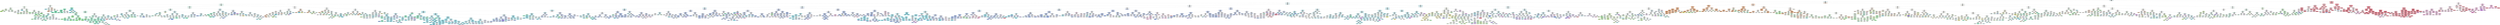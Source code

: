 digraph Tree {
node [shape=box, style="filled, rounded", color="black", fontname=helvetica] ;
edge [fontname=helvetica] ;
0 [label="Speed <= 12.0\nentropy = 3.26\nsamples = 104639\nvalue = [8108, 4016, 7210, 7171, 10841, 23075, 15852, 5293\n4943, 6313, 11817]\nclass = CLASS_0", fillcolor="#effbfd"] ;
1 [label="Move <= 2.5\nentropy = 3.12\nsamples = 88490\nvalue = [8108, 4016, 7210, 7171, 10838, 22244, 15248, 5069\n4364, 3012, 1210]\nclass = CLASS_0", fillcolor="#ecfafd"] ;
0 -> 1 [labeldistance=2.5, labelangle=45, headlabel="True"] ;
2 [label="Speed <= 7.0\nentropy = 2.81\nsamples = 65954\nvalue = [452, 1275, 2887, 3804, 8775, 21089, 14826, 4662, 4067\n2922, 1195]\nclass = CLASS_0", fillcolor="#e7f9fc"] ;
1 -> 2 ;
3 [label="Speed <= 4.0\nentropy = 2.52\nsamples = 11780\nvalue = [447, 357, 450, 1468, 4261, 3171, 1127, 173, 141, 138\n47]\nclass = CLASS_1", fillcolor="#e6fcf3"] ;
2 -> 3 ;
4 [label="Move <= 0.5\nentropy = 2.42\nsamples = 1129\nvalue = [65, 57, 209, 348, 288, 139, 22, 1, 0, 0, 0]\nclass = CLASS_2", fillcolor="#f1fdf1"] ;
3 -> 4 ;
5 [label="Mud_0 <= 1.5\nentropy = 2.3\nsamples = 980\nvalue = [29, 50, 200, 332, 257, 97, 14, 1, 0, 0, 0]\nclass = CLASS_2", fillcolor="#eafceb"] ;
4 -> 5 ;
6 [label="Y <= 0.5\nentropy = 2.26\nsamples = 387\nvalue = [17, 28, 113, 134, 71, 20, 4, 0, 0, 0, 0]\nclass = CLASS_2", fillcolor="#f0fdf0"] ;
5 -> 6 ;
7 [label="Speed_0 <= 0.5\nentropy = 2.01\nsamples = 162\nvalue = [7, 12, 67, 53, 20, 3, 0, 0, 0, 0, 0]\nclass = CLASS_3", fillcolor="#f1fce6"] ;
6 -> 7 ;
8 [label="Mud_0 <= 0.5\nentropy = 1.38\nsamples = 100\nvalue = [0, 0, 57, 29, 14, 0, 0, 0, 0, 0, 0]\nclass = CLASS_3", fillcolor="#d3f5b1"] ;
7 -> 8 ;
9 [label="entropy = 0.31\nsamples = 36\nvalue = [0, 0, 34, 2, 0, 0, 0, 0, 0, 0, 0]\nclass = CLASS_3", fillcolor="#96e745"] ;
8 -> 9 ;
10 [label="entropy = 1.54\nsamples = 64\nvalue = [0, 0, 23, 27, 14, 0, 0, 0, 0, 0, 0]\nclass = CLASS_2", fillcolor="#ecfcec"] ;
8 -> 10 ;
11 [label="entropy = 2.31\nsamples = 62\nvalue = [7, 12, 10, 24, 6, 3, 0, 0, 0, 0, 0]\nclass = CLASS_2", fillcolor="#cff9d1"] ;
7 -> 11 ;
12 [label="Mud_1 <= 0.5\nentropy = 2.34\nsamples = 225\nvalue = [10, 16, 46, 81, 51, 17, 4, 0, 0, 0, 0]\nclass = CLASS_2", fillcolor="#ddfbde"] ;
6 -> 12 ;
13 [label="entropy = 2.33\nsamples = 44\nvalue = [5, 2, 12, 14, 4, 7, 0, 0, 0, 0, 0]\nclass = CLASS_2", fillcolor="#f3fdf3"] ;
12 -> 13 ;
14 [label="Mud_2 <= 0.5\nentropy = 2.27\nsamples = 181\nvalue = [5, 14, 34, 67, 47, 10, 4, 0, 0, 0, 0]\nclass = CLASS_2", fillcolor="#e1fbe3"] ;
12 -> 14 ;
15 [label="entropy = 2.58\nsamples = 19\nvalue = [4, 2, 4, 5, 2, 1, 1, 0, 0, 0, 0]\nclass = CLASS_2", fillcolor="#f2fdf2"] ;
14 -> 15 ;
16 [label="entropy = 2.16\nsamples = 162\nvalue = [1, 12, 30, 62, 45, 9, 3, 0, 0, 0, 0]\nclass = CLASS_2", fillcolor="#e2fbe3"] ;
14 -> 16 ;
17 [label="Y <= 0.5\nentropy = 2.25\nsamples = 593\nvalue = [12, 22, 87, 198, 186, 77, 10, 1, 0, 0, 0]\nclass = CLASS_2", fillcolor="#f9fef9"] ;
5 -> 17 ;
18 [label="Boosts <= 12.5\nentropy = 1.93\nsamples = 198\nvalue = [1, 0, 11, 67, 75, 40, 3, 1, 0, 0, 0]\nclass = CLASS_1", fillcolor="#f3fdf9"] ;
17 -> 18 ;
19 [label="Speed_0 <= 0.5\nentropy = 1.91\nsamples = 186\nvalue = [1, 0, 11, 66, 73, 31, 3, 1, 0, 0, 0]\nclass = CLASS_1", fillcolor="#f3fdf9"] ;
18 -> 19 ;
20 [label="entropy = 1.74\nsamples = 126\nvalue = [0, 0, 10, 50, 52, 13, 1, 0, 0, 0, 0]\nclass = CLASS_1", fillcolor="#fafefc"] ;
19 -> 20 ;
21 [label="Mud_0 <= 2.5\nentropy = 2.02\nsamples = 60\nvalue = [1, 0, 1, 16, 21, 18, 2, 1, 0, 0, 0]\nclass = CLASS_1", fillcolor="#f1fdf8"] ;
19 -> 21 ;
22 [label="entropy = 1.96\nsamples = 31\nvalue = [1, 0, 1, 12, 11, 5, 0, 1, 0, 0, 0]\nclass = CLASS_2", fillcolor="#f5fef6"] ;
21 -> 22 ;
23 [label="entropy = 1.71\nsamples = 29\nvalue = [0, 0, 0, 4, 10, 13, 2, 0, 0, 0, 0]\nclass = CLASS_0", fillcolor="#e0f7fb"] ;
21 -> 23 ;
24 [label="entropy = 1.04\nsamples = 12\nvalue = [0, 0, 0, 1, 2, 9, 0, 0, 0, 0, 0]\nclass = CLASS_0", fillcolor="#74dded"] ;
18 -> 24 ;
25 [label="Mud_3 <= 1.5\nentropy = 2.3\nsamples = 395\nvalue = [11, 22, 76, 131, 111, 37, 7, 0, 0, 0, 0]\nclass = CLASS_2", fillcolor="#f1fdf2"] ;
17 -> 25 ;
26 [label="Speed_2 <= 0.5\nentropy = 2.25\nsamples = 145\nvalue = [7, 11, 38, 52, 30, 5, 2, 0, 0, 0, 0]\nclass = CLASS_2", fillcolor="#e5fce6"] ;
25 -> 26 ;
27 [label="Mud_1 <= 1.5\nentropy = 2.11\nsamples = 110\nvalue = [5, 4, 35, 38, 24, 3, 1, 0, 0, 0, 0]\nclass = CLASS_2", fillcolor="#f7fef7"] ;
26 -> 27 ;
28 [label="Speed_1 <= 0.5\nentropy = 2.04\nsamples = 46\nvalue = [2, 3, 21, 14, 4, 1, 1, 0, 0, 0, 0]\nclass = CLASS_3", fillcolor="#e6f9d4"] ;
27 -> 28 ;
29 [label="entropy = 1.8\nsamples = 33\nvalue = [1, 0, 18, 8, 4, 1, 1, 0, 0, 0, 0]\nclass = CLASS_3", fillcolor="#d2f5b0"] ;
28 -> 29 ;
30 [label="entropy = 1.78\nsamples = 13\nvalue = [1, 3, 3, 6, 0, 0, 0, 0, 0, 0, 0]\nclass = CLASS_2", fillcolor="#c4f7c6"] ;
28 -> 30 ;
31 [label="Mud_0 <= 2.5\nentropy = 1.99\nsamples = 64\nvalue = [3, 1, 14, 24, 20, 2, 0, 0, 0, 0, 0]\nclass = CLASS_2", fillcolor="#edfdee"] ;
27 -> 31 ;
32 [label="entropy = 1.85\nsamples = 27\nvalue = [3, 1, 2, 12, 9, 0, 0, 0, 0, 0, 0]\nclass = CLASS_2", fillcolor="#defbdf"] ;
31 -> 32 ;
33 [label="entropy = 1.8\nsamples = 37\nvalue = [0, 0, 12, 12, 11, 2, 0, 0, 0, 0, 0]\nclass = CLASS_3", fillcolor="#ffffff"] ;
31 -> 33 ;
34 [label="Mud_2 <= 1.5\nentropy = 2.35\nsamples = 35\nvalue = [2, 7, 3, 14, 6, 2, 1, 0, 0, 0, 0]\nclass = CLASS_2", fillcolor="#cef8d0"] ;
26 -> 34 ;
35 [label="entropy = 2.15\nsamples = 18\nvalue = [2, 7, 2, 4, 3, 0, 0, 0, 0, 0, 0]\nclass = CLASS_4", fillcolor="#f9f8d5"] ;
34 -> 35 ;
36 [label="entropy = 1.74\nsamples = 17\nvalue = [0, 0, 1, 10, 3, 2, 1, 0, 0, 0, 0]\nclass = CLASS_2", fillcolor="#9cf2a0"] ;
34 -> 36 ;
37 [label="Mud_2 <= 1.5\nentropy = 2.25\nsamples = 250\nvalue = [4, 11, 38, 79, 81, 32, 5, 0, 0, 0, 0]\nclass = CLASS_1", fillcolor="#fdfffe"] ;
25 -> 37 ;
38 [label="Speed_3 <= 0.5\nentropy = 2.34\nsamples = 82\nvalue = [4, 6, 15, 30, 19, 7, 1, 0, 0, 0, 0]\nclass = CLASS_2", fillcolor="#dcfade"] ;
37 -> 38 ;
39 [label="Speed_1 <= 0.5\nentropy = 2.15\nsamples = 63\nvalue = [3, 5, 15, 25, 13, 2, 0, 0, 0, 0, 0]\nclass = CLASS_2", fillcolor="#d6fad7"] ;
38 -> 39 ;
40 [label="entropy = 1.9\nsamples = 38\nvalue = [0, 3, 12, 17, 4, 2, 0, 0, 0, 0, 0]\nclass = CLASS_2", fillcolor="#d9fada"] ;
39 -> 40 ;
41 [label="entropy = 2.08\nsamples = 25\nvalue = [3, 2, 3, 8, 9, 0, 0, 0, 0, 0, 0]\nclass = CLASS_1", fillcolor="#f3fdf9"] ;
39 -> 41 ;
42 [label="Mud_0 <= 2.5\nentropy = 2.21\nsamples = 19\nvalue = [1, 1, 0, 5, 6, 5, 1, 0, 0, 0, 0]\nclass = CLASS_1", fillcolor="#f1fdf8"] ;
38 -> 42 ;
43 [label="entropy = 1.3\nsamples = 10\nvalue = [0, 0, 0, 1, 6, 3, 0, 0, 0, 0, 0]\nclass = CLASS_1", fillcolor="#aaf4d5"] ;
42 -> 43 ;
44 [label="entropy = 2.06\nsamples = 9\nvalue = [1, 1, 0, 4, 0, 2, 1, 0, 0, 0, 0]\nclass = CLASS_2", fillcolor="#c6f8c9"] ;
42 -> 44 ;
45 [label="Speed_1 <= 1.5\nentropy = 2.13\nsamples = 168\nvalue = [0, 5, 23, 49, 62, 25, 4, 0, 0, 0, 0]\nclass = CLASS_1", fillcolor="#e9fcf4"] ;
37 -> 45 ;
46 [label="entropy = 2.06\nsamples = 162\nvalue = [0, 4, 21, 49, 61, 25, 2, 0, 0, 0, 0]\nclass = CLASS_1", fillcolor="#eafcf5"] ;
45 -> 46 ;
47 [label="entropy = 1.92\nsamples = 6\nvalue = [0, 1, 2, 0, 1, 0, 2, 0, 0, 0, 0]\nclass = CLASS_3", fillcolor="#ffffff"] ;
45 -> 47 ;
48 [label="Boosts <= 0.5\nentropy = 2.51\nsamples = 149\nvalue = [36, 7, 9, 16, 31, 42, 8, 0, 0, 0, 0]\nclass = CLASS_0", fillcolor="#f4fcfe"] ;
4 -> 48 ;
49 [label="Y <= 0.5\nentropy = 2.22\nsamples = 77\nvalue = [7, 4, 1, 6, 26, 28, 5, 0, 0, 0, 0]\nclass = CLASS_0", fillcolor="#f7fdfe"] ;
48 -> 49 ;
50 [label="entropy = 1.34\nsamples = 22\nvalue = [0, 1, 0, 0, 4, 15, 2, 0, 0, 0, 0]\nclass = CLASS_0", fillcolor="#86e1ef"] ;
49 -> 50 ;
51 [label="entropy = 2.31\nsamples = 55\nvalue = [7, 3, 1, 6, 22, 13, 3, 0, 0, 0, 0]\nclass = CLASS_1", fillcolor="#d5f9ea"] ;
49 -> 51 ;
52 [label="Mud_3 <= 2.5\nentropy = 2.38\nsamples = 72\nvalue = [29, 3, 8, 10, 5, 14, 3, 0, 0, 0, 0]\nclass = CLASS_5", fillcolor="#f8decc"] ;
48 -> 52 ;
53 [label="Mud_2 <= 2.5\nentropy = 2.21\nsamples = 55\nvalue = [24, 1, 6, 4, 3, 14, 3, 0, 0, 0, 0]\nclass = CLASS_5", fillcolor="#f9e0cf"] ;
52 -> 53 ;
54 [label="Y <= 1.5\nentropy = 1.86\nsamples = 31\nvalue = [14, 1, 0, 0, 3, 10, 3, 0, 0, 0, 0]\nclass = CLASS_5", fillcolor="#fae7d9"] ;
53 -> 54 ;
55 [label="entropy = 1.24\nsamples = 15\nvalue = [11, 1, 0, 0, 1, 2, 0, 0, 0, 0, 0]\nclass = CLASS_5", fillcolor="#eda876"] ;
54 -> 55 ;
56 [label="entropy = 1.78\nsamples = 16\nvalue = [3, 0, 0, 0, 2, 8, 3, 0, 0, 0, 0]\nclass = CLASS_0", fillcolor="#b3ecf5"] ;
54 -> 56 ;
57 [label="entropy = 1.89\nsamples = 24\nvalue = [10, 0, 6, 4, 0, 4, 0, 0, 0, 0, 0]\nclass = CLASS_5", fillcolor="#f9e3d3"] ;
53 -> 57 ;
58 [label="Mud_3 <= 4.5\nentropy = 2.14\nsamples = 17\nvalue = [5, 2, 2, 6, 2, 0, 0, 0, 0, 0, 0]\nclass = CLASS_2", fillcolor="#eefdef"] ;
52 -> 58 ;
59 [label="entropy = 1.48\nsamples = 12\nvalue = [5, 2, 0, 5, 0, 0, 0, 0, 0, 0, 0]\nclass = CLASS_5", fillcolor="#ffffff"] ;
58 -> 59 ;
60 [label="entropy = 1.52\nsamples = 5\nvalue = [0, 0, 2, 1, 2, 0, 0, 0, 0, 0, 0]\nclass = CLASS_3", fillcolor="#ffffff"] ;
58 -> 60 ;
61 [label="Boosts <= 0.5\nentropy = 2.46\nsamples = 10651\nvalue = [382, 300, 241, 1120, 3973, 3032, 1105, 172, 141, 138\n47]\nclass = CLASS_1", fillcolor="#e7fcf3"] ;
3 -> 61 ;
62 [label="Speed <= 5.5\nentropy = 2.28\nsamples = 8422\nvalue = [83, 164, 70, 854, 3399, 2458, 988, 152, 94, 114\n46]\nclass = CLASS_1", fillcolor="#e0fbf0"] ;
61 -> 62 ;
63 [label="Move <= 1.0\nentropy = 1.3\nsamples = 847\nvalue = [4, 2, 3, 3, 613, 129, 11, 0, 79, 3, 0]\nclass = CLASS_1", fillcolor="#7aedbd"] ;
62 -> 63 ;
64 [label="Y <= 0.5\nentropy = 0.89\nsamples = 721\nvalue = [4, 1, 0, 2, 601, 28, 4, 0, 79, 2, 0]\nclass = CLASS_1", fillcolor="#5eeaaf"] ;
63 -> 64 ;
65 [label="Mud_0 <= 1.5\nentropy = 0.6\nsamples = 659\nvalue = [0, 0, 0, 0, 578, 6, 0, 0, 74, 1, 0]\nclass = CLASS_1", fillcolor="#54e9ab"] ;
64 -> 65 ;
66 [label="Mud_0 <= 0.5\nentropy = 0.33\nsamples = 368\nvalue = [0, 0, 0, 0, 349, 3, 0, 0, 16, 0, 0]\nclass = CLASS_1", fillcolor="#44e6a2"] ;
65 -> 66 ;
67 [label="entropy = 0.0\nsamples = 143\nvalue = [0, 0, 0, 0, 143, 0, 0, 0, 0, 0, 0]\nclass = CLASS_1", fillcolor="#39e59d"] ;
66 -> 67 ;
68 [label="entropy = 0.47\nsamples = 225\nvalue = [0, 0, 0, 0, 206, 3, 0, 0, 16, 0, 0]\nclass = CLASS_1", fillcolor="#4be7a6"] ;
66 -> 68 ;
69 [label="Speed_2 <= 0.5\nentropy = 0.83\nsamples = 291\nvalue = [0, 0, 0, 0, 229, 3, 0, 0, 58, 1, 0]\nclass = CLASS_1", fillcolor="#6eecb7"] ;
65 -> 69 ;
70 [label="entropy = 0.84\nsamples = 254\nvalue = [0, 0, 0, 0, 194, 2, 0, 0, 58, 0, 0]\nclass = CLASS_1", fillcolor="#76edbb"] ;
69 -> 70 ;
71 [label="entropy = 0.36\nsamples = 37\nvalue = [0, 0, 0, 0, 35, 1, 0, 0, 0, 1, 0]\nclass = CLASS_1", fillcolor="#44e6a2"] ;
69 -> 71 ;
72 [label="Mud_1 <= 0.5\nentropy = 2.22\nsamples = 62\nvalue = [4, 1, 0, 2, 23, 22, 4, 0, 5, 1, 0]\nclass = CLASS_1", fillcolor="#fafefd"] ;
64 -> 72 ;
73 [label="entropy = 1.79\nsamples = 11\nvalue = [3, 1, 0, 0, 5, 0, 2, 0, 0, 0, 0]\nclass = CLASS_1", fillcolor="#cef8e6"] ;
72 -> 73 ;
74 [label="Mud_1 <= 2.5\nentropy = 1.97\nsamples = 51\nvalue = [1, 0, 0, 2, 18, 22, 2, 0, 5, 1, 0]\nclass = CLASS_0", fillcolor="#e7f9fc"] ;
72 -> 74 ;
75 [label="entropy = 1.43\nsamples = 32\nvalue = [0, 0, 0, 2, 13, 16, 1, 0, 0, 0, 0]\nclass = CLASS_0", fillcolor="#e0f7fb"] ;
74 -> 75 ;
76 [label="entropy = 2.21\nsamples = 19\nvalue = [1, 0, 0, 0, 5, 6, 1, 0, 5, 1, 0]\nclass = CLASS_0", fillcolor="#f1fcfd"] ;
74 -> 76 ;
77 [label="Y <= 0.5\nentropy = 1.11\nsamples = 126\nvalue = [0, 1, 3, 1, 12, 101, 7, 0, 0, 1, 0]\nclass = CLASS_0", fillcolor="#64d9eb"] ;
63 -> 77 ;
78 [label="entropy = 0.0\nsamples = 82\nvalue = [0, 0, 0, 0, 0, 82, 0, 0, 0, 0, 0]\nclass = CLASS_0", fillcolor="#39cee5"] ;
77 -> 78 ;
79 [label="Mud_2 <= 2.5\nentropy = 2.09\nsamples = 44\nvalue = [0, 1, 3, 1, 12, 19, 7, 0, 0, 1, 0]\nclass = CLASS_0", fillcolor="#d4f4f9"] ;
77 -> 79 ;
80 [label="Speed_2 <= 0.5\nentropy = 2.03\nsamples = 30\nvalue = [0, 1, 2, 1, 12, 10, 4, 0, 0, 0, 0]\nclass = CLASS_1", fillcolor="#ebfcf5"] ;
79 -> 80 ;
81 [label="entropy = 0.92\nsamples = 10\nvalue = [0, 0, 0, 0, 1, 8, 1, 0, 0, 0, 0]\nclass = CLASS_0", fillcolor="#65d9eb"] ;
80 -> 81 ;
82 [label="entropy = 1.98\nsamples = 20\nvalue = [0, 1, 2, 1, 11, 2, 3, 0, 0, 0, 0]\nclass = CLASS_1", fillcolor="#a2f3d1"] ;
80 -> 82 ;
83 [label="entropy = 1.43\nsamples = 14\nvalue = [0, 0, 1, 0, 0, 9, 3, 0, 0, 1, 0]\nclass = CLASS_0", fillcolor="#93e4f1"] ;
79 -> 83 ;
84 [label="Move <= 0.5\nentropy = 2.3\nsamples = 7575\nvalue = [79, 162, 67, 851, 2786, 2329, 977, 152, 15, 111\n46]\nclass = CLASS_1", fillcolor="#eefdf6"] ;
62 -> 84 ;
85 [label="Speed_1 <= 0.5\nentropy = 2.23\nsamples = 6349\nvalue = [79, 100, 35, 825, 2501, 1883, 696, 117, 10, 75, 28]\nclass = CLASS_1", fillcolor="#e4fbf1"] ;
84 -> 85 ;
86 [label="Speed_2 <= 0.5\nentropy = 2.15\nsamples = 5113\nvalue = [45, 67, 21, 773, 2152, 1404, 495, 70, 4, 66, 16]\nclass = CLASS_1", fillcolor="#d7faeb"] ;
85 -> 86 ;
87 [label="Mud_0 <= 0.5\nentropy = 2.05\nsamples = 4174\nvalue = [27, 29, 9, 720, 1875, 1046, 360, 40, 3, 56, 9]\nclass = CLASS_1", fillcolor="#cbf8e5"] ;
86 -> 87 ;
88 [label="Y <= 0.5\nentropy = 2.05\nsamples = 492\nvalue = [14, 7, 0, 204, 147, 85, 30, 2, 0, 2, 1]\nclass = CLASS_2", fillcolor="#defbe0"] ;
87 -> 88 ;
89 [label="Speed_0 <= 0.5\nentropy = 1.46\nsamples = 217\nvalue = [13, 7, 0, 146, 43, 6, 2, 0, 0, 0, 0]\nclass = CLASS_2", fillcolor="#8af08f"] ;
88 -> 89 ;
90 [label="entropy = 0.71\nsamples = 165\nvalue = [0, 0, 0, 141, 20, 3, 1, 0, 0, 0, 0]\nclass = CLASS_2", fillcolor="#5ae960"] ;
89 -> 90 ;
91 [label="Speed_0 <= 1.5\nentropy = 2.08\nsamples = 52\nvalue = [13, 7, 0, 5, 23, 3, 1, 0, 0, 0, 0]\nclass = CLASS_1", fillcolor="#ccf8e6"] ;
89 -> 91 ;
92 [label="entropy = 1.77\nsamples = 44\nvalue = [13, 4, 0, 4, 22, 1, 0, 0, 0, 0, 0]\nclass = CLASS_1", fillcolor="#c6f7e3"] ;
91 -> 92 ;
93 [label="entropy = 2.16\nsamples = 8\nvalue = [0, 3, 0, 1, 1, 2, 1, 0, 0, 0, 0]\nclass = CLASS_4", fillcolor="#fbf9de"] ;
91 -> 93 ;
94 [label="Speed_3 <= 0.5\nentropy = 2.02\nsamples = 275\nvalue = [1, 0, 0, 58, 104, 79, 28, 2, 0, 2, 1]\nclass = CLASS_1", fillcolor="#e6fcf2"] ;
88 -> 94 ;
95 [label="Mud_1 <= 0.5\nentropy = 1.93\nsamples = 233\nvalue = [0, 0, 0, 57, 97, 53, 23, 1, 0, 2, 0]\nclass = CLASS_1", fillcolor="#d2f9e9"] ;
94 -> 95 ;
96 [label="entropy = 1.44\nsamples = 29\nvalue = [0, 0, 0, 19, 3, 2, 5, 0, 0, 0, 0]\nclass = CLASS_2", fillcolor="#8cf090"] ;
95 -> 96 ;
97 [label="Mud_3 <= 1.5\nentropy = 1.88\nsamples = 204\nvalue = [0, 0, 0, 38, 94, 51, 18, 1, 0, 2, 0]\nclass = CLASS_1", fillcolor="#c7f8e3"] ;
95 -> 97 ;
98 [label="entropy = 1.57\nsamples = 75\nvalue = [0, 0, 0, 22, 39, 12, 2, 0, 0, 0, 0]\nclass = CLASS_1", fillcolor="#bff7e0"] ;
97 -> 98 ;
99 [label="Y <= 2.5\nentropy = 1.94\nsamples = 129\nvalue = [0, 0, 0, 16, 55, 39, 16, 1, 0, 2, 0]\nclass = CLASS_1", fillcolor="#dcfaee"] ;
97 -> 99 ;
100 [label="Mud_2 <= 0.5\nentropy = 1.74\nsamples = 78\nvalue = [0, 0, 0, 15, 40, 18, 4, 0, 0, 1, 0]\nclass = CLASS_1", fillcolor="#b6f5db"] ;
99 -> 100 ;
101 [label="entropy = 1.59\nsamples = 16\nvalue = [0, 0, 0, 9, 4, 2, 1, 0, 0, 0, 0]\nclass = CLASS_2", fillcolor="#acf4b0"] ;
100 -> 101 ;
102 [label="entropy = 1.59\nsamples = 62\nvalue = [0, 0, 0, 6, 36, 16, 3, 0, 0, 1, 0]\nclass = CLASS_1", fillcolor="#a9f4d4"] ;
100 -> 102 ;
103 [label="Mud_3 <= 3.5\nentropy = 1.87\nsamples = 51\nvalue = [0, 0, 0, 1, 15, 21, 12, 1, 0, 1, 0]\nclass = CLASS_0", fillcolor="#def7fb"] ;
99 -> 103 ;
104 [label="entropy = 1.65\nsamples = 41\nvalue = [0, 0, 0, 1, 15, 17, 8, 0, 0, 0, 0]\nclass = CLASS_0", fillcolor="#f0fbfd"] ;
103 -> 104 ;
105 [label="entropy = 1.72\nsamples = 10\nvalue = [0, 0, 0, 0, 0, 4, 4, 1, 0, 1, 0]\nclass = CLASS_0", fillcolor="#ffffff"] ;
103 -> 105 ;
106 [label="entropy = 1.74\nsamples = 42\nvalue = [1, 0, 0, 1, 7, 26, 5, 1, 0, 0, 1]\nclass = CLASS_0", fillcolor="#94e4f1"] ;
94 -> 106 ;
107 [label="Speed_3 <= 0.5\nentropy = 2.01\nsamples = 3682\nvalue = [13, 22, 9, 516, 1728, 961, 330, 38, 3, 54, 8]\nclass = CLASS_1", fillcolor="#c7f8e3"] ;
87 -> 107 ;
108 [label="Y <= 0.5\nentropy = 1.89\nsamples = 2977\nvalue = [0, 8, 3, 469, 1481, 699, 260, 18, 1, 35, 3]\nclass = CLASS_1", fillcolor="#bbf6dd"] ;
107 -> 108 ;
109 [label="Mud_0 <= 1.5\nentropy = 1.88\nsamples = 1008\nvalue = [0, 8, 3, 52, 494, 300, 121, 12, 0, 17, 1]\nclass = CLASS_1", fillcolor="#c9f8e4"] ;
108 -> 109 ;
110 [label="Speed_0 <= 0.5\nentropy = 1.51\nsamples = 377\nvalue = [0, 8, 3, 44, 247, 67, 7, 1, 0, 0, 0]\nclass = CLASS_1", fillcolor="#8cf0c6"] ;
109 -> 110 ;
111 [label="entropy = 1.07\nsamples = 289\nvalue = [0, 0, 0, 43, 220, 23, 3, 0, 0, 0, 0]\nclass = CLASS_1", fillcolor="#71ecb8"] ;
110 -> 111 ;
112 [label="Speed_0 <= 1.5\nentropy = 1.85\nsamples = 88\nvalue = [0, 8, 3, 1, 27, 44, 4, 1, 0, 0, 0]\nclass = CLASS_0", fillcolor="#c8f1f8"] ;
110 -> 112 ;
113 [label="entropy = 1.55\nsamples = 79\nvalue = [0, 8, 1, 0, 25, 43, 2, 0, 0, 0, 0]\nclass = CLASS_0", fillcolor="#bdeff6"] ;
112 -> 113 ;
114 [label="entropy = 2.5\nsamples = 9\nvalue = [0, 0, 2, 1, 2, 1, 2, 1, 0, 0, 0]\nclass = CLASS_3", fillcolor="#ffffff"] ;
112 -> 114 ;
115 [label="Mud_0 <= 2.5\nentropy = 1.84\nsamples = 631\nvalue = [0, 0, 0, 8, 247, 233, 114, 11, 0, 17, 1]\nclass = CLASS_1", fillcolor="#f8fefc"] ;
109 -> 115 ;
116 [label="Speed_0 <= 0.5\nentropy = 1.54\nsamples = 376\nvalue = [0, 0, 0, 8, 182, 146, 37, 3, 0, 0, 0]\nclass = CLASS_1", fillcolor="#e0fbf0"] ;
115 -> 116 ;
117 [label="Mud_2 <= 3.5\nentropy = 1.41\nsamples = 279\nvalue = [0, 0, 0, 2, 151, 99, 26, 1, 0, 0, 0]\nclass = CLASS_1", fillcolor="#c6f7e3"] ;
116 -> 117 ;
118 [label="Mud_2 <= 2.5\nentropy = 1.38\nsamples = 243\nvalue = [0, 0, 0, 1, 134, 82, 26, 0, 0, 0, 0]\nclass = CLASS_1", fillcolor="#bff7df"] ;
117 -> 118 ;
119 [label="entropy = 1.38\nsamples = 182\nvalue = [0, 0, 0, 1, 92, 73, 16, 0, 0, 0, 0]\nclass = CLASS_1", fillcolor="#dcfaee"] ;
118 -> 119 ;
120 [label="entropy = 1.21\nsamples = 61\nvalue = [0, 0, 0, 0, 42, 9, 10, 0, 0, 0, 0]\nclass = CLASS_1", fillcolor="#83efc2"] ;
118 -> 120 ;
121 [label="entropy = 1.31\nsamples = 36\nvalue = [0, 0, 0, 1, 17, 17, 0, 1, 0, 0, 0]\nclass = CLASS_1", fillcolor="#ffffff"] ;
117 -> 121 ;
122 [label="entropy = 1.75\nsamples = 97\nvalue = [0, 0, 0, 6, 31, 47, 11, 2, 0, 0, 0]\nclass = CLASS_0", fillcolor="#cff3f9"] ;
116 -> 122 ;
123 [label="Speed_0 <= 0.5\nentropy = 2.0\nsamples = 255\nvalue = [0, 0, 0, 0, 65, 87, 77, 8, 0, 17, 1]\nclass = CLASS_0", fillcolor="#f4fcfe"] ;
115 -> 123 ;
124 [label="Mud_1 <= 1.5\nentropy = 1.83\nsamples = 168\nvalue = [0, 0, 0, 0, 56, 59, 43, 1, 0, 9, 0]\nclass = CLASS_0", fillcolor="#fafefe"] ;
123 -> 124 ;
125 [label="entropy = 1.45\nsamples = 53\nvalue = [0, 0, 0, 0, 26, 19, 8, 0, 0, 0, 0]\nclass = CLASS_1", fillcolor="#d6faeb"] ;
124 -> 125 ;
126 [label="entropy = 1.91\nsamples = 115\nvalue = [0, 0, 0, 0, 30, 40, 35, 1, 0, 9, 0]\nclass = CLASS_0", fillcolor="#f3fcfd"] ;
124 -> 126 ;
127 [label="Mud_3 <= 2.5\nentropy = 2.08\nsamples = 87\nvalue = [0, 0, 0, 0, 9, 28, 34, 7, 0, 8, 1]\nclass = CLASS_MINUS_1", fillcolor="#ebf0fc"] ;
123 -> 127 ;
128 [label="entropy = 2.27\nsamples = 57\nvalue = [0, 0, 0, 0, 8, 15, 19, 6, 0, 8, 1]\nclass = CLASS_MINUS_1", fillcolor="#ecf1fd"] ;
127 -> 128 ;
129 [label="entropy = 1.35\nsamples = 30\nvalue = [0, 0, 0, 0, 1, 13, 15, 1, 0, 0, 0]\nclass = CLASS_MINUS_1", fillcolor="#e8eefc"] ;
127 -> 129 ;
130 [label="Mud_3 <= 0.5\nentropy = 1.81\nsamples = 1969\nvalue = [0, 0, 0, 417, 987, 399, 139, 6, 1, 18, 2]\nclass = CLASS_1", fillcolor="#b6f5db"] ;
108 -> 130 ;
131 [label="Y <= 2.5\nentropy = 1.55\nsamples = 275\nvalue = [0, 0, 0, 147, 87, 32, 8, 1, 0, 0, 0]\nclass = CLASS_2", fillcolor="#c0f7c2"] ;
130 -> 131 ;
132 [label="Mud_1 <= 0.5\nentropy = 1.72\nsamples = 134\nvalue = [0, 0, 0, 25, 70, 30, 8, 1, 0, 0, 0]\nclass = CLASS_1", fillcolor="#b3f5d9"] ;
131 -> 132 ;
133 [label="Y <= 1.5\nentropy = 1.52\nsamples = 23\nvalue = [0, 0, 0, 12, 8, 1, 2, 0, 0, 0, 0]\nclass = CLASS_2", fillcolor="#caf8cc"] ;
132 -> 133 ;
134 [label="entropy = 1.32\nsamples = 17\nvalue = [0, 0, 0, 12, 2, 1, 2, 0, 0, 0, 0]\nclass = CLASS_2", fillcolor="#7bee80"] ;
133 -> 134 ;
135 [label="entropy = 0.0\nsamples = 6\nvalue = [0, 0, 0, 0, 6, 0, 0, 0, 0, 0, 0]\nclass = CLASS_1", fillcolor="#39e59d"] ;
133 -> 135 ;
136 [label="Y <= 1.5\nentropy = 1.63\nsamples = 111\nvalue = [0, 0, 0, 13, 62, 29, 6, 1, 0, 0, 0]\nclass = CLASS_1", fillcolor="#aff5d8"] ;
132 -> 136 ;
137 [label="Mud_1 <= 2.5\nentropy = 1.42\nsamples = 57\nvalue = [0, 0, 0, 0, 31, 20, 5, 1, 0, 0, 0]\nclass = CLASS_1", fillcolor="#c4f7e2"] ;
136 -> 137 ;
138 [label="entropy = 1.12\nsamples = 43\nvalue = [0, 0, 0, 0, 30, 11, 1, 1, 0, 0, 0]\nclass = CLASS_1", fillcolor="#89f0c5"] ;
137 -> 138 ;
139 [label="entropy = 1.2\nsamples = 14\nvalue = [0, 0, 0, 0, 1, 9, 4, 0, 0, 0, 0]\nclass = CLASS_0", fillcolor="#9ce6f2"] ;
137 -> 139 ;
140 [label="Mud_2 <= 0.5\nentropy = 1.49\nsamples = 54\nvalue = [0, 0, 0, 13, 31, 9, 1, 0, 0, 0, 0]\nclass = CLASS_1", fillcolor="#a8f4d4"] ;
136 -> 140 ;
141 [label="entropy = 1.04\nsamples = 12\nvalue = [0, 0, 0, 9, 2, 1, 0, 0, 0, 0, 0]\nclass = CLASS_2", fillcolor="#74ed7a"] ;
140 -> 141 ;
142 [label="entropy = 1.28\nsamples = 42\nvalue = [0, 0, 0, 4, 29, 8, 1, 0, 0, 0, 0]\nclass = CLASS_1", fillcolor="#85efc2"] ;
140 -> 142 ;
143 [label="entropy = 0.64\nsamples = 141\nvalue = [0, 0, 0, 122, 17, 2, 0, 0, 0, 0, 0]\nclass = CLASS_2", fillcolor="#57e95e"] ;
131 -> 143 ;
144 [label="Mud_2 <= 0.5\nentropy = 1.78\nsamples = 1694\nvalue = [0, 0, 0, 270, 900, 367, 131, 5, 1, 18, 2]\nclass = CLASS_1", fillcolor="#aff5d8"] ;
130 -> 144 ;
145 [label="Y <= 1.5\nentropy = 1.52\nsamples = 192\nvalue = [0, 0, 0, 100, 63, 25, 4, 0, 0, 0, 0]\nclass = CLASS_2", fillcolor="#c6f8c9"] ;
144 -> 145 ;
146 [label="Mud_1 <= 0.5\nentropy = 1.6\nsamples = 55\nvalue = [0, 0, 0, 9, 29, 15, 2, 0, 0, 0, 0]\nclass = CLASS_1", fillcolor="#baf6dd"] ;
145 -> 146 ;
147 [label="entropy = 1.4\nsamples = 15\nvalue = [0, 0, 0, 8, 5, 2, 0, 0, 0, 0, 0]\nclass = CLASS_2", fillcolor="#c4f7c6"] ;
146 -> 147 ;
148 [label="entropy = 1.32\nsamples = 40\nvalue = [0, 0, 0, 1, 24, 13, 2, 0, 0, 0, 0]\nclass = CLASS_1", fillcolor="#aef4d7"] ;
146 -> 148 ;
149 [label="Y <= 2.5\nentropy = 1.26\nsamples = 137\nvalue = [0, 0, 0, 91, 34, 10, 2, 0, 0, 0, 0]\nclass = CLASS_2", fillcolor="#91f196"] ;
145 -> 149 ;
150 [label="Speed_0 <= 0.5\nentropy = 0.97\nsamples = 112\nvalue = [0, 0, 0, 89, 16, 5, 2, 0, 0, 0, 0]\nclass = CLASS_2", fillcolor="#68eb6f"] ;
149 -> 150 ;
151 [label="entropy = 0.65\nsamples = 96\nvalue = [0, 0, 0, 82, 13, 0, 1, 0, 0, 0, 0]\nclass = CLASS_2", fillcolor="#5ae961"] ;
150 -> 151 ;
152 [label="entropy = 1.75\nsamples = 16\nvalue = [0, 0, 0, 7, 3, 5, 1, 0, 0, 0, 0]\nclass = CLASS_2", fillcolor="#dbfadc"] ;
150 -> 152 ;
153 [label="entropy = 1.1\nsamples = 25\nvalue = [0, 0, 0, 2, 18, 5, 0, 0, 0, 0, 0]\nclass = CLASS_1", fillcolor="#7eeebf"] ;
149 -> 153 ;
154 [label="Mud_1 <= 0.5\nentropy = 1.74\nsamples = 1502\nvalue = [0, 0, 0, 170, 837, 342, 127, 5, 1, 18, 2]\nclass = CLASS_1", fillcolor="#abf4d5"] ;
144 -> 154 ;
155 [label="Y <= 1.5\nentropy = 1.68\nsamples = 212\nvalue = [0, 0, 0, 78, 94, 30, 9, 0, 0, 1, 0]\nclass = CLASS_1", fillcolor="#e7fcf3"] ;
154 -> 155 ;
156 [label="Speed_0 <= 0.5\nentropy = 1.18\nsamples = 97\nvalue = [0, 0, 0, 68, 21, 7, 1, 0, 0, 0, 0]\nclass = CLASS_2", fillcolor="#85ef8a"] ;
155 -> 156 ;
157 [label="entropy = 0.74\nsamples = 85\nvalue = [0, 0, 0, 67, 18, 0, 0, 0, 0, 0, 0]\nclass = CLASS_2", fillcolor="#6eec74"] ;
156 -> 157 ;
158 [label="entropy = 1.55\nsamples = 12\nvalue = [0, 0, 0, 1, 3, 7, 1, 0, 0, 0, 0]\nclass = CLASS_0", fillcolor="#a7e9f3"] ;
156 -> 158 ;
159 [label="entropy = 1.51\nsamples = 115\nvalue = [0, 0, 0, 10, 73, 23, 8, 0, 0, 1, 0]\nclass = CLASS_1", fillcolor="#93f1ca"] ;
155 -> 159 ;
160 [label="Mud_2 <= 1.5\nentropy = 1.68\nsamples = 1290\nvalue = [0, 0, 0, 92, 743, 312, 118, 5, 1, 17, 2]\nclass = CLASS_1", fillcolor="#a8f4d4"] ;
154 -> 160 ;
161 [label="Speed_0 <= 0.5\nentropy = 1.55\nsamples = 393\nvalue = [0, 0, 0, 58, 244, 70, 18, 1, 0, 1, 1]\nclass = CLASS_1", fillcolor="#94f1ca"] ;
160 -> 161 ;
162 [label="entropy = 1.46\nsamples = 323\nvalue = [0, 0, 0, 50, 205, 57, 10, 0, 0, 1, 0]\nclass = CLASS_1", fillcolor="#91f1c8"] ;
161 -> 162 ;
163 [label="Y <= 1.5\nentropy = 1.81\nsamples = 70\nvalue = [0, 0, 0, 8, 39, 13, 8, 1, 0, 0, 1]\nclass = CLASS_1", fillcolor="#a5f3d2"] ;
161 -> 163 ;
164 [label="entropy = 1.9\nsamples = 17\nvalue = [0, 0, 0, 0, 6, 7, 2, 1, 0, 0, 1]\nclass = CLASS_0", fillcolor="#edfbfd"] ;
163 -> 164 ;
165 [label="entropy = 1.55\nsamples = 53\nvalue = [0, 0, 0, 8, 33, 6, 6, 0, 0, 0, 0]\nclass = CLASS_1", fillcolor="#91f1c9"] ;
163 -> 165 ;
166 [label="Mud_3 <= 1.5\nentropy = 1.67\nsamples = 897\nvalue = [0, 0, 0, 34, 499, 242, 100, 4, 1, 16, 1]\nclass = CLASS_1", fillcolor="#b1f5d9"] ;
160 -> 166 ;
167 [label="Y <= 2.5\nentropy = 1.38\nsamples = 282\nvalue = [0, 0, 0, 19, 195, 51, 13, 3, 1, 0, 0]\nclass = CLASS_1", fillcolor="#84efc2"] ;
166 -> 167 ;
168 [label="Mud_1 <= 1.5\nentropy = 1.71\nsamples = 146\nvalue = [0, 0, 0, 8, 77, 44, 13, 3, 1, 0, 0]\nclass = CLASS_1", fillcolor="#bff7df"] ;
167 -> 168 ;
169 [label="entropy = 1.47\nsamples = 45\nvalue = [0, 0, 0, 6, 29, 7, 3, 0, 0, 0, 0]\nclass = CLASS_1", fillcolor="#8cf0c6"] ;
168 -> 169 ;
170 [label="entropy = 1.7\nsamples = 101\nvalue = [0, 0, 0, 2, 48, 37, 10, 3, 1, 0, 0]\nclass = CLASS_1", fillcolor="#ddfbee"] ;
168 -> 170 ;
171 [label="entropy = 0.69\nsamples = 136\nvalue = [0, 0, 0, 11, 118, 7, 0, 0, 0, 0, 0]\nclass = CLASS_1", fillcolor="#56e9ab"] ;
167 -> 171 ;
172 [label="Mud_1 <= 1.5\nentropy = 1.72\nsamples = 615\nvalue = [0, 0, 0, 15, 304, 191, 87, 1, 0, 16, 1]\nclass = CLASS_1", fillcolor="#caf8e5"] ;
166 -> 172 ;
173 [label="Y <= 1.5\nentropy = 1.56\nsamples = 211\nvalue = [0, 0, 0, 13, 125, 54, 17, 1, 0, 1, 0]\nclass = CLASS_1", fillcolor="#a5f3d3"] ;
172 -> 173 ;
174 [label="Speed_0 <= 0.5\nentropy = 1.27\nsamples = 105\nvalue = [0, 0, 0, 13, 73, 17, 2, 0, 0, 0, 0]\nclass = CLASS_1", fillcolor="#81eec1"] ;
173 -> 174 ;
175 [label="entropy = 1.16\nsamples = 94\nvalue = [0, 0, 0, 12, 70, 10, 2, 0, 0, 0, 0]\nclass = CLASS_1", fillcolor="#73edba"] ;
174 -> 175 ;
176 [label="entropy = 1.24\nsamples = 11\nvalue = [0, 0, 0, 1, 3, 7, 0, 0, 0, 0, 0]\nclass = CLASS_0", fillcolor="#9ce6f2"] ;
174 -> 176 ;
177 [label="entropy = 1.56\nsamples = 106\nvalue = [0, 0, 0, 0, 52, 37, 15, 1, 0, 1, 0]\nclass = CLASS_1", fillcolor="#d4f9ea"] ;
173 -> 177 ;
178 [label="Mud_2 <= 2.5\nentropy = 1.72\nsamples = 404\nvalue = [0, 0, 0, 2, 179, 137, 70, 0, 0, 15, 1]\nclass = CLASS_1", fillcolor="#e0fbf0"] ;
172 -> 178 ;
179 [label="entropy = 1.47\nsamples = 210\nvalue = [0, 0, 0, 1, 115, 69, 22, 0, 0, 3, 0]\nclass = CLASS_1", fillcolor="#bef7df"] ;
178 -> 179 ;
180 [label="Mud_3 <= 2.5\nentropy = 1.88\nsamples = 194\nvalue = [0, 0, 0, 1, 64, 68, 48, 0, 0, 12, 1]\nclass = CLASS_0", fillcolor="#f9fdfe"] ;
178 -> 180 ;
181 [label="entropy = 1.7\nsamples = 94\nvalue = [0, 0, 0, 1, 42, 33, 15, 0, 0, 3, 0]\nclass = CLASS_1", fillcolor="#e2fbf1"] ;
180 -> 181 ;
182 [label="Mud_2 <= 4.5\nentropy = 1.92\nsamples = 100\nvalue = [0, 0, 0, 0, 22, 35, 33, 0, 0, 9, 1]\nclass = CLASS_0", fillcolor="#f9fefe"] ;
180 -> 182 ;
183 [label="entropy = 1.9\nsamples = 89\nvalue = [0, 0, 0, 0, 15, 35, 29, 0, 0, 9, 1]\nclass = CLASS_0", fillcolor="#ebfafc"] ;
182 -> 183 ;
184 [label="entropy = 0.95\nsamples = 11\nvalue = [0, 0, 0, 0, 7, 0, 4, 0, 0, 0, 0]\nclass = CLASS_1", fillcolor="#aaf4d5"] ;
182 -> 184 ;
185 [label="Mud_3 <= 1.5\nentropy = 2.29\nsamples = 705\nvalue = [13, 14, 6, 47, 247, 262, 70, 20, 2, 19, 5]\nclass = CLASS_0", fillcolor="#f9fdfe"] ;
107 -> 185 ;
186 [label="Mud_3 <= 0.5\nentropy = 2.14\nsamples = 292\nvalue = [13, 14, 5, 19, 117, 107, 12, 1, 0, 2, 2]\nclass = CLASS_1", fillcolor="#f4fefa"] ;
185 -> 186 ;
187 [label="Y <= 2.5\nentropy = 2.06\nsamples = 92\nvalue = [13, 4, 0, 6, 46, 17, 6, 0, 0, 0, 0]\nclass = CLASS_1", fillcolor="#b2f5d9"] ;
186 -> 187 ;
188 [label="entropy = 1.41\nsamples = 44\nvalue = [0, 0, 0, 1, 23, 17, 3, 0, 0, 0, 0]\nclass = CLASS_1", fillcolor="#d3f9e9"] ;
187 -> 188 ;
189 [label="entropy = 1.91\nsamples = 48\nvalue = [13, 4, 0, 5, 23, 0, 3, 0, 0, 0, 0]\nclass = CLASS_1", fillcolor="#c6f8e3"] ;
187 -> 189 ;
190 [label="Y <= 2.5\nentropy = 1.98\nsamples = 200\nvalue = [0, 10, 5, 13, 71, 90, 6, 1, 0, 2, 2]\nclass = CLASS_0", fillcolor="#e2f8fb"] ;
186 -> 190 ;
191 [label="Mud_0 <= 1.5\nentropy = 1.9\nsamples = 113\nvalue = [0, 1, 0, 9, 44, 48, 6, 1, 0, 2, 2]\nclass = CLASS_0", fillcolor="#f4fcfd"] ;
190 -> 191 ;
192 [label="Speed_0 <= 0.5\nentropy = 1.5\nsamples = 40\nvalue = [0, 1, 0, 6, 23, 10, 0, 0, 0, 0, 0]\nclass = CLASS_1", fillcolor="#a9f4d5"] ;
191 -> 192 ;
193 [label="Y <= 0.5\nentropy = 1.23\nsamples = 34\nvalue = [0, 0, 0, 6, 23, 5, 0, 0, 0, 0, 0]\nclass = CLASS_1", fillcolor="#87efc4"] ;
192 -> 193 ;
194 [label="entropy = 0.94\nsamples = 29\nvalue = [0, 0, 0, 6, 22, 1, 0, 0, 0, 0, 0]\nclass = CLASS_1", fillcolor="#75edbb"] ;
193 -> 194 ;
195 [label="entropy = 0.72\nsamples = 5\nvalue = [0, 0, 0, 0, 1, 4, 0, 0, 0, 0, 0]\nclass = CLASS_0", fillcolor="#6adaec"] ;
193 -> 195 ;
196 [label="entropy = 0.65\nsamples = 6\nvalue = [0, 1, 0, 0, 0, 5, 0, 0, 0, 0, 0]\nclass = CLASS_0", fillcolor="#61d8ea"] ;
192 -> 196 ;
197 [label="Mud_1 <= 4.5\nentropy = 1.86\nsamples = 73\nvalue = [0, 0, 0, 3, 21, 38, 6, 1, 0, 2, 2]\nclass = CLASS_0", fillcolor="#beeff6"] ;
191 -> 197 ;
198 [label="entropy = 1.74\nsamples = 70\nvalue = [0, 0, 0, 3, 21, 37, 6, 1, 0, 2, 0]\nclass = CLASS_0", fillcolor="#beeff7"] ;
197 -> 198 ;
199 [label="entropy = 0.92\nsamples = 3\nvalue = [0, 0, 0, 0, 0, 1, 0, 0, 0, 0, 2]\nclass = CLASS_MINUS_5", fillcolor="#f29ca8"] ;
197 -> 199 ;
200 [label="entropy = 1.81\nsamples = 87\nvalue = [0, 9, 5, 4, 27, 42, 0, 0, 0, 0, 0]\nclass = CLASS_0", fillcolor="#cef3f8"] ;
190 -> 200 ;
201 [label="Y <= 1.5\nentropy = 2.22\nsamples = 413\nvalue = [0, 0, 1, 28, 130, 155, 58, 19, 2, 17, 3]\nclass = CLASS_0", fillcolor="#eefbfd"] ;
185 -> 201 ;
202 [label="Mud_0 <= 2.5\nentropy = 1.94\nsamples = 211\nvalue = [0, 0, 1, 22, 95, 64, 22, 1, 0, 6, 0]\nclass = CLASS_1", fillcolor="#d5faea"] ;
201 -> 202 ;
203 [label="entropy = 1.73\nsamples = 144\nvalue = [0, 0, 1, 19, 74, 38, 12, 0, 0, 0, 0]\nclass = CLASS_1", fillcolor="#bcf6de"] ;
202 -> 203 ;
204 [label="Y <= 0.5\nentropy = 2.07\nsamples = 67\nvalue = [0, 0, 0, 3, 21, 26, 10, 1, 0, 6, 0]\nclass = CLASS_0", fillcolor="#e9fafc"] ;
202 -> 204 ;
205 [label="entropy = 2.05\nsamples = 35\nvalue = [0, 0, 0, 0, 6, 13, 9, 1, 0, 6, 0]\nclass = CLASS_0", fillcolor="#e1f7fb"] ;
204 -> 205 ;
206 [label="entropy = 1.52\nsamples = 32\nvalue = [0, 0, 0, 3, 15, 13, 1, 0, 0, 0, 0]\nclass = CLASS_1", fillcolor="#eafcf5"] ;
204 -> 206 ;
207 [label="Mud_3 <= 2.5\nentropy = 2.25\nsamples = 202\nvalue = [0, 0, 0, 6, 35, 91, 36, 18, 2, 11, 3]\nclass = CLASS_0", fillcolor="#bdeff6"] ;
201 -> 207 ;
208 [label="entropy = 1.79\nsamples = 94\nvalue = [0, 0, 0, 6, 25, 49, 10, 4, 0, 0, 0]\nclass = CLASS_0", fillcolor="#baeef6"] ;
207 -> 208 ;
209 [label="Mud_3 <= 3.5\nentropy = 2.31\nsamples = 108\nvalue = [0, 0, 0, 0, 10, 42, 26, 14, 2, 11, 3]\nclass = CLASS_0", fillcolor="#d8f5fa"] ;
207 -> 209 ;
210 [label="Speed_3 <= 1.5\nentropy = 2.06\nsamples = 60\nvalue = [0, 0, 0, 0, 9, 27, 15, 6, 1, 1, 1]\nclass = CLASS_0", fillcolor="#caf2f8"] ;
209 -> 210 ;
211 [label="entropy = 1.99\nsamples = 50\nvalue = [0, 0, 0, 0, 9, 24, 9, 6, 0, 1, 1]\nclass = CLASS_0", fillcolor="#b7edf5"] ;
210 -> 211 ;
212 [label="entropy = 1.3\nsamples = 10\nvalue = [0, 0, 0, 0, 0, 3, 6, 0, 1, 0, 0]\nclass = CLASS_MINUS_1", fillcolor="#aac1f4"] ;
210 -> 212 ;
213 [label="Y <= 2.5\nentropy = 2.34\nsamples = 48\nvalue = [0, 0, 0, 0, 1, 15, 11, 8, 1, 10, 2]\nclass = CLASS_0", fillcolor="#eafafc"] ;
209 -> 213 ;
214 [label="entropy = 1.36\nsamples = 10\nvalue = [0, 0, 0, 0, 1, 7, 1, 0, 0, 0, 1]\nclass = CLASS_0", fillcolor="#7bdeee"] ;
213 -> 214 ;
215 [label="Mud_2 <= 2.5\nentropy = 2.24\nsamples = 38\nvalue = [0, 0, 0, 0, 0, 8, 10, 8, 1, 10, 1]\nclass = CLASS_MINUS_1", fillcolor="#ffffff"] ;
213 -> 215 ;
216 [label="entropy = 2.08\nsamples = 31\nvalue = [0, 0, 0, 0, 0, 8, 10, 4, 0, 8, 1]\nclass = CLASS_MINUS_1", fillcolor="#eef2fd"] ;
215 -> 216 ;
217 [label="entropy = 1.38\nsamples = 7\nvalue = [0, 0, 0, 0, 0, 0, 0, 4, 1, 2, 0]\nclass = CLASS_MINUS_2", fillcolor="#c0b0f5"] ;
215 -> 217 ;
218 [label="Mud_2 <= 1.5\nentropy = 2.36\nsamples = 939\nvalue = [18, 38, 12, 53, 277, 358, 135, 30, 1, 10, 7]\nclass = CLASS_0", fillcolor="#e7f9fc"] ;
86 -> 218 ;
219 [label="Y <= 1.5\nentropy = 2.44\nsamples = 375\nvalue = [13, 34, 11, 31, 108, 132, 39, 5, 0, 0, 2]\nclass = CLASS_0", fillcolor="#edfbfd"] ;
218 -> 219 ;
220 [label="Y <= 0.5\nentropy = 2.03\nsamples = 128\nvalue = [1, 2, 0, 12, 33, 59, 18, 2, 0, 0, 1]\nclass = CLASS_0", fillcolor="#c9f2f8"] ;
219 -> 220 ;
221 [label="Mud_0 <= 0.5\nentropy = 2.18\nsamples = 82\nvalue = [1, 2, 0, 12, 24, 28, 14, 1, 0, 0, 0]\nclass = CLASS_0", fillcolor="#f1fcfd"] ;
220 -> 221 ;
222 [label="entropy = 1.57\nsamples = 10\nvalue = [1, 1, 0, 6, 0, 2, 0, 0, 0, 0, 0]\nclass = CLASS_2", fillcolor="#9cf2a0"] ;
221 -> 222 ;
223 [label="Mud_0 <= 2.5\nentropy = 1.99\nsamples = 72\nvalue = [0, 1, 0, 6, 24, 26, 14, 1, 0, 0, 0]\nclass = CLASS_0", fillcolor="#f7fdfe"] ;
221 -> 223 ;
224 [label="entropy = 1.83\nsamples = 55\nvalue = [0, 1, 0, 6, 22, 21, 5, 0, 0, 0, 0]\nclass = CLASS_1", fillcolor="#f9fefc"] ;
223 -> 224 ;
225 [label="entropy = 1.61\nsamples = 17\nvalue = [0, 0, 0, 0, 2, 5, 9, 1, 0, 0, 0]\nclass = CLASS_MINUS_1", fillcolor="#bdcff6"] ;
223 -> 225 ;
226 [label="entropy = 1.39\nsamples = 46\nvalue = [0, 0, 0, 0, 9, 31, 4, 1, 0, 0, 1]\nclass = CLASS_0", fillcolor="#89e2f0"] ;
220 -> 226 ;
227 [label="Y <= 2.5\nentropy = 2.53\nsamples = 247\nvalue = [12, 32, 11, 19, 75, 73, 21, 3, 0, 0, 1]\nclass = CLASS_1", fillcolor="#fdfffe"] ;
219 -> 227 ;
228 [label="Mud_2 <= 0.5\nentropy = 2.58\nsamples = 197\nvalue = [11, 32, 11, 18, 61, 48, 13, 3, 0, 0, 0]\nclass = CLASS_1", fillcolor="#eefdf6"] ;
227 -> 228 ;
229 [label="Mud_3 <= 3.5\nentropy = 2.63\nsamples = 77\nvalue = [11, 15, 3, 12, 23, 7, 5, 1, 0, 0, 0]\nclass = CLASS_1", fillcolor="#e5fcf2"] ;
228 -> 229 ;
230 [label="entropy = 2.58\nsamples = 69\nvalue = [11, 15, 3, 11, 19, 5, 5, 0, 0, 0, 0]\nclass = CLASS_1", fillcolor="#f0fdf8"] ;
229 -> 230 ;
231 [label="entropy = 1.75\nsamples = 8\nvalue = [0, 0, 0, 1, 4, 2, 0, 1, 0, 0, 0]\nclass = CLASS_1", fillcolor="#bdf6de"] ;
229 -> 231 ;
232 [label="Speed_3 <= 0.5\nentropy = 2.29\nsamples = 120\nvalue = [0, 17, 8, 6, 38, 41, 8, 2, 0, 0, 0]\nclass = CLASS_0", fillcolor="#f8fdfe"] ;
228 -> 232 ;
233 [label="Mud_1 <= 3.5\nentropy = 2.22\nsamples = 104\nvalue = [0, 13, 8, 4, 38, 33, 7, 1, 0, 0, 0]\nclass = CLASS_1", fillcolor="#f1fdf8"] ;
232 -> 233 ;
234 [label="entropy = 2.31\nsamples = 90\nvalue = [0, 13, 8, 4, 34, 23, 7, 1, 0, 0, 0]\nclass = CLASS_1", fillcolor="#defbef"] ;
233 -> 234 ;
235 [label="entropy = 0.86\nsamples = 14\nvalue = [0, 0, 0, 0, 4, 10, 0, 0, 0, 0, 0]\nclass = CLASS_0", fillcolor="#88e2ef"] ;
233 -> 235 ;
236 [label="entropy = 1.88\nsamples = 16\nvalue = [0, 4, 0, 2, 0, 8, 1, 1, 0, 0, 0]\nclass = CLASS_0", fillcolor="#bdeff6"] ;
232 -> 236 ;
237 [label="entropy = 1.78\nsamples = 50\nvalue = [1, 0, 0, 1, 14, 25, 8, 0, 0, 0, 1]\nclass = CLASS_0", fillcolor="#c2f0f7"] ;
227 -> 237 ;
238 [label="Y <= 0.5\nentropy = 2.17\nsamples = 564\nvalue = [5, 4, 1, 22, 169, 226, 96, 25, 1, 10, 5]\nclass = CLASS_0", fillcolor="#e2f8fb"] ;
218 -> 238 ;
239 [label="Mud_0 <= 1.5\nentropy = 2.19\nsamples = 161\nvalue = [3, 3, 1, 15, 64, 57, 10, 4, 1, 2, 1]\nclass = CLASS_1", fillcolor="#f2fdf8"] ;
238 -> 239 ;
240 [label="Speed_0 <= 0.5\nentropy = 1.85\nsamples = 80\nvalue = [3, 3, 1, 14, 41, 18, 0, 0, 0, 0, 0]\nclass = CLASS_1", fillcolor="#b6f5db"] ;
239 -> 240 ;
241 [label="Mud_0 <= 0.5\nentropy = 1.45\nsamples = 59\nvalue = [0, 0, 0, 14, 32, 13, 0, 0, 0, 0, 0]\nclass = CLASS_1", fillcolor="#b0f5d8"] ;
240 -> 241 ;
242 [label="entropy = 1.4\nsamples = 19\nvalue = [0, 0, 0, 11, 4, 4, 0, 0, 0, 0, 0]\nclass = CLASS_2", fillcolor="#a3f3a6"] ;
241 -> 242 ;
243 [label="entropy = 1.12\nsamples = 40\nvalue = [0, 0, 0, 3, 28, 9, 0, 0, 0, 0, 0]\nclass = CLASS_1", fillcolor="#86efc3"] ;
241 -> 243 ;
244 [label="entropy = 2.03\nsamples = 21\nvalue = [3, 3, 1, 0, 9, 5, 0, 0, 0, 0, 0]\nclass = CLASS_1", fillcolor="#cef8e6"] ;
240 -> 244 ;
245 [label="Mud_0 <= 3.5\nentropy = 1.98\nsamples = 81\nvalue = [0, 0, 0, 1, 23, 39, 10, 4, 1, 2, 1]\nclass = CLASS_0", fillcolor="#c8f1f8"] ;
239 -> 245 ;
246 [label="entropy = 1.77\nsamples = 74\nvalue = [0, 0, 0, 1, 23, 37, 8, 4, 1, 0, 0]\nclass = CLASS_0", fillcolor="#c9f2f8"] ;
245 -> 246 ;
247 [label="entropy = 1.95\nsamples = 7\nvalue = [0, 0, 0, 0, 0, 2, 2, 0, 0, 2, 1]\nclass = CLASS_0", fillcolor="#ffffff"] ;
245 -> 247 ;
248 [label="Mud_2 <= 2.5\nentropy = 2.07\nsamples = 403\nvalue = [2, 1, 0, 7, 105, 169, 86, 21, 0, 8, 4]\nclass = CLASS_0", fillcolor="#d4f4f9"] ;
238 -> 248 ;
249 [label="Mud_3 <= 2.5\nentropy = 1.83\nsamples = 209\nvalue = [1, 0, 0, 5, 66, 99, 29, 7, 0, 1, 1]\nclass = CLASS_0", fillcolor="#d1f4f9"] ;
248 -> 249 ;
250 [label="entropy = 1.69\nsamples = 135\nvalue = [1, 0, 0, 4, 43, 71, 11, 5, 0, 0, 0]\nclass = CLASS_0", fillcolor="#c3f0f7"] ;
249 -> 250 ;
251 [label="Y <= 2.5\nentropy = 1.94\nsamples = 74\nvalue = [0, 0, 0, 1, 23, 28, 18, 2, 0, 1, 1]\nclass = CLASS_0", fillcolor="#ecfafc"] ;
249 -> 251 ;
252 [label="entropy = 1.72\nsamples = 63\nvalue = [0, 0, 0, 1, 22, 28, 10, 2, 0, 0, 0]\nclass = CLASS_0", fillcolor="#e2f8fb"] ;
251 -> 252 ;
253 [label="entropy = 1.28\nsamples = 11\nvalue = [0, 0, 0, 0, 1, 0, 8, 0, 0, 1, 1]\nclass = CLASS_MINUS_1", fillcolor="#749aed"] ;
251 -> 253 ;
254 [label="Mud_2 <= 5.5\nentropy = 2.2\nsamples = 194\nvalue = [1, 1, 0, 2, 39, 70, 57, 14, 0, 7, 3]\nclass = CLASS_0", fillcolor="#ecfafd"] ;
248 -> 254 ;
255 [label="Mud_0 <= 1.5\nentropy = 2.13\nsamples = 186\nvalue = [1, 1, 0, 2, 39, 67, 57, 13, 0, 5, 1]\nclass = CLASS_0", fillcolor="#f0fbfd"] ;
254 -> 255 ;
256 [label="entropy = 2.21\nsamples = 73\nvalue = [0, 0, 0, 2, 22, 22, 18, 6, 0, 2, 1]\nclass = CLASS_1", fillcolor="#ffffff"] ;
255 -> 256 ;
257 [label="entropy = 1.98\nsamples = 113\nvalue = [1, 1, 0, 0, 17, 45, 39, 7, 0, 3, 0]\nclass = CLASS_0", fillcolor="#effbfd"] ;
255 -> 257 ;
258 [label="entropy = 1.91\nsamples = 8\nvalue = [0, 0, 0, 0, 0, 3, 0, 1, 0, 2, 2]\nclass = CLASS_0", fillcolor="#def7fb"] ;
254 -> 258 ;
259 [label="Mud_1 <= 0.5\nentropy = 2.35\nsamples = 1236\nvalue = [34, 33, 14, 52, 349, 479, 201, 47, 6, 9, 12]\nclass = CLASS_0", fillcolor="#e2f8fb"] ;
85 -> 259 ;
260 [label="Speed_1 <= 1.5\nentropy = 2.35\nsamples = 164\nvalue = [25, 11, 1, 10, 62, 42, 11, 0, 1, 0, 1]\nclass = CLASS_1", fillcolor="#dffbef"] ;
259 -> 260 ;
261 [label="Y <= 0.5\nentropy = 2.21\nsamples = 150\nvalue = [25, 5, 1, 10, 61, 39, 8, 0, 1, 0, 0]\nclass = CLASS_1", fillcolor="#d8faec"] ;
260 -> 261 ;
262 [label="entropy = 1.14\nsamples = 24\nvalue = [0, 1, 0, 0, 8, 15, 0, 0, 0, 0, 0]\nclass = CLASS_0", fillcolor="#a8eaf4"] ;
261 -> 262 ;
263 [label="Y <= 1.5\nentropy = 2.26\nsamples = 126\nvalue = [25, 4, 1, 10, 53, 24, 8, 0, 1, 0, 0]\nclass = CLASS_1", fillcolor="#c8f8e4"] ;
261 -> 263 ;
264 [label="Mud_3 <= 2.5\nentropy = 2.1\nsamples = 81\nvalue = [24, 3, 1, 7, 37, 5, 3, 0, 1, 0, 0]\nclass = CLASS_1", fillcolor="#d2f9e9"] ;
263 -> 264 ;
265 [label="entropy = 1.91\nsamples = 52\nvalue = [13, 0, 0, 4, 27, 4, 3, 0, 1, 0, 0]\nclass = CLASS_1", fillcolor="#b8f6dc"] ;
264 -> 265 ;
266 [label="entropy = 2.07\nsamples = 29\nvalue = [11, 3, 1, 3, 10, 1, 0, 0, 0, 0, 0]\nclass = CLASS_5", fillcolor="#fef8f5"] ;
264 -> 266 ;
267 [label="Mud_3 <= 0.5\nentropy = 1.91\nsamples = 45\nvalue = [1, 1, 0, 3, 16, 19, 5, 0, 0, 0, 0]\nclass = CLASS_0", fillcolor="#ebfafc"] ;
263 -> 267 ;
268 [label="entropy = 1.92\nsamples = 5\nvalue = [0, 1, 0, 2, 0, 1, 1, 0, 0, 0, 0]\nclass = CLASS_2", fillcolor="#cef8d0"] ;
267 -> 268 ;
269 [label="entropy = 1.65\nsamples = 40\nvalue = [1, 0, 0, 1, 16, 18, 4, 0, 0, 0, 0]\nclass = CLASS_0", fillcolor="#effbfd"] ;
267 -> 269 ;
270 [label="entropy = 2.02\nsamples = 14\nvalue = [0, 6, 0, 0, 1, 3, 3, 0, 0, 0, 1]\nclass = CLASS_4", fillcolor="#f8f5c9"] ;
260 -> 270 ;
271 [label="Mud_1 <= 2.5\nentropy = 2.27\nsamples = 1072\nvalue = [9, 22, 13, 42, 287, 437, 190, 47, 5, 9, 11]\nclass = CLASS_0", fillcolor="#d9f6fa"] ;
259 -> 271 ;
272 [label="Y <= 0.5\nentropy = 2.16\nsamples = 704\nvalue = [7, 17, 11, 22, 211, 313, 86, 23, 4, 4, 6]\nclass = CLASS_0", fillcolor="#d6f5fa"] ;
271 -> 272 ;
273 [label="Mud_0 <= 1.5\nentropy = 2.41\nsamples = 153\nvalue = [3, 2, 3, 2, 40, 61, 22, 11, 1, 2, 6]\nclass = CLASS_0", fillcolor="#daf6fa"] ;
272 -> 273 ;
274 [label="Speed_0 <= 0.5\nentropy = 1.96\nsamples = 73\nvalue = [3, 2, 3, 1, 25, 34, 4, 1, 0, 0, 0]\nclass = CLASS_0", fillcolor="#daf6fa"] ;
273 -> 274 ;
275 [label="entropy = 1.58\nsamples = 43\nvalue = [0, 0, 0, 1, 14, 23, 4, 1, 0, 0, 0]\nclass = CLASS_0", fillcolor="#c2f0f7"] ;
274 -> 275 ;
276 [label="Mud_0 <= 0.5\nentropy = 1.99\nsamples = 30\nvalue = [3, 2, 3, 0, 11, 11, 0, 0, 0, 0, 0]\nclass = CLASS_1", fillcolor="#ffffff"] ;
274 -> 276 ;
277 [label="entropy = 2.23\nsamples = 11\nvalue = [3, 2, 2, 0, 1, 3, 0, 0, 0, 0, 0]\nclass = CLASS_5", fillcolor="#ffffff"] ;
276 -> 277 ;
278 [label="entropy = 1.24\nsamples = 19\nvalue = [0, 0, 1, 0, 10, 8, 0, 0, 0, 0, 0]\nclass = CLASS_1", fillcolor="#dbfaed"] ;
276 -> 278 ;
279 [label="Mud_0 <= 2.5\nentropy = 2.41\nsamples = 80\nvalue = [0, 0, 0, 1, 15, 27, 18, 10, 1, 2, 6]\nclass = CLASS_0", fillcolor="#e2f8fb"] ;
273 -> 279 ;
280 [label="Speed_1 <= 1.5\nentropy = 2.02\nsamples = 40\nvalue = [0, 0, 0, 0, 12, 15, 9, 2, 1, 0, 1]\nclass = CLASS_0", fillcolor="#eafafc"] ;
279 -> 280 ;
281 [label="entropy = 1.77\nsamples = 38\nvalue = [0, 0, 0, 0, 12, 15, 9, 2, 0, 0, 0]\nclass = CLASS_0", fillcolor="#e8f9fc"] ;
280 -> 281 ;
282 [label="entropy = 1.0\nsamples = 2\nvalue = [0, 0, 0, 0, 0, 0, 0, 0, 1, 0, 1]\nclass = CLASS_MINUS_3", fillcolor="#ffffff"] ;
280 -> 282 ;
283 [label="entropy = 2.47\nsamples = 40\nvalue = [0, 0, 0, 1, 3, 12, 9, 8, 0, 2, 5]\nclass = CLASS_0", fillcolor="#ecfafc"] ;
279 -> 283 ;
284 [label="Mud_1 <= 1.5\nentropy = 2.05\nsamples = 551\nvalue = [4, 15, 8, 20, 171, 252, 64, 12, 3, 2, 0]\nclass = CLASS_0", fillcolor="#d5f5f9"] ;
272 -> 284 ;
285 [label="Y <= 1.5\nentropy = 2.26\nsamples = 255\nvalue = [3, 13, 8, 10, 89, 96, 26, 7, 2, 1, 0]\nclass = CLASS_0", fillcolor="#f7fdfe"] ;
284 -> 285 ;
286 [label="Speed_2 <= 0.5\nentropy = 2.1\nsamples = 137\nvalue = [0, 12, 6, 2, 52, 51, 10, 3, 1, 0, 0]\nclass = CLASS_1", fillcolor="#fdfffe"] ;
285 -> 286 ;
287 [label="Speed_1 <= 1.5\nentropy = 2.07\nsamples = 114\nvalue = [0, 12, 6, 2, 39, 47, 6, 1, 1, 0, 0]\nclass = CLASS_0", fillcolor="#eafafc"] ;
286 -> 287 ;
288 [label="Speed_0 <= 1.5\nentropy = 1.94\nsamples = 100\nvalue = [0, 12, 6, 1, 32, 45, 3, 1, 0, 0, 0]\nclass = CLASS_0", fillcolor="#d9f6fa"] ;
287 -> 288 ;
289 [label="entropy = 1.86\nsamples = 98\nvalue = [0, 12, 6, 1, 32, 45, 1, 1, 0, 0, 0]\nclass = CLASS_0", fillcolor="#d8f5fa"] ;
288 -> 289 ;
290 [label="entropy = 0.0\nsamples = 2\nvalue = [0, 0, 0, 0, 0, 0, 2, 0, 0, 0, 0]\nclass = CLASS_MINUS_1", fillcolor="#396fe5"] ;
288 -> 290 ;
291 [label="entropy = 1.92\nsamples = 14\nvalue = [0, 0, 0, 1, 7, 2, 3, 0, 1, 0, 0]\nclass = CLASS_1", fillcolor="#b7f6db"] ;
287 -> 291 ;
292 [label="entropy = 1.65\nsamples = 23\nvalue = [0, 0, 0, 0, 13, 4, 4, 2, 0, 0, 0]\nclass = CLASS_1", fillcolor="#a1f3d1"] ;
286 -> 292 ;
293 [label="Mud_3 <= 2.5\nentropy = 2.28\nsamples = 118\nvalue = [3, 1, 2, 8, 37, 45, 16, 4, 1, 1, 0]\nclass = CLASS_0", fillcolor="#ebfafc"] ;
285 -> 293 ;
294 [label="Mud_0 <= 0.5\nentropy = 2.13\nsamples = 78\nvalue = [3, 0, 1, 8, 29, 28, 7, 1, 1, 0, 0]\nclass = CLASS_1", fillcolor="#fbfefd"] ;
293 -> 294 ;
295 [label="entropy = 0.92\nsamples = 10\nvalue = [0, 0, 0, 1, 8, 0, 0, 1, 0, 0, 0]\nclass = CLASS_1", fillcolor="#65ebb3"] ;
294 -> 295 ;
296 [label="entropy = 2.1\nsamples = 68\nvalue = [3, 0, 1, 7, 21, 28, 7, 0, 1, 0, 0]\nclass = CLASS_0", fillcolor="#e2f8fb"] ;
294 -> 296 ;
297 [label="entropy = 2.15\nsamples = 40\nvalue = [0, 1, 1, 0, 8, 17, 9, 3, 0, 1, 0]\nclass = CLASS_0", fillcolor="#ccf2f8"] ;
293 -> 297 ;
298 [label="Speed_0 <= 0.5\nentropy = 1.78\nsamples = 296\nvalue = [1, 2, 0, 10, 82, 156, 38, 5, 1, 1, 0]\nclass = CLASS_0", fillcolor="#bbeef6"] ;
284 -> 298 ;
299 [label="entropy = 1.66\nsamples = 236\nvalue = [0, 2, 0, 9, 65, 133, 23, 3, 0, 1, 0]\nclass = CLASS_0", fillcolor="#b0ecf5"] ;
298 -> 299 ;
300 [label="Mud_3 <= 1.5\nentropy = 2.0\nsamples = 60\nvalue = [1, 0, 0, 1, 17, 23, 15, 2, 1, 0, 0]\nclass = CLASS_0", fillcolor="#e3f8fb"] ;
298 -> 300 ;
301 [label="Mud_0 <= 1.5\nentropy = 1.43\nsamples = 22\nvalue = [0, 0, 0, 1, 11, 9, 0, 0, 1, 0, 0]\nclass = CLASS_1", fillcolor="#e1fbf0"] ;
300 -> 301 ;
302 [label="entropy = 1.14\nsamples = 13\nvalue = [0, 0, 0, 1, 3, 9, 0, 0, 0, 0, 0]\nclass = CLASS_0", fillcolor="#88e2ef"] ;
301 -> 302 ;
303 [label="entropy = 0.5\nsamples = 9\nvalue = [0, 0, 0, 0, 8, 0, 0, 0, 1, 0, 0]\nclass = CLASS_1", fillcolor="#52e8a9"] ;
301 -> 303 ;
304 [label="entropy = 1.84\nsamples = 38\nvalue = [1, 0, 0, 0, 6, 14, 15, 2, 0, 0, 0]\nclass = CLASS_MINUS_1", fillcolor="#f7f9fe"] ;
300 -> 304 ;
305 [label="Y <= 1.5\nentropy = 2.36\nsamples = 368\nvalue = [2, 5, 2, 20, 76, 124, 104, 24, 1, 5, 5]\nclass = CLASS_0", fillcolor="#f0fbfd"] ;
271 -> 305 ;
306 [label="Y <= 0.5\nentropy = 2.23\nsamples = 237\nvalue = [1, 1, 0, 7, 39, 72, 88, 20, 1, 4, 4]\nclass = CLASS_MINUS_1", fillcolor="#ecf1fc"] ;
305 -> 306 ;
307 [label="Mud_0 <= 0.5\nentropy = 2.21\nsamples = 89\nvalue = [1, 1, 0, 6, 18, 37, 21, 1, 0, 2, 2]\nclass = CLASS_0", fillcolor="#d0f3f9"] ;
306 -> 307 ;
308 [label="entropy = 2.04\nsamples = 13\nvalue = [1, 1, 0, 4, 2, 5, 0, 0, 0, 0, 0]\nclass = CLASS_0", fillcolor="#e9fafc"] ;
307 -> 308 ;
309 [label="Mud_0 <= 3.5\nentropy = 2.01\nsamples = 76\nvalue = [0, 0, 0, 2, 16, 32, 21, 1, 0, 2, 2]\nclass = CLASS_0", fillcolor="#d7f5fa"] ;
307 -> 309 ;
310 [label="entropy = 1.83\nsamples = 69\nvalue = [0, 0, 0, 2, 16, 29, 20, 0, 0, 0, 2]\nclass = CLASS_0", fillcolor="#dbf6fa"] ;
309 -> 310 ;
311 [label="entropy = 1.84\nsamples = 7\nvalue = [0, 0, 0, 0, 0, 3, 1, 1, 0, 2, 0]\nclass = CLASS_0", fillcolor="#d7f5fa"] ;
309 -> 311 ;
312 [label="Mud_1 <= 3.5\nentropy = 2.05\nsamples = 148\nvalue = [0, 0, 0, 1, 21, 35, 67, 19, 1, 2, 2]\nclass = CLASS_MINUS_1", fillcolor="#c7d6f8"] ;
306 -> 312 ;
313 [label="entropy = 2.17\nsamples = 98\nvalue = [0, 0, 0, 1, 21, 27, 32, 14, 1, 0, 2]\nclass = CLASS_MINUS_1", fillcolor="#f1f5fd"] ;
312 -> 313 ;
314 [label="entropy = 1.3\nsamples = 50\nvalue = [0, 0, 0, 0, 0, 8, 35, 5, 0, 2, 0]\nclass = CLASS_MINUS_1", fillcolor="#80a2ee"] ;
312 -> 314 ;
315 [label="Y <= 2.5\nentropy = 2.31\nsamples = 131\nvalue = [1, 4, 2, 13, 37, 52, 16, 4, 0, 1, 1]\nclass = CLASS_0", fillcolor="#dff7fb"] ;
305 -> 315 ;
316 [label="Mud_2 <= 1.5\nentropy = 2.25\nsamples = 69\nvalue = [1, 3, 1, 2, 14, 32, 11, 4, 0, 0, 1]\nclass = CLASS_0", fillcolor="#beeff6"] ;
315 -> 316 ;
317 [label="entropy = 2.04\nsamples = 39\nvalue = [1, 3, 1, 2, 7, 22, 2, 1, 0, 0, 0]\nclass = CLASS_0", fillcolor="#a2e8f3"] ;
316 -> 317 ;
318 [label="entropy = 2.04\nsamples = 30\nvalue = [0, 0, 0, 0, 7, 10, 9, 3, 0, 0, 1]\nclass = CLASS_0", fillcolor="#f6fdfe"] ;
316 -> 318 ;
319 [label="Speed_0 <= 0.5\nentropy = 2.08\nsamples = 62\nvalue = [0, 1, 1, 11, 23, 20, 5, 0, 0, 1, 0]\nclass = CLASS_1", fillcolor="#f1fdf8"] ;
315 -> 319 ;
320 [label="entropy = 1.86\nsamples = 51\nvalue = [0, 0, 0, 6, 21, 18, 5, 0, 0, 1, 0]\nclass = CLASS_1", fillcolor="#edfdf6"] ;
319 -> 320 ;
321 [label="entropy = 2.04\nsamples = 11\nvalue = [0, 1, 1, 5, 2, 2, 0, 0, 0, 0, 0]\nclass = CLASS_2", fillcolor="#bdf6c0"] ;
319 -> 321 ;
322 [label="Mud_1 <= 1.5\nentropy = 2.4\nsamples = 1226\nvalue = [0, 62, 32, 26, 285, 446, 281, 35, 5, 36, 18]\nclass = CLASS_0", fillcolor="#ddf7fb"] ;
84 -> 322 ;
323 [label="Speed_1 <= 0.5\nentropy = 2.32\nsamples = 550\nvalue = [0, 39, 18, 11, 158, 207, 87, 16, 0, 9, 5]\nclass = CLASS_0", fillcolor="#e6f9fc"] ;
322 -> 323 ;
324 [label="Y <= 0.5\nentropy = 2.25\nsamples = 351\nvalue = [0, 15, 9, 3, 114, 119, 69, 9, 0, 8, 5]\nclass = CLASS_0", fillcolor="#fbfefe"] ;
323 -> 324 ;
325 [label="Speed_2 <= 0.5\nentropy = 1.52\nsamples = 83\nvalue = [0, 0, 0, 0, 44, 23, 15, 1, 0, 0, 0]\nclass = CLASS_1", fillcolor="#baf6dd"] ;
324 -> 325 ;
326 [label="Mud_1 <= 0.5\nentropy = 1.17\nsamples = 64\nvalue = [0, 0, 0, 0, 44, 14, 6, 0, 0, 0, 0]\nclass = CLASS_1", fillcolor="#88efc4"] ;
325 -> 326 ;
327 [label="entropy = 0.43\nsamples = 29\nvalue = [0, 0, 0, 0, 27, 1, 1, 0, 0, 0, 0]\nclass = CLASS_1", fillcolor="#47e7a4"] ;
326 -> 327 ;
328 [label="entropy = 1.44\nsamples = 35\nvalue = [0, 0, 0, 0, 17, 13, 5, 0, 0, 0, 0]\nclass = CLASS_1", fillcolor="#dbfaed"] ;
326 -> 328 ;
329 [label="entropy = 1.24\nsamples = 19\nvalue = [0, 0, 0, 0, 0, 9, 9, 1, 0, 0, 0]\nclass = CLASS_0", fillcolor="#ffffff"] ;
325 -> 329 ;
330 [label="Mud_2 <= 0.5\nentropy = 2.38\nsamples = 268\nvalue = [0, 15, 9, 3, 70, 96, 54, 8, 0, 8, 5]\nclass = CLASS_0", fillcolor="#e5f9fc"] ;
324 -> 330 ;
331 [label="Speed_2 <= 0.5\nentropy = 2.72\nsamples = 43\nvalue = [0, 6, 6, 2, 7, 10, 9, 1, 0, 0, 2]\nclass = CLASS_0", fillcolor="#f9fefe"] ;
330 -> 331 ;
332 [label="Speed_3 <= 0.5\nentropy = 2.31\nsamples = 28\nvalue = [0, 0, 1, 1, 7, 9, 7, 1, 0, 0, 2]\nclass = CLASS_0", fillcolor="#ecfafd"] ;
331 -> 332 ;
333 [label="Mud_0 <= 1.5\nentropy = 1.56\nsamples = 15\nvalue = [0, 0, 1, 0, 7, 6, 1, 0, 0, 0, 0]\nclass = CLASS_1", fillcolor="#e9fcf4"] ;
332 -> 333 ;
334 [label="entropy = 0.59\nsamples = 7\nvalue = [0, 0, 1, 0, 6, 0, 0, 0, 0, 0, 0]\nclass = CLASS_1", fillcolor="#5ae9ad"] ;
333 -> 334 ;
335 [label="entropy = 1.06\nsamples = 8\nvalue = [0, 0, 0, 0, 1, 6, 1, 0, 0, 0, 0]\nclass = CLASS_0", fillcolor="#72dcec"] ;
333 -> 335 ;
336 [label="entropy = 1.99\nsamples = 13\nvalue = [0, 0, 0, 1, 0, 3, 6, 1, 0, 0, 2]\nclass = CLASS_MINUS_1", fillcolor="#c4d4f7"] ;
332 -> 336 ;
337 [label="entropy = 1.97\nsamples = 15\nvalue = [0, 6, 5, 1, 0, 1, 2, 0, 0, 0, 0]\nclass = CLASS_4", fillcolor="#fcfbeb"] ;
331 -> 337 ;
338 [label="Mud_0 <= 0.5\nentropy = 2.22\nsamples = 225\nvalue = [0, 9, 3, 1, 63, 86, 45, 7, 0, 8, 3]\nclass = CLASS_0", fillcolor="#e3f8fb"] ;
330 -> 338 ;
339 [label="Y <= 1.5\nentropy = 2.46\nsamples = 35\nvalue = [0, 7, 2, 1, 6, 13, 4, 1, 0, 1, 0]\nclass = CLASS_0", fillcolor="#d5f4f9"] ;
338 -> 339 ;
340 [label="entropy = 2.11\nsamples = 18\nvalue = [0, 7, 2, 0, 1, 6, 1, 1, 0, 0, 0]\nclass = CLASS_4", fillcolor="#fdfcee"] ;
339 -> 340 ;
341 [label="entropy = 1.97\nsamples = 17\nvalue = [0, 0, 0, 1, 5, 7, 3, 0, 0, 1, 0]\nclass = CLASS_0", fillcolor="#def7fb"] ;
339 -> 341 ;
342 [label="Y <= 2.5\nentropy = 2.07\nsamples = 190\nvalue = [0, 2, 1, 0, 57, 73, 41, 6, 0, 7, 3]\nclass = CLASS_0", fillcolor="#e7f9fc"] ;
338 -> 342 ;
343 [label="Mud_0 <= 2.5\nentropy = 1.95\nsamples = 146\nvalue = [0, 2, 1, 0, 49, 52, 35, 5, 0, 1, 1]\nclass = CLASS_0", fillcolor="#f9fdfe"] ;
342 -> 343 ;
344 [label="Speed_3 <= 1.5\nentropy = 1.78\nsamples = 106\nvalue = [0, 0, 1, 0, 40, 42, 19, 3, 0, 0, 1]\nclass = CLASS_0", fillcolor="#f9fefe"] ;
343 -> 344 ;
345 [label="entropy = 1.7\nsamples = 103\nvalue = [0, 0, 1, 0, 40, 42, 17, 3, 0, 0, 0]\nclass = CLASS_0", fillcolor="#f9fdfe"] ;
344 -> 345 ;
346 [label="entropy = 0.92\nsamples = 3\nvalue = [0, 0, 0, 0, 0, 0, 2, 0, 0, 0, 1]\nclass = CLASS_MINUS_1", fillcolor="#9cb7f2"] ;
344 -> 346 ;
347 [label="entropy = 2.08\nsamples = 40\nvalue = [0, 2, 0, 0, 9, 10, 16, 2, 0, 1, 0]\nclass = CLASS_MINUS_1", fillcolor="#d7e2fa"] ;
343 -> 347 ;
348 [label="entropy = 2.07\nsamples = 44\nvalue = [0, 0, 0, 0, 8, 21, 6, 1, 0, 6, 2]\nclass = CLASS_0", fillcolor="#b8edf6"] ;
342 -> 348 ;
349 [label="Mud_1 <= 0.5\nentropy = 2.28\nsamples = 199\nvalue = [0, 24, 9, 8, 44, 88, 18, 7, 0, 1, 0]\nclass = CLASS_0", fillcolor="#c7f1f8"] ;
323 -> 349 ;
350 [label="Move <= 1.5\nentropy = 2.3\nsamples = 81\nvalue = [0, 23, 9, 3, 10, 30, 3, 3, 0, 0, 0]\nclass = CLASS_0", fillcolor="#e7f9fc"] ;
349 -> 350 ;
351 [label="Mud_2 <= 1.5\nentropy = 2.45\nsamples = 34\nvalue = [0, 12, 6, 2, 1, 7, 3, 3, 0, 0, 0]\nclass = CLASS_4", fillcolor="#faf9da"] ;
350 -> 351 ;
352 [label="entropy = 2.19\nsamples = 17\nvalue = [0, 6, 4, 2, 0, 0, 3, 2, 0, 0, 0]\nclass = CLASS_4", fillcolor="#fbfae1"] ;
351 -> 352 ;
353 [label="entropy = 1.9\nsamples = 17\nvalue = [0, 6, 2, 0, 1, 7, 0, 1, 0, 0, 0]\nclass = CLASS_0", fillcolor="#edfbfd"] ;
351 -> 353 ;
354 [label="entropy = 1.82\nsamples = 47\nvalue = [0, 11, 3, 1, 9, 23, 0, 0, 0, 0, 0]\nclass = CLASS_0", fillcolor="#bdeff6"] ;
350 -> 354 ;
355 [label="entropy = 1.87\nsamples = 118\nvalue = [0, 1, 0, 5, 34, 58, 15, 4, 0, 1, 0]\nclass = CLASS_0", fillcolor="#c6f1f8"] ;
349 -> 355 ;
356 [label="Y <= 0.5\nentropy = 2.4\nsamples = 676\nvalue = [0, 23, 14, 15, 127, 239, 194, 19, 5, 27, 13]\nclass = CLASS_0", fillcolor="#edfafd"] ;
322 -> 356 ;
357 [label="Speed_2 <= 0.5\nentropy = 2.16\nsamples = 129\nvalue = [0, 0, 0, 0, 12, 41, 52, 5, 2, 9, 8]\nclass = CLASS_MINUS_1", fillcolor="#e6edfc"] ;
356 -> 357 ;
358 [label="Mud_3 <= 2.5\nentropy = 2.0\nsamples = 95\nvalue = [0, 0, 0, 0, 11, 37, 34, 3, 0, 8, 2]\nclass = CLASS_0", fillcolor="#f5fdfe"] ;
357 -> 358 ;
359 [label="entropy = 1.76\nsamples = 63\nvalue = [0, 0, 0, 0, 3, 25, 28, 1, 0, 4, 2]\nclass = CLASS_MINUS_1", fillcolor="#eff4fd"] ;
358 -> 359 ;
360 [label="entropy = 2.11\nsamples = 32\nvalue = [0, 0, 0, 0, 8, 12, 6, 2, 0, 4, 0]\nclass = CLASS_0", fillcolor="#def7fb"] ;
358 -> 360 ;
361 [label="Speed_1 <= 1.5\nentropy = 2.07\nsamples = 34\nvalue = [0, 0, 0, 0, 1, 4, 18, 2, 2, 1, 6]\nclass = CLASS_MINUS_1", fillcolor="#aac1f4"] ;
357 -> 361 ;
362 [label="Mud_2 <= 2.5\nentropy = 1.71\nsamples = 31\nvalue = [0, 0, 0, 0, 0, 4, 18, 2, 0, 1, 6]\nclass = CLASS_MINUS_1", fillcolor="#a0baf3"] ;
361 -> 362 ;
363 [label="entropy = 1.26\nsamples = 20\nvalue = [0, 0, 0, 0, 0, 4, 14, 0, 0, 1, 1]\nclass = CLASS_MINUS_1", fillcolor="#83a5ef"] ;
362 -> 363 ;
364 [label="entropy = 1.49\nsamples = 11\nvalue = [0, 0, 0, 0, 0, 0, 4, 2, 0, 0, 5]\nclass = CLASS_MINUS_5", fillcolor="#fbe3e6"] ;
362 -> 364 ;
365 [label="entropy = 0.92\nsamples = 3\nvalue = [0, 0, 0, 0, 1, 0, 0, 0, 2, 0, 0]\nclass = CLASS_MINUS_3", fillcolor="#de9cf2"] ;
361 -> 365 ;
366 [label="Mud_0 <= 0.5\nentropy = 2.38\nsamples = 547\nvalue = [0, 23, 14, 15, 115, 198, 142, 14, 3, 18, 5]\nclass = CLASS_0", fillcolor="#e4f8fb"] ;
356 -> 366 ;
367 [label="Speed_0 <= 0.5\nentropy = 2.39\nsamples = 76\nvalue = [0, 10, 6, 2, 24, 23, 9, 1, 0, 1, 0]\nclass = CLASS_1", fillcolor="#fbfffd"] ;
366 -> 367 ;
368 [label="Y <= 2.5\nentropy = 2.12\nsamples = 45\nvalue = [0, 4, 0, 1, 20, 10, 8, 1, 0, 1, 0]\nclass = CLASS_1", fillcolor="#c6f8e3"] ;
367 -> 368 ;
369 [label="entropy = 1.85\nsamples = 39\nvalue = [0, 4, 0, 1, 20, 8, 6, 0, 0, 0, 0]\nclass = CLASS_1", fillcolor="#b2f5d9"] ;
368 -> 369 ;
370 [label="entropy = 1.92\nsamples = 6\nvalue = [0, 0, 0, 0, 0, 2, 2, 1, 0, 1, 0]\nclass = CLASS_0", fillcolor="#ffffff"] ;
368 -> 370 ;
371 [label="Y <= 1.5\nentropy = 2.14\nsamples = 31\nvalue = [0, 6, 6, 1, 4, 13, 1, 0, 0, 0, 0]\nclass = CLASS_0", fillcolor="#c8f1f8"] ;
367 -> 371 ;
372 [label="Mud_3 <= 2.5\nentropy = 2.08\nsamples = 21\nvalue = [0, 6, 6, 1, 2, 6, 0, 0, 0, 0, 0]\nclass = CLASS_4", fillcolor="#ffffff"] ;
371 -> 372 ;
373 [label="entropy = 1.71\nsamples = 15\nvalue = [0, 2, 6, 0, 1, 6, 0, 0, 0, 0, 0]\nclass = CLASS_3", fillcolor="#ffffff"] ;
372 -> 373 ;
374 [label="entropy = 1.25\nsamples = 6\nvalue = [0, 4, 0, 1, 1, 0, 0, 0, 0, 0, 0]\nclass = CLASS_4", fillcolor="#efea88"] ;
372 -> 374 ;
375 [label="entropy = 1.16\nsamples = 10\nvalue = [0, 0, 0, 0, 2, 7, 1, 0, 0, 0, 0]\nclass = CLASS_0", fillcolor="#83e0ef"] ;
371 -> 375 ;
376 [label="Mud_2 <= 0.5\nentropy = 2.32\nsamples = 471\nvalue = [0, 13, 8, 13, 91, 175, 133, 13, 3, 17, 5]\nclass = CLASS_0", fillcolor="#e6f9fc"] ;
366 -> 376 ;
377 [label="Speed_2 <= 0.5\nentropy = 2.53\nsamples = 76\nvalue = [0, 9, 5, 4, 14, 23, 18, 2, 1, 0, 0]\nclass = CLASS_0", fillcolor="#eefbfd"] ;
376 -> 377 ;
378 [label="entropy = 2.02\nsamples = 42\nvalue = [0, 1, 0, 0, 12, 11, 15, 2, 1, 0, 0]\nclass = CLASS_MINUS_1", fillcolor="#ebf1fc"] ;
377 -> 378 ;
379 [label="Speed_2 <= 1.5\nentropy = 2.34\nsamples = 34\nvalue = [0, 8, 5, 4, 2, 12, 3, 0, 0, 0, 0]\nclass = CLASS_0", fillcolor="#e1f7fb"] ;
377 -> 379 ;
380 [label="entropy = 1.76\nsamples = 22\nvalue = [0, 8, 3, 0, 2, 9, 0, 0, 0, 0, 0]\nclass = CLASS_0", fillcolor="#f1fcfd"] ;
379 -> 380 ;
381 [label="entropy = 1.96\nsamples = 12\nvalue = [0, 0, 2, 4, 0, 3, 3, 0, 0, 0, 0]\nclass = CLASS_2", fillcolor="#e9fcea"] ;
379 -> 381 ;
382 [label="Mud_3 <= 0.5\nentropy = 2.21\nsamples = 395\nvalue = [0, 4, 3, 9, 77, 152, 115, 11, 2, 17, 5]\nclass = CLASS_0", fillcolor="#e5f9fc"] ;
376 -> 382 ;
383 [label="Speed_3 <= 0.5\nentropy = 2.49\nsamples = 41\nvalue = [0, 4, 3, 1, 9, 11, 11, 1, 0, 0, 1]\nclass = CLASS_0", fillcolor="#ffffff"] ;
382 -> 383 ;
384 [label="entropy = 1.9\nsamples = 29\nvalue = [0, 0, 0, 0, 9, 8, 10, 1, 0, 0, 1]\nclass = CLASS_MINUS_1", fillcolor="#f5f8fe"] ;
383 -> 384 ;
385 [label="entropy = 2.13\nsamples = 12\nvalue = [0, 4, 3, 1, 0, 3, 1, 0, 0, 0, 0]\nclass = CLASS_4", fillcolor="#fcfbe9"] ;
383 -> 385 ;
386 [label="Mud_2 <= 2.5\nentropy = 2.1\nsamples = 354\nvalue = [0, 0, 0, 8, 68, 141, 104, 10, 2, 17, 4]\nclass = CLASS_0", fillcolor="#e2f8fb"] ;
382 -> 386 ;
387 [label="Move <= 1.5\nentropy = 1.92\nsamples = 225\nvalue = [0, 0, 0, 7, 49, 97, 63, 1, 2, 5, 1]\nclass = CLASS_0", fillcolor="#d5f5fa"] ;
386 -> 387 ;
388 [label="entropy = 1.96\nsamples = 131\nvalue = [0, 0, 0, 4, 21, 53, 45, 1, 2, 5, 0]\nclass = CLASS_0", fillcolor="#edfafd"] ;
387 -> 388 ;
389 [label="entropy = 1.72\nsamples = 94\nvalue = [0, 0, 0, 3, 28, 44, 18, 0, 0, 0, 1]\nclass = CLASS_0", fillcolor="#cff3f9"] ;
387 -> 389 ;
390 [label="Speed_2 <= 0.5\nentropy = 2.23\nsamples = 129\nvalue = [0, 0, 0, 1, 19, 44, 41, 9, 0, 12, 3]\nclass = CLASS_0", fillcolor="#f8fdfe"] ;
386 -> 390 ;
391 [label="Mud_3 <= 1.5\nentropy = 2.22\nsamples = 86\nvalue = [0, 0, 0, 1, 19, 31, 22, 7, 0, 4, 2]\nclass = CLASS_0", fillcolor="#e3f8fb"] ;
390 -> 391 ;
392 [label="Mud_1 <= 3.5\nentropy = 2.02\nsamples = 28\nvalue = [0, 0, 0, 1, 11, 11, 2, 1, 0, 1, 1]\nclass = CLASS_1", fillcolor="#ffffff"] ;
391 -> 392 ;
393 [label="entropy = 1.41\nsamples = 18\nvalue = [0, 0, 0, 1, 5, 11, 1, 0, 0, 0, 0]\nclass = CLASS_0", fillcolor="#a4e8f3"] ;
392 -> 393 ;
394 [label="entropy = 1.77\nsamples = 10\nvalue = [0, 0, 0, 0, 6, 0, 1, 1, 0, 1, 1]\nclass = CLASS_1", fillcolor="#91f1c9"] ;
392 -> 394 ;
395 [label="entropy = 2.11\nsamples = 58\nvalue = [0, 0, 0, 0, 8, 20, 20, 6, 0, 3, 1]\nclass = CLASS_0", fillcolor="#ffffff"] ;
391 -> 395 ;
396 [label="entropy = 1.83\nsamples = 43\nvalue = [0, 0, 0, 0, 0, 13, 19, 2, 0, 8, 1]\nclass = CLASS_MINUS_1", fillcolor="#d7e2fa"] ;
390 -> 396 ;
397 [label="Mud_2 <= 1.5\nentropy = 2.77\nsamples = 2229\nvalue = [299, 136, 171, 266, 574, 574, 117, 20, 47, 24, 1]\nclass = CLASS_1", fillcolor="#ffffff"] ;
61 -> 397 ;
398 [label="Y <= 1.5\nentropy = 2.84\nsamples = 825\nvalue = [171, 77, 61, 109, 173, 165, 32, 7, 21, 9, 0]\nclass = CLASS_1", fillcolor="#feffff"] ;
397 -> 398 ;
399 [label="Mud_1 <= 3.5\nentropy = 2.82\nsamples = 438\nvalue = [51, 26, 32, 44, 110, 119, 26, 4, 17, 9, 0]\nclass = CLASS_0", fillcolor="#fafefe"] ;
398 -> 399 ;
400 [label="Mud_0 <= 2.5\nentropy = 2.85\nsamples = 308\nvalue = [47, 26, 29, 38, 67, 71, 17, 2, 8, 3, 0]\nclass = CLASS_0", fillcolor="#fcfeff"] ;
399 -> 400 ;
401 [label="Boosts <= 1.5\nentropy = 2.75\nsamples = 168\nvalue = [38, 22, 23, 26, 26, 26, 5, 1, 1, 0, 0]\nclass = CLASS_5", fillcolor="#fdf4ee"] ;
400 -> 401 ;
402 [label="Speed_1 <= 1.5\nentropy = 2.71\nsamples = 150\nvalue = [38, 21, 23, 23, 20, 20, 3, 1, 1, 0, 0]\nclass = CLASS_5", fillcolor="#fcf0e8"] ;
401 -> 402 ;
403 [label="Y <= 0.5\nentropy = 2.59\nsamples = 136\nvalue = [38, 21, 21, 21, 17, 16, 2, 0, 0, 0, 0]\nclass = CLASS_5", fillcolor="#fbece2"] ;
402 -> 403 ;
404 [label="Mud_0 <= 1.5\nentropy = 2.37\nsamples = 67\nvalue = [27, 10, 7, 6, 12, 4, 1, 0, 0, 0, 0]\nclass = CLASS_5", fillcolor="#f8ddc9"] ;
403 -> 404 ;
405 [label="Speed_0 <= 0.5\nentropy = 1.86\nsamples = 50\nvalue = [27, 10, 0, 4, 7, 1, 1, 0, 0, 0, 0]\nclass = CLASS_5", fillcolor="#f4c9ab"] ;
404 -> 405 ;
406 [label="entropy = 1.55\nsamples = 45\nvalue = [27, 9, 0, 3, 6, 0, 0, 0, 0, 0, 0]\nclass = CLASS_5", fillcolor="#f2c09c"] ;
405 -> 406 ;
407 [label="entropy = 2.32\nsamples = 5\nvalue = [0, 1, 0, 1, 1, 1, 1, 0, 0, 0, 0]\nclass = CLASS_4", fillcolor="#ffffff"] ;
405 -> 407 ;
408 [label="entropy = 1.85\nsamples = 17\nvalue = [0, 0, 7, 2, 5, 3, 0, 0, 0, 0, 0]\nclass = CLASS_3", fillcolor="#ecfbde"] ;
404 -> 408 ;
409 [label="Mud_1 <= 1.5\nentropy = 2.59\nsamples = 69\nvalue = [11, 11, 14, 15, 5, 12, 1, 0, 0, 0, 0]\nclass = CLASS_2", fillcolor="#fbfffc"] ;
403 -> 409 ;
410 [label="entropy = 2.2\nsamples = 36\nvalue = [11, 11, 1, 8, 2, 3, 0, 0, 0, 0, 0]\nclass = CLASS_5", fillcolor="#ffffff"] ;
409 -> 410 ;
411 [label="Mud_1 <= 2.5\nentropy = 1.98\nsamples = 33\nvalue = [0, 0, 13, 7, 3, 9, 1, 0, 0, 0, 0]\nclass = CLASS_3", fillcolor="#ecfbde"] ;
409 -> 411 ;
412 [label="entropy = 1.05\nsamples = 15\nvalue = [0, 0, 11, 3, 0, 1, 0, 0, 0, 0, 0]\nclass = CLASS_3", fillcolor="#b4ee7b"] ;
411 -> 412 ;
413 [label="entropy = 2.02\nsamples = 18\nvalue = [0, 0, 2, 4, 3, 8, 1, 0, 0, 0, 0]\nclass = CLASS_0", fillcolor="#c6f1f8"] ;
411 -> 413 ;
414 [label="Mud_1 <= 2.5\nentropy = 2.61\nsamples = 14\nvalue = [0, 0, 2, 2, 3, 4, 1, 1, 1, 0, 0]\nclass = CLASS_0", fillcolor="#edfbfd"] ;
402 -> 414 ;
415 [label="entropy = 2.45\nsamples = 10\nvalue = [0, 0, 2, 2, 3, 0, 1, 1, 1, 0, 0]\nclass = CLASS_1", fillcolor="#e6fcf3"] ;
414 -> 415 ;
416 [label="entropy = 0.0\nsamples = 4\nvalue = [0, 0, 0, 0, 0, 4, 0, 0, 0, 0, 0]\nclass = CLASS_0", fillcolor="#39cee5"] ;
414 -> 416 ;
417 [label="entropy = 2.07\nsamples = 18\nvalue = [0, 1, 0, 3, 6, 6, 2, 0, 0, 0, 0]\nclass = CLASS_1", fillcolor="#ffffff"] ;
401 -> 417 ;
418 [label="Y <= 0.5\nentropy = 2.63\nsamples = 140\nvalue = [9, 4, 6, 12, 41, 45, 12, 1, 7, 3, 0]\nclass = CLASS_0", fillcolor="#f7fdfe"] ;
400 -> 418 ;
419 [label="Boosts <= 4.5\nentropy = 2.13\nsamples = 88\nvalue = [0, 0, 0, 4, 29, 35, 9, 1, 7, 3, 0]\nclass = CLASS_0", fillcolor="#ebfafc"] ;
418 -> 419 ;
420 [label="Mud_0 <= 3.5\nentropy = 1.98\nsamples = 82\nvalue = [0, 0, 0, 4, 28, 34, 8, 0, 7, 1, 0]\nclass = CLASS_0", fillcolor="#e9fafc"] ;
419 -> 420 ;
421 [label="entropy = 1.85\nsamples = 24\nvalue = [0, 0, 0, 4, 7, 10, 3, 0, 0, 0, 0]\nclass = CLASS_0", fillcolor="#dcf6fa"] ;
420 -> 421 ;
422 [label="entropy = 1.83\nsamples = 58\nvalue = [0, 0, 0, 0, 21, 24, 5, 0, 7, 1, 0]\nclass = CLASS_0", fillcolor="#effbfd"] ;
420 -> 422 ;
423 [label="entropy = 2.25\nsamples = 6\nvalue = [0, 0, 0, 0, 1, 1, 1, 1, 0, 2, 0]\nclass = CLASS_MINUS_4", fillcolor="#fad7ef"] ;
419 -> 423 ;
424 [label="Mud_1 <= 1.5\nentropy = 2.68\nsamples = 52\nvalue = [9, 4, 6, 8, 12, 10, 3, 0, 0, 0, 0]\nclass = CLASS_1", fillcolor="#f6fefa"] ;
418 -> 424 ;
425 [label="entropy = 2.08\nsamples = 19\nvalue = [9, 4, 1, 3, 1, 1, 0, 0, 0, 0, 0]\nclass = CLASS_5", fillcolor="#f6d5bd"] ;
424 -> 425 ;
426 [label="entropy = 2.18\nsamples = 33\nvalue = [0, 0, 5, 5, 11, 9, 3, 0, 0, 0, 0]\nclass = CLASS_1", fillcolor="#eefdf7"] ;
424 -> 426 ;
427 [label="Y <= 0.5\nentropy = 2.37\nsamples = 130\nvalue = [4, 0, 3, 6, 43, 48, 9, 2, 9, 6, 0]\nclass = CLASS_0", fillcolor="#f4fcfe"] ;
399 -> 427 ;
428 [label="Mud_0 <= 1.5\nentropy = 2.86\nsamples = 42\nvalue = [4, 0, 3, 6, 12, 7, 5, 2, 2, 1, 0]\nclass = CLASS_1", fillcolor="#e3fbf1"] ;
427 -> 428 ;
429 [label="entropy = 1.84\nsamples = 14\nvalue = [4, 0, 0, 5, 4, 1, 0, 0, 0, 0, 0]\nclass = CLASS_2", fillcolor="#ebfcec"] ;
428 -> 429 ;
430 [label="Boosts <= 1.5\nentropy = 2.67\nsamples = 28\nvalue = [0, 0, 3, 1, 8, 6, 5, 2, 2, 1, 0]\nclass = CLASS_1", fillcolor="#edfdf6"] ;
428 -> 430 ;
431 [label="Mud_0 <= 4.5\nentropy = 2.51\nsamples = 23\nvalue = [0, 0, 3, 1, 8, 6, 1, 1, 2, 1, 0]\nclass = CLASS_1", fillcolor="#e8fcf3"] ;
430 -> 431 ;
432 [label="entropy = 1.93\nsamples = 18\nvalue = [0, 0, 3, 1, 8, 5, 0, 1, 0, 0, 0]\nclass = CLASS_1", fillcolor="#d1f9e8"] ;
431 -> 432 ;
433 [label="entropy = 1.92\nsamples = 5\nvalue = [0, 0, 0, 0, 0, 1, 1, 0, 2, 1, 0]\nclass = CLASS_MINUS_3", fillcolor="#eecef8"] ;
431 -> 433 ;
434 [label="entropy = 0.72\nsamples = 5\nvalue = [0, 0, 0, 0, 0, 0, 4, 1, 0, 0, 0]\nclass = CLASS_MINUS_1", fillcolor="#6a93ec"] ;
430 -> 434 ;
435 [label="Mud_1 <= 4.5\nentropy = 1.77\nsamples = 88\nvalue = [0, 0, 0, 0, 31, 41, 4, 0, 7, 5, 0]\nclass = CLASS_0", fillcolor="#dcf6fa"] ;
427 -> 435 ;
436 [label="entropy = 1.2\nsamples = 52\nvalue = [0, 0, 0, 0, 26, 24, 2, 0, 0, 0, 0]\nclass = CLASS_1", fillcolor="#f1fdf8"] ;
435 -> 436 ;
437 [label="entropy = 1.99\nsamples = 36\nvalue = [0, 0, 0, 0, 5, 17, 2, 0, 7, 5, 0]\nclass = CLASS_0", fillcolor="#bbeef6"] ;
435 -> 437 ;
438 [label="Y <= 2.5\nentropy = 2.63\nsamples = 387\nvalue = [120, 51, 29, 65, 63, 46, 6, 3, 4, 0, 0]\nclass = CLASS_5", fillcolor="#fbe9dd"] ;
398 -> 438 ;
439 [label="Speed_2 <= 0.5\nentropy = 2.27\nsamples = 220\nvalue = [90, 43, 10, 47, 13, 13, 3, 1, 0, 0, 0]\nclass = CLASS_5", fillcolor="#f9e0ce"] ;
438 -> 439 ;
440 [label="Move <= 1.0\nentropy = 1.88\nsamples = 174\nvalue = [89, 32, 4, 37, 9, 2, 0, 1, 0, 0, 0]\nclass = CLASS_5", fillcolor="#f5cfb4"] ;
439 -> 440 ;
441 [label="entropy = 1.81\nsamples = 172\nvalue = [89, 32, 4, 37, 9, 0, 0, 1, 0, 0, 0]\nclass = CLASS_5", fillcolor="#f5ceb3"] ;
440 -> 441 ;
442 [label="entropy = 0.0\nsamples = 2\nvalue = [0, 0, 0, 0, 0, 2, 0, 0, 0, 0, 0]\nclass = CLASS_0", fillcolor="#39cee5"] ;
440 -> 442 ;
443 [label="Speed_2 <= 1.5\nentropy = 2.53\nsamples = 46\nvalue = [1, 11, 6, 10, 4, 11, 3, 0, 0, 0, 0]\nclass = CLASS_4", fillcolor="#ffffff"] ;
439 -> 443 ;
444 [label="entropy = 1.1\nsamples = 11\nvalue = [0, 8, 2, 0, 0, 0, 1, 0, 0, 0, 0]\nclass = CLASS_4", fillcolor="#eee87b"] ;
443 -> 444 ;
445 [label="entropy = 2.44\nsamples = 35\nvalue = [1, 3, 4, 10, 4, 11, 2, 0, 0, 0, 0]\nclass = CLASS_0", fillcolor="#f7fdfe"] ;
443 -> 445 ;
446 [label="Mud_3 <= 1.5\nentropy = 2.65\nsamples = 167\nvalue = [30, 8, 19, 18, 50, 33, 3, 2, 4, 0, 0]\nclass = CLASS_1", fillcolor="#e6fcf3"] ;
438 -> 446 ;
447 [label="Speed_3 <= 0.5\nentropy = 2.03\nsamples = 60\nvalue = [30, 8, 2, 8, 10, 2, 0, 0, 0, 0, 0]\nclass = CLASS_5", fillcolor="#f5cdb0"] ;
446 -> 447 ;
448 [label="entropy = 1.59\nsamples = 47\nvalue = [30, 5, 0, 7, 4, 1, 0, 0, 0, 0, 0]\nclass = CLASS_5", fillcolor="#f0b78d"] ;
447 -> 448 ;
449 [label="entropy = 1.99\nsamples = 13\nvalue = [0, 3, 2, 1, 6, 1, 0, 0, 0, 0, 0]\nclass = CLASS_1", fillcolor="#c4f7e2"] ;
447 -> 449 ;
450 [label="Mud_3 <= 2.5\nentropy = 2.22\nsamples = 107\nvalue = [0, 0, 17, 10, 40, 31, 3, 2, 4, 0, 0]\nclass = CLASS_1", fillcolor="#e8fcf3"] ;
446 -> 450 ;
451 [label="Speed_3 <= 1.0\nentropy = 1.91\nsamples = 26\nvalue = [0, 0, 13, 7, 3, 1, 1, 1, 0, 0, 0]\nclass = CLASS_3", fillcolor="#dcf7c0"] ;
450 -> 451 ;
452 [label="entropy = 1.29\nsamples = 22\nvalue = [0, 0, 13, 7, 2, 0, 0, 0, 0, 0, 0]\nclass = CLASS_3", fillcolor="#d2f5b0"] ;
451 -> 452 ;
453 [label="entropy = 2.0\nsamples = 4\nvalue = [0, 0, 0, 0, 1, 1, 1, 1, 0, 0, 0]\nclass = CLASS_1", fillcolor="#ffffff"] ;
451 -> 453 ;
454 [label="entropy = 1.86\nsamples = 81\nvalue = [0, 0, 4, 3, 37, 30, 2, 1, 4, 0, 0]\nclass = CLASS_1", fillcolor="#e4fbf2"] ;
450 -> 454 ;
455 [label="Mud_0 <= 1.5\nentropy = 2.67\nsamples = 1404\nvalue = [128, 59, 110, 157, 401, 409, 85, 13, 26, 15, 1]\nclass = CLASS_0", fillcolor="#fdffff"] ;
397 -> 455 ;
456 [label="Y <= 0.5\nentropy = 2.71\nsamples = 530\nvalue = [76, 30, 39, 84, 139, 125, 22, 4, 8, 3, 0]\nclass = CLASS_1", fillcolor="#f8fefc"] ;
455 -> 456 ;
457 [label="Speed_0 <= 0.5\nentropy = 2.2\nsamples = 126\nvalue = [48, 16, 5, 33, 19, 5, 0, 0, 0, 0, 0]\nclass = CLASS_5", fillcolor="#fbebdf"] ;
456 -> 457 ;
458 [label="Boosts <= 1.5\nentropy = 1.86\nsamples = 100\nvalue = [48, 13, 2, 26, 11, 0, 0, 0, 0, 0, 0]\nclass = CLASS_5", fillcolor="#f7dac4"] ;
457 -> 458 ;
459 [label="entropy = 1.7\nsamples = 84\nvalue = [48, 13, 2, 16, 5, 0, 0, 0, 0, 0, 0]\nclass = CLASS_5", fillcolor="#f3c4a2"] ;
458 -> 459 ;
460 [label="entropy = 0.95\nsamples = 16\nvalue = [0, 0, 0, 10, 6, 0, 0, 0, 0, 0, 0]\nclass = CLASS_2", fillcolor="#b0f5b3"] ;
458 -> 460 ;
461 [label="entropy = 2.21\nsamples = 26\nvalue = [0, 3, 3, 7, 8, 5, 0, 0, 0, 0, 0]\nclass = CLASS_1", fillcolor="#f5fefa"] ;
457 -> 461 ;
462 [label="Mud_3 <= 1.5\nentropy = 2.61\nsamples = 404\nvalue = [28, 14, 34, 51, 120, 120, 22, 4, 8, 3, 0]\nclass = CLASS_1", fillcolor="#ffffff"] ;
456 -> 462 ;
463 [label="Y <= 2.5\nentropy = 2.61\nsamples = 150\nvalue = [19, 11, 8, 19, 48, 34, 9, 1, 1, 0, 0]\nclass = CLASS_1", fillcolor="#e7fcf3"] ;
462 -> 463 ;
464 [label="Mud_1 <= 2.5\nentropy = 2.32\nsamples = 111\nvalue = [1, 6, 7, 10, 43, 33, 9, 1, 1, 0, 0]\nclass = CLASS_1", fillcolor="#e6fcf2"] ;
463 -> 464 ;
465 [label="Y <= 1.5\nentropy = 2.57\nsamples = 59\nvalue = [1, 6, 4, 9, 17, 15, 6, 1, 0, 0, 0]\nclass = CLASS_1", fillcolor="#f6fefb"] ;
464 -> 465 ;
466 [label="entropy = 2.18\nsamples = 21\nvalue = [1, 6, 1, 6, 6, 1, 0, 0, 0, 0, 0]\nclass = CLASS_4", fillcolor="#ffffff"] ;
465 -> 466 ;
467 [label="entropy = 2.19\nsamples = 38\nvalue = [0, 0, 3, 3, 11, 14, 6, 1, 0, 0, 0]\nclass = CLASS_0", fillcolor="#e9fafc"] ;
465 -> 467 ;
468 [label="entropy = 1.72\nsamples = 52\nvalue = [0, 0, 3, 1, 26, 18, 3, 0, 1, 0, 0]\nclass = CLASS_1", fillcolor="#d0f9e8"] ;
464 -> 468 ;
469 [label="entropy = 2.03\nsamples = 39\nvalue = [18, 5, 1, 9, 5, 1, 0, 0, 0, 0, 0]\nclass = CLASS_5", fillcolor="#f7d9c4"] ;
463 -> 469 ;
470 [label="Y <= 1.5\nentropy = 2.52\nsamples = 254\nvalue = [9, 3, 26, 32, 72, 86, 13, 3, 7, 3, 0]\nclass = CLASS_0", fillcolor="#f0fbfd"] ;
462 -> 470 ;
471 [label="Mud_1 <= 1.5\nentropy = 2.57\nsamples = 64\nvalue = [9, 3, 1, 13, 18, 14, 3, 0, 3, 0, 0]\nclass = CLASS_1", fillcolor="#effdf7"] ;
470 -> 471 ;
472 [label="Speed_1 <= 1.0\nentropy = 2.32\nsamples = 27\nvalue = [9, 3, 1, 9, 2, 2, 1, 0, 0, 0, 0]\nclass = CLASS_5", fillcolor="#ffffff"] ;
471 -> 472 ;
473 [label="entropy = 1.37\nsamples = 16\nvalue = [9, 2, 0, 5, 0, 0, 0, 0, 0, 0, 0]\nclass = CLASS_5", fillcolor="#f6d1b7"] ;
472 -> 473 ;
474 [label="entropy = 2.37\nsamples = 11\nvalue = [0, 1, 1, 4, 2, 2, 1, 0, 0, 0, 0]\nclass = CLASS_2", fillcolor="#d3f9d5"] ;
472 -> 474 ;
475 [label="Mud_1 <= 3.5\nentropy = 1.92\nsamples = 37\nvalue = [0, 0, 0, 4, 16, 12, 2, 0, 3, 0, 0]\nclass = CLASS_1", fillcolor="#dffbef"] ;
471 -> 475 ;
476 [label="entropy = 1.38\nsamples = 17\nvalue = [0, 0, 0, 4, 10, 3, 0, 0, 0, 0, 0]\nclass = CLASS_1", fillcolor="#a4f3d2"] ;
475 -> 476 ;
477 [label="entropy = 1.78\nsamples = 20\nvalue = [0, 0, 0, 0, 6, 9, 2, 0, 3, 0, 0]\nclass = CLASS_0", fillcolor="#d5f4f9"] ;
475 -> 477 ;
478 [label="Mud_3 <= 2.5\nentropy = 2.29\nsamples = 190\nvalue = [0, 0, 25, 19, 54, 72, 10, 3, 4, 3, 0]\nclass = CLASS_0", fillcolor="#e5f9fc"] ;
470 -> 478 ;
479 [label="Mud_2 <= 6.5\nentropy = 2.43\nsamples = 66\nvalue = [0, 0, 19, 9, 16, 15, 3, 2, 1, 1, 0]\nclass = CLASS_3", fillcolor="#f8fdf3"] ;
478 -> 479 ;
480 [label="Speed_3 <= 1.5\nentropy = 2.27\nsamples = 64\nvalue = [0, 0, 19, 9, 16, 15, 3, 2, 0, 0, 0]\nclass = CLASS_3", fillcolor="#f8fdf3"] ;
479 -> 480 ;
481 [label="Y <= 2.5\nentropy = 2.28\nsamples = 56\nvalue = [0, 0, 19, 9, 10, 13, 3, 2, 0, 0, 0]\nclass = CLASS_3", fillcolor="#effbe3"] ;
480 -> 481 ;
482 [label="Mud_2 <= 2.5\nentropy = 2.18\nsamples = 36\nvalue = [0, 0, 7, 5, 9, 12, 3, 0, 0, 0, 0]\nclass = CLASS_0", fillcolor="#e9fafc"] ;
481 -> 482 ;
483 [label="entropy = 1.95\nsamples = 12\nvalue = [0, 0, 5, 4, 1, 1, 1, 0, 0, 0, 0]\nclass = CLASS_3", fillcolor="#f1fce6"] ;
482 -> 483 ;
484 [label="entropy = 1.83\nsamples = 24\nvalue = [0, 0, 2, 1, 8, 11, 2, 0, 0, 0, 0]\nclass = CLASS_0", fillcolor="#daf6fa"] ;
482 -> 484 ;
485 [label="entropy = 1.67\nsamples = 20\nvalue = [0, 0, 12, 4, 1, 1, 0, 2, 0, 0, 0]\nclass = CLASS_3", fillcolor="#c7f29c"] ;
481 -> 485 ;
486 [label="entropy = 0.81\nsamples = 8\nvalue = [0, 0, 0, 0, 6, 2, 0, 0, 0, 0, 0]\nclass = CLASS_1", fillcolor="#7beebe"] ;
480 -> 486 ;
487 [label="entropy = 1.0\nsamples = 2\nvalue = [0, 0, 0, 0, 0, 0, 0, 0, 1, 1, 0]\nclass = CLASS_MINUS_3", fillcolor="#ffffff"] ;
479 -> 487 ;
488 [label="Y <= 2.5\nentropy = 2.06\nsamples = 124\nvalue = [0, 0, 6, 10, 38, 57, 7, 1, 3, 2, 0]\nclass = CLASS_0", fillcolor="#d3f4f9"] ;
478 -> 488 ;
489 [label="Mud_0 <= 0.5\nentropy = 1.88\nsamples = 48\nvalue = [0, 0, 6, 5, 9, 26, 1, 1, 0, 0, 0]\nclass = CLASS_0", fillcolor="#a9eaf4"] ;
488 -> 489 ;
490 [label="entropy = 1.73\nsamples = 12\nvalue = [0, 0, 1, 3, 6, 2, 0, 0, 0, 0, 0]\nclass = CLASS_1", fillcolor="#bdf6de"] ;
489 -> 490 ;
491 [label="Mud_2 <= 2.5\nentropy = 1.6\nsamples = 36\nvalue = [0, 0, 5, 2, 3, 24, 1, 1, 0, 0, 0]\nclass = CLASS_0", fillcolor="#86e1ef"] ;
489 -> 491 ;
492 [label="entropy = 2.12\nsamples = 11\nvalue = [0, 0, 4, 2, 1, 3, 1, 0, 0, 0, 0]\nclass = CLASS_3", fillcolor="#f1fce6"] ;
491 -> 492 ;
493 [label="entropy = 0.87\nsamples = 25\nvalue = [0, 0, 1, 0, 2, 21, 0, 1, 0, 0, 0]\nclass = CLASS_0", fillcolor="#5bd7ea"] ;
491 -> 493 ;
494 [label="Mud_3 <= 4.5\nentropy = 1.93\nsamples = 76\nvalue = [0, 0, 0, 5, 29, 31, 6, 0, 3, 2, 0]\nclass = CLASS_0", fillcolor="#f7fdfe"] ;
488 -> 494 ;
495 [label="entropy = 1.67\nsamples = 66\nvalue = [0, 0, 0, 5, 28, 28, 4, 0, 1, 0, 0]\nclass = CLASS_1", fillcolor="#ffffff"] ;
494 -> 495 ;
496 [label="entropy = 2.25\nsamples = 10\nvalue = [0, 0, 0, 0, 1, 3, 2, 0, 2, 2, 0]\nclass = CLASS_0", fillcolor="#e6f9fc"] ;
494 -> 496 ;
497 [label="Mud_1 <= 1.5\nentropy = 2.6\nsamples = 874\nvalue = [52, 29, 71, 73, 262, 284, 63, 9, 18, 12, 1]\nclass = CLASS_0", fillcolor="#f8fdfe"] ;
455 -> 497 ;
498 [label="Y <= 1.5\nentropy = 2.73\nsamples = 319\nvalue = [44, 20, 21, 33, 78, 93, 18, 1, 6, 4, 1]\nclass = CLASS_0", fillcolor="#f3fcfd"] ;
497 -> 498 ;
499 [label="Y <= 0.5\nentropy = 2.69\nsamples = 151\nvalue = [30, 20, 7, 15, 31, 37, 9, 0, 1, 0, 1]\nclass = CLASS_0", fillcolor="#f5fdfe"] ;
498 -> 499 ;
500 [label="Mud_0 <= 2.5\nentropy = 2.07\nsamples = 74\nvalue = [0, 0, 5, 5, 24, 31, 7, 0, 1, 0, 1]\nclass = CLASS_0", fillcolor="#e3f8fb"] ;
499 -> 500 ;
501 [label="Mud_3 <= 1.5\nentropy = 2.18\nsamples = 16\nvalue = [0, 0, 5, 4, 3, 3, 1, 0, 0, 0, 0]\nclass = CLASS_3", fillcolor="#f6fdee"] ;
500 -> 501 ;
502 [label="entropy = 1.25\nsamples = 6\nvalue = [0, 0, 1, 4, 0, 0, 1, 0, 0, 0, 0]\nclass = CLASS_2", fillcolor="#88ef8d"] ;
501 -> 502 ;
503 [label="entropy = 1.57\nsamples = 10\nvalue = [0, 0, 4, 0, 3, 3, 0, 0, 0, 0, 0]\nclass = CLASS_3", fillcolor="#effbe3"] ;
501 -> 503 ;
504 [label="entropy = 1.68\nsamples = 58\nvalue = [0, 0, 0, 1, 21, 28, 6, 0, 1, 0, 1]\nclass = CLASS_0", fillcolor="#daf6fa"] ;
500 -> 504 ;
505 [label="Speed_1 <= 1.5\nentropy = 2.29\nsamples = 77\nvalue = [30, 20, 2, 10, 7, 6, 2, 0, 0, 0, 0]\nclass = CLASS_5", fillcolor="#fae9dc"] ;
499 -> 505 ;
506 [label="entropy = 2.03\nsamples = 68\nvalue = [30, 19, 2, 9, 6, 2, 0, 0, 0, 0, 0]\nclass = CLASS_5", fillcolor="#f9e3d3"] ;
505 -> 506 ;
507 [label="entropy = 2.06\nsamples = 9\nvalue = [0, 1, 0, 1, 1, 4, 2, 0, 0, 0, 0]\nclass = CLASS_0", fillcolor="#c6f1f8"] ;
505 -> 507 ;
508 [label="Mud_3 <= 1.5\nentropy = 2.53\nsamples = 168\nvalue = [14, 0, 14, 18, 47, 56, 9, 1, 5, 4, 0]\nclass = CLASS_0", fillcolor="#f0fbfd"] ;
498 -> 508 ;
509 [label="Y <= 2.5\nentropy = 2.57\nsamples = 54\nvalue = [14, 0, 5, 8, 10, 13, 1, 0, 2, 1, 0]\nclass = CLASS_5", fillcolor="#fefcfa"] ;
508 -> 509 ;
510 [label="Mud_2 <= 2.5\nentropy = 2.27\nsamples = 30\nvalue = [0, 0, 4, 2, 8, 12, 1, 0, 2, 1, 0]\nclass = CLASS_0", fillcolor="#dbf6fa"] ;
509 -> 510 ;
511 [label="entropy = 1.56\nsamples = 7\nvalue = [0, 0, 3, 2, 2, 0, 0, 0, 0, 0, 0]\nclass = CLASS_3", fillcolor="#e9fad7"] ;
510 -> 511 ;
512 [label="entropy = 1.89\nsamples = 23\nvalue = [0, 0, 1, 0, 6, 12, 1, 0, 2, 1, 0]\nclass = CLASS_0", fillcolor="#b9eef6"] ;
510 -> 512 ;
513 [label="Speed_3 <= 1.0\nentropy = 1.63\nsamples = 24\nvalue = [14, 0, 1, 6, 2, 1, 0, 0, 0, 0, 0]\nclass = CLASS_5", fillcolor="#f3c7a7"] ;
509 -> 513 ;
514 [label="entropy = 1.12\nsamples = 21\nvalue = [14, 0, 0, 6, 0, 1, 0, 0, 0, 0, 0]\nclass = CLASS_5", fillcolor="#f1bc95"] ;
513 -> 514 ;
515 [label="entropy = 0.92\nsamples = 3\nvalue = [0, 0, 1, 0, 2, 0, 0, 0, 0, 0, 0]\nclass = CLASS_1", fillcolor="#9cf2ce"] ;
513 -> 515 ;
516 [label="Mud_2 <= 2.5\nentropy = 2.26\nsamples = 114\nvalue = [0, 0, 9, 10, 37, 43, 8, 1, 3, 3, 0]\nclass = CLASS_0", fillcolor="#f0fbfd"] ;
508 -> 516 ;
517 [label="entropy = 2.13\nsamples = 39\nvalue = [0, 0, 7, 3, 15, 11, 0, 1, 2, 0, 0]\nclass = CLASS_1", fillcolor="#e3fbf1"] ;
516 -> 517 ;
518 [label="Mud_2 <= 4.5\nentropy = 2.12\nsamples = 75\nvalue = [0, 0, 2, 7, 22, 32, 8, 0, 1, 3, 0]\nclass = CLASS_0", fillcolor="#daf6fa"] ;
516 -> 518 ;
519 [label="entropy = 1.89\nsamples = 58\nvalue = [0, 0, 2, 5, 19, 25, 7, 0, 0, 0, 0]\nclass = CLASS_0", fillcolor="#e1f7fb"] ;
518 -> 519 ;
520 [label="entropy = 2.25\nsamples = 17\nvalue = [0, 0, 0, 2, 3, 7, 1, 0, 1, 3, 0]\nclass = CLASS_0", fillcolor="#c6f1f8"] ;
518 -> 520 ;
521 [label="Y <= 2.5\nentropy = 2.42\nsamples = 555\nvalue = [8, 9, 50, 40, 184, 191, 45, 8, 12, 8, 0]\nclass = CLASS_0", fillcolor="#fbfeff"] ;
497 -> 521 ;
522 [label="Boosts <= 5.5\nentropy = 2.22\nsamples = 446\nvalue = [0, 0, 40, 29, 150, 168, 37, 7, 8, 7, 0]\nclass = CLASS_0", fillcolor="#f3fcfd"] ;
521 -> 522 ;
523 [label="Mud_0 <= 3.5\nentropy = 2.17\nsamples = 433\nvalue = [0, 0, 40, 29, 150, 164, 32, 4, 8, 6, 0]\nclass = CLASS_0", fillcolor="#f5fdfe"] ;
522 -> 523 ;
524 [label="Y <= 0.5\nentropy = 2.14\nsamples = 303\nvalue = [0, 0, 38, 24, 109, 104, 21, 1, 5, 1, 0]\nclass = CLASS_1", fillcolor="#fafefd"] ;
523 -> 524 ;
525 [label="Speed_0 <= 0.5\nentropy = 2.05\nsamples = 64\nvalue = [0, 0, 17, 6, 28, 9, 3, 1, 0, 0, 0]\nclass = CLASS_1", fillcolor="#d1f9e8"] ;
524 -> 525 ;
526 [label="Mud_0 <= 2.5\nentropy = 1.89\nsamples = 52\nvalue = [0, 0, 17, 4, 21, 9, 0, 1, 0, 0, 0]\nclass = CLASS_1", fillcolor="#e8fcf4"] ;
525 -> 526 ;
527 [label="entropy = 1.44\nsamples = 23\nvalue = [0, 0, 14, 2, 6, 1, 0, 0, 0, 0, 0]\nclass = CLASS_3", fillcolor="#caf3a2"] ;
526 -> 527 ;
528 [label="entropy = 1.78\nsamples = 29\nvalue = [0, 0, 3, 2, 15, 8, 0, 1, 0, 0, 0]\nclass = CLASS_1", fillcolor="#bdf6de"] ;
526 -> 528 ;
529 [label="entropy = 1.38\nsamples = 12\nvalue = [0, 0, 0, 2, 7, 0, 3, 0, 0, 0, 0]\nclass = CLASS_1", fillcolor="#a7f3d3"] ;
525 -> 529 ;
530 [label="Mud_1 <= 3.5\nentropy = 2.08\nsamples = 239\nvalue = [0, 0, 21, 18, 81, 95, 18, 0, 5, 1, 0]\nclass = CLASS_0", fillcolor="#edfbfd"] ;
524 -> 530 ;
531 [label="Mud_2 <= 2.5\nentropy = 2.1\nsamples = 156\nvalue = [0, 0, 18, 17, 59, 52, 7, 0, 2, 1, 0]\nclass = CLASS_1", fillcolor="#f2fdf8"] ;
530 -> 531 ;
532 [label="Speed_1 <= 1.5\nentropy = 2.15\nsamples = 46\nvalue = [0, 0, 14, 8, 14, 7, 3, 0, 0, 0, 0]\nclass = CLASS_3", fillcolor="#ffffff"] ;
531 -> 532 ;
533 [label="entropy = 1.93\nsamples = 40\nvalue = [0, 0, 14, 8, 12, 6, 0, 0, 0, 0, 0]\nclass = CLASS_3", fillcolor="#f7fdf1"] ;
532 -> 533 ;
534 [label="entropy = 1.46\nsamples = 6\nvalue = [0, 0, 0, 0, 2, 1, 3, 0, 0, 0, 0]\nclass = CLASS_MINUS_1", fillcolor="#cedbf8"] ;
532 -> 534 ;
535 [label="Mud_2 <= 4.5\nentropy = 1.87\nsamples = 110\nvalue = [0, 0, 4, 9, 45, 45, 4, 0, 2, 1, 0]\nclass = CLASS_1", fillcolor="#ffffff"] ;
531 -> 535 ;
536 [label="entropy = 1.66\nsamples = 95\nvalue = [0, 0, 4, 8, 41, 40, 2, 0, 0, 0, 0]\nclass = CLASS_1", fillcolor="#fbfffd"] ;
535 -> 536 ;
537 [label="entropy = 2.33\nsamples = 15\nvalue = [0, 0, 0, 1, 4, 5, 2, 0, 2, 1, 0]\nclass = CLASS_0", fillcolor="#edfbfd"] ;
535 -> 537 ;
538 [label="Y <= 1.5\nentropy = 1.81\nsamples = 83\nvalue = [0, 0, 3, 1, 22, 43, 11, 0, 3, 0, 0]\nclass = CLASS_0", fillcolor="#bbeef6"] ;
530 -> 538 ;
539 [label="entropy = 1.56\nsamples = 60\nvalue = [0, 0, 0, 0, 13, 35, 9, 0, 3, 0, 0]\nclass = CLASS_0", fillcolor="#a2e8f3"] ;
538 -> 539 ;
540 [label="entropy = 1.95\nsamples = 23\nvalue = [0, 0, 3, 1, 9, 8, 2, 0, 0, 0, 0]\nclass = CLASS_1", fillcolor="#f2fdf8"] ;
538 -> 540 ;
541 [label="Y <= 0.5\nentropy = 2.05\nsamples = 130\nvalue = [0, 0, 2, 5, 41, 60, 11, 3, 3, 5, 0]\nclass = CLASS_0", fillcolor="#d5f5f9"] ;
523 -> 541 ;
542 [label="Mud_0 <= 5.5\nentropy = 1.72\nsamples = 65\nvalue = [0, 0, 0, 0, 21, 34, 2, 1, 3, 4, 0]\nclass = CLASS_0", fillcolor="#c4f1f7"] ;
541 -> 542 ;
543 [label="entropy = 1.37\nsamples = 59\nvalue = [0, 0, 0, 0, 20, 34, 2, 0, 0, 3, 0]\nclass = CLASS_0", fillcolor="#b8edf6"] ;
542 -> 543 ;
544 [label="entropy = 1.79\nsamples = 6\nvalue = [0, 0, 0, 0, 1, 0, 0, 1, 3, 1, 0]\nclass = CLASS_MINUS_3", fillcolor="#e5b0f5"] ;
542 -> 544 ;
545 [label="entropy = 2.13\nsamples = 65\nvalue = [0, 0, 2, 5, 20, 26, 9, 2, 0, 1, 0]\nclass = CLASS_0", fillcolor="#e5f8fc"] ;
541 -> 545 ;
546 [label="entropy = 1.83\nsamples = 13\nvalue = [0, 0, 0, 0, 0, 4, 5, 3, 0, 1, 0]\nclass = CLASS_MINUS_1", fillcolor="#e9effc"] ;
522 -> 546 ;
547 [label="Mud_3 <= 1.5\nentropy = 2.8\nsamples = 109\nvalue = [8, 9, 10, 11, 34, 23, 8, 1, 4, 1, 0]\nclass = CLASS_1", fillcolor="#e6fcf2"] ;
521 -> 547 ;
548 [label="Mud_2 <= 2.5\nentropy = 2.37\nsamples = 33\nvalue = [8, 9, 1, 8, 5, 1, 1, 0, 0, 0, 0]\nclass = CLASS_4", fillcolor="#fefef7"] ;
547 -> 548 ;
549 [label="entropy = 2.05\nsamples = 16\nvalue = [5, 0, 0, 5, 4, 1, 1, 0, 0, 0, 0]\nclass = CLASS_5", fillcolor="#ffffff"] ;
548 -> 549 ;
550 [label="entropy = 1.85\nsamples = 17\nvalue = [3, 9, 1, 3, 1, 0, 0, 0, 0, 0, 0]\nclass = CLASS_4", fillcolor="#f4f0aa"] ;
548 -> 550 ;
551 [label="Mud_3 <= 3.5\nentropy = 2.3\nsamples = 76\nvalue = [0, 0, 9, 3, 29, 22, 7, 1, 4, 1, 0]\nclass = CLASS_1", fillcolor="#e5fcf2"] ;
547 -> 551 ;
552 [label="entropy = 1.95\nsamples = 37\nvalue = [0, 0, 9, 3, 15, 9, 1, 0, 0, 0, 0]\nclass = CLASS_1", fillcolor="#d5f9ea"] ;
551 -> 552 ;
553 [label="entropy = 2.08\nsamples = 39\nvalue = [0, 0, 0, 0, 14, 13, 6, 1, 4, 1, 0]\nclass = CLASS_1", fillcolor="#f7fefb"] ;
551 -> 553 ;
554 [label="Boosts <= 0.5\nentropy = 2.74\nsamples = 54174\nvalue = [5, 918, 2437, 2336, 4514, 17918, 13699, 4489, 3926\n2784, 1148]\nclass = CLASS_0", fillcolor="#eafafc"] ;
2 -> 554 ;
555 [label="Speed <= 8.5\nentropy = 2.44\nsamples = 38640\nvalue = [0, 0, 378, 744, 2304, 13316, 12366, 3118, 2988, 2403\n1023]\nclass = CLASS_0", fillcolor="#f8fdfe"] ;
554 -> 555 ;
556 [label="Move <= 0.5\nentropy = 2.37\nsamples = 20961\nvalue = [0, 0, 378, 347, 1990, 7943, 6422, 1199, 1370, 1063\n249]\nclass = CLASS_0", fillcolor="#eafafc"] ;
555 -> 556 ;
557 [label="Speed_1 <= 0.5\nentropy = 2.2\nsamples = 16128\nvalue = [0, 0, 222, 162, 1893, 6923, 4676, 698, 834, 602\n118]\nclass = CLASS_0", fillcolor="#d8f5fa"] ;
556 -> 557 ;
558 [label="Speed_2 <= 0.5\nentropy = 2.11\nsamples = 13599\nvalue = [0, 0, 135, 92, 1763, 6267, 3661, 487, 662, 460, 72]\nclass = CLASS_0", fillcolor="#cbf2f8"] ;
557 -> 558 ;
559 [label="Speed_3 <= 0.5\nentropy = 2.0\nsamples = 11628\nvalue = [0, 0, 77, 43, 1664, 5722, 2896, 324, 546, 313, 43]\nclass = CLASS_0", fillcolor="#bfeff7"] ;
558 -> 559 ;
560 [label="Mud_3 <= 0.5\nentropy = 1.9\nsamples = 9820\nvalue = [0, 0, 26, 12, 1537, 5077, 2262, 217, 433, 230, 26]\nclass = CLASS_0", fillcolor="#b5edf5"] ;
559 -> 560 ;
561 [label="Y <= 2.5\nentropy = 1.93\nsamples = 1213\nvalue = [0, 0, 3, 2, 454, 453, 215, 31, 24, 29, 2]\nclass = CLASS_1", fillcolor="#ffffff"] ;
560 -> 561 ;
562 [label="Speed_0 <= 0.5\nentropy = 1.97\nsamples = 836\nvalue = [0, 0, 3, 2, 137, 411, 201, 31, 24, 25, 2]\nclass = CLASS_0", fillcolor="#beeff6"] ;
561 -> 562 ;
563 [label="Mud_2 <= 0.5\nentropy = 1.82\nsamples = 713\nvalue = [0, 0, 0, 0, 133, 376, 148, 19, 17, 20, 0]\nclass = CLASS_0", fillcolor="#afebf5"] ;
562 -> 563 ;
564 [label="Y <= 1.5\nentropy = 1.88\nsamples = 83\nvalue = [0, 0, 0, 0, 33, 28, 13, 0, 1, 8, 0]\nclass = CLASS_1", fillcolor="#edfdf6"] ;
563 -> 564 ;
565 [label="entropy = 1.9\nsamples = 50\nvalue = [0, 0, 0, 0, 9, 23, 12, 0, 1, 5, 0]\nclass = CLASS_0", fillcolor="#c6f1f7"] ;
564 -> 565 ;
566 [label="entropy = 1.21\nsamples = 33\nvalue = [0, 0, 0, 0, 24, 5, 1, 0, 0, 3, 0]\nclass = CLASS_1", fillcolor="#79edbc"] ;
564 -> 566 ;
567 [label="Mud_0 <= 0.5\nentropy = 1.77\nsamples = 630\nvalue = [0, 0, 0, 0, 100, 348, 135, 19, 16, 12, 0]\nclass = CLASS_0", fillcolor="#aaeaf4"] ;
563 -> 567 ;
568 [label="Y <= 0.5\nentropy = 1.86\nsamples = 66\nvalue = [0, 0, 0, 0, 25, 21, 16, 2, 0, 2, 0]\nclass = CLASS_1", fillcolor="#edfdf6"] ;
567 -> 568 ;
569 [label="entropy = 0.86\nsamples = 21\nvalue = [0, 0, 0, 0, 17, 0, 3, 0, 0, 1, 0]\nclass = CLASS_1", fillcolor="#65ebb3"] ;
568 -> 569 ;
570 [label="entropy = 1.8\nsamples = 45\nvalue = [0, 0, 0, 0, 8, 21, 13, 2, 0, 1, 0]\nclass = CLASS_0", fillcolor="#cef3f8"] ;
568 -> 570 ;
571 [label="Mud_1 <= 1.5\nentropy = 1.72\nsamples = 564\nvalue = [0, 0, 0, 0, 75, 327, 119, 17, 16, 10, 0]\nclass = CLASS_0", fillcolor="#a2e8f3"] ;
567 -> 571 ;
572 [label="Mud_0 <= 2.5\nentropy = 1.59\nsamples = 219\nvalue = [0, 0, 0, 0, 47, 128, 36, 2, 2, 4, 0]\nclass = CLASS_0", fillcolor="#a2e8f3"] ;
571 -> 572 ;
573 [label="entropy = 1.39\nsamples = 150\nvalue = [0, 0, 0, 0, 29, 97, 20, 0, 0, 4, 0]\nclass = CLASS_0", fillcolor="#90e3f0"] ;
572 -> 573 ;
574 [label="Mud_1 <= 0.5\nentropy = 1.81\nsamples = 69\nvalue = [0, 0, 0, 0, 18, 31, 16, 2, 2, 0, 0]\nclass = CLASS_0", fillcolor="#cdf3f8"] ;
572 -> 574 ;
575 [label="Y <= 0.5\nentropy = 1.58\nsamples = 22\nvalue = [0, 0, 0, 0, 12, 3, 6, 1, 0, 0, 0]\nclass = CLASS_1", fillcolor="#b5f5da"] ;
574 -> 575 ;
576 [label="entropy = 0.81\nsamples = 8\nvalue = [0, 0, 0, 0, 0, 2, 6, 0, 0, 0, 0]\nclass = CLASS_MINUS_1", fillcolor="#7b9fee"] ;
575 -> 576 ;
577 [label="entropy = 0.73\nsamples = 14\nvalue = [0, 0, 0, 0, 12, 1, 0, 1, 0, 0, 0]\nclass = CLASS_1", fillcolor="#57e9ac"] ;
575 -> 577 ;
578 [label="Y <= 0.5\nentropy = 1.61\nsamples = 47\nvalue = [0, 0, 0, 0, 6, 28, 10, 1, 2, 0, 0]\nclass = CLASS_0", fillcolor="#9fe7f2"] ;
574 -> 578 ;
579 [label="entropy = 2.2\nsamples = 13\nvalue = [0, 0, 0, 0, 3, 3, 4, 1, 2, 0, 0]\nclass = CLASS_MINUS_1", fillcolor="#ebf1fc"] ;
578 -> 579 ;
580 [label="entropy = 1.08\nsamples = 34\nvalue = [0, 0, 0, 0, 3, 25, 6, 0, 0, 0, 0]\nclass = CLASS_0", fillcolor="#79deed"] ;
578 -> 580 ;
581 [label="Y <= 1.5\nentropy = 1.73\nsamples = 345\nvalue = [0, 0, 0, 0, 28, 199, 83, 15, 14, 6, 0]\nclass = CLASS_0", fillcolor="#a7e9f3"] ;
571 -> 581 ;
582 [label="Mud_0 <= 2.5\nentropy = 1.79\nsamples = 216\nvalue = [0, 0, 0, 0, 10, 122, 53, 11, 14, 6, 0]\nclass = CLASS_0", fillcolor="#abeaf4"] ;
581 -> 582 ;
583 [label="Y <= 0.5\nentropy = 1.47\nsamples = 133\nvalue = [0, 0, 0, 0, 8, 88, 28, 3, 5, 1, 0]\nclass = CLASS_0", fillcolor="#8ee3f0"] ;
582 -> 583 ;
584 [label="entropy = 0.95\nsamples = 77\nvalue = [0, 0, 0, 0, 3, 61, 12, 1, 0, 0, 0]\nclass = CLASS_0", fillcolor="#6adaeb"] ;
583 -> 584 ;
585 [label="entropy = 1.92\nsamples = 56\nvalue = [0, 0, 0, 0, 5, 27, 16, 2, 5, 1, 0]\nclass = CLASS_0", fillcolor="#c9f2f8"] ;
583 -> 585 ;
586 [label="Y <= 0.5\nentropy = 2.1\nsamples = 83\nvalue = [0, 0, 0, 0, 2, 34, 25, 8, 9, 5, 0]\nclass = CLASS_0", fillcolor="#e0f7fb"] ;
582 -> 586 ;
587 [label="entropy = 2.4\nsamples = 34\nvalue = [0, 0, 0, 0, 1, 7, 9, 6, 7, 4, 0]\nclass = CLASS_MINUS_1", fillcolor="#f0f4fd"] ;
586 -> 587 ;
588 [label="Mud_1 <= 2.5\nentropy = 1.61\nsamples = 49\nvalue = [0, 0, 0, 0, 1, 27, 16, 2, 2, 1, 0]\nclass = CLASS_0", fillcolor="#bdeff6"] ;
586 -> 588 ;
589 [label="entropy = 1.13\nsamples = 36\nvalue = [0, 0, 0, 0, 0, 24, 10, 2, 0, 0, 0]\nclass = CLASS_0", fillcolor="#94e5f1"] ;
588 -> 589 ;
590 [label="entropy = 1.99\nsamples = 13\nvalue = [0, 0, 0, 0, 1, 3, 6, 0, 2, 1, 0]\nclass = CLASS_MINUS_1", fillcolor="#c4d4f7"] ;
588 -> 590 ;
591 [label="entropy = 1.49\nsamples = 129\nvalue = [0, 0, 0, 0, 18, 77, 30, 4, 0, 0, 0]\nclass = CLASS_0", fillcolor="#a1e8f3"] ;
581 -> 591 ;
592 [label="Mud_0 <= 2.5\nentropy = 2.27\nsamples = 123\nvalue = [0, 0, 3, 2, 4, 35, 53, 12, 7, 5, 2]\nclass = CLASS_MINUS_1", fillcolor="#d6e2fa"] ;
562 -> 592 ;
593 [label="Mud_2 <= 3.5\nentropy = 1.95\nsamples = 86\nvalue = [0, 0, 3, 2, 4, 29, 41, 4, 2, 1, 0]\nclass = CLASS_MINUS_1", fillcolor="#d5e1fa"] ;
592 -> 593 ;
594 [label="entropy = 1.68\nsamples = 73\nvalue = [0, 0, 2, 1, 4, 27, 36, 3, 0, 0, 0]\nclass = CLASS_MINUS_1", fillcolor="#d8e3fa"] ;
593 -> 594 ;
595 [label="Mud_0 <= 0.5\nentropy = 2.5\nsamples = 13\nvalue = [0, 0, 1, 1, 0, 2, 5, 1, 2, 1, 0]\nclass = CLASS_MINUS_1", fillcolor="#c9d8f8"] ;
593 -> 595 ;
596 [label="entropy = 1.5\nsamples = 4\nvalue = [0, 0, 0, 1, 0, 2, 0, 1, 0, 0, 0]\nclass = CLASS_0", fillcolor="#bdeff6"] ;
595 -> 596 ;
597 [label="entropy = 1.66\nsamples = 9\nvalue = [0, 0, 1, 0, 0, 0, 5, 0, 2, 1, 0]\nclass = CLASS_MINUS_1", fillcolor="#aac1f4"] ;
595 -> 597 ;
598 [label="Y <= 1.5\nentropy = 2.39\nsamples = 37\nvalue = [0, 0, 0, 0, 0, 6, 12, 8, 5, 4, 2]\nclass = CLASS_MINUS_1", fillcolor="#e4ebfb"] ;
592 -> 598 ;
599 [label="entropy = 2.23\nsamples = 30\nvalue = [0, 0, 0, 0, 0, 1, 11, 8, 5, 3, 2]\nclass = CLASS_MINUS_1", fillcolor="#e4ebfb"] ;
598 -> 599 ;
600 [label="entropy = 1.15\nsamples = 7\nvalue = [0, 0, 0, 0, 0, 5, 1, 0, 0, 1, 0]\nclass = CLASS_0", fillcolor="#7bdeee"] ;
598 -> 600 ;
601 [label="entropy = 0.81\nsamples = 377\nvalue = [0, 0, 0, 0, 317, 42, 14, 0, 0, 4, 0]\nclass = CLASS_1", fillcolor="#5ceaaf"] ;
561 -> 601 ;
602 [label="Mud_2 <= 0.5\nentropy = 1.86\nsamples = 8607\nvalue = [0, 0, 23, 10, 1083, 4624, 2047, 186, 409, 201, 24]\nclass = CLASS_0", fillcolor="#b1ecf5"] ;
560 -> 602 ;
603 [label="Y <= 1.5\nentropy = 1.86\nsamples = 1038\nvalue = [0, 0, 5, 1, 352, 457, 160, 17, 15, 29, 2]\nclass = CLASS_0", fillcolor="#e1f8fb"] ;
602 -> 603 ;
604 [label="Mud_1 <= 0.5\nentropy = 2.07\nsamples = 452\nvalue = [0, 0, 5, 1, 79, 213, 105, 12, 15, 20, 2]\nclass = CLASS_0", fillcolor="#c1f0f7"] ;
603 -> 604 ;
605 [label="Y <= 0.5\nentropy = 1.74\nsamples = 53\nvalue = [0, 0, 0, 1, 33, 10, 3, 2, 1, 3, 0]\nclass = CLASS_1", fillcolor="#95f1cb"] ;
604 -> 605 ;
606 [label="entropy = 2.35\nsamples = 19\nvalue = [0, 0, 0, 1, 5, 7, 3, 1, 1, 1, 0]\nclass = CLASS_0", fillcolor="#e3f8fb"] ;
605 -> 606 ;
607 [label="entropy = 0.93\nsamples = 34\nvalue = [0, 0, 0, 0, 28, 3, 0, 1, 0, 2, 0]\nclass = CLASS_1", fillcolor="#5feab0"] ;
605 -> 607 ;
608 [label="Speed_0 <= 0.5\nentropy = 1.97\nsamples = 399\nvalue = [0, 0, 5, 0, 46, 203, 102, 10, 14, 17, 2]\nclass = CLASS_0", fillcolor="#bceef6"] ;
604 -> 608 ;
609 [label="Mud_0 <= 2.5\nentropy = 1.74\nsamples = 328\nvalue = [0, 0, 0, 0, 43, 188, 72, 7, 11, 6, 1]\nclass = CLASS_0", fillcolor="#a5e9f3"] ;
608 -> 609 ;
610 [label="Mud_0 <= 0.5\nentropy = 1.49\nsamples = 219\nvalue = [0, 0, 0, 0, 29, 139, 43, 2, 1, 5, 0]\nclass = CLASS_0", fillcolor="#93e4f1"] ;
609 -> 610 ;
611 [label="Y <= 0.5\nentropy = 1.87\nsamples = 33\nvalue = [0, 0, 0, 0, 12, 13, 5, 0, 1, 2, 0]\nclass = CLASS_0", fillcolor="#f6fdfe"] ;
610 -> 611 ;
612 [label="entropy = 1.24\nsamples = 15\nvalue = [0, 0, 0, 0, 10, 3, 0, 0, 0, 2, 0]\nclass = CLASS_1", fillcolor="#8cf0c6"] ;
611 -> 612 ;
613 [label="entropy = 1.57\nsamples = 18\nvalue = [0, 0, 0, 0, 2, 10, 5, 0, 1, 0, 0]\nclass = CLASS_0", fillcolor="#b3ecf5"] ;
611 -> 613 ;
614 [label="entropy = 1.33\nsamples = 186\nvalue = [0, 0, 0, 0, 17, 126, 38, 2, 0, 3, 0]\nclass = CLASS_0", fillcolor="#89e2f0"] ;
610 -> 614 ;
615 [label="Y <= 0.5\nentropy = 2.05\nsamples = 109\nvalue = [0, 0, 0, 0, 14, 49, 29, 5, 10, 1, 1]\nclass = CLASS_0", fillcolor="#cef3f8"] ;
609 -> 615 ;
616 [label="entropy = 2.11\nsamples = 43\nvalue = [0, 0, 0, 0, 2, 14, 15, 1, 9, 1, 1]\nclass = CLASS_MINUS_1", fillcolor="#f8fafe"] ;
615 -> 616 ;
617 [label="Mud_1 <= 1.5\nentropy = 1.74\nsamples = 66\nvalue = [0, 0, 0, 0, 12, 35, 14, 4, 1, 0, 0]\nclass = CLASS_0", fillcolor="#afebf5"] ;
615 -> 617 ;
618 [label="entropy = 1.0\nsamples = 23\nvalue = [0, 0, 0, 0, 5, 17, 0, 1, 0, 0, 0]\nclass = CLASS_0", fillcolor="#7bdeee"] ;
617 -> 618 ;
619 [label="entropy = 1.87\nsamples = 43\nvalue = [0, 0, 0, 0, 7, 18, 14, 3, 1, 0, 0]\nclass = CLASS_0", fillcolor="#e4f8fb"] ;
617 -> 619 ;
620 [label="Mud_0 <= 3.5\nentropy = 2.35\nsamples = 71\nvalue = [0, 0, 5, 0, 3, 15, 30, 3, 3, 11, 1]\nclass = CLASS_MINUS_1", fillcolor="#cad8f8"] ;
608 -> 620 ;
621 [label="Y <= 0.5\nentropy = 2.26\nsamples = 62\nvalue = [0, 0, 5, 0, 3, 14, 28, 3, 3, 6, 0]\nclass = CLASS_MINUS_1", fillcolor="#c5d5f7"] ;
620 -> 621 ;
622 [label="Mud_3 <= 2.5\nentropy = 2.05\nsamples = 36\nvalue = [0, 0, 5, 0, 2, 11, 15, 0, 2, 1, 0]\nclass = CLASS_MINUS_1", fillcolor="#dfe8fb"] ;
621 -> 622 ;
623 [label="entropy = 1.8\nsamples = 18\nvalue = [0, 0, 5, 0, 0, 6, 6, 0, 0, 1, 0]\nclass = CLASS_0", fillcolor="#ffffff"] ;
622 -> 623 ;
624 [label="entropy = 1.72\nsamples = 18\nvalue = [0, 0, 0, 0, 2, 5, 9, 0, 2, 0, 0]\nclass = CLASS_MINUS_1", fillcolor="#c2d3f7"] ;
622 -> 624 ;
625 [label="entropy = 2.04\nsamples = 26\nvalue = [0, 0, 0, 0, 1, 3, 13, 3, 1, 5, 0]\nclass = CLASS_MINUS_1", fillcolor="#b4c8f5"] ;
621 -> 625 ;
626 [label="entropy = 1.66\nsamples = 9\nvalue = [0, 0, 0, 0, 0, 1, 2, 0, 0, 5, 1]\nclass = CLASS_MINUS_4", fillcolor="#f4aadc"] ;
620 -> 626 ;
627 [label="Y <= 2.5\nentropy = 1.51\nsamples = 586\nvalue = [0, 0, 0, 0, 273, 244, 55, 5, 0, 9, 0]\nclass = CLASS_1", fillcolor="#eefdf7"] ;
603 -> 627 ;
628 [label="Mud_0 <= 0.5\nentropy = 1.09\nsamples = 336\nvalue = [0, 0, 0, 0, 238, 82, 13, 0, 0, 3, 0]\nclass = CLASS_1", fillcolor="#85efc3"] ;
627 -> 628 ;
629 [label="entropy = 1.03\nsamples = 40\nvalue = [0, 0, 0, 0, 32, 3, 2, 0, 0, 3, 0]\nclass = CLASS_1", fillcolor="#64ebb2"] ;
628 -> 629 ;
630 [label="Speed_0 <= 0.5\nentropy = 1.05\nsamples = 296\nvalue = [0, 0, 0, 0, 206, 79, 11, 0, 0, 0, 0]\nclass = CLASS_1", fillcolor="#8bf0c6"] ;
628 -> 630 ;
631 [label="entropy = 0.93\nsamples = 251\nvalue = [0, 0, 0, 0, 185, 61, 5, 0, 0, 0, 0]\nclass = CLASS_1", fillcolor="#7eeebf"] ;
630 -> 631 ;
632 [label="entropy = 1.43\nsamples = 45\nvalue = [0, 0, 0, 0, 21, 18, 6, 0, 0, 0, 0]\nclass = CLASS_1", fillcolor="#e9fcf4"] ;
630 -> 632 ;
633 [label="Mud_1 <= 0.5\nentropy = 1.48\nsamples = 250\nvalue = [0, 0, 0, 0, 35, 162, 42, 5, 0, 6, 0]\nclass = CLASS_0", fillcolor="#8de3f0"] ;
627 -> 633 ;
634 [label="entropy = 1.53\nsamples = 38\nvalue = [0, 0, 0, 0, 1, 19, 15, 1, 0, 2, 0]\nclass = CLASS_0", fillcolor="#ddf6fa"] ;
633 -> 634 ;
635 [label="entropy = 1.4\nsamples = 212\nvalue = [0, 0, 0, 0, 34, 143, 27, 4, 0, 4, 0]\nclass = CLASS_0", fillcolor="#86e1ef"] ;
633 -> 635 ;
636 [label="Speed_0 <= 0.5\nentropy = 1.82\nsamples = 7569\nvalue = [0, 0, 18, 9, 731, 4167, 1887, 169, 394, 172, 22]\nclass = CLASS_0", fillcolor="#b0ebf5"] ;
602 -> 636 ;
637 [label="Mud_1 <= 0.5\nentropy = 1.74\nsamples = 6388\nvalue = [0, 0, 0, 0, 676, 3655, 1495, 117, 315, 121, 9]\nclass = CLASS_0", fillcolor="#a8e9f4"] ;
636 -> 637 ;
638 [label="Y <= 1.5\nentropy = 1.77\nsamples = 725\nvalue = [0, 0, 0, 0, 225, 339, 123, 6, 15, 17, 0]\nclass = CLASS_0", fillcolor="#d2f4f9"] ;
637 -> 638 ;
639 [label="Y <= 0.5\nentropy = 1.36\nsamples = 350\nvalue = [0, 0, 0, 0, 193, 125, 29, 0, 0, 3, 0]\nclass = CLASS_1", fillcolor="#c3f7e1"] ;
638 -> 639 ;
640 [label="Mud_0 <= 0.5\nentropy = 1.46\nsamples = 135\nvalue = [0, 0, 0, 0, 31, 77, 26, 0, 0, 1, 0]\nclass = CLASS_0", fillcolor="#a7e9f4"] ;
639 -> 640 ;
641 [label="entropy = 0.76\nsamples = 23\nvalue = [0, 0, 0, 0, 18, 5, 0, 0, 0, 0, 0]\nclass = CLASS_1", fillcolor="#70ecb8"] ;
640 -> 641 ;
642 [label="entropy = 1.32\nsamples = 112\nvalue = [0, 0, 0, 0, 13, 72, 26, 0, 0, 1, 0]\nclass = CLASS_0", fillcolor="#95e5f1"] ;
640 -> 642 ;
643 [label="entropy = 0.94\nsamples = 215\nvalue = [0, 0, 0, 0, 162, 48, 3, 0, 0, 2, 0]\nclass = CLASS_1", fillcolor="#78edbc"] ;
639 -> 643 ;
644 [label="Mud_2 <= 2.5\nentropy = 1.72\nsamples = 375\nvalue = [0, 0, 0, 0, 32, 214, 94, 6, 15, 14, 0]\nclass = CLASS_0", fillcolor="#aaeaf4"] ;
638 -> 644 ;
645 [label="entropy = 1.52\nsamples = 249\nvalue = [0, 0, 0, 0, 21, 155, 60, 4, 3, 6, 0]\nclass = CLASS_0", fillcolor="#9be6f2"] ;
644 -> 645 ;
646 [label="Mud_3 <= 2.5\nentropy = 2.0\nsamples = 126\nvalue = [0, 0, 0, 0, 11, 59, 34, 2, 12, 8, 0]\nclass = CLASS_0", fillcolor="#c9f2f8"] ;
644 -> 646 ;
647 [label="Y <= 2.5\nentropy = 1.65\nsamples = 78\nvalue = [0, 0, 0, 0, 6, 48, 15, 0, 4, 5, 0]\nclass = CLASS_0", fillcolor="#97e5f1"] ;
646 -> 647 ;
648 [label="entropy = 2.04\nsamples = 32\nvalue = [0, 0, 0, 0, 5, 14, 7, 0, 4, 2, 0]\nclass = CLASS_0", fillcolor="#c8f1f8"] ;
647 -> 648 ;
649 [label="entropy = 1.14\nsamples = 46\nvalue = [0, 0, 0, 0, 1, 34, 8, 0, 0, 3, 0]\nclass = CLASS_0", fillcolor="#78dded"] ;
647 -> 649 ;
650 [label="entropy = 2.23\nsamples = 48\nvalue = [0, 0, 0, 0, 5, 11, 19, 2, 8, 3, 0]\nclass = CLASS_MINUS_1", fillcolor="#d4e0f9"] ;
646 -> 650 ;
651 [label="Mud_0 <= 0.5\nentropy = 1.69\nsamples = 5663\nvalue = [0, 0, 0, 0, 451, 3316, 1372, 111, 300, 104, 9]\nclass = CLASS_0", fillcolor="#a5e9f3"] ;
637 -> 651 ;
652 [label="Y <= 0.5\nentropy = 1.83\nsamples = 644\nvalue = [0, 0, 0, 0, 169, 317, 113, 15, 14, 16, 0]\nclass = CLASS_0", fillcolor="#c1f0f7"] ;
651 -> 652 ;
653 [label="entropy = 0.76\nsamples = 155\nvalue = [0, 0, 0, 0, 130, 21, 3, 0, 0, 1, 0]\nclass = CLASS_1", fillcolor="#5eeaaf"] ;
652 -> 653 ;
654 [label="Mud_3 <= 1.5\nentropy = 1.67\nsamples = 489\nvalue = [0, 0, 0, 0, 39, 296, 110, 15, 14, 15, 0]\nclass = CLASS_0", fillcolor="#9ee7f2"] ;
652 -> 654 ;
655 [label="Y <= 2.5\nentropy = 1.4\nsamples = 168\nvalue = [0, 0, 0, 0, 16, 115, 28, 3, 0, 6, 0]\nclass = CLASS_0", fillcolor="#84e1ef"] ;
654 -> 655 ;
656 [label="entropy = 1.67\nsamples = 99\nvalue = [0, 0, 0, 0, 11, 57, 23, 3, 0, 5, 0]\nclass = CLASS_0", fillcolor="#a6e9f3"] ;
655 -> 656 ;
657 [label="entropy = 0.85\nsamples = 69\nvalue = [0, 0, 0, 0, 5, 58, 5, 0, 0, 1, 0]\nclass = CLASS_0", fillcolor="#5bd6e9"] ;
655 -> 657 ;
658 [label="Mud_2 <= 1.5\nentropy = 1.76\nsamples = 321\nvalue = [0, 0, 0, 0, 23, 181, 82, 12, 14, 9, 0]\nclass = CLASS_0", fillcolor="#adebf4"] ;
654 -> 658 ;
659 [label="entropy = 1.26\nsamples = 86\nvalue = [0, 0, 0, 0, 5, 62, 15, 0, 1, 3, 0]\nclass = CLASS_0", fillcolor="#7cdfee"] ;
658 -> 659 ;
660 [label="Mud_1 <= 1.5\nentropy = 1.88\nsamples = 235\nvalue = [0, 0, 0, 0, 18, 119, 67, 12, 13, 6, 0]\nclass = CLASS_0", fillcolor="#c2f0f7"] ;
658 -> 660 ;
661 [label="Y <= 1.5\nentropy = 1.43\nsamples = 94\nvalue = [0, 0, 0, 0, 8, 62, 20, 1, 2, 1, 0]\nclass = CLASS_0", fillcolor="#8fe3f0"] ;
660 -> 661 ;
662 [label="entropy = 1.16\nsamples = 39\nvalue = [0, 0, 0, 0, 5, 30, 2, 1, 0, 1, 0]\nclass = CLASS_0", fillcolor="#6ddbec"] ;
661 -> 662 ;
663 [label="entropy = 1.38\nsamples = 55\nvalue = [0, 0, 0, 0, 3, 32, 18, 0, 2, 0, 0]\nclass = CLASS_0", fillcolor="#b4ecf5"] ;
661 -> 663 ;
664 [label="entropy = 2.07\nsamples = 141\nvalue = [0, 0, 0, 0, 10, 57, 47, 11, 11, 5, 0]\nclass = CLASS_0", fillcolor="#eafafc"] ;
660 -> 664 ;
665 [label="Mud_2 <= 2.5\nentropy = 1.64\nsamples = 5019\nvalue = [0, 0, 0, 0, 282, 2999, 1259, 96, 286, 88, 9]\nclass = CLASS_0", fillcolor="#a3e8f3"] ;
651 -> 665 ;
666 [label="Mud_0 <= 2.5\nentropy = 1.49\nsamples = 3182\nvalue = [0, 0, 0, 0, 186, 2061, 723, 60, 108, 43, 1]\nclass = CLASS_0", fillcolor="#93e4f1"] ;
665 -> 666 ;
667 [label="Y <= 2.5\nentropy = 1.37\nsamples = 2051\nvalue = [0, 0, 0, 0, 124, 1402, 430, 35, 40, 20, 0]\nclass = CLASS_0", fillcolor="#88e2ef"] ;
666 -> 667 ;
668 [label="Mud_1 <= 2.5\nentropy = 1.3\nsamples = 1604\nvalue = [0, 0, 0, 0, 97, 1121, 330, 28, 16, 12, 0]\nclass = CLASS_0", fillcolor="#84e1ef"] ;
667 -> 668 ;
669 [label="Mud_2 <= 1.5\nentropy = 1.22\nsamples = 1061\nvalue = [0, 0, 0, 0, 69, 758, 209, 15, 1, 9, 0]\nclass = CLASS_0", fillcolor="#7fdfee"] ;
668 -> 669 ;
670 [label="entropy = 1.25\nsamples = 473\nvalue = [0, 0, 0, 0, 44, 332, 88, 3, 0, 6, 0]\nclass = CLASS_0", fillcolor="#82e0ef"] ;
669 -> 670 ;
671 [label="entropy = 1.17\nsamples = 588\nvalue = [0, 0, 0, 0, 25, 426, 121, 12, 1, 3, 0]\nclass = CLASS_0", fillcolor="#7edfee"] ;
669 -> 671 ;
672 [label="Y <= 1.5\nentropy = 1.4\nsamples = 543\nvalue = [0, 0, 0, 0, 28, 363, 121, 13, 15, 3, 0]\nclass = CLASS_0", fillcolor="#8de3f0"] ;
668 -> 672 ;
673 [label="Y <= 0.5\nentropy = 1.62\nsamples = 286\nvalue = [0, 0, 0, 0, 18, 171, 71, 9, 15, 2, 0]\nclass = CLASS_0", fillcolor="#a3e8f3"] ;
672 -> 673 ;
674 [label="Mud_0 <= 1.5\nentropy = 1.02\nsamples = 163\nvalue = [0, 0, 0, 0, 6, 126, 27, 4, 0, 0, 0]\nclass = CLASS_0", fillcolor="#6fdbec"] ;
673 -> 674 ;
675 [label="entropy = 0.77\nsamples = 72\nvalue = [0, 0, 0, 0, 5, 61, 6, 0, 0, 0, 0]\nclass = CLASS_0", fillcolor="#5ad6e9"] ;
674 -> 675 ;
676 [label="entropy = 1.1\nsamples = 91\nvalue = [0, 0, 0, 0, 1, 65, 21, 4, 0, 0, 0]\nclass = CLASS_0", fillcolor="#83e0ef"] ;
674 -> 676 ;
677 [label="Mud_2 <= 1.5\nentropy = 2.04\nsamples = 123\nvalue = [0, 0, 0, 0, 12, 45, 44, 5, 15, 2, 0]\nclass = CLASS_0", fillcolor="#fcfeff"] ;
673 -> 677 ;
678 [label="entropy = 1.85\nsamples = 69\nvalue = [0, 0, 0, 0, 9, 31, 21, 0, 7, 1, 0]\nclass = CLASS_0", fillcolor="#d6f5fa"] ;
677 -> 678 ;
679 [label="entropy = 2.09\nsamples = 54\nvalue = [0, 0, 0, 0, 3, 14, 23, 5, 8, 1, 0]\nclass = CLASS_MINUS_1", fillcolor="#d2dff9"] ;
677 -> 679 ;
680 [label="Mud_2 <= 1.5\nentropy = 1.08\nsamples = 257\nvalue = [0, 0, 0, 0, 10, 192, 50, 4, 0, 1, 0]\nclass = CLASS_0", fillcolor="#77dded"] ;
672 -> 680 ;
681 [label="entropy = 0.86\nsamples = 119\nvalue = [0, 0, 0, 0, 7, 97, 15, 0, 0, 0, 0]\nclass = CLASS_0", fillcolor="#63d8ea"] ;
680 -> 681 ;
682 [label="entropy = 1.19\nsamples = 138\nvalue = [0, 0, 0, 0, 3, 95, 35, 4, 0, 1, 0]\nclass = CLASS_0", fillcolor="#8ce2f0"] ;
680 -> 682 ;
683 [label="Mud_3 <= 2.5\nentropy = 1.57\nsamples = 447\nvalue = [0, 0, 0, 0, 27, 281, 100, 7, 24, 8, 0]\nclass = CLASS_0", fillcolor="#98e5f1"] ;
667 -> 683 ;
684 [label="Mud_3 <= 1.5\nentropy = 1.11\nsamples = 321\nvalue = [0, 0, 0, 0, 21, 243, 51, 3, 0, 3, 0]\nclass = CLASS_0", fillcolor="#72dced"] ;
683 -> 684 ;
685 [label="entropy = 0.95\nsamples = 166\nvalue = [0, 0, 0, 0, 13, 136, 14, 1, 0, 2, 0]\nclass = CLASS_0", fillcolor="#60d8ea"] ;
684 -> 685 ;
686 [label="entropy = 1.21\nsamples = 155\nvalue = [0, 0, 0, 0, 8, 107, 37, 2, 0, 1, 0]\nclass = CLASS_0", fillcolor="#8ae2f0"] ;
684 -> 686 ;
687 [label="entropy = 2.06\nsamples = 126\nvalue = [0, 0, 0, 0, 6, 38, 49, 4, 24, 5, 0]\nclass = CLASS_MINUS_1", fillcolor="#e6edfc"] ;
683 -> 687 ;
688 [label="Y <= 0.5\nentropy = 1.68\nsamples = 1131\nvalue = [0, 0, 0, 0, 62, 659, 293, 25, 68, 23, 1]\nclass = CLASS_0", fillcolor="#a9eaf4"] ;
666 -> 688 ;
689 [label="Mud_1 <= 2.5\nentropy = 2.2\nsamples = 198\nvalue = [0, 0, 0, 0, 8, 51, 70, 7, 46, 15, 1]\nclass = CLASS_MINUS_1", fillcolor="#e5ecfc"] ;
688 -> 689 ;
690 [label="entropy = 2.05\nsamples = 111\nvalue = [0, 0, 0, 0, 7, 36, 38, 5, 24, 1, 0]\nclass = CLASS_MINUS_1", fillcolor="#fafbfe"] ;
689 -> 690 ;
691 [label="entropy = 2.17\nsamples = 87\nvalue = [0, 0, 0, 0, 1, 15, 32, 2, 22, 14, 1]\nclass = CLASS_MINUS_1", fillcolor="#e1e9fb"] ;
689 -> 691 ;
692 [label="Mud_2 <= 1.5\nentropy = 1.43\nsamples = 933\nvalue = [0, 0, 0, 0, 54, 608, 223, 18, 22, 8, 0]\nclass = CLASS_0", fillcolor="#94e4f1"] ;
688 -> 692 ;
693 [label="Y <= 2.5\nentropy = 1.29\nsamples = 441\nvalue = [0, 0, 0, 0, 27, 312, 85, 10, 5, 2, 0]\nclass = CLASS_0", fillcolor="#81e0ee"] ;
692 -> 693 ;
694 [label="entropy = 1.13\nsamples = 327\nvalue = [0, 0, 0, 0, 17, 241, 62, 6, 1, 0, 0]\nclass = CLASS_0", fillcolor="#79deed"] ;
693 -> 694 ;
695 [label="Mud_3 <= 2.5\nentropy = 1.64\nsamples = 114\nvalue = [0, 0, 0, 0, 10, 71, 23, 4, 4, 2, 0]\nclass = CLASS_0", fillcolor="#97e5f1"] ;
693 -> 695 ;
696 [label="entropy = 1.28\nsamples = 88\nvalue = [0, 0, 0, 0, 7, 64, 13, 2, 0, 2, 0]\nclass = CLASS_0", fillcolor="#78deed"] ;
695 -> 696 ;
697 [label="entropy = 2.1\nsamples = 26\nvalue = [0, 0, 0, 0, 3, 7, 10, 2, 4, 0, 0]\nclass = CLASS_MINUS_1", fillcolor="#e0e8fb"] ;
695 -> 697 ;
698 [label="Mud_1 <= 2.5\nentropy = 1.53\nsamples = 492\nvalue = [0, 0, 0, 0, 27, 296, 138, 8, 17, 6, 0]\nclass = CLASS_0", fillcolor="#a7e9f3"] ;
692 -> 698 ;
699 [label="entropy = 1.35\nsamples = 326\nvalue = [0, 0, 0, 0, 19, 213, 84, 3, 4, 3, 0]\nclass = CLASS_0", fillcolor="#95e5f1"] ;
698 -> 699 ;
700 [label="Y <= 1.5\nentropy = 1.78\nsamples = 166\nvalue = [0, 0, 0, 0, 8, 83, 54, 5, 13, 3, 0]\nclass = CLASS_0", fillcolor="#ccf2f8"] ;
698 -> 700 ;
701 [label="entropy = 1.87\nsamples = 49\nvalue = [0, 0, 0, 0, 1, 10, 24, 1, 11, 2, 0]\nclass = CLASS_MINUS_1", fillcolor="#bbcef6"] ;
700 -> 701 ;
702 [label="entropy = 1.5\nsamples = 117\nvalue = [0, 0, 0, 0, 7, 73, 30, 4, 2, 1, 0]\nclass = CLASS_0", fillcolor="#9de7f2"] ;
700 -> 702 ;
703 [label="Mud_3 <= 2.5\nentropy = 1.84\nsamples = 1837\nvalue = [0, 0, 0, 0, 96, 938, 536, 36, 178, 45, 8]\nclass = CLASS_0", fillcolor="#c2f0f7"] ;
665 -> 703 ;
704 [label="Y <= 2.5\nentropy = 1.63\nsamples = 1158\nvalue = [0, 0, 0, 0, 69, 670, 322, 18, 63, 14, 2]\nclass = CLASS_0", fillcolor="#adebf4"] ;
703 -> 704 ;
705 [label="Mud_1 <= 2.5\nentropy = 1.79\nsamples = 780\nvalue = [0, 0, 0, 0, 49, 403, 235, 15, 63, 13, 2]\nclass = CLASS_0", fillcolor="#c2f0f7"] ;
704 -> 705 ;
706 [label="Y <= 1.5\nentropy = 1.56\nsamples = 513\nvalue = [0, 0, 0, 0, 34, 298, 146, 5, 28, 2, 0]\nclass = CLASS_0", fillcolor="#adebf4"] ;
705 -> 706 ;
707 [label="Y <= 0.5\nentropy = 1.42\nsamples = 373\nvalue = [0, 0, 0, 0, 24, 233, 101, 2, 11, 2, 0]\nclass = CLASS_0", fillcolor="#9fe7f2"] ;
706 -> 707 ;
708 [label="Mud_0 <= 2.5\nentropy = 1.64\nsamples = 138\nvalue = [0, 0, 0, 0, 9, 71, 47, 1, 9, 1, 0]\nclass = CLASS_0", fillcolor="#cbf2f8"] ;
707 -> 708 ;
709 [label="entropy = 1.38\nsamples = 102\nvalue = [0, 0, 0, 0, 5, 61, 33, 1, 1, 1, 0]\nclass = CLASS_0", fillcolor="#afebf4"] ;
708 -> 709 ;
710 [label="entropy = 1.88\nsamples = 36\nvalue = [0, 0, 0, 0, 4, 10, 14, 0, 8, 0, 0]\nclass = CLASS_MINUS_1", fillcolor="#e1e9fb"] ;
708 -> 710 ;
711 [label="entropy = 1.24\nsamples = 235\nvalue = [0, 0, 0, 0, 15, 162, 54, 1, 2, 1, 0]\nclass = CLASS_0", fillcolor="#89e2ef"] ;
707 -> 711 ;
712 [label="entropy = 1.8\nsamples = 140\nvalue = [0, 0, 0, 0, 10, 65, 45, 3, 17, 0, 0]\nclass = CLASS_0", fillcolor="#d5f5fa"] ;
706 -> 712 ;
713 [label="Mud_0 <= 2.5\nentropy = 2.1\nsamples = 267\nvalue = [0, 0, 0, 0, 15, 105, 89, 10, 35, 11, 2]\nclass = CLASS_0", fillcolor="#edfbfd"] ;
705 -> 713 ;
714 [label="Y <= 0.5\nentropy = 1.99\nsamples = 162\nvalue = [0, 0, 0, 0, 11, 77, 45, 7, 16, 6, 0]\nclass = CLASS_0", fillcolor="#c9f2f8"] ;
713 -> 714 ;
715 [label="entropy = 1.28\nsamples = 65\nvalue = [0, 0, 0, 0, 4, 45, 14, 1, 0, 1, 0]\nclass = CLASS_0", fillcolor="#87e1ef"] ;
714 -> 715 ;
716 [label="entropy = 2.23\nsamples = 97\nvalue = [0, 0, 0, 0, 7, 32, 31, 6, 16, 5, 0]\nclass = CLASS_0", fillcolor="#fcfeff"] ;
714 -> 716 ;
717 [label="Y <= 0.5\nentropy = 2.12\nsamples = 105\nvalue = [0, 0, 0, 0, 4, 28, 44, 3, 19, 5, 2]\nclass = CLASS_MINUS_1", fillcolor="#d6e1fa"] ;
713 -> 717 ;
718 [label="entropy = 1.98\nsamples = 36\nvalue = [0, 0, 0, 0, 0, 7, 16, 1, 7, 5, 0]\nclass = CLASS_MINUS_1", fillcolor="#c2d2f7"] ;
717 -> 718 ;
719 [label="entropy = 2.02\nsamples = 69\nvalue = [0, 0, 0, 0, 4, 21, 28, 2, 12, 0, 2]\nclass = CLASS_MINUS_1", fillcolor="#e2eafb"] ;
717 -> 719 ;
720 [label="Mud_3 <= 1.5\nentropy = 1.14\nsamples = 378\nvalue = [0, 0, 0, 0, 20, 267, 87, 3, 0, 1, 0]\nclass = CLASS_0", fillcolor="#85e1ef"] ;
704 -> 720 ;
721 [label="entropy = 0.98\nsamples = 172\nvalue = [0, 0, 0, 0, 16, 136, 19, 0, 0, 1, 0]\nclass = CLASS_0", fillcolor="#68daeb"] ;
720 -> 721 ;
722 [label="entropy = 1.14\nsamples = 206\nvalue = [0, 0, 0, 0, 4, 131, 68, 3, 0, 0, 0]\nclass = CLASS_0", fillcolor="#a5e9f3"] ;
720 -> 722 ;
723 [label="Y <= 1.5\nentropy = 2.08\nsamples = 679\nvalue = [0, 0, 0, 0, 27, 268, 214, 18, 115, 31, 6]\nclass = CLASS_0", fillcolor="#e8f9fc"] ;
703 -> 723 ;
724 [label="Mud_1 <= 2.5\nentropy = 1.75\nsamples = 327\nvalue = [0, 0, 0, 0, 23, 179, 89, 8, 22, 6, 0]\nclass = CLASS_0", fillcolor="#b4ecf5"] ;
723 -> 724 ;
725 [label="Y <= 0.5\nentropy = 1.43\nsamples = 215\nvalue = [0, 0, 0, 0, 18, 138, 50, 4, 5, 0, 0]\nclass = CLASS_0", fillcolor="#95e5f1"] ;
724 -> 725 ;
726 [label="Mud_0 <= 2.5\nentropy = 1.73\nsamples = 82\nvalue = [0, 0, 0, 0, 11, 41, 24, 1, 5, 0, 0]\nclass = CLASS_0", fillcolor="#c5f1f7"] ;
725 -> 726 ;
727 [label="entropy = 1.43\nsamples = 61\nvalue = [0, 0, 0, 0, 9, 37, 14, 1, 0, 0, 0]\nclass = CLASS_0", fillcolor="#9ee7f2"] ;
726 -> 727 ;
728 [label="entropy = 1.78\nsamples = 21\nvalue = [0, 0, 0, 0, 2, 4, 10, 0, 5, 0, 0]\nclass = CLASS_MINUS_1", fillcolor="#c1d2f7"] ;
726 -> 728 ;
729 [label="entropy = 1.14\nsamples = 133\nvalue = [0, 0, 0, 0, 7, 97, 26, 3, 0, 0, 0]\nclass = CLASS_0", fillcolor="#7cdeee"] ;
725 -> 729 ;
730 [label="Y <= 0.5\nentropy = 2.07\nsamples = 112\nvalue = [0, 0, 0, 0, 5, 41, 39, 4, 17, 6, 0]\nclass = CLASS_0", fillcolor="#fafefe"] ;
724 -> 730 ;
731 [label="entropy = 1.57\nsamples = 52\nvalue = [0, 0, 0, 0, 4, 29, 16, 0, 2, 1, 0]\nclass = CLASS_0", fillcolor="#b8edf6"] ;
730 -> 731 ;
732 [label="entropy = 2.15\nsamples = 60\nvalue = [0, 0, 0, 0, 1, 12, 23, 4, 15, 5, 0]\nclass = CLASS_MINUS_1", fillcolor="#dce5fa"] ;
730 -> 732 ;
733 [label="Mud_2 <= 3.5\nentropy = 2.13\nsamples = 352\nvalue = [0, 0, 0, 0, 4, 89, 125, 10, 93, 25, 6]\nclass = CLASS_MINUS_1", fillcolor="#e7edfc"] ;
723 -> 733 ;
734 [label="entropy = 2.02\nsamples = 226\nvalue = [0, 0, 0, 0, 3, 67, 82, 9, 56, 8, 1]\nclass = CLASS_MINUS_1", fillcolor="#ecf1fd"] ;
733 -> 734 ;
735 [label="Mud_3 <= 4.5\nentropy = 2.17\nsamples = 126\nvalue = [0, 0, 0, 0, 1, 22, 43, 1, 37, 17, 5]\nclass = CLASS_MINUS_1", fillcolor="#f2f5fd"] ;
733 -> 735 ;
736 [label="entropy = 2.11\nsamples = 109\nvalue = [0, 0, 0, 0, 1, 22, 40, 0, 30, 11, 5]\nclass = CLASS_MINUS_1", fillcolor="#e6edfc"] ;
735 -> 736 ;
737 [label="entropy = 1.74\nsamples = 17\nvalue = [0, 0, 0, 0, 0, 0, 3, 1, 7, 6, 0]\nclass = CLASS_MINUS_3", fillcolor="#f9edfd"] ;
735 -> 737 ;
738 [label="Y <= 1.5\nentropy = 2.13\nsamples = 1181\nvalue = [0, 0, 18, 9, 55, 512, 392, 52, 79, 51, 13]\nclass = CLASS_0", fillcolor="#e1f8fb"] ;
636 -> 738 ;
739 [label="Mud_0 <= 2.5\nentropy = 2.35\nsamples = 594\nvalue = [0, 0, 18, 9, 22, 156, 258, 36, 43, 39, 13]\nclass = CLASS_MINUS_1", fillcolor="#d1ddf9"] ;
738 -> 739 ;
740 [label="Y <= 0.5\nentropy = 2.12\nsamples = 430\nvalue = [0, 0, 18, 9, 19, 134, 198, 19, 15, 17, 1]\nclass = CLASS_MINUS_1", fillcolor="#d4e0f9"] ;
739 -> 740 ;
741 [label="Mud_0 <= 0.5\nentropy = 1.99\nsamples = 276\nvalue = [0, 0, 18, 9, 14, 87, 132, 9, 4, 3, 0]\nclass = CLASS_MINUS_1", fillcolor="#d0ddf9"] ;
740 -> 741 ;
742 [label="entropy = 1.91\nsamples = 47\nvalue = [0, 0, 11, 3, 7, 23, 3, 0, 0, 0, 0]\nclass = CLASS_0", fillcolor="#bdeff6"] ;
741 -> 742 ;
743 [label="Mud_0 <= 1.5\nentropy = 1.79\nsamples = 229\nvalue = [0, 0, 7, 6, 7, 64, 129, 9, 4, 3, 0]\nclass = CLASS_MINUS_1", fillcolor="#b1c6f5"] ;
741 -> 743 ;
744 [label="Speed_0 <= 1.5\nentropy = 1.7\nsamples = 112\nvalue = [0, 0, 7, 4, 4, 27, 67, 1, 2, 0, 0]\nclass = CLASS_MINUS_1", fillcolor="#a2bbf3"] ;
743 -> 744 ;
745 [label="entropy = 1.49\nsamples = 101\nvalue = [0, 0, 7, 2, 2, 26, 63, 0, 1, 0, 0]\nclass = CLASS_MINUS_1", fillcolor="#9db8f2"] ;
744 -> 745 ;
746 [label="entropy = 2.37\nsamples = 11\nvalue = [0, 0, 0, 2, 2, 1, 4, 1, 1, 0, 0]\nclass = CLASS_MINUS_1", fillcolor="#d3dff9"] ;
744 -> 746 ;
747 [label="Mud_1 <= 2.5\nentropy = 1.75\nsamples = 117\nvalue = [0, 0, 0, 2, 3, 37, 62, 8, 2, 3, 0]\nclass = CLASS_MINUS_1", fillcolor="#c1d2f7"] ;
743 -> 747 ;
748 [label="entropy = 1.8\nsamples = 80\nvalue = [0, 0, 0, 2, 3, 25, 40, 8, 0, 2, 0]\nclass = CLASS_MINUS_1", fillcolor="#c9d8f8"] ;
747 -> 748 ;
749 [label="entropy = 1.34\nsamples = 37\nvalue = [0, 0, 0, 0, 0, 12, 22, 0, 2, 1, 0]\nclass = CLASS_MINUS_1", fillcolor="#b0c5f5"] ;
747 -> 749 ;
750 [label="Mud_1 <= 1.5\nentropy = 2.1\nsamples = 154\nvalue = [0, 0, 0, 0, 5, 47, 66, 10, 11, 14, 1]\nclass = CLASS_MINUS_1", fillcolor="#dce5fa"] ;
740 -> 750 ;
751 [label="entropy = 1.42\nsamples = 67\nvalue = [0, 0, 0, 0, 4, 34, 27, 2, 0, 0, 0]\nclass = CLASS_0", fillcolor="#dcf6fa"] ;
750 -> 751 ;
752 [label="Speed_0 <= 1.5\nentropy = 2.19\nsamples = 87\nvalue = [0, 0, 0, 0, 1, 13, 39, 8, 11, 14, 1]\nclass = CLASS_MINUS_1", fillcolor="#bbcef6"] ;
750 -> 752 ;
753 [label="Mud_1 <= 2.5\nentropy = 2.11\nsamples = 83\nvalue = [0, 0, 0, 0, 1, 13, 39, 4, 11, 14, 1]\nclass = CLASS_MINUS_1", fillcolor="#b7cbf6"] ;
752 -> 753 ;
754 [label="entropy = 1.58\nsamples = 39\nvalue = [0, 0, 0, 0, 0, 9, 24, 2, 2, 2, 0]\nclass = CLASS_MINUS_1", fillcolor="#9cb7f2"] ;
753 -> 754 ;
755 [label="entropy = 2.27\nsamples = 44\nvalue = [0, 0, 0, 0, 1, 4, 15, 2, 9, 12, 1]\nclass = CLASS_MINUS_1", fillcolor="#ecf2fd"] ;
753 -> 755 ;
756 [label="entropy = 0.0\nsamples = 4\nvalue = [0, 0, 0, 0, 0, 0, 0, 4, 0, 0, 0]\nclass = CLASS_MINUS_2", fillcolor="#6139e5"] ;
752 -> 756 ;
757 [label="Mud_0 <= 4.5\nentropy = 2.46\nsamples = 164\nvalue = [0, 0, 0, 0, 3, 22, 60, 17, 28, 22, 12]\nclass = CLASS_MINUS_1", fillcolor="#d0ddf9"] ;
739 -> 757 ;
758 [label="Mud_0 <= 3.5\nentropy = 2.36\nsamples = 150\nvalue = [0, 0, 0, 0, 3, 22, 59, 17, 27, 18, 4]\nclass = CLASS_MINUS_1", fillcolor="#cbdaf8"] ;
757 -> 758 ;
759 [label="Mud_1 <= 0.5\nentropy = 2.28\nsamples = 108\nvalue = [0, 0, 0, 0, 3, 19, 48, 13, 15, 6, 4]\nclass = CLASS_MINUS_1", fillcolor="#bed0f7"] ;
758 -> 759 ;
760 [label="entropy = 1.7\nsamples = 13\nvalue = [0, 0, 0, 0, 1, 8, 2, 0, 0, 1, 1]\nclass = CLASS_0", fillcolor="#93e4f1"] ;
759 -> 760 ;
761 [label="entropy = 2.18\nsamples = 95\nvalue = [0, 0, 0, 0, 2, 11, 46, 13, 15, 5, 3]\nclass = CLASS_MINUS_1", fillcolor="#b2c7f5"] ;
759 -> 761 ;
762 [label="Y <= 0.5\nentropy = 2.13\nsamples = 42\nvalue = [0, 0, 0, 0, 0, 3, 11, 4, 12, 12, 0]\nclass = CLASS_MINUS_3", fillcolor="#ffffff"] ;
758 -> 762 ;
763 [label="entropy = 1.53\nsamples = 24\nvalue = [0, 0, 0, 0, 0, 0, 1, 2, 10, 11, 0]\nclass = CLASS_MINUS_4", fillcolor="#fdf1f9"] ;
762 -> 763 ;
764 [label="entropy = 1.84\nsamples = 18\nvalue = [0, 0, 0, 0, 0, 3, 10, 2, 2, 1, 0]\nclass = CLASS_MINUS_1", fillcolor="#a3bcf3"] ;
762 -> 764 ;
765 [label="entropy = 1.52\nsamples = 14\nvalue = [0, 0, 0, 0, 0, 0, 1, 0, 1, 4, 8]\nclass = CLASS_MINUS_5", fillcolor="#f5b0b9"] ;
757 -> 765 ;
766 [label="Mud_3 <= 2.5\nentropy = 1.66\nsamples = 587\nvalue = [0, 0, 0, 0, 33, 356, 134, 16, 36, 12, 0]\nclass = CLASS_0", fillcolor="#9ee7f2"] ;
738 -> 766 ;
767 [label="Y <= 2.5\nentropy = 1.38\nsamples = 419\nvalue = [0, 0, 0, 0, 26, 286, 85, 12, 9, 1, 0]\nclass = CLASS_0", fillcolor="#88e2ef"] ;
766 -> 767 ;
768 [label="Mud_2 <= 2.5\nentropy = 1.68\nsamples = 133\nvalue = [0, 0, 0, 0, 4, 76, 35, 8, 9, 1, 0]\nclass = CLASS_0", fillcolor="#aceaf4"] ;
767 -> 768 ;
769 [label="entropy = 1.24\nsamples = 96\nvalue = [0, 0, 0, 0, 3, 62, 28, 3, 0, 0, 0]\nclass = CLASS_0", fillcolor="#9ce6f2"] ;
768 -> 769 ;
770 [label="entropy = 2.15\nsamples = 37\nvalue = [0, 0, 0, 0, 1, 14, 7, 5, 9, 1, 0]\nclass = CLASS_0", fillcolor="#dcf6fa"] ;
768 -> 770 ;
771 [label="entropy = 1.14\nsamples = 286\nvalue = [0, 0, 0, 0, 22, 210, 50, 4, 0, 0, 0]\nclass = CLASS_0", fillcolor="#79deed"] ;
767 -> 771 ;
772 [label="Mud_2 <= 2.5\nentropy = 2.05\nsamples = 168\nvalue = [0, 0, 0, 0, 7, 70, 49, 4, 27, 11, 0]\nclass = CLASS_0", fillcolor="#dcf6fa"] ;
766 -> 772 ;
773 [label="Y <= 2.5\nentropy = 1.72\nsamples = 95\nvalue = [0, 0, 0, 0, 7, 50, 28, 1, 8, 1, 0]\nclass = CLASS_0", fillcolor="#beeff6"] ;
772 -> 773 ;
774 [label="entropy = 1.19\nsamples = 47\nvalue = [0, 0, 0, 0, 2, 32, 12, 1, 0, 0, 0]\nclass = CLASS_0", fillcolor="#8ee3f0"] ;
773 -> 774 ;
775 [label="entropy = 1.95\nsamples = 48\nvalue = [0, 0, 0, 0, 5, 18, 16, 0, 8, 1, 0]\nclass = CLASS_0", fillcolor="#f3fcfd"] ;
773 -> 775 ;
776 [label="entropy = 2.12\nsamples = 73\nvalue = [0, 0, 0, 0, 0, 20, 21, 3, 19, 10, 0]\nclass = CLASS_MINUS_1", fillcolor="#fbfcff"] ;
772 -> 776 ;
777 [label="Y <= 1.5\nentropy = 2.33\nsamples = 1808\nvalue = [0, 0, 51, 31, 127, 645, 634, 107, 113, 83, 17]\nclass = CLASS_0", fillcolor="#fdffff"] ;
559 -> 777 ;
778 [label="Speed_0 <= 0.5\nentropy = 2.11\nsamples = 748\nvalue = [0, 0, 11, 3, 91, 348, 200, 25, 41, 24, 5]\nclass = CLASS_0", fillcolor="#caf2f8"] ;
777 -> 778 ;
779 [label="Mud_0 <= 0.5\nentropy = 1.84\nsamples = 592\nvalue = [0, 0, 0, 0, 87, 310, 140, 15, 28, 12, 0]\nclass = CLASS_0", fillcolor="#b5edf5"] ;
778 -> 779 ;
780 [label="Y <= 0.5\nentropy = 1.16\nsamples = 60\nvalue = [0, 0, 0, 0, 37, 21, 1, 0, 0, 1, 0]\nclass = CLASS_1", fillcolor="#aef4d7"] ;
779 -> 780 ;
781 [label="entropy = 0.89\nsamples = 47\nvalue = [0, 0, 0, 0, 36, 10, 0, 0, 0, 1, 0]\nclass = CLASS_1", fillcolor="#74edba"] ;
780 -> 781 ;
782 [label="entropy = 0.77\nsamples = 13\nvalue = [0, 0, 0, 0, 1, 11, 1, 0, 0, 0, 0]\nclass = CLASS_0", fillcolor="#5ad6e9"] ;
780 -> 782 ;
783 [label="Mud_0 <= 2.5\nentropy = 1.79\nsamples = 532\nvalue = [0, 0, 0, 0, 50, 289, 139, 15, 28, 11, 0]\nclass = CLASS_0", fillcolor="#b3ecf5"] ;
779 -> 783 ;
784 [label="Y <= 0.5\nentropy = 1.47\nsamples = 358\nvalue = [0, 0, 0, 0, 31, 220, 93, 10, 3, 1, 0]\nclass = CLASS_0", fillcolor="#a0e8f3"] ;
783 -> 784 ;
785 [label="Mud_0 <= 1.5\nentropy = 1.14\nsamples = 229\nvalue = [0, 0, 0, 0, 15, 166, 45, 3, 0, 0, 0]\nclass = CLASS_0", fillcolor="#7ddfee"] ;
784 -> 785 ;
786 [label="entropy = 0.95\nsamples = 109\nvalue = [0, 0, 0, 0, 12, 86, 11, 0, 0, 0, 0]\nclass = CLASS_0", fillcolor="#68daeb"] ;
785 -> 786 ;
787 [label="entropy = 1.17\nsamples = 120\nvalue = [0, 0, 0, 0, 3, 80, 34, 3, 0, 0, 0]\nclass = CLASS_0", fillcolor="#95e5f1"] ;
785 -> 787 ;
788 [label="Mud_1 <= 0.5\nentropy = 1.84\nsamples = 129\nvalue = [0, 0, 0, 0, 16, 54, 48, 7, 3, 1, 0]\nclass = CLASS_0", fillcolor="#f0fbfd"] ;
784 -> 788 ;
789 [label="entropy = 1.4\nsamples = 19\nvalue = [0, 0, 0, 0, 11, 4, 4, 0, 0, 0, 0]\nclass = CLASS_1", fillcolor="#a3f3d1"] ;
788 -> 789 ;
790 [label="Mud_3 <= 3.5\nentropy = 1.7\nsamples = 110\nvalue = [0, 0, 0, 0, 5, 50, 44, 7, 3, 1, 0]\nclass = CLASS_0", fillcolor="#edfbfd"] ;
788 -> 790 ;
791 [label="entropy = 1.45\nsamples = 86\nvalue = [0, 0, 0, 0, 5, 46, 32, 2, 0, 1, 0]\nclass = CLASS_0", fillcolor="#ccf2f8"] ;
790 -> 791 ;
792 [label="entropy = 1.78\nsamples = 24\nvalue = [0, 0, 0, 0, 0, 4, 12, 5, 3, 0, 0]\nclass = CLASS_MINUS_1", fillcolor="#b6caf5"] ;
790 -> 792 ;
793 [label="Mud_1 <= 0.5\nentropy = 2.17\nsamples = 174\nvalue = [0, 0, 0, 0, 19, 69, 46, 5, 25, 10, 0]\nclass = CLASS_0", fillcolor="#dbf6fa"] ;
783 -> 793 ;
794 [label="entropy = 1.46\nsamples = 24\nvalue = [0, 0, 0, 0, 12, 8, 4, 0, 0, 0, 0]\nclass = CLASS_1", fillcolor="#cef8e6"] ;
793 -> 794 ;
795 [label="Y <= 0.5\nentropy = 2.1\nsamples = 150\nvalue = [0, 0, 0, 0, 7, 61, 42, 5, 25, 10, 0]\nclass = CLASS_0", fillcolor="#dcf6fa"] ;
793 -> 795 ;
796 [label="entropy = 2.24\nsamples = 84\nvalue = [0, 0, 0, 0, 5, 23, 24, 2, 21, 9, 0]\nclass = CLASS_MINUS_1", fillcolor="#fcfdff"] ;
795 -> 796 ;
797 [label="Mud_1 <= 2.5\nentropy = 1.66\nsamples = 66\nvalue = [0, 0, 0, 0, 2, 38, 18, 3, 4, 1, 0]\nclass = CLASS_0", fillcolor="#acebf4"] ;
795 -> 797 ;
798 [label="entropy = 1.16\nsamples = 47\nvalue = [0, 0, 0, 0, 2, 33, 11, 1, 0, 0, 0]\nclass = CLASS_0", fillcolor="#86e1ef"] ;
797 -> 798 ;
799 [label="entropy = 2.08\nsamples = 19\nvalue = [0, 0, 0, 0, 0, 5, 7, 2, 4, 1, 0]\nclass = CLASS_MINUS_1", fillcolor="#e3eafb"] ;
797 -> 799 ;
800 [label="Mud_0 <= 2.5\nentropy = 2.54\nsamples = 156\nvalue = [0, 0, 11, 3, 4, 38, 60, 10, 13, 12, 5]\nclass = CLASS_MINUS_1", fillcolor="#dae4fa"] ;
778 -> 800 ;
801 [label="Y <= 0.5\nentropy = 2.37\nsamples = 110\nvalue = [0, 0, 11, 3, 4, 33, 43, 4, 6, 5, 1]\nclass = CLASS_MINUS_1", fillcolor="#e5ecfc"] ;
800 -> 801 ;
802 [label="Mud_0 <= 1.5\nentropy = 2.08\nsamples = 76\nvalue = [0, 0, 11, 3, 4, 24, 31, 1, 2, 0, 0]\nclass = CLASS_MINUS_1", fillcolor="#e4ecfc"] ;
801 -> 802 ;
803 [label="entropy = 1.98\nsamples = 47\nvalue = [0, 0, 11, 1, 2, 17, 15, 0, 1, 0, 0]\nclass = CLASS_0", fillcolor="#f3fcfd"] ;
802 -> 803 ;
804 [label="entropy = 1.84\nsamples = 29\nvalue = [0, 0, 0, 2, 2, 7, 16, 1, 1, 0, 0]\nclass = CLASS_MINUS_1", fillcolor="#aec4f4"] ;
802 -> 804 ;
805 [label="Mud_2 <= 2.5\nentropy = 2.27\nsamples = 34\nvalue = [0, 0, 0, 0, 0, 9, 12, 3, 4, 5, 1]\nclass = CLASS_MINUS_1", fillcolor="#e7eefc"] ;
801 -> 805 ;
806 [label="entropy = 1.95\nsamples = 23\nvalue = [0, 0, 0, 0, 0, 6, 8, 0, 4, 5, 0]\nclass = CLASS_MINUS_1", fillcolor="#e8eefc"] ;
805 -> 806 ;
807 [label="entropy = 1.87\nsamples = 11\nvalue = [0, 0, 0, 0, 0, 3, 4, 3, 0, 0, 1]\nclass = CLASS_MINUS_1", fillcolor="#e6edfc"] ;
805 -> 807 ;
808 [label="entropy = 2.4\nsamples = 46\nvalue = [0, 0, 0, 0, 0, 5, 17, 6, 7, 7, 4]\nclass = CLASS_MINUS_1", fillcolor="#ccdaf8"] ;
800 -> 808 ;
809 [label="Mud_3 <= 2.5\nentropy = 2.38\nsamples = 1060\nvalue = [0, 0, 40, 28, 36, 297, 434, 82, 72, 59, 12]\nclass = CLASS_MINUS_1", fillcolor="#dbe5fa"] ;
777 -> 809 ;
810 [label="Mud_3 <= 0.5\nentropy = 2.16\nsamples = 784\nvalue = [0, 0, 40, 28, 31, 265, 332, 45, 21, 20, 2]\nclass = CLASS_MINUS_1", fillcolor="#e5ecfc"] ;
809 -> 810 ;
811 [label="Y <= 2.5\nentropy = 2.28\nsamples = 157\nvalue = [0, 0, 22, 15, 13, 75, 22, 4, 3, 3, 0]\nclass = CLASS_0", fillcolor="#b1ecf5"] ;
810 -> 811 ;
812 [label="Mud_2 <= 1.5\nentropy = 1.89\nsamples = 50\nvalue = [0, 0, 0, 0, 2, 24, 16, 3, 3, 2, 0]\nclass = CLASS_0", fillcolor="#d0f3f9"] ;
811 -> 812 ;
813 [label="entropy = 1.16\nsamples = 25\nvalue = [0, 0, 0, 0, 2, 17, 6, 0, 0, 0, 0]\nclass = CLASS_0", fillcolor="#8ce3f0"] ;
812 -> 813 ;
814 [label="entropy = 2.07\nsamples = 25\nvalue = [0, 0, 0, 0, 0, 7, 10, 3, 3, 2, 0]\nclass = CLASS_MINUS_1", fillcolor="#dee7fb"] ;
812 -> 814 ;
815 [label="Speed_3 <= 1.5\nentropy = 2.07\nsamples = 107\nvalue = [0, 0, 22, 15, 11, 51, 6, 1, 0, 1, 0]\nclass = CLASS_0", fillcolor="#bbeef6"] ;
811 -> 815 ;
816 [label="entropy = 1.91\nsamples = 96\nvalue = [0, 0, 22, 8, 10, 50, 5, 0, 0, 1, 0]\nclass = CLASS_0", fillcolor="#b4ecf5"] ;
815 -> 816 ;
817 [label="entropy = 1.67\nsamples = 11\nvalue = [0, 0, 0, 7, 1, 1, 1, 1, 0, 0, 0]\nclass = CLASS_2", fillcolor="#88ef8d"] ;
815 -> 817 ;
818 [label="Y <= 2.5\nentropy = 2.01\nsamples = 627\nvalue = [0, 0, 18, 13, 18, 190, 310, 41, 18, 17, 2]\nclass = CLASS_MINUS_1", fillcolor="#c9d7f8"] ;
810 -> 818 ;
819 [label="Mud_2 <= 1.5\nentropy = 2.01\nsamples = 209\nvalue = [0, 0, 0, 0, 5, 67, 93, 21, 11, 10, 2]\nclass = CLASS_MINUS_1", fillcolor="#dbe5fa"] ;
818 -> 819 ;
820 [label="Mud_2 <= 0.5\nentropy = 1.6\nsamples = 96\nvalue = [0, 0, 0, 0, 5, 40, 45, 3, 1, 2, 0]\nclass = CLASS_MINUS_1", fillcolor="#edf2fd"] ;
819 -> 820 ;
821 [label="entropy = 1.38\nsamples = 33\nvalue = [0, 0, 0, 0, 3, 21, 8, 0, 0, 1, 0]\nclass = CLASS_0", fillcolor="#98e6f1"] ;
820 -> 821 ;
822 [label="entropy = 1.53\nsamples = 63\nvalue = [0, 0, 0, 0, 2, 19, 37, 3, 1, 1, 0]\nclass = CLASS_MINUS_1", fillcolor="#aec4f4"] ;
820 -> 822 ;
823 [label="Mud_1 <= 2.5\nentropy = 2.12\nsamples = 113\nvalue = [0, 0, 0, 0, 0, 27, 48, 18, 10, 8, 2]\nclass = CLASS_MINUS_1", fillcolor="#cfdcf9"] ;
819 -> 823 ;
824 [label="entropy = 2.21\nsamples = 70\nvalue = [0, 0, 0, 0, 0, 10, 27, 16, 10, 6, 1]\nclass = CLASS_MINUS_1", fillcolor="#d7e2fa"] ;
823 -> 824 ;
825 [label="entropy = 1.57\nsamples = 43\nvalue = [0, 0, 0, 0, 0, 17, 21, 2, 0, 2, 1]\nclass = CLASS_MINUS_1", fillcolor="#e1e9fb"] ;
823 -> 825 ;
826 [label="Mud_3 <= 1.5\nentropy = 1.92\nsamples = 418\nvalue = [0, 0, 18, 13, 13, 123, 217, 20, 7, 7, 0]\nclass = CLASS_MINUS_1", fillcolor="#c0d1f7"] ;
818 -> 826 ;
827 [label="Speed_3 <= 1.5\nentropy = 2.07\nsamples = 222\nvalue = [0, 0, 18, 11, 9, 66, 104, 7, 2, 5, 0]\nclass = CLASS_MINUS_1", fillcolor="#cfdcf9"] ;
826 -> 827 ;
828 [label="entropy = 1.95\nsamples = 196\nvalue = [0, 0, 18, 8, 3, 63, 93, 5, 2, 4, 0]\nclass = CLASS_MINUS_1", fillcolor="#d2dff9"] ;
827 -> 828 ;
829 [label="entropy = 2.2\nsamples = 26\nvalue = [0, 0, 0, 3, 6, 3, 11, 2, 0, 1, 0]\nclass = CLASS_MINUS_1", fillcolor="#cedbf8"] ;
827 -> 829 ;
830 [label="entropy = 1.62\nsamples = 196\nvalue = [0, 0, 0, 2, 4, 57, 113, 13, 5, 2, 0]\nclass = CLASS_MINUS_1", fillcolor="#afc5f5"] ;
826 -> 830 ;
831 [label="Y <= 2.5\nentropy = 2.41\nsamples = 276\nvalue = [0, 0, 0, 0, 5, 32, 102, 37, 51, 39, 10]\nclass = CLASS_MINUS_1", fillcolor="#d2def9"] ;
809 -> 831 ;
832 [label="Mud_2 <= 0.5\nentropy = 2.14\nsamples = 107\nvalue = [0, 0, 0, 0, 3, 20, 50, 13, 10, 11, 0]\nclass = CLASS_MINUS_1", fillcolor="#bbcdf6"] ;
831 -> 832 ;
833 [label="entropy = 1.48\nsamples = 18\nvalue = [0, 0, 0, 0, 3, 8, 7, 0, 0, 0, 0]\nclass = CLASS_0", fillcolor="#edfbfd"] ;
832 -> 833 ;
834 [label="entropy = 2.03\nsamples = 89\nvalue = [0, 0, 0, 0, 0, 12, 43, 13, 10, 11, 0]\nclass = CLASS_MINUS_1", fillcolor="#b1c6f5"] ;
832 -> 834 ;
835 [label="Mud_3 <= 3.5\nentropy = 2.44\nsamples = 169\nvalue = [0, 0, 0, 0, 2, 12, 52, 24, 41, 28, 10]\nclass = CLASS_MINUS_1", fillcolor="#eef3fd"] ;
831 -> 835 ;
836 [label="entropy = 2.32\nsamples = 109\nvalue = [0, 0, 0, 0, 2, 11, 44, 17, 21, 11, 3]\nclass = CLASS_MINUS_1", fillcolor="#cbd9f8"] ;
835 -> 836 ;
837 [label="entropy = 2.25\nsamples = 60\nvalue = [0, 0, 0, 0, 0, 1, 8, 7, 20, 17, 7]\nclass = CLASS_MINUS_3", fillcolor="#faf1fd"] ;
835 -> 837 ;
838 [label="Mud_2 <= 2.5\nentropy = 2.45\nsamples = 1971\nvalue = [0, 0, 58, 49, 99, 545, 765, 163, 116, 147, 29]\nclass = CLASS_MINUS_1", fillcolor="#e0e9fb"] ;
558 -> 838 ;
839 [label="Mud_2 <= 1.5\nentropy = 2.26\nsamples = 1369\nvalue = [0, 0, 53, 45, 74, 435, 566, 90, 43, 60, 3]\nclass = CLASS_MINUS_1", fillcolor="#e3ebfb"] ;
838 -> 839 ;
840 [label="Mud_2 <= 0.5\nentropy = 2.36\nsamples = 821\nvalue = [0, 0, 53, 33, 58, 293, 280, 38, 31, 33, 2]\nclass = CLASS_0", fillcolor="#fafefe"] ;
839 -> 840 ;
841 [label="Y <= 1.5\nentropy = 2.45\nsamples = 261\nvalue = [0, 0, 20, 22, 26, 114, 48, 9, 6, 15, 1]\nclass = CLASS_0", fillcolor="#c2f0f7"] ;
840 -> 841 ;
842 [label="Mud_1 <= 2.5\nentropy = 2.06\nsamples = 79\nvalue = [0, 0, 1, 0, 5, 38, 21, 5, 3, 6, 0]\nclass = CLASS_0", fillcolor="#c5f1f7"] ;
841 -> 842 ;
843 [label="entropy = 1.76\nsamples = 50\nvalue = [0, 0, 1, 0, 5, 26, 15, 1, 2, 0, 0]\nclass = CLASS_0", fillcolor="#c1f0f7"] ;
842 -> 843 ;
844 [label="entropy = 2.03\nsamples = 29\nvalue = [0, 0, 0, 0, 0, 12, 6, 4, 1, 6, 0]\nclass = CLASS_0", fillcolor="#cbf2f8"] ;
842 -> 844 ;
845 [label="Y <= 2.5\nentropy = 2.48\nsamples = 182\nvalue = [0, 0, 19, 22, 21, 76, 27, 4, 3, 9, 1]\nclass = CLASS_0", fillcolor="#c0f0f7"] ;
841 -> 845 ;
846 [label="Speed_2 <= 1.5\nentropy = 2.25\nsamples = 129\nvalue = [0, 0, 17, 21, 20, 57, 9, 1, 1, 3, 0]\nclass = CLASS_0", fillcolor="#bdeff6"] ;
845 -> 846 ;
847 [label="entropy = 2.1\nsamples = 116\nvalue = [0, 0, 17, 17, 19, 54, 7, 0, 0, 2, 0]\nclass = CLASS_0", fillcolor="#b8edf6"] ;
846 -> 847 ;
848 [label="entropy = 2.57\nsamples = 13\nvalue = [0, 0, 0, 4, 1, 3, 2, 1, 1, 1, 0]\nclass = CLASS_2", fillcolor="#ebfcec"] ;
846 -> 848 ;
849 [label="Mud_3 <= 1.5\nentropy = 2.33\nsamples = 53\nvalue = [0, 0, 2, 1, 1, 19, 18, 3, 2, 6, 1]\nclass = CLASS_0", fillcolor="#f9fefe"] ;
845 -> 849 ;
850 [label="Speed_3 <= 0.5\nentropy = 1.74\nsamples = 17\nvalue = [0, 0, 2, 1, 1, 10, 3, 0, 0, 0, 0]\nclass = CLASS_0", fillcolor="#9ce6f2"] ;
849 -> 850 ;
851 [label="entropy = 1.09\nsamples = 14\nvalue = [0, 0, 0, 0, 1, 10, 3, 0, 0, 0, 0]\nclass = CLASS_0", fillcolor="#81e0ee"] ;
850 -> 851 ;
852 [label="entropy = 0.92\nsamples = 3\nvalue = [0, 0, 2, 1, 0, 0, 0, 0, 0, 0, 0]\nclass = CLASS_3", fillcolor="#c7f29c"] ;
850 -> 852 ;
853 [label="entropy = 2.13\nsamples = 36\nvalue = [0, 0, 0, 0, 0, 9, 15, 3, 2, 6, 1]\nclass = CLASS_MINUS_1", fillcolor="#d3dff9"] ;
849 -> 853 ;
854 [label="Y <= 1.5\nentropy = 2.24\nsamples = 560\nvalue = [0, 0, 33, 11, 32, 179, 232, 29, 25, 18, 1]\nclass = CLASS_MINUS_1", fillcolor="#e3ebfb"] ;
840 -> 854 ;
855 [label="Mud_0 <= 2.5\nentropy = 2.26\nsamples = 203\nvalue = [0, 0, 3, 1, 14, 67, 77, 14, 15, 11, 1]\nclass = CLASS_MINUS_1", fillcolor="#f0f4fd"] ;
854 -> 855 ;
856 [label="Y <= 0.5\nentropy = 2.09\nsamples = 136\nvalue = [0, 0, 3, 1, 10, 56, 49, 9, 3, 4, 1]\nclass = CLASS_0", fillcolor="#effbfd"] ;
855 -> 856 ;
857 [label="Mud_0 <= 0.5\nentropy = 2.02\nsamples = 76\nvalue = [0, 0, 3, 1, 9, 39, 18, 2, 0, 3, 1]\nclass = CLASS_0", fillcolor="#b7edf6"] ;
856 -> 857 ;
858 [label="entropy = 1.1\nsamples = 11\nvalue = [0, 0, 1, 0, 8, 0, 2, 0, 0, 0, 0]\nclass = CLASS_1", fillcolor="#7beebe"] ;
857 -> 858 ;
859 [label="Speed_0 <= 0.5\nentropy = 1.73\nsamples = 65\nvalue = [0, 0, 2, 1, 1, 39, 16, 2, 0, 3, 1]\nclass = CLASS_0", fillcolor="#a2e8f3"] ;
857 -> 859 ;
860 [label="entropy = 1.28\nsamples = 44\nvalue = [0, 0, 0, 0, 1, 33, 6, 1, 0, 2, 1]\nclass = CLASS_0", fillcolor="#72dced"] ;
859 -> 860 ;
861 [label="entropy = 1.98\nsamples = 21\nvalue = [0, 0, 2, 1, 0, 6, 10, 1, 0, 1, 0]\nclass = CLASS_MINUS_1", fillcolor="#cad9f8"] ;
859 -> 861 ;
862 [label="entropy = 1.78\nsamples = 60\nvalue = [0, 0, 0, 0, 1, 17, 31, 7, 3, 1, 0]\nclass = CLASS_MINUS_1", fillcolor="#bfd0f7"] ;
856 -> 862 ;
863 [label="Mud_1 <= 1.5\nentropy = 2.26\nsamples = 67\nvalue = [0, 0, 0, 0, 4, 11, 28, 5, 12, 7, 0]\nclass = CLASS_MINUS_1", fillcolor="#c5d5f7"] ;
855 -> 863 ;
864 [label="entropy = 1.62\nsamples = 30\nvalue = [0, 0, 0, 0, 3, 7, 17, 0, 3, 0, 0]\nclass = CLASS_MINUS_1", fillcolor="#a9c0f4"] ;
863 -> 864 ;
865 [label="entropy = 2.35\nsamples = 37\nvalue = [0, 0, 0, 0, 1, 4, 11, 5, 9, 7, 0]\nclass = CLASS_MINUS_1", fillcolor="#f1f5fd"] ;
863 -> 865 ;
866 [label="Speed_2 <= 1.5\nentropy = 2.16\nsamples = 357\nvalue = [0, 0, 30, 10, 18, 112, 155, 15, 10, 7, 0]\nclass = CLASS_MINUS_1", fillcolor="#dce6fa"] ;
854 -> 866 ;
867 [label="Y <= 2.5\nentropy = 2.08\nsamples = 330\nvalue = [0, 0, 30, 7, 15, 107, 146, 11, 8, 6, 0]\nclass = CLASS_MINUS_1", fillcolor="#dce6fa"] ;
866 -> 867 ;
868 [label="entropy = 2.08\nsamples = 230\nvalue = [0, 0, 27, 6, 12, 76, 97, 4, 4, 4, 0]\nclass = CLASS_MINUS_1", fillcolor="#e4ebfb"] ;
867 -> 868 ;
869 [label="Mud_3 <= 1.5\nentropy = 1.97\nsamples = 100\nvalue = [0, 0, 3, 1, 3, 31, 49, 7, 4, 2, 0]\nclass = CLASS_MINUS_1", fillcolor="#cbd9f8"] ;
867 -> 869 ;
870 [label="entropy = 1.77\nsamples = 51\nvalue = [0, 0, 3, 1, 2, 22, 21, 2, 0, 0, 0]\nclass = CLASS_0", fillcolor="#f8fdfe"] ;
869 -> 870 ;
871 [label="entropy = 1.84\nsamples = 49\nvalue = [0, 0, 0, 0, 1, 9, 28, 5, 4, 2, 0]\nclass = CLASS_MINUS_1", fillcolor="#a1bbf3"] ;
869 -> 871 ;
872 [label="Mud_1 <= 1.5\nentropy = 2.55\nsamples = 27\nvalue = [0, 0, 0, 3, 3, 5, 9, 4, 2, 1, 0]\nclass = CLASS_MINUS_1", fillcolor="#dbe5fa"] ;
866 -> 872 ;
873 [label="entropy = 1.37\nsamples = 10\nvalue = [0, 0, 0, 0, 0, 2, 6, 0, 2, 0, 0]\nclass = CLASS_MINUS_1", fillcolor="#9cb7f2"] ;
872 -> 873 ;
874 [label="entropy = 2.5\nsamples = 17\nvalue = [0, 0, 0, 3, 3, 3, 3, 4, 0, 1, 0]\nclass = CLASS_MINUS_2", fillcolor="#f4f1fd"] ;
872 -> 874 ;
875 [label="Y <= 0.5\nentropy = 1.94\nsamples = 548\nvalue = [0, 0, 0, 12, 16, 142, 286, 52, 12, 27, 1]\nclass = CLASS_MINUS_1", fillcolor="#b9ccf6"] ;
839 -> 875 ;
876 [label="Mud_0 <= 0.5\nentropy = 1.89\nsamples = 87\nvalue = [0, 0, 0, 0, 10, 32, 35, 5, 0, 5, 0]\nclass = CLASS_MINUS_1", fillcolor="#f4f7fe"] ;
875 -> 876 ;
877 [label="entropy = 1.38\nsamples = 12\nvalue = [0, 0, 0, 0, 7, 2, 3, 0, 0, 0, 0]\nclass = CLASS_1", fillcolor="#a7f3d3"] ;
876 -> 877 ;
878 [label="Mud_0 <= 2.5\nentropy = 1.76\nsamples = 75\nvalue = [0, 0, 0, 0, 3, 30, 32, 5, 0, 5, 0]\nclass = CLASS_MINUS_1", fillcolor="#f6f9fe"] ;
876 -> 878 ;
879 [label="entropy = 1.61\nsamples = 52\nvalue = [0, 0, 0, 0, 3, 27, 18, 3, 0, 1, 0]\nclass = CLASS_0", fillcolor="#cbf2f8"] ;
878 -> 879 ;
880 [label="entropy = 1.56\nsamples = 23\nvalue = [0, 0, 0, 0, 0, 3, 14, 2, 0, 4, 0]\nclass = CLASS_MINUS_1", fillcolor="#97b3f1"] ;
878 -> 880 ;
881 [label="Y <= 2.5\nentropy = 1.89\nsamples = 461\nvalue = [0, 0, 0, 12, 6, 110, 251, 47, 12, 22, 1]\nclass = CLASS_MINUS_1", fillcolor="#afc5f5"] ;
875 -> 881 ;
882 [label="Y <= 1.5\nentropy = 1.77\nsamples = 352\nvalue = [0, 0, 0, 10, 4, 85, 200, 36, 7, 10, 0]\nclass = CLASS_MINUS_1", fillcolor="#aac1f4"] ;
881 -> 882 ;
883 [label="Mud_1 <= 2.5\nentropy = 1.95\nsamples = 82\nvalue = [0, 0, 0, 0, 1, 17, 39, 16, 2, 7, 0]\nclass = CLASS_MINUS_1", fillcolor="#bccef6"] ;
882 -> 883 ;
884 [label="Mud_1 <= 0.5\nentropy = 1.78\nsamples = 64\nvalue = [0, 0, 0, 0, 1, 17, 30, 14, 1, 1, 0]\nclass = CLASS_MINUS_1", fillcolor="#c8d7f8"] ;
883 -> 884 ;
885 [label="entropy = 1.04\nsamples = 12\nvalue = [0, 0, 0, 0, 0, 9, 2, 1, 0, 0, 0]\nclass = CLASS_0", fillcolor="#74dded"] ;
884 -> 885 ;
886 [label="entropy = 1.73\nsamples = 52\nvalue = [0, 0, 0, 0, 1, 8, 28, 13, 1, 1, 0]\nclass = CLASS_MINUS_1", fillcolor="#b3c8f5"] ;
884 -> 886 ;
887 [label="entropy = 1.61\nsamples = 18\nvalue = [0, 0, 0, 0, 0, 0, 9, 2, 1, 6, 0]\nclass = CLASS_MINUS_1", fillcolor="#cedbf8"] ;
883 -> 887 ;
888 [label="Mud_1 <= 0.5\nentropy = 1.65\nsamples = 270\nvalue = [0, 0, 0, 10, 3, 68, 161, 20, 5, 3, 0]\nclass = CLASS_MINUS_1", fillcolor="#a4bdf3"] ;
882 -> 888 ;
889 [label="entropy = 1.63\nsamples = 31\nvalue = [0, 0, 0, 2, 0, 6, 19, 1, 0, 3, 0]\nclass = CLASS_MINUS_1", fillcolor="#98b4f1"] ;
888 -> 889 ;
890 [label="entropy = 1.6\nsamples = 239\nvalue = [0, 0, 0, 8, 3, 62, 142, 19, 5, 0, 0]\nclass = CLASS_MINUS_1", fillcolor="#a6bef3"] ;
888 -> 890 ;
891 [label="Speed_3 <= 0.5\nentropy = 2.16\nsamples = 109\nvalue = [0, 0, 0, 2, 2, 25, 51, 11, 5, 12, 1]\nclass = CLASS_MINUS_1", fillcolor="#c2d2f7"] ;
881 -> 891 ;
892 [label="Mud_3 <= 1.5\nentropy = 1.88\nsamples = 80\nvalue = [0, 0, 0, 0, 0, 18, 40, 7, 3, 12, 0]\nclass = CLASS_MINUS_1", fillcolor="#b9ccf6"] ;
891 -> 892 ;
893 [label="entropy = 1.53\nsamples = 33\nvalue = [0, 0, 0, 0, 0, 14, 15, 2, 0, 2, 0]\nclass = CLASS_MINUS_1", fillcolor="#f5f7fe"] ;
892 -> 893 ;
894 [label="entropy = 1.86\nsamples = 47\nvalue = [0, 0, 0, 0, 0, 4, 25, 5, 3, 10, 0]\nclass = CLASS_MINUS_1", fillcolor="#afc5f4"] ;
892 -> 894 ;
895 [label="entropy = 2.39\nsamples = 29\nvalue = [0, 0, 0, 2, 2, 7, 11, 4, 2, 0, 1]\nclass = CLASS_MINUS_1", fillcolor="#dbe5fa"] ;
891 -> 895 ;
896 [label="Y <= 0.5\nentropy = 2.61\nsamples = 602\nvalue = [0, 0, 5, 4, 25, 110, 199, 73, 73, 87, 26]\nclass = CLASS_MINUS_1", fillcolor="#dbe5fa"] ;
838 -> 896 ;
897 [label="Mud_0 <= 1.5\nentropy = 2.19\nsamples = 122\nvalue = [0, 0, 2, 0, 13, 50, 36, 9, 6, 6, 0]\nclass = CLASS_0", fillcolor="#dff7fb"] ;
896 -> 897 ;
898 [label="entropy = 1.58\nsamples = 44\nvalue = [0, 0, 2, 0, 12, 24, 6, 0, 0, 0, 0]\nclass = CLASS_0", fillcolor="#b5edf5"] ;
897 -> 898 ;
899 [label="Mud_0 <= 2.5\nentropy = 2.07\nsamples = 78\nvalue = [0, 0, 0, 0, 1, 26, 30, 9, 6, 6, 0]\nclass = CLASS_MINUS_1", fillcolor="#f0f4fd"] ;
897 -> 899 ;
900 [label="entropy = 1.41\nsamples = 37\nvalue = [0, 0, 0, 0, 0, 19, 13, 5, 0, 0, 0]\nclass = CLASS_0", fillcolor="#cef3f8"] ;
899 -> 900 ;
901 [label="Speed_0 <= 0.5\nentropy = 2.23\nsamples = 41\nvalue = [0, 0, 0, 0, 1, 7, 17, 4, 6, 6, 0]\nclass = CLASS_MINUS_1", fillcolor="#c5d5f7"] ;
899 -> 901 ;
902 [label="entropy = 2.22\nsamples = 27\nvalue = [0, 0, 0, 0, 1, 7, 9, 3, 6, 1, 0]\nclass = CLASS_MINUS_1", fillcolor="#ebf1fc"] ;
901 -> 902 ;
903 [label="entropy = 1.26\nsamples = 14\nvalue = [0, 0, 0, 0, 0, 0, 8, 1, 0, 5, 0]\nclass = CLASS_MINUS_1", fillcolor="#bdcff6"] ;
901 -> 903 ;
904 [label="Y <= 2.5\nentropy = 2.59\nsamples = 480\nvalue = [0, 0, 3, 4, 12, 60, 163, 64, 67, 81, 26]\nclass = CLASS_MINUS_1", fillcolor="#d6e1fa"] ;
896 -> 904 ;
905 [label="Mud_2 <= 3.5\nentropy = 2.51\nsamples = 359\nvalue = [0, 0, 0, 0, 11, 38, 116, 39, 62, 72, 21]\nclass = CLASS_MINUS_1", fillcolor="#e1e9fb"] ;
904 -> 905 ;
906 [label="Mud_1 <= 2.5\nentropy = 2.38\nsamples = 203\nvalue = [0, 0, 0, 0, 8, 27, 82, 25, 32, 25, 4]\nclass = CLASS_MINUS_1", fillcolor="#c5d5f7"] ;
905 -> 906 ;
907 [label="entropy = 2.2\nsamples = 134\nvalue = [0, 0, 0, 0, 3, 24, 62, 17, 15, 11, 2]\nclass = CLASS_MINUS_1", fillcolor="#bbcdf6"] ;
906 -> 907 ;
908 [label="Mud_1 <= 5.5\nentropy = 2.46\nsamples = 69\nvalue = [0, 0, 0, 0, 5, 3, 20, 8, 17, 14, 2]\nclass = CLASS_MINUS_1", fillcolor="#f4f7fe"] ;
906 -> 908 ;
909 [label="entropy = 2.38\nsamples = 64\nvalue = [0, 0, 0, 0, 5, 3, 20, 5, 16, 14, 1]\nclass = CLASS_MINUS_1", fillcolor="#eef3fd"] ;
908 -> 909 ;
910 [label="entropy = 1.37\nsamples = 5\nvalue = [0, 0, 0, 0, 0, 0, 0, 3, 1, 0, 1]\nclass = CLASS_MINUS_2", fillcolor="#b09cf2"] ;
908 -> 910 ;
911 [label="Y <= 1.5\nentropy = 2.5\nsamples = 156\nvalue = [0, 0, 0, 0, 3, 11, 34, 14, 30, 47, 17]\nclass = CLASS_MINUS_4", fillcolor="#fceaf6"] ;
905 -> 911 ;
912 [label="Mud_1 <= 0.5\nentropy = 2.55\nsamples = 50\nvalue = [0, 0, 0, 0, 2, 9, 16, 6, 5, 9, 3]\nclass = CLASS_MINUS_1", fillcolor="#dde6fb"] ;
911 -> 912 ;
913 [label="entropy = 1.52\nsamples = 10\nvalue = [0, 0, 0, 0, 2, 4, 4, 0, 0, 0, 0]\nclass = CLASS_0", fillcolor="#ffffff"] ;
912 -> 913 ;
914 [label="Mud_0 <= 2.5\nentropy = 2.45\nsamples = 40\nvalue = [0, 0, 0, 0, 0, 5, 12, 6, 5, 9, 3]\nclass = CLASS_MINUS_1", fillcolor="#ecf1fc"] ;
912 -> 914 ;
915 [label="entropy = 2.27\nsamples = 26\nvalue = [0, 0, 0, 0, 0, 5, 8, 4, 5, 4, 0]\nclass = CLASS_MINUS_1", fillcolor="#e3eafb"] ;
914 -> 915 ;
916 [label="entropy = 1.92\nsamples = 14\nvalue = [0, 0, 0, 0, 0, 0, 4, 2, 0, 5, 3]\nclass = CLASS_MINUS_4", fillcolor="#fcebf7"] ;
914 -> 916 ;
917 [label="Mud_2 <= 4.5\nentropy = 2.3\nsamples = 106\nvalue = [0, 0, 0, 0, 1, 2, 18, 8, 25, 38, 14]\nclass = CLASS_MINUS_4", fillcolor="#fbdff2"] ;
911 -> 917 ;
918 [label="entropy = 2.29\nsamples = 73\nvalue = [0, 0, 0, 0, 0, 2, 18, 8, 16, 23, 6]\nclass = CLASS_MINUS_4", fillcolor="#fdedf8"] ;
917 -> 918 ;
919 [label="entropy = 1.68\nsamples = 33\nvalue = [0, 0, 0, 0, 1, 0, 0, 0, 9, 15, 8]\nclass = CLASS_MINUS_4", fillcolor="#f8ceeb"] ;
917 -> 919 ;
920 [label="Mud_3 <= 2.5\nentropy = 2.46\nsamples = 121\nvalue = [0, 0, 3, 4, 1, 22, 47, 25, 5, 9, 5]\nclass = CLASS_MINUS_1", fillcolor="#d2def9"] ;
904 -> 920 ;
921 [label="Speed_3 <= 0.5\nentropy = 2.26\nsamples = 77\nvalue = [0, 0, 3, 4, 1, 19, 32, 13, 2, 3, 0]\nclass = CLASS_MINUS_1", fillcolor="#d3dff9"] ;
920 -> 921 ;
922 [label="entropy = 2.02\nsamples = 54\nvalue = [0, 0, 0, 0, 1, 13, 23, 12, 2, 3, 0]\nclass = CLASS_MINUS_1", fillcolor="#cfdcf9"] ;
921 -> 922 ;
923 [label="entropy = 2.05\nsamples = 23\nvalue = [0, 0, 3, 4, 0, 6, 9, 1, 0, 0, 0]\nclass = CLASS_MINUS_1", fillcolor="#dce6fa"] ;
921 -> 923 ;
924 [label="entropy = 2.32\nsamples = 44\nvalue = [0, 0, 0, 0, 0, 3, 15, 12, 3, 6, 5]\nclass = CLASS_MINUS_1", fillcolor="#ecf2fd"] ;
920 -> 924 ;
925 [label="Mud_1 <= 2.5\nentropy = 2.47\nsamples = 2529\nvalue = [0, 0, 87, 70, 130, 656, 1015, 211, 172, 142, 46]\nclass = CLASS_MINUS_1", fillcolor="#d9e3fa"] ;
557 -> 925 ;
926 [label="Mud_1 <= 0.5\nentropy = 2.35\nsamples = 1788\nvalue = [0, 0, 79, 60, 104, 512, 742, 132, 83, 66, 10]\nclass = CLASS_MINUS_1", fillcolor="#dbe5fa"] ;
925 -> 926 ;
927 [label="Y <= 1.5\nentropy = 2.39\nsamples = 324\nvalue = [0, 0, 32, 21, 28, 119, 96, 11, 6, 10, 1]\nclass = CLASS_0", fillcolor="#ebfafc"] ;
926 -> 927 ;
928 [label="Y <= 0.5\nentropy = 2.43\nsamples = 174\nvalue = [0, 0, 27, 19, 17, 67, 32, 7, 1, 4, 0]\nclass = CLASS_0", fillcolor="#cef3f9"] ;
927 -> 928 ;
929 [label="Mud_0 <= 2.5\nentropy = 2.13\nsamples = 48\nvalue = [0, 0, 0, 1, 3, 17, 18, 5, 1, 3, 0]\nclass = CLASS_MINUS_1", fillcolor="#f9fafe"] ;
928 -> 929 ;
930 [label="entropy = 1.83\nsamples = 38\nvalue = [0, 0, 0, 1, 3, 15, 15, 4, 0, 0, 0]\nclass = CLASS_0", fillcolor="#ffffff"] ;
929 -> 930 ;
931 [label="entropy = 2.17\nsamples = 10\nvalue = [0, 0, 0, 0, 0, 2, 3, 1, 1, 3, 0]\nclass = CLASS_MINUS_1", fillcolor="#ffffff"] ;
929 -> 931 ;
932 [label="Speed_1 <= 1.5\nentropy = 2.26\nsamples = 126\nvalue = [0, 0, 27, 18, 14, 50, 14, 2, 0, 1, 0]\nclass = CLASS_0", fillcolor="#d1f4f9"] ;
928 -> 932 ;
933 [label="entropy = 2.18\nsamples = 112\nvalue = [0, 0, 27, 12, 10, 48, 12, 2, 0, 1, 0]\nclass = CLASS_0", fillcolor="#cef3f9"] ;
932 -> 933 ;
934 [label="entropy = 1.84\nsamples = 14\nvalue = [0, 0, 0, 6, 4, 2, 2, 0, 0, 0, 0]\nclass = CLASS_2", fillcolor="#d7fad9"] ;
932 -> 934 ;
935 [label="Mud_2 <= 1.5\nentropy = 2.11\nsamples = 150\nvalue = [0, 0, 5, 2, 11, 52, 64, 4, 5, 6, 1]\nclass = CLASS_MINUS_1", fillcolor="#e7edfc"] ;
927 -> 935 ;
936 [label="Speed_2 <= 0.5\nentropy = 1.89\nsamples = 66\nvalue = [0, 0, 5, 1, 8, 24, 27, 1, 0, 0, 0]\nclass = CLASS_MINUS_1", fillcolor="#f1f5fd"] ;
935 -> 936 ;
937 [label="entropy = 1.77\nsamples = 56\nvalue = [0, 0, 1, 1, 8, 22, 23, 1, 0, 0, 0]\nclass = CLASS_MINUS_1", fillcolor="#f9fbfe"] ;
936 -> 937 ;
938 [label="entropy = 1.52\nsamples = 10\nvalue = [0, 0, 4, 0, 0, 2, 4, 0, 0, 0, 0]\nclass = CLASS_3", fillcolor="#ffffff"] ;
936 -> 938 ;
939 [label="Mud_3 <= 0.5\nentropy = 2.06\nsamples = 84\nvalue = [0, 0, 0, 1, 3, 28, 37, 3, 5, 6, 1]\nclass = CLASS_MINUS_1", fillcolor="#dfe8fb"] ;
935 -> 939 ;
940 [label="entropy = 1.62\nsamples = 11\nvalue = [0, 0, 0, 0, 3, 1, 6, 0, 1, 0, 0]\nclass = CLASS_MINUS_1", fillcolor="#b5c9f5"] ;
939 -> 940 ;
941 [label="Mud_3 <= 3.5\nentropy = 1.94\nsamples = 73\nvalue = [0, 0, 0, 1, 0, 27, 31, 3, 4, 6, 1]\nclass = CLASS_MINUS_1", fillcolor="#eef2fd"] ;
939 -> 941 ;
942 [label="entropy = 1.66\nsamples = 63\nvalue = [0, 0, 0, 0, 0, 25, 29, 3, 2, 4, 0]\nclass = CLASS_MINUS_1", fillcolor="#eaf0fc"] ;
941 -> 942 ;
943 [label="entropy = 2.52\nsamples = 10\nvalue = [0, 0, 0, 1, 0, 2, 2, 0, 2, 2, 1]\nclass = CLASS_0", fillcolor="#ffffff"] ;
941 -> 943 ;
944 [label="Y <= 1.5\nentropy = 2.3\nsamples = 1464\nvalue = [0, 0, 47, 39, 76, 393, 646, 121, 77, 56, 9]\nclass = CLASS_MINUS_1", fillcolor="#d0ddf9"] ;
926 -> 944 ;
945 [label="Mud_1 <= 1.5\nentropy = 2.19\nsamples = 822\nvalue = [0, 0, 38, 27, 28, 211, 388, 77, 37, 14, 2]\nclass = CLASS_MINUS_1", fillcolor="#c6d5f7"] ;
944 -> 945 ;
946 [label="Y <= 0.5\nentropy = 2.3\nsamples = 408\nvalue = [0, 0, 35, 19, 16, 99, 181, 38, 13, 6, 1]\nclass = CLASS_MINUS_1", fillcolor="#cad9f8"] ;
945 -> 946 ;
947 [label="Mud_0 <= 1.5\nentropy = 2.31\nsamples = 124\nvalue = [0, 0, 2, 3, 7, 35, 50, 13, 8, 6, 0]\nclass = CLASS_MINUS_1", fillcolor="#dee7fb"] ;
946 -> 947 ;
948 [label="Mud_0 <= 0.5\nentropy = 1.96\nsamples = 57\nvalue = [0, 0, 2, 1, 5, 23, 22, 3, 0, 1, 0]\nclass = CLASS_0", fillcolor="#f9fefe"] ;
947 -> 948 ;
949 [label="entropy = 1.4\nsamples = 18\nvalue = [0, 0, 0, 0, 2, 12, 3, 0, 0, 1, 0]\nclass = CLASS_0", fillcolor="#88e2ef"] ;
948 -> 949 ;
950 [label="entropy = 1.95\nsamples = 39\nvalue = [0, 0, 2, 1, 3, 11, 19, 3, 0, 0, 0]\nclass = CLASS_MINUS_1", fillcolor="#c6d6f8"] ;
948 -> 950 ;
951 [label="entropy = 2.33\nsamples = 67\nvalue = [0, 0, 0, 2, 2, 12, 28, 10, 8, 5, 0]\nclass = CLASS_MINUS_1", fillcolor="#c5d5f7"] ;
947 -> 951 ;
952 [label="Speed_1 <= 1.5\nentropy = 2.19\nsamples = 284\nvalue = [0, 0, 33, 16, 9, 64, 131, 25, 5, 0, 1]\nclass = CLASS_MINUS_1", fillcolor="#c3d3f7"] ;
946 -> 952 ;
953 [label="Mud_0 <= 1.5\nentropy = 2.1\nsamples = 246\nvalue = [0, 0, 33, 12, 7, 53, 121, 15, 4, 0, 1]\nclass = CLASS_MINUS_1", fillcolor="#b9ccf6"] ;
952 -> 953 ;
954 [label="Mud_2 <= 3.5\nentropy = 2.3\nsamples = 86\nvalue = [0, 0, 16, 4, 6, 22, 31, 6, 1, 0, 0]\nclass = CLASS_MINUS_1", fillcolor="#e3ebfb"] ;
953 -> 954 ;
955 [label="entropy = 2.14\nsamples = 73\nvalue = [0, 0, 12, 1, 6, 19, 29, 6, 0, 0, 0]\nclass = CLASS_MINUS_1", fillcolor="#dae4fa"] ;
954 -> 955 ;
956 [label="entropy = 2.2\nsamples = 13\nvalue = [0, 0, 4, 3, 0, 3, 2, 0, 1, 0, 0]\nclass = CLASS_3", fillcolor="#f4fceb"] ;
954 -> 956 ;
957 [label="entropy = 1.92\nsamples = 160\nvalue = [0, 0, 17, 8, 1, 31, 90, 9, 3, 0, 1]\nclass = CLASS_MINUS_1", fillcolor="#a4bdf3"] ;
953 -> 957 ;
958 [label="entropy = 2.23\nsamples = 38\nvalue = [0, 0, 0, 4, 2, 11, 10, 10, 1, 0, 0]\nclass = CLASS_0", fillcolor="#f8fdfe"] ;
952 -> 958 ;
959 [label="Mud_0 <= 0.5\nentropy = 2.01\nsamples = 414\nvalue = [0, 0, 3, 8, 12, 112, 207, 39, 24, 8, 1]\nclass = CLASS_MINUS_1", fillcolor="#c1d2f7"] ;
945 -> 959 ;
960 [label="entropy = 1.42\nsamples = 53\nvalue = [0, 0, 1, 1, 2, 26, 23, 0, 0, 0, 0]\nclass = CLASS_0", fillcolor="#ebfafc"] ;
959 -> 960 ;
961 [label="Y <= 0.5\nentropy = 2.04\nsamples = 361\nvalue = [0, 0, 2, 7, 10, 86, 184, 39, 24, 8, 1]\nclass = CLASS_MINUS_1", fillcolor="#b8ccf6"] ;
959 -> 961 ;
962 [label="Speed_1 <= 1.5\nentropy = 2.28\nsamples = 101\nvalue = [0, 0, 2, 1, 1, 20, 41, 20, 12, 3, 1]\nclass = CLASS_MINUS_1", fillcolor="#ccdaf8"] ;
961 -> 962 ;
963 [label="entropy = 2.23\nsamples = 94\nvalue = [0, 0, 2, 1, 1, 20, 39, 16, 12, 3, 0]\nclass = CLASS_MINUS_1", fillcolor="#ccdaf8"] ;
962 -> 963 ;
964 [label="entropy = 1.38\nsamples = 7\nvalue = [0, 0, 0, 0, 0, 0, 2, 4, 0, 0, 1]\nclass = CLASS_MINUS_2", fillcolor="#c0b0f5"] ;
962 -> 964 ;
965 [label="entropy = 1.86\nsamples = 260\nvalue = [0, 0, 0, 6, 9, 66, 143, 19, 12, 5, 0]\nclass = CLASS_MINUS_1", fillcolor="#b0c6f5"] ;
961 -> 965 ;
966 [label="Mud_2 <= 1.5\nentropy = 2.36\nsamples = 642\nvalue = [0, 0, 9, 12, 48, 182, 258, 44, 40, 42, 7]\nclass = CLASS_MINUS_1", fillcolor="#dee7fb"] ;
944 -> 966 ;
967 [label="Mud_3 <= 0.5\nentropy = 2.06\nsamples = 231\nvalue = [0, 0, 8, 6, 21, 80, 100, 5, 6, 4, 1]\nclass = CLASS_MINUS_1", fillcolor="#e5ecfc"] ;
966 -> 967 ;
968 [label="Y <= 2.5\nentropy = 2.09\nsamples = 33\nvalue = [0, 0, 3, 2, 9, 8, 11, 0, 0, 0, 0]\nclass = CLASS_MINUS_1", fillcolor="#eef3fd"] ;
967 -> 968 ;
969 [label="entropy = 1.29\nsamples = 17\nvalue = [0, 0, 0, 0, 3, 3, 11, 0, 0, 0, 0]\nclass = CLASS_MINUS_1", fillcolor="#8eadf0"] ;
968 -> 969 ;
970 [label="entropy = 1.88\nsamples = 16\nvalue = [0, 0, 3, 2, 6, 5, 0, 0, 0, 0, 0]\nclass = CLASS_1", fillcolor="#edfdf6"] ;
968 -> 970 ;
971 [label="Speed_2 <= 0.5\nentropy = 1.98\nsamples = 198\nvalue = [0, 0, 5, 4, 12, 72, 89, 5, 6, 4, 1]\nclass = CLASS_MINUS_1", fillcolor="#e4ecfb"] ;
967 -> 971 ;
972 [label="entropy = 1.76\nsamples = 149\nvalue = [0, 0, 0, 0, 9, 64, 63, 4, 5, 3, 1]\nclass = CLASS_0", fillcolor="#fdfeff"] ;
971 -> 972 ;
973 [label="Mud_2 <= 0.5\nentropy = 2.13\nsamples = 49\nvalue = [0, 0, 5, 4, 3, 8, 26, 1, 1, 1, 0]\nclass = CLASS_MINUS_1", fillcolor="#a8c0f4"] ;
971 -> 973 ;
974 [label="entropy = 2.41\nsamples = 14\nvalue = [0, 0, 4, 1, 3, 2, 3, 0, 1, 0, 0]\nclass = CLASS_3", fillcolor="#f5fded"] ;
973 -> 974 ;
975 [label="entropy = 1.58\nsamples = 35\nvalue = [0, 0, 1, 3, 0, 6, 23, 1, 0, 1, 0]\nclass = CLASS_MINUS_1", fillcolor="#8babf0"] ;
973 -> 975 ;
976 [label="Y <= 2.5\nentropy = 2.42\nsamples = 411\nvalue = [0, 0, 1, 6, 27, 102, 158, 39, 34, 38, 6]\nclass = CLASS_MINUS_1", fillcolor="#dbe5fa"] ;
966 -> 976 ;
977 [label="Mud_2 <= 3.5\nentropy = 2.46\nsamples = 203\nvalue = [0, 0, 0, 4, 7, 30, 82, 24, 25, 26, 5]\nclass = CLASS_MINUS_1", fillcolor="#c3d4f7"] ;
976 -> 977 ;
978 [label="Mud_2 <= 2.5\nentropy = 2.34\nsamples = 168\nvalue = [0, 0, 0, 4, 7, 30, 76, 21, 16, 11, 3]\nclass = CLASS_MINUS_1", fillcolor="#bdcff6"] ;
977 -> 978 ;
979 [label="Speed_3 <= 0.5\nentropy = 2.13\nsamples = 109\nvalue = [0, 0, 0, 4, 5, 23, 54, 13, 5, 5, 0]\nclass = CLASS_MINUS_1", fillcolor="#b8cbf6"] ;
978 -> 979 ;
980 [label="entropy = 1.92\nsamples = 94\nvalue = [0, 0, 0, 2, 4, 20, 51, 11, 1, 5, 0]\nclass = CLASS_MINUS_1", fillcolor="#acc3f4"] ;
979 -> 980 ;
981 [label="entropy = 2.47\nsamples = 15\nvalue = [0, 0, 0, 2, 1, 3, 3, 2, 4, 0, 0]\nclass = CLASS_MINUS_3", fillcolor="#faeffd"] ;
979 -> 981 ;
982 [label="Speed_0 <= 0.5\nentropy = 2.46\nsamples = 59\nvalue = [0, 0, 0, 0, 2, 7, 22, 8, 11, 6, 3]\nclass = CLASS_MINUS_1", fillcolor="#d2def9"] ;
978 -> 982 ;
983 [label="entropy = 2.35\nsamples = 47\nvalue = [0, 0, 0, 0, 2, 7, 17, 7, 11, 2, 1]\nclass = CLASS_MINUS_1", fillcolor="#dee7fb"] ;
982 -> 983 ;
984 [label="entropy = 1.78\nsamples = 12\nvalue = [0, 0, 0, 0, 0, 0, 5, 1, 0, 4, 2]\nclass = CLASS_MINUS_1", fillcolor="#e6edfc"] ;
982 -> 984 ;
985 [label="entropy = 2.0\nsamples = 35\nvalue = [0, 0, 0, 0, 0, 0, 6, 3, 9, 15, 2]\nclass = CLASS_MINUS_4", fillcolor="#f9d1ec"] ;
977 -> 985 ;
986 [label="Mud_3 <= 0.5\nentropy = 2.23\nsamples = 208\nvalue = [0, 0, 1, 2, 20, 72, 76, 15, 9, 12, 1]\nclass = CLASS_MINUS_1", fillcolor="#f9fbfe"] ;
976 -> 986 ;
987 [label="entropy = 1.68\nsamples = 28\nvalue = [0, 0, 0, 1, 13, 6, 8, 0, 0, 0, 0]\nclass = CLASS_1", fillcolor="#cef8e6"] ;
986 -> 987 ;
988 [label="Mud_3 <= 2.5\nentropy = 2.14\nsamples = 180\nvalue = [0, 0, 1, 1, 7, 66, 68, 15, 9, 12, 1]\nclass = CLASS_MINUS_1", fillcolor="#fcfcff"] ;
986 -> 988 ;
989 [label="entropy = 1.92\nsamples = 137\nvalue = [0, 0, 1, 1, 6, 59, 52, 11, 3, 4, 0]\nclass = CLASS_0", fillcolor="#effbfd"] ;
988 -> 989 ;
990 [label="entropy = 2.38\nsamples = 43\nvalue = [0, 0, 0, 0, 1, 7, 16, 4, 6, 8, 1]\nclass = CLASS_MINUS_1", fillcolor="#d2def9"] ;
988 -> 990 ;
991 [label="Y <= 1.5\nentropy = 2.57\nsamples = 741\nvalue = [0, 0, 8, 10, 26, 144, 273, 79, 89, 76, 36]\nclass = CLASS_MINUS_1", fillcolor="#d4e0f9"] ;
925 -> 991 ;
992 [label="Mud_1 <= 4.5\nentropy = 2.5\nsamples = 407\nvalue = [0, 0, 1, 1, 6, 47, 150, 49, 59, 62, 32]\nclass = CLASS_MINUS_1", fillcolor="#ccdaf8"] ;
991 -> 992 ;
993 [label="Y <= 0.5\nentropy = 2.41\nsamples = 360\nvalue = [0, 0, 0, 0, 6, 46, 142, 46, 52, 48, 20]\nclass = CLASS_MINUS_1", fillcolor="#c5d5f7"] ;
992 -> 993 ;
994 [label="Mud_0 <= 2.5\nentropy = 2.15\nsamples = 104\nvalue = [0, 0, 0, 0, 1, 19, 51, 13, 6, 7, 7]\nclass = CLASS_MINUS_1", fillcolor="#b4c9f5"] ;
993 -> 994 ;
995 [label="Mud_2 <= 1.5\nentropy = 1.8\nsamples = 77\nvalue = [0, 0, 0, 0, 1, 18, 44, 7, 2, 3, 2]\nclass = CLASS_MINUS_1", fillcolor="#a8c0f4"] ;
994 -> 995 ;
996 [label="entropy = 1.79\nsamples = 26\nvalue = [0, 0, 0, 0, 0, 9, 12, 0, 2, 1, 2]\nclass = CLASS_MINUS_1", fillcolor="#dce6fa"] ;
995 -> 996 ;
997 [label="entropy = 1.55\nsamples = 51\nvalue = [0, 0, 0, 0, 1, 9, 32, 7, 0, 2, 0]\nclass = CLASS_MINUS_1", fillcolor="#93b0f1"] ;
995 -> 997 ;
998 [label="entropy = 2.43\nsamples = 27\nvalue = [0, 0, 0, 0, 0, 1, 7, 6, 4, 4, 5]\nclass = CLASS_MINUS_1", fillcolor="#f6f8fe"] ;
994 -> 998 ;
999 [label="Mud_1 <= 3.5\nentropy = 2.45\nsamples = 256\nvalue = [0, 0, 0, 0, 5, 27, 91, 33, 46, 41, 13]\nclass = CLASS_MINUS_1", fillcolor="#d5e0f9"] ;
993 -> 999 ;
1000 [label="entropy = 2.36\nsamples = 187\nvalue = [0, 0, 0, 0, 4, 22, 75, 25, 35, 20, 6]\nclass = CLASS_MINUS_1", fillcolor="#cbd9f8"] ;
999 -> 1000 ;
1001 [label="entropy = 2.49\nsamples = 69\nvalue = [0, 0, 0, 0, 1, 5, 16, 8, 11, 21, 7]\nclass = CLASS_MINUS_4", fillcolor="#fdecf7"] ;
999 -> 1001 ;
1002 [label="Y <= 0.5\nentropy = 2.48\nsamples = 47\nvalue = [0, 0, 1, 1, 0, 1, 8, 3, 7, 14, 12]\nclass = CLASS_MINUS_4", fillcolor="#fef4fa"] ;
992 -> 1002 ;
1003 [label="entropy = 2.06\nsamples = 14\nvalue = [0, 0, 1, 1, 0, 0, 7, 3, 1, 1, 0]\nclass = CLASS_MINUS_1", fillcolor="#b7cbf6"] ;
1002 -> 1003 ;
1004 [label="entropy = 1.81\nsamples = 33\nvalue = [0, 0, 0, 0, 0, 1, 1, 0, 6, 13, 12]\nclass = CLASS_MINUS_4", fillcolor="#fef6fb"] ;
1002 -> 1004 ;
1005 [label="Mud_3 <= 0.5\nentropy = 2.44\nsamples = 334\nvalue = [0, 0, 7, 9, 20, 97, 123, 30, 30, 14, 4]\nclass = CLASS_MINUS_1", fillcolor="#e9effc"] ;
991 -> 1005 ;
1006 [label="Mud_0 <= 3.5\nentropy = 2.14\nsamples = 44\nvalue = [0, 0, 3, 2, 11, 13, 14, 0, 0, 1, 0]\nclass = CLASS_MINUS_1", fillcolor="#f9fafe"] ;
1005 -> 1006 ;
1007 [label="entropy = 1.93\nsamples = 35\nvalue = [0, 0, 2, 2, 5, 13, 13, 0, 0, 0, 0]\nclass = CLASS_0", fillcolor="#ffffff"] ;
1006 -> 1007 ;
1008 [label="entropy = 1.45\nsamples = 9\nvalue = [0, 0, 1, 0, 6, 0, 1, 0, 0, 1, 0]\nclass = CLASS_1", fillcolor="#83efc2"] ;
1006 -> 1008 ;
1009 [label="Y <= 2.5\nentropy = 2.38\nsamples = 290\nvalue = [0, 0, 4, 7, 9, 84, 109, 30, 30, 13, 4]\nclass = CLASS_MINUS_1", fillcolor="#e7eefc"] ;
1005 -> 1009 ;
1010 [label="Mud_2 <= 0.5\nentropy = 2.54\nsamples = 161\nvalue = [0, 0, 2, 5, 7, 28, 63, 23, 19, 11, 3]\nclass = CLASS_MINUS_1", fillcolor="#cbd9f8"] ;
1009 -> 1010 ;
1011 [label="Speed_2 <= 0.5\nentropy = 2.45\nsamples = 26\nvalue = [0, 0, 1, 5, 2, 5, 9, 0, 3, 1, 0]\nclass = CLASS_MINUS_1", fillcolor="#d9e4fa"] ;
1010 -> 1011 ;
1012 [label="entropy = 1.91\nsamples = 16\nvalue = [0, 0, 0, 0, 1, 3, 8, 0, 3, 1, 0]\nclass = CLASS_MINUS_1", fillcolor="#b3c8f5"] ;
1011 -> 1012 ;
1013 [label="entropy = 1.96\nsamples = 10\nvalue = [0, 0, 1, 5, 1, 2, 1, 0, 0, 0, 0]\nclass = CLASS_2", fillcolor="#b5f5b8"] ;
1011 -> 1013 ;
1014 [label="Mud_2 <= 2.5\nentropy = 2.39\nsamples = 135\nvalue = [0, 0, 1, 0, 5, 23, 54, 23, 16, 10, 3]\nclass = CLASS_MINUS_1", fillcolor="#c8d7f8"] ;
1010 -> 1014 ;
1015 [label="entropy = 2.15\nsamples = 83\nvalue = [0, 0, 1, 0, 4, 17, 37, 15, 7, 2, 0]\nclass = CLASS_MINUS_1", fillcolor="#c3d3f7"] ;
1014 -> 1015 ;
1016 [label="entropy = 2.5\nsamples = 52\nvalue = [0, 0, 0, 0, 1, 6, 17, 8, 9, 8, 3]\nclass = CLASS_MINUS_1", fillcolor="#dae4fa"] ;
1014 -> 1016 ;
1017 [label="Mud_3 <= 2.5\nentropy = 2.01\nsamples = 129\nvalue = [0, 0, 2, 2, 2, 56, 46, 7, 11, 2, 1]\nclass = CLASS_0", fillcolor="#e7f9fc"] ;
1009 -> 1017 ;
1018 [label="entropy = 1.74\nsamples = 92\nvalue = [0, 0, 2, 2, 2, 47, 32, 4, 3, 0, 0]\nclass = CLASS_0", fillcolor="#cdf3f8"] ;
1017 -> 1018 ;
1019 [label="entropy = 2.17\nsamples = 37\nvalue = [0, 0, 0, 0, 0, 9, 14, 3, 8, 2, 1]\nclass = CLASS_MINUS_1", fillcolor="#dce5fa"] ;
1017 -> 1019 ;
1020 [label="Mud_1 <= 1.5\nentropy = 2.61\nsamples = 4833\nvalue = [0, 0, 156, 185, 97, 1020, 1746, 501, 536, 461, 131]\nclass = CLASS_MINUS_1", fillcolor="#d9e4fa"] ;
556 -> 1020 ;
1021 [label="Speed_1 <= 0.5\nentropy = 2.59\nsamples = 1994\nvalue = [0, 0, 94, 117, 48, 448, 747, 203, 165, 140, 32]\nclass = CLASS_MINUS_1", fillcolor="#d9e3fa"] ;
1020 -> 1021 ;
1022 [label="Y <= 0.5\nentropy = 2.53\nsamples = 1336\nvalue = [0, 0, 38, 41, 24, 341, 478, 139, 130, 119, 26]\nclass = CLASS_MINUS_1", fillcolor="#e4ebfb"] ;
1021 -> 1022 ;
1023 [label="Speed_2 <= 0.5\nentropy = 1.81\nsamples = 216\nvalue = [0, 0, 0, 0, 0, 85, 87, 25, 12, 7, 0]\nclass = CLASS_MINUS_1", fillcolor="#fcfdff"] ;
1022 -> 1023 ;
1024 [label="entropy = 0.99\nsamples = 109\nvalue = [0, 0, 0, 0, 0, 77, 30, 1, 1, 0, 0]\nclass = CLASS_0", fillcolor="#89e2f0"] ;
1023 -> 1024 ;
1025 [label="Speed_2 <= 1.5\nentropy = 1.84\nsamples = 107\nvalue = [0, 0, 0, 0, 0, 8, 57, 24, 11, 7, 0]\nclass = CLASS_MINUS_1", fillcolor="#b0c6f5"] ;
1023 -> 1025 ;
1026 [label="entropy = 1.7\nsamples = 99\nvalue = [0, 0, 0, 0, 0, 8, 56, 23, 10, 2, 0]\nclass = CLASS_MINUS_1", fillcolor="#a9c0f4"] ;
1025 -> 1026 ;
1027 [label="entropy = 1.55\nsamples = 8\nvalue = [0, 0, 0, 0, 0, 0, 1, 1, 1, 5, 0]\nclass = CLASS_MINUS_4", fillcolor="#f08ed1"] ;
1025 -> 1027 ;
1028 [label="Y <= 1.5\nentropy = 2.61\nsamples = 1120\nvalue = [0, 0, 38, 41, 24, 256, 391, 114, 118, 112, 26]\nclass = CLASS_MINUS_1", fillcolor="#e0e8fb"] ;
1022 -> 1028 ;
1029 [label="Mud_0 <= 0.5\nentropy = 2.75\nsamples = 468\nvalue = [0, 0, 25, 23, 15, 61, 162, 53, 60, 57, 12]\nclass = CLASS_MINUS_1", fillcolor="#cedbf9"] ;
1028 -> 1029 ;
1030 [label="Move <= 1.5\nentropy = 2.47\nsamples = 49\nvalue = [0, 0, 18, 3, 0, 4, 13, 2, 3, 5, 1]\nclass = CLASS_3", fillcolor="#effbe4"] ;
1029 -> 1030 ;
1031 [label="entropy = 1.4\nsamples = 26\nvalue = [0, 0, 17, 3, 0, 0, 5, 1, 0, 0, 0]\nclass = CLASS_3", fillcolor="#bff08e"] ;
1030 -> 1031 ;
1032 [label="entropy = 2.42\nsamples = 23\nvalue = [0, 0, 1, 0, 0, 4, 8, 1, 3, 5, 1]\nclass = CLASS_MINUS_1", fillcolor="#dee7fb"] ;
1030 -> 1032 ;
1033 [label="Mud_2 <= 0.5\nentropy = 2.67\nsamples = 419\nvalue = [0, 0, 7, 20, 15, 57, 149, 51, 57, 52, 11]\nclass = CLASS_MINUS_1", fillcolor="#cddaf8"] ;
1029 -> 1033 ;
1034 [label="Mud_0 <= 3.5\nentropy = 2.86\nsamples = 47\nvalue = [0, 0, 7, 8, 3, 6, 13, 4, 2, 3, 1]\nclass = CLASS_MINUS_1", fillcolor="#e6edfc"] ;
1033 -> 1034 ;
1035 [label="entropy = 2.57\nsamples = 39\nvalue = [0, 0, 5, 8, 3, 6, 13, 2, 1, 1, 0]\nclass = CLASS_MINUS_1", fillcolor="#dfe8fb"] ;
1034 -> 1035 ;
1036 [label="entropy = 2.25\nsamples = 8\nvalue = [0, 0, 2, 0, 0, 0, 0, 2, 1, 2, 1]\nclass = CLASS_3", fillcolor="#ffffff"] ;
1034 -> 1036 ;
1037 [label="Mud_2 <= 2.5\nentropy = 2.55\nsamples = 372\nvalue = [0, 0, 0, 12, 12, 51, 136, 47, 55, 49, 10]\nclass = CLASS_MINUS_1", fillcolor="#ccdaf8"] ;
1033 -> 1037 ;
1038 [label="Speed_2 <= 0.5\nentropy = 2.42\nsamples = 265\nvalue = [0, 0, 0, 8, 9, 46, 107, 34, 39, 19, 3]\nclass = CLASS_MINUS_1", fillcolor="#c8d7f8"] ;
1037 -> 1038 ;
1039 [label="Mud_0 <= 1.5\nentropy = 2.31\nsamples = 139\nvalue = [0, 0, 0, 3, 1, 15, 59, 24, 22, 13, 2]\nclass = CLASS_MINUS_1", fillcolor="#c3d3f7"] ;
1038 -> 1039 ;
1040 [label="Speed_3 <= 0.5\nentropy = 2.25\nsamples = 42\nvalue = [0, 0, 0, 3, 1, 8, 18, 8, 2, 2, 0]\nclass = CLASS_MINUS_1", fillcolor="#c5d5f7"] ;
1039 -> 1040 ;
1041 [label="entropy = 1.99\nsamples = 26\nvalue = [0, 0, 0, 3, 1, 7, 11, 4, 0, 0, 0]\nclass = CLASS_MINUS_1", fillcolor="#d5e1fa"] ;
1040 -> 1041 ;
1042 [label="entropy = 2.02\nsamples = 16\nvalue = [0, 0, 0, 0, 0, 1, 7, 4, 2, 2, 0]\nclass = CLASS_MINUS_1", fillcolor="#cedbf8"] ;
1040 -> 1042 ;
1043 [label="entropy = 2.17\nsamples = 97\nvalue = [0, 0, 0, 0, 0, 7, 41, 16, 20, 11, 2]\nclass = CLASS_MINUS_1", fillcolor="#c9d8f8"] ;
1039 -> 1043 ;
1044 [label="Mud_2 <= 1.5\nentropy = 2.41\nsamples = 126\nvalue = [0, 0, 0, 5, 8, 31, 48, 10, 17, 6, 1]\nclass = CLASS_MINUS_1", fillcolor="#dce5fa"] ;
1038 -> 1044 ;
1045 [label="entropy = 2.13\nsamples = 58\nvalue = [0, 0, 0, 5, 6, 14, 26, 2, 5, 0, 0]\nclass = CLASS_MINUS_1", fillcolor="#c9d8f8"] ;
1044 -> 1045 ;
1046 [label="Speed_3 <= 0.5\nentropy = 2.38\nsamples = 68\nvalue = [0, 0, 0, 0, 2, 17, 22, 8, 12, 6, 1]\nclass = CLASS_MINUS_1", fillcolor="#ecf1fc"] ;
1044 -> 1046 ;
1047 [label="Mud_3 <= 1.5\nentropy = 2.22\nsamples = 52\nvalue = [0, 0, 0, 0, 2, 13, 20, 3, 8, 6, 0]\nclass = CLASS_MINUS_1", fillcolor="#dbe5fa"] ;
1046 -> 1047 ;
1048 [label="entropy = 2.24\nsamples = 18\nvalue = [0, 0, 0, 0, 2, 2, 8, 3, 1, 2, 0]\nclass = CLASS_MINUS_1", fillcolor="#bdcff6"] ;
1047 -> 1048 ;
1049 [label="entropy = 1.89\nsamples = 34\nvalue = [0, 0, 0, 0, 0, 11, 12, 0, 7, 4, 0]\nclass = CLASS_MINUS_1", fillcolor="#f6f9fe"] ;
1047 -> 1049 ;
1050 [label="Mud_1 <= 0.5\nentropy = 2.15\nsamples = 16\nvalue = [0, 0, 0, 0, 0, 4, 2, 5, 4, 0, 1]\nclass = CLASS_MINUS_2", fillcolor="#f2eefd"] ;
1046 -> 1050 ;
1051 [label="entropy = 0.72\nsamples = 5\nvalue = [0, 0, 0, 0, 0, 4, 0, 0, 1, 0, 0]\nclass = CLASS_0", fillcolor="#6adaec"] ;
1050 -> 1051 ;
1052 [label="entropy = 1.79\nsamples = 11\nvalue = [0, 0, 0, 0, 0, 0, 2, 5, 3, 0, 1]\nclass = CLASS_MINUS_2", fillcolor="#d8cef8"] ;
1050 -> 1052 ;
1053 [label="Move <= 1.5\nentropy = 2.59\nsamples = 107\nvalue = [0, 0, 0, 4, 3, 5, 29, 13, 16, 30, 7]\nclass = CLASS_MINUS_4", fillcolor="#fffcfe"] ;
1037 -> 1053 ;
1054 [label="Mud_0 <= 1.5\nentropy = 2.67\nsamples = 47\nvalue = [0, 0, 0, 4, 3, 4, 16, 6, 6, 7, 1]\nclass = CLASS_MINUS_1", fillcolor="#d2dff9"] ;
1053 -> 1054 ;
1055 [label="entropy = 2.35\nsamples = 16\nvalue = [0, 0, 0, 4, 3, 1, 5, 2, 0, 1, 0]\nclass = CLASS_MINUS_1", fillcolor="#eef3fd"] ;
1054 -> 1055 ;
1056 [label="entropy = 2.31\nsamples = 31\nvalue = [0, 0, 0, 0, 0, 3, 11, 4, 6, 6, 1]\nclass = CLASS_MINUS_1", fillcolor="#d7e2fa"] ;
1054 -> 1056 ;
1057 [label="Mud_2 <= 3.5\nentropy = 2.23\nsamples = 60\nvalue = [0, 0, 0, 0, 0, 1, 13, 7, 10, 23, 6]\nclass = CLASS_MINUS_4", fillcolor="#f9d5ee"] ;
1053 -> 1057 ;
1058 [label="entropy = 2.21\nsamples = 38\nvalue = [0, 0, 0, 0, 0, 1, 13, 7, 3, 11, 3]\nclass = CLASS_MINUS_1", fillcolor="#f0f4fd"] ;
1057 -> 1058 ;
1059 [label="entropy = 1.39\nsamples = 22\nvalue = [0, 0, 0, 0, 0, 0, 0, 0, 7, 12, 3]\nclass = CLASS_MINUS_4", fillcolor="#f6bde4"] ;
1057 -> 1059 ;
1060 [label="Speed_3 <= 0.5\nentropy = 2.44\nsamples = 652\nvalue = [0, 0, 13, 18, 9, 195, 229, 61, 58, 55, 14]\nclass = CLASS_MINUS_1", fillcolor="#f0f4fd"] ;
1028 -> 1060 ;
1061 [label="Speed_0 <= 0.5\nentropy = 2.08\nsamples = 413\nvalue = [0, 0, 0, 4, 5, 162, 147, 37, 32, 24, 2]\nclass = CLASS_0", fillcolor="#f4fcfe"] ;
1060 -> 1061 ;
1062 [label="Speed_2 <= 0.5\nentropy = 1.9\nsamples = 268\nvalue = [0, 0, 0, 3, 5, 139, 77, 11, 18, 13, 2]\nclass = CLASS_0", fillcolor="#bfeff7"] ;
1061 -> 1062 ;
1063 [label="Mud_3 <= 4.5\nentropy = 1.21\nsamples = 184\nvalue = [0, 0, 0, 0, 0, 120, 55, 1, 6, 1, 1]\nclass = CLASS_0", fillcolor="#9be6f2"] ;
1062 -> 1063 ;
1064 [label="entropy = 1.0\nsamples = 149\nvalue = [0, 0, 0, 0, 0, 106, 40, 1, 1, 1, 0]\nclass = CLASS_0", fillcolor="#87e1ef"] ;
1063 -> 1064 ;
1065 [label="entropy = 1.6\nsamples = 35\nvalue = [0, 0, 0, 0, 0, 14, 15, 0, 5, 0, 1]\nclass = CLASS_MINUS_1", fillcolor="#f6f8fe"] ;
1063 -> 1065 ;
1066 [label="Mud_2 <= 1.5\nentropy = 2.65\nsamples = 84\nvalue = [0, 0, 0, 3, 5, 19, 22, 10, 12, 12, 1]\nclass = CLASS_MINUS_1", fillcolor="#f6f8fe"] ;
1062 -> 1066 ;
1067 [label="entropy = 2.45\nsamples = 31\nvalue = [0, 0, 0, 3, 5, 10, 8, 2, 1, 2, 0]\nclass = CLASS_0", fillcolor="#eefbfd"] ;
1066 -> 1067 ;
1068 [label="entropy = 2.39\nsamples = 53\nvalue = [0, 0, 0, 0, 0, 9, 14, 8, 11, 10, 1]\nclass = CLASS_MINUS_1", fillcolor="#f1f5fd"] ;
1066 -> 1068 ;
1069 [label="Mud_0 <= 0.5\nentropy = 2.03\nsamples = 145\nvalue = [0, 0, 0, 1, 0, 23, 70, 26, 14, 11, 0]\nclass = CLASS_MINUS_1", fillcolor="#b6caf5"] ;
1061 -> 1069 ;
1070 [label="entropy = 1.63\nsamples = 16\nvalue = [0, 0, 0, 0, 0, 10, 3, 1, 1, 1, 0]\nclass = CLASS_0", fillcolor="#94e5f1"] ;
1069 -> 1070 ;
1071 [label="Mud_2 <= 0.5\nentropy = 1.96\nsamples = 129\nvalue = [0, 0, 0, 1, 0, 13, 67, 25, 13, 10, 0]\nclass = CLASS_MINUS_1", fillcolor="#afc5f4"] ;
1069 -> 1071 ;
1072 [label="entropy = 1.77\nsamples = 20\nvalue = [0, 0, 0, 1, 0, 6, 8, 5, 0, 0, 0]\nclass = CLASS_MINUS_1", fillcolor="#e3eafb"] ;
1071 -> 1072 ;
1073 [label="entropy = 1.86\nsamples = 109\nvalue = [0, 0, 0, 0, 0, 7, 59, 20, 13, 10, 0]\nclass = CLASS_MINUS_1", fillcolor="#a8c0f4"] ;
1071 -> 1073 ;
1074 [label="Mud_3 <= 1.5\nentropy = 2.77\nsamples = 239\nvalue = [0, 0, 13, 14, 4, 33, 82, 24, 26, 31, 12]\nclass = CLASS_MINUS_1", fillcolor="#d0ddf9"] ;
1060 -> 1074 ;
1075 [label="Mud_3 <= 0.5\nentropy = 2.44\nsamples = 96\nvalue = [0, 0, 13, 14, 3, 13, 41, 5, 4, 3, 0]\nclass = CLASS_MINUS_1", fillcolor="#bed0f6"] ;
1074 -> 1075 ;
1076 [label="entropy = 2.1\nsamples = 34\nvalue = [0, 0, 13, 6, 0, 1, 11, 1, 1, 1, 0]\nclass = CLASS_3", fillcolor="#f5fdee"] ;
1075 -> 1076 ;
1077 [label="Mud_1 <= 0.5\nentropy = 2.18\nsamples = 62\nvalue = [0, 0, 0, 8, 3, 12, 30, 4, 3, 2, 0]\nclass = CLASS_MINUS_1", fillcolor="#b8cbf6"] ;
1075 -> 1077 ;
1078 [label="entropy = 2.16\nsamples = 17\nvalue = [0, 0, 0, 3, 0, 5, 5, 0, 3, 1, 0]\nclass = CLASS_0", fillcolor="#ffffff"] ;
1077 -> 1078 ;
1079 [label="entropy = 1.93\nsamples = 45\nvalue = [0, 0, 0, 5, 3, 7, 25, 4, 0, 1, 0]\nclass = CLASS_MINUS_1", fillcolor="#a1bbf3"] ;
1077 -> 1079 ;
1080 [label="Mud_3 <= 2.5\nentropy = 2.53\nsamples = 143\nvalue = [0, 0, 0, 0, 1, 20, 41, 19, 22, 28, 12]\nclass = CLASS_MINUS_1", fillcolor="#e9effc"] ;
1074 -> 1080 ;
1081 [label="Speed_2 <= 0.5\nentropy = 2.34\nsamples = 73\nvalue = [0, 0, 0, 0, 1, 19, 24, 10, 10, 8, 1]\nclass = CLASS_MINUS_1", fillcolor="#edf2fd"] ;
1080 -> 1081 ;
1082 [label="entropy = 2.3\nsamples = 62\nvalue = [0, 0, 0, 0, 1, 19, 19, 4, 10, 8, 1]\nclass = CLASS_0", fillcolor="#ffffff"] ;
1081 -> 1082 ;
1083 [label="entropy = 0.99\nsamples = 11\nvalue = [0, 0, 0, 0, 0, 0, 5, 6, 0, 0, 0]\nclass = CLASS_MINUS_2", fillcolor="#e5defb"] ;
1081 -> 1083 ;
1084 [label="Mud_3 <= 4.5\nentropy = 2.34\nsamples = 70\nvalue = [0, 0, 0, 0, 0, 1, 17, 9, 12, 20, 11]\nclass = CLASS_MINUS_4", fillcolor="#fef4fa"] ;
1080 -> 1084 ;
1085 [label="entropy = 2.31\nsamples = 60\nvalue = [0, 0, 0, 0, 0, 1, 17, 8, 12, 16, 6]\nclass = CLASS_MINUS_1", fillcolor="#fafcfe"] ;
1084 -> 1085 ;
1086 [label="entropy = 1.36\nsamples = 10\nvalue = [0, 0, 0, 0, 0, 0, 0, 1, 0, 4, 5]\nclass = CLASS_MINUS_5", fillcolor="#fbdee2"] ;
1084 -> 1086 ;
1087 [label="Mud_1 <= 0.5\nentropy = 2.56\nsamples = 658\nvalue = [0, 0, 56, 76, 24, 107, 269, 64, 35, 21, 6]\nclass = CLASS_MINUS_1", fillcolor="#c5d5f7"] ;
1021 -> 1087 ;
1088 [label="Y <= 2.5\nentropy = 2.51\nsamples = 206\nvalue = [0, 0, 51, 34, 4, 12, 73, 12, 9, 8, 3]\nclass = CLASS_MINUS_1", fillcolor="#e3ebfb"] ;
1087 -> 1088 ;
1089 [label="Speed_1 <= 1.5\nentropy = 2.34\nsamples = 167\nvalue = [0, 0, 50, 33, 4, 5, 57, 8, 4, 4, 2]\nclass = CLASS_MINUS_1", fillcolor="#f3f6fd"] ;
1088 -> 1089 ;
1090 [label="entropy = 2.18\nsamples = 141\nvalue = [0, 0, 50, 21, 2, 4, 51, 6, 3, 3, 1]\nclass = CLASS_MINUS_1", fillcolor="#fdfdff"] ;
1089 -> 1090 ;
1091 [label="Speed_1 <= 2.5\nentropy = 2.3\nsamples = 26\nvalue = [0, 0, 0, 12, 2, 1, 6, 2, 1, 1, 1]\nclass = CLASS_2", fillcolor="#c4f7c6"] ;
1089 -> 1091 ;
1092 [label="entropy = 1.7\nsamples = 21\nvalue = [0, 0, 0, 12, 2, 1, 5, 0, 0, 0, 1]\nclass = CLASS_2", fillcolor="#a8f4ac"] ;
1091 -> 1092 ;
1093 [label="entropy = 1.92\nsamples = 5\nvalue = [0, 0, 0, 0, 0, 0, 1, 2, 1, 1, 0]\nclass = CLASS_MINUS_2", fillcolor="#d8cef8"] ;
1091 -> 1093 ;
1094 [label="Speed_2 <= 0.5\nentropy = 2.43\nsamples = 39\nvalue = [0, 0, 1, 1, 0, 7, 16, 4, 5, 4, 1]\nclass = CLASS_MINUS_1", fillcolor="#c7d6f8"] ;
1088 -> 1094 ;
1095 [label="entropy = 1.93\nsamples = 29\nvalue = [0, 0, 0, 0, 0, 7, 15, 2, 3, 1, 1]\nclass = CLASS_MINUS_1", fillcolor="#b7cbf6"] ;
1094 -> 1095 ;
1096 [label="entropy = 2.45\nsamples = 10\nvalue = [0, 0, 1, 1, 0, 0, 1, 2, 2, 3, 0]\nclass = CLASS_MINUS_4", fillcolor="#fce6f5"] ;
1094 -> 1096 ;
1097 [label="Y <= 2.5\nentropy = 2.38\nsamples = 452\nvalue = [0, 0, 5, 42, 20, 95, 196, 52, 26, 13, 3]\nclass = CLASS_MINUS_1", fillcolor="#c7d6f8"] ;
1087 -> 1097 ;
1098 [label="Speed_2 <= 0.5\nentropy = 2.38\nsamples = 387\nvalue = [0, 0, 4, 41, 20, 88, 160, 46, 17, 8, 3]\nclass = CLASS_MINUS_1", fillcolor="#cfdcf9"] ;
1097 -> 1098 ;
1099 [label="Mud_0 <= 1.5\nentropy = 2.27\nsamples = 329\nvalue = [0, 0, 0, 34, 16, 78, 143, 34, 16, 5, 3]\nclass = CLASS_MINUS_1", fillcolor="#ccdaf8"] ;
1098 -> 1099 ;
1100 [label="Speed_1 <= 1.5\nentropy = 2.12\nsamples = 138\nvalue = [0, 0, 0, 15, 9, 29, 65, 16, 0, 3, 1]\nclass = CLASS_MINUS_1", fillcolor="#becff6"] ;
1099 -> 1100 ;
1101 [label="entropy = 2.01\nsamples = 117\nvalue = [0, 0, 0, 15, 7, 26, 58, 9, 0, 1, 1]\nclass = CLASS_MINUS_1", fillcolor="#b9ccf6"] ;
1100 -> 1101 ;
1102 [label="entropy = 2.1\nsamples = 21\nvalue = [0, 0, 0, 0, 2, 3, 7, 7, 0, 2, 0]\nclass = CLASS_MINUS_1", fillcolor="#ffffff"] ;
1100 -> 1102 ;
1103 [label="Speed_0 <= 0.5\nentropy = 2.3\nsamples = 191\nvalue = [0, 0, 0, 19, 7, 49, 78, 18, 16, 2, 2]\nclass = CLASS_MINUS_1", fillcolor="#d7e2fa"] ;
1099 -> 1103 ;
1104 [label="Speed_3 <= 0.5\nentropy = 2.11\nsamples = 148\nvalue = [0, 0, 0, 15, 6, 43, 63, 11, 10, 0, 0]\nclass = CLASS_MINUS_1", fillcolor="#d9e4fa"] ;
1103 -> 1104 ;
1105 [label="entropy = 2.01\nsamples = 122\nvalue = [0, 0, 0, 12, 6, 40, 52, 8, 4, 0, 0]\nclass = CLASS_MINUS_1", fillcolor="#e2eafb"] ;
1104 -> 1105 ;
1106 [label="Mud_3 <= 1.5\nentropy = 2.09\nsamples = 26\nvalue = [0, 0, 0, 3, 0, 3, 11, 3, 6, 0, 0]\nclass = CLASS_MINUS_1", fillcolor="#cedbf8"] ;
1104 -> 1106 ;
1107 [label="entropy = 1.53\nsamples = 9\nvalue = [0, 0, 0, 3, 0, 2, 4, 0, 0, 0, 0]\nclass = CLASS_MINUS_1", fillcolor="#dee7fb"] ;
1106 -> 1107 ;
1108 [label="entropy = 1.74\nsamples = 17\nvalue = [0, 0, 0, 0, 0, 1, 7, 3, 6, 0, 0]\nclass = CLASS_MINUS_1", fillcolor="#edf2fd"] ;
1106 -> 1108 ;
1109 [label="Mud_0 <= 4.5\nentropy = 2.61\nsamples = 43\nvalue = [0, 0, 0, 4, 1, 6, 15, 7, 6, 2, 2]\nclass = CLASS_MINUS_1", fillcolor="#d3dff9"] ;
1103 -> 1109 ;
1110 [label="entropy = 2.37\nsamples = 38\nvalue = [0, 0, 0, 4, 1, 5, 15, 6, 6, 0, 1]\nclass = CLASS_MINUS_1", fillcolor="#c7d6f8"] ;
1109 -> 1110 ;
1111 [label="entropy = 1.92\nsamples = 5\nvalue = [0, 0, 0, 0, 0, 1, 0, 1, 0, 2, 1]\nclass = CLASS_MINUS_4", fillcolor="#f8ceeb"] ;
1109 -> 1111 ;
1112 [label="Mud_2 <= 0.5\nentropy = 2.65\nsamples = 58\nvalue = [0, 0, 4, 7, 4, 10, 17, 12, 1, 3, 0]\nclass = CLASS_MINUS_1", fillcolor="#e9effc"] ;
1098 -> 1112 ;
1113 [label="entropy = 1.81\nsamples = 8\nvalue = [0, 0, 3, 3, 1, 0, 0, 1, 0, 0, 0]\nclass = CLASS_3", fillcolor="#ffffff"] ;
1112 -> 1113 ;
1114 [label="Mud_0 <= 0.5\nentropy = 2.48\nsamples = 50\nvalue = [0, 0, 1, 4, 3, 10, 17, 11, 1, 3, 0]\nclass = CLASS_MINUS_1", fillcolor="#e1e9fb"] ;
1112 -> 1114 ;
1115 [label="entropy = 1.79\nsamples = 6\nvalue = [0, 0, 1, 1, 0, 0, 3, 0, 1, 0, 0]\nclass = CLASS_MINUS_1", fillcolor="#b0c5f5"] ;
1114 -> 1115 ;
1116 [label="entropy = 2.3\nsamples = 44\nvalue = [0, 0, 0, 3, 3, 10, 14, 11, 0, 3, 0]\nclass = CLASS_MINUS_1", fillcolor="#edf2fd"] ;
1114 -> 1116 ;
1117 [label="Mud_2 <= 1.5\nentropy = 2.0\nsamples = 65\nvalue = [0, 0, 1, 1, 0, 7, 36, 6, 9, 5, 0]\nclass = CLASS_MINUS_1", fillcolor="#a0baf2"] ;
1097 -> 1117 ;
1118 [label="entropy = 1.51\nsamples = 33\nvalue = [0, 0, 1, 1, 0, 4, 23, 3, 0, 1, 0]\nclass = CLASS_MINUS_1", fillcolor="#7da1ee"] ;
1117 -> 1118 ;
1119 [label="entropy = 2.06\nsamples = 32\nvalue = [0, 0, 0, 0, 0, 3, 13, 3, 9, 4, 0]\nclass = CLASS_MINUS_1", fillcolor="#dde6fa"] ;
1117 -> 1119 ;
1120 [label="Speed_1 <= 0.5\nentropy = 2.6\nsamples = 2839\nvalue = [0, 0, 62, 68, 49, 572, 999, 298, 371, 321, 99]\nclass = CLASS_MINUS_1", fillcolor="#dae4fa"] ;
1020 -> 1120 ;
1121 [label="Speed_3 <= 0.5\nentropy = 2.57\nsamples = 2023\nvalue = [0, 0, 53, 61, 37, 484, 710, 203, 235, 183, 57]\nclass = CLASS_MINUS_1", fillcolor="#e2eafb"] ;
1120 -> 1121 ;
1122 [label="Speed_2 <= 0.5\nentropy = 2.5\nsamples = 1405\nvalue = [0, 0, 31, 38, 20, 420, 458, 127, 157, 116, 38]\nclass = CLASS_MINUS_1", fillcolor="#f7f9fe"] ;
1121 -> 1122 ;
1123 [label="Speed_0 <= 0.5\nentropy = 2.27\nsamples = 887\nvalue = [0, 0, 13, 14, 10, 354, 273, 64, 87, 56, 16]\nclass = CLASS_0", fillcolor="#e5f9fc"] ;
1122 -> 1123 ;
1124 [label="Mud_0 <= 4.5\nentropy = 1.55\nsamples = 486\nvalue = [0, 0, 0, 0, 0, 292, 128, 10, 39, 14, 3]\nclass = CLASS_0", fillcolor="#a4e9f3"] ;
1123 -> 1124 ;
1125 [label="Mud_2 <= 1.5\nentropy = 1.42\nsamples = 426\nvalue = [0, 0, 0, 0, 0, 271, 111, 8, 27, 6, 3]\nclass = CLASS_0", fillcolor="#9ae6f2"] ;
1124 -> 1125 ;
1126 [label="entropy = 0.9\nsamples = 154\nvalue = [0, 0, 0, 0, 0, 119, 32, 1, 1, 1, 0]\nclass = CLASS_0", fillcolor="#72dcec"] ;
1125 -> 1126 ;
1127 [label="Mud_3 <= 1.5\nentropy = 1.62\nsamples = 272\nvalue = [0, 0, 0, 0, 0, 152, 79, 7, 26, 5, 3]\nclass = CLASS_0", fillcolor="#b4ecf5"] ;
1125 -> 1127 ;
1128 [label="Mud_0 <= 3.5\nentropy = 1.15\nsamples = 112\nvalue = [0, 0, 0, 0, 0, 83, 21, 3, 4, 0, 1]\nclass = CLASS_0", fillcolor="#78deed"] ;
1127 -> 1128 ;
1129 [label="entropy = 0.91\nsamples = 101\nvalue = [0, 0, 0, 0, 0, 79, 19, 1, 2, 0, 0]\nclass = CLASS_0", fillcolor="#6edbec"] ;
1128 -> 1129 ;
1130 [label="entropy = 2.19\nsamples = 11\nvalue = [0, 0, 0, 0, 0, 4, 2, 2, 2, 0, 1]\nclass = CLASS_0", fillcolor="#d3f4f9"] ;
1128 -> 1130 ;
1131 [label="Y <= 1.5\nentropy = 1.82\nsamples = 160\nvalue = [0, 0, 0, 0, 0, 69, 58, 4, 22, 5, 2]\nclass = CLASS_0", fillcolor="#eafafc"] ;
1127 -> 1131 ;
1132 [label="Mud_0 <= 1.5\nentropy = 1.63\nsamples = 83\nvalue = [0, 0, 0, 0, 0, 44, 27, 4, 6, 2, 0]\nclass = CLASS_0", fillcolor="#c3f0f7"] ;
1131 -> 1132 ;
1133 [label="entropy = 0.91\nsamples = 38\nvalue = [0, 0, 0, 0, 0, 29, 8, 1, 0, 0, 0]\nclass = CLASS_0", fillcolor="#74dded"] ;
1132 -> 1133 ;
1134 [label="entropy = 1.9\nsamples = 45\nvalue = [0, 0, 0, 0, 0, 15, 19, 3, 6, 2, 0]\nclass = CLASS_MINUS_1", fillcolor="#e5ecfc"] ;
1132 -> 1134 ;
1135 [label="Mud_3 <= 4.5\nentropy = 1.85\nsamples = 77\nvalue = [0, 0, 0, 0, 0, 25, 31, 0, 16, 3, 2]\nclass = CLASS_MINUS_1", fillcolor="#e8eefc"] ;
1131 -> 1135 ;
1136 [label="entropy = 1.61\nsamples = 64\nvalue = [0, 0, 0, 0, 0, 21, 29, 0, 13, 0, 1]\nclass = CLASS_MINUS_1", fillcolor="#dae4fa"] ;
1135 -> 1136 ;
1137 [label="entropy = 2.2\nsamples = 13\nvalue = [0, 0, 0, 0, 0, 4, 2, 0, 3, 3, 1]\nclass = CLASS_0", fillcolor="#ebfafc"] ;
1135 -> 1137 ;
1138 [label="Mud_2 <= 1.5\nentropy = 2.06\nsamples = 60\nvalue = [0, 0, 0, 0, 0, 21, 17, 2, 12, 8, 0]\nclass = CLASS_0", fillcolor="#edfafd"] ;
1124 -> 1138 ;
1139 [label="entropy = 1.58\nsamples = 27\nvalue = [0, 0, 0, 0, 0, 16, 5, 0, 4, 2, 0]\nclass = CLASS_0", fillcolor="#9ce6f2"] ;
1138 -> 1139 ;
1140 [label="entropy = 2.13\nsamples = 33\nvalue = [0, 0, 0, 0, 0, 5, 12, 2, 8, 6, 0]\nclass = CLASS_MINUS_1", fillcolor="#dfe8fb"] ;
1138 -> 1140 ;
1141 [label="Mud_0 <= 2.5\nentropy = 2.67\nsamples = 401\nvalue = [0, 0, 13, 14, 10, 62, 145, 54, 48, 42, 13]\nclass = CLASS_MINUS_1", fillcolor="#cfdcf9"] ;
1123 -> 1141 ;
1142 [label="Mud_0 <= 0.5\nentropy = 2.53\nsamples = 300\nvalue = [0, 0, 13, 14, 10, 58, 122, 40, 22, 18, 3]\nclass = CLASS_MINUS_1", fillcolor="#cbd9f8"] ;
1141 -> 1142 ;
1143 [label="Y <= 1.5\nentropy = 2.62\nsamples = 53\nvalue = [0, 0, 13, 8, 2, 10, 14, 2, 2, 1, 1]\nclass = CLASS_MINUS_1", fillcolor="#fafbfe"] ;
1142 -> 1143 ;
1144 [label="entropy = 2.22\nsamples = 35\nvalue = [0, 0, 13, 8, 2, 4, 7, 0, 0, 1, 0]\nclass = CLASS_3", fillcolor="#eafada"] ;
1143 -> 1144 ;
1145 [label="entropy = 1.99\nsamples = 18\nvalue = [0, 0, 0, 0, 0, 6, 7, 2, 2, 0, 1]\nclass = CLASS_MINUS_1", fillcolor="#eef3fd"] ;
1143 -> 1145 ;
1146 [label="Y <= 1.5\nentropy = 2.3\nsamples = 247\nvalue = [0, 0, 0, 6, 8, 48, 108, 38, 20, 17, 2]\nclass = CLASS_MINUS_1", fillcolor="#c3d4f7"] ;
1142 -> 1146 ;
1147 [label="Mud_0 <= 1.5\nentropy = 2.19\nsamples = 172\nvalue = [0, 0, 0, 6, 8, 36, 84, 18, 13, 6, 1]\nclass = CLASS_MINUS_1", fillcolor="#b9ccf6"] ;
1146 -> 1147 ;
1148 [label="Speed_0 <= 1.5\nentropy = 1.9\nsamples = 78\nvalue = [0, 0, 0, 6, 4, 21, 40, 5, 2, 0, 0]\nclass = CLASS_MINUS_1", fillcolor="#bdcff6"] ;
1147 -> 1148 ;
1149 [label="entropy = 1.72\nsamples = 73\nvalue = [0, 0, 0, 6, 3, 21, 39, 4, 0, 0, 0]\nclass = CLASS_MINUS_1", fillcolor="#bacdf6"] ;
1148 -> 1149 ;
1150 [label="entropy = 1.92\nsamples = 5\nvalue = [0, 0, 0, 0, 1, 0, 1, 1, 2, 0, 0]\nclass = CLASS_MINUS_3", fillcolor="#eecef8"] ;
1148 -> 1150 ;
1151 [label="entropy = 2.21\nsamples = 94\nvalue = [0, 0, 0, 0, 4, 15, 44, 13, 11, 6, 1]\nclass = CLASS_MINUS_1", fillcolor="#b6caf5"] ;
1147 -> 1151 ;
1152 [label="entropy = 2.27\nsamples = 75\nvalue = [0, 0, 0, 0, 0, 12, 24, 20, 7, 11, 1]\nclass = CLASS_MINUS_1", fillcolor="#f1f5fd"] ;
1146 -> 1152 ;
1153 [label="Y <= 1.5\nentropy = 2.39\nsamples = 101\nvalue = [0, 0, 0, 0, 0, 4, 23, 14, 26, 24, 10]\nclass = CLASS_MINUS_3", fillcolor="#fdfafe"] ;
1141 -> 1153 ;
1154 [label="entropy = 2.15\nsamples = 67\nvalue = [0, 0, 0, 0, 0, 0, 12, 5, 18, 23, 9]\nclass = CLASS_MINUS_4", fillcolor="#fcebf7"] ;
1153 -> 1154 ;
1155 [label="entropy = 2.19\nsamples = 34\nvalue = [0, 0, 0, 0, 0, 4, 11, 9, 8, 1, 1]\nclass = CLASS_MINUS_1", fillcolor="#eff3fd"] ;
1153 -> 1155 ;
1156 [label="Mud_2 <= 2.5\nentropy = 2.71\nsamples = 518\nvalue = [0, 0, 18, 24, 10, 66, 185, 63, 70, 60, 22]\nclass = CLASS_MINUS_1", fillcolor="#ccdaf8"] ;
1122 -> 1156 ;
1157 [label="Mud_2 <= 0.5\nentropy = 2.43\nsamples = 347\nvalue = [0, 0, 18, 21, 10, 62, 158, 35, 26, 14, 3]\nclass = CLASS_MINUS_1", fillcolor="#bccef6"] ;
1156 -> 1157 ;
1158 [label="Y <= 0.5\nentropy = 2.32\nsamples = 60\nvalue = [0, 0, 18, 9, 0, 8, 19, 2, 3, 1, 0]\nclass = CLASS_MINUS_1", fillcolor="#fafcfe"] ;
1157 -> 1158 ;
1159 [label="entropy = 1.53\nsamples = 9\nvalue = [0, 0, 0, 0, 0, 2, 4, 0, 3, 0, 0]\nclass = CLASS_MINUS_1", fillcolor="#dee7fb"] ;
1158 -> 1159 ;
1160 [label="entropy = 2.15\nsamples = 51\nvalue = [0, 0, 18, 9, 0, 6, 15, 2, 0, 1, 0]\nclass = CLASS_3", fillcolor="#f6fdee"] ;
1158 -> 1160 ;
1161 [label="Y <= 0.5\nentropy = 2.24\nsamples = 287\nvalue = [0, 0, 0, 12, 10, 54, 139, 33, 23, 13, 3]\nclass = CLASS_MINUS_1", fillcolor="#b7caf6"] ;
1157 -> 1161 ;
1162 [label="entropy = 1.87\nsamples = 38\nvalue = [0, 0, 0, 0, 0, 0, 21, 6, 4, 4, 3]\nclass = CLASS_MINUS_1", fillcolor="#a2bcf3"] ;
1161 -> 1162 ;
1163 [label="Mud_2 <= 1.5\nentropy = 2.19\nsamples = 249\nvalue = [0, 0, 0, 12, 10, 54, 118, 27, 19, 9, 0]\nclass = CLASS_MINUS_1", fillcolor="#bed0f6"] ;
1161 -> 1163 ;
1164 [label="Mud_0 <= 1.5\nentropy = 2.05\nsamples = 123\nvalue = [0, 0, 0, 12, 8, 26, 63, 8, 5, 1, 0]\nclass = CLASS_MINUS_1", fillcolor="#b3c8f5"] ;
1163 -> 1164 ;
1165 [label="entropy = 2.1\nsamples = 41\nvalue = [0, 0, 0, 3, 3, 16, 14, 2, 3, 0, 0]\nclass = CLASS_0", fillcolor="#f0fbfd"] ;
1164 -> 1165 ;
1166 [label="Mud_0 <= 4.5\nentropy = 1.89\nsamples = 82\nvalue = [0, 0, 0, 9, 5, 10, 49, 6, 2, 1, 0]\nclass = CLASS_MINUS_1", fillcolor="#94b1f1"] ;
1164 -> 1166 ;
1167 [label="entropy = 1.75\nsamples = 74\nvalue = [0, 0, 0, 9, 4, 8, 46, 6, 0, 1, 0]\nclass = CLASS_MINUS_1", fillcolor="#8eadf0"] ;
1166 -> 1167 ;
1168 [label="entropy = 1.91\nsamples = 8\nvalue = [0, 0, 0, 0, 1, 2, 3, 0, 2, 0, 0]\nclass = CLASS_MINUS_1", fillcolor="#dee7fb"] ;
1166 -> 1168 ;
1169 [label="entropy = 2.12\nsamples = 126\nvalue = [0, 0, 0, 0, 2, 28, 55, 19, 14, 8, 0]\nclass = CLASS_MINUS_1", fillcolor="#c8d7f8"] ;
1163 -> 1169 ;
1170 [label="Mud_2 <= 3.5\nentropy = 2.44\nsamples = 171\nvalue = [0, 0, 0, 3, 0, 4, 27, 28, 44, 46, 19]\nclass = CLASS_MINUS_4", fillcolor="#fffcfe"] ;
1156 -> 1170 ;
1171 [label="Speed_2 <= 1.5\nentropy = 2.36\nsamples = 103\nvalue = [0, 0, 0, 1, 0, 2, 25, 23, 28, 17, 7]\nclass = CLASS_MINUS_3", fillcolor="#fcf7fe"] ;
1170 -> 1171 ;
1172 [label="entropy = 2.3\nsamples = 86\nvalue = [0, 0, 0, 1, 0, 2, 25, 15, 26, 13, 4]\nclass = CLASS_MINUS_3", fillcolor="#fefcff"] ;
1171 -> 1172 ;
1173 [label="entropy = 1.81\nsamples = 17\nvalue = [0, 0, 0, 0, 0, 0, 0, 8, 2, 4, 3]\nclass = CLASS_MINUS_2", fillcolor="#cec2f7"] ;
1171 -> 1173 ;
1174 [label="Mud_3 <= 2.5\nentropy = 2.18\nsamples = 68\nvalue = [0, 0, 0, 2, 0, 2, 2, 5, 16, 29, 12]\nclass = CLASS_MINUS_4", fillcolor="#f8ceeb"] ;
1170 -> 1174 ;
1175 [label="entropy = 1.68\nsamples = 45\nvalue = [0, 0, 0, 0, 0, 2, 0, 0, 12, 22, 9]\nclass = CLASS_MINUS_4", fillcolor="#f7c3e6"] ;
1174 -> 1175 ;
1176 [label="entropy = 2.44\nsamples = 23\nvalue = [0, 0, 0, 2, 0, 0, 2, 5, 4, 7, 3]\nclass = CLASS_MINUS_4", fillcolor="#fce9f6"] ;
1174 -> 1176 ;
1177 [label="Mud_3 <= 1.5\nentropy = 2.61\nsamples = 618\nvalue = [0, 0, 22, 23, 17, 64, 252, 76, 78, 67, 19]\nclass = CLASS_MINUS_1", fillcolor="#bfd1f7"] ;
1121 -> 1177 ;
1178 [label="Mud_3 <= 0.5\nentropy = 2.42\nsamples = 257\nvalue = [0, 0, 22, 19, 8, 38, 122, 24, 11, 11, 2]\nclass = CLASS_MINUS_1", fillcolor="#b3c8f5"] ;
1177 -> 1178 ;
1179 [label="Y <= 1.5\nentropy = 2.58\nsamples = 84\nvalue = [0, 0, 21, 7, 3, 9, 30, 4, 4, 5, 1]\nclass = CLASS_MINUS_1", fillcolor="#e3eafb"] ;
1178 -> 1179 ;
1180 [label="Mud_0 <= 3.5\nentropy = 2.19\nsamples = 34\nvalue = [0, 0, 1, 0, 1, 5, 18, 2, 2, 4, 1]\nclass = CLASS_MINUS_1", fillcolor="#a6bef3"] ;
1179 -> 1180 ;
1181 [label="entropy = 1.82\nsamples = 25\nvalue = [0, 0, 1, 0, 0, 4, 15, 2, 2, 0, 1]\nclass = CLASS_MINUS_1", fillcolor="#97b4f1"] ;
1180 -> 1181 ;
1182 [label="entropy = 1.75\nsamples = 9\nvalue = [0, 0, 0, 0, 1, 1, 3, 0, 0, 4, 0]\nclass = CLASS_MINUS_4", fillcolor="#fbdef2"] ;
1180 -> 1182 ;
1183 [label="entropy = 2.38\nsamples = 50\nvalue = [0, 0, 20, 7, 2, 4, 12, 2, 2, 1, 0]\nclass = CLASS_3", fillcolor="#e7fad5"] ;
1179 -> 1183 ;
1184 [label="Y <= 1.5\nentropy = 2.13\nsamples = 173\nvalue = [0, 0, 1, 12, 5, 29, 92, 20, 7, 6, 1]\nclass = CLASS_MINUS_1", fillcolor="#a8c0f4"] ;
1178 -> 1184 ;
1185 [label="Speed_0 <= 0.5\nentropy = 2.27\nsamples = 56\nvalue = [0, 0, 1, 1, 0, 7, 26, 10, 5, 5, 1]\nclass = CLASS_MINUS_1", fillcolor="#bacdf6"] ;
1184 -> 1185 ;
1186 [label="entropy = 1.96\nsamples = 43\nvalue = [0, 0, 0, 0, 0, 7, 21, 10, 2, 2, 1]\nclass = CLASS_MINUS_1", fillcolor="#bdcff6"] ;
1185 -> 1186 ;
1187 [label="entropy = 2.08\nsamples = 13\nvalue = [0, 0, 1, 1, 0, 0, 5, 0, 3, 3, 0]\nclass = CLASS_MINUS_1", fillcolor="#d7e2fa"] ;
1185 -> 1187 ;
1188 [label="entropy = 1.9\nsamples = 117\nvalue = [0, 0, 0, 11, 5, 22, 66, 10, 2, 1, 0]\nclass = CLASS_MINUS_1", fillcolor="#a3bcf3"] ;
1184 -> 1188 ;
1189 [label="Move <= 1.5\nentropy = 2.49\nsamples = 361\nvalue = [0, 0, 0, 4, 9, 26, 130, 52, 67, 56, 17]\nclass = CLASS_MINUS_1", fillcolor="#d5e0f9"] ;
1177 -> 1189 ;
1190 [label="Mud_0 <= 0.5\nentropy = 2.71\nsamples = 48\nvalue = [0, 0, 0, 4, 2, 8, 14, 3, 10, 3, 4]\nclass = CLASS_MINUS_1", fillcolor="#eaf0fc"] ;
1189 -> 1190 ;
1191 [label="entropy = 2.05\nsamples = 10\nvalue = [0, 0, 0, 3, 0, 4, 0, 1, 1, 1, 0]\nclass = CLASS_0", fillcolor="#e3f8fb"] ;
1190 -> 1191 ;
1192 [label="entropy = 2.52\nsamples = 38\nvalue = [0, 0, 0, 1, 2, 4, 14, 2, 9, 2, 4]\nclass = CLASS_MINUS_1", fillcolor="#dde6fb"] ;
1190 -> 1192 ;
1193 [label="Mud_3 <= 2.5\nentropy = 2.38\nsamples = 313\nvalue = [0, 0, 0, 0, 7, 18, 116, 49, 57, 53, 13]\nclass = CLASS_MINUS_1", fillcolor="#d1def9"] ;
1189 -> 1193 ;
1194 [label="entropy = 2.28\nsamples = 169\nvalue = [0, 0, 0, 0, 6, 15, 75, 28, 27, 14, 4]\nclass = CLASS_MINUS_1", fillcolor="#bdcff6"] ;
1193 -> 1194 ;
1195 [label="Y <= 1.5\nentropy = 2.32\nsamples = 144\nvalue = [0, 0, 0, 0, 1, 3, 41, 21, 30, 39, 9]\nclass = CLASS_MINUS_1", fillcolor="#fbfcff"] ;
1193 -> 1195 ;
1196 [label="entropy = 2.09\nsamples = 49\nvalue = [0, 0, 0, 0, 1, 2, 23, 13, 5, 3, 2]\nclass = CLASS_MINUS_1", fillcolor="#c8d7f8"] ;
1195 -> 1196 ;
1197 [label="Mud_3 <= 3.5\nentropy = 2.14\nsamples = 95\nvalue = [0, 0, 0, 0, 0, 1, 18, 8, 25, 36, 7]\nclass = CLASS_MINUS_4", fillcolor="#fbe0f2"] ;
1195 -> 1197 ;
1198 [label="entropy = 2.21\nsamples = 61\nvalue = [0, 0, 0, 0, 0, 1, 17, 8, 13, 19, 3]\nclass = CLASS_MINUS_4", fillcolor="#fef6fb"] ;
1197 -> 1198 ;
1199 [label="entropy = 1.54\nsamples = 34\nvalue = [0, 0, 0, 0, 0, 0, 1, 0, 12, 17, 4]\nclass = CLASS_MINUS_4", fillcolor="#f9d2ed"] ;
1197 -> 1199 ;
1200 [label="Mud_1 <= 3.5\nentropy = 2.54\nsamples = 816\nvalue = [0, 0, 9, 7, 12, 88, 289, 95, 136, 138, 42]\nclass = CLASS_MINUS_1", fillcolor="#d3dff9"] ;
1120 -> 1200 ;
1201 [label="Mud_1 <= 2.5\nentropy = 2.43\nsamples = 675\nvalue = [0, 0, 7, 5, 12, 79, 275, 82, 106, 92, 17]\nclass = CLASS_MINUS_1", fillcolor="#c4d4f7"] ;
1200 -> 1201 ;
1202 [label="Y <= 2.5\nentropy = 2.36\nsamples = 425\nvalue = [0, 0, 3, 4, 10, 65, 190, 46, 62, 33, 12]\nclass = CLASS_MINUS_1", fillcolor="#bacdf6"] ;
1201 -> 1202 ;
1203 [label="Mud_0 <= 1.5\nentropy = 2.33\nsamples = 338\nvalue = [0, 0, 2, 3, 10, 62, 148, 29, 54, 23, 7]\nclass = CLASS_MINUS_1", fillcolor="#c1d2f7"] ;
1202 -> 1203 ;
1204 [label="Mud_0 <= 0.5\nentropy = 2.33\nsamples = 131\nvalue = [0, 0, 2, 3, 3, 36, 51, 10, 19, 6, 1]\nclass = CLASS_MINUS_1", fillcolor="#e0e8fb"] ;
1203 -> 1204 ;
1205 [label="entropy = 2.08\nsamples = 40\nvalue = [0, 0, 2, 0, 2, 10, 18, 0, 6, 2, 0]\nclass = CLASS_MINUS_1", fillcolor="#cad9f8"] ;
1204 -> 1205 ;
1206 [label="entropy = 2.3\nsamples = 91\nvalue = [0, 0, 0, 3, 1, 26, 33, 10, 13, 4, 1]\nclass = CLASS_MINUS_1", fillcolor="#eaeffc"] ;
1204 -> 1206 ;
1207 [label="Speed_3 <= 0.5\nentropy = 2.25\nsamples = 207\nvalue = [0, 0, 0, 0, 7, 26, 97, 19, 35, 17, 6]\nclass = CLASS_MINUS_1", fillcolor="#b8cbf6"] ;
1203 -> 1207 ;
1208 [label="entropy = 2.17\nsamples = 171\nvalue = [0, 0, 0, 0, 6, 15, 87, 16, 28, 13, 6]\nclass = CLASS_MINUS_1", fillcolor="#adc4f4"] ;
1207 -> 1208 ;
1209 [label="entropy = 2.29\nsamples = 36\nvalue = [0, 0, 0, 0, 1, 11, 10, 3, 7, 4, 0]\nclass = CLASS_0", fillcolor="#f7fdfe"] ;
1207 -> 1209 ;
1210 [label="Mud_2 <= 2.5\nentropy = 2.2\nsamples = 87\nvalue = [0, 0, 1, 1, 0, 3, 42, 17, 8, 10, 5]\nclass = CLASS_MINUS_1", fillcolor="#b8ccf6"] ;
1202 -> 1210 ;
1211 [label="Mud_2 <= 1.5\nentropy = 1.85\nsamples = 69\nvalue = [0, 0, 1, 1, 0, 3, 41, 14, 5, 3, 1]\nclass = CLASS_MINUS_1", fillcolor="#9eb8f2"] ;
1210 -> 1211 ;
1212 [label="entropy = 1.56\nsamples = 48\nvalue = [0, 0, 1, 1, 0, 2, 34, 4, 4, 2, 0]\nclass = CLASS_MINUS_1", fillcolor="#789ded"] ;
1211 -> 1212 ;
1213 [label="entropy = 1.87\nsamples = 21\nvalue = [0, 0, 0, 0, 0, 1, 7, 10, 1, 1, 1]\nclass = CLASS_MINUS_2", fillcolor="#ddd5f9"] ;
1211 -> 1213 ;
1214 [label="entropy = 2.11\nsamples = 18\nvalue = [0, 0, 0, 0, 0, 0, 1, 3, 3, 7, 4]\nclass = CLASS_MINUS_4", fillcolor="#f9d5ee"] ;
1210 -> 1214 ;
1215 [label="Speed_0 <= 0.5\nentropy = 2.39\nsamples = 250\nvalue = [0, 0, 4, 1, 2, 14, 85, 36, 44, 59, 5]\nclass = CLASS_MINUS_1", fillcolor="#e4ebfb"] ;
1201 -> 1215 ;
1216 [label="Y <= 2.5\nentropy = 2.35\nsamples = 199\nvalue = [0, 0, 2, 0, 2, 11, 60, 26, 38, 56, 4]\nclass = CLASS_MINUS_1", fillcolor="#f9fbfe"] ;
1215 -> 1216 ;
1217 [label="Speed_3 <= 0.5\nentropy = 2.31\nsamples = 171\nvalue = [0, 0, 2, 0, 2, 6, 49, 19, 36, 53, 4]\nclass = CLASS_MINUS_4", fillcolor="#fef9fc"] ;
1216 -> 1217 ;
1218 [label="entropy = 2.21\nsamples = 143\nvalue = [0, 0, 0, 0, 1, 4, 45, 17, 27, 45, 4]\nclass = CLASS_MINUS_1", fillcolor="#ffffff"] ;
1217 -> 1218 ;
1219 [label="entropy = 2.43\nsamples = 28\nvalue = [0, 0, 2, 0, 1, 2, 4, 2, 9, 8, 0]\nclass = CLASS_MINUS_3", fillcolor="#fcf5fe"] ;
1217 -> 1219 ;
1220 [label="Mud_2 <= 1.5\nentropy = 2.09\nsamples = 28\nvalue = [0, 0, 0, 0, 0, 5, 11, 7, 2, 3, 0]\nclass = CLASS_MINUS_1", fillcolor="#d9e4fa"] ;
1216 -> 1220 ;
1221 [label="entropy = 1.45\nsamples = 17\nvalue = [0, 0, 0, 0, 0, 5, 9, 3, 0, 0, 0]\nclass = CLASS_MINUS_1", fillcolor="#bdcff6"] ;
1220 -> 1221 ;
1222 [label="entropy = 1.94\nsamples = 11\nvalue = [0, 0, 0, 0, 0, 0, 2, 4, 2, 3, 0]\nclass = CLASS_MINUS_2", fillcolor="#ebe6fc"] ;
1220 -> 1222 ;
1223 [label="entropy = 2.21\nsamples = 51\nvalue = [0, 0, 2, 1, 0, 3, 25, 10, 6, 3, 1]\nclass = CLASS_MINUS_1", fillcolor="#b7caf5"] ;
1215 -> 1223 ;
1224 [label="Speed_2 <= 0.5\nentropy = 2.52\nsamples = 141\nvalue = [0, 0, 2, 2, 0, 9, 14, 13, 30, 46, 25]\nclass = CLASS_MINUS_4", fillcolor="#fbe2f3"] ;
1200 -> 1224 ;
1225 [label="Speed_0 <= 0.5\nentropy = 2.34\nsamples = 120\nvalue = [0, 0, 1, 0, 0, 7, 8, 10, 27, 43, 24]\nclass = CLASS_MINUS_4", fillcolor="#fbddf1"] ;
1224 -> 1225 ;
1226 [label="Speed_3 <= 0.5\nentropy = 2.19\nsamples = 92\nvalue = [0, 0, 0, 0, 0, 6, 3, 6, 25, 33, 19]\nclass = CLASS_MINUS_4", fillcolor="#fce7f5"] ;
1225 -> 1226 ;
1227 [label="entropy = 2.02\nsamples = 83\nvalue = [0, 0, 0, 0, 0, 4, 1, 4, 24, 32, 18]\nclass = CLASS_MINUS_4", fillcolor="#fbe4f4"] ;
1226 -> 1227 ;
1228 [label="entropy = 2.5\nsamples = 9\nvalue = [0, 0, 0, 0, 0, 2, 2, 2, 1, 1, 1]\nclass = CLASS_0", fillcolor="#ffffff"] ;
1226 -> 1228 ;
1229 [label="entropy = 2.43\nsamples = 28\nvalue = [0, 0, 1, 0, 0, 1, 5, 4, 2, 10, 5]\nclass = CLASS_MINUS_4", fillcolor="#f9d4ed"] ;
1225 -> 1229 ;
1230 [label="entropy = 2.78\nsamples = 21\nvalue = [0, 0, 1, 2, 0, 2, 6, 3, 3, 3, 1]\nclass = CLASS_MINUS_1", fillcolor="#dee7fb"] ;
1224 -> 1230 ;
1231 [label="Speed_1 <= 0.5\nentropy = 2.42\nsamples = 17679\nvalue = [0, 0, 0, 397, 314, 5373, 5944, 1919, 1618, 1340\n774]\nclass = CLASS_MINUS_1", fillcolor="#f6f8fe"] ;
555 -> 1231 ;
1232 [label="Speed_2 <= 0.5\nentropy = 2.31\nsamples = 14550\nvalue = [0, 0, 0, 245, 185, 5034, 4880, 1376, 1364, 950\n516]\nclass = CLASS_0", fillcolor="#fcfeff"] ;
1231 -> 1232 ;
1233 [label="Speed_3 <= 0.5\nentropy = 2.16\nsamples = 11926\nvalue = [0, 0, 0, 127, 98, 4755, 3921, 928, 1127, 624, 346]\nclass = CLASS_0", fillcolor="#eafafc"] ;
1232 -> 1233 ;
1234 [label="Speed_0 <= 0.5\nentropy = 1.98\nsamples = 9733\nvalue = [0, 0, 0, 54, 34, 4404, 3131, 561, 965, 381, 203]\nclass = CLASS_0", fillcolor="#d9f6fa"] ;
1233 -> 1234 ;
1235 [label="Mud_3 <= 1.5\nentropy = 1.76\nsamples = 8015\nvalue = [0, 0, 0, 0, 0, 4061, 2512, 318, 812, 214, 98]\nclass = CLASS_0", fillcolor="#c7f1f8"] ;
1234 -> 1235 ;
1236 [label="Y <= 2.5\nentropy = 1.52\nsamples = 3148\nvalue = [0, 0, 0, 0, 0, 1930, 835, 89, 198, 44, 52]\nclass = CLASS_0", fillcolor="#a1e8f3"] ;
1235 -> 1236 ;
1237 [label="Mud_2 <= 1.5\nentropy = 1.69\nsamples = 2306\nvalue = [0, 0, 0, 0, 0, 1234, 710, 84, 193, 44, 41]\nclass = CLASS_0", fillcolor="#beeff6"] ;
1236 -> 1237 ;
1238 [label="Y <= 1.5\nentropy = 1.45\nsamples = 902\nvalue = [0, 0, 0, 0, 0, 583, 218, 21, 49, 9, 22]\nclass = CLASS_0", fillcolor="#95e5f1"] ;
1237 -> 1238 ;
1239 [label="Mud_1 <= 1.5\nentropy = 1.67\nsamples = 540\nvalue = [0, 0, 0, 0, 0, 305, 150, 20, 45, 9, 11]\nclass = CLASS_0", fillcolor="#b0ecf5"] ;
1238 -> 1239 ;
1240 [label="Y <= 0.5\nentropy = 1.12\nsamples = 215\nvalue = [0, 0, 0, 0, 0, 162, 38, 6, 3, 0, 6]\nclass = CLASS_0", fillcolor="#74dded"] ;
1239 -> 1240 ;
1241 [label="Mud_0 <= 1.5\nentropy = 1.49\nsamples = 82\nvalue = [0, 0, 0, 0, 0, 51, 21, 4, 3, 0, 3]\nclass = CLASS_0", fillcolor="#9ee7f2"] ;
1240 -> 1241 ;
1242 [label="entropy = 0.87\nsamples = 33\nvalue = [0, 0, 0, 0, 0, 27, 3, 0, 0, 0, 3]\nclass = CLASS_0", fillcolor="#61d8ea"] ;
1241 -> 1242 ;
1243 [label="Move <= 1.0\nentropy = 1.58\nsamples = 49\nvalue = [0, 0, 0, 0, 0, 24, 18, 4, 3, 0, 0]\nclass = CLASS_0", fillcolor="#d9f6fa"] ;
1241 -> 1243 ;
1244 [label="entropy = 1.71\nsamples = 26\nvalue = [0, 0, 0, 0, 0, 5, 14, 4, 3, 0, 0]\nclass = CLASS_MINUS_1", fillcolor="#aac1f4"] ;
1243 -> 1244 ;
1245 [label="entropy = 0.67\nsamples = 23\nvalue = [0, 0, 0, 0, 0, 19, 4, 0, 0, 0, 0]\nclass = CLASS_0", fillcolor="#63d8ea"] ;
1243 -> 1245 ;
1246 [label="entropy = 0.81\nsamples = 133\nvalue = [0, 0, 0, 0, 0, 111, 17, 2, 0, 0, 3]\nclass = CLASS_0", fillcolor="#5fd7ea"] ;
1240 -> 1246 ;
1247 [label="Mud_0 <= 1.5\nentropy = 1.86\nsamples = 325\nvalue = [0, 0, 0, 0, 0, 143, 112, 14, 42, 9, 5]\nclass = CLASS_0", fillcolor="#e2f8fb"] ;
1239 -> 1247 ;
1248 [label="Y <= 0.5\nentropy = 1.41\nsamples = 129\nvalue = [0, 0, 0, 0, 0, 82, 33, 2, 10, 1, 1]\nclass = CLASS_0", fillcolor="#9ae6f2"] ;
1247 -> 1248 ;
1249 [label="entropy = 0.73\nsamples = 58\nvalue = [0, 0, 0, 0, 0, 50, 6, 1, 1, 0, 0]\nclass = CLASS_0", fillcolor="#57d6e9"] ;
1248 -> 1249 ;
1250 [label="Move <= 1.0\nentropy = 1.69\nsamples = 71\nvalue = [0, 0, 0, 0, 0, 32, 27, 1, 9, 1, 1]\nclass = CLASS_0", fillcolor="#e8f9fc"] ;
1248 -> 1250 ;
1251 [label="entropy = 1.59\nsamples = 44\nvalue = [0, 0, 0, 0, 0, 7, 26, 1, 9, 1, 0]\nclass = CLASS_MINUS_1", fillcolor="#9fb9f2"] ;
1250 -> 1251 ;
1252 [label="entropy = 0.46\nsamples = 27\nvalue = [0, 0, 0, 0, 0, 25, 1, 0, 0, 0, 1]\nclass = CLASS_0", fillcolor="#48d2e7"] ;
1250 -> 1252 ;
1253 [label="Move <= 1.0\nentropy = 2.03\nsamples = 196\nvalue = [0, 0, 0, 0, 0, 61, 79, 12, 32, 8, 4]\nclass = CLASS_MINUS_1", fillcolor="#e5ecfc"] ;
1247 -> 1253 ;
1254 [label="Y <= 0.5\nentropy = 2.05\nsamples = 128\nvalue = [0, 0, 0, 0, 0, 25, 57, 8, 28, 8, 2]\nclass = CLASS_MINUS_1", fillcolor="#c6d5f7"] ;
1253 -> 1254 ;
1255 [label="Mud_0 <= 2.5\nentropy = 2.1\nsamples = 57\nvalue = [0, 0, 0, 0, 0, 15, 20, 1, 13, 7, 1]\nclass = CLASS_MINUS_1", fillcolor="#e7eefc"] ;
1254 -> 1255 ;
1256 [label="entropy = 1.84\nsamples = 37\nvalue = [0, 0, 0, 0, 0, 10, 18, 1, 5, 3, 0]\nclass = CLASS_MINUS_1", fillcolor="#c4d4f7"] ;
1255 -> 1256 ;
1257 [label="entropy = 2.04\nsamples = 20\nvalue = [0, 0, 0, 0, 0, 5, 2, 0, 8, 4, 1]\nclass = CLASS_MINUS_3", fillcolor="#f2d7fa"] ;
1255 -> 1257 ;
1258 [label="entropy = 1.86\nsamples = 71\nvalue = [0, 0, 0, 0, 0, 10, 37, 7, 15, 1, 1]\nclass = CLASS_MINUS_1", fillcolor="#b1c6f5"] ;
1254 -> 1258 ;
1259 [label="Y <= 0.5\nentropy = 1.64\nsamples = 68\nvalue = [0, 0, 0, 0, 0, 36, 22, 4, 4, 0, 2]\nclass = CLASS_0", fillcolor="#c3f0f7"] ;
1253 -> 1259 ;
1260 [label="Mud_1 <= 2.5\nentropy = 1.86\nsamples = 29\nvalue = [0, 0, 0, 0, 0, 6, 15, 3, 4, 0, 1]\nclass = CLASS_MINUS_1", fillcolor="#b2c7f5"] ;
1259 -> 1260 ;
1261 [label="entropy = 1.43\nsamples = 19\nvalue = [0, 0, 0, 0, 0, 6, 10, 3, 0, 0, 0]\nclass = CLASS_MINUS_1", fillcolor="#c2d3f7"] ;
1260 -> 1261 ;
1262 [label="entropy = 1.36\nsamples = 10\nvalue = [0, 0, 0, 0, 0, 0, 5, 0, 4, 0, 1]\nclass = CLASS_MINUS_1", fillcolor="#dee7fb"] ;
1260 -> 1262 ;
1263 [label="entropy = 1.01\nsamples = 39\nvalue = [0, 0, 0, 0, 0, 30, 7, 1, 0, 0, 1]\nclass = CLASS_0", fillcolor="#71dcec"] ;
1259 -> 1263 ;
1264 [label="entropy = 0.99\nsamples = 362\nvalue = [0, 0, 0, 0, 0, 278, 68, 1, 4, 0, 11]\nclass = CLASS_0", fillcolor="#72dcec"] ;
1238 -> 1264 ;
1265 [label="Move <= 0.5\nentropy = 1.8\nsamples = 1404\nvalue = [0, 0, 0, 0, 0, 651, 492, 63, 144, 35, 19]\nclass = CLASS_0", fillcolor="#dcf6fa"] ;
1237 -> 1265 ;
1266 [label="Y <= 1.5\nentropy = 1.86\nsamples = 1054\nvalue = [0, 0, 0, 0, 0, 428, 406, 55, 125, 29, 11]\nclass = CLASS_0", fillcolor="#f8fdfe"] ;
1265 -> 1266 ;
1267 [label="Mud_1 <= 1.5\nentropy = 1.72\nsamples = 698\nvalue = [0, 0, 0, 0, 0, 348, 237, 23, 65, 17, 8]\nclass = CLASS_0", fillcolor="#cff3f9"] ;
1266 -> 1267 ;
1268 [label="Y <= 0.5\nentropy = 1.25\nsamples = 306\nvalue = [0, 0, 0, 0, 0, 205, 83, 3, 8, 3, 4]\nclass = CLASS_0", fillcolor="#93e4f1"] ;
1267 -> 1268 ;
1269 [label="Mud_0 <= 1.5\nentropy = 1.57\nsamples = 109\nvalue = [0, 0, 0, 0, 0, 64, 31, 3, 7, 3, 1]\nclass = CLASS_0", fillcolor="#abeaf4"] ;
1268 -> 1269 ;
1270 [label="entropy = 0.81\nsamples = 56\nvalue = [0, 0, 0, 0, 0, 48, 5, 1, 1, 0, 1]\nclass = CLASS_0", fillcolor="#58d6e9"] ;
1269 -> 1270 ;
1271 [label="entropy = 1.79\nsamples = 53\nvalue = [0, 0, 0, 0, 0, 16, 26, 2, 6, 3, 0]\nclass = CLASS_MINUS_1", fillcolor="#c9d8f8"] ;
1269 -> 1271 ;
1272 [label="entropy = 0.98\nsamples = 197\nvalue = [0, 0, 0, 0, 0, 141, 52, 0, 1, 0, 3]\nclass = CLASS_0", fillcolor="#85e1ef"] ;
1268 -> 1272 ;
1273 [label="Mud_0 <= 1.5\nentropy = 1.92\nsamples = 392\nvalue = [0, 0, 0, 0, 0, 143, 154, 20, 57, 14, 4]\nclass = CLASS_MINUS_1", fillcolor="#f6f9fe"] ;
1267 -> 1273 ;
1274 [label="Y <= 0.5\nentropy = 1.53\nsamples = 159\nvalue = [0, 0, 0, 0, 0, 96, 42, 6, 12, 2, 1]\nclass = CLASS_0", fillcolor="#a4e8f3"] ;
1273 -> 1274 ;
1275 [label="entropy = 0.86\nsamples = 94\nvalue = [0, 0, 0, 0, 0, 78, 12, 1, 2, 0, 1]\nclass = CLASS_0", fillcolor="#60d8ea"] ;
1274 -> 1275 ;
1276 [label="entropy = 1.88\nsamples = 65\nvalue = [0, 0, 0, 0, 0, 18, 30, 5, 10, 2, 0]\nclass = CLASS_MINUS_1", fillcolor="#ccdaf8"] ;
1274 -> 1276 ;
1277 [label="Mud_1 <= 2.5\nentropy = 1.98\nsamples = 233\nvalue = [0, 0, 0, 0, 0, 47, 112, 14, 45, 12, 3]\nclass = CLASS_MINUS_1", fillcolor="#bacdf6"] ;
1273 -> 1277 ;
1278 [label="Y <= 0.5\nentropy = 1.82\nsamples = 135\nvalue = [0, 0, 0, 0, 0, 31, 70, 11, 19, 4, 0]\nclass = CLASS_MINUS_1", fillcolor="#b5c9f5"] ;
1277 -> 1278 ;
1279 [label="entropy = 1.22\nsamples = 44\nvalue = [0, 0, 0, 0, 0, 7, 30, 0, 7, 0, 0]\nclass = CLASS_MINUS_1", fillcolor="#84a5ef"] ;
1278 -> 1279 ;
1280 [label="entropy = 1.98\nsamples = 91\nvalue = [0, 0, 0, 0, 0, 24, 40, 11, 12, 4, 0]\nclass = CLASS_MINUS_1", fillcolor="#d0ddf9"] ;
1278 -> 1280 ;
1281 [label="Mud_0 <= 2.5\nentropy = 2.06\nsamples = 98\nvalue = [0, 0, 0, 0, 0, 16, 42, 3, 26, 8, 3]\nclass = CLASS_MINUS_1", fillcolor="#d3dff9"] ;
1277 -> 1281 ;
1282 [label="Mud_2 <= 2.5\nentropy = 1.74\nsamples = 49\nvalue = [0, 0, 0, 0, 0, 6, 28, 3, 10, 2, 0]\nclass = CLASS_MINUS_1", fillcolor="#a4bdf3"] ;
1281 -> 1282 ;
1283 [label="entropy = 1.34\nsamples = 20\nvalue = [0, 0, 0, 0, 0, 5, 13, 1, 0, 1, 0]\nclass = CLASS_MINUS_1", fillcolor="#95b2f1"] ;
1282 -> 1283 ;
1284 [label="entropy = 1.62\nsamples = 29\nvalue = [0, 0, 0, 0, 0, 1, 15, 2, 10, 1, 0]\nclass = CLASS_MINUS_1", fillcolor="#cbd9f8"] ;
1282 -> 1284 ;
1285 [label="entropy = 2.13\nsamples = 49\nvalue = [0, 0, 0, 0, 0, 10, 14, 0, 16, 6, 3]\nclass = CLASS_MINUS_3", fillcolor="#fbf4fe"] ;
1281 -> 1285 ;
1286 [label="entropy = 1.96\nsamples = 356\nvalue = [0, 0, 0, 0, 0, 80, 169, 32, 60, 12, 3]\nclass = CLASS_MINUS_1", fillcolor="#bfd1f7"] ;
1266 -> 1286 ;
1287 [label="Y <= 1.5\nentropy = 1.49\nsamples = 350\nvalue = [0, 0, 0, 0, 0, 223, 86, 8, 19, 6, 8]\nclass = CLASS_0", fillcolor="#98e6f2"] ;
1265 -> 1287 ;
1288 [label="Mud_1 <= 1.5\nentropy = 1.8\nsamples = 177\nvalue = [0, 0, 0, 0, 0, 81, 66, 7, 13, 6, 4]\nclass = CLASS_0", fillcolor="#e4f8fb"] ;
1287 -> 1288 ;
1289 [label="entropy = 0.83\nsamples = 31\nvalue = [0, 0, 0, 0, 0, 25, 5, 0, 0, 0, 1]\nclass = CLASS_0", fillcolor="#67d9eb"] ;
1288 -> 1289 ;
1290 [label="Mud_0 <= 1.5\nentropy = 1.88\nsamples = 146\nvalue = [0, 0, 0, 0, 0, 56, 61, 7, 13, 6, 3]\nclass = CLASS_MINUS_1", fillcolor="#f4f7fe"] ;
1288 -> 1290 ;
1291 [label="entropy = 1.23\nsamples = 42\nvalue = [0, 0, 0, 0, 0, 28, 11, 1, 0, 0, 2]\nclass = CLASS_0", fillcolor="#92e4f1"] ;
1290 -> 1291 ;
1292 [label="entropy = 1.93\nsamples = 104\nvalue = [0, 0, 0, 0, 0, 28, 50, 6, 13, 6, 1]\nclass = CLASS_MINUS_1", fillcolor="#c6d5f7"] ;
1290 -> 1292 ;
1293 [label="entropy = 0.93\nsamples = 173\nvalue = [0, 0, 0, 0, 0, 142, 20, 1, 6, 0, 4]\nclass = CLASS_0", fillcolor="#61d8ea"] ;
1287 -> 1293 ;
1294 [label="Mud_1 <= 0.5\nentropy = 0.81\nsamples = 842\nvalue = [0, 0, 0, 0, 0, 696, 125, 5, 5, 0, 11]\nclass = CLASS_0", fillcolor="#61d8ea"] ;
1236 -> 1294 ;
1295 [label="entropy = 1.01\nsamples = 100\nvalue = [0, 0, 0, 0, 0, 79, 13, 0, 2, 0, 6]\nclass = CLASS_0", fillcolor="#69daeb"] ;
1294 -> 1295 ;
1296 [label="entropy = 0.76\nsamples = 742\nvalue = [0, 0, 0, 0, 0, 617, 112, 5, 3, 0, 5]\nclass = CLASS_0", fillcolor="#60d8ea"] ;
1294 -> 1296 ;
1297 [label="Mud_2 <= 1.5\nentropy = 1.87\nsamples = 4867\nvalue = [0, 0, 0, 0, 0, 2131, 1677, 229, 614, 170, 46]\nclass = CLASS_0", fillcolor="#e3f8fb"] ;
1235 -> 1297 ;
1298 [label="Y <= 2.5\nentropy = 1.6\nsamples = 1740\nvalue = [0, 0, 0, 0, 0, 1006, 483, 61, 141, 32, 17]\nclass = CLASS_0", fillcolor="#adebf4"] ;
1297 -> 1298 ;
1299 [label="Y <= 1.5\nentropy = 1.48\nsamples = 1308\nvalue = [0, 0, 0, 0, 0, 837, 309, 36, 89, 24, 13]\nclass = CLASS_0", fillcolor="#96e5f1"] ;
1298 -> 1299 ;
1300 [label="Mud_0 <= 1.5\nentropy = 1.74\nsamples = 743\nvalue = [0, 0, 0, 0, 0, 403, 200, 28, 82, 22, 8]\nclass = CLASS_0", fillcolor="#b5edf5"] ;
1299 -> 1300 ;
1301 [label="Y <= 0.5\nentropy = 1.26\nsamples = 274\nvalue = [0, 0, 0, 0, 0, 195, 53, 2, 18, 3, 3]\nclass = CLASS_0", fillcolor="#80e0ee"] ;
1300 -> 1301 ;
1302 [label="entropy = 0.81\nsamples = 127\nvalue = [0, 0, 0, 0, 0, 105, 18, 0, 1, 0, 3]\nclass = CLASS_0", fillcolor="#61d8ea"] ;
1301 -> 1302 ;
1303 [label="Mud_1 <= 1.5\nentropy = 1.49\nsamples = 147\nvalue = [0, 0, 0, 0, 0, 90, 35, 2, 17, 3, 0]\nclass = CLASS_0", fillcolor="#9ee7f2"] ;
1301 -> 1303 ;
1304 [label="entropy = 0.79\nsamples = 66\nvalue = [0, 0, 0, 0, 0, 53, 12, 0, 1, 0, 0]\nclass = CLASS_0", fillcolor="#69daeb"] ;
1303 -> 1304 ;
1305 [label="Move <= 0.5\nentropy = 1.8\nsamples = 81\nvalue = [0, 0, 0, 0, 0, 37, 23, 2, 16, 3, 0]\nclass = CLASS_0", fillcolor="#cff3f9"] ;
1303 -> 1305 ;
1306 [label="entropy = 1.96\nsamples = 52\nvalue = [0, 0, 0, 0, 0, 13, 20, 2, 14, 3, 0]\nclass = CLASS_MINUS_1", fillcolor="#e0e8fb"] ;
1305 -> 1306 ;
1307 [label="entropy = 0.83\nsamples = 29\nvalue = [0, 0, 0, 0, 0, 24, 3, 0, 2, 0, 0]\nclass = CLASS_0", fillcolor="#5fd7ea"] ;
1305 -> 1307 ;
1308 [label="Move <= 1.5\nentropy = 1.93\nsamples = 469\nvalue = [0, 0, 0, 0, 0, 208, 147, 26, 64, 19, 5]\nclass = CLASS_0", fillcolor="#d9f6fa"] ;
1300 -> 1308 ;
1309 [label="Mud_1 <= 1.5\nentropy = 2.05\nsamples = 346\nvalue = [0, 0, 0, 0, 0, 124, 116, 23, 63, 16, 4]\nclass = CLASS_0", fillcolor="#f8fdfe"] ;
1308 -> 1309 ;
1310 [label="Y <= 0.5\nentropy = 1.77\nsamples = 137\nvalue = [0, 0, 0, 0, 0, 75, 37, 6, 11, 5, 3]\nclass = CLASS_0", fillcolor="#b4ecf5"] ;
1309 -> 1310 ;
1311 [label="entropy = 2.14\nsamples = 41\nvalue = [0, 0, 0, 0, 0, 4, 17, 3, 11, 5, 1]\nclass = CLASS_MINUS_1", fillcolor="#d7e2fa"] ;
1310 -> 1311 ;
1312 [label="entropy = 1.07\nsamples = 96\nvalue = [0, 0, 0, 0, 0, 71, 20, 3, 0, 0, 2]\nclass = CLASS_0", fillcolor="#7adeee"] ;
1310 -> 1312 ;
1313 [label="Mud_0 <= 2.5\nentropy = 2.08\nsamples = 209\nvalue = [0, 0, 0, 0, 0, 49, 79, 17, 52, 11, 1]\nclass = CLASS_MINUS_1", fillcolor="#dde6fb"] ;
1309 -> 1313 ;
1314 [label="entropy = 1.8\nsamples = 89\nvalue = [0, 0, 0, 0, 0, 26, 38, 7, 18, 0, 0]\nclass = CLASS_MINUS_1", fillcolor="#d9e4fa"] ;
1313 -> 1314 ;
1315 [label="Y <= 0.5\nentropy = 2.17\nsamples = 120\nvalue = [0, 0, 0, 0, 0, 23, 41, 10, 34, 11, 1]\nclass = CLASS_MINUS_1", fillcolor="#eff3fd"] ;
1313 -> 1315 ;
1316 [label="Mud_1 <= 2.5\nentropy = 2.01\nsamples = 45\nvalue = [0, 0, 0, 0, 0, 2, 11, 3, 21, 7, 1]\nclass = CLASS_MINUS_3", fillcolor="#ecc5f7"] ;
1315 -> 1316 ;
1317 [label="entropy = 1.67\nsamples = 13\nvalue = [0, 0, 0, 0, 0, 2, 7, 1, 3, 0, 0]\nclass = CLASS_MINUS_1", fillcolor="#b0c5f5"] ;
1316 -> 1317 ;
1318 [label="entropy = 1.73\nsamples = 32\nvalue = [0, 0, 0, 0, 0, 0, 4, 2, 18, 7, 1]\nclass = CLASS_MINUS_3", fillcolor="#e2a8f4"] ;
1316 -> 1318 ;
1319 [label="entropy = 2.03\nsamples = 75\nvalue = [0, 0, 0, 0, 0, 21, 30, 7, 13, 4, 0]\nclass = CLASS_MINUS_1", fillcolor="#dee7fb"] ;
1315 -> 1319 ;
1320 [label="Y <= 0.5\nentropy = 1.25\nsamples = 123\nvalue = [0, 0, 0, 0, 0, 84, 31, 3, 1, 3, 1]\nclass = CLASS_0", fillcolor="#8de3f0"] ;
1308 -> 1320 ;
1321 [label="Mud_1 <= 1.5\nentropy = 1.53\nsamples = 65\nvalue = [0, 0, 0, 0, 0, 32, 26, 3, 1, 3, 0]\nclass = CLASS_0", fillcolor="#e1f7fb"] ;
1320 -> 1321 ;
1322 [label="entropy = 0.72\nsamples = 30\nvalue = [0, 0, 0, 0, 0, 24, 6, 0, 0, 0, 0]\nclass = CLASS_0", fillcolor="#6adaec"] ;
1321 -> 1322 ;
1323 [label="entropy = 1.7\nsamples = 35\nvalue = [0, 0, 0, 0, 0, 8, 20, 3, 1, 3, 0]\nclass = CLASS_MINUS_1", fillcolor="#a7bff3"] ;
1321 -> 1323 ;
1324 [label="entropy = 0.55\nsamples = 58\nvalue = [0, 0, 0, 0, 0, 52, 5, 0, 0, 0, 1]\nclass = CLASS_0", fillcolor="#4fd4e8"] ;
1320 -> 1324 ;
1325 [label="entropy = 1.0\nsamples = 565\nvalue = [0, 0, 0, 0, 0, 434, 109, 8, 7, 2, 5]\nclass = CLASS_0", fillcolor="#72dcec"] ;
1299 -> 1325 ;
1326 [label="Move <= 0.5\nentropy = 1.83\nsamples = 432\nvalue = [0, 0, 0, 0, 0, 169, 174, 25, 52, 8, 4]\nclass = CLASS_MINUS_1", fillcolor="#fbfcff"] ;
1298 -> 1326 ;
1327 [label="entropy = 1.85\nsamples = 272\nvalue = [0, 0, 0, 0, 0, 45, 143, 23, 52, 8, 1]\nclass = CLASS_MINUS_1", fillcolor="#adc3f4"] ;
1326 -> 1327 ;
1328 [label="entropy = 0.93\nsamples = 160\nvalue = [0, 0, 0, 0, 0, 124, 31, 2, 0, 0, 3]\nclass = CLASS_0", fillcolor="#70dcec"] ;
1326 -> 1328 ;
1329 [label="Y <= 1.5\nentropy = 1.96\nsamples = 3127\nvalue = [0, 0, 0, 0, 0, 1125, 1194, 168, 473, 138, 29]\nclass = CLASS_MINUS_1", fillcolor="#f8fafe"] ;
1297 -> 1329 ;
1330 [label="Mud_1 <= 1.5\nentropy = 1.78\nsamples = 1433\nvalue = [0, 0, 0, 0, 0, 713, 452, 59, 147, 52, 10]\nclass = CLASS_0", fillcolor="#caf2f8"] ;
1329 -> 1330 ;
1331 [label="Y <= 0.5\nentropy = 1.17\nsamples = 541\nvalue = [0, 0, 0, 0, 0, 399, 102, 10, 23, 4, 3]\nclass = CLASS_0", fillcolor="#79deed"] ;
1330 -> 1331 ;
1332 [label="Mud_0 <= 1.5\nentropy = 1.51\nsamples = 227\nvalue = [0, 0, 0, 0, 0, 142, 52, 9, 20, 4, 0]\nclass = CLASS_0", fillcolor="#99e6f2"] ;
1331 -> 1332 ;
1333 [label="entropy = 0.5\nsamples = 85\nvalue = [0, 0, 0, 0, 0, 77, 7, 0, 1, 0, 0]\nclass = CLASS_0", fillcolor="#4dd3e8"] ;
1332 -> 1333 ;
1334 [label="Move <= 1.0\nentropy = 1.83\nsamples = 142\nvalue = [0, 0, 0, 0, 0, 65, 45, 9, 19, 4, 0]\nclass = CLASS_0", fillcolor="#d6f5fa"] ;
1332 -> 1334 ;
1335 [label="entropy = 1.99\nsamples = 99\nvalue = [0, 0, 0, 0, 0, 26, 41, 9, 19, 4, 0]\nclass = CLASS_MINUS_1", fillcolor="#d6e1fa"] ;
1334 -> 1335 ;
1336 [label="entropy = 0.45\nsamples = 43\nvalue = [0, 0, 0, 0, 0, 39, 4, 0, 0, 0, 0]\nclass = CLASS_0", fillcolor="#4dd3e8"] ;
1334 -> 1336 ;
1337 [label="entropy = 0.81\nsamples = 314\nvalue = [0, 0, 0, 0, 0, 257, 50, 1, 3, 0, 3]\nclass = CLASS_0", fillcolor="#64d9eb"] ;
1331 -> 1337 ;
1338 [label="Mud_0 <= 1.5\nentropy = 1.97\nsamples = 892\nvalue = [0, 0, 0, 0, 0, 314, 350, 49, 124, 48, 7]\nclass = CLASS_MINUS_1", fillcolor="#f3f6fd"] ;
1330 -> 1338 ;
1339 [label="Y <= 0.5\nentropy = 1.57\nsamples = 312\nvalue = [0, 0, 0, 0, 0, 188, 78, 14, 25, 6, 1]\nclass = CLASS_0", fillcolor="#a2e8f3"] ;
1338 -> 1339 ;
1340 [label="entropy = 0.76\nsamples = 150\nvalue = [0, 0, 0, 0, 0, 128, 18, 1, 1, 1, 1]\nclass = CLASS_0", fillcolor="#5ad6e9"] ;
1339 -> 1340 ;
1341 [label="Move <= 0.5\nentropy = 1.92\nsamples = 162\nvalue = [0, 0, 0, 0, 0, 60, 60, 13, 24, 5, 0]\nclass = CLASS_0", fillcolor="#ffffff"] ;
1339 -> 1341 ;
1342 [label="entropy = 1.99\nsamples = 114\nvalue = [0, 0, 0, 0, 0, 25, 50, 11, 23, 5, 0]\nclass = CLASS_MINUS_1", fillcolor="#c7d7f8"] ;
1341 -> 1342 ;
1343 [label="Move <= 1.5\nentropy = 1.11\nsamples = 48\nvalue = [0, 0, 0, 0, 0, 35, 10, 2, 1, 0, 0]\nclass = CLASS_0", fillcolor="#7ddfee"] ;
1341 -> 1343 ;
1344 [label="entropy = 0.4\nsamples = 32\nvalue = [0, 0, 0, 0, 0, 30, 1, 0, 1, 0, 0]\nclass = CLASS_0", fillcolor="#46d1e7"] ;
1343 -> 1344 ;
1345 [label="entropy = 1.37\nsamples = 16\nvalue = [0, 0, 0, 0, 0, 5, 9, 2, 0, 0, 0]\nclass = CLASS_MINUS_1", fillcolor="#b7cbf6"] ;
1343 -> 1345 ;
1346 [label="Mud_1 <= 2.5\nentropy = 2.01\nsamples = 580\nvalue = [0, 0, 0, 0, 0, 126, 272, 35, 99, 42, 6]\nclass = CLASS_MINUS_1", fillcolor="#bfd1f7"] ;
1338 -> 1346 ;
1347 [label="entropy = 1.79\nsamples = 300\nvalue = [0, 0, 0, 0, 0, 68, 161, 21, 42, 6, 2]\nclass = CLASS_MINUS_1", fillcolor="#b0c5f5"] ;
1346 -> 1347 ;
1348 [label="Mud_0 <= 2.5\nentropy = 2.15\nsamples = 280\nvalue = [0, 0, 0, 0, 0, 58, 111, 14, 57, 36, 4]\nclass = CLASS_MINUS_1", fillcolor="#d0ddf9"] ;
1346 -> 1348 ;
1349 [label="entropy = 1.89\nsamples = 131\nvalue = [0, 0, 0, 0, 0, 31, 65, 5, 23, 5, 2]\nclass = CLASS_MINUS_1", fillcolor="#bccef6"] ;
1348 -> 1349 ;
1350 [label="Move <= 0.5\nentropy = 2.26\nsamples = 149\nvalue = [0, 0, 0, 0, 0, 27, 46, 9, 34, 31, 2]\nclass = CLASS_MINUS_1", fillcolor="#eaf0fc"] ;
1348 -> 1350 ;
1351 [label="entropy = 2.21\nsamples = 85\nvalue = [0, 0, 0, 0, 0, 8, 24, 7, 26, 19, 1]\nclass = CLASS_MINUS_3", fillcolor="#fdf9fe"] ;
1350 -> 1351 ;
1352 [label="entropy = 2.13\nsamples = 64\nvalue = [0, 0, 0, 0, 0, 19, 22, 2, 8, 12, 1]\nclass = CLASS_MINUS_1", fillcolor="#f2f5fd"] ;
1350 -> 1352 ;
1353 [label="Mud_2 <= 2.5\nentropy = 2.02\nsamples = 1694\nvalue = [0, 0, 0, 0, 0, 412, 742, 109, 326, 86, 19]\nclass = CLASS_MINUS_1", fillcolor="#ccdaf8"] ;
1329 -> 1353 ;
1354 [label="entropy = 1.89\nsamples = 806\nvalue = [0, 0, 0, 0, 0, 172, 394, 72, 147, 18, 3]\nclass = CLASS_MINUS_1", fillcolor="#bacdf6"] ;
1353 -> 1354 ;
1355 [label="Mud_3 <= 2.5\nentropy = 2.08\nsamples = 888\nvalue = [0, 0, 0, 0, 0, 240, 348, 37, 179, 68, 16]\nclass = CLASS_MINUS_1", fillcolor="#dee7fb"] ;
1353 -> 1355 ;
1356 [label="Move <= 0.5\nentropy = 1.75\nsamples = 451\nvalue = [0, 0, 0, 0, 0, 121, 228, 16, 75, 10, 1]\nclass = CLASS_MINUS_1", fillcolor="#bfd0f7"] ;
1355 -> 1356 ;
1357 [label="entropy = 1.81\nsamples = 304\nvalue = [0, 0, 0, 0, 0, 59, 154, 12, 68, 10, 1]\nclass = CLASS_MINUS_1", fillcolor="#b7cbf6"] ;
1356 -> 1357 ;
1358 [label="Mud_1 <= 1.5\nentropy = 1.37\nsamples = 147\nvalue = [0, 0, 0, 0, 0, 62, 74, 4, 7, 0, 0]\nclass = CLASS_MINUS_1", fillcolor="#e3ebfb"] ;
1356 -> 1358 ;
1359 [label="Move <= 1.5\nentropy = 1.13\nsamples = 60\nvalue = [0, 0, 0, 0, 0, 39, 19, 1, 1, 0, 0]\nclass = CLASS_0", fillcolor="#9ee7f2"] ;
1358 -> 1359 ;
1360 [label="entropy = 0.0\nsamples = 26\nvalue = [0, 0, 0, 0, 0, 26, 0, 0, 0, 0, 0]\nclass = CLASS_0", fillcolor="#39cee5"] ;
1359 -> 1360 ;
1361 [label="entropy = 1.3\nsamples = 34\nvalue = [0, 0, 0, 0, 0, 13, 19, 1, 1, 0, 0]\nclass = CLASS_MINUS_1", fillcolor="#c6d6f8"] ;
1359 -> 1361 ;
1362 [label="entropy = 1.36\nsamples = 87\nvalue = [0, 0, 0, 0, 0, 23, 55, 3, 6, 0, 0]\nclass = CLASS_MINUS_1", fillcolor="#9cb7f2"] ;
1358 -> 1362 ;
1363 [label="Move <= 0.5\nentropy = 2.28\nsamples = 437\nvalue = [0, 0, 0, 0, 0, 119, 120, 21, 104, 58, 15]\nclass = CLASS_MINUS_1", fillcolor="#feffff"] ;
1355 -> 1363 ;
1364 [label="Mud_2 <= 3.5\nentropy = 2.27\nsamples = 233\nvalue = [0, 0, 0, 0, 0, 38, 59, 10, 73, 45, 8]\nclass = CLASS_MINUS_3", fillcolor="#faeffd"] ;
1363 -> 1364 ;
1365 [label="entropy = 2.1\nsamples = 159\nvalue = [0, 0, 0, 0, 0, 29, 40, 7, 58, 25, 0]\nclass = CLASS_MINUS_3", fillcolor="#f5e1fb"] ;
1364 -> 1365 ;
1366 [label="Mud_3 <= 3.5\nentropy = 2.38\nsamples = 74\nvalue = [0, 0, 0, 0, 0, 9, 19, 3, 15, 20, 8]\nclass = CLASS_MINUS_4", fillcolor="#fffbfe"] ;
1364 -> 1366 ;
1367 [label="entropy = 2.22\nsamples = 56\nvalue = [0, 0, 0, 0, 0, 8, 16, 3, 10, 18, 1]\nclass = CLASS_MINUS_4", fillcolor="#fef5fb"] ;
1366 -> 1367 ;
1368 [label="entropy = 2.06\nsamples = 18\nvalue = [0, 0, 0, 0, 0, 1, 3, 0, 5, 2, 7]\nclass = CLASS_MINUS_5", fillcolor="#fbe1e4"] ;
1366 -> 1368 ;
1369 [label="Y <= 2.5\nentropy = 2.11\nsamples = 204\nvalue = [0, 0, 0, 0, 0, 81, 61, 11, 31, 13, 7]\nclass = CLASS_0", fillcolor="#e3f8fb"] ;
1363 -> 1369 ;
1370 [label="Mud_1 <= 1.5\nentropy = 1.77\nsamples = 137\nvalue = [0, 0, 0, 0, 0, 66, 43, 5, 19, 3, 1]\nclass = CLASS_0", fillcolor="#cff3f9"] ;
1369 -> 1370 ;
1371 [label="entropy = 0.87\nsamples = 53\nvalue = [0, 0, 0, 0, 0, 41, 11, 0, 1, 0, 0]\nclass = CLASS_0", fillcolor="#72dcec"] ;
1370 -> 1371 ;
1372 [label="entropy = 2.02\nsamples = 84\nvalue = [0, 0, 0, 0, 0, 25, 32, 5, 18, 3, 1]\nclass = CLASS_MINUS_1", fillcolor="#e8eefc"] ;
1370 -> 1372 ;
1373 [label="entropy = 2.47\nsamples = 67\nvalue = [0, 0, 0, 0, 0, 15, 18, 6, 12, 10, 6]\nclass = CLASS_MINUS_1", fillcolor="#f4f7fe"] ;
1369 -> 1373 ;
1374 [label="Y <= 1.5\nentropy = 2.55\nsamples = 1718\nvalue = [0, 0, 0, 54, 34, 343, 619, 243, 153, 167, 105]\nclass = CLASS_MINUS_1", fillcolor="#d7e2fa"] ;
1234 -> 1374 ;
1375 [label="Mud_0 <= 1.5\nentropy = 2.62\nsamples = 874\nvalue = [0, 0, 0, 54, 34, 64, 339, 122, 78, 107, 76]\nclass = CLASS_MINUS_1", fillcolor="#c6d5f7"] ;
1374 -> 1375 ;
1376 [label="Move <= 0.5\nentropy = 2.31\nsamples = 353\nvalue = [0, 0, 0, 54, 23, 48, 169, 28, 7, 12, 12]\nclass = CLASS_MINUS_1", fillcolor="#b3c8f5"] ;
1375 -> 1376 ;
1377 [label="Y <= 0.5\nentropy = 2.15\nsamples = 215\nvalue = [0, 0, 0, 20, 6, 22, 120, 21, 5, 11, 10]\nclass = CLASS_MINUS_1", fillcolor="#9ab6f2"] ;
1376 -> 1377 ;
1378 [label="Speed_0 <= 1.5\nentropy = 1.79\nsamples = 143\nvalue = [0, 0, 0, 20, 6, 18, 89, 4, 2, 1, 3]\nclass = CLASS_MINUS_1", fillcolor="#90aef0"] ;
1377 -> 1378 ;
1379 [label="Mud_1 <= 2.5\nentropy = 1.72\nsamples = 130\nvalue = [0, 0, 0, 20, 4, 18, 81, 2, 1, 1, 3]\nclass = CLASS_MINUS_1", fillcolor="#91aff1"] ;
1378 -> 1379 ;
1380 [label="entropy = 1.55\nsamples = 87\nvalue = [0, 0, 0, 17, 3, 8, 56, 0, 1, 0, 2]\nclass = CLASS_MINUS_1", fillcolor="#91aff1"] ;
1379 -> 1380 ;
1381 [label="entropy = 1.8\nsamples = 43\nvalue = [0, 0, 0, 3, 1, 10, 25, 2, 0, 1, 1]\nclass = CLASS_MINUS_1", fillcolor="#a5bef3"] ;
1379 -> 1381 ;
1382 [label="entropy = 1.55\nsamples = 13\nvalue = [0, 0, 0, 0, 2, 0, 8, 2, 1, 0, 0]\nclass = CLASS_MINUS_1", fillcolor="#93b0f1"] ;
1378 -> 1382 ;
1383 [label="Mud_1 <= 2.5\nentropy = 2.16\nsamples = 72\nvalue = [0, 0, 0, 0, 0, 4, 31, 17, 3, 10, 7]\nclass = CLASS_MINUS_1", fillcolor="#cddaf8"] ;
1377 -> 1383 ;
1384 [label="Mud_1 <= 0.5\nentropy = 1.79\nsamples = 58\nvalue = [0, 0, 0, 0, 0, 4, 29, 17, 2, 6, 0]\nclass = CLASS_MINUS_1", fillcolor="#c5d5f7"] ;
1383 -> 1384 ;
1385 [label="entropy = 0.95\nsamples = 8\nvalue = [0, 0, 0, 0, 0, 3, 5, 0, 0, 0, 0]\nclass = CLASS_MINUS_1", fillcolor="#b0c5f5"] ;
1384 -> 1385 ;
1386 [label="entropy = 1.7\nsamples = 50\nvalue = [0, 0, 0, 0, 0, 1, 24, 17, 2, 6, 0]\nclass = CLASS_MINUS_1", fillcolor="#d5e0f9"] ;
1384 -> 1386 ;
1387 [label="entropy = 1.69\nsamples = 14\nvalue = [0, 0, 0, 0, 0, 0, 2, 0, 1, 4, 7]\nclass = CLASS_MINUS_5", fillcolor="#f7c4ca"] ;
1383 -> 1387 ;
1388 [label="Speed_0 <= 1.5\nentropy = 2.3\nsamples = 138\nvalue = [0, 0, 0, 34, 17, 26, 49, 7, 2, 1, 2]\nclass = CLASS_MINUS_1", fillcolor="#e2eafb"] ;
1376 -> 1388 ;
1389 [label="Mud_0 <= 0.5\nentropy = 2.12\nsamples = 111\nvalue = [0, 0, 0, 34, 10, 21, 40, 4, 0, 1, 1]\nclass = CLASS_MINUS_1", fillcolor="#f0f4fd"] ;
1388 -> 1389 ;
1390 [label="Mud_2 <= 1.5\nentropy = 1.86\nsamples = 36\nvalue = [0, 0, 0, 18, 6, 3, 8, 1, 0, 0, 0]\nclass = CLASS_2", fillcolor="#b8f6bb"] ;
1389 -> 1390 ;
1391 [label="entropy = 1.79\nsamples = 11\nvalue = [0, 0, 0, 2, 5, 0, 3, 1, 0, 0, 0]\nclass = CLASS_1", fillcolor="#cef8e6"] ;
1390 -> 1391 ;
1392 [label="entropy = 1.43\nsamples = 25\nvalue = [0, 0, 0, 16, 1, 3, 5, 0, 0, 0, 0]\nclass = CLASS_2", fillcolor="#92f196"] ;
1390 -> 1392 ;
1393 [label="entropy = 2.07\nsamples = 75\nvalue = [0, 0, 0, 16, 4, 18, 32, 3, 0, 1, 1]\nclass = CLASS_MINUS_1", fillcolor="#cedcf9"] ;
1389 -> 1393 ;
1394 [label="entropy = 2.29\nsamples = 27\nvalue = [0, 0, 0, 0, 7, 5, 9, 3, 2, 0, 1]\nclass = CLASS_MINUS_1", fillcolor="#ebf1fc"] ;
1388 -> 1394 ;
1395 [label="Mud_0 <= 2.5\nentropy = 2.46\nsamples = 521\nvalue = [0, 0, 0, 0, 11, 16, 170, 94, 71, 95, 64]\nclass = CLASS_MINUS_1", fillcolor="#dce6fa"] ;
1375 -> 1395 ;
1396 [label="entropy = 2.18\nsamples = 250\nvalue = [0, 0, 0, 0, 11, 10, 117, 57, 23, 24, 8]\nclass = CLASS_MINUS_1", fillcolor="#c1d2f7"] ;
1395 -> 1396 ;
1397 [label="Mud_0 <= 3.5\nentropy = 2.39\nsamples = 271\nvalue = [0, 0, 0, 0, 0, 6, 53, 37, 48, 71, 56]\nclass = CLASS_MINUS_4", fillcolor="#fdf1f9"] ;
1395 -> 1397 ;
1398 [label="Mud_1 <= 2.5\nentropy = 2.4\nsamples = 171\nvalue = [0, 0, 0, 0, 0, 6, 39, 32, 31, 45, 18]\nclass = CLASS_MINUS_4", fillcolor="#fef6fb"] ;
1397 -> 1398 ;
1399 [label="Mud_3 <= 2.5\nentropy = 2.35\nsamples = 114\nvalue = [0, 0, 0, 0, 0, 5, 34, 22, 25, 21, 7]\nclass = CLASS_MINUS_1", fillcolor="#ebf0fc"] ;
1398 -> 1399 ;
1400 [label="entropy = 2.09\nsamples = 76\nvalue = [0, 0, 0, 0, 0, 0, 26, 15, 17, 16, 2]\nclass = CLASS_MINUS_1", fillcolor="#e1e9fb"] ;
1399 -> 1400 ;
1401 [label="entropy = 2.55\nsamples = 38\nvalue = [0, 0, 0, 0, 0, 5, 8, 7, 8, 5, 5]\nclass = CLASS_MINUS_1", fillcolor="#ffffff"] ;
1399 -> 1401 ;
1402 [label="Mud_3 <= 2.5\nentropy = 2.18\nsamples = 57\nvalue = [0, 0, 0, 0, 0, 1, 5, 10, 6, 24, 11]\nclass = CLASS_MINUS_4", fillcolor="#f8c7e8"] ;
1398 -> 1402 ;
1403 [label="entropy = 2.26\nsamples = 32\nvalue = [0, 0, 0, 0, 0, 0, 4, 5, 6, 9, 8]\nclass = CLASS_MINUS_4", fillcolor="#fef7fc"] ;
1402 -> 1403 ;
1404 [label="entropy = 1.65\nsamples = 25\nvalue = [0, 0, 0, 0, 0, 1, 1, 5, 0, 15, 3]\nclass = CLASS_MINUS_4", fillcolor="#f29cd6"] ;
1402 -> 1404 ;
1405 [label="Mud_1 <= 3.5\nentropy = 2.08\nsamples = 100\nvalue = [0, 0, 0, 0, 0, 0, 14, 5, 17, 26, 38]\nclass = CLASS_MINUS_5", fillcolor="#fbdfe3"] ;
1397 -> 1405 ;
1406 [label="entropy = 2.18\nsamples = 78\nvalue = [0, 0, 0, 0, 0, 0, 14, 5, 15, 20, 24]\nclass = CLASS_MINUS_5", fillcolor="#fdf1f3"] ;
1405 -> 1406 ;
1407 [label="entropy = 1.24\nsamples = 22\nvalue = [0, 0, 0, 0, 0, 0, 0, 0, 2, 6, 14]\nclass = CLASS_MINUS_5", fillcolor="#f29ca8"] ;
1405 -> 1407 ;
1408 [label="Move <= 0.5\nentropy = 2.21\nsamples = 844\nvalue = [0, 0, 0, 0, 0, 279, 280, 121, 75, 60, 29]\nclass = CLASS_MINUS_1", fillcolor="#ffffff"] ;
1374 -> 1408 ;
1409 [label="Mud_3 <= 1.5\nentropy = 1.96\nsamples = 467\nvalue = [0, 0, 0, 0, 0, 211, 142, 39, 49, 17, 9]\nclass = CLASS_0", fillcolor="#d5f5f9"] ;
1408 -> 1409 ;
1410 [label="Y <= 2.5\nentropy = 1.51\nsamples = 203\nvalue = [0, 0, 0, 0, 0, 134, 41, 11, 10, 3, 4]\nclass = CLASS_0", fillcolor="#8de3f0"] ;
1409 -> 1410 ;
1411 [label="Mud_2 <= 1.5\nentropy = 2.2\nsamples = 67\nvalue = [0, 0, 0, 0, 0, 17, 25, 10, 10, 3, 2]\nclass = CLASS_MINUS_1", fillcolor="#dfe8fb"] ;
1410 -> 1411 ;
1412 [label="entropy = 1.77\nsamples = 26\nvalue = [0, 0, 0, 0, 0, 13, 8, 2, 2, 0, 1]\nclass = CLASS_0", fillcolor="#c8f1f8"] ;
1411 -> 1412 ;
1413 [label="entropy = 2.18\nsamples = 41\nvalue = [0, 0, 0, 0, 0, 4, 17, 8, 8, 3, 1]\nclass = CLASS_MINUS_1", fillcolor="#c9d8f8"] ;
1411 -> 1413 ;
1414 [label="entropy = 0.69\nsamples = 136\nvalue = [0, 0, 0, 0, 0, 117, 16, 1, 0, 0, 2]\nclass = CLASS_0", fillcolor="#58d6e9"] ;
1410 -> 1414 ;
1415 [label="Mud_2 <= 1.5\nentropy = 2.13\nsamples = 264\nvalue = [0, 0, 0, 0, 0, 77, 101, 28, 39, 14, 5]\nclass = CLASS_MINUS_1", fillcolor="#e6edfc"] ;
1409 -> 1415 ;
1416 [label="Y <= 2.5\nentropy = 1.75\nsamples = 104\nvalue = [0, 0, 0, 0, 0, 46, 39, 8, 9, 0, 2]\nclass = CLASS_0", fillcolor="#eafafc"] ;
1415 -> 1416 ;
1417 [label="entropy = 1.37\nsamples = 53\nvalue = [0, 0, 0, 0, 0, 34, 13, 4, 0, 0, 2]\nclass = CLASS_0", fillcolor="#97e5f1"] ;
1416 -> 1417 ;
1418 [label="entropy = 1.72\nsamples = 51\nvalue = [0, 0, 0, 0, 0, 12, 26, 4, 9, 0, 0]\nclass = CLASS_MINUS_1", fillcolor="#b8cbf6"] ;
1416 -> 1418 ;
1419 [label="entropy = 2.23\nsamples = 160\nvalue = [0, 0, 0, 0, 0, 31, 62, 20, 30, 14, 3]\nclass = CLASS_MINUS_1", fillcolor="#cfdcf9"] ;
1415 -> 1419 ;
1420 [label="Mud_1 <= 2.5\nentropy = 2.3\nsamples = 377\nvalue = [0, 0, 0, 0, 0, 68, 138, 82, 26, 43, 20]\nclass = CLASS_MINUS_1", fillcolor="#d9e4fa"] ;
1408 -> 1420 ;
1421 [label="Move <= 1.5\nentropy = 2.09\nsamples = 262\nvalue = [0, 0, 0, 0, 0, 47, 119, 52, 17, 22, 5]\nclass = CLASS_MINUS_1", fillcolor="#c0d1f7"] ;
1420 -> 1421 ;
1422 [label="Mud_3 <= 2.5\nentropy = 2.08\nsamples = 244\nvalue = [0, 0, 0, 0, 0, 38, 112, 52, 16, 22, 4]\nclass = CLASS_MINUS_1", fillcolor="#c1d2f7"] ;
1421 -> 1422 ;
1423 [label="Y <= 2.5\nentropy = 1.93\nsamples = 142\nvalue = [0, 0, 0, 0, 0, 10, 75, 32, 9, 13, 3]\nclass = CLASS_MINUS_1", fillcolor="#b2c7f5"] ;
1422 -> 1423 ;
1424 [label="Mud_1 <= 1.5\nentropy = 2.03\nsamples = 104\nvalue = [0, 0, 0, 0, 0, 8, 54, 17, 9, 13, 3]\nclass = CLASS_MINUS_1", fillcolor="#abc2f4"] ;
1423 -> 1424 ;
1425 [label="entropy = 1.68\nsamples = 61\nvalue = [0, 0, 0, 0, 0, 8, 38, 5, 3, 7, 0]\nclass = CLASS_MINUS_1", fillcolor="#8fadf0"] ;
1424 -> 1425 ;
1426 [label="entropy = 2.11\nsamples = 43\nvalue = [0, 0, 0, 0, 0, 0, 16, 12, 6, 6, 3]\nclass = CLASS_MINUS_1", fillcolor="#e5ecfc"] ;
1424 -> 1426 ;
1427 [label="entropy = 1.23\nsamples = 38\nvalue = [0, 0, 0, 0, 0, 2, 21, 15, 0, 0, 0]\nclass = CLASS_MINUS_1", fillcolor="#cbd9f8"] ;
1423 -> 1427 ;
1428 [label="Mud_2 <= 1.5\nentropy = 2.14\nsamples = 102\nvalue = [0, 0, 0, 0, 0, 28, 37, 20, 7, 9, 1]\nclass = CLASS_MINUS_1", fillcolor="#e7edfc"] ;
1422 -> 1428 ;
1429 [label="entropy = 1.86\nsamples = 41\nvalue = [0, 0, 0, 0, 0, 18, 10, 10, 2, 1, 0]\nclass = CLASS_0", fillcolor="#ccf2f8"] ;
1428 -> 1429 ;
1430 [label="entropy = 2.15\nsamples = 61\nvalue = [0, 0, 0, 0, 0, 10, 27, 10, 5, 8, 1]\nclass = CLASS_MINUS_1", fillcolor="#bdcff6"] ;
1428 -> 1430 ;
1431 [label="entropy = 1.49\nsamples = 18\nvalue = [0, 0, 0, 0, 0, 9, 7, 0, 1, 0, 1]\nclass = CLASS_0", fillcolor="#dbf6fa"] ;
1421 -> 1431 ;
1432 [label="Y <= 2.5\nentropy = 2.5\nsamples = 115\nvalue = [0, 0, 0, 0, 0, 21, 19, 30, 9, 21, 15]\nclass = CLASS_MINUS_2", fillcolor="#f0ecfd"] ;
1420 -> 1432 ;
1433 [label="Move <= 1.5\nentropy = 2.41\nsamples = 85\nvalue = [0, 0, 0, 0, 0, 10, 7, 26, 7, 20, 15]\nclass = CLASS_MINUS_2", fillcolor="#f0edfd"] ;
1432 -> 1433 ;
1434 [label="Mud_1 <= 4.5\nentropy = 2.28\nsamples = 75\nvalue = [0, 0, 0, 0, 0, 4, 5, 25, 6, 20, 15]\nclass = CLASS_MINUS_2", fillcolor="#f1edfd"] ;
1433 -> 1434 ;
1435 [label="entropy = 2.24\nsamples = 69\nvalue = [0, 0, 0, 0, 0, 4, 4, 25, 6, 20, 10]\nclass = CLASS_MINUS_2", fillcolor="#efebfc"] ;
1434 -> 1435 ;
1436 [label="entropy = 0.65\nsamples = 6\nvalue = [0, 0, 0, 0, 0, 0, 1, 0, 0, 0, 5]\nclass = CLASS_MINUS_5", fillcolor="#ea6173"] ;
1434 -> 1436 ;
1437 [label="entropy = 1.57\nsamples = 10\nvalue = [0, 0, 0, 0, 0, 6, 2, 1, 1, 0, 0]\nclass = CLASS_0", fillcolor="#9ce6f2"] ;
1433 -> 1437 ;
1438 [label="entropy = 1.87\nsamples = 30\nvalue = [0, 0, 0, 0, 0, 11, 12, 4, 2, 1, 0]\nclass = CLASS_MINUS_1", fillcolor="#f5f7fe"] ;
1432 -> 1438 ;
1439 [label="Mud_3 <= 2.5\nentropy = 2.58\nsamples = 2193\nvalue = [0, 0, 0, 73, 64, 351, 790, 367, 162, 243, 143]\nclass = CLASS_MINUS_1", fillcolor="#d1def9"] ;
1233 -> 1439 ;
1440 [label="Y <= 1.5\nentropy = 2.43\nsamples = 1540\nvalue = [0, 0, 0, 69, 63, 273, 641, 268, 78, 92, 56]\nclass = CLASS_MINUS_1", fillcolor="#c5d5f7"] ;
1439 -> 1440 ;
1441 [label="Mud_0 <= 1.5\nentropy = 2.32\nsamples = 575\nvalue = [0, 0, 0, 2, 6, 167, 202, 85, 46, 42, 25]\nclass = CLASS_MINUS_1", fillcolor="#eef3fd"] ;
1440 -> 1441 ;
1442 [label="Y <= 0.5\nentropy = 2.1\nsamples = 216\nvalue = [0, 0, 0, 2, 4, 100, 54, 34, 7, 7, 8]\nclass = CLASS_0", fillcolor="#c7f1f8"] ;
1441 -> 1442 ;
1443 [label="Move <= 1.0\nentropy = 1.22\nsamples = 105\nvalue = [0, 0, 0, 1, 1, 72, 27, 3, 0, 0, 1]\nclass = CLASS_0", fillcolor="#8de3f0"] ;
1442 -> 1443 ;
1444 [label="Speed_0 <= 0.5\nentropy = 1.07\nsamples = 97\nvalue = [0, 0, 0, 1, 1, 72, 21, 1, 0, 0, 1]\nclass = CLASS_0", fillcolor="#7adeee"] ;
1443 -> 1444 ;
1445 [label="entropy = 0.72\nsamples = 78\nvalue = [0, 0, 0, 0, 0, 65, 12, 0, 0, 0, 1]\nclass = CLASS_0", fillcolor="#60d8ea"] ;
1444 -> 1445 ;
1446 [label="entropy = 1.71\nsamples = 19\nvalue = [0, 0, 0, 1, 1, 7, 9, 1, 0, 0, 0]\nclass = CLASS_MINUS_1", fillcolor="#dee7fb"] ;
1444 -> 1446 ;
1447 [label="entropy = 0.81\nsamples = 8\nvalue = [0, 0, 0, 0, 0, 0, 6, 2, 0, 0, 0]\nclass = CLASS_MINUS_1", fillcolor="#7b9fee"] ;
1443 -> 1447 ;
1448 [label="Move <= 1.5\nentropy = 2.47\nsamples = 111\nvalue = [0, 0, 0, 1, 3, 28, 27, 31, 7, 7, 7]\nclass = CLASS_MINUS_2", fillcolor="#f9f8fe"] ;
1442 -> 1448 ;
1449 [label="Move <= 0.5\nentropy = 2.34\nsamples = 53\nvalue = [0, 0, 0, 1, 3, 18, 15, 9, 3, 0, 4]\nclass = CLASS_0", fillcolor="#effbfd"] ;
1448 -> 1449 ;
1450 [label="entropy = 2.06\nsamples = 33\nvalue = [0, 0, 0, 0, 0, 8, 11, 9, 1, 0, 4]\nclass = CLASS_MINUS_1", fillcolor="#eef3fd"] ;
1449 -> 1450 ;
1451 [label="Mud_1 <= 2.5\nentropy = 1.92\nsamples = 20\nvalue = [0, 0, 0, 1, 3, 10, 4, 0, 2, 0, 0]\nclass = CLASS_0", fillcolor="#b5edf5"] ;
1449 -> 1451 ;
1452 [label="entropy = 1.89\nsamples = 9\nvalue = [0, 0, 0, 0, 3, 1, 3, 0, 2, 0, 0]\nclass = CLASS_1", fillcolor="#ffffff"] ;
1451 -> 1452 ;
1453 [label="entropy = 0.87\nsamples = 11\nvalue = [0, 0, 0, 1, 0, 9, 1, 0, 0, 0, 0]\nclass = CLASS_0", fillcolor="#61d8ea"] ;
1451 -> 1453 ;
1454 [label="Mud_2 <= 1.5\nentropy = 2.29\nsamples = 58\nvalue = [0, 0, 0, 0, 0, 10, 12, 22, 4, 7, 3]\nclass = CLASS_MINUS_2", fillcolor="#ddd4f9"] ;
1448 -> 1454 ;
1455 [label="entropy = 1.75\nsamples = 18\nvalue = [0, 0, 0, 0, 0, 8, 4, 5, 0, 1, 0]\nclass = CLASS_0", fillcolor="#d1f4f9"] ;
1454 -> 1455 ;
1456 [label="entropy = 2.23\nsamples = 40\nvalue = [0, 0, 0, 0, 0, 2, 8, 17, 4, 6, 3]\nclass = CLASS_MINUS_2", fillcolor="#d3c7f8"] ;
1454 -> 1456 ;
1457 [label="Speed_0 <= 0.5\nentropy = 2.3\nsamples = 359\nvalue = [0, 0, 0, 0, 2, 67, 148, 51, 39, 35, 17]\nclass = CLASS_MINUS_1", fillcolor="#c8d7f8"] ;
1441 -> 1457 ;
1458 [label="Mud_1 <= 2.5\nentropy = 2.11\nsamples = 286\nvalue = [0, 0, 0, 0, 0, 65, 129, 36, 30, 20, 6]\nclass = CLASS_MINUS_1", fillcolor="#c6d5f7"] ;
1457 -> 1458 ;
1459 [label="Mud_1 <= 0.5\nentropy = 1.99\nsamples = 208\nvalue = [0, 0, 0, 0, 0, 57, 91, 32, 20, 6, 2]\nclass = CLASS_MINUS_1", fillcolor="#d2dff9"] ;
1458 -> 1459 ;
1460 [label="entropy = 1.58\nsamples = 42\nvalue = [0, 0, 0, 0, 0, 21, 16, 2, 2, 0, 1]\nclass = CLASS_0", fillcolor="#d9f6fa"] ;
1459 -> 1460 ;
1461 [label="entropy = 2.01\nsamples = 166\nvalue = [0, 0, 0, 0, 0, 36, 75, 30, 18, 6, 1]\nclass = CLASS_MINUS_1", fillcolor="#c4d4f7"] ;
1459 -> 1461 ;
1462 [label="Mud_0 <= 2.5\nentropy = 2.11\nsamples = 78\nvalue = [0, 0, 0, 0, 0, 8, 38, 4, 10, 14, 4]\nclass = CLASS_MINUS_1", fillcolor="#b5c9f5"] ;
1458 -> 1462 ;
1463 [label="entropy = 1.5\nsamples = 34\nvalue = [0, 0, 0, 0, 0, 4, 24, 2, 2, 1, 1]\nclass = CLASS_MINUS_1", fillcolor="#7b9fee"] ;
1462 -> 1463 ;
1464 [label="entropy = 2.27\nsamples = 44\nvalue = [0, 0, 0, 0, 0, 4, 14, 2, 8, 13, 3]\nclass = CLASS_MINUS_1", fillcolor="#f9fafe"] ;
1462 -> 1464 ;
1465 [label="Mud_0 <= 2.5\nentropy = 2.51\nsamples = 73\nvalue = [0, 0, 0, 0, 2, 2, 19, 15, 9, 15, 11]\nclass = CLASS_MINUS_1", fillcolor="#f1f5fd"] ;
1457 -> 1465 ;
1466 [label="entropy = 2.33\nsamples = 32\nvalue = [0, 0, 0, 0, 2, 2, 13, 7, 5, 2, 1]\nclass = CLASS_MINUS_1", fillcolor="#cfdcf9"] ;
1465 -> 1466 ;
1467 [label="entropy = 2.22\nsamples = 41\nvalue = [0, 0, 0, 0, 0, 0, 6, 8, 4, 13, 10]\nclass = CLASS_MINUS_4", fillcolor="#fcecf7"] ;
1465 -> 1467 ;
1468 [label="Mud_3 <= 1.5\nentropy = 2.37\nsamples = 965\nvalue = [0, 0, 0, 67, 57, 106, 439, 183, 32, 50, 31]\nclass = CLASS_MINUS_1", fillcolor="#bed0f6"] ;
1440 -> 1468 ;
1469 [label="Move <= 1.5\nentropy = 2.27\nsamples = 568\nvalue = [0, 0, 0, 67, 45, 86, 275, 56, 7, 14, 18]\nclass = CLASS_MINUS_1", fillcolor="#b1c7f5"] ;
1468 -> 1469 ;
1470 [label="Y <= 2.5\nentropy = 2.25\nsamples = 389\nvalue = [0, 0, 0, 27, 23, 52, 196, 54, 5, 14, 18]\nclass = CLASS_MINUS_1", fillcolor="#abc2f4"] ;
1469 -> 1470 ;
1471 [label="Mud_2 <= 1.5\nentropy = 2.15\nsamples = 145\nvalue = [0, 0, 0, 0, 0, 11, 57, 43, 4, 14, 16]\nclass = CLASS_MINUS_1", fillcolor="#e4ebfb"] ;
1470 -> 1471 ;
1472 [label="entropy = 1.49\nsamples = 62\nvalue = [0, 0, 0, 0, 0, 8, 40, 11, 2, 1, 0]\nclass = CLASS_MINUS_1", fillcolor="#8eadf0"] ;
1471 -> 1472 ;
1473 [label="entropy = 2.18\nsamples = 83\nvalue = [0, 0, 0, 0, 0, 3, 17, 32, 2, 13, 16]\nclass = CLASS_MINUS_2", fillcolor="#dbd2f9"] ;
1471 -> 1473 ;
1474 [label="Mud_0 <= 0.5\nentropy = 1.86\nsamples = 244\nvalue = [0, 0, 0, 27, 23, 41, 139, 11, 1, 0, 2]\nclass = CLASS_MINUS_1", fillcolor="#9fb9f2"] ;
1470 -> 1474 ;
1475 [label="entropy = 2.18\nsamples = 30\nvalue = [0, 0, 0, 3, 1, 5, 15, 3, 1, 0, 2]\nclass = CLASS_MINUS_1", fillcolor="#b0c5f5"] ;
1474 -> 1475 ;
1476 [label="entropy = 1.76\nsamples = 214\nvalue = [0, 0, 0, 24, 22, 36, 124, 8, 0, 0, 0]\nclass = CLASS_MINUS_1", fillcolor="#9db8f2"] ;
1474 -> 1476 ;
1477 [label="Mud_3 <= 0.5\nentropy = 1.98\nsamples = 179\nvalue = [0, 0, 0, 40, 22, 34, 79, 2, 2, 0, 0]\nclass = CLASS_MINUS_1", fillcolor="#c7d7f8"] ;
1469 -> 1477 ;
1478 [label="entropy = 1.83\nsamples = 59\nvalue = [0, 0, 0, 24, 16, 5, 14, 0, 0, 0, 0]\nclass = CLASS_2", fillcolor="#dafadc"] ;
1477 -> 1478 ;
1479 [label="entropy = 1.77\nsamples = 120\nvalue = [0, 0, 0, 16, 6, 29, 65, 2, 2, 0, 0]\nclass = CLASS_MINUS_1", fillcolor="#b1c6f5"] ;
1477 -> 1479 ;
1480 [label="Move <= 1.5\nentropy = 2.15\nsamples = 397\nvalue = [0, 0, 0, 0, 12, 20, 164, 127, 25, 36, 13]\nclass = CLASS_MINUS_1", fillcolor="#e4ebfb"] ;
1468 -> 1480 ;
1481 [label="Y <= 2.5\nentropy = 2.18\nsamples = 243\nvalue = [0, 0, 0, 0, 5, 7, 90, 80, 18, 33, 10]\nclass = CLASS_MINUS_1", fillcolor="#f3f6fd"] ;
1480 -> 1481 ;
1482 [label="Mud_2 <= 0.5\nentropy = 2.15\nsamples = 71\nvalue = [0, 0, 0, 0, 0, 0, 27, 13, 7, 16, 8]\nclass = CLASS_MINUS_1", fillcolor="#d7e2fa"] ;
1481 -> 1482 ;
1483 [label="entropy = 0.0\nsamples = 9\nvalue = [0, 0, 0, 0, 0, 0, 9, 0, 0, 0, 0]\nclass = CLASS_MINUS_1", fillcolor="#396fe5"] ;
1482 -> 1483 ;
1484 [label="entropy = 2.23\nsamples = 62\nvalue = [0, 0, 0, 0, 0, 0, 18, 13, 7, 16, 8]\nclass = CLASS_MINUS_1", fillcolor="#f6f9fe"] ;
1482 -> 1484 ;
1485 [label="Speed_3 <= 1.5\nentropy = 2.06\nsamples = 172\nvalue = [0, 0, 0, 0, 5, 7, 63, 67, 11, 17, 2]\nclass = CLASS_MINUS_2", fillcolor="#f9f8fe"] ;
1481 -> 1485 ;
1486 [label="entropy = 1.96\nsamples = 147\nvalue = [0, 0, 0, 0, 5, 4, 55, 59, 6, 17, 1]\nclass = CLASS_MINUS_2", fillcolor="#f8f6fe"] ;
1485 -> 1486 ;
1487 [label="entropy = 2.07\nsamples = 25\nvalue = [0, 0, 0, 0, 0, 3, 8, 8, 5, 0, 1]\nclass = CLASS_MINUS_1", fillcolor="#ffffff"] ;
1485 -> 1487 ;
1488 [label="Mud_2 <= 3.5\nentropy = 1.96\nsamples = 154\nvalue = [0, 0, 0, 0, 7, 13, 74, 47, 7, 3, 3]\nclass = CLASS_MINUS_1", fillcolor="#cddbf8"] ;
1480 -> 1488 ;
1489 [label="entropy = 1.99\nsamples = 129\nvalue = [0, 0, 0, 0, 7, 13, 62, 36, 7, 1, 3]\nclass = CLASS_MINUS_1", fillcolor="#c8d7f8"] ;
1488 -> 1489 ;
1490 [label="entropy = 1.32\nsamples = 25\nvalue = [0, 0, 0, 0, 0, 0, 12, 11, 0, 2, 0]\nclass = CLASS_MINUS_1", fillcolor="#f1f5fd"] ;
1488 -> 1490 ;
1491 [label="Y <= 1.5\nentropy = 2.58\nsamples = 653\nvalue = [0, 0, 0, 4, 1, 78, 149, 99, 84, 151, 87]\nclass = CLASS_MINUS_4", fillcolor="#fffeff"] ;
1439 -> 1491 ;
1492 [label="Speed_0 <= 0.5\nentropy = 2.45\nsamples = 240\nvalue = [0, 0, 0, 4, 1, 70, 73, 29, 28, 22, 13]\nclass = CLASS_MINUS_1", fillcolor="#fcfcff"] ;
1491 -> 1492 ;
1493 [label="Move <= 1.5\nentropy = 2.3\nsamples = 198\nvalue = [0, 0, 0, 0, 0, 64, 59, 23, 26, 16, 10]\nclass = CLASS_0", fillcolor="#f8fdfe"] ;
1492 -> 1493 ;
1494 [label="Mud_0 <= 1.5\nentropy = 1.97\nsamples = 102\nvalue = [0, 0, 0, 0, 0, 48, 26, 8, 15, 3, 2]\nclass = CLASS_0", fillcolor="#c6f1f7"] ;
1493 -> 1494 ;
1495 [label="entropy = 1.29\nsamples = 41\nvalue = [0, 0, 0, 0, 0, 29, 8, 2, 1, 0, 1]\nclass = CLASS_0", fillcolor="#81e0ee"] ;
1494 -> 1495 ;
1496 [label="entropy = 2.17\nsamples = 61\nvalue = [0, 0, 0, 0, 0, 19, 18, 6, 14, 3, 1]\nclass = CLASS_0", fillcolor="#fafefe"] ;
1494 -> 1496 ;
1497 [label="Mud_1 <= 0.5\nentropy = 2.43\nsamples = 96\nvalue = [0, 0, 0, 0, 0, 16, 33, 15, 11, 13, 8]\nclass = CLASS_MINUS_1", fillcolor="#d5e0f9"] ;
1493 -> 1497 ;
1498 [label="entropy = 1.75\nsamples = 9\nvalue = [0, 0, 0, 0, 0, 4, 0, 1, 1, 0, 3]\nclass = CLASS_0", fillcolor="#def7fb"] ;
1497 -> 1498 ;
1499 [label="entropy = 2.35\nsamples = 87\nvalue = [0, 0, 0, 0, 0, 12, 33, 14, 10, 13, 5]\nclass = CLASS_MINUS_1", fillcolor="#cbdaf8"] ;
1497 -> 1499 ;
1500 [label="Mud_0 <= 2.5\nentropy = 2.66\nsamples = 42\nvalue = [0, 0, 0, 4, 1, 6, 14, 6, 2, 6, 3]\nclass = CLASS_MINUS_1", fillcolor="#d3dff9"] ;
1492 -> 1500 ;
1501 [label="entropy = 2.11\nsamples = 26\nvalue = [0, 0, 0, 4, 1, 5, 12, 3, 0, 0, 1]\nclass = CLASS_MINUS_1", fillcolor="#bdcff6"] ;
1500 -> 1501 ;
1502 [label="entropy = 2.36\nsamples = 16\nvalue = [0, 0, 0, 0, 0, 1, 2, 3, 2, 6, 2]\nclass = CLASS_MINUS_4", fillcolor="#f9d1ec"] ;
1500 -> 1502 ;
1503 [label="Mud_3 <= 3.5\nentropy = 2.35\nsamples = 413\nvalue = [0, 0, 0, 0, 0, 8, 76, 70, 56, 129, 74]\nclass = CLASS_MINUS_4", fillcolor="#fbe0f2"] ;
1491 -> 1503 ;
1504 [label="Mud_2 <= 2.5\nentropy = 2.36\nsamples = 244\nvalue = [0, 0, 0, 0, 0, 8, 52, 58, 40, 66, 20]\nclass = CLASS_MINUS_4", fillcolor="#fef6fc"] ;
1503 -> 1504 ;
1505 [label="Y <= 2.5\nentropy = 2.37\nsamples = 160\nvalue = [0, 0, 0, 0, 0, 8, 46, 33, 26, 37, 10]\nclass = CLASS_MINUS_1", fillcolor="#f1f4fd"] ;
1504 -> 1505 ;
1506 [label="Move <= 1.0\nentropy = 2.28\nsamples = 97\nvalue = [0, 0, 0, 0, 0, 7, 37, 21, 13, 15, 4]\nclass = CLASS_MINUS_1", fillcolor="#d5e1fa"] ;
1505 -> 1506 ;
1507 [label="entropy = 2.04\nsamples = 48\nvalue = [0, 0, 0, 0, 0, 5, 24, 8, 1, 7, 3]\nclass = CLASS_MINUS_1", fillcolor="#b0c5f5"] ;
1506 -> 1507 ;
1508 [label="entropy = 2.24\nsamples = 49\nvalue = [0, 0, 0, 0, 0, 2, 13, 13, 12, 8, 1]\nclass = CLASS_MINUS_1", fillcolor="#ffffff"] ;
1506 -> 1508 ;
1509 [label="entropy = 2.27\nsamples = 63\nvalue = [0, 0, 0, 0, 0, 1, 9, 12, 13, 22, 6]\nclass = CLASS_MINUS_4", fillcolor="#fadbf0"] ;
1505 -> 1509 ;
1510 [label="entropy = 2.12\nsamples = 84\nvalue = [0, 0, 0, 0, 0, 0, 6, 25, 14, 29, 10]\nclass = CLASS_MINUS_4", fillcolor="#fdf2fa"] ;
1504 -> 1510 ;
1511 [label="Move <= 1.5\nentropy = 2.05\nsamples = 169\nvalue = [0, 0, 0, 0, 0, 0, 24, 12, 16, 63, 54]\nclass = CLASS_MINUS_4", fillcolor="#fdf0f9"] ;
1503 -> 1511 ;
1512 [label="Y <= 2.5\nentropy = 2.05\nsamples = 110\nvalue = [0, 0, 0, 0, 0, 0, 24, 9, 6, 39, 32]\nclass = CLASS_MINUS_4", fillcolor="#fdedf8"] ;
1511 -> 1512 ;
1513 [label="Mud_1 <= 2.5\nentropy = 1.93\nsamples = 48\nvalue = [0, 0, 0, 0, 0, 0, 20, 5, 1, 14, 8]\nclass = CLASS_MINUS_1", fillcolor="#dce6fa"] ;
1512 -> 1513 ;
1514 [label="entropy = 1.53\nsamples = 34\nvalue = [0, 0, 0, 0, 0, 0, 19, 1, 0, 9, 5]\nclass = CLASS_MINUS_1", fillcolor="#b0c5f5"] ;
1513 -> 1514 ;
1515 [label="entropy = 2.07\nsamples = 14\nvalue = [0, 0, 0, 0, 0, 0, 1, 4, 1, 5, 3]\nclass = CLASS_MINUS_4", fillcolor="#fcebf7"] ;
1513 -> 1515 ;
1516 [label="Move <= 0.5\nentropy = 1.86\nsamples = 62\nvalue = [0, 0, 0, 0, 0, 0, 4, 4, 5, 25, 24]\nclass = CLASS_MINUS_4", fillcolor="#fefafd"] ;
1512 -> 1516 ;
1517 [label="entropy = 1.56\nsamples = 53\nvalue = [0, 0, 0, 0, 0, 0, 0, 3, 4, 22, 24]\nclass = CLASS_MINUS_5", fillcolor="#fdf2f4"] ;
1516 -> 1517 ;
1518 [label="entropy = 1.75\nsamples = 9\nvalue = [0, 0, 0, 0, 0, 0, 4, 1, 1, 3, 0]\nclass = CLASS_MINUS_1", fillcolor="#dee7fb"] ;
1516 -> 1518 ;
1519 [label="entropy = 1.71\nsamples = 59\nvalue = [0, 0, 0, 0, 0, 0, 0, 3, 10, 24, 22]\nclass = CLASS_MINUS_4", fillcolor="#fef4fb"] ;
1511 -> 1519 ;
1520 [label="Mud_2 <= 1.5\nentropy = 2.62\nsamples = 2624\nvalue = [0, 0, 0, 118, 87, 279, 959, 448, 237, 326, 170]\nclass = CLASS_MINUS_1", fillcolor="#d1ddf9"] ;
1232 -> 1520 ;
1521 [label="Y <= 0.5\nentropy = 2.51\nsamples = 1041\nvalue = [0, 0, 0, 107, 64, 171, 429, 134, 55, 44, 37]\nclass = CLASS_MINUS_1", fillcolor="#c4d4f7"] ;
1520 -> 1521 ;
1522 [label="Mud_1 <= 1.5\nentropy = 2.38\nsamples = 158\nvalue = [0, 0, 0, 0, 0, 36, 47, 33, 20, 14, 8]\nclass = CLASS_MINUS_1", fillcolor="#edf2fd"] ;
1521 -> 1522 ;
1523 [label="Speed_0 <= 0.5\nentropy = 1.98\nsamples = 64\nvalue = [0, 0, 0, 0, 0, 14, 26, 14, 9, 0, 1]\nclass = CLASS_MINUS_1", fillcolor="#cfdcf9"] ;
1522 -> 1523 ;
1524 [label="entropy = 1.86\nsamples = 54\nvalue = [0, 0, 0, 0, 0, 14, 21, 14, 5, 0, 0]\nclass = CLASS_MINUS_1", fillcolor="#dce6fa"] ;
1523 -> 1524 ;
1525 [label="entropy = 1.36\nsamples = 10\nvalue = [0, 0, 0, 0, 0, 0, 5, 0, 4, 0, 1]\nclass = CLASS_MINUS_1", fillcolor="#dee7fb"] ;
1523 -> 1525 ;
1526 [label="Move <= 1.0\nentropy = 2.49\nsamples = 94\nvalue = [0, 0, 0, 0, 0, 22, 21, 19, 11, 14, 7]\nclass = CLASS_0", fillcolor="#fcfeff"] ;
1522 -> 1526 ;
1527 [label="Mud_1 <= 2.5\nentropy = 2.29\nsamples = 47\nvalue = [0, 0, 0, 0, 0, 19, 10, 6, 4, 4, 4]\nclass = CLASS_0", fillcolor="#cff3f9"] ;
1526 -> 1527 ;
1528 [label="Mud_0 <= 1.5\nentropy = 2.13\nsamples = 22\nvalue = [0, 0, 0, 0, 0, 9, 0, 4, 4, 2, 3]\nclass = CLASS_0", fillcolor="#c8f1f8"] ;
1527 -> 1528 ;
1529 [label="entropy = 0.88\nsamples = 10\nvalue = [0, 0, 0, 0, 0, 7, 0, 3, 0, 0, 0]\nclass = CLASS_0", fillcolor="#8ee3f0"] ;
1528 -> 1529 ;
1530 [label="entropy = 2.19\nsamples = 12\nvalue = [0, 0, 0, 0, 0, 2, 0, 1, 4, 2, 3]\nclass = CLASS_MINUS_3", fillcolor="#f8e9fc"] ;
1528 -> 1530 ;
1531 [label="entropy = 1.83\nsamples = 25\nvalue = [0, 0, 0, 0, 0, 10, 10, 2, 0, 2, 1]\nclass = CLASS_0", fillcolor="#ffffff"] ;
1527 -> 1531 ;
1532 [label="Mud_3 <= 2.5\nentropy = 2.39\nsamples = 47\nvalue = [0, 0, 0, 0, 0, 3, 11, 13, 7, 10, 3]\nclass = CLASS_MINUS_2", fillcolor="#f6f4fe"] ;
1526 -> 1532 ;
1533 [label="entropy = 2.1\nsamples = 33\nvalue = [0, 0, 0, 0, 0, 0, 7, 11, 7, 7, 1]\nclass = CLASS_MINUS_2", fillcolor="#e7e1fb"] ;
1532 -> 1533 ;
1534 [label="entropy = 2.27\nsamples = 14\nvalue = [0, 0, 0, 0, 0, 3, 4, 2, 0, 3, 2]\nclass = CLASS_MINUS_1", fillcolor="#edf2fd"] ;
1532 -> 1534 ;
1535 [label="Move <= 0.5\nentropy = 2.45\nsamples = 883\nvalue = [0, 0, 0, 107, 64, 135, 382, 101, 35, 30, 29]\nclass = CLASS_MINUS_1", fillcolor="#becff6"] ;
1521 -> 1535 ;
1536 [label="Y <= 2.5\nentropy = 2.39\nsamples = 534\nvalue = [0, 0, 0, 45, 24, 76, 246, 76, 22, 23, 22]\nclass = CLASS_MINUS_1", fillcolor="#b6caf5"] ;
1535 -> 1536 ;
1537 [label="Y <= 1.5\nentropy = 2.27\nsamples = 410\nvalue = [0, 0, 0, 41, 23, 66, 200, 47, 14, 7, 12]\nclass = CLASS_MINUS_1", fillcolor="#b2c7f5"] ;
1536 -> 1537 ;
1538 [label="Mud_1 <= 2.5\nentropy = 2.18\nsamples = 103\nvalue = [0, 0, 0, 0, 0, 10, 42, 29, 8, 6, 8]\nclass = CLASS_MINUS_1", fillcolor="#dce6fa"] ;
1537 -> 1538 ;
1539 [label="Mud_1 <= 0.5\nentropy = 1.8\nsamples = 73\nvalue = [0, 0, 0, 0, 0, 10, 38, 18, 4, 3, 0]\nclass = CLASS_MINUS_1", fillcolor="#b7cbf6"] ;
1538 -> 1539 ;
1540 [label="entropy = 0.57\nsamples = 15\nvalue = [0, 0, 0, 0, 0, 2, 13, 0, 0, 0, 0]\nclass = CLASS_MINUS_1", fillcolor="#5785e9"] ;
1539 -> 1540 ;
1541 [label="entropy = 1.93\nsamples = 58\nvalue = [0, 0, 0, 0, 0, 8, 25, 18, 4, 3, 0]\nclass = CLASS_MINUS_1", fillcolor="#dce6fa"] ;
1539 -> 1541 ;
1542 [label="entropy = 2.15\nsamples = 30\nvalue = [0, 0, 0, 0, 0, 0, 4, 11, 4, 3, 8]\nclass = CLASS_MINUS_2", fillcolor="#e9e4fb"] ;
1538 -> 1542 ;
1543 [label="Speed_3 <= 0.5\nentropy = 2.07\nsamples = 307\nvalue = [0, 0, 0, 41, 23, 56, 158, 18, 6, 1, 4]\nclass = CLASS_MINUS_1", fillcolor="#afc4f4"] ;
1537 -> 1543 ;
1544 [label="Mud_0 <= 0.5\nentropy = 1.93\nsamples = 271\nvalue = [0, 0, 0, 38, 19, 46, 148, 14, 5, 0, 1]\nclass = CLASS_MINUS_1", fillcolor="#a5bef3"] ;
1543 -> 1544 ;
1545 [label="entropy = 1.96\nsamples = 27\nvalue = [0, 0, 0, 1, 2, 9, 12, 0, 2, 0, 1]\nclass = CLASS_MINUS_1", fillcolor="#dee7fb"] ;
1544 -> 1545 ;
1546 [label="entropy = 1.88\nsamples = 244\nvalue = [0, 0, 0, 37, 17, 37, 136, 14, 3, 0, 0]\nclass = CLASS_MINUS_1", fillcolor="#a0baf3"] ;
1544 -> 1546 ;
1547 [label="entropy = 2.62\nsamples = 36\nvalue = [0, 0, 0, 3, 4, 10, 10, 4, 1, 1, 3]\nclass = CLASS_0", fillcolor="#ffffff"] ;
1543 -> 1547 ;
1548 [label="Mud_3 <= 1.5\nentropy = 2.46\nsamples = 124\nvalue = [0, 0, 0, 4, 1, 10, 46, 29, 8, 16, 10]\nclass = CLASS_MINUS_1", fillcolor="#dce5fa"] ;
1536 -> 1548 ;
1549 [label="Speed_3 <= 0.5\nentropy = 1.79\nsamples = 44\nvalue = [0, 0, 0, 4, 1, 6, 27, 3, 3, 0, 0]\nclass = CLASS_MINUS_1", fillcolor="#92aff1"] ;
1548 -> 1549 ;
1550 [label="entropy = 1.26\nsamples = 33\nvalue = [0, 0, 0, 0, 0, 4, 24, 3, 2, 0, 0]\nclass = CLASS_MINUS_1", fillcolor="#769ced"] ;
1549 -> 1550 ;
1551 [label="entropy = 2.12\nsamples = 11\nvalue = [0, 0, 0, 4, 1, 2, 3, 0, 1, 0, 0]\nclass = CLASS_2", fillcolor="#e6fce7"] ;
1549 -> 1551 ;
1552 [label="Mud_2 <= 0.5\nentropy = 2.33\nsamples = 80\nvalue = [0, 0, 0, 0, 0, 4, 19, 26, 5, 16, 10]\nclass = CLASS_MINUS_2", fillcolor="#ede8fc"] ;
1548 -> 1552 ;
1553 [label="entropy = 1.85\nsamples = 25\nvalue = [0, 0, 0, 0, 0, 0, 2, 7, 0, 9, 7]\nclass = CLASS_MINUS_4", fillcolor="#fce9f6"] ;
1552 -> 1553 ;
1554 [label="Mud_3 <= 3.5\nentropy = 2.25\nsamples = 55\nvalue = [0, 0, 0, 0, 0, 4, 17, 19, 5, 7, 3]\nclass = CLASS_MINUS_2", fillcolor="#f7f5fe"] ;
1552 -> 1554 ;
1555 [label="entropy = 2.07\nsamples = 46\nvalue = [0, 0, 0, 0, 0, 4, 17, 16, 2, 6, 1]\nclass = CLASS_MINUS_1", fillcolor="#f8fafe"] ;
1554 -> 1555 ;
1556 [label="entropy = 1.89\nsamples = 9\nvalue = [0, 0, 0, 0, 0, 0, 0, 3, 3, 1, 2]\nclass = CLASS_MINUS_2", fillcolor="#ffffff"] ;
1554 -> 1556 ;
1557 [label="Speed_2 <= 1.5\nentropy = 2.44\nsamples = 349\nvalue = [0, 0, 0, 62, 40, 59, 136, 25, 13, 7, 7]\nclass = CLASS_MINUS_1", fillcolor="#ccdaf8"] ;
1535 -> 1557 ;
1558 [label="Speed_3 <= 0.5\nentropy = 2.42\nsamples = 301\nvalue = [0, 0, 0, 61, 25, 53, 118, 18, 12, 7, 7]\nclass = CLASS_MINUS_1", fillcolor="#d0ddf9"] ;
1557 -> 1558 ;
1559 [label="Mud_2 <= 0.5\nentropy = 2.25\nsamples = 231\nvalue = [0, 0, 0, 49, 18, 47, 95, 11, 5, 2, 4]\nclass = CLASS_MINUS_1", fillcolor="#cddbf8"] ;
1558 -> 1559 ;
1560 [label="Y <= 2.0\nentropy = 2.29\nsamples = 69\nvalue = [0, 0, 0, 25, 9, 7, 20, 3, 1, 0, 4]\nclass = CLASS_2", fillcolor="#ebfcec"] ;
1559 -> 1560 ;
1561 [label="entropy = 2.24\nsamples = 40\nvalue = [0, 0, 0, 12, 5, 1, 15, 2, 1, 0, 4]\nclass = CLASS_MINUS_1", fillcolor="#eaf0fc"] ;
1560 -> 1561 ;
1562 [label="entropy = 1.99\nsamples = 29\nvalue = [0, 0, 0, 13, 4, 6, 5, 1, 0, 0, 0]\nclass = CLASS_2", fillcolor="#c3f7c5"] ;
1560 -> 1562 ;
1563 [label="entropy = 2.08\nsamples = 162\nvalue = [0, 0, 0, 24, 9, 40, 75, 8, 4, 2, 0]\nclass = CLASS_MINUS_1", fillcolor="#c6d6f8"] ;
1559 -> 1563 ;
1564 [label="Speed_3 <= 1.5\nentropy = 2.73\nsamples = 70\nvalue = [0, 0, 0, 12, 7, 6, 23, 7, 7, 5, 3]\nclass = CLASS_MINUS_1", fillcolor="#d9e4fa"] ;
1558 -> 1564 ;
1565 [label="entropy = 2.56\nsamples = 59\nvalue = [0, 0, 0, 12, 5, 4, 22, 4, 6, 5, 1]\nclass = CLASS_MINUS_1", fillcolor="#d5e0f9"] ;
1564 -> 1565 ;
1566 [label="entropy = 2.48\nsamples = 11\nvalue = [0, 0, 0, 0, 2, 2, 1, 3, 1, 0, 2]\nclass = CLASS_MINUS_2", fillcolor="#ede9fc"] ;
1564 -> 1566 ;
1567 [label="entropy = 2.07\nsamples = 48\nvalue = [0, 0, 0, 1, 15, 6, 18, 7, 1, 0, 0]\nclass = CLASS_MINUS_1", fillcolor="#edf2fd"] ;
1557 -> 1567 ;
1568 [label="Mud_2 <= 2.5\nentropy = 2.5\nsamples = 1583\nvalue = [0, 0, 0, 11, 23, 108, 530, 314, 182, 282, 133]\nclass = CLASS_MINUS_1", fillcolor="#dde6fb"] ;
1520 -> 1568 ;
1569 [label="Y <= 1.5\nentropy = 2.35\nsamples = 816\nvalue = [0, 0, 0, 8, 20, 59, 330, 203, 79, 84, 33]\nclass = CLASS_MINUS_1", fillcolor="#d6e1fa"] ;
1568 -> 1569 ;
1570 [label="Mud_0 <= 1.5\nentropy = 2.41\nsamples = 356\nvalue = [0, 0, 0, 5, 5, 42, 146, 68, 41, 30, 19]\nclass = CLASS_MINUS_1", fillcolor="#c9d8f8"] ;
1569 -> 1570 ;
1571 [label="Speed_0 <= 0.5\nentropy = 2.19\nsamples = 125\nvalue = [0, 0, 0, 5, 2, 20, 64, 17, 8, 5, 4]\nclass = CLASS_MINUS_1", fillcolor="#acc3f4"] ;
1570 -> 1571 ;
1572 [label="entropy = 2.02\nsamples = 92\nvalue = [0, 0, 0, 0, 0, 16, 46, 16, 7, 4, 3]\nclass = CLASS_MINUS_1", fillcolor="#b1c6f5"] ;
1571 -> 1572 ;
1573 [label="entropy = 2.12\nsamples = 33\nvalue = [0, 0, 0, 5, 2, 4, 18, 1, 1, 1, 1]\nclass = CLASS_MINUS_1", fillcolor="#a3bcf3"] ;
1571 -> 1573 ;
1574 [label="Move <= 1.5\nentropy = 2.42\nsamples = 231\nvalue = [0, 0, 0, 0, 3, 22, 82, 51, 33, 25, 15]\nclass = CLASS_MINUS_1", fillcolor="#dde6fb"] ;
1570 -> 1574 ;
1575 [label="Mud_1 <= 1.5\nentropy = 2.41\nsamples = 113\nvalue = [0, 0, 0, 0, 0, 7, 33, 28, 20, 13, 12]\nclass = CLASS_MINUS_1", fillcolor="#f3f7fd"] ;
1574 -> 1575 ;
1576 [label="entropy = 2.05\nsamples = 36\nvalue = [0, 0, 0, 0, 0, 4, 18, 7, 3, 1, 3]\nclass = CLASS_MINUS_1", fillcolor="#b4c8f5"] ;
1575 -> 1576 ;
1577 [label="entropy = 2.41\nsamples = 77\nvalue = [0, 0, 0, 0, 0, 3, 15, 21, 17, 12, 9]\nclass = CLASS_MINUS_2", fillcolor="#f4f2fd"] ;
1575 -> 1577 ;
1578 [label="Y <= 0.5\nentropy = 2.32\nsamples = 118\nvalue = [0, 0, 0, 0, 3, 15, 49, 23, 13, 12, 3]\nclass = CLASS_MINUS_1", fillcolor="#c9d8f8"] ;
1574 -> 1578 ;
1579 [label="entropy = 2.33\nsamples = 38\nvalue = [0, 0, 0, 0, 0, 4, 13, 3, 8, 8, 2]\nclass = CLASS_MINUS_1", fillcolor="#dee7fb"] ;
1578 -> 1579 ;
1580 [label="entropy = 2.13\nsamples = 80\nvalue = [0, 0, 0, 0, 3, 11, 36, 20, 5, 4, 1]\nclass = CLASS_MINUS_1", fillcolor="#cad9f8"] ;
1578 -> 1580 ;
1581 [label="Move <= 0.5\nentropy = 2.25\nsamples = 460\nvalue = [0, 0, 0, 3, 15, 17, 184, 135, 38, 54, 14]\nclass = CLASS_MINUS_1", fillcolor="#e1e9fb"] ;
1569 -> 1581 ;
1582 [label="Y <= 2.5\nentropy = 2.31\nsamples = 332\nvalue = [0, 0, 0, 2, 11, 13, 118, 100, 26, 51, 11]\nclass = CLASS_MINUS_1", fillcolor="#f0f4fd"] ;
1581 -> 1582 ;
1583 [label="entropy = 2.14\nsamples = 235\nvalue = [0, 0, 0, 0, 10, 8, 89, 80, 16, 29, 3]\nclass = CLASS_MINUS_1", fillcolor="#f4f7fd"] ;
1582 -> 1583 ;
1584 [label="Mud_3 <= 1.5\nentropy = 2.51\nsamples = 97\nvalue = [0, 0, 0, 2, 1, 5, 29, 20, 10, 22, 8]\nclass = CLASS_MINUS_1", fillcolor="#edf2fd"] ;
1582 -> 1584 ;
1585 [label="Speed_3 <= 0.5\nentropy = 2.12\nsamples = 39\nvalue = [0, 0, 0, 2, 1, 3, 21, 3, 5, 4, 0]\nclass = CLASS_MINUS_1", fillcolor="#a2bbf3"] ;
1584 -> 1585 ;
1586 [label="entropy = 1.72\nsamples = 32\nvalue = [0, 0, 0, 0, 0, 1, 19, 3, 5, 4, 0]\nclass = CLASS_MINUS_1", fillcolor="#98b4f2"] ;
1585 -> 1586 ;
1587 [label="entropy = 1.95\nsamples = 7\nvalue = [0, 0, 0, 2, 1, 2, 2, 0, 0, 0, 0]\nclass = CLASS_2", fillcolor="#ffffff"] ;
1585 -> 1587 ;
1588 [label="Mud_3 <= 3.5\nentropy = 2.3\nsamples = 58\nvalue = [0, 0, 0, 0, 0, 2, 8, 17, 5, 18, 8]\nclass = CLASS_MINUS_4", fillcolor="#fefafd"] ;
1584 -> 1588 ;
1589 [label="entropy = 2.28\nsamples = 46\nvalue = [0, 0, 0, 0, 0, 2, 8, 16, 5, 12, 3]\nclass = CLASS_MINUS_2", fillcolor="#ece8fc"] ;
1588 -> 1589 ;
1590 [label="entropy = 1.33\nsamples = 12\nvalue = [0, 0, 0, 0, 0, 0, 0, 1, 0, 6, 5]\nclass = CLASS_MINUS_4", fillcolor="#fbe3f3"] ;
1588 -> 1590 ;
1591 [label="Mud_3 <= 1.5\nentropy = 1.95\nsamples = 128\nvalue = [0, 0, 0, 1, 4, 4, 66, 35, 12, 3, 3]\nclass = CLASS_MINUS_1", fillcolor="#bdcff6"] ;
1581 -> 1591 ;
1592 [label="entropy = 1.62\nsamples = 34\nvalue = [0, 0, 0, 1, 0, 3, 18, 11, 0, 0, 1]\nclass = CLASS_MINUS_1", fillcolor="#c3d3f7"] ;
1591 -> 1592 ;
1593 [label="entropy = 1.92\nsamples = 94\nvalue = [0, 0, 0, 0, 4, 1, 48, 24, 12, 3, 2]\nclass = CLASS_MINUS_1", fillcolor="#bbcef6"] ;
1591 -> 1593 ;
1594 [label="Y <= 0.5\nentropy = 2.5\nsamples = 767\nvalue = [0, 0, 0, 3, 3, 49, 200, 111, 103, 198, 100]\nclass = CLASS_MINUS_1", fillcolor="#fefeff"] ;
1568 -> 1594 ;
1595 [label="Mud_0 <= 0.5\nentropy = 2.29\nsamples = 114\nvalue = [0, 0, 0, 0, 1, 21, 48, 17, 12, 10, 5]\nclass = CLASS_MINUS_1", fillcolor="#c6d5f7"] ;
1594 -> 1595 ;
1596 [label="entropy = 1.27\nsamples = 16\nvalue = [0, 0, 0, 0, 0, 7, 8, 0, 0, 1, 0]\nclass = CLASS_MINUS_1", fillcolor="#e9effc"] ;
1595 -> 1596 ;
1597 [label="Mud_1 <= 3.5\nentropy = 2.34\nsamples = 98\nvalue = [0, 0, 0, 0, 1, 14, 40, 17, 12, 9, 5]\nclass = CLASS_MINUS_1", fillcolor="#c7d6f8"] ;
1595 -> 1597 ;
1598 [label="entropy = 2.22\nsamples = 88\nvalue = [0, 0, 0, 0, 0, 14, 39, 14, 9, 8, 4]\nclass = CLASS_MINUS_1", fillcolor="#bccef6"] ;
1597 -> 1598 ;
1599 [label="entropy = 2.37\nsamples = 10\nvalue = [0, 0, 0, 0, 1, 0, 1, 3, 3, 1, 1]\nclass = CLASS_MINUS_2", fillcolor="#ffffff"] ;
1597 -> 1599 ;
1600 [label="Mud_2 <= 3.5\nentropy = 2.47\nsamples = 653\nvalue = [0, 0, 0, 3, 2, 28, 152, 94, 91, 188, 95]\nclass = CLASS_MINUS_4", fillcolor="#fdf1f9"] ;
1594 -> 1600 ;
1601 [label="Mud_1 <= 0.5\nentropy = 2.4\nsamples = 391\nvalue = [0, 0, 0, 2, 1, 18, 99, 72, 62, 113, 24]\nclass = CLASS_MINUS_4", fillcolor="#fef6fb"] ;
1600 -> 1601 ;
1602 [label="entropy = 2.05\nsamples = 47\nvalue = [0, 0, 0, 0, 0, 2, 24, 9, 5, 4, 3]\nclass = CLASS_MINUS_1", fillcolor="#b1c6f5"] ;
1601 -> 1602 ;
1603 [label="Y <= 2.5\nentropy = 2.4\nsamples = 344\nvalue = [0, 0, 0, 2, 1, 16, 75, 63, 57, 109, 21]\nclass = CLASS_MINUS_4", fillcolor="#fce6f5"] ;
1601 -> 1603 ;
1604 [label="Y <= 1.5\nentropy = 2.38\nsamples = 255\nvalue = [0, 0, 0, 1, 0, 14, 50, 38, 47, 87, 18]\nclass = CLASS_MINUS_4", fillcolor="#fadbf0"] ;
1603 -> 1604 ;
1605 [label="Mud_1 <= 2.5\nentropy = 2.26\nsamples = 109\nvalue = [0, 0, 0, 0, 0, 7, 31, 18, 18, 33, 2]\nclass = CLASS_MINUS_4", fillcolor="#fefafd"] ;
1604 -> 1605 ;
1606 [label="entropy = 2.17\nsamples = 70\nvalue = [0, 0, 0, 0, 0, 7, 26, 10, 11, 16, 0]\nclass = CLASS_MINUS_1", fillcolor="#dae4fa"] ;
1605 -> 1606 ;
1607 [label="entropy = 2.04\nsamples = 39\nvalue = [0, 0, 0, 0, 0, 0, 5, 8, 7, 17, 2]\nclass = CLASS_MINUS_4", fillcolor="#f7c6e7"] ;
1605 -> 1607 ;
1608 [label="Speed_3 <= 0.5\nentropy = 2.38\nsamples = 146\nvalue = [0, 0, 0, 1, 0, 7, 19, 20, 29, 54, 16]\nclass = CLASS_MINUS_4", fillcolor="#f9d5ee"] ;
1604 -> 1608 ;
1609 [label="Mud_0 <= 2.5\nentropy = 2.18\nsamples = 121\nvalue = [0, 0, 0, 0, 0, 2, 15, 15, 24, 52, 13]\nclass = CLASS_MINUS_4", fillcolor="#f7c6e8"] ;
1608 -> 1609 ;
1610 [label="entropy = 2.18\nsamples = 86\nvalue = [0, 0, 0, 0, 0, 1, 12, 14, 10, 37, 12]\nclass = CLASS_MINUS_4", fillcolor="#f7c0e5"] ;
1609 -> 1610 ;
1611 [label="entropy = 1.8\nsamples = 35\nvalue = [0, 0, 0, 0, 0, 1, 3, 1, 14, 15, 1]\nclass = CLASS_MINUS_4", fillcolor="#fef6fb"] ;
1609 -> 1611 ;
1612 [label="entropy = 2.66\nsamples = 25\nvalue = [0, 0, 0, 1, 0, 5, 4, 5, 5, 2, 3]\nclass = CLASS_0", fillcolor="#ffffff"] ;
1608 -> 1612 ;
1613 [label="Mud_3 <= 1.5\nentropy = 2.32\nsamples = 89\nvalue = [0, 0, 0, 1, 1, 2, 25, 25, 10, 22, 3]\nclass = CLASS_MINUS_1", fillcolor="#ffffff"] ;
1603 -> 1613 ;
1614 [label="entropy = 2.21\nsamples = 30\nvalue = [0, 0, 0, 1, 1, 2, 13, 8, 2, 3, 0]\nclass = CLASS_MINUS_1", fillcolor="#d2def9"] ;
1613 -> 1614 ;
1615 [label="entropy = 2.12\nsamples = 59\nvalue = [0, 0, 0, 0, 0, 0, 12, 17, 8, 19, 3]\nclass = CLASS_MINUS_4", fillcolor="#fef6fb"] ;
1613 -> 1615 ;
1616 [label="Mud_2 <= 4.5\nentropy = 2.39\nsamples = 262\nvalue = [0, 0, 0, 1, 1, 10, 53, 22, 29, 75, 71]\nclass = CLASS_MINUS_4", fillcolor="#fefbfd"] ;
1600 -> 1616 ;
1617 [label="Move <= 0.5\nentropy = 2.44\nsamples = 174\nvalue = [0, 0, 0, 1, 1, 6, 28, 18, 28, 54, 38]\nclass = CLASS_MINUS_4", fillcolor="#fce8f5"] ;
1616 -> 1617 ;
1618 [label="Y <= 2.5\nentropy = 2.29\nsamples = 101\nvalue = [0, 0, 0, 1, 0, 2, 22, 7, 10, 32, 27]\nclass = CLASS_MINUS_4", fillcolor="#fdf2fa"] ;
1617 -> 1618 ;
1619 [label="Mud_1 <= 1.5\nentropy = 2.1\nsamples = 74\nvalue = [0, 0, 0, 0, 0, 1, 12, 3, 8, 25, 25]\nclass = CLASS_MINUS_4", fillcolor="#ffffff"] ;
1618 -> 1619 ;
1620 [label="Y <= 1.5\nentropy = 2.08\nsamples = 34\nvalue = [0, 0, 0, 0, 0, 0, 11, 1, 5, 9, 8]\nclass = CLASS_MINUS_1", fillcolor="#eff3fd"] ;
1619 -> 1620 ;
1621 [label="entropy = 0.92\nsamples = 10\nvalue = [0, 0, 0, 0, 0, 0, 8, 1, 0, 1, 0]\nclass = CLASS_MINUS_1", fillcolor="#658feb"] ;
1620 -> 1621 ;
1622 [label="entropy = 1.9\nsamples = 24\nvalue = [0, 0, 0, 0, 0, 0, 3, 0, 5, 8, 8]\nclass = CLASS_MINUS_4", fillcolor="#ffffff"] ;
1620 -> 1622 ;
1623 [label="entropy = 1.82\nsamples = 40\nvalue = [0, 0, 0, 0, 0, 1, 1, 2, 3, 16, 17]\nclass = CLASS_MINUS_5", fillcolor="#fef7f8"] ;
1619 -> 1623 ;
1624 [label="entropy = 2.35\nsamples = 27\nvalue = [0, 0, 0, 1, 0, 1, 10, 4, 2, 7, 2]\nclass = CLASS_MINUS_1", fillcolor="#e1e9fb"] ;
1618 -> 1624 ;
1625 [label="Speed_3 <= 0.5\nentropy = 2.45\nsamples = 73\nvalue = [0, 0, 0, 0, 1, 4, 6, 11, 18, 22, 11]\nclass = CLASS_MINUS_4", fillcolor="#fdf1f9"] ;
1617 -> 1625 ;
1626 [label="Y <= 2.5\nentropy = 2.24\nsamples = 53\nvalue = [0, 0, 0, 0, 0, 2, 2, 7, 13, 18, 11]\nclass = CLASS_MINUS_4", fillcolor="#fce6f5"] ;
1625 -> 1626 ;
1627 [label="entropy = 2.36\nsamples = 28\nvalue = [0, 0, 0, 0, 0, 2, 2, 5, 10, 5, 4]\nclass = CLASS_MINUS_3", fillcolor="#f1d4f9"] ;
1626 -> 1627 ;
1628 [label="entropy = 1.66\nsamples = 25\nvalue = [0, 0, 0, 0, 0, 0, 0, 2, 3, 13, 7]\nclass = CLASS_MINUS_4", fillcolor="#f6bde4"] ;
1626 -> 1628 ;
1629 [label="Mud_3 <= 0.5\nentropy = 2.44\nsamples = 20\nvalue = [0, 0, 0, 0, 1, 2, 4, 4, 5, 4, 0]\nclass = CLASS_MINUS_3", fillcolor="#fbf3fd"] ;
1625 -> 1629 ;
1630 [label="entropy = 1.5\nsamples = 4\nvalue = [0, 0, 0, 0, 1, 2, 1, 0, 0, 0, 0]\nclass = CLASS_0", fillcolor="#bdeff6"] ;
1629 -> 1630 ;
1631 [label="entropy = 1.98\nsamples = 16\nvalue = [0, 0, 0, 0, 0, 0, 3, 4, 5, 4, 0]\nclass = CLASS_MINUS_3", fillcolor="#faeefd"] ;
1629 -> 1631 ;
1632 [label="Y <= 2.5\nentropy = 2.02\nsamples = 88\nvalue = [0, 0, 0, 0, 0, 4, 25, 4, 1, 21, 33]\nclass = CLASS_MINUS_5", fillcolor="#fce6e9"] ;
1616 -> 1632 ;
1633 [label="entropy = 1.86\nsamples = 67\nvalue = [0, 0, 0, 0, 0, 0, 21, 3, 1, 20, 22]\nclass = CLASS_MINUS_5", fillcolor="#fefbfb"] ;
1632 -> 1633 ;
1634 [label="entropy = 1.82\nsamples = 21\nvalue = [0, 0, 0, 0, 0, 4, 4, 1, 0, 1, 11]\nclass = CLASS_MINUS_5", fillcolor="#f4adb7"] ;
1632 -> 1634 ;
1635 [label="Mud_1 <= 2.5\nentropy = 2.68\nsamples = 3129\nvalue = [0, 0, 0, 152, 129, 339, 1064, 543, 254, 390, 258]\nclass = CLASS_MINUS_1", fillcolor="#d7e2fa"] ;
1231 -> 1635 ;
1636 [label="Mud_1 <= 1.5\nentropy = 2.58\nsamples = 2167\nvalue = [0, 0, 0, 137, 122, 272, 842, 387, 138, 156, 113]\nclass = CLASS_MINUS_1", fillcolor="#ccdaf8"] ;
1635 -> 1636 ;
1637 [label="Y <= 2.5\nentropy = 2.59\nsamples = 1308\nvalue = [0, 0, 0, 122, 96, 189, 523, 165, 71, 74, 68]\nclass = CLASS_MINUS_1", fillcolor="#c4d4f7"] ;
1636 -> 1637 ;
1638 [label="Move <= 0.5\nentropy = 2.53\nsamples = 1048\nvalue = [0, 0, 0, 118, 93, 154, 435, 108, 41, 46, 53]\nclass = CLASS_MINUS_1", fillcolor="#c1d2f7"] ;
1637 -> 1638 ;
1639 [label="Y <= 1.5\nentropy = 2.53\nsamples = 594\nvalue = [0, 0, 0, 50, 35, 71, 256, 78, 34, 32, 38]\nclass = CLASS_MINUS_1", fillcolor="#bbcdf6"] ;
1638 -> 1639 ;
1640 [label="Y <= 0.5\nentropy = 2.37\nsamples = 391\nvalue = [0, 0, 0, 45, 30, 60, 183, 34, 12, 12, 15]\nclass = CLASS_MINUS_1", fillcolor="#b5c9f5"] ;
1639 -> 1640 ;
1641 [label="Mud_0 <= 1.5\nentropy = 2.41\nsamples = 123\nvalue = [0, 0, 0, 4, 3, 10, 53, 26, 7, 9, 11]\nclass = CLASS_MINUS_1", fillcolor="#c8d7f8"] ;
1640 -> 1641 ;
1642 [label="Speed_0 <= 0.5\nentropy = 1.74\nsamples = 56\nvalue = [0, 0, 0, 4, 3, 5, 35, 8, 0, 0, 1]\nclass = CLASS_MINUS_1", fillcolor="#90aef0"] ;
1641 -> 1642 ;
1643 [label="entropy = 1.08\nsamples = 43\nvalue = [0, 0, 0, 0, 0, 3, 33, 6, 0, 0, 1]\nclass = CLASS_MINUS_1", fillcolor="#6f96ec"] ;
1642 -> 1643 ;
1644 [label="entropy = 2.26\nsamples = 13\nvalue = [0, 0, 0, 4, 3, 2, 2, 2, 0, 0, 0]\nclass = CLASS_2", fillcolor="#ebfcec"] ;
1642 -> 1644 ;
1645 [label="Mud_3 <= 3.5\nentropy = 2.44\nsamples = 67\nvalue = [0, 0, 0, 0, 0, 5, 18, 18, 7, 9, 10]\nclass = CLASS_MINUS_1", fillcolor="#ffffff"] ;
1641 -> 1645 ;
1646 [label="entropy = 2.34\nsamples = 58\nvalue = [0, 0, 0, 0, 0, 5, 18, 17, 4, 5, 9]\nclass = CLASS_MINUS_1", fillcolor="#fafbfe"] ;
1645 -> 1646 ;
1647 [label="entropy = 1.75\nsamples = 9\nvalue = [0, 0, 0, 0, 0, 0, 0, 1, 3, 4, 1]\nclass = CLASS_MINUS_4", fillcolor="#fbdef2"] ;
1645 -> 1647 ;
1648 [label="Mud_1 <= 0.5\nentropy = 2.13\nsamples = 268\nvalue = [0, 0, 0, 41, 27, 50, 130, 8, 5, 3, 4]\nclass = CLASS_MINUS_1", fillcolor="#b6caf5"] ;
1640 -> 1648 ;
1649 [label="Mud_3 <= 0.5\nentropy = 2.33\nsamples = 97\nvalue = [0, 0, 0, 23, 16, 16, 34, 3, 2, 1, 2]\nclass = CLASS_MINUS_1", fillcolor="#e2eafb"] ;
1648 -> 1649 ;
1650 [label="entropy = 2.35\nsamples = 16\nvalue = [0, 0, 0, 1, 1, 3, 7, 1, 0, 1, 2]\nclass = CLASS_MINUS_1", fillcolor="#c2d3f7"] ;
1649 -> 1650 ;
1651 [label="entropy = 2.18\nsamples = 81\nvalue = [0, 0, 0, 22, 15, 13, 27, 2, 2, 0, 0]\nclass = CLASS_MINUS_1", fillcolor="#eef3fd"] ;
1649 -> 1651 ;
1652 [label="entropy = 1.93\nsamples = 171\nvalue = [0, 0, 0, 18, 11, 34, 96, 5, 3, 2, 2]\nclass = CLASS_MINUS_1", fillcolor="#a5bef3"] ;
1648 -> 1652 ;
1653 [label="Mud_2 <= 1.5\nentropy = 2.53\nsamples = 203\nvalue = [0, 0, 0, 5, 5, 11, 73, 44, 22, 20, 23]\nclass = CLASS_MINUS_1", fillcolor="#dbe5fa"] ;
1639 -> 1653 ;
1654 [label="Speed_2 <= 0.5\nentropy = 2.23\nsamples = 72\nvalue = [0, 0, 0, 5, 3, 8, 37, 10, 6, 1, 2]\nclass = CLASS_MINUS_1", fillcolor="#a9c0f4"] ;
1653 -> 1654 ;
1655 [label="entropy = 1.82\nsamples = 50\nvalue = [0, 0, 0, 0, 0, 5, 29, 9, 4, 1, 2]\nclass = CLASS_MINUS_1", fillcolor="#9eb9f2"] ;
1654 -> 1655 ;
1656 [label="entropy = 2.32\nsamples = 22\nvalue = [0, 0, 0, 5, 3, 3, 8, 1, 2, 0, 0]\nclass = CLASS_MINUS_1", fillcolor="#dce6fa"] ;
1654 -> 1656 ;
1657 [label="Mud_2 <= 2.5\nentropy = 2.43\nsamples = 131\nvalue = [0, 0, 0, 0, 2, 3, 36, 34, 16, 19, 21]\nclass = CLASS_MINUS_1", fillcolor="#fbfcfe"] ;
1653 -> 1657 ;
1658 [label="Speed_2 <= 0.5\nentropy = 2.25\nsamples = 78\nvalue = [0, 0, 0, 0, 2, 2, 28, 25, 5, 9, 7]\nclass = CLASS_MINUS_1", fillcolor="#f4f7fe"] ;
1657 -> 1658 ;
1659 [label="Mud_1 <= 0.5\nentropy = 2.32\nsamples = 51\nvalue = [0, 0, 0, 0, 0, 2, 16, 14, 4, 8, 7]\nclass = CLASS_MINUS_1", fillcolor="#f4f7fe"] ;
1658 -> 1659 ;
1660 [label="entropy = 1.95\nsamples = 21\nvalue = [0, 0, 0, 0, 0, 2, 4, 10, 0, 4, 1]\nclass = CLASS_MINUS_2", fillcolor="#c7b9f6"] ;
1659 -> 1660 ;
1661 [label="entropy = 2.16\nsamples = 30\nvalue = [0, 0, 0, 0, 0, 0, 12, 4, 4, 4, 6]\nclass = CLASS_MINUS_1", fillcolor="#cedbf8"] ;
1659 -> 1661 ;
1662 [label="entropy = 1.68\nsamples = 27\nvalue = [0, 0, 0, 0, 2, 0, 12, 11, 1, 1, 0]\nclass = CLASS_MINUS_1", fillcolor="#f3f6fd"] ;
1658 -> 1662 ;
1663 [label="entropy = 2.39\nsamples = 53\nvalue = [0, 0, 0, 0, 0, 1, 8, 9, 11, 10, 14]\nclass = CLASS_MINUS_5", fillcolor="#fdf1f3"] ;
1657 -> 1663 ;
1664 [label="Mud_1 <= 0.5\nentropy = 2.44\nsamples = 454\nvalue = [0, 0, 0, 68, 58, 83, 179, 30, 7, 14, 15]\nclass = CLASS_MINUS_1", fillcolor="#ccdaf8"] ;
1638 -> 1664 ;
1665 [label="Speed_2 <= 0.5\nentropy = 2.64\nsamples = 139\nvalue = [0, 0, 0, 31, 29, 24, 31, 9, 4, 4, 7]\nclass = CLASS_2", fillcolor="#ffffff"] ;
1664 -> 1665 ;
1666 [label="Mud_0 <= 1.5\nentropy = 2.43\nsamples = 103\nvalue = [0, 0, 0, 25, 25, 16, 26, 2, 2, 1, 6]\nclass = CLASS_MINUS_1", fillcolor="#fcfdff"] ;
1665 -> 1666 ;
1667 [label="Speed_0 <= 0.5\nentropy = 2.55\nsamples = 37\nvalue = [0, 0, 0, 2, 10, 10, 8, 2, 2, 1, 2]\nclass = CLASS_1", fillcolor="#ffffff"] ;
1666 -> 1667 ;
1668 [label="entropy = 2.26\nsamples = 29\nvalue = [0, 0, 0, 2, 10, 9, 5, 0, 1, 1, 1]\nclass = CLASS_1", fillcolor="#f5fefa"] ;
1667 -> 1668 ;
1669 [label="entropy = 2.16\nsamples = 8\nvalue = [0, 0, 0, 0, 0, 1, 3, 2, 1, 0, 1]\nclass = CLASS_MINUS_1", fillcolor="#dee7fb"] ;
1667 -> 1669 ;
1670 [label="entropy = 2.09\nsamples = 66\nvalue = [0, 0, 0, 23, 15, 6, 18, 0, 0, 0, 4]\nclass = CLASS_2", fillcolor="#eafceb"] ;
1666 -> 1670 ;
1671 [label="Y <= 1.5\nentropy = 2.79\nsamples = 36\nvalue = [0, 0, 0, 6, 4, 8, 5, 7, 2, 3, 1]\nclass = CLASS_0", fillcolor="#f8fdfe"] ;
1665 -> 1671 ;
1672 [label="Mud_3 <= 1.5\nentropy = 2.52\nsamples = 21\nvalue = [0, 0, 0, 2, 0, 7, 2, 5, 2, 2, 1]\nclass = CLASS_0", fillcolor="#e6f9fc"] ;
1671 -> 1672 ;
1673 [label="entropy = 1.84\nsamples = 9\nvalue = [0, 0, 0, 2, 0, 4, 2, 0, 0, 0, 1]\nclass = CLASS_0", fillcolor="#c6f1f8"] ;
1672 -> 1673 ;
1674 [label="entropy = 1.89\nsamples = 12\nvalue = [0, 0, 0, 0, 0, 3, 0, 5, 2, 2, 0]\nclass = CLASS_MINUS_2", fillcolor="#dcd3f9"] ;
1672 -> 1674 ;
1675 [label="entropy = 2.39\nsamples = 15\nvalue = [0, 0, 0, 4, 4, 1, 3, 2, 0, 1, 0]\nclass = CLASS_2", fillcolor="#ffffff"] ;
1671 -> 1675 ;
1676 [label="Speed_2 <= 0.5\nentropy = 2.26\nsamples = 315\nvalue = [0, 0, 0, 37, 29, 59, 148, 21, 3, 10, 8]\nclass = CLASS_MINUS_1", fillcolor="#bacdf6"] ;
1664 -> 1676 ;
1677 [label="Speed_0 <= 0.5\nentropy = 2.21\nsamples = 261\nvalue = [0, 0, 0, 34, 22, 52, 121, 20, 1, 5, 6]\nclass = CLASS_MINUS_1", fillcolor="#becff6"] ;
1676 -> 1677 ;
1678 [label="entropy = 2.1\nsamples = 210\nvalue = [0, 0, 0, 29, 18, 46, 98, 13, 0, 1, 5]\nclass = CLASS_MINUS_1", fillcolor="#c0d1f7"] ;
1677 -> 1678 ;
1679 [label="Mud_0 <= 2.5\nentropy = 2.4\nsamples = 51\nvalue = [0, 0, 0, 5, 4, 6, 23, 7, 1, 4, 1]\nclass = CLASS_MINUS_1", fillcolor="#b7cbf6"] ;
1677 -> 1679 ;
1680 [label="entropy = 2.32\nsamples = 38\nvalue = [0, 0, 0, 5, 3, 6, 16, 6, 1, 1, 0]\nclass = CLASS_MINUS_1", fillcolor="#c1d2f7"] ;
1679 -> 1680 ;
1681 [label="entropy = 1.82\nsamples = 13\nvalue = [0, 0, 0, 0, 1, 0, 7, 1, 0, 3, 1]\nclass = CLASS_MINUS_1", fillcolor="#b0c5f5"] ;
1679 -> 1681 ;
1682 [label="Mud_2 <= 3.5\nentropy = 2.27\nsamples = 54\nvalue = [0, 0, 0, 3, 7, 7, 27, 1, 2, 5, 2]\nclass = CLASS_MINUS_1", fillcolor="#abc2f4"] ;
1676 -> 1682 ;
1683 [label="Mud_0 <= 2.5\nentropy = 2.08\nsamples = 49\nvalue = [0, 0, 0, 3, 7, 6, 27, 1, 1, 3, 1]\nclass = CLASS_MINUS_1", fillcolor="#a1baf3"] ;
1682 -> 1683 ;
1684 [label="entropy = 1.57\nsamples = 32\nvalue = [0, 0, 0, 1, 5, 5, 20, 0, 1, 0, 0]\nclass = CLASS_MINUS_1", fillcolor="#91aff1"] ;
1683 -> 1684 ;
1685 [label="entropy = 2.42\nsamples = 17\nvalue = [0, 0, 0, 2, 2, 1, 7, 1, 0, 3, 1]\nclass = CLASS_MINUS_1", fillcolor="#c6d6f8"] ;
1683 -> 1685 ;
1686 [label="entropy = 1.92\nsamples = 5\nvalue = [0, 0, 0, 0, 0, 1, 0, 0, 1, 2, 1]\nclass = CLASS_MINUS_4", fillcolor="#f8ceeb"] ;
1682 -> 1686 ;
1687 [label="Mud_2 <= 1.5\nentropy = 2.51\nsamples = 260\nvalue = [0, 0, 0, 4, 3, 35, 88, 57, 30, 28, 15]\nclass = CLASS_MINUS_1", fillcolor="#e1e9fb"] ;
1637 -> 1687 ;
1688 [label="Mud_0 <= 2.5\nentropy = 2.17\nsamples = 97\nvalue = [0, 0, 0, 3, 1, 14, 46, 21, 6, 3, 3]\nclass = CLASS_MINUS_1", fillcolor="#bed0f6"] ;
1687 -> 1688 ;
1689 [label="entropy = 2.04\nsamples = 70\nvalue = [0, 0, 0, 3, 0, 6, 33, 20, 4, 3, 1]\nclass = CLASS_MINUS_1", fillcolor="#ccdaf8"] ;
1688 -> 1689 ;
1690 [label="Speed_3 <= 0.5\nentropy = 1.94\nsamples = 27\nvalue = [0, 0, 0, 0, 1, 8, 13, 1, 2, 0, 2]\nclass = CLASS_MINUS_1", fillcolor="#cbd9f8"] ;
1688 -> 1690 ;
1691 [label="entropy = 1.36\nsamples = 20\nvalue = [0, 0, 0, 0, 0, 8, 10, 0, 2, 0, 0]\nclass = CLASS_MINUS_1", fillcolor="#dee7fb"] ;
1690 -> 1691 ;
1692 [label="entropy = 1.84\nsamples = 7\nvalue = [0, 0, 0, 0, 1, 0, 3, 1, 0, 0, 2]\nclass = CLASS_MINUS_1", fillcolor="#d7e2fa"] ;
1690 -> 1692 ;
1693 [label="Mud_3 <= 2.5\nentropy = 2.59\nsamples = 163\nvalue = [0, 0, 0, 1, 2, 21, 42, 36, 24, 25, 12]\nclass = CLASS_MINUS_1", fillcolor="#f6f8fe"] ;
1687 -> 1693 ;
1694 [label="Move <= 0.5\nentropy = 2.45\nsamples = 118\nvalue = [0, 0, 0, 1, 2, 18, 37, 27, 13, 18, 2]\nclass = CLASS_MINUS_1", fillcolor="#e9effc"] ;
1693 -> 1694 ;
1695 [label="Mud_3 <= 1.5\nentropy = 2.24\nsamples = 66\nvalue = [0, 0, 0, 1, 1, 17, 26, 8, 7, 6, 0]\nclass = CLASS_MINUS_1", fillcolor="#dbe5fa"] ;
1694 -> 1695 ;
1696 [label="Speed_2 <= 0.5\nentropy = 1.85\nsamples = 35\nvalue = [0, 0, 0, 1, 0, 13, 15, 4, 1, 1, 0]\nclass = CLASS_MINUS_1", fillcolor="#edf2fd"] ;
1695 -> 1696 ;
1697 [label="entropy = 1.39\nsamples = 26\nvalue = [0, 0, 0, 1, 0, 13, 11, 1, 0, 0, 0]\nclass = CLASS_0", fillcolor="#e5f8fc"] ;
1696 -> 1697 ;
1698 [label="entropy = 1.75\nsamples = 9\nvalue = [0, 0, 0, 0, 0, 0, 4, 3, 1, 1, 0]\nclass = CLASS_MINUS_1", fillcolor="#dee7fb"] ;
1696 -> 1698 ;
1699 [label="entropy = 2.34\nsamples = 31\nvalue = [0, 0, 0, 0, 1, 4, 11, 4, 6, 5, 0]\nclass = CLASS_MINUS_1", fillcolor="#d7e2fa"] ;
1695 -> 1699 ;
1700 [label="entropy = 2.25\nsamples = 52\nvalue = [0, 0, 0, 0, 1, 1, 11, 19, 6, 12, 2]\nclass = CLASS_MINUS_2", fillcolor="#e3dcfa"] ;
1694 -> 1700 ;
1701 [label="entropy = 2.47\nsamples = 45\nvalue = [0, 0, 0, 0, 0, 3, 5, 9, 11, 7, 10]\nclass = CLASS_MINUS_3", fillcolor="#fdf9fe"] ;
1693 -> 1701 ;
1702 [label="Mud_2 <= 1.5\nentropy = 2.45\nsamples = 859\nvalue = [0, 0, 0, 15, 26, 83, 319, 222, 67, 82, 45]\nclass = CLASS_MINUS_1", fillcolor="#e1e9fb"] ;
1636 -> 1702 ;
1703 [label="Speed_2 <= 0.5\nentropy = 2.36\nsamples = 302\nvalue = [0, 0, 0, 12, 10, 36, 125, 74, 16, 23, 6]\nclass = CLASS_MINUS_1", fillcolor="#d3dff9"] ;
1702 -> 1703 ;
1704 [label="Speed_0 <= 0.5\nentropy = 2.24\nsamples = 254\nvalue = [0, 0, 0, 5, 5, 31, 108, 67, 14, 20, 4]\nclass = CLASS_MINUS_1", fillcolor="#d4dff9"] ;
1703 -> 1704 ;
1705 [label="Y <= 2.5\nentropy = 2.16\nsamples = 202\nvalue = [0, 0, 0, 1, 4, 28, 85, 57, 8, 15, 4]\nclass = CLASS_MINUS_1", fillcolor="#d9e3fa"] ;
1704 -> 1705 ;
1706 [label="Move <= 0.5\nentropy = 2.15\nsamples = 168\nvalue = [0, 0, 0, 0, 4, 18, 66, 55, 7, 14, 4]\nclass = CLASS_MINUS_1", fillcolor="#ecf1fc"] ;
1705 -> 1706 ;
1707 [label="Speed_3 <= 0.5\nentropy = 2.09\nsamples = 106\nvalue = [0, 0, 0, 0, 0, 10, 47, 28, 5, 12, 4]\nclass = CLASS_MINUS_1", fillcolor="#cfdcf9"] ;
1706 -> 1707 ;
1708 [label="Y <= 1.5\nentropy = 2.02\nsamples = 90\nvalue = [0, 0, 0, 0, 0, 6, 41, 27, 5, 7, 4]\nclass = CLASS_MINUS_1", fillcolor="#d3dff9"] ;
1707 -> 1708 ;
1709 [label="entropy = 1.96\nsamples = 65\nvalue = [0, 0, 0, 0, 0, 1, 27, 23, 4, 6, 4]\nclass = CLASS_MINUS_1", fillcolor="#ecf1fd"] ;
1708 -> 1709 ;
1710 [label="entropy = 1.73\nsamples = 25\nvalue = [0, 0, 0, 0, 0, 5, 14, 4, 1, 1, 0]\nclass = CLASS_MINUS_1", fillcolor="#a6bef3"] ;
1708 -> 1710 ;
1711 [label="entropy = 1.81\nsamples = 16\nvalue = [0, 0, 0, 0, 0, 4, 6, 1, 0, 5, 0]\nclass = CLASS_MINUS_1", fillcolor="#edf2fd"] ;
1707 -> 1711 ;
1712 [label="entropy = 2.0\nsamples = 62\nvalue = [0, 0, 0, 0, 4, 8, 19, 27, 2, 2, 0]\nclass = CLASS_MINUS_2", fillcolor="#e2dafa"] ;
1706 -> 1712 ;
1713 [label="entropy = 1.68\nsamples = 34\nvalue = [0, 0, 0, 1, 0, 10, 19, 2, 1, 1, 0]\nclass = CLASS_MINUS_1", fillcolor="#b5c9f5"] ;
1705 -> 1713 ;
1714 [label="Mud_0 <= 2.5\nentropy = 2.29\nsamples = 52\nvalue = [0, 0, 0, 4, 1, 3, 23, 10, 6, 5, 0]\nclass = CLASS_MINUS_1", fillcolor="#c2d2f7"] ;
1704 -> 1714 ;
1715 [label="entropy = 2.02\nsamples = 39\nvalue = [0, 0, 0, 4, 1, 0, 20, 6, 6, 2, 0]\nclass = CLASS_MINUS_1", fillcolor="#abc2f4"] ;
1714 -> 1715 ;
1716 [label="entropy = 1.99\nsamples = 13\nvalue = [0, 0, 0, 0, 0, 3, 3, 4, 0, 3, 0]\nclass = CLASS_MINUS_2", fillcolor="#efebfc"] ;
1714 -> 1716 ;
1717 [label="Y <= 1.5\nentropy = 2.65\nsamples = 48\nvalue = [0, 0, 0, 7, 5, 5, 17, 7, 2, 3, 2]\nclass = CLASS_MINUS_1", fillcolor="#cfdcf9"] ;
1703 -> 1717 ;
1718 [label="Mud_0 <= 2.5\nentropy = 2.75\nsamples = 22\nvalue = [0, 0, 0, 1, 4, 4, 4, 5, 1, 1, 2]\nclass = CLASS_MINUS_2", fillcolor="#f6f4fe"] ;
1717 -> 1718 ;
1719 [label="entropy = 2.32\nsamples = 13\nvalue = [0, 0, 0, 1, 4, 2, 1, 4, 0, 1, 0]\nclass = CLASS_1", fillcolor="#ffffff"] ;
1718 -> 1719 ;
1720 [label="entropy = 2.2\nsamples = 9\nvalue = [0, 0, 0, 0, 0, 2, 3, 1, 1, 0, 2]\nclass = CLASS_MINUS_1", fillcolor="#e3eafb"] ;
1718 -> 1720 ;
1721 [label="entropy = 2.1\nsamples = 26\nvalue = [0, 0, 0, 6, 1, 1, 13, 2, 1, 2, 0]\nclass = CLASS_MINUS_1", fillcolor="#bacdf6"] ;
1717 -> 1721 ;
1722 [label="Y <= 1.5\nentropy = 2.45\nsamples = 557\nvalue = [0, 0, 0, 3, 16, 47, 194, 148, 51, 59, 39]\nclass = CLASS_MINUS_1", fillcolor="#e9effc"] ;
1702 -> 1722 ;
1723 [label="Move <= 1.5\nentropy = 2.18\nsamples = 270\nvalue = [0, 0, 0, 1, 9, 13, 110, 87, 16, 25, 9]\nclass = CLASS_MINUS_1", fillcolor="#e6edfc"] ;
1722 -> 1723 ;
1724 [label="Move <= 0.5\nentropy = 2.28\nsamples = 204\nvalue = [0, 0, 0, 1, 8, 9, 78, 62, 13, 25, 8]\nclass = CLASS_MINUS_1", fillcolor="#e9effc"] ;
1723 -> 1724 ;
1725 [label="entropy = 2.18\nsamples = 189\nvalue = [0, 0, 0, 0, 5, 9, 76, 59, 10, 22, 8]\nclass = CLASS_MINUS_1", fillcolor="#e5ecfc"] ;
1724 -> 1725 ;
1726 [label="entropy = 2.51\nsamples = 15\nvalue = [0, 0, 0, 1, 3, 0, 2, 3, 3, 3, 0]\nclass = CLASS_1", fillcolor="#ffffff"] ;
1724 -> 1726 ;
1727 [label="entropy = 1.67\nsamples = 66\nvalue = [0, 0, 0, 0, 1, 4, 32, 25, 3, 0, 1]\nclass = CLASS_MINUS_1", fillcolor="#dde6fb"] ;
1723 -> 1727 ;
1728 [label="Mud_2 <= 2.5\nentropy = 2.61\nsamples = 287\nvalue = [0, 0, 0, 2, 7, 34, 84, 61, 35, 34, 30]\nclass = CLASS_MINUS_1", fillcolor="#ebf0fc"] ;
1722 -> 1728 ;
1729 [label="entropy = 2.43\nsamples = 133\nvalue = [0, 0, 0, 0, 6, 15, 53, 26, 13, 13, 7]\nclass = CLASS_MINUS_1", fillcolor="#cddbf8"] ;
1728 -> 1729 ;
1730 [label="Mud_3 <= 1.5\nentropy = 2.66\nsamples = 154\nvalue = [0, 0, 0, 2, 1, 19, 31, 35, 22, 21, 23]\nclass = CLASS_MINUS_2", fillcolor="#faf9fe"] ;
1728 -> 1730 ;
1731 [label="Speed_3 <= 0.5\nentropy = 2.55\nsamples = 60\nvalue = [0, 0, 0, 2, 0, 14, 12, 15, 4, 4, 9]\nclass = CLASS_MINUS_2", fillcolor="#fcfbfe"] ;
1730 -> 1731 ;
1732 [label="entropy = 2.39\nsamples = 52\nvalue = [0, 0, 0, 0, 0, 12, 11, 15, 3, 4, 7]\nclass = CLASS_MINUS_2", fillcolor="#f3f0fd"] ;
1731 -> 1732 ;
1733 [label="entropy = 2.25\nsamples = 8\nvalue = [0, 0, 0, 2, 0, 2, 1, 0, 1, 0, 2]\nclass = CLASS_2", fillcolor="#ffffff"] ;
1731 -> 1733 ;
1734 [label="Y <= 2.5\nentropy = 2.55\nsamples = 94\nvalue = [0, 0, 0, 0, 1, 5, 19, 20, 18, 17, 14]\nclass = CLASS_MINUS_2", fillcolor="#fdfcff"] ;
1730 -> 1734 ;
1735 [label="Move <= 0.5\nentropy = 2.47\nsamples = 58\nvalue = [0, 0, 0, 0, 1, 4, 18, 14, 10, 6, 5]\nclass = CLASS_MINUS_1", fillcolor="#edf2fd"] ;
1734 -> 1735 ;
1736 [label="entropy = 2.24\nsamples = 22\nvalue = [0, 0, 0, 0, 0, 0, 2, 4, 6, 5, 5]\nclass = CLASS_MINUS_3", fillcolor="#fbf3fd"] ;
1735 -> 1736 ;
1737 [label="entropy = 2.02\nsamples = 36\nvalue = [0, 0, 0, 0, 1, 4, 16, 10, 4, 1, 0]\nclass = CLASS_MINUS_1", fillcolor="#d1def9"] ;
1735 -> 1737 ;
1738 [label="entropy = 2.22\nsamples = 36\nvalue = [0, 0, 0, 0, 0, 1, 1, 6, 8, 11, 9]\nclass = CLASS_MINUS_4", fillcolor="#fdf0f9"] ;
1734 -> 1738 ;
1739 [label="Y <= 2.5\nentropy = 2.6\nsamples = 962\nvalue = [0, 0, 0, 15, 7, 67, 222, 156, 116, 234, 145]\nclass = CLASS_MINUS_4", fillcolor="#fffcfe"] ;
1635 -> 1739 ;
1740 [label="Mud_1 <= 3.5\nentropy = 2.56\nsamples = 741\nvalue = [0, 0, 0, 14, 6, 29, 144, 119, 95, 204, 130]\nclass = CLASS_MINUS_4", fillcolor="#fcebf7"] ;
1739 -> 1740 ;
1741 [label="Speed_1 <= 1.5\nentropy = 2.6\nsamples = 442\nvalue = [0, 0, 0, 10, 5, 21, 95, 96, 67, 104, 44]\nclass = CLASS_MINUS_4", fillcolor="#fefafd"] ;
1740 -> 1741 ;
1742 [label="Speed_3 <= 1.5\nentropy = 2.61\nsamples = 401\nvalue = [0, 0, 0, 10, 5, 21, 90, 75, 63, 100, 37]\nclass = CLASS_MINUS_4", fillcolor="#fef9fc"] ;
1741 -> 1742 ;
1743 [label="Speed_2 <= 0.5\nentropy = 2.57\nsamples = 395\nvalue = [0, 0, 0, 10, 2, 20, 90, 74, 63, 100, 36]\nclass = CLASS_MINUS_4", fillcolor="#fef9fc"] ;
1742 -> 1743 ;
1744 [label="Y <= 1.5\nentropy = 2.49\nsamples = 336\nvalue = [0, 0, 0, 5, 0, 13, 75, 64, 57, 88, 34]\nclass = CLASS_MINUS_4", fillcolor="#fef5fb"] ;
1743 -> 1744 ;
1745 [label="Speed_0 <= 0.5\nentropy = 2.47\nsamples = 208\nvalue = [0, 0, 0, 4, 0, 4, 37, 41, 37, 57, 28]\nclass = CLASS_MINUS_4", fillcolor="#fdecf7"] ;
1744 -> 1745 ;
1746 [label="entropy = 2.35\nsamples = 176\nvalue = [0, 0, 0, 0, 0, 3, 28, 32, 32, 54, 27]\nclass = CLASS_MINUS_4", fillcolor="#fbe1f3"] ;
1745 -> 1746 ;
1747 [label="Move <= 0.5\nentropy = 2.46\nsamples = 32\nvalue = [0, 0, 0, 4, 0, 1, 9, 9, 5, 3, 1]\nclass = CLASS_MINUS_1", fillcolor="#ffffff"] ;
1745 -> 1747 ;
1748 [label="entropy = 2.36\nsamples = 21\nvalue = [0, 0, 0, 2, 0, 0, 3, 7, 5, 3, 1]\nclass = CLASS_MINUS_2", fillcolor="#ebe6fc"] ;
1747 -> 1748 ;
1749 [label="entropy = 1.69\nsamples = 11\nvalue = [0, 0, 0, 2, 0, 1, 6, 2, 0, 0, 0]\nclass = CLASS_MINUS_1", fillcolor="#a7bff3"] ;
1747 -> 1749 ;
1750 [label="Move <= 1.5\nentropy = 2.41\nsamples = 128\nvalue = [0, 0, 0, 1, 0, 9, 38, 23, 20, 31, 6]\nclass = CLASS_MINUS_1", fillcolor="#f1f5fd"] ;
1744 -> 1750 ;
1751 [label="Move <= 0.5\nentropy = 2.33\nsamples = 117\nvalue = [0, 0, 0, 0, 0, 5, 32, 23, 20, 31, 6]\nclass = CLASS_MINUS_1", fillcolor="#fdfdff"] ;
1750 -> 1751 ;
1752 [label="entropy = 2.26\nsamples = 57\nvalue = [0, 0, 0, 0, 0, 4, 23, 8, 5, 13, 4]\nclass = CLASS_MINUS_1", fillcolor="#d2def9"] ;
1751 -> 1752 ;
1753 [label="entropy = 2.19\nsamples = 60\nvalue = [0, 0, 0, 0, 0, 1, 9, 15, 15, 18, 2]\nclass = CLASS_MINUS_4", fillcolor="#fdf2fa"] ;
1751 -> 1753 ;
1754 [label="entropy = 1.32\nsamples = 11\nvalue = [0, 0, 0, 1, 0, 4, 6, 0, 0, 0, 0]\nclass = CLASS_MINUS_1", fillcolor="#c6d6f8"] ;
1750 -> 1754 ;
1755 [label="Mud_2 <= 4.0\nentropy = 2.74\nsamples = 59\nvalue = [0, 0, 0, 5, 2, 7, 15, 10, 6, 12, 2]\nclass = CLASS_MINUS_1", fillcolor="#f2f6fd"] ;
1743 -> 1755 ;
1756 [label="entropy = 2.62\nsamples = 54\nvalue = [0, 0, 0, 5, 2, 7, 14, 8, 6, 12, 0]\nclass = CLASS_MINUS_1", fillcolor="#f6f8fe"] ;
1755 -> 1756 ;
1757 [label="entropy = 1.52\nsamples = 5\nvalue = [0, 0, 0, 0, 0, 0, 1, 2, 0, 0, 2]\nclass = CLASS_MINUS_2", fillcolor="#ffffff"] ;
1755 -> 1757 ;
1758 [label="entropy = 1.79\nsamples = 6\nvalue = [0, 0, 0, 0, 3, 1, 0, 1, 0, 0, 1]\nclass = CLASS_1", fillcolor="#b0f5d8"] ;
1742 -> 1758 ;
1759 [label="entropy = 1.96\nsamples = 41\nvalue = [0, 0, 0, 0, 0, 0, 5, 21, 4, 4, 7]\nclass = CLASS_MINUS_2", fillcolor="#beadf4"] ;
1741 -> 1759 ;
1760 [label="Y <= 1.5\nentropy = 2.33\nsamples = 299\nvalue = [0, 0, 0, 4, 1, 8, 49, 23, 28, 100, 86]\nclass = CLASS_MINUS_4", fillcolor="#fdf2fa"] ;
1740 -> 1760 ;
1761 [label="Mud_2 <= 3.5\nentropy = 2.19\nsamples = 171\nvalue = [0, 0, 0, 2, 1, 4, 19, 9, 15, 57, 64]\nclass = CLASS_MINUS_5", fillcolor="#fdf3f4"] ;
1760 -> 1761 ;
1762 [label="Mud_0 <= 2.5\nentropy = 2.12\nsamples = 147\nvalue = [0, 0, 0, 2, 1, 3, 16, 5, 13, 44, 63]\nclass = CLASS_MINUS_5", fillcolor="#fadadf"] ;
1761 -> 1762 ;
1763 [label="Speed_0 <= 0.5\nentropy = 2.17\nsamples = 105\nvalue = [0, 0, 0, 2, 1, 3, 15, 3, 9, 24, 48]\nclass = CLASS_MINUS_5", fillcolor="#f7c4cb"] ;
1762 -> 1763 ;
1764 [label="Mud_3 <= 1.5\nentropy = 1.98\nsamples = 89\nvalue = [0, 0, 0, 0, 0, 3, 10, 2, 8, 24, 42]\nclass = CLASS_MINUS_5", fillcolor="#f8c8cf"] ;
1763 -> 1764 ;
1765 [label="entropy = 1.86\nsamples = 41\nvalue = [0, 0, 0, 0, 0, 0, 8, 2, 1, 13, 17]\nclass = CLASS_MINUS_5", fillcolor="#fbe3e6"] ;
1764 -> 1765 ;
1766 [label="entropy = 1.82\nsamples = 48\nvalue = [0, 0, 0, 0, 0, 3, 2, 0, 7, 11, 25]\nclass = CLASS_MINUS_5", fillcolor="#f5b4bd"] ;
1764 -> 1766 ;
1767 [label="entropy = 2.18\nsamples = 16\nvalue = [0, 0, 0, 2, 1, 0, 5, 1, 1, 0, 6]\nclass = CLASS_MINUS_5", fillcolor="#fdedef"] ;
1763 -> 1767 ;
1768 [label="entropy = 1.7\nsamples = 42\nvalue = [0, 0, 0, 0, 0, 0, 1, 2, 4, 20, 15]\nclass = CLASS_MINUS_4", fillcolor="#fadaf0"] ;
1762 -> 1768 ;
1769 [label="entropy = 1.97\nsamples = 24\nvalue = [0, 0, 0, 0, 0, 1, 3, 4, 2, 13, 1]\nclass = CLASS_MINUS_4", fillcolor="#f3a6db"] ;
1761 -> 1769 ;
1770 [label="Move <= 0.5\nentropy = 2.39\nsamples = 128\nvalue = [0, 0, 0, 2, 0, 4, 30, 14, 13, 43, 22]\nclass = CLASS_MINUS_4", fillcolor="#fce5f4"] ;
1760 -> 1770 ;
1771 [label="Mud_2 <= 3.5\nentropy = 2.37\nsamples = 49\nvalue = [0, 0, 0, 1, 0, 3, 19, 10, 3, 8, 5]\nclass = CLASS_MINUS_1", fillcolor="#d1def9"] ;
1770 -> 1771 ;
1772 [label="entropy = 2.22\nsamples = 45\nvalue = [0, 0, 0, 1, 0, 3, 19, 10, 3, 8, 1]\nclass = CLASS_MINUS_1", fillcolor="#ccdaf8"] ;
1771 -> 1772 ;
1773 [label="entropy = 0.0\nsamples = 4\nvalue = [0, 0, 0, 0, 0, 0, 0, 0, 0, 0, 4]\nclass = CLASS_MINUS_5", fillcolor="#e53950"] ;
1771 -> 1773 ;
1774 [label="Move <= 1.5\nentropy = 2.15\nsamples = 79\nvalue = [0, 0, 0, 1, 0, 1, 11, 4, 10, 35, 17]\nclass = CLASS_MINUS_4", fillcolor="#f7c6e7"] ;
1770 -> 1774 ;
1775 [label="entropy = 1.97\nsamples = 71\nvalue = [0, 0, 0, 0, 0, 1, 7, 3, 9, 35, 16]\nclass = CLASS_MINUS_4", fillcolor="#f6bbe3"] ;
1774 -> 1775 ;
1776 [label="entropy = 2.0\nsamples = 8\nvalue = [0, 0, 0, 1, 0, 0, 4, 1, 1, 0, 1]\nclass = CLASS_MINUS_1", fillcolor="#aac1f4"] ;
1774 -> 1776 ;
1777 [label="Mud_3 <= 1.5\nentropy = 2.45\nsamples = 221\nvalue = [0, 0, 0, 1, 1, 38, 78, 37, 21, 30, 15]\nclass = CLASS_MINUS_1", fillcolor="#d4e0f9"] ;
1739 -> 1777 ;
1778 [label="Move <= 0.5\nentropy = 2.34\nsamples = 74\nvalue = [0, 0, 0, 1, 1, 23, 26, 9, 4, 4, 6]\nclass = CLASS_MINUS_1", fillcolor="#f3f7fd"] ;
1777 -> 1778 ;
1779 [label="Mud_2 <= 0.5\nentropy = 1.76\nsamples = 42\nvalue = [0, 0, 0, 1, 1, 22, 12, 5, 1, 0, 0]\nclass = CLASS_0", fillcolor="#bdeff6"] ;
1778 -> 1779 ;
1780 [label="entropy = 1.37\nsamples = 5\nvalue = [0, 0, 0, 0, 1, 0, 3, 0, 1, 0, 0]\nclass = CLASS_MINUS_1", fillcolor="#9cb7f2"] ;
1779 -> 1780 ;
1781 [label="entropy = 1.47\nsamples = 37\nvalue = [0, 0, 0, 1, 0, 22, 9, 5, 0, 0, 0]\nclass = CLASS_0", fillcolor="#a3e8f3"] ;
1779 -> 1781 ;
1782 [label="entropy = 2.2\nsamples = 32\nvalue = [0, 0, 0, 0, 0, 1, 14, 4, 3, 4, 6]\nclass = CLASS_MINUS_1", fillcolor="#c2d3f7"] ;
1778 -> 1782 ;
1783 [label="Mud_2 <= 2.5\nentropy = 2.37\nsamples = 147\nvalue = [0, 0, 0, 0, 0, 15, 52, 28, 17, 26, 9]\nclass = CLASS_MINUS_1", fillcolor="#d7e2fa"] ;
1777 -> 1783 ;
1784 [label="entropy = 2.23\nsamples = 104\nvalue = [0, 0, 0, 0, 0, 13, 40, 22, 9, 18, 2]\nclass = CLASS_MINUS_1", fillcolor="#d4dff9"] ;
1783 -> 1784 ;
1785 [label="entropy = 2.45\nsamples = 43\nvalue = [0, 0, 0, 0, 0, 2, 12, 6, 8, 8, 7]\nclass = CLASS_MINUS_1", fillcolor="#e8effc"] ;
1783 -> 1785 ;
1786 [label="Speed <= 8.5\nentropy = 2.93\nsamples = 15534\nvalue = [5, 918, 2059, 1592, 2210, 4602, 1333, 1371, 938, 381\n125]\nclass = CLASS_0", fillcolor="#dbf6fa"] ;
554 -> 1786 ;
1787 [label="Move <= 0.5\nentropy = 2.8\nsamples = 9090\nvalue = [2, 918, 1124, 754, 1614, 2913, 495, 728, 415, 93\n34]\nclass = CLASS_0", fillcolor="#ddf6fa"] ;
1786 -> 1787 ;
1788 [label="Mud_2 <= 1.5\nentropy = 2.61\nsamples = 6293\nvalue = [2, 542, 509, 237, 1245, 2475, 394, 508, 305, 57\n19]\nclass = CLASS_0", fillcolor="#cff3f9"] ;
1787 -> 1788 ;
1789 [label="Y <= 0.5\nentropy = 2.66\nsamples = 1971\nvalue = [1, 292, 199, 83, 377, 693, 122, 126, 55, 18, 5]\nclass = CLASS_0", fillcolor="#d8f5fa"] ;
1788 -> 1789 ;
1790 [label="Mud_0 <= 2.5\nentropy = 2.59\nsamples = 595\nvalue = [1, 44, 39, 15, 101, 250, 43, 60, 32, 7, 3]\nclass = CLASS_0", fillcolor="#c3f0f7"] ;
1789 -> 1790 ;
1791 [label="Mud_0 <= 1.5\nentropy = 2.34\nsamples = 416\nvalue = [1, 44, 39, 13, 88, 185, 25, 17, 3, 1, 0]\nclass = CLASS_0", fillcolor="#c4f1f7"] ;
1790 -> 1791 ;
1792 [label="Speed_0 <= 0.5\nentropy = 2.42\nsamples = 205\nvalue = [1, 44, 14, 6, 38, 79, 15, 5, 2, 1, 0]\nclass = CLASS_0", fillcolor="#d4f4f9"] ;
1791 -> 1792 ;
1793 [label="Mud_1 <= 3.5\nentropy = 2.22\nsamples = 171\nvalue = [1, 44, 14, 3, 29, 71, 3, 4, 1, 1, 0]\nclass = CLASS_0", fillcolor="#d5f5f9"] ;
1792 -> 1793 ;
1794 [label="entropy = 2.22\nsamples = 142\nvalue = [1, 41, 14, 2, 20, 57, 3, 2, 1, 1, 0]\nclass = CLASS_0", fillcolor="#e0f7fb"] ;
1793 -> 1794 ;
1795 [label="entropy = 1.8\nsamples = 29\nvalue = [0, 3, 0, 1, 9, 14, 0, 2, 0, 0, 0]\nclass = CLASS_0", fillcolor="#cef3f8"] ;
1793 -> 1795 ;
1796 [label="entropy = 2.14\nsamples = 34\nvalue = [0, 0, 0, 3, 9, 8, 12, 1, 1, 0, 0]\nclass = CLASS_MINUS_1", fillcolor="#e7eefc"] ;
1792 -> 1796 ;
1797 [label="Boosts <= 7.0\nentropy = 2.0\nsamples = 211\nvalue = [0, 0, 25, 7, 50, 106, 10, 12, 1, 0, 0]\nclass = CLASS_0", fillcolor="#baeef6"] ;
1791 -> 1797 ;
1798 [label="Mud_1 <= 3.5\nentropy = 1.91\nsamples = 203\nvalue = [0, 0, 25, 7, 50, 105, 4, 11, 1, 0, 0]\nclass = CLASS_0", fillcolor="#b8edf6"] ;
1797 -> 1798 ;
1799 [label="Speed_0 <= 1.5\nentropy = 1.97\nsamples = 161\nvalue = [0, 0, 25, 5, 43, 76, 4, 7, 1, 0, 0]\nclass = CLASS_0", fillcolor="#c8f1f8"] ;
1798 -> 1799 ;
1800 [label="entropy = 1.98\nsamples = 151\nvalue = [0, 0, 25, 5, 43, 68, 4, 5, 1, 0, 0]\nclass = CLASS_0", fillcolor="#d1f4f9"] ;
1799 -> 1800 ;
1801 [label="entropy = 0.72\nsamples = 10\nvalue = [0, 0, 0, 0, 0, 8, 0, 2, 0, 0, 0]\nclass = CLASS_0", fillcolor="#6adaec"] ;
1799 -> 1801 ;
1802 [label="entropy = 1.33\nsamples = 42\nvalue = [0, 0, 0, 2, 7, 29, 0, 4, 0, 0, 0]\nclass = CLASS_0", fillcolor="#83e0ef"] ;
1798 -> 1802 ;
1803 [label="entropy = 1.06\nsamples = 8\nvalue = [0, 0, 0, 0, 0, 1, 6, 1, 0, 0, 0]\nclass = CLASS_MINUS_1", fillcolor="#7298ec"] ;
1797 -> 1803 ;
1804 [label="Mud_0 <= 3.5\nentropy = 2.39\nsamples = 179\nvalue = [0, 0, 0, 2, 13, 65, 18, 43, 29, 6, 3]\nclass = CLASS_0", fillcolor="#dff7fb"] ;
1790 -> 1804 ;
1805 [label="Boosts <= 1.5\nentropy = 2.1\nsamples = 121\nvalue = [0, 0, 0, 1, 13, 58, 11, 26, 10, 2, 0]\nclass = CLASS_0", fillcolor="#bceef6"] ;
1804 -> 1805 ;
1806 [label="entropy = 1.94\nsamples = 112\nvalue = [0, 0, 0, 1, 12, 58, 10, 24, 7, 0, 0]\nclass = CLASS_0", fillcolor="#b2ecf5"] ;
1805 -> 1806 ;
1807 [label="entropy = 2.2\nsamples = 9\nvalue = [0, 0, 0, 0, 1, 0, 1, 2, 3, 2, 0]\nclass = CLASS_MINUS_3", fillcolor="#f6e3fb"] ;
1805 -> 1807 ;
1808 [label="Speed_0 <= 0.5\nentropy = 2.37\nsamples = 58\nvalue = [0, 0, 0, 1, 0, 7, 7, 17, 19, 4, 3]\nclass = CLASS_MINUS_3", fillcolor="#fcf5fe"] ;
1804 -> 1808 ;
1809 [label="entropy = 2.21\nsamples = 48\nvalue = [0, 0, 0, 1, 0, 7, 5, 15, 16, 4, 0]\nclass = CLASS_MINUS_3", fillcolor="#fdf9fe"] ;
1808 -> 1809 ;
1810 [label="entropy = 1.97\nsamples = 10\nvalue = [0, 0, 0, 0, 0, 0, 2, 2, 3, 0, 3]\nclass = CLASS_MINUS_3", fillcolor="#ffffff"] ;
1808 -> 1810 ;
1811 [label="Speed_2 <= 1.5\nentropy = 2.63\nsamples = 1376\nvalue = [0, 248, 160, 68, 276, 443, 79, 66, 23, 11, 2]\nclass = CLASS_0", fillcolor="#e1f8fb"] ;
1789 -> 1811 ;
1812 [label="Speed_3 <= 1.5\nentropy = 2.61\nsamples = 1322\nvalue = [0, 248, 160, 59, 260, 430, 65, 64, 23, 11, 2]\nclass = CLASS_0", fillcolor="#dff7fb"] ;
1811 -> 1812 ;
1813 [label="Y <= 1.5\nentropy = 2.59\nsamples = 1284\nvalue = [0, 247, 160, 58, 251, 417, 60, 62, 20, 7, 2]\nclass = CLASS_0", fillcolor="#dff7fb"] ;
1812 -> 1813 ;
1814 [label="Mud_1 <= 2.5\nentropy = 2.68\nsamples = 346\nvalue = [0, 35, 43, 19, 70, 119, 23, 24, 10, 2, 1]\nclass = CLASS_0", fillcolor="#dcf6fa"] ;
1813 -> 1814 ;
1815 [label="Mud_1 <= 1.5\nentropy = 2.51\nsamples = 266\nvalue = [0, 35, 43, 18, 59, 88, 12, 7, 4, 0, 0]\nclass = CLASS_0", fillcolor="#e3f8fb"] ;
1814 -> 1815 ;
1816 [label="Speed_1 <= 1.5\nentropy = 2.47\nsamples = 147\nvalue = [0, 35, 21, 7, 24, 48, 7, 2, 3, 0, 0]\nclass = CLASS_0", fillcolor="#e8f9fc"] ;
1815 -> 1816 ;
1817 [label="entropy = 2.4\nsamples = 132\nvalue = [0, 35, 21, 4, 19, 43, 6, 2, 2, 0, 0]\nclass = CLASS_0", fillcolor="#effbfd"] ;
1816 -> 1817 ;
1818 [label="entropy = 2.04\nsamples = 15\nvalue = [0, 0, 0, 3, 5, 5, 1, 0, 1, 0, 0]\nclass = CLASS_1", fillcolor="#ffffff"] ;
1816 -> 1818 ;
1819 [label="entropy = 2.26\nsamples = 119\nvalue = [0, 0, 22, 11, 35, 40, 5, 5, 1, 0, 0]\nclass = CLASS_0", fillcolor="#f3fcfd"] ;
1815 -> 1819 ;
1820 [label="Mud_1 <= 3.5\nentropy = 2.36\nsamples = 80\nvalue = [0, 0, 0, 1, 11, 31, 11, 17, 6, 2, 1]\nclass = CLASS_0", fillcolor="#d3f4f9"] ;
1814 -> 1820 ;
1821 [label="entropy = 2.15\nsamples = 62\nvalue = [0, 0, 0, 1, 10, 29, 8, 10, 3, 1, 0]\nclass = CLASS_0", fillcolor="#b7edf6"] ;
1820 -> 1821 ;
1822 [label="entropy = 2.44\nsamples = 18\nvalue = [0, 0, 0, 0, 1, 2, 3, 7, 3, 1, 1]\nclass = CLASS_MINUS_2", fillcolor="#d5caf8"] ;
1820 -> 1822 ;
1823 [label="Mud_3 <= 1.5\nentropy = 2.53\nsamples = 938\nvalue = [0, 212, 117, 39, 181, 298, 37, 38, 10, 5, 1]\nclass = CLASS_0", fillcolor="#e8f9fc"] ;
1813 -> 1823 ;
1824 [label="Speed_3 <= 0.5\nentropy = 2.31\nsamples = 337\nvalue = [0, 110, 46, 14, 52, 100, 6, 7, 2, 0, 0]\nclass = CLASS_4", fillcolor="#fefef7"] ;
1823 -> 1824 ;
1825 [label="Mud_0 <= 2.5\nentropy = 2.21\nsamples = 298\nvalue = [0, 101, 37, 9, 48, 93, 5, 4, 1, 0, 0]\nclass = CLASS_4", fillcolor="#fefef7"] ;
1824 -> 1825 ;
1826 [label="entropy = 2.08\nsamples = 198\nvalue = [0, 72, 22, 6, 35, 61, 0, 1, 1, 0, 0]\nclass = CLASS_4", fillcolor="#fdfcef"] ;
1825 -> 1826 ;
1827 [label="entropy = 2.36\nsamples = 100\nvalue = [0, 29, 15, 3, 13, 32, 5, 3, 0, 0, 0]\nclass = CLASS_0", fillcolor="#f7fdfe"] ;
1825 -> 1827 ;
1828 [label="Mud_3 <= 0.5\nentropy = 2.69\nsamples = 39\nvalue = [0, 9, 9, 5, 4, 7, 1, 3, 1, 0, 0]\nclass = CLASS_4", fillcolor="#ffffff"] ;
1824 -> 1828 ;
1829 [label="entropy = 2.24\nsamples = 7\nvalue = [0, 0, 2, 0, 0, 1, 1, 2, 1, 0, 0]\nclass = CLASS_3", fillcolor="#ffffff"] ;
1828 -> 1829 ;
1830 [label="entropy = 2.4\nsamples = 32\nvalue = [0, 9, 7, 5, 4, 6, 0, 1, 0, 0, 0]\nclass = CLASS_4", fillcolor="#fdfcef"] ;
1828 -> 1830 ;
1831 [label="Y <= 2.5\nentropy = 2.59\nsamples = 601\nvalue = [0, 102, 71, 25, 129, 198, 31, 31, 8, 5, 1]\nclass = CLASS_0", fillcolor="#e2f8fb"] ;
1823 -> 1831 ;
1832 [label="Speed_2 <= 0.5\nentropy = 2.45\nsamples = 397\nvalue = [0, 102, 57, 10, 76, 120, 11, 15, 4, 2, 0]\nclass = CLASS_0", fillcolor="#f3fcfd"] ;
1831 -> 1832 ;
1833 [label="Mud_0 <= 1.5\nentropy = 2.41\nsamples = 377\nvalue = [0, 102, 53, 7, 70, 115, 9, 15, 4, 2, 0]\nclass = CLASS_0", fillcolor="#f6fdfe"] ;
1832 -> 1833 ;
1834 [label="entropy = 2.38\nsamples = 153\nvalue = [0, 48, 12, 4, 23, 50, 7, 7, 2, 0, 0]\nclass = CLASS_0", fillcolor="#fbfeff"] ;
1833 -> 1834 ;
1835 [label="entropy = 2.37\nsamples = 224\nvalue = [0, 54, 41, 3, 47, 65, 2, 8, 2, 2, 0]\nclass = CLASS_0", fillcolor="#f2fcfd"] ;
1833 -> 1835 ;
1836 [label="Mud_0 <= 1.5\nentropy = 2.23\nsamples = 20\nvalue = [0, 0, 4, 3, 6, 5, 2, 0, 0, 0, 0]\nclass = CLASS_1", fillcolor="#f2fdf8"] ;
1832 -> 1836 ;
1837 [label="entropy = 1.57\nsamples = 10\nvalue = [0, 0, 3, 3, 4, 0, 0, 0, 0, 0, 0]\nclass = CLASS_1", fillcolor="#e3fbf1"] ;
1836 -> 1837 ;
1838 [label="entropy = 1.76\nsamples = 10\nvalue = [0, 0, 1, 0, 2, 5, 2, 0, 0, 0, 0]\nclass = CLASS_0", fillcolor="#b5edf5"] ;
1836 -> 1838 ;
1839 [label="Mud_3 <= 2.5\nentropy = 2.43\nsamples = 204\nvalue = [0, 0, 14, 15, 53, 78, 20, 16, 4, 3, 1]\nclass = CLASS_0", fillcolor="#def7fb"] ;
1831 -> 1839 ;
1840 [label="entropy = 2.08\nsamples = 124\nvalue = [0, 0, 14, 5, 42, 48, 12, 1, 2, 0, 0]\nclass = CLASS_0", fillcolor="#f1fbfd"] ;
1839 -> 1840 ;
1841 [label="Mud_3 <= 3.5\nentropy = 2.47\nsamples = 80\nvalue = [0, 0, 0, 10, 11, 30, 8, 15, 2, 3, 1]\nclass = CLASS_0", fillcolor="#d1f4f9"] ;
1839 -> 1841 ;
1842 [label="entropy = 2.08\nsamples = 60\nvalue = [0, 0, 0, 7, 11, 27, 7, 8, 0, 0, 0]\nclass = CLASS_0", fillcolor="#beeff7"] ;
1841 -> 1842 ;
1843 [label="entropy = 2.53\nsamples = 20\nvalue = [0, 0, 0, 3, 0, 3, 1, 7, 2, 3, 1]\nclass = CLASS_MINUS_2", fillcolor="#dad0f9"] ;
1841 -> 1843 ;
1844 [label="Mud_3 <= 1.5\nentropy = 2.54\nsamples = 38\nvalue = [0, 1, 0, 1, 9, 13, 5, 2, 3, 4, 0]\nclass = CLASS_0", fillcolor="#e4f8fb"] ;
1812 -> 1844 ;
1845 [label="entropy = 1.98\nsamples = 19\nvalue = [0, 1, 0, 1, 7, 6, 4, 0, 0, 0, 0]\nclass = CLASS_1", fillcolor="#f0fdf7"] ;
1844 -> 1845 ;
1846 [label="entropy = 2.33\nsamples = 19\nvalue = [0, 0, 0, 0, 2, 7, 1, 2, 3, 4, 0]\nclass = CLASS_0", fillcolor="#d7f5fa"] ;
1844 -> 1846 ;
1847 [label="entropy = 2.13\nsamples = 54\nvalue = [0, 0, 0, 9, 16, 13, 14, 2, 0, 0, 0]\nclass = CLASS_1", fillcolor="#f5fefa"] ;
1811 -> 1847 ;
1848 [label="Mud_3 <= 2.5\nentropy = 2.56\nsamples = 4322\nvalue = [1, 250, 310, 154, 868, 1782, 272, 382, 250, 39, 14]\nclass = CLASS_0", fillcolor="#cbf2f8"] ;
1788 -> 1848 ;
1849 [label="Y <= 2.5\nentropy = 2.51\nsamples = 2799\nvalue = [1, 206, 226, 108, 615, 1164, 153, 180, 118, 21, 7]\nclass = CLASS_0", fillcolor="#cdf3f8"] ;
1848 -> 1849 ;
1850 [label="Mud_1 <= 1.5\nentropy = 2.58\nsamples = 1882\nvalue = [1, 98, 152, 76, 372, 777, 122, 153, 104, 20, 7]\nclass = CLASS_0", fillcolor="#caf2f8"] ;
1849 -> 1850 ;
1851 [label="Y <= 1.5\nentropy = 2.66\nsamples = 563\nvalue = [0, 67, 70, 28, 106, 203, 27, 33, 21, 6, 2]\nclass = CLASS_0", fillcolor="#d5f5f9"] ;
1850 -> 1851 ;
1852 [label="Boosts <= 1.5\nentropy = 2.57\nsamples = 395\nvalue = [0, 67, 55, 16, 76, 138, 16, 15, 7, 3, 2]\nclass = CLASS_0", fillcolor="#d9f5fa"] ;
1851 -> 1852 ;
1853 [label="Mud_0 <= 1.5\nentropy = 2.5\nsamples = 380\nvalue = [0, 67, 55, 15, 75, 133, 12, 14, 7, 2, 0]\nclass = CLASS_0", fillcolor="#d9f6fa"] ;
1852 -> 1853 ;
1854 [label="Speed_2 <= 0.5\nentropy = 2.49\nsamples = 129\nvalue = [0, 28, 27, 7, 22, 36, 0, 5, 3, 1, 0]\nclass = CLASS_0", fillcolor="#effbfd"] ;
1853 -> 1854 ;
1855 [label="Mud_3 <= 0.5\nentropy = 2.44\nsamples = 111\nvalue = [0, 22, 26, 5, 22, 29, 0, 4, 3, 0, 0]\nclass = CLASS_0", fillcolor="#f8fdfe"] ;
1854 -> 1855 ;
1856 [label="entropy = 2.42\nsamples = 17\nvalue = [0, 5, 2, 1, 2, 4, 0, 0, 3, 0, 0]\nclass = CLASS_4", fillcolor="#fdfcf0"] ;
1855 -> 1856 ;
1857 [label="entropy = 2.32\nsamples = 94\nvalue = [0, 17, 24, 4, 20, 25, 0, 4, 0, 0, 0]\nclass = CLASS_0", fillcolor="#fcfeff"] ;
1855 -> 1857 ;
1858 [label="entropy = 2.11\nsamples = 18\nvalue = [0, 6, 1, 2, 0, 7, 0, 1, 0, 1, 0]\nclass = CLASS_0", fillcolor="#eefbfd"] ;
1854 -> 1858 ;
1859 [label="Y <= 0.5\nentropy = 2.44\nsamples = 251\nvalue = [0, 39, 28, 8, 53, 97, 12, 9, 4, 1, 0]\nclass = CLASS_0", fillcolor="#d3f4f9"] ;
1853 -> 1859 ;
1860 [label="Mud_0 <= 2.5\nentropy = 2.15\nsamples = 67\nvalue = [0, 0, 7, 1, 11, 34, 5, 6, 3, 0, 0]\nclass = CLASS_0", fillcolor="#aeebf4"] ;
1859 -> 1860 ;
1861 [label="entropy = 2.0\nsamples = 36\nvalue = [0, 0, 7, 1, 9, 16, 2, 0, 1, 0, 0]\nclass = CLASS_0", fillcolor="#ccf2f8"] ;
1860 -> 1861 ;
1862 [label="entropy = 1.75\nsamples = 31\nvalue = [0, 0, 0, 0, 2, 18, 3, 6, 2, 0, 0]\nclass = CLASS_0", fillcolor="#a0e7f3"] ;
1860 -> 1862 ;
1863 [label="Speed_1 <= 0.5\nentropy = 2.39\nsamples = 184\nvalue = [0, 39, 21, 7, 42, 63, 7, 3, 1, 1, 0]\nclass = CLASS_0", fillcolor="#e2f8fb"] ;
1859 -> 1863 ;
1864 [label="entropy = 2.29\nsamples = 171\nvalue = [0, 39, 19, 5, 39, 61, 4, 2, 1, 1, 0]\nclass = CLASS_0", fillcolor="#def7fb"] ;
1863 -> 1864 ;
1865 [label="entropy = 2.51\nsamples = 13\nvalue = [0, 0, 2, 2, 3, 2, 3, 1, 0, 0, 0]\nclass = CLASS_1", fillcolor="#ffffff"] ;
1863 -> 1865 ;
1866 [label="Mud_0 <= 2.5\nentropy = 2.47\nsamples = 15\nvalue = [0, 0, 0, 1, 1, 5, 4, 1, 0, 1, 2]\nclass = CLASS_0", fillcolor="#edfbfd"] ;
1852 -> 1866 ;
1867 [label="entropy = 1.69\nsamples = 10\nvalue = [0, 0, 0, 1, 0, 5, 3, 1, 0, 0, 0]\nclass = CLASS_0", fillcolor="#c6f1f8"] ;
1866 -> 1867 ;
1868 [label="entropy = 1.92\nsamples = 5\nvalue = [0, 0, 0, 0, 1, 0, 1, 0, 0, 1, 2]\nclass = CLASS_MINUS_5", fillcolor="#f8ced3"] ;
1866 -> 1868 ;
1869 [label="Mud_2 <= 3.5\nentropy = 2.56\nsamples = 168\nvalue = [0, 0, 15, 12, 30, 65, 11, 18, 14, 3, 0]\nclass = CLASS_0", fillcolor="#cdf3f8"] ;
1851 -> 1869 ;
1870 [label="Mud_2 <= 2.5\nentropy = 2.35\nsamples = 140\nvalue = [0, 0, 15, 10, 29, 62, 11, 7, 4, 2, 0]\nclass = CLASS_0", fillcolor="#c4f0f7"] ;
1869 -> 1870 ;
1871 [label="Speed_2 <= 1.5\nentropy = 2.11\nsamples = 86\nvalue = [0, 0, 15, 6, 23, 36, 3, 2, 1, 0, 0]\nclass = CLASS_0", fillcolor="#d6f5fa"] ;
1870 -> 1871 ;
1872 [label="entropy = 1.98\nsamples = 81\nvalue = [0, 0, 15, 6, 23, 34, 2, 0, 1, 0, 0]\nclass = CLASS_0", fillcolor="#d9f6fa"] ;
1871 -> 1872 ;
1873 [label="entropy = 1.52\nsamples = 5\nvalue = [0, 0, 0, 0, 0, 2, 1, 2, 0, 0, 0]\nclass = CLASS_0", fillcolor="#ffffff"] ;
1871 -> 1873 ;
1874 [label="Speed_2 <= 0.5\nentropy = 2.27\nsamples = 54\nvalue = [0, 0, 0, 4, 6, 26, 8, 5, 3, 2, 0]\nclass = CLASS_0", fillcolor="#b2ecf5"] ;
1870 -> 1874 ;
1875 [label="entropy = 2.11\nsamples = 41\nvalue = [0, 0, 0, 4, 6, 20, 5, 5, 1, 0, 0]\nclass = CLASS_0", fillcolor="#b0ebf5"] ;
1874 -> 1875 ;
1876 [label="entropy = 1.83\nsamples = 13\nvalue = [0, 0, 0, 0, 0, 6, 3, 0, 2, 2, 0]\nclass = CLASS_0", fillcolor="#c4f0f7"] ;
1874 -> 1876 ;
1877 [label="entropy = 2.02\nsamples = 28\nvalue = [0, 0, 0, 2, 1, 3, 0, 11, 10, 1, 0]\nclass = CLASS_MINUS_2", fillcolor="#f6f4fe"] ;
1869 -> 1877 ;
1878 [label="Mud_0 <= 1.5\nentropy = 2.49\nsamples = 1319\nvalue = [1, 31, 82, 48, 266, 574, 95, 120, 83, 14, 5]\nclass = CLASS_0", fillcolor="#c5f1f7"] ;
1850 -> 1878 ;
1879 [label="Y <= 0.5\nentropy = 2.53\nsamples = 422\nvalue = [0, 31, 35, 15, 88, 176, 19, 32, 21, 4, 1]\nclass = CLASS_0", fillcolor="#cbf2f8"] ;
1878 -> 1879 ;
1880 [label="Speed_0 <= 1.5\nentropy = 2.34\nsamples = 151\nvalue = [0, 31, 18, 4, 32, 56, 4, 3, 3, 0, 0]\nclass = CLASS_0", fillcolor="#d7f5fa"] ;
1879 -> 1880 ;
1881 [label="entropy = 2.25\nsamples = 139\nvalue = [0, 31, 18, 3, 25, 55, 2, 2, 3, 0, 0]\nclass = CLASS_0", fillcolor="#d3f4f9"] ;
1880 -> 1881 ;
1882 [label="Mud_1 <= 2.5\nentropy = 1.78\nsamples = 12\nvalue = [0, 0, 0, 1, 7, 1, 2, 1, 0, 0, 0]\nclass = CLASS_1", fillcolor="#9cf2ce"] ;
1880 -> 1882 ;
1883 [label="entropy = 1.5\nsamples = 4\nvalue = [0, 0, 0, 1, 0, 1, 2, 0, 0, 0, 0]\nclass = CLASS_MINUS_1", fillcolor="#bdcff6"] ;
1882 -> 1883 ;
1884 [label="entropy = 0.54\nsamples = 8\nvalue = [0, 0, 0, 0, 7, 0, 0, 1, 0, 0, 0]\nclass = CLASS_1", fillcolor="#55e9ab"] ;
1882 -> 1884 ;
1885 [label="Mud_2 <= 3.5\nentropy = 2.38\nsamples = 271\nvalue = [0, 0, 17, 11, 56, 120, 15, 29, 18, 4, 1]\nclass = CLASS_0", fillcolor="#c4f0f7"] ;
1879 -> 1885 ;
1886 [label="Y <= 1.5\nentropy = 2.21\nsamples = 221\nvalue = [0, 0, 14, 6, 51, 107, 14, 17, 9, 2, 1]\nclass = CLASS_0", fillcolor="#beeff6"] ;
1885 -> 1886 ;
1887 [label="Mud_1 <= 3.5\nentropy = 2.52\nsamples = 74\nvalue = [0, 0, 8, 4, 14, 31, 3, 5, 6, 2, 1]\nclass = CLASS_0", fillcolor="#c7f1f8"] ;
1886 -> 1887 ;
1888 [label="Mud_1 <= 2.5\nentropy = 2.23\nsamples = 64\nvalue = [0, 0, 8, 4, 14, 30, 3, 2, 2, 0, 1]\nclass = CLASS_0", fillcolor="#c0eff7"] ;
1887 -> 1888 ;
1889 [label="entropy = 1.99\nsamples = 45\nvalue = [0, 0, 8, 2, 12, 20, 1, 0, 2, 0, 0]\nclass = CLASS_0", fillcolor="#cff3f9"] ;
1888 -> 1889 ;
1890 [label="entropy = 2.08\nsamples = 19\nvalue = [0, 0, 0, 2, 2, 10, 2, 2, 0, 0, 1]\nclass = CLASS_0", fillcolor="#a2e8f3"] ;
1888 -> 1890 ;
1891 [label="entropy = 1.85\nsamples = 10\nvalue = [0, 0, 0, 0, 0, 1, 0, 3, 4, 2, 0]\nclass = CLASS_MINUS_3", fillcolor="#f6e3fb"] ;
1887 -> 1891 ;
1892 [label="Mud_2 <= 2.5\nentropy = 1.96\nsamples = 147\nvalue = [0, 0, 6, 2, 37, 76, 11, 12, 3, 0, 0]\nclass = CLASS_0", fillcolor="#b9eef6"] ;
1886 -> 1892 ;
1893 [label="entropy = 1.88\nsamples = 99\nvalue = [0, 0, 6, 2, 32, 48, 7, 3, 1, 0, 0]\nclass = CLASS_0", fillcolor="#d0f3f9"] ;
1892 -> 1893 ;
1894 [label="entropy = 1.74\nsamples = 48\nvalue = [0, 0, 0, 0, 5, 28, 4, 9, 2, 0, 0]\nclass = CLASS_0", fillcolor="#9fe7f2"] ;
1892 -> 1894 ;
1895 [label="Y <= 1.5\nentropy = 2.65\nsamples = 50\nvalue = [0, 0, 3, 5, 5, 13, 1, 12, 9, 2, 0]\nclass = CLASS_0", fillcolor="#fafefe"] ;
1885 -> 1895 ;
1896 [label="Mud_1 <= 3.5\nentropy = 2.37\nsamples = 24\nvalue = [0, 0, 3, 3, 5, 8, 0, 1, 4, 0, 0]\nclass = CLASS_0", fillcolor="#e0f7fb"] ;
1895 -> 1896 ;
1897 [label="entropy = 1.87\nsamples = 19\nvalue = [0, 0, 3, 3, 5, 8, 0, 0, 0, 0, 0]\nclass = CLASS_0", fillcolor="#d5f5f9"] ;
1896 -> 1897 ;
1898 [label="entropy = 0.72\nsamples = 5\nvalue = [0, 0, 0, 0, 0, 0, 0, 1, 4, 0, 0]\nclass = CLASS_MINUS_3", fillcolor="#ce6aec"] ;
1896 -> 1898 ;
1899 [label="entropy = 2.19\nsamples = 26\nvalue = [0, 0, 0, 2, 0, 5, 1, 11, 5, 2, 0]\nclass = CLASS_MINUS_2", fillcolor="#d2c6f8"] ;
1895 -> 1899 ;
1900 [label="Mud_1 <= 3.5\nentropy = 2.4\nsamples = 897\nvalue = [1, 0, 47, 33, 178, 398, 76, 88, 62, 10, 4]\nclass = CLASS_0", fillcolor="#c2f0f7"] ;
1878 -> 1900 ;
1901 [label="Boosts <= 1.5\nentropy = 2.32\nsamples = 698\nvalue = [1, 0, 40, 29, 154, 321, 60, 55, 28, 7, 3]\nclass = CLASS_0", fillcolor="#c2f0f7"] ;
1900 -> 1901 ;
1902 [label="Mud_0 <= 2.5\nentropy = 2.28\nsamples = 681\nvalue = [0, 0, 40, 29, 154, 315, 53, 55, 28, 6, 1]\nclass = CLASS_0", fillcolor="#c3f0f7"] ;
1901 -> 1902 ;
1903 [label="Y <= 0.5\nentropy = 2.05\nsamples = 334\nvalue = [0, 0, 23, 17, 69, 177, 26, 17, 4, 1, 0]\nclass = CLASS_0", fillcolor="#aeebf4"] ;
1902 -> 1903 ;
1904 [label="entropy = 1.7\nsamples = 116\nvalue = [0, 0, 12, 3, 28, 67, 2, 4, 0, 0, 0]\nclass = CLASS_0", fillcolor="#a7e9f3"] ;
1903 -> 1904 ;
1905 [label="Mud_1 <= 2.5\nentropy = 2.16\nsamples = 218\nvalue = [0, 0, 11, 14, 41, 110, 24, 13, 4, 1, 0]\nclass = CLASS_0", fillcolor="#b2ecf5"] ;
1903 -> 1905 ;
1906 [label="Speed_2 <= 0.5\nentropy = 2.25\nsamples = 133\nvalue = [0, 0, 9, 12, 31, 61, 9, 6, 4, 1, 0]\nclass = CLASS_0", fillcolor="#c5f1f7"] ;
1905 -> 1906 ;
1907 [label="Mud_2 <= 2.5\nentropy = 2.15\nsamples = 119\nvalue = [0, 0, 9, 10, 27, 58, 5, 6, 4, 0, 0]\nclass = CLASS_0", fillcolor="#bceef6"] ;
1906 -> 1907 ;
1908 [label="entropy = 1.79\nsamples = 51\nvalue = [0, 0, 6, 4, 15, 25, 0, 0, 1, 0, 0]\nclass = CLASS_0", fillcolor="#c8f1f8"] ;
1907 -> 1908 ;
1909 [label="Y <= 1.5\nentropy = 2.24\nsamples = 68\nvalue = [0, 0, 3, 6, 12, 33, 5, 6, 3, 0, 0]\nclass = CLASS_0", fillcolor="#b5edf5"] ;
1907 -> 1909 ;
1910 [label="Speed_0 <= 0.5\nentropy = 2.16\nsamples = 48\nvalue = [0, 0, 3, 5, 12, 22, 2, 3, 1, 0, 0]\nclass = CLASS_0", fillcolor="#c8f1f8"] ;
1909 -> 1910 ;
1911 [label="entropy = 1.9\nsamples = 39\nvalue = [0, 0, 2, 4, 8, 22, 1, 1, 1, 0, 0]\nclass = CLASS_0", fillcolor="#a6e9f3"] ;
1910 -> 1911 ;
1912 [label="entropy = 2.06\nsamples = 9\nvalue = [0, 0, 1, 1, 4, 0, 1, 2, 0, 0, 0]\nclass = CLASS_1", fillcolor="#c6f8e3"] ;
1910 -> 1912 ;
1913 [label="entropy = 1.84\nsamples = 20\nvalue = [0, 0, 0, 1, 0, 11, 3, 3, 2, 0, 0]\nclass = CLASS_0", fillcolor="#a2e8f3"] ;
1909 -> 1913 ;
1914 [label="entropy = 2.18\nsamples = 14\nvalue = [0, 0, 0, 2, 4, 3, 4, 0, 0, 1, 0]\nclass = CLASS_1", fillcolor="#ffffff"] ;
1906 -> 1914 ;
1915 [label="entropy = 1.81\nsamples = 85\nvalue = [0, 0, 2, 2, 10, 49, 15, 7, 0, 0, 0]\nclass = CLASS_0", fillcolor="#9fe7f2"] ;
1905 -> 1915 ;
1916 [label="Y <= 0.5\nentropy = 2.42\nsamples = 347\nvalue = [0, 0, 17, 12, 85, 138, 27, 38, 24, 5, 1]\nclass = CLASS_0", fillcolor="#d7f5fa"] ;
1902 -> 1916 ;
1917 [label="Mud_0 <= 3.5\nentropy = 2.34\nsamples = 91\nvalue = [0, 0, 0, 1, 12, 38, 9, 15, 13, 2, 1]\nclass = CLASS_0", fillcolor="#c3f0f7"] ;
1916 -> 1917 ;
1918 [label="Mud_2 <= 3.5\nentropy = 2.01\nsamples = 62\nvalue = [0, 0, 0, 1, 12, 32, 7, 7, 2, 1, 0]\nclass = CLASS_0", fillcolor="#b0ebf5"] ;
1917 -> 1918 ;
1919 [label="entropy = 1.74\nsamples = 50\nvalue = [0, 0, 0, 1, 11, 29, 3, 5, 0, 1, 0]\nclass = CLASS_0", fillcolor="#a4e8f3"] ;
1918 -> 1919 ;
1920 [label="entropy = 2.19\nsamples = 12\nvalue = [0, 0, 0, 0, 1, 3, 4, 2, 2, 0, 0]\nclass = CLASS_MINUS_1", fillcolor="#e9effc"] ;
1918 -> 1920 ;
1921 [label="entropy = 2.11\nsamples = 29\nvalue = [0, 0, 0, 0, 0, 6, 2, 8, 11, 1, 1]\nclass = CLASS_MINUS_3", fillcolor="#f6e3fb"] ;
1917 -> 1921 ;
1922 [label="Mud_2 <= 3.5\nentropy = 2.35\nsamples = 256\nvalue = [0, 0, 17, 11, 73, 100, 18, 23, 11, 3, 0]\nclass = CLASS_0", fillcolor="#e2f8fb"] ;
1916 -> 1922 ;
1923 [label="Mud_2 <= 2.5\nentropy = 2.22\nsamples = 202\nvalue = [0, 0, 13, 7, 61, 82, 13, 21, 4, 1, 0]\nclass = CLASS_0", fillcolor="#e2f8fb"] ;
1922 -> 1923 ;
1924 [label="entropy = 2.08\nsamples = 115\nvalue = [0, 0, 8, 5, 39, 50, 4, 5, 3, 1, 0]\nclass = CLASS_0", fillcolor="#e2f8fb"] ;
1923 -> 1924 ;
1925 [label="entropy = 2.26\nsamples = 87\nvalue = [0, 0, 5, 2, 22, 32, 9, 16, 1, 0, 0]\nclass = CLASS_0", fillcolor="#e1f7fb"] ;
1923 -> 1925 ;
1926 [label="Y <= 1.5\nentropy = 2.62\nsamples = 54\nvalue = [0, 0, 4, 4, 12, 18, 5, 2, 7, 2, 0]\nclass = CLASS_0", fillcolor="#e3f8fb"] ;
1922 -> 1926 ;
1927 [label="Mud_1 <= 2.5\nentropy = 2.26\nsamples = 44\nvalue = [0, 0, 4, 4, 12, 18, 3, 2, 1, 0, 0]\nclass = CLASS_0", fillcolor="#daf6fa"] ;
1926 -> 1927 ;
1928 [label="entropy = 1.98\nsamples = 31\nvalue = [0, 0, 4, 4, 11, 11, 0, 0, 1, 0, 0]\nclass = CLASS_1", fillcolor="#ffffff"] ;
1927 -> 1928 ;
1929 [label="entropy = 1.67\nsamples = 13\nvalue = [0, 0, 0, 0, 1, 7, 3, 2, 0, 0, 0]\nclass = CLASS_0", fillcolor="#b0ebf5"] ;
1927 -> 1929 ;
1930 [label="entropy = 1.37\nsamples = 10\nvalue = [0, 0, 0, 0, 0, 0, 2, 0, 6, 2, 0]\nclass = CLASS_MINUS_3", fillcolor="#de9cf2"] ;
1926 -> 1930 ;
1931 [label="entropy = 1.9\nsamples = 17\nvalue = [1, 0, 0, 0, 0, 6, 7, 0, 0, 1, 2]\nclass = CLASS_MINUS_1", fillcolor="#edf2fd"] ;
1901 -> 1931 ;
1932 [label="Mud_2 <= 2.5\nentropy = 2.47\nsamples = 199\nvalue = [0, 0, 7, 4, 24, 77, 16, 33, 34, 3, 1]\nclass = CLASS_0", fillcolor="#cbf2f8"] ;
1900 -> 1932 ;
1933 [label="Y <= 1.5\nentropy = 2.36\nsamples = 100\nvalue = [0, 0, 5, 4, 15, 46, 3, 10, 15, 1, 1]\nclass = CLASS_0", fillcolor="#b7edf6"] ;
1932 -> 1933 ;
1934 [label="Y <= 0.5\nentropy = 2.43\nsamples = 56\nvalue = [0, 0, 3, 3, 2, 23, 2, 9, 12, 1, 1]\nclass = CLASS_0", fillcolor="#cef3f8"] ;
1933 -> 1934 ;
1935 [label="Mud_0 <= 2.5\nentropy = 2.03\nsamples = 38\nvalue = [0, 0, 3, 1, 2, 21, 1, 5, 5, 0, 0]\nclass = CLASS_0", fillcolor="#9fe7f2"] ;
1934 -> 1935 ;
1936 [label="entropy = 1.67\nsamples = 16\nvalue = [0, 0, 3, 0, 2, 9, 0, 0, 2, 0, 0]\nclass = CLASS_0", fillcolor="#a4e8f3"] ;
1935 -> 1936 ;
1937 [label="entropy = 1.76\nsamples = 22\nvalue = [0, 0, 0, 1, 0, 12, 1, 5, 3, 0, 0]\nclass = CLASS_0", fillcolor="#adebf4"] ;
1935 -> 1937 ;
1938 [label="entropy = 2.41\nsamples = 18\nvalue = [0, 0, 0, 2, 0, 2, 1, 4, 7, 1, 1]\nclass = CLASS_MINUS_3", fillcolor="#f1d5f9"] ;
1934 -> 1938 ;
1939 [label="entropy = 1.85\nsamples = 44\nvalue = [0, 0, 2, 1, 13, 23, 1, 1, 3, 0, 0]\nclass = CLASS_0", fillcolor="#bfeff7"] ;
1933 -> 1939 ;
1940 [label="Y <= 0.5\nentropy = 2.4\nsamples = 99\nvalue = [0, 0, 2, 0, 9, 31, 13, 23, 19, 2, 0]\nclass = CLASS_0", fillcolor="#eafafc"] ;
1932 -> 1940 ;
1941 [label="entropy = 2.19\nsamples = 46\nvalue = [0, 0, 2, 0, 8, 21, 4, 6, 5, 0, 0]\nclass = CLASS_0", fillcolor="#bbeef6"] ;
1940 -> 1941 ;
1942 [label="entropy = 2.21\nsamples = 53\nvalue = [0, 0, 0, 0, 1, 10, 9, 17, 14, 2, 0]\nclass = CLASS_MINUS_2", fillcolor="#f3f0fd"] ;
1940 -> 1942 ;
1943 [label="Mud_3 <= 1.5\nentropy = 2.28\nsamples = 917\nvalue = [0, 108, 74, 32, 243, 387, 31, 27, 14, 1, 0]\nclass = CLASS_0", fillcolor="#d5f5f9"] ;
1849 -> 1943 ;
1944 [label="Speed_3 <= 0.5\nentropy = 2.36\nsamples = 456\nvalue = [0, 108, 38, 14, 98, 163, 17, 11, 6, 1, 0]\nclass = CLASS_0", fillcolor="#e0f7fb"] ;
1943 -> 1944 ;
1945 [label="Mud_0 <= 0.5\nentropy = 2.23\nsamples = 410\nvalue = [0, 108, 29, 7, 91, 151, 10, 8, 5, 1, 0]\nclass = CLASS_0", fillcolor="#e3f8fb"] ;
1944 -> 1945 ;
1946 [label="entropy = 2.25\nsamples = 55\nvalue = [0, 17, 1, 3, 15, 14, 4, 1, 0, 0, 0]\nclass = CLASS_4", fillcolor="#fefdf5"] ;
1945 -> 1946 ;
1947 [label="entropy = 2.19\nsamples = 355\nvalue = [0, 91, 28, 4, 76, 137, 6, 7, 5, 1, 0]\nclass = CLASS_0", fillcolor="#ddf6fa"] ;
1945 -> 1947 ;
1948 [label="Speed_3 <= 1.5\nentropy = 2.58\nsamples = 46\nvalue = [0, 0, 9, 7, 7, 12, 7, 3, 1, 0, 0]\nclass = CLASS_0", fillcolor="#effbfd"] ;
1944 -> 1948 ;
1949 [label="entropy = 2.44\nsamples = 26\nvalue = [0, 0, 9, 2, 3, 6, 4, 1, 1, 0, 0]\nclass = CLASS_3", fillcolor="#eefbe1"] ;
1948 -> 1949 ;
1950 [label="entropy = 2.23\nsamples = 20\nvalue = [0, 0, 0, 5, 4, 6, 3, 2, 0, 0, 0]\nclass = CLASS_0", fillcolor="#f2fcfd"] ;
1948 -> 1950 ;
1951 [label="Speed_3 <= 0.5\nentropy = 1.92\nsamples = 461\nvalue = [0, 0, 36, 18, 145, 224, 14, 16, 8, 0, 0]\nclass = CLASS_0", fillcolor="#cef3f8"] ;
1943 -> 1951 ;
1952 [label="entropy = 1.91\nsamples = 427\nvalue = [0, 0, 36, 17, 140, 203, 10, 15, 6, 0, 0]\nclass = CLASS_0", fillcolor="#d4f4f9"] ;
1951 -> 1952 ;
1953 [label="entropy = 1.74\nsamples = 34\nvalue = [0, 0, 0, 1, 5, 21, 4, 1, 2, 0, 0]\nclass = CLASS_0", fillcolor="#92e4f1"] ;
1951 -> 1953 ;
1954 [label="Y <= 2.5\nentropy = 2.58\nsamples = 1523\nvalue = [0, 44, 84, 46, 253, 618, 119, 202, 132, 18, 7]\nclass = CLASS_0", fillcolor="#c6f1f8"] ;
1848 -> 1954 ;
1955 [label="Mud_1 <= 1.5\nentropy = 2.55\nsamples = 1129\nvalue = [0, 44, 83, 36, 218, 466, 85, 109, 75, 11, 2]\nclass = CLASS_0", fillcolor="#c9f2f8"] ;
1954 -> 1955 ;
1956 [label="Y <= 1.5\nentropy = 2.6\nsamples = 282\nvalue = [0, 36, 40, 7, 50, 103, 15, 17, 12, 2, 0]\nclass = CLASS_0", fillcolor="#d2f4f9"] ;
1955 -> 1956 ;
1957 [label="Y <= 0.5\nentropy = 2.48\nsamples = 187\nvalue = [0, 36, 29, 3, 31, 67, 8, 8, 4, 1, 0]\nclass = CLASS_0", fillcolor="#d6f5fa"] ;
1956 -> 1957 ;
1958 [label="Mud_0 <= 1.5\nentropy = 2.24\nsamples = 71\nvalue = [0, 8, 8, 0, 10, 34, 6, 4, 1, 0, 0]\nclass = CLASS_0", fillcolor="#b1ecf5"] ;
1957 -> 1958 ;
1959 [label="entropy = 2.08\nsamples = 25\nvalue = [0, 8, 4, 0, 4, 8, 0, 0, 1, 0, 0]\nclass = CLASS_4", fillcolor="#ffffff"] ;
1958 -> 1959 ;
1960 [label="entropy = 1.84\nsamples = 46\nvalue = [0, 0, 4, 0, 6, 26, 6, 4, 0, 0, 0]\nclass = CLASS_0", fillcolor="#9ce6f2"] ;
1958 -> 1960 ;
1961 [label="Speed_1 <= 0.5\nentropy = 2.5\nsamples = 116\nvalue = [0, 28, 21, 3, 21, 33, 2, 4, 3, 1, 0]\nclass = CLASS_0", fillcolor="#f4fcfe"] ;
1957 -> 1961 ;
1962 [label="Mud_2 <= 4.5\nentropy = 2.36\nsamples = 103\nvalue = [0, 28, 19, 1, 16, 31, 0, 4, 3, 1, 0]\nclass = CLASS_0", fillcolor="#f7fdfe"] ;
1961 -> 1962 ;
1963 [label="entropy = 2.39\nsamples = 94\nvalue = [0, 20, 19, 1, 16, 30, 0, 4, 3, 1, 0]\nclass = CLASS_0", fillcolor="#e4f8fb"] ;
1962 -> 1963 ;
1964 [label="entropy = 0.5\nsamples = 9\nvalue = [0, 8, 0, 0, 0, 1, 0, 0, 0, 0, 0]\nclass = CLASS_4", fillcolor="#e8e052"] ;
1962 -> 1964 ;
1965 [label="entropy = 2.19\nsamples = 13\nvalue = [0, 0, 2, 2, 5, 2, 2, 0, 0, 0, 0]\nclass = CLASS_1", fillcolor="#c9f8e4"] ;
1961 -> 1965 ;
1966 [label="Mud_2 <= 2.5\nentropy = 2.52\nsamples = 95\nvalue = [0, 0, 11, 4, 19, 36, 7, 9, 8, 1, 0]\nclass = CLASS_0", fillcolor="#d3f4f9"] ;
1956 -> 1966 ;
1967 [label="Speed_2 <= 1.5\nentropy = 1.92\nsamples = 52\nvalue = [0, 0, 11, 2, 15, 22, 1, 0, 1, 0, 0]\nclass = CLASS_0", fillcolor="#daf6fa"] ;
1966 -> 1967 ;
1968 [label="entropy = 1.72\nsamples = 49\nvalue = [0, 0, 11, 2, 15, 21, 0, 0, 0, 0, 0]\nclass = CLASS_0", fillcolor="#dcf6fa"] ;
1967 -> 1968 ;
1969 [label="entropy = 1.58\nsamples = 3\nvalue = [0, 0, 0, 0, 0, 1, 1, 0, 1, 0, 0]\nclass = CLASS_0", fillcolor="#ffffff"] ;
1967 -> 1969 ;
1970 [label="Mud_1 <= 0.5\nentropy = 2.47\nsamples = 43\nvalue = [0, 0, 0, 2, 4, 14, 6, 9, 7, 1, 0]\nclass = CLASS_0", fillcolor="#e2f8fb"] ;
1966 -> 1970 ;
1971 [label="entropy = 2.24\nsamples = 7\nvalue = [0, 0, 0, 2, 1, 2, 1, 0, 0, 1, 0]\nclass = CLASS_2", fillcolor="#ffffff"] ;
1970 -> 1971 ;
1972 [label="entropy = 2.18\nsamples = 36\nvalue = [0, 0, 0, 0, 3, 12, 5, 9, 7, 0, 0]\nclass = CLASS_0", fillcolor="#e9fafc"] ;
1970 -> 1972 ;
1973 [label="Mud_2 <= 3.5\nentropy = 2.45\nsamples = 847\nvalue = [0, 8, 43, 29, 168, 363, 70, 92, 63, 9, 2]\nclass = CLASS_0", fillcolor="#c6f1f8"] ;
1955 -> 1973 ;
1974 [label="Mud_1 <= 3.5\nentropy = 2.34\nsamples = 683\nvalue = [0, 7, 37, 22, 148, 311, 56, 63, 33, 5, 1]\nclass = CLASS_0", fillcolor="#c3f0f7"] ;
1973 -> 1974 ;
1975 [label="Mud_0 <= 1.5\nentropy = 2.3\nsamples = 524\nvalue = [0, 7, 29, 21, 113, 239, 45, 53, 16, 0, 1]\nclass = CLASS_0", fillcolor="#c2f0f7"] ;
1974 -> 1975 ;
1976 [label="Y <= 0.5\nentropy = 2.24\nsamples = 171\nvalue = [0, 7, 7, 10, 33, 86, 12, 12, 4, 0, 0]\nclass = CLASS_0", fillcolor="#b3ecf5"] ;
1975 -> 1976 ;
1977 [label="Speed_0 <= 0.5\nentropy = 2.21\nsamples = 40\nvalue = [0, 7, 1, 2, 9, 15, 6, 0, 0, 0, 0]\nclass = CLASS_0", fillcolor="#d9f6fa"] ;
1976 -> 1977 ;
1978 [label="Mud_3 <= 4.5\nentropy = 1.91\nsamples = 33\nvalue = [0, 7, 1, 0, 9, 14, 2, 0, 0, 0, 0]\nclass = CLASS_0", fillcolor="#d6f5fa"] ;
1977 -> 1978 ;
1979 [label="entropy = 1.69\nsamples = 29\nvalue = [0, 4, 0, 0, 9, 14, 2, 0, 0, 0, 0]\nclass = CLASS_0", fillcolor="#cef3f8"] ;
1978 -> 1979 ;
1980 [label="entropy = 0.81\nsamples = 4\nvalue = [0, 3, 1, 0, 0, 0, 0, 0, 0, 0, 0]\nclass = CLASS_4", fillcolor="#eee87b"] ;
1978 -> 1980 ;
1981 [label="entropy = 1.38\nsamples = 7\nvalue = [0, 0, 0, 2, 0, 1, 4, 0, 0, 0, 0]\nclass = CLASS_MINUS_1", fillcolor="#b0c5f5"] ;
1977 -> 1981 ;
1982 [label="entropy = 2.05\nsamples = 131\nvalue = [0, 0, 6, 8, 24, 71, 6, 12, 4, 0, 0]\nclass = CLASS_0", fillcolor="#a8e9f4"] ;
1976 -> 1982 ;
1983 [label="Mud_1 <= 2.5\nentropy = 2.28\nsamples = 353\nvalue = [0, 0, 22, 11, 80, 153, 33, 41, 12, 0, 1]\nclass = CLASS_0", fillcolor="#caf2f8"] ;
1975 -> 1983 ;
1984 [label="Mud_0 <= 3.5\nentropy = 2.27\nsamples = 206\nvalue = [0, 0, 19, 7, 55, 83, 15, 22, 5, 0, 0]\nclass = CLASS_0", fillcolor="#daf6fa"] ;
1983 -> 1984 ;
1985 [label="entropy = 2.16\nsamples = 174\nvalue = [0, 0, 16, 6, 47, 75, 7, 20, 3, 0, 0]\nclass = CLASS_0", fillcolor="#d3f4f9"] ;
1984 -> 1985 ;
1986 [label="Y <= 0.5\nentropy = 2.48\nsamples = 32\nvalue = [0, 0, 3, 1, 8, 8, 8, 2, 2, 0, 0]\nclass = CLASS_1", fillcolor="#ffffff"] ;
1984 -> 1986 ;
1987 [label="entropy = 1.58\nsamples = 6\nvalue = [0, 0, 0, 0, 0, 0, 2, 2, 2, 0, 0]\nclass = CLASS_MINUS_1", fillcolor="#ffffff"] ;
1986 -> 1987 ;
1988 [label="entropy = 2.07\nsamples = 26\nvalue = [0, 0, 3, 1, 8, 8, 6, 0, 0, 0, 0]\nclass = CLASS_1", fillcolor="#ffffff"] ;
1986 -> 1988 ;
1989 [label="entropy = 2.21\nsamples = 147\nvalue = [0, 0, 3, 4, 25, 70, 18, 19, 7, 0, 1]\nclass = CLASS_0", fillcolor="#b6edf5"] ;
1983 -> 1989 ;
1990 [label="Y <= 1.5\nentropy = 2.28\nsamples = 159\nvalue = [0, 0, 8, 1, 35, 72, 11, 10, 17, 5, 0]\nclass = CLASS_0", fillcolor="#c4f0f7"] ;
1974 -> 1990 ;
1991 [label="Y <= 0.5\nentropy = 2.46\nsamples = 73\nvalue = [0, 0, 5, 0, 8, 28, 7, 6, 15, 4, 0]\nclass = CLASS_0", fillcolor="#d3f4f9"] ;
1990 -> 1991 ;
1992 [label="Mud_0 <= 3.5\nentropy = 2.14\nsamples = 50\nvalue = [0, 0, 5, 0, 8, 26, 4, 3, 3, 1, 0]\nclass = CLASS_0", fillcolor="#aaeaf4"] ;
1991 -> 1992 ;
1993 [label="entropy = 1.91\nsamples = 45\nvalue = [0, 0, 5, 0, 8, 25, 3, 3, 0, 1, 0]\nclass = CLASS_0", fillcolor="#a4e8f3"] ;
1992 -> 1993 ;
1994 [label="entropy = 1.37\nsamples = 5\nvalue = [0, 0, 0, 0, 0, 1, 1, 0, 3, 0, 0]\nclass = CLASS_MINUS_3", fillcolor="#de9cf2"] ;
1992 -> 1994 ;
1995 [label="entropy = 1.95\nsamples = 23\nvalue = [0, 0, 0, 0, 0, 2, 3, 3, 12, 3, 0]\nclass = CLASS_MINUS_3", fillcolor="#e1a6f3"] ;
1991 -> 1995 ;
1996 [label="entropy = 1.88\nsamples = 86\nvalue = [0, 0, 3, 1, 27, 44, 4, 4, 2, 1, 0]\nclass = CLASS_0", fillcolor="#c6f1f8"] ;
1990 -> 1996 ;
1997 [label="Y <= 1.5\nentropy = 2.68\nsamples = 164\nvalue = [0, 1, 6, 7, 20, 52, 14, 29, 30, 4, 1]\nclass = CLASS_0", fillcolor="#def7fb"] ;
1973 -> 1997 ;
1998 [label="Mud_0 <= 2.5\nentropy = 2.49\nsamples = 109\nvalue = [0, 1, 6, 6, 19, 45, 6, 15, 10, 0, 1]\nclass = CLASS_0", fillcolor="#c6f1f7"] ;
1997 -> 1998 ;
1999 [label="Y <= 0.5\nentropy = 2.38\nsamples = 72\nvalue = [0, 1, 6, 6, 16, 31, 4, 5, 3, 0, 0]\nclass = CLASS_0", fillcolor="#caf2f8"] ;
1998 -> 1999 ;
2000 [label="entropy = 2.16\nsamples = 43\nvalue = [0, 1, 5, 1, 9, 21, 4, 1, 1, 0, 0]\nclass = CLASS_0", fillcolor="#b9eef6"] ;
1999 -> 2000 ;
2001 [label="entropy = 2.29\nsamples = 29\nvalue = [0, 0, 1, 5, 7, 10, 0, 4, 2, 0, 0]\nclass = CLASS_0", fillcolor="#e4f8fb"] ;
1999 -> 2001 ;
2002 [label="entropy = 2.16\nsamples = 37\nvalue = [0, 0, 0, 0, 3, 14, 2, 10, 7, 0, 1]\nclass = CLASS_0", fillcolor="#e2f8fb"] ;
1998 -> 2002 ;
2003 [label="entropy = 2.3\nsamples = 55\nvalue = [0, 0, 0, 1, 1, 7, 8, 14, 20, 4, 0]\nclass = CLASS_MINUS_3", fillcolor="#f5e2fb"] ;
1997 -> 2003 ;
2004 [label="Mud_3 <= 3.5\nentropy = 2.38\nsamples = 394\nvalue = [0, 0, 1, 10, 35, 152, 34, 93, 57, 7, 5]\nclass = CLASS_0", fillcolor="#d8f5fa"] ;
1954 -> 2004 ;
2005 [label="Speed_0 <= 0.5\nentropy = 2.05\nsamples = 252\nvalue = [0, 0, 1, 8, 34, 127, 24, 49, 8, 0, 1]\nclass = CLASS_0", fillcolor="#b3ecf5"] ;
2004 -> 2005 ;
2006 [label="entropy = 2.07\nsamples = 204\nvalue = [0, 0, 0, 8, 29, 99, 22, 38, 8, 0, 0]\nclass = CLASS_0", fillcolor="#b6edf5"] ;
2005 -> 2006 ;
2007 [label="entropy = 1.7\nsamples = 48\nvalue = [0, 0, 1, 0, 5, 28, 2, 11, 0, 0, 1]\nclass = CLASS_0", fillcolor="#a4e8f3"] ;
2005 -> 2007 ;
2008 [label="Mud_3 <= 4.5\nentropy = 2.26\nsamples = 142\nvalue = [0, 0, 0, 2, 1, 25, 10, 44, 49, 7, 4]\nclass = CLASS_MINUS_3", fillcolor="#fcf5fe"] ;
2004 -> 2008 ;
2009 [label="Mud_2 <= 3.5\nentropy = 2.2\nsamples = 112\nvalue = [0, 0, 0, 2, 1, 25, 10, 38, 32, 1, 3]\nclass = CLASS_MINUS_2", fillcolor="#f3f0fd"] ;
2008 -> 2009 ;
2010 [label="Speed_3 <= 0.5\nentropy = 2.07\nsamples = 85\nvalue = [0, 0, 0, 0, 1, 23, 8, 29, 22, 0, 2]\nclass = CLASS_MINUS_2", fillcolor="#f0ecfc"] ;
2009 -> 2010 ;
2011 [label="entropy = 1.94\nsamples = 77\nvalue = [0, 0, 0, 0, 1, 23, 7, 27, 19, 0, 0]\nclass = CLASS_MINUS_2", fillcolor="#f3f0fd"] ;
2010 -> 2011 ;
2012 [label="entropy = 1.91\nsamples = 8\nvalue = [0, 0, 0, 0, 0, 0, 1, 2, 3, 0, 2]\nclass = CLASS_MINUS_3", fillcolor="#f4defb"] ;
2010 -> 2012 ;
2013 [label="entropy = 2.25\nsamples = 27\nvalue = [0, 0, 0, 2, 0, 2, 2, 9, 10, 1, 1]\nclass = CLASS_MINUS_3", fillcolor="#fbf4fe"] ;
2009 -> 2013 ;
2014 [label="entropy = 1.56\nsamples = 30\nvalue = [0, 0, 0, 0, 0, 0, 0, 6, 17, 6, 1]\nclass = CLASS_MINUS_3", fillcolor="#e1a4f3"] ;
2008 -> 2014 ;
2015 [label="Speed_1 <= 1.5\nentropy = 2.89\nsamples = 2797\nvalue = [0, 376, 615, 517, 369, 438, 101, 220, 110, 36, 15]\nclass = CLASS_3", fillcolor="#fafef6"] ;
1787 -> 2015 ;
2016 [label="Speed_2 <= 1.5\nentropy = 2.84\nsamples = 2703\nvalue = [0, 376, 615, 511, 368, 419, 85, 199, 94, 25, 11]\nclass = CLASS_3", fillcolor="#fafef6"] ;
2015 -> 2016 ;
2017 [label="Mud_1 <= 0.5\nentropy = 2.79\nsamples = 2612\nvalue = [0, 375, 614, 505, 362, 401, 66, 184, 79, 20, 6]\nclass = CLASS_3", fillcolor="#f9fef5"] ;
2016 -> 2017 ;
2018 [label="Y <= 2.5\nentropy = 2.49\nsamples = 370\nvalue = [0, 124, 89, 37, 28, 65, 12, 7, 6, 1, 1]\nclass = CLASS_4", fillcolor="#fcfbe6"] ;
2017 -> 2018 ;
2019 [label="Speed_1 <= 0.5\nentropy = 2.33\nsamples = 314\nvalue = [0, 120, 78, 29, 11, 56, 10, 3, 5, 1, 1]\nclass = CLASS_4", fillcolor="#faf9dc"] ;
2018 -> 2019 ;
2020 [label="Speed_3 <= 1.5\nentropy = 2.19\nsamples = 260\nvalue = [0, 120, 53, 15, 9, 48, 7, 2, 4, 1, 1]\nclass = CLASS_4", fillcolor="#f7f4bf"] ;
2019 -> 2020 ;
2021 [label="Speed_0 <= 1.5\nentropy = 2.12\nsamples = 254\nvalue = [0, 119, 53, 15, 8, 46, 7, 2, 4, 0, 0]\nclass = CLASS_4", fillcolor="#f6f4be"] ;
2020 -> 2021 ;
2022 [label="Speed_2 <= 0.5\nentropy = 2.06\nsamples = 246\nvalue = [0, 118, 51, 15, 8, 45, 4, 2, 3, 0, 0]\nclass = CLASS_4", fillcolor="#f6f3bb"] ;
2021 -> 2022 ;
2023 [label="Move <= 1.5\nentropy = 2.0\nsamples = 221\nvalue = [0, 107, 47, 15, 8, 40, 1, 1, 2, 0, 0]\nclass = CLASS_4", fillcolor="#f6f3bb"] ;
2022 -> 2023 ;
2024 [label="entropy = 1.74\nsamples = 110\nvalue = [0, 60, 24, 2, 2, 20, 1, 0, 1, 0, 0]\nclass = CLASS_4", fillcolor="#f4f0ac"] ;
2023 -> 2024 ;
2025 [label="Y <= 1.0\nentropy = 2.15\nsamples = 111\nvalue = [0, 47, 23, 13, 6, 20, 0, 1, 1, 0, 0]\nclass = CLASS_4", fillcolor="#f8f5c9"] ;
2023 -> 2025 ;
2026 [label="Mud_0 <= 3.5\nentropy = 1.89\nsamples = 81\nvalue = [0, 43, 15, 4, 2, 15, 0, 1, 1, 0, 0]\nclass = CLASS_4", fillcolor="#f4f0ab"] ;
2025 -> 2026 ;
2027 [label="entropy = 1.72\nsamples = 67\nvalue = [0, 37, 15, 2, 0, 11, 0, 1, 1, 0, 0]\nclass = CLASS_4", fillcolor="#f4f0ab"] ;
2026 -> 2027 ;
2028 [label="entropy = 1.84\nsamples = 14\nvalue = [0, 6, 0, 2, 2, 4, 0, 0, 0, 0, 0]\nclass = CLASS_4", fillcolor="#faf8d7"] ;
2026 -> 2028 ;
2029 [label="Mud_3 <= 0.5\nentropy = 2.24\nsamples = 30\nvalue = [0, 4, 8, 9, 4, 5, 0, 0, 0, 0, 0]\nclass = CLASS_2", fillcolor="#f6fef6"] ;
2025 -> 2029 ;
2030 [label="entropy = 1.79\nsamples = 14\nvalue = [0, 4, 6, 0, 1, 3, 0, 0, 0, 0, 0]\nclass = CLASS_3", fillcolor="#e9fad7"] ;
2029 -> 2030 ;
2031 [label="entropy = 1.67\nsamples = 16\nvalue = [0, 0, 2, 9, 3, 2, 0, 0, 0, 0, 0]\nclass = CLASS_2", fillcolor="#a4f3a7"] ;
2029 -> 2031 ;
2032 [label="entropy = 2.15\nsamples = 25\nvalue = [0, 11, 4, 0, 0, 5, 3, 1, 1, 0, 0]\nclass = CLASS_4", fillcolor="#f7f4c4"] ;
2022 -> 2032 ;
2033 [label="entropy = 2.16\nsamples = 8\nvalue = [0, 1, 2, 0, 0, 1, 3, 0, 1, 0, 0]\nclass = CLASS_MINUS_1", fillcolor="#dee7fb"] ;
2021 -> 2033 ;
2034 [label="entropy = 2.25\nsamples = 6\nvalue = [0, 1, 0, 0, 1, 2, 0, 0, 0, 1, 1]\nclass = CLASS_0", fillcolor="#d7f5fa"] ;
2020 -> 2034 ;
2035 [label="Speed_0 <= 1.5\nentropy = 2.05\nsamples = 54\nvalue = [0, 0, 25, 14, 2, 8, 3, 1, 1, 0, 0]\nclass = CLASS_3", fillcolor="#e0f8c9"] ;
2019 -> 2035 ;
2036 [label="entropy = 1.85\nsamples = 52\nvalue = [0, 0, 25, 14, 2, 8, 3, 0, 0, 0, 0]\nclass = CLASS_3", fillcolor="#dff7c6"] ;
2035 -> 2036 ;
2037 [label="entropy = 1.0\nsamples = 2\nvalue = [0, 0, 0, 0, 0, 0, 0, 1, 1, 0, 0]\nclass = CLASS_MINUS_2", fillcolor="#ffffff"] ;
2035 -> 2037 ;
2038 [label="Mud_2 <= 1.5\nentropy = 2.63\nsamples = 56\nvalue = [0, 4, 11, 8, 17, 9, 2, 4, 1, 0, 0]\nclass = CLASS_1", fillcolor="#e5fcf2"] ;
2018 -> 2038 ;
2039 [label="entropy = 2.24\nsamples = 34\nvalue = [0, 4, 11, 5, 7, 7, 0, 0, 0, 0, 0]\nclass = CLASS_3", fillcolor="#eefbe2"] ;
2038 -> 2039 ;
2040 [label="entropy = 2.19\nsamples = 22\nvalue = [0, 0, 0, 3, 10, 2, 2, 4, 1, 0, 0]\nclass = CLASS_1", fillcolor="#bdf6de"] ;
2038 -> 2040 ;
2041 [label="Mud_2 <= 0.5\nentropy = 2.79\nsamples = 2242\nvalue = [0, 251, 525, 468, 334, 336, 54, 177, 73, 19, 5]\nclass = CLASS_3", fillcolor="#fbfef9"] ;
2017 -> 2041 ;
2042 [label="Speed_2 <= 0.5\nentropy = 2.5\nsamples = 292\nvalue = [0, 100, 77, 22, 19, 45, 9, 12, 5, 3, 0]\nclass = CLASS_4", fillcolor="#fcfbea"] ;
2041 -> 2042 ;
2043 [label="Y <= 0.5\nentropy = 2.39\nsamples = 244\nvalue = [0, 100, 56, 12, 18, 35, 6, 12, 3, 2, 0]\nclass = CLASS_4", fillcolor="#f9f7d1"] ;
2042 -> 2043 ;
2044 [label="Mud_0 <= 3.5\nentropy = 2.41\nsamples = 26\nvalue = [0, 0, 4, 7, 8, 1, 1, 4, 1, 0, 0]\nclass = CLASS_1", fillcolor="#f5fefa"] ;
2043 -> 2044 ;
2045 [label="entropy = 1.77\nsamples = 16\nvalue = [0, 0, 4, 7, 4, 0, 0, 1, 0, 0, 0]\nclass = CLASS_2", fillcolor="#cef8d0"] ;
2044 -> 2045 ;
2046 [label="entropy = 2.05\nsamples = 10\nvalue = [0, 0, 0, 0, 4, 1, 1, 3, 1, 0, 0]\nclass = CLASS_1", fillcolor="#e3fbf1"] ;
2044 -> 2046 ;
2047 [label="Speed_3 <= 1.5\nentropy = 2.18\nsamples = 218\nvalue = [0, 100, 52, 5, 10, 34, 5, 8, 2, 2, 0]\nclass = CLASS_4", fillcolor="#f7f5c6"] ;
2043 -> 2047 ;
2048 [label="Mud_3 <= 0.5\nentropy = 2.06\nsamples = 207\nvalue = [0, 99, 51, 4, 10, 32, 2, 6, 2, 1, 0]\nclass = CLASS_4", fillcolor="#f7f4c2"] ;
2047 -> 2048 ;
2049 [label="entropy = 2.08\nsamples = 16\nvalue = [0, 8, 1, 0, 1, 3, 2, 0, 1, 0, 0]\nclass = CLASS_4", fillcolor="#f5f2b3"] ;
2048 -> 2049 ;
2050 [label="Speed_3 <= 0.5\nentropy = 1.99\nsamples = 191\nvalue = [0, 91, 50, 4, 9, 29, 0, 6, 1, 1, 0]\nclass = CLASS_4", fillcolor="#f7f5c5"] ;
2048 -> 2050 ;
2051 [label="entropy = 1.92\nsamples = 171\nvalue = [0, 85, 43, 4, 9, 24, 0, 6, 0, 0, 0]\nclass = CLASS_4", fillcolor="#f6f4be"] ;
2050 -> 2051 ;
2052 [label="entropy = 1.98\nsamples = 20\nvalue = [0, 6, 7, 0, 0, 5, 0, 0, 1, 1, 0]\nclass = CLASS_3", fillcolor="#f7fdf1"] ;
2050 -> 2052 ;
2053 [label="entropy = 2.66\nsamples = 11\nvalue = [0, 1, 1, 1, 0, 2, 3, 2, 0, 1, 0]\nclass = CLASS_MINUS_1", fillcolor="#e9effc"] ;
2047 -> 2053 ;
2054 [label="entropy = 2.14\nsamples = 48\nvalue = [0, 0, 21, 10, 1, 10, 3, 0, 2, 1, 0]\nclass = CLASS_3", fillcolor="#dff7c6"] ;
2042 -> 2054 ;
2055 [label="Mud_3 <= 0.5\nentropy = 2.77\nsamples = 1950\nvalue = [0, 151, 448, 446, 315, 291, 45, 165, 68, 16, 5]\nclass = CLASS_3", fillcolor="#ffffff"] ;
2041 -> 2055 ;
2056 [label="Y <= 1.5\nentropy = 2.48\nsamples = 259\nvalue = [0, 91, 52, 33, 22, 43, 2, 11, 4, 1, 0]\nclass = CLASS_4", fillcolor="#faf8da"] ;
2055 -> 2056 ;
2057 [label="Mud_0 <= 0.5\nentropy = 2.6\nsamples = 99\nvalue = [0, 5, 21, 24, 19, 17, 0, 10, 2, 1, 0]\nclass = CLASS_2", fillcolor="#f7fef8"] ;
2056 -> 2057 ;
2058 [label="entropy = 1.69\nsamples = 10\nvalue = [0, 5, 3, 0, 0, 1, 0, 1, 0, 0, 0]\nclass = CLASS_4", fillcolor="#f8f5c6"] ;
2057 -> 2058 ;
2059 [label="Mud_1 <= 2.5\nentropy = 2.43\nsamples = 89\nvalue = [0, 0, 18, 24, 19, 16, 0, 9, 2, 1, 0]\nclass = CLASS_2", fillcolor="#f1fdf1"] ;
2057 -> 2059 ;
2060 [label="entropy = 2.02\nsamples = 44\nvalue = [0, 0, 11, 17, 8, 7, 0, 0, 0, 1, 0]\nclass = CLASS_2", fillcolor="#dbfadc"] ;
2059 -> 2060 ;
2061 [label="Y <= 0.5\nentropy = 2.46\nsamples = 45\nvalue = [0, 0, 7, 7, 11, 9, 0, 9, 2, 0, 0]\nclass = CLASS_1", fillcolor="#f4fefa"] ;
2059 -> 2061 ;
2062 [label="entropy = 0.86\nsamples = 7\nvalue = [0, 0, 0, 0, 0, 2, 0, 5, 0, 0, 0]\nclass = CLASS_MINUS_2", fillcolor="#a088ef"] ;
2061 -> 2062 ;
2063 [label="entropy = 2.43\nsamples = 38\nvalue = [0, 0, 7, 7, 11, 7, 0, 4, 2, 0, 0]\nclass = CLASS_1", fillcolor="#e5fcf2"] ;
2061 -> 2063 ;
2064 [label="Speed_3 <= 0.5\nentropy = 1.91\nsamples = 160\nvalue = [0, 86, 31, 9, 3, 26, 2, 1, 2, 0, 0]\nclass = CLASS_4", fillcolor="#f4f0ab"] ;
2056 -> 2064 ;
2065 [label="entropy = 1.4\nsamples = 128\nvalue = [0, 86, 17, 1, 0, 21, 0, 1, 2, 0, 0]\nclass = CLASS_4", fillcolor="#efea87"] ;
2064 -> 2065 ;
2066 [label="entropy = 2.01\nsamples = 32\nvalue = [0, 0, 14, 8, 3, 5, 2, 0, 0, 0, 0]\nclass = CLASS_3", fillcolor="#e3f8ce"] ;
2064 -> 2066 ;
2067 [label="Mud_0 <= 0.5\nentropy = 2.72\nsamples = 1691\nvalue = [0, 60, 396, 413, 293, 248, 43, 154, 64, 15, 5]\nclass = CLASS_2", fillcolor="#fcfffd"] ;
2055 -> 2067 ;
2068 [label="Y <= 1.5\nentropy = 2.65\nsamples = 245\nvalue = [0, 60, 52, 46, 16, 41, 5, 20, 4, 1, 0]\nclass = CLASS_4", fillcolor="#fefef7"] ;
2067 -> 2068 ;
2069 [label="Speed_0 <= 0.5\nentropy = 2.32\nsamples = 144\nvalue = [0, 60, 28, 16, 5, 24, 5, 5, 1, 0, 0]\nclass = CLASS_4", fillcolor="#f8f5c8"] ;
2068 -> 2069 ;
2070 [label="Move <= 1.5\nentropy = 1.95\nsamples = 109\nvalue = [0, 60, 13, 8, 3, 21, 1, 2, 1, 0, 0]\nclass = CLASS_4", fillcolor="#f3efa7"] ;
2069 -> 2070 ;
2071 [label="entropy = 1.55\nsamples = 97\nvalue = [0, 60, 11, 3, 0, 21, 1, 0, 1, 0, 0]\nclass = CLASS_4", fillcolor="#f2ed99"] ;
2070 -> 2071 ;
2072 [label="entropy = 1.89\nsamples = 12\nvalue = [0, 0, 2, 5, 3, 0, 0, 2, 0, 0, 0]\nclass = CLASS_2", fillcolor="#d3f9d5"] ;
2070 -> 2072 ;
2073 [label="Speed_0 <= 1.5\nentropy = 2.21\nsamples = 35\nvalue = [0, 0, 15, 8, 2, 3, 4, 3, 0, 0, 0]\nclass = CLASS_3", fillcolor="#e2f8cc"] ;
2069 -> 2073 ;
2074 [label="entropy = 1.92\nsamples = 28\nvalue = [0, 0, 15, 6, 2, 3, 1, 1, 0, 0, 0]\nclass = CLASS_3", fillcolor="#d1f4ae"] ;
2073 -> 2074 ;
2075 [label="entropy = 1.56\nsamples = 7\nvalue = [0, 0, 0, 2, 0, 0, 3, 2, 0, 0, 0]\nclass = CLASS_MINUS_1", fillcolor="#d7e2fa"] ;
2073 -> 2075 ;
2076 [label="Mud_2 <= 3.5\nentropy = 2.42\nsamples = 101\nvalue = [0, 0, 24, 30, 11, 17, 0, 15, 3, 1, 0]\nclass = CLASS_2", fillcolor="#f0fdf0"] ;
2068 -> 2076 ;
2077 [label="entropy = 2.18\nsamples = 78\nvalue = [0, 0, 22, 28, 7, 7, 0, 13, 0, 1, 0]\nclass = CLASS_2", fillcolor="#eafceb"] ;
2076 -> 2077 ;
2078 [label="entropy = 2.26\nsamples = 23\nvalue = [0, 0, 2, 2, 4, 10, 0, 2, 3, 0, 0]\nclass = CLASS_0", fillcolor="#c0f0f7"] ;
2076 -> 2078 ;
2079 [label="Speed_0 <= 1.5\nentropy = 2.59\nsamples = 1446\nvalue = [0, 0, 344, 367, 277, 207, 38, 134, 60, 14, 5]\nclass = CLASS_2", fillcolor="#fbfefb"] ;
2067 -> 2079 ;
2080 [label="Mud_1 <= 1.5\nentropy = 2.53\nsamples = 1402\nvalue = [0, 0, 341, 367, 273, 198, 27, 129, 56, 9, 2]\nclass = CLASS_2", fillcolor="#fafefa"] ;
2079 -> 2080 ;
2081 [label="Speed_1 <= 0.5\nentropy = 2.32\nsamples = 495\nvalue = [0, 0, 167, 134, 83, 67, 8, 23, 10, 3, 0]\nclass = CLASS_3", fillcolor="#f5fded"] ;
2080 -> 2081 ;
2082 [label="Speed_3 <= 1.5\nentropy = 2.23\nsamples = 404\nvalue = [0, 0, 158, 102, 67, 47, 5, 14, 8, 3, 0]\nclass = CLASS_3", fillcolor="#eafada"] ;
2081 -> 2082 ;
2083 [label="Y <= 0.5\nentropy = 2.16\nsamples = 393\nvalue = [0, 0, 156, 102, 66, 45, 5, 11, 8, 0, 0]\nclass = CLASS_3", fillcolor="#eafada"] ;
2082 -> 2083 ;
2084 [label="entropy = 1.78\nsamples = 116\nvalue = [0, 0, 61, 26, 17, 10, 2, 0, 0, 0, 0]\nclass = CLASS_3", fillcolor="#d3f5b2"] ;
2083 -> 2084 ;
2085 [label="Mud_2 <= 3.5\nentropy = 2.26\nsamples = 277\nvalue = [0, 0, 95, 76, 49, 35, 3, 11, 8, 0, 0]\nclass = CLASS_3", fillcolor="#f4fdec"] ;
2083 -> 2085 ;
2086 [label="Y <= 2.5\nentropy = 2.25\nsamples = 244\nvalue = [0, 0, 84, 73, 41, 25, 3, 11, 7, 0, 0]\nclass = CLASS_3", fillcolor="#f8fdf2"] ;
2085 -> 2086 ;
2087 [label="Move <= 1.5\nentropy = 2.08\nsamples = 191\nvalue = [0, 0, 72, 60, 32, 17, 1, 7, 2, 0, 0]\nclass = CLASS_3", fillcolor="#f5fded"] ;
2086 -> 2087 ;
2088 [label="entropy = 1.89\nsamples = 114\nvalue = [0, 0, 47, 38, 17, 10, 1, 0, 1, 0, 0]\nclass = CLASS_3", fillcolor="#f2fce8"] ;
2087 -> 2088 ;
2089 [label="entropy = 2.21\nsamples = 77\nvalue = [0, 0, 25, 22, 15, 7, 0, 7, 1, 0, 0]\nclass = CLASS_3", fillcolor="#f9fef4"] ;
2087 -> 2089 ;
2090 [label="Mud_2 <= 1.5\nentropy = 2.61\nsamples = 53\nvalue = [0, 0, 12, 13, 9, 8, 2, 4, 5, 0, 0]\nclass = CLASS_2", fillcolor="#fafefa"] ;
2086 -> 2090 ;
2091 [label="entropy = 2.22\nsamples = 33\nvalue = [0, 0, 12, 11, 2, 4, 2, 1, 1, 0, 0]\nclass = CLASS_3", fillcolor="#fafef6"] ;
2090 -> 2091 ;
2092 [label="entropy = 2.2\nsamples = 20\nvalue = [0, 0, 0, 2, 7, 4, 0, 3, 4, 0, 0]\nclass = CLASS_1", fillcolor="#dafaed"] ;
2090 -> 2092 ;
2093 [label="entropy = 2.01\nsamples = 33\nvalue = [0, 0, 11, 3, 8, 10, 0, 0, 1, 0, 0]\nclass = CLASS_3", fillcolor="#fafef6"] ;
2085 -> 2093 ;
2094 [label="entropy = 2.23\nsamples = 11\nvalue = [0, 0, 2, 0, 1, 2, 0, 3, 0, 3, 0]\nclass = CLASS_MINUS_2", fillcolor="#ffffff"] ;
2082 -> 2094 ;
2095 [label="Mud_2 <= 2.5\nentropy = 2.4\nsamples = 91\nvalue = [0, 0, 9, 32, 16, 20, 3, 9, 2, 0, 0]\nclass = CLASS_2", fillcolor="#defbdf"] ;
2081 -> 2095 ;
2096 [label="entropy = 2.41\nsamples = 56\nvalue = [0, 0, 9, 21, 7, 10, 3, 5, 1, 0, 0]\nclass = CLASS_2", fillcolor="#d0f9d2"] ;
2095 -> 2096 ;
2097 [label="entropy = 2.05\nsamples = 35\nvalue = [0, 0, 0, 11, 9, 10, 0, 4, 1, 0, 0]\nclass = CLASS_2", fillcolor="#f7fef7"] ;
2095 -> 2097 ;
2098 [label="Mud_2 <= 1.5\nentropy = 2.6\nsamples = 907\nvalue = [0, 0, 174, 233, 190, 131, 19, 106, 46, 6, 2]\nclass = CLASS_2", fillcolor="#f3fdf4"] ;
2080 -> 2098 ;
2099 [label="Mud_1 <= 3.5\nentropy = 2.31\nsamples = 308\nvalue = [0, 0, 93, 86, 57, 49, 3, 11, 8, 1, 0]\nclass = CLASS_3", fillcolor="#fbfef9"] ;
2098 -> 2099 ;
2100 [label="Speed_2 <= 0.5\nentropy = 2.18\nsamples = 228\nvalue = [0, 0, 78, 71, 42, 22, 3, 8, 4, 0, 0]\nclass = CLASS_3", fillcolor="#fafef6"] ;
2099 -> 2100 ;
2101 [label="Y <= 0.5\nentropy = 2.1\nsamples = 194\nvalue = [0, 0, 76, 57, 32, 19, 3, 5, 2, 0, 0]\nclass = CLASS_3", fillcolor="#effbe4"] ;
2100 -> 2101 ;
2102 [label="entropy = 2.07\nsamples = 14\nvalue = [0, 0, 0, 6, 2, 3, 0, 2, 1, 0, 0]\nclass = CLASS_2", fillcolor="#c9f8cb"] ;
2101 -> 2102 ;
2103 [label="Y <= 1.5\nentropy = 2.02\nsamples = 180\nvalue = [0, 0, 76, 51, 30, 16, 3, 3, 1, 0, 0]\nclass = CLASS_3", fillcolor="#e9fad9"] ;
2101 -> 2103 ;
2104 [label="entropy = 1.66\nsamples = 101\nvalue = [0, 0, 53, 26, 16, 6, 0, 0, 0, 0, 0]\nclass = CLASS_3", fillcolor="#d7f6b8"] ;
2103 -> 2104 ;
2105 [label="Speed_1 <= 0.5\nentropy = 2.3\nsamples = 79\nvalue = [0, 0, 23, 25, 14, 10, 3, 3, 1, 0, 0]\nclass = CLASS_2", fillcolor="#f8fef8"] ;
2103 -> 2105 ;
2106 [label="entropy = 2.19\nsamples = 63\nvalue = [0, 0, 14, 23, 13, 9, 1, 3, 0, 0, 0]\nclass = CLASS_2", fillcolor="#dbfadc"] ;
2105 -> 2106 ;
2107 [label="entropy = 1.97\nsamples = 16\nvalue = [0, 0, 9, 2, 1, 1, 2, 0, 1, 0, 0]\nclass = CLASS_3", fillcolor="#c7f29c"] ;
2105 -> 2107 ;
2108 [label="entropy = 2.15\nsamples = 34\nvalue = [0, 0, 2, 14, 10, 3, 0, 3, 2, 0, 0]\nclass = CLASS_2", fillcolor="#defbdf"] ;
2100 -> 2108 ;
2109 [label="Speed_3 <= 0.5\nentropy = 2.36\nsamples = 80\nvalue = [0, 0, 15, 15, 15, 27, 0, 3, 4, 1, 0]\nclass = CLASS_0", fillcolor="#daf6fa"] ;
2099 -> 2109 ;
2110 [label="entropy = 2.18\nsamples = 65\nvalue = [0, 0, 14, 13, 13, 22, 0, 2, 0, 1, 0]\nclass = CLASS_0", fillcolor="#e0f7fb"] ;
2109 -> 2110 ;
2111 [label="entropy = 2.33\nsamples = 15\nvalue = [0, 0, 1, 2, 2, 5, 0, 1, 4, 0, 0]\nclass = CLASS_0", fillcolor="#edfbfd"] ;
2109 -> 2111 ;
2112 [label="Mud_3 <= 1.5\nentropy = 2.66\nsamples = 599\nvalue = [0, 0, 81, 147, 133, 82, 16, 95, 38, 5, 2]\nclass = CLASS_2", fillcolor="#f9fef9"] ;
2098 -> 2112 ;
2113 [label="Y <= 1.5\nentropy = 2.44\nsamples = 213\nvalue = [0, 0, 60, 52, 43, 27, 2, 22, 6, 1, 0]\nclass = CLASS_3", fillcolor="#f9fef5"] ;
2112 -> 2113 ;
2114 [label="Mud_0 <= 1.5\nentropy = 2.57\nsamples = 86\nvalue = [0, 0, 9, 21, 22, 13, 1, 14, 5, 1, 0]\nclass = CLASS_1", fillcolor="#fcfffd"] ;
2113 -> 2114 ;
2115 [label="Mud_1 <= 2.5\nentropy = 2.22\nsamples = 38\nvalue = [0, 0, 9, 8, 12, 7, 0, 0, 1, 1, 0]\nclass = CLASS_1", fillcolor="#ebfcf5"] ;
2114 -> 2115 ;
2116 [label="entropy = 1.69\nsamples = 14\nvalue = [0, 0, 7, 4, 2, 0, 0, 0, 0, 1, 0]\nclass = CLASS_3", fillcolor="#ddf7c4"] ;
2115 -> 2116 ;
2117 [label="entropy = 1.97\nsamples = 24\nvalue = [0, 0, 2, 4, 10, 7, 0, 0, 1, 0, 0]\nclass = CLASS_1", fillcolor="#dcfaee"] ;
2115 -> 2117 ;
2118 [label="Mud_1 <= 2.5\nentropy = 2.29\nsamples = 48\nvalue = [0, 0, 0, 13, 10, 6, 1, 14, 4, 0, 0]\nclass = CLASS_MINUS_2", fillcolor="#faf9fe"] ;
2114 -> 2118 ;
2119 [label="entropy = 1.52\nsamples = 14\nvalue = [0, 0, 0, 8, 4, 1, 0, 0, 1, 0, 0]\nclass = CLASS_2", fillcolor="#b0f5b3"] ;
2118 -> 2119 ;
2120 [label="Mud_0 <= 3.5\nentropy = 2.24\nsamples = 34\nvalue = [0, 0, 0, 5, 6, 5, 1, 14, 3, 0, 0]\nclass = CLASS_MINUS_2", fillcolor="#d2c6f8"] ;
2118 -> 2120 ;
2121 [label="entropy = 1.96\nsamples = 30\nvalue = [0, 0, 0, 5, 6, 4, 0, 14, 1, 0, 0]\nclass = CLASS_MINUS_2", fillcolor="#cabdf6"] ;
2120 -> 2121 ;
2122 [label="entropy = 1.5\nsamples = 4\nvalue = [0, 0, 0, 0, 0, 1, 1, 0, 2, 0, 0]\nclass = CLASS_MINUS_3", fillcolor="#e9bdf6"] ;
2120 -> 2122 ;
2123 [label="Speed_3 <= 0.5\nentropy = 2.17\nsamples = 127\nvalue = [0, 0, 51, 31, 21, 14, 1, 8, 1, 0, 0]\nclass = CLASS_3", fillcolor="#e8fad6"] ;
2113 -> 2123 ;
2124 [label="Move <= 1.5\nentropy = 1.99\nsamples = 106\nvalue = [0, 0, 51, 22, 18, 9, 0, 5, 1, 0, 0]\nclass = CLASS_3", fillcolor="#d8f6bb"] ;
2123 -> 2124 ;
2125 [label="entropy = 1.95\nsamples = 16\nvalue = [0, 0, 0, 8, 3, 2, 0, 2, 1, 0, 0]\nclass = CLASS_2", fillcolor="#b3f5b6"] ;
2124 -> 2125 ;
2126 [label="Mud_2 <= 2.5\nentropy = 1.76\nsamples = 90\nvalue = [0, 0, 51, 14, 15, 7, 0, 3, 0, 0, 0]\nclass = CLASS_3", fillcolor="#c9f3a0"] ;
2124 -> 2126 ;
2127 [label="entropy = 1.53\nsamples = 40\nvalue = [0, 0, 23, 11, 3, 0, 0, 3, 0, 0, 0]\nclass = CLASS_3", fillcolor="#d1f4ad"] ;
2126 -> 2127 ;
2128 [label="entropy = 1.6\nsamples = 50\nvalue = [0, 0, 28, 3, 12, 7, 0, 0, 0, 0, 0]\nclass = CLASS_3", fillcolor="#d0f4ac"] ;
2126 -> 2128 ;
2129 [label="entropy = 2.03\nsamples = 21\nvalue = [0, 0, 0, 9, 3, 5, 1, 3, 0, 0, 0]\nclass = CLASS_2", fillcolor="#cef8d0"] ;
2123 -> 2129 ;
2130 [label="Mud_0 <= 1.5\nentropy = 2.65\nsamples = 386\nvalue = [0, 0, 21, 95, 90, 55, 14, 73, 32, 4, 2]\nclass = CLASS_2", fillcolor="#fcfffc"] ;
2112 -> 2130 ;
2131 [label="Y <= 1.5\nentropy = 2.69\nsamples = 135\nvalue = [0, 0, 21, 31, 28, 18, 7, 22, 7, 1, 0]\nclass = CLASS_2", fillcolor="#f9fefa"] ;
2130 -> 2131 ;
2132 [label="Move <= 1.5\nentropy = 2.36\nsamples = 78\nvalue = [0, 0, 21, 22, 17, 9, 1, 6, 2, 0, 0]\nclass = CLASS_2", fillcolor="#fcfffc"] ;
2131 -> 2132 ;
2133 [label="Speed_0 <= 0.5\nentropy = 2.03\nsamples = 60\nvalue = [0, 0, 21, 15, 14, 9, 1, 0, 0, 0, 0]\nclass = CLASS_3", fillcolor="#f0fce5"] ;
2132 -> 2133 ;
2134 [label="entropy = 1.85\nsamples = 44\nvalue = [0, 0, 21, 6, 12, 4, 1, 0, 0, 0, 0]\nclass = CLASS_3", fillcolor="#e0f8c7"] ;
2133 -> 2134 ;
2135 [label="entropy = 1.37\nsamples = 16\nvalue = [0, 0, 0, 9, 2, 5, 0, 0, 0, 0, 0]\nclass = CLASS_2", fillcolor="#b7f6ba"] ;
2133 -> 2135 ;
2136 [label="entropy = 1.84\nsamples = 18\nvalue = [0, 0, 0, 7, 3, 0, 0, 6, 2, 0, 0]\nclass = CLASS_2", fillcolor="#eefdef"] ;
2132 -> 2136 ;
2137 [label="entropy = 2.57\nsamples = 57\nvalue = [0, 0, 0, 9, 11, 9, 6, 16, 5, 1, 0]\nclass = CLASS_MINUS_2", fillcolor="#eee9fc"] ;
2131 -> 2137 ;
2138 [label="Mud_1 <= 2.5\nentropy = 2.48\nsamples = 251\nvalue = [0, 0, 0, 64, 62, 37, 7, 51, 25, 3, 2]\nclass = CLASS_2", fillcolor="#fdfffd"] ;
2130 -> 2138 ;
2139 [label="entropy = 2.29\nsamples = 122\nvalue = [0, 0, 0, 38, 34, 17, 2, 17, 14, 0, 0]\nclass = CLASS_2", fillcolor="#f6fef6"] ;
2138 -> 2139 ;
2140 [label="Y <= 0.5\nentropy = 2.57\nsamples = 129\nvalue = [0, 0, 0, 26, 28, 20, 5, 34, 11, 3, 2]\nclass = CLASS_MINUS_2", fillcolor="#f6f3fd"] ;
2138 -> 2140 ;
2141 [label="entropy = 2.11\nsamples = 24\nvalue = [0, 0, 0, 0, 3, 3, 2, 12, 3, 1, 0]\nclass = CLASS_MINUS_2", fillcolor="#bbaaf4"] ;
2140 -> 2141 ;
2142 [label="Mud_2 <= 2.5\nentropy = 2.54\nsamples = 105\nvalue = [0, 0, 0, 26, 25, 17, 3, 22, 8, 2, 2]\nclass = CLASS_2", fillcolor="#fdfffd"] ;
2140 -> 2142 ;
2143 [label="entropy = 2.24\nsamples = 51\nvalue = [0, 0, 0, 14, 16, 11, 0, 4, 5, 1, 0]\nclass = CLASS_1", fillcolor="#f4fefa"] ;
2142 -> 2143 ;
2144 [label="entropy = 2.54\nsamples = 54\nvalue = [0, 0, 0, 12, 9, 6, 3, 18, 3, 1, 2]\nclass = CLASS_MINUS_2", fillcolor="#e8e3fb"] ;
2142 -> 2144 ;
2145 [label="Mud_0 <= 2.5\nentropy = 2.84\nsamples = 44\nvalue = [0, 0, 3, 0, 4, 9, 11, 5, 4, 5, 3]\nclass = CLASS_MINUS_1", fillcolor="#f4f7fe"] ;
2079 -> 2145 ;
2146 [label="entropy = 2.4\nsamples = 28\nvalue = [0, 0, 1, 0, 4, 9, 8, 3, 2, 1, 0]\nclass = CLASS_0", fillcolor="#f5fdfe"] ;
2145 -> 2146 ;
2147 [label="Mud_0 <= 4.5\nentropy = 2.53\nsamples = 16\nvalue = [0, 0, 2, 0, 0, 0, 3, 2, 2, 4, 3]\nclass = CLASS_MINUS_4", fillcolor="#fdf0f9"] ;
2145 -> 2147 ;
2148 [label="entropy = 2.26\nsamples = 13\nvalue = [0, 0, 2, 0, 0, 0, 3, 2, 2, 4, 0]\nclass = CLASS_MINUS_4", fillcolor="#fcebf7"] ;
2147 -> 2148 ;
2149 [label="entropy = 0.0\nsamples = 3\nvalue = [0, 0, 0, 0, 0, 0, 0, 0, 0, 0, 3]\nclass = CLASS_MINUS_5", fillcolor="#e53950"] ;
2147 -> 2149 ;
2150 [label="Mud_2 <= 0.5\nentropy = 2.91\nsamples = 91\nvalue = [0, 1, 1, 6, 6, 18, 19, 15, 15, 5, 5]\nclass = CLASS_MINUS_1", fillcolor="#fcfdff"] ;
2016 -> 2150 ;
2151 [label="entropy = 1.89\nsamples = 9\nvalue = [0, 0, 1, 3, 2, 0, 3, 0, 0, 0, 0]\nclass = CLASS_2", fillcolor="#ffffff"] ;
2150 -> 2151 ;
2152 [label="Y <= 0.5\nentropy = 2.79\nsamples = 82\nvalue = [0, 1, 0, 3, 4, 18, 16, 15, 15, 5, 5]\nclass = CLASS_0", fillcolor="#f9fefe"] ;
2150 -> 2152 ;
2153 [label="entropy = 1.79\nsamples = 6\nvalue = [0, 1, 0, 3, 1, 0, 0, 0, 1, 0, 0]\nclass = CLASS_2", fillcolor="#b0f5b3"] ;
2152 -> 2153 ;
2154 [label="Mud_2 <= 2.5\nentropy = 2.58\nsamples = 76\nvalue = [0, 0, 0, 0, 3, 18, 16, 15, 14, 5, 5]\nclass = CLASS_0", fillcolor="#f8fdfe"] ;
2152 -> 2154 ;
2155 [label="Mud_1 <= 1.5\nentropy = 2.46\nsamples = 58\nvalue = [0, 0, 0, 0, 3, 17, 15, 12, 5, 3, 3]\nclass = CLASS_0", fillcolor="#f6fdfe"] ;
2154 -> 2155 ;
2156 [label="entropy = 2.19\nsamples = 28\nvalue = [0, 0, 0, 0, 0, 4, 12, 6, 2, 3, 1]\nclass = CLASS_MINUS_1", fillcolor="#c9d8f8"] ;
2155 -> 2156 ;
2157 [label="entropy = 2.24\nsamples = 30\nvalue = [0, 0, 0, 0, 3, 13, 3, 6, 3, 0, 2]\nclass = CLASS_0", fillcolor="#c5f1f7"] ;
2155 -> 2157 ;
2158 [label="entropy = 2.1\nsamples = 18\nvalue = [0, 0, 0, 0, 0, 1, 1, 3, 9, 2, 2]\nclass = CLASS_MINUS_3", fillcolor="#e5b0f5"] ;
2154 -> 2158 ;
2159 [label="Mud_1 <= 2.5\nentropy = 2.7\nsamples = 94\nvalue = [0, 0, 0, 6, 1, 19, 16, 21, 16, 11, 4]\nclass = CLASS_MINUS_2", fillcolor="#fbfafe"] ;
2015 -> 2159 ;
2160 [label="Mud_1 <= 1.5\nentropy = 2.52\nsamples = 65\nvalue = [0, 0, 0, 4, 1, 18, 13, 18, 5, 4, 2]\nclass = CLASS_0", fillcolor="#ffffff"] ;
2159 -> 2160 ;
2161 [label="entropy = 2.29\nsamples = 37\nvalue = [0, 0, 0, 4, 1, 11, 9, 9, 3, 0, 0]\nclass = CLASS_0", fillcolor="#f1fcfd"] ;
2160 -> 2161 ;
2162 [label="entropy = 2.37\nsamples = 28\nvalue = [0, 0, 0, 0, 0, 7, 4, 9, 2, 4, 2]\nclass = CLASS_MINUS_2", fillcolor="#f0ecfd"] ;
2160 -> 2162 ;
2163 [label="Y <= 2.5\nentropy = 2.4\nsamples = 29\nvalue = [0, 0, 0, 2, 0, 1, 3, 3, 11, 7, 2]\nclass = CLASS_MINUS_3", fillcolor="#f3dbfa"] ;
2159 -> 2163 ;
2164 [label="entropy = 2.07\nsamples = 24\nvalue = [0, 0, 0, 0, 0, 1, 3, 1, 11, 6, 2]\nclass = CLASS_MINUS_3", fillcolor="#edc8f8"] ;
2163 -> 2164 ;
2165 [label="entropy = 1.52\nsamples = 5\nvalue = [0, 0, 0, 2, 0, 0, 0, 2, 0, 1, 0]\nclass = CLASS_2", fillcolor="#ffffff"] ;
2163 -> 2165 ;
2166 [label="Move <= 0.5\nentropy = 2.91\nsamples = 6444\nvalue = [3, 0, 935, 838, 596, 1689, 838, 643, 523, 288, 91]\nclass = CLASS_0", fillcolor="#e4f8fb"] ;
1786 -> 2166 ;
2167 [label="Mud_2 <= 1.5\nentropy = 2.9\nsamples = 4268\nvalue = [2, 0, 416, 395, 319, 1178, 670, 549, 442, 232, 65]\nclass = CLASS_0", fillcolor="#e3f8fb"] ;
2166 -> 2167 ;
2168 [label="Y <= 0.5\nentropy = 2.85\nsamples = 1348\nvalue = [0, 0, 220, 173, 107, 384, 163, 127, 100, 56, 18]\nclass = CLASS_0", fillcolor="#e2f8fb"] ;
2167 -> 2168 ;
2169 [label="Mud_0 <= 2.5\nentropy = 2.84\nsamples = 378\nvalue = [0, 0, 34, 32, 13, 113, 64, 45, 46, 20, 11]\nclass = CLASS_0", fillcolor="#e0f7fb"] ;
2168 -> 2169 ;
2170 [label="Mud_0 <= 1.5\nentropy = 2.51\nsamples = 259\nvalue = [0, 0, 34, 32, 11, 100, 52, 13, 8, 7, 2]\nclass = CLASS_0", fillcolor="#d1f4f9"] ;
2169 -> 2170 ;
2171 [label="Boosts <= 1.5\nentropy = 2.34\nsamples = 125\nvalue = [0, 0, 34, 19, 7, 49, 6, 3, 2, 4, 1]\nclass = CLASS_0", fillcolor="#def7fb"] ;
2170 -> 2171 ;
2172 [label="Mud_3 <= 2.5\nentropy = 2.33\nsamples = 114\nvalue = [0, 0, 34, 19, 7, 41, 4, 3, 1, 4, 1]\nclass = CLASS_0", fillcolor="#eefbfd"] ;
2171 -> 2172 ;
2173 [label="Speed_2 <= 0.5\nentropy = 2.31\nsamples = 86\nvalue = [0, 0, 24, 9, 5, 36, 4, 2, 1, 4, 1]\nclass = CLASS_0", fillcolor="#d9f6fa"] ;
2172 -> 2173 ;
2174 [label="entropy = 2.3\nsamples = 69\nvalue = [0, 0, 17, 9, 5, 29, 4, 2, 1, 2, 0]\nclass = CLASS_0", fillcolor="#d1f4f9"] ;
2173 -> 2174 ;
2175 [label="entropy = 1.66\nsamples = 17\nvalue = [0, 0, 7, 0, 0, 7, 0, 0, 0, 2, 1]\nclass = CLASS_3", fillcolor="#ffffff"] ;
2173 -> 2175 ;
2176 [label="entropy = 1.95\nsamples = 28\nvalue = [0, 0, 10, 10, 2, 5, 0, 1, 0, 0, 0]\nclass = CLASS_3", fillcolor="#ffffff"] ;
2172 -> 2176 ;
2177 [label="entropy = 1.1\nsamples = 11\nvalue = [0, 0, 0, 0, 0, 8, 2, 0, 1, 0, 0]\nclass = CLASS_0", fillcolor="#7bdeee"] ;
2171 -> 2177 ;
2178 [label="Speed_2 <= 0.5\nentropy = 2.19\nsamples = 134\nvalue = [0, 0, 0, 13, 4, 51, 46, 10, 6, 3, 1]\nclass = CLASS_0", fillcolor="#f4fcfe"] ;
2170 -> 2178 ;
2179 [label="Mud_1 <= 2.5\nentropy = 2.12\nsamples = 105\nvalue = [0, 0, 0, 10, 4, 43, 33, 10, 4, 1, 0]\nclass = CLASS_0", fillcolor="#e4f8fb"] ;
2178 -> 2179 ;
2180 [label="entropy = 2.2\nsamples = 57\nvalue = [0, 0, 0, 6, 4, 28, 9, 6, 3, 1, 0]\nclass = CLASS_0", fillcolor="#b1ecf5"] ;
2179 -> 2180 ;
2181 [label="Speed_1 <= 0.5\nentropy = 1.74\nsamples = 48\nvalue = [0, 0, 0, 4, 0, 15, 24, 4, 1, 0, 0]\nclass = CLASS_MINUS_1", fillcolor="#c9d8f8"] ;
2179 -> 2181 ;
2182 [label="entropy = 1.56\nsamples = 42\nvalue = [0, 0, 0, 4, 0, 12, 24, 1, 1, 0, 0]\nclass = CLASS_MINUS_1", fillcolor="#b0c5f5"] ;
2181 -> 2182 ;
2183 [label="entropy = 1.0\nsamples = 6\nvalue = [0, 0, 0, 0, 0, 3, 0, 3, 0, 0, 0]\nclass = CLASS_0", fillcolor="#ffffff"] ;
2181 -> 2183 ;
2184 [label="entropy = 2.07\nsamples = 29\nvalue = [0, 0, 0, 3, 0, 8, 13, 0, 2, 2, 1]\nclass = CLASS_MINUS_1", fillcolor="#d0ddf9"] ;
2178 -> 2184 ;
2185 [label="Mud_0 <= 3.5\nentropy = 2.45\nsamples = 119\nvalue = [0, 0, 0, 0, 2, 13, 12, 32, 38, 13, 9]\nclass = CLASS_MINUS_3", fillcolor="#faf1fd"] ;
2169 -> 2185 ;
2186 [label="entropy = 2.38\nsamples = 90\nvalue = [0, 0, 0, 0, 2, 13, 12, 28, 26, 6, 3]\nclass = CLASS_MINUS_2", fillcolor="#faf9fe"] ;
2185 -> 2186 ;
2187 [label="entropy = 1.89\nsamples = 29\nvalue = [0, 0, 0, 0, 0, 0, 0, 4, 12, 7, 6]\nclass = CLASS_MINUS_3", fillcolor="#f0d2f9"] ;
2185 -> 2187 ;
2188 [label="Mud_3 <= 2.5\nentropy = 2.8\nsamples = 970\nvalue = [0, 0, 186, 141, 94, 271, 99, 82, 54, 36, 7]\nclass = CLASS_0", fillcolor="#eafafc"] ;
2168 -> 2188 ;
2189 [label="Speed_1 <= 0.5\nentropy = 2.69\nsamples = 665\nvalue = [0, 0, 142, 112, 65, 186, 75, 46, 20, 15, 4]\nclass = CLASS_0", fillcolor="#eefbfd"] ;
2188 -> 2189 ;
2190 [label="Y <= 1.5\nentropy = 2.71\nsamples = 560\nvalue = [0, 0, 127, 100, 54, 147, 50, 46, 19, 14, 3]\nclass = CLASS_0", fillcolor="#f6fdfe"] ;
2189 -> 2190 ;
2191 [label="Mud_1 <= 1.5\nentropy = 2.95\nsamples = 142\nvalue = [0, 0, 22, 22, 18, 27, 12, 21, 13, 5, 2]\nclass = CLASS_0", fillcolor="#f7fdfe"] ;
2190 -> 2191 ;
2192 [label="entropy = 2.41\nsamples = 59\nvalue = [0, 0, 22, 10, 5, 11, 2, 7, 2, 0, 0]\nclass = CLASS_3", fillcolor="#e5f9d2"] ;
2191 -> 2192 ;
2193 [label="Mud_1 <= 2.5\nentropy = 2.84\nsamples = 83\nvalue = [0, 0, 0, 12, 13, 16, 10, 14, 11, 5, 2]\nclass = CLASS_0", fillcolor="#f9fefe"] ;
2191 -> 2193 ;
2194 [label="entropy = 2.54\nsamples = 50\nvalue = [0, 0, 0, 12, 8, 13, 7, 6, 3, 0, 1]\nclass = CLASS_0", fillcolor="#fafefe"] ;
2193 -> 2194 ;
2195 [label="Mud_1 <= 3.5\nentropy = 2.6\nsamples = 33\nvalue = [0, 0, 0, 0, 5, 3, 3, 8, 8, 5, 1]\nclass = CLASS_MINUS_2", fillcolor="#ffffff"] ;
2193 -> 2195 ;
2196 [label="entropy = 2.4\nsamples = 23\nvalue = [0, 0, 0, 0, 5, 3, 3, 7, 4, 1, 0]\nclass = CLASS_MINUS_2", fillcolor="#ede9fc"] ;
2195 -> 2196 ;
2197 [label="entropy = 1.72\nsamples = 10\nvalue = [0, 0, 0, 0, 0, 0, 0, 1, 4, 4, 1]\nclass = CLASS_MINUS_3", fillcolor="#ffffff"] ;
2195 -> 2197 ;
2198 [label="Mud_3 <= 1.5\nentropy = 2.56\nsamples = 418\nvalue = [0, 0, 105, 78, 36, 120, 38, 25, 6, 9, 1]\nclass = CLASS_0", fillcolor="#f6fdfe"] ;
2190 -> 2198 ;
2199 [label="Speed_3 <= 1.5\nentropy = 2.4\nsamples = 238\nvalue = [0, 0, 77, 40, 24, 63, 16, 14, 0, 4, 0]\nclass = CLASS_3", fillcolor="#f6fdef"] ;
2198 -> 2199 ;
2200 [label="Speed_2 <= 0.5\nentropy = 2.37\nsamples = 234\nvalue = [0, 0, 77, 40, 24, 63, 12, 14, 0, 4, 0]\nclass = CLASS_3", fillcolor="#f6fdef"] ;
2199 -> 2200 ;
2201 [label="entropy = 2.32\nsamples = 205\nvalue = [0, 0, 74, 37, 17, 52, 9, 12, 0, 4, 0]\nclass = CLASS_3", fillcolor="#effbe3"] ;
2200 -> 2201 ;
2202 [label="Speed_0 <= 0.5\nentropy = 2.31\nsamples = 29\nvalue = [0, 0, 3, 3, 7, 11, 3, 2, 0, 0, 0]\nclass = CLASS_0", fillcolor="#dbf6fa"] ;
2200 -> 2202 ;
2203 [label="entropy = 2.02\nsamples = 24\nvalue = [0, 0, 0, 2, 7, 10, 3, 2, 0, 0, 0]\nclass = CLASS_0", fillcolor="#dcf6fa"] ;
2202 -> 2203 ;
2204 [label="entropy = 1.37\nsamples = 5\nvalue = [0, 0, 3, 1, 0, 1, 0, 0, 0, 0, 0]\nclass = CLASS_3", fillcolor="#c7f29c"] ;
2202 -> 2204 ;
2205 [label="entropy = 0.0\nsamples = 4\nvalue = [0, 0, 0, 0, 0, 0, 4, 0, 0, 0, 0]\nclass = CLASS_MINUS_1", fillcolor="#396fe5"] ;
2199 -> 2205 ;
2206 [label="Y <= 2.5\nentropy = 2.64\nsamples = 180\nvalue = [0, 0, 28, 38, 12, 57, 22, 11, 6, 5, 1]\nclass = CLASS_0", fillcolor="#e5f8fc"] ;
2198 -> 2206 ;
2207 [label="entropy = 2.51\nsamples = 101\nvalue = [0, 0, 28, 18, 9, 30, 4, 6, 2, 4, 0]\nclass = CLASS_0", fillcolor="#fafefe"] ;
2206 -> 2207 ;
2208 [label="Speed_3 <= 0.5\nentropy = 2.33\nsamples = 79\nvalue = [0, 0, 0, 20, 3, 27, 18, 5, 4, 1, 1]\nclass = CLASS_0", fillcolor="#e8f9fc"] ;
2206 -> 2208 ;
2209 [label="entropy = 2.16\nsamples = 70\nvalue = [0, 0, 0, 20, 1, 25, 15, 5, 3, 1, 0]\nclass = CLASS_0", fillcolor="#ebfafc"] ;
2208 -> 2209 ;
2210 [label="entropy = 2.2\nsamples = 9\nvalue = [0, 0, 0, 0, 2, 2, 3, 0, 1, 0, 1]\nclass = CLASS_MINUS_1", fillcolor="#e3eafb"] ;
2208 -> 2210 ;
2211 [label="Y <= 1.5\nentropy = 2.32\nsamples = 105\nvalue = [0, 0, 15, 12, 11, 39, 25, 0, 1, 1, 1]\nclass = CLASS_0", fillcolor="#dcf6fa"] ;
2189 -> 2211 ;
2212 [label="entropy = 1.67\nsamples = 27\nvalue = [0, 0, 0, 2, 1, 10, 13, 0, 0, 1, 0]\nclass = CLASS_MINUS_1", fillcolor="#dce6fa"] ;
2211 -> 2212 ;
2213 [label="entropy = 2.32\nsamples = 78\nvalue = [0, 0, 15, 10, 10, 29, 12, 0, 1, 0, 1]\nclass = CLASS_0", fillcolor="#d3f4f9"] ;
2211 -> 2213 ;
2214 [label="Y <= 2.5\nentropy = 2.9\nsamples = 305\nvalue = [0, 0, 44, 29, 29, 85, 24, 36, 34, 21, 3]\nclass = CLASS_0", fillcolor="#e0f7fb"] ;
2188 -> 2214 ;
2215 [label="Mud_1 <= 2.5\nentropy = 2.56\nsamples = 221\nvalue = [0, 0, 44, 29, 25, 81, 12, 14, 12, 3, 1]\nclass = CLASS_0", fillcolor="#d6f5fa"] ;
2214 -> 2215 ;
2216 [label="entropy = 2.4\nsamples = 148\nvalue = [0, 0, 28, 25, 20, 54, 11, 8, 2, 0, 0]\nclass = CLASS_0", fillcolor="#d4f4f9"] ;
2215 -> 2216 ;
2217 [label="Y <= 1.5\nentropy = 2.55\nsamples = 73\nvalue = [0, 0, 16, 4, 5, 27, 1, 6, 10, 3, 1]\nclass = CLASS_0", fillcolor="#d9f6fa"] ;
2215 -> 2217 ;
2218 [label="Mud_1 <= 3.5\nentropy = 2.06\nsamples = 19\nvalue = [0, 0, 0, 0, 0, 4, 0, 3, 8, 3, 1]\nclass = CLASS_MINUS_3", fillcolor="#edcaf8"] ;
2217 -> 2218 ;
2219 [label="entropy = 1.57\nsamples = 10\nvalue = [0, 0, 0, 0, 0, 4, 0, 3, 3, 0, 0]\nclass = CLASS_0", fillcolor="#e3f8fb"] ;
2218 -> 2219 ;
2220 [label="entropy = 1.35\nsamples = 9\nvalue = [0, 0, 0, 0, 0, 0, 0, 0, 5, 3, 1]\nclass = CLASS_MINUS_3", fillcolor="#e9bdf6"] ;
2218 -> 2220 ;
2221 [label="entropy = 2.15\nsamples = 54\nvalue = [0, 0, 16, 4, 5, 23, 1, 3, 2, 0, 0]\nclass = CLASS_0", fillcolor="#dbf6fa"] ;
2217 -> 2221 ;
2222 [label="Mud_3 <= 3.5\nentropy = 2.44\nsamples = 84\nvalue = [0, 0, 0, 0, 4, 4, 12, 22, 22, 18, 2]\nclass = CLASS_MINUS_2", fillcolor="#ffffff"] ;
2214 -> 2222 ;
2223 [label="entropy = 2.34\nsamples = 52\nvalue = [0, 0, 0, 0, 3, 3, 12, 17, 13, 3, 1]\nclass = CLASS_MINUS_2", fillcolor="#efebfc"] ;
2222 -> 2223 ;
2224 [label="entropy = 1.91\nsamples = 32\nvalue = [0, 0, 0, 0, 1, 1, 0, 5, 9, 15, 1]\nclass = CLASS_MINUS_4", fillcolor="#f8cbea"] ;
2222 -> 2224 ;
2225 [label="Mud_3 <= 1.5\nentropy = 2.88\nsamples = 2920\nvalue = [2, 0, 196, 222, 212, 794, 507, 422, 342, 176, 47]\nclass = CLASS_0", fillcolor="#e7f9fc"] ;
2167 -> 2225 ;
2226 [label="Y <= 2.5\nentropy = 2.86\nsamples = 977\nvalue = [0, 0, 124, 89, 92, 295, 128, 97, 90, 50, 12]\nclass = CLASS_0", fillcolor="#d8f5fa"] ;
2225 -> 2226 ;
2227 [label="Mud_1 <= 1.5\nentropy = 2.9\nsamples = 713\nvalue = [0, 0, 47, 61, 60, 191, 118, 93, 86, 46, 11]\nclass = CLASS_0", fillcolor="#e7f9fc"] ;
2226 -> 2227 ;
2228 [label="Y <= 1.5\nentropy = 2.76\nsamples = 229\nvalue = [0, 0, 33, 27, 24, 75, 23, 16, 23, 7, 1]\nclass = CLASS_0", fillcolor="#d5f4f9"] ;
2227 -> 2228 ;
2229 [label="Mud_0 <= 1.5\nentropy = 2.61\nsamples = 175\nvalue = [0, 0, 33, 22, 20, 63, 13, 11, 9, 3, 1]\nclass = CLASS_0", fillcolor="#d5f5fa"] ;
2228 -> 2229 ;
2230 [label="entropy = 2.13\nsamples = 72\nvalue = [0, 0, 18, 11, 11, 28, 1, 3, 0, 0, 0]\nclass = CLASS_0", fillcolor="#daf6fa"] ;
2229 -> 2230 ;
2231 [label="Y <= 0.5\nentropy = 2.75\nsamples = 103\nvalue = [0, 0, 15, 11, 9, 35, 12, 8, 9, 3, 1]\nclass = CLASS_0", fillcolor="#d2f4f9"] ;
2229 -> 2231 ;
2232 [label="Mud_0 <= 2.5\nentropy = 2.6\nsamples = 29\nvalue = [0, 0, 0, 2, 3, 6, 6, 4, 7, 1, 0]\nclass = CLASS_MINUS_3", fillcolor="#fcf6fe"] ;
2231 -> 2232 ;
2233 [label="entropy = 2.16\nsamples = 13\nvalue = [0, 0, 0, 2, 2, 4, 4, 1, 0, 0, 0]\nclass = CLASS_0", fillcolor="#ffffff"] ;
2232 -> 2233 ;
2234 [label="entropy = 2.22\nsamples = 16\nvalue = [0, 0, 0, 0, 1, 2, 2, 3, 7, 1, 0]\nclass = CLASS_MINUS_3", fillcolor="#ebc2f7"] ;
2232 -> 2234 ;
2235 [label="Mud_0 <= 4.5\nentropy = 2.55\nsamples = 74\nvalue = [0, 0, 15, 9, 6, 29, 6, 4, 2, 2, 1]\nclass = CLASS_0", fillcolor="#d0f3f9"] ;
2231 -> 2235 ;
2236 [label="entropy = 2.48\nsamples = 67\nvalue = [0, 0, 13, 9, 6, 27, 6, 1, 2, 2, 1]\nclass = CLASS_0", fillcolor="#ccf2f8"] ;
2235 -> 2236 ;
2237 [label="entropy = 1.56\nsamples = 7\nvalue = [0, 0, 2, 0, 0, 2, 0, 3, 0, 0, 0]\nclass = CLASS_MINUS_2", fillcolor="#dfd7fa"] ;
2235 -> 2237 ;
2238 [label="Mud_2 <= 2.5\nentropy = 2.63\nsamples = 54\nvalue = [0, 0, 0, 5, 4, 12, 10, 5, 14, 4, 0]\nclass = CLASS_MINUS_3", fillcolor="#fcf6fe"] ;
2228 -> 2238 ;
2239 [label="entropy = 2.44\nsamples = 27\nvalue = [0, 0, 0, 5, 3, 8, 6, 2, 3, 0, 0]\nclass = CLASS_0", fillcolor="#ecfafd"] ;
2238 -> 2239 ;
2240 [label="entropy = 2.28\nsamples = 27\nvalue = [0, 0, 0, 0, 1, 4, 4, 3, 11, 4, 0]\nclass = CLASS_MINUS_3", fillcolor="#ebc3f7"] ;
2238 -> 2240 ;
2241 [label="Mud_0 <= 1.5\nentropy = 2.86\nsamples = 484\nvalue = [0, 0, 14, 34, 36, 116, 95, 77, 63, 39, 10]\nclass = CLASS_0", fillcolor="#f4fcfe"] ;
2227 -> 2241 ;
2242 [label="Y <= 0.5\nentropy = 2.88\nsamples = 151\nvalue = [0, 0, 14, 18, 11, 43, 14, 21, 13, 16, 1]\nclass = CLASS_0", fillcolor="#ddf7fb"] ;
2241 -> 2242 ;
2243 [label="entropy = 2.18\nsamples = 58\nvalue = [0, 0, 14, 10, 3, 25, 2, 2, 2, 0, 0]\nclass = CLASS_0", fillcolor="#cef3f8"] ;
2242 -> 2243 ;
2244 [label="Mud_2 <= 2.5\nentropy = 2.79\nsamples = 93\nvalue = [0, 0, 0, 8, 8, 18, 12, 19, 11, 16, 1]\nclass = CLASS_MINUS_2", fillcolor="#fdfcff"] ;
2242 -> 2244 ;
2245 [label="Mud_1 <= 2.5\nentropy = 2.61\nsamples = 50\nvalue = [0, 0, 0, 7, 5, 12, 11, 6, 1, 8, 0]\nclass = CLASS_0", fillcolor="#fafefe"] ;
2244 -> 2245 ;
2246 [label="entropy = 2.44\nsamples = 29\nvalue = [0, 0, 0, 7, 3, 8, 7, 2, 1, 1, 0]\nclass = CLASS_0", fillcolor="#f6fdfe"] ;
2245 -> 2246 ;
2247 [label="entropy = 2.22\nsamples = 21\nvalue = [0, 0, 0, 0, 2, 4, 4, 4, 0, 7, 0]\nclass = CLASS_MINUS_4", fillcolor="#fadcf1"] ;
2245 -> 2247 ;
2248 [label="Y <= 1.5\nentropy = 2.51\nsamples = 43\nvalue = [0, 0, 0, 1, 3, 6, 1, 13, 10, 8, 1]\nclass = CLASS_MINUS_2", fillcolor="#f1edfd"] ;
2244 -> 2248 ;
2249 [label="Mud_1 <= 2.5\nentropy = 2.32\nsamples = 18\nvalue = [0, 0, 0, 1, 1, 5, 0, 7, 2, 1, 1]\nclass = CLASS_MINUS_2", fillcolor="#e7e1fb"] ;
2248 -> 2249 ;
2250 [label="entropy = 1.96\nsamples = 10\nvalue = [0, 0, 0, 1, 1, 5, 0, 2, 0, 1, 0]\nclass = CLASS_0", fillcolor="#b5edf5"] ;
2249 -> 2250 ;
2251 [label="entropy = 1.3\nsamples = 8\nvalue = [0, 0, 0, 0, 0, 0, 0, 5, 2, 0, 1]\nclass = CLASS_MINUS_2", fillcolor="#b09cf2"] ;
2249 -> 2251 ;
2252 [label="entropy = 2.2\nsamples = 25\nvalue = [0, 0, 0, 0, 2, 1, 1, 6, 8, 7, 0]\nclass = CLASS_MINUS_3", fillcolor="#fbf4fe"] ;
2248 -> 2252 ;
2253 [label="Mud_0 <= 2.5\nentropy = 2.72\nsamples = 333\nvalue = [0, 0, 0, 16, 25, 73, 81, 56, 50, 23, 9]\nclass = CLASS_MINUS_1", fillcolor="#f9fbfe"] ;
2241 -> 2253 ;
2254 [label="Y <= 0.5\nentropy = 2.64\nsamples = 161\nvalue = [0, 0, 0, 12, 13, 48, 40, 18, 19, 6, 5]\nclass = CLASS_0", fillcolor="#f2fcfd"] ;
2253 -> 2254 ;
2255 [label="entropy = 2.24\nsamples = 66\nvalue = [0, 0, 0, 7, 6, 24, 21, 5, 2, 1, 0]\nclass = CLASS_0", fillcolor="#f2fcfd"] ;
2254 -> 2255 ;
2256 [label="Mud_2 <= 2.5\nentropy = 2.75\nsamples = 95\nvalue = [0, 0, 0, 5, 7, 24, 19, 13, 17, 5, 5]\nclass = CLASS_0", fillcolor="#f2fcfd"] ;
2254 -> 2256 ;
2257 [label="Y <= 1.5\nentropy = 2.76\nsamples = 42\nvalue = [0, 0, 0, 5, 5, 10, 6, 9, 4, 2, 1]\nclass = CLASS_0", fillcolor="#f9fefe"] ;
2256 -> 2257 ;
2258 [label="Speed_0 <= 0.5\nentropy = 2.66\nsamples = 23\nvalue = [0, 0, 0, 4, 2, 1, 2, 8, 3, 2, 1]\nclass = CLASS_MINUS_2", fillcolor="#ded5fa"] ;
2257 -> 2258 ;
2259 [label="entropy = 2.35\nsamples = 19\nvalue = [0, 0, 0, 4, 2, 1, 1, 8, 1, 2, 0]\nclass = CLASS_MINUS_2", fillcolor="#d5caf8"] ;
2258 -> 2259 ;
2260 [label="entropy = 1.5\nsamples = 4\nvalue = [0, 0, 0, 0, 0, 0, 1, 0, 2, 0, 1]\nclass = CLASS_MINUS_3", fillcolor="#e9bdf6"] ;
2258 -> 2260 ;
2261 [label="entropy = 2.08\nsamples = 19\nvalue = [0, 0, 0, 1, 3, 9, 4, 1, 1, 0, 0]\nclass = CLASS_0", fillcolor="#bdeff6"] ;
2257 -> 2261 ;
2262 [label="Mud_1 <= 2.5\nentropy = 2.48\nsamples = 53\nvalue = [0, 0, 0, 0, 2, 14, 13, 4, 13, 3, 4]\nclass = CLASS_0", fillcolor="#fafefe"] ;
2256 -> 2262 ;
2263 [label="Y <= 1.5\nentropy = 2.0\nsamples = 27\nvalue = [0, 0, 0, 0, 1, 12, 7, 1, 5, 0, 1]\nclass = CLASS_0", fillcolor="#cef3f8"] ;
2262 -> 2263 ;
2264 [label="entropy = 1.44\nsamples = 20\nvalue = [0, 0, 0, 0, 1, 11, 7, 0, 1, 0, 0]\nclass = CLASS_0", fillcolor="#c2f0f7"] ;
2263 -> 2264 ;
2265 [label="entropy = 1.66\nsamples = 7\nvalue = [0, 0, 0, 0, 0, 1, 0, 1, 4, 0, 1]\nclass = CLASS_MINUS_3", fillcolor="#de9cf2"] ;
2263 -> 2265 ;
2266 [label="Speed_1 <= 0.5\nentropy = 2.56\nsamples = 26\nvalue = [0, 0, 0, 0, 1, 2, 6, 3, 8, 3, 3]\nclass = CLASS_MINUS_3", fillcolor="#f8ebfc"] ;
2262 -> 2266 ;
2267 [label="entropy = 2.28\nsamples = 21\nvalue = [0, 0, 0, 0, 1, 2, 5, 2, 8, 3, 0]\nclass = CLASS_MINUS_3", fillcolor="#f3dafa"] ;
2266 -> 2267 ;
2268 [label="entropy = 1.37\nsamples = 5\nvalue = [0, 0, 0, 0, 0, 0, 1, 1, 0, 0, 3]\nclass = CLASS_MINUS_5", fillcolor="#f29ca8"] ;
2266 -> 2268 ;
2269 [label="Mud_1 <= 2.5\nentropy = 2.67\nsamples = 172\nvalue = [0, 0, 0, 4, 12, 25, 41, 38, 31, 17, 4]\nclass = CLASS_MINUS_1", fillcolor="#fbfcfe"] ;
2253 -> 2269 ;
2270 [label="entropy = 2.55\nsamples = 79\nvalue = [0, 0, 0, 2, 10, 11, 26, 11, 12, 7, 0]\nclass = CLASS_MINUS_1", fillcolor="#d6e1fa"] ;
2269 -> 2270 ;
2271 [label="Y <= 1.5\nentropy = 2.6\nsamples = 93\nvalue = [0, 0, 0, 2, 2, 14, 15, 27, 19, 10, 4]\nclass = CLASS_MINUS_2", fillcolor="#eeeafc"] ;
2269 -> 2271 ;
2272 [label="Mud_2 <= 2.5\nentropy = 2.27\nsamples = 67\nvalue = [0, 0, 0, 0, 0, 4, 12, 23, 16, 10, 2]\nclass = CLASS_MINUS_2", fillcolor="#e9e4fb"] ;
2271 -> 2272 ;
2273 [label="entropy = 2.01\nsamples = 26\nvalue = [0, 0, 0, 0, 0, 1, 4, 14, 2, 3, 2]\nclass = CLASS_MINUS_2", fillcolor="#b7a5f3"] ;
2272 -> 2273 ;
2274 [label="entropy = 2.18\nsamples = 41\nvalue = [0, 0, 0, 0, 0, 3, 8, 9, 14, 7, 0]\nclass = CLASS_MINUS_3", fillcolor="#f5e0fb"] ;
2272 -> 2274 ;
2275 [label="entropy = 2.52\nsamples = 26\nvalue = [0, 0, 0, 2, 2, 10, 3, 4, 3, 0, 2]\nclass = CLASS_0", fillcolor="#c9f2f8"] ;
2271 -> 2275 ;
2276 [label="Speed_3 <= 0.5\nentropy = 2.24\nsamples = 264\nvalue = [0, 0, 77, 28, 32, 104, 10, 4, 4, 4, 1]\nclass = CLASS_0", fillcolor="#e2f8fb"] ;
2226 -> 2276 ;
2277 [label="Mud_0 <= 1.5\nentropy = 2.13\nsamples = 234\nvalue = [0, 0, 77, 27, 27, 90, 2, 3, 3, 4, 1]\nclass = CLASS_0", fillcolor="#effbfd"] ;
2276 -> 2277 ;
2278 [label="entropy = 2.33\nsamples = 91\nvalue = [0, 0, 37, 10, 10, 24, 2, 2, 2, 3, 1]\nclass = CLASS_3", fillcolor="#e9fad9"] ;
2277 -> 2278 ;
2279 [label="entropy = 1.91\nsamples = 143\nvalue = [0, 0, 40, 17, 17, 66, 0, 1, 1, 1, 0]\nclass = CLASS_0", fillcolor="#cdf3f8"] ;
2277 -> 2279 ;
2280 [label="entropy = 1.94\nsamples = 30\nvalue = [0, 0, 0, 1, 5, 14, 8, 1, 1, 0, 0]\nclass = CLASS_0", fillcolor="#c9f2f8"] ;
2276 -> 2280 ;
2281 [label="Y <= 1.5\nentropy = 2.84\nsamples = 1943\nvalue = [2, 0, 72, 133, 120, 499, 379, 325, 252, 126, 35]\nclass = CLASS_0", fillcolor="#f0fbfd"] ;
2225 -> 2281 ;
2282 [label="Mud_0 <= 2.5\nentropy = 2.92\nsamples = 815\nvalue = [2, 0, 72, 67, 72, 225, 120, 120, 76, 47, 14]\nclass = CLASS_0", fillcolor="#e1f8fb"] ;
2281 -> 2282 ;
2283 [label="Mud_1 <= 1.5\nentropy = 2.73\nsamples = 492\nvalue = [2, 0, 50, 49, 54, 168, 78, 54, 19, 15, 3]\nclass = CLASS_0", fillcolor="#d4f4f9"] ;
2282 -> 2283 ;
2284 [label="Boosts <= 1.5\nentropy = 2.46\nsamples = 155\nvalue = [0, 0, 32, 21, 22, 53, 16, 9, 1, 1, 0]\nclass = CLASS_0", fillcolor="#ddf7fb"] ;
2283 -> 2284 ;
2285 [label="entropy = 2.44\nsamples = 147\nvalue = [0, 0, 32, 21, 21, 51, 11, 9, 1, 1, 0]\nclass = CLASS_0", fillcolor="#def7fb"] ;
2284 -> 2285 ;
2286 [label="entropy = 1.3\nsamples = 8\nvalue = [0, 0, 0, 0, 1, 2, 5, 0, 0, 0, 0]\nclass = CLASS_MINUS_1", fillcolor="#9cb7f2"] ;
2284 -> 2286 ;
2287 [label="Y <= 0.5\nentropy = 2.73\nsamples = 337\nvalue = [2, 0, 18, 28, 32, 115, 62, 45, 18, 14, 3]\nclass = CLASS_0", fillcolor="#d9f6fa"] ;
2283 -> 2287 ;
2288 [label="Mud_0 <= 1.5\nentropy = 2.42\nsamples = 165\nvalue = [2, 0, 18, 17, 14, 69, 33, 8, 2, 2, 0]\nclass = CLASS_0", fillcolor="#c9f2f8"] ;
2287 -> 2288 ;
2289 [label="Boosts <= 4.5\nentropy = 2.16\nsamples = 81\nvalue = [2, 0, 18, 9, 9, 38, 3, 1, 1, 0, 0]\nclass = CLASS_0", fillcolor="#c0eff7"] ;
2288 -> 2289 ;
2290 [label="entropy = 2.11\nsamples = 74\nvalue = [0, 0, 18, 9, 9, 33, 3, 1, 1, 0, 0]\nclass = CLASS_0", fillcolor="#caf2f8"] ;
2289 -> 2290 ;
2291 [label="entropy = 0.86\nsamples = 7\nvalue = [2, 0, 0, 0, 0, 5, 0, 0, 0, 0, 0]\nclass = CLASS_0", fillcolor="#88e2ef"] ;
2289 -> 2291 ;
2292 [label="Boosts <= 1.5\nentropy = 2.13\nsamples = 84\nvalue = [0, 0, 0, 8, 5, 31, 30, 7, 1, 2, 0]\nclass = CLASS_0", fillcolor="#fbfeff"] ;
2288 -> 2292 ;
2293 [label="Speed_3 <= 0.5\nentropy = 1.99\nsamples = 79\nvalue = [0, 0, 0, 8, 5, 31, 30, 3, 1, 1, 0]\nclass = CLASS_0", fillcolor="#fbfefe"] ;
2292 -> 2293 ;
2294 [label="entropy = 1.87\nsamples = 67\nvalue = [0, 0, 0, 4, 5, 25, 29, 3, 0, 1, 0]\nclass = CLASS_MINUS_1", fillcolor="#ecf1fd"] ;
2293 -> 2294 ;
2295 [label="entropy = 1.63\nsamples = 12\nvalue = [0, 0, 0, 4, 0, 6, 1, 0, 1, 0, 0]\nclass = CLASS_0", fillcolor="#cef3f8"] ;
2293 -> 2295 ;
2296 [label="entropy = 0.72\nsamples = 5\nvalue = [0, 0, 0, 0, 0, 0, 0, 4, 0, 1, 0]\nclass = CLASS_MINUS_2", fillcolor="#886aec"] ;
2292 -> 2296 ;
2297 [label="Mud_1 <= 2.5\nentropy = 2.7\nsamples = 172\nvalue = [0, 0, 0, 11, 18, 46, 29, 37, 16, 12, 3]\nclass = CLASS_0", fillcolor="#f2fcfd"] ;
2287 -> 2297 ;
2298 [label="entropy = 2.46\nsamples = 99\nvalue = [0, 0, 0, 11, 14, 35, 21, 12, 3, 2, 1]\nclass = CLASS_0", fillcolor="#dbf6fa"] ;
2297 -> 2298 ;
2299 [label="Mud_1 <= 3.5\nentropy = 2.5\nsamples = 73\nvalue = [0, 0, 0, 0, 4, 11, 8, 25, 13, 10, 2]\nclass = CLASS_MINUS_2", fillcolor="#dfd7fa"] ;
2297 -> 2299 ;
2300 [label="entropy = 2.33\nsamples = 57\nvalue = [0, 0, 0, 0, 4, 9, 8, 22, 10, 4, 0]\nclass = CLASS_MINUS_2", fillcolor="#d7ccf8"] ;
2299 -> 2300 ;
2301 [label="entropy = 2.19\nsamples = 16\nvalue = [0, 0, 0, 0, 0, 2, 0, 3, 3, 6, 2]\nclass = CLASS_MINUS_4", fillcolor="#f9d1ec"] ;
2299 -> 2301 ;
2302 [label="Y <= 0.5\nentropy = 2.96\nsamples = 323\nvalue = [0, 0, 22, 18, 18, 57, 42, 66, 57, 32, 11]\nclass = CLASS_MINUS_2", fillcolor="#faf8fe"] ;
2282 -> 2302 ;
2303 [label="Mud_0 <= 3.5\nentropy = 2.57\nsamples = 122\nvalue = [0, 0, 0, 0, 5, 10, 14, 31, 30, 23, 9]\nclass = CLASS_MINUS_2", fillcolor="#fdfdff"] ;
2302 -> 2303 ;
2304 [label="Boosts <= 1.5\nentropy = 2.47\nsamples = 89\nvalue = [0, 0, 0, 0, 4, 10, 14, 30, 20, 8, 3]\nclass = CLASS_MINUS_2", fillcolor="#e8e2fb"] ;
2303 -> 2304 ;
2305 [label="Speed_0 <= 0.5\nentropy = 2.33\nsamples = 80\nvalue = [0, 0, 0, 0, 4, 10, 14, 30, 17, 4, 1]\nclass = CLASS_MINUS_2", fillcolor="#ded6fa"] ;
2304 -> 2305 ;
2306 [label="entropy = 2.3\nsamples = 75\nvalue = [0, 0, 0, 0, 4, 10, 9, 30, 17, 4, 1]\nclass = CLASS_MINUS_2", fillcolor="#dcd3f9"] ;
2305 -> 2306 ;
2307 [label="entropy = 0.0\nsamples = 5\nvalue = [0, 0, 0, 0, 0, 0, 5, 0, 0, 0, 0]\nclass = CLASS_MINUS_1", fillcolor="#396fe5"] ;
2305 -> 2307 ;
2308 [label="entropy = 1.53\nsamples = 9\nvalue = [0, 0, 0, 0, 0, 0, 0, 0, 3, 4, 2]\nclass = CLASS_MINUS_4", fillcolor="#fbdef2"] ;
2304 -> 2308 ;
2309 [label="entropy = 1.79\nsamples = 33\nvalue = [0, 0, 0, 0, 1, 0, 0, 1, 10, 15, 6]\nclass = CLASS_MINUS_4", fillcolor="#f9d4ed"] ;
2303 -> 2309 ;
2310 [label="Mud_1 <= 1.5\nentropy = 2.9\nsamples = 201\nvalue = [0, 0, 22, 18, 13, 47, 28, 35, 27, 9, 2]\nclass = CLASS_0", fillcolor="#f1fbfd"] ;
2302 -> 2310 ;
2311 [label="entropy = 2.5\nsamples = 66\nvalue = [0, 0, 22, 7, 7, 18, 4, 2, 5, 1, 0]\nclass = CLASS_3", fillcolor="#f6fdee"] ;
2310 -> 2311 ;
2312 [label="Mud_1 <= 3.5\nentropy = 2.67\nsamples = 135\nvalue = [0, 0, 0, 11, 6, 29, 24, 33, 22, 8, 2]\nclass = CLASS_MINUS_2", fillcolor="#f9f8fe"] ;
2310 -> 2312 ;
2313 [label="Mud_1 <= 2.5\nentropy = 2.51\nsamples = 115\nvalue = [0, 0, 0, 11, 6, 29, 24, 29, 14, 1, 1]\nclass = CLASS_0", fillcolor="#ffffff"] ;
2312 -> 2313 ;
2314 [label="Mud_2 <= 3.5\nentropy = 2.45\nsamples = 75\nvalue = [0, 0, 0, 11, 4, 23, 18, 12, 6, 0, 1]\nclass = CLASS_0", fillcolor="#eefbfd"] ;
2313 -> 2314 ;
2315 [label="entropy = 2.34\nsamples = 63\nvalue = [0, 0, 0, 11, 2, 21, 12, 11, 6, 0, 0]\nclass = CLASS_0", fillcolor="#dcf6fa"] ;
2314 -> 2315 ;
2316 [label="entropy = 1.96\nsamples = 12\nvalue = [0, 0, 0, 0, 2, 2, 6, 1, 0, 0, 1]\nclass = CLASS_MINUS_1", fillcolor="#b0c5f5"] ;
2314 -> 2316 ;
2317 [label="entropy = 2.16\nsamples = 40\nvalue = [0, 0, 0, 0, 2, 6, 6, 17, 8, 1, 0]\nclass = CLASS_MINUS_2", fillcolor="#d3c7f8"] ;
2313 -> 2317 ;
2318 [label="entropy = 1.74\nsamples = 20\nvalue = [0, 0, 0, 0, 0, 0, 0, 4, 8, 7, 1]\nclass = CLASS_MINUS_3", fillcolor="#faf0fd"] ;
2312 -> 2318 ;
2319 [label="Mud_2 <= 2.5\nentropy = 2.66\nsamples = 1128\nvalue = [0, 0, 0, 66, 48, 274, 259, 205, 176, 79, 21]\nclass = CLASS_0", fillcolor="#fcfeff"] ;
2281 -> 2319 ;
2320 [label="Y <= 2.5\nentropy = 2.53\nsamples = 560\nvalue = [0, 0, 0, 56, 32, 179, 143, 79, 45, 19, 7]\nclass = CLASS_0", fillcolor="#eefbfd"] ;
2319 -> 2320 ;
2321 [label="Speed_2 <= 0.5\nentropy = 2.41\nsamples = 305\nvalue = [0, 0, 0, 40, 25, 108, 85, 21, 16, 5, 5]\nclass = CLASS_0", fillcolor="#eafafc"] ;
2320 -> 2321 ;
2322 [label="Mud_1 <= 1.5\nentropy = 2.4\nsamples = 276\nvalue = [0, 0, 0, 40, 20, 96, 76, 21, 16, 4, 3]\nclass = CLASS_0", fillcolor="#ebfafc"] ;
2321 -> 2322 ;
2323 [label="entropy = 2.46\nsamples = 72\nvalue = [0, 0, 0, 16, 9, 23, 13, 6, 2, 3, 0]\nclass = CLASS_0", fillcolor="#e6f9fc"] ;
2322 -> 2323 ;
2324 [label="entropy = 2.31\nsamples = 204\nvalue = [0, 0, 0, 24, 11, 73, 63, 15, 14, 1, 3]\nclass = CLASS_0", fillcolor="#f1fcfd"] ;
2322 -> 2324 ;
2325 [label="entropy = 1.92\nsamples = 29\nvalue = [0, 0, 0, 0, 5, 12, 9, 0, 0, 1, 2]\nclass = CLASS_0", fillcolor="#e1f8fb"] ;
2321 -> 2325 ;
2326 [label="Mud_3 <= 2.5\nentropy = 2.52\nsamples = 255\nvalue = [0, 0, 0, 16, 7, 71, 58, 58, 29, 14, 2]\nclass = CLASS_0", fillcolor="#f2fcfd"] ;
2320 -> 2326 ;
2327 [label="entropy = 2.16\nsamples = 142\nvalue = [0, 0, 0, 16, 4, 59, 41, 14, 4, 4, 0]\nclass = CLASS_0", fillcolor="#dcf6fa"] ;
2326 -> 2327 ;
2328 [label="Mud_3 <= 3.5\nentropy = 2.32\nsamples = 113\nvalue = [0, 0, 0, 0, 3, 12, 17, 44, 25, 10, 2]\nclass = CLASS_MINUS_2", fillcolor="#ddd4f9"] ;
2326 -> 2328 ;
2329 [label="Mud_0 <= 1.5\nentropy = 2.13\nsamples = 90\nvalue = [0, 0, 0, 0, 2, 12, 17, 39, 16, 4, 0]\nclass = CLASS_MINUS_2", fillcolor="#cfc3f7"] ;
2328 -> 2329 ;
2330 [label="Mud_1 <= 3.5\nentropy = 1.62\nsamples = 34\nvalue = [0, 0, 0, 0, 2, 0, 7, 21, 2, 2, 0]\nclass = CLASS_MINUS_2", fillcolor="#ad98f2"] ;
2329 -> 2330 ;
2331 [label="entropy = 1.28\nsamples = 31\nvalue = [0, 0, 0, 0, 2, 0, 7, 21, 1, 0, 0]\nclass = CLASS_MINUS_2", fillcolor="#a38cf0"] ;
2330 -> 2331 ;
2332 [label="entropy = 0.92\nsamples = 3\nvalue = [0, 0, 0, 0, 0, 0, 0, 0, 1, 2, 0]\nclass = CLASS_MINUS_4", fillcolor="#f29cd6"] ;
2330 -> 2332 ;
2333 [label="entropy = 2.12\nsamples = 56\nvalue = [0, 0, 0, 0, 0, 12, 10, 18, 14, 2, 0]\nclass = CLASS_MINUS_2", fillcolor="#f0ecfd"] ;
2329 -> 2333 ;
2334 [label="entropy = 2.02\nsamples = 23\nvalue = [0, 0, 0, 0, 1, 0, 0, 5, 9, 6, 2]\nclass = CLASS_MINUS_3", fillcolor="#f3dcfa"] ;
2328 -> 2334 ;
2335 [label="Mud_3 <= 2.5\nentropy = 2.59\nsamples = 568\nvalue = [0, 0, 0, 10, 16, 95, 116, 126, 131, 60, 14]\nclass = CLASS_MINUS_3", fillcolor="#fefdff"] ;
2319 -> 2335 ;
2336 [label="Y <= 2.5\nentropy = 2.6\nsamples = 299\nvalue = [0, 0, 0, 10, 13, 70, 84, 49, 46, 20, 7]\nclass = CLASS_MINUS_1", fillcolor="#f3f6fd"] ;
2335 -> 2336 ;
2337 [label="Mud_2 <= 3.5\nentropy = 2.44\nsamples = 125\nvalue = [0, 0, 0, 0, 3, 10, 18, 37, 36, 15, 6]\nclass = CLASS_MINUS_2", fillcolor="#fdfdff"] ;
2336 -> 2337 ;
2338 [label="Speed_2 <= 0.5\nentropy = 2.33\nsamples = 85\nvalue = [0, 0, 0, 0, 3, 10, 18, 28, 21, 3, 2]\nclass = CLASS_MINUS_2", fillcolor="#eee9fc"] ;
2337 -> 2338 ;
2339 [label="entropy = 2.22\nsamples = 82\nvalue = [0, 0, 0, 0, 3, 10, 17, 28, 21, 3, 0]\nclass = CLASS_MINUS_2", fillcolor="#ede8fc"] ;
2338 -> 2339 ;
2340 [label="entropy = 0.92\nsamples = 3\nvalue = [0, 0, 0, 0, 0, 0, 1, 0, 0, 0, 2]\nclass = CLASS_MINUS_5", fillcolor="#f29ca8"] ;
2338 -> 2340 ;
2341 [label="entropy = 1.87\nsamples = 40\nvalue = [0, 0, 0, 0, 0, 0, 0, 9, 15, 12, 4]\nclass = CLASS_MINUS_3", fillcolor="#f8eafc"] ;
2337 -> 2341 ;
2342 [label="Mud_0 <= 0.5\nentropy = 2.23\nsamples = 174\nvalue = [0, 0, 0, 10, 10, 60, 66, 12, 10, 5, 1]\nclass = CLASS_MINUS_1", fillcolor="#f5f7fe"] ;
2336 -> 2342 ;
2343 [label="entropy = 2.18\nsamples = 25\nvalue = [0, 0, 0, 0, 2, 11, 5, 4, 2, 0, 1]\nclass = CLASS_0", fillcolor="#c4f0f7"] ;
2342 -> 2343 ;
2344 [label="entropy = 2.16\nsamples = 149\nvalue = [0, 0, 0, 10, 8, 49, 61, 8, 8, 5, 0]\nclass = CLASS_MINUS_1", fillcolor="#e7eefc"] ;
2342 -> 2344 ;
2345 [label="Mud_2 <= 3.5\nentropy = 2.34\nsamples = 269\nvalue = [0, 0, 0, 0, 3, 25, 32, 77, 85, 40, 7]\nclass = CLASS_MINUS_3", fillcolor="#fcf7fe"] ;
2335 -> 2345 ;
2346 [label="Y <= 2.5\nentropy = 2.24\nsamples = 169\nvalue = [0, 0, 0, 0, 2, 22, 25, 53, 53, 13, 1]\nclass = CLASS_MINUS_2", fillcolor="#ffffff"] ;
2345 -> 2346 ;
2347 [label="entropy = 2.22\nsamples = 91\nvalue = [0, 0, 0, 0, 2, 16, 13, 34, 22, 3, 1]\nclass = CLASS_MINUS_2", fillcolor="#e4ddfa"] ;
2346 -> 2347 ;
2348 [label="entropy = 2.11\nsamples = 78\nvalue = [0, 0, 0, 0, 0, 6, 12, 19, 31, 10, 0]\nclass = CLASS_MINUS_3", fillcolor="#f2d7fa"] ;
2346 -> 2348 ;
2349 [label="Y <= 2.5\nentropy = 2.26\nsamples = 100\nvalue = [0, 0, 0, 0, 1, 3, 7, 24, 32, 27, 6]\nclass = CLASS_MINUS_3", fillcolor="#faf1fd"] ;
2345 -> 2349 ;
2350 [label="entropy = 2.01\nsamples = 40\nvalue = [0, 0, 0, 0, 1, 0, 0, 7, 14, 13, 5]\nclass = CLASS_MINUS_3", fillcolor="#fdf8fe"] ;
2349 -> 2350 ;
2351 [label="Mud_3 <= 3.5\nentropy = 2.2\nsamples = 60\nvalue = [0, 0, 0, 0, 0, 3, 7, 17, 18, 14, 1]\nclass = CLASS_MINUS_3", fillcolor="#fdfafe"] ;
2349 -> 2351 ;
2352 [label="entropy = 2.11\nsamples = 35\nvalue = [0, 0, 0, 0, 0, 3, 7, 13, 10, 1, 1]\nclass = CLASS_MINUS_2", fillcolor="#ece7fc"] ;
2351 -> 2352 ;
2353 [label="entropy = 1.44\nsamples = 25\nvalue = [0, 0, 0, 0, 0, 0, 0, 4, 8, 13, 0]\nclass = CLASS_MINUS_4", fillcolor="#f7c5e7"] ;
2351 -> 2353 ;
2354 [label="Speed_1 <= 1.5\nentropy = 2.71\nsamples = 2176\nvalue = [1, 0, 519, 443, 277, 511, 168, 94, 81, 56, 26]\nclass = CLASS_3", fillcolor="#fefffe"] ;
2166 -> 2354 ;
2355 [label="Speed_2 <= 0.5\nentropy = 2.67\nsamples = 2104\nvalue = [1, 0, 519, 443, 268, 491, 150, 88, 77, 47, 20]\nclass = CLASS_3", fillcolor="#fdfffc"] ;
2354 -> 2355 ;
2356 [label="Speed_0 <= 1.5\nentropy = 2.6\nsamples = 1751\nvalue = [1, 0, 486, 381, 209, 395, 104, 73, 62, 30, 10]\nclass = CLASS_3", fillcolor="#f7fdf2"] ;
2355 -> 2356 ;
2357 [label="Mud_2 <= 1.5\nentropy = 2.56\nsamples = 1702\nvalue = [1, 0, 483, 377, 206, 383, 94, 68, 59, 24, 7]\nclass = CLASS_3", fillcolor="#f7fdf0"] ;
2356 -> 2357 ;
2358 [label="Speed_3 <= 1.5\nentropy = 2.38\nsamples = 652\nvalue = [0, 0, 247, 139, 59, 132, 22, 24, 16, 11, 2]\nclass = CLASS_3", fillcolor="#e7fad5"] ;
2357 -> 2358 ;
2359 [label="Y <= 0.5\nentropy = 2.33\nsamples = 628\nvalue = [0, 0, 245, 137, 58, 125, 19, 20, 13, 10, 1]\nclass = CLASS_3", fillcolor="#e6f9d3"] ;
2358 -> 2359 ;
2360 [label="Mud_1 <= 1.5\nentropy = 2.41\nsamples = 100\nvalue = [0, 0, 29, 28, 7, 20, 11, 2, 2, 1, 0]\nclass = CLASS_3", fillcolor="#fdfffc"] ;
2359 -> 2360 ;
2361 [label="Speed_1 <= 0.5\nentropy = 2.06\nsamples = 67\nvalue = [0, 0, 29, 21, 3, 8, 3, 0, 2, 1, 0]\nclass = CLASS_3", fillcolor="#ecfadd"] ;
2360 -> 2361 ;
2362 [label="entropy = 1.95\nsamples = 54\nvalue = [0, 0, 29, 11, 3, 7, 1, 0, 2, 1, 0]\nclass = CLASS_3", fillcolor="#d0f4ac"] ;
2361 -> 2362 ;
2363 [label="entropy = 0.99\nsamples = 13\nvalue = [0, 0, 0, 10, 0, 1, 2, 0, 0, 0, 0]\nclass = CLASS_2", fillcolor="#6fec75"] ;
2361 -> 2363 ;
2364 [label="entropy = 2.11\nsamples = 33\nvalue = [0, 0, 0, 7, 4, 12, 8, 2, 0, 0, 0]\nclass = CLASS_0", fillcolor="#dff7fb"] ;
2360 -> 2364 ;
2365 [label="Y <= 1.5\nentropy = 2.28\nsamples = 528\nvalue = [0, 0, 216, 109, 51, 105, 8, 18, 11, 9, 1]\nclass = CLASS_3", fillcolor="#e2f8cc"] ;
2359 -> 2365 ;
2366 [label="Move <= 1.5\nentropy = 2.16\nsamples = 247\nvalue = [0, 0, 106, 40, 31, 56, 3, 6, 1, 3, 1]\nclass = CLASS_3", fillcolor="#e2f8cb"] ;
2365 -> 2366 ;
2367 [label="Mud_0 <= 1.5\nentropy = 2.41\nsamples = 45\nvalue = [0, 0, 16, 7, 9, 7, 2, 3, 1, 0, 0]\nclass = CLASS_3", fillcolor="#e9fad9"] ;
2366 -> 2367 ;
2368 [label="Speed_0 <= 0.5\nentropy = 2.18\nsamples = 32\nvalue = [0, 0, 16, 5, 3, 4, 1, 2, 1, 0, 0]\nclass = CLASS_3", fillcolor="#d1f4ae"] ;
2367 -> 2368 ;
2369 [label="entropy = 1.81\nsamples = 25\nvalue = [0, 0, 16, 1, 1, 3, 1, 2, 1, 0, 0]\nclass = CLASS_3", fillcolor="#bdf08a"] ;
2368 -> 2369 ;
2370 [label="entropy = 1.38\nsamples = 7\nvalue = [0, 0, 0, 4, 2, 1, 0, 0, 0, 0, 0]\nclass = CLASS_2", fillcolor="#b0f5b3"] ;
2368 -> 2370 ;
2371 [label="entropy = 1.99\nsamples = 13\nvalue = [0, 0, 0, 2, 6, 3, 1, 1, 0, 0, 0]\nclass = CLASS_1", fillcolor="#c4f7e2"] ;
2367 -> 2371 ;
2372 [label="entropy = 2.05\nsamples = 202\nvalue = [0, 0, 90, 33, 22, 49, 1, 3, 0, 3, 1]\nclass = CLASS_3", fillcolor="#e1f8ca"] ;
2366 -> 2372 ;
2373 [label="Mud_3 <= 2.5\nentropy = 2.33\nsamples = 281\nvalue = [0, 0, 110, 69, 20, 49, 5, 12, 10, 6, 0]\nclass = CLASS_3", fillcolor="#e9fad9"] ;
2365 -> 2373 ;
2374 [label="entropy = 2.23\nsamples = 155\nvalue = [0, 0, 63, 46, 8, 18, 2, 11, 4, 3, 0]\nclass = CLASS_3", fillcolor="#eefbe0"] ;
2373 -> 2374 ;
2375 [label="Mud_2 <= 0.5\nentropy = 2.32\nsamples = 126\nvalue = [0, 0, 47, 23, 12, 31, 3, 1, 6, 3, 0]\nclass = CLASS_3", fillcolor="#ecfbde"] ;
2373 -> 2375 ;
2376 [label="Mud_1 <= 2.5\nentropy = 2.02\nsamples = 48\nvalue = [0, 0, 26, 5, 3, 9, 2, 0, 1, 2, 0]\nclass = CLASS_3", fillcolor="#cef4a9"] ;
2375 -> 2376 ;
2377 [label="entropy = 2.06\nsamples = 29\nvalue = [0, 0, 12, 3, 3, 9, 1, 0, 0, 1, 0]\nclass = CLASS_3", fillcolor="#eefbe1"] ;
2376 -> 2377 ;
2378 [label="entropy = 1.34\nsamples = 19\nvalue = [0, 0, 14, 2, 0, 0, 1, 0, 1, 1, 0]\nclass = CLASS_3", fillcolor="#b0ed73"] ;
2376 -> 2378 ;
2379 [label="entropy = 2.37\nsamples = 78\nvalue = [0, 0, 21, 18, 9, 22, 1, 1, 5, 1, 0]\nclass = CLASS_0", fillcolor="#fcfeff"] ;
2375 -> 2379 ;
2380 [label="Speed_1 <= 0.5\nentropy = 2.87\nsamples = 24\nvalue = [0, 0, 2, 2, 1, 7, 3, 4, 3, 1, 1]\nclass = CLASS_0", fillcolor="#e1f8fb"] ;
2358 -> 2380 ;
2381 [label="entropy = 2.65\nsamples = 19\nvalue = [0, 0, 2, 2, 1, 7, 2, 3, 0, 1, 1]\nclass = CLASS_0", fillcolor="#cef3f8"] ;
2380 -> 2381 ;
2382 [label="entropy = 1.37\nsamples = 5\nvalue = [0, 0, 0, 0, 0, 0, 1, 1, 3, 0, 0]\nclass = CLASS_MINUS_3", fillcolor="#de9cf2"] ;
2380 -> 2382 ;
2383 [label="Y <= 2.5\nentropy = 2.63\nsamples = 1050\nvalue = [1, 0, 236, 238, 147, 251, 72, 44, 43, 13, 5]\nclass = CLASS_0", fillcolor="#fcfeff"] ;
2357 -> 2383 ;
2384 [label="Mud_1 <= 1.5\nentropy = 2.59\nsamples = 968\nvalue = [1, 0, 236, 221, 136, 228, 56, 39, 35, 11, 5]\nclass = CLASS_3", fillcolor="#fefffd"] ;
2383 -> 2384 ;
2385 [label="Speed_1 <= 0.5\nentropy = 2.46\nsamples = 407\nvalue = [1, 0, 122, 109, 47, 83, 10, 15, 13, 5, 2]\nclass = CLASS_3", fillcolor="#fafef6"] ;
2384 -> 2385 ;
2386 [label="Speed_3 <= 1.5\nentropy = 2.45\nsamples = 350\nvalue = [1, 0, 116, 84, 34, 74, 6, 15, 13, 5, 2]\nclass = CLASS_3", fillcolor="#f2fce7"] ;
2385 -> 2386 ;
2387 [label="Mud_0 <= 2.5\nentropy = 2.38\nsamples = 337\nvalue = [1, 0, 115, 84, 30, 71, 4, 14, 13, 5, 0]\nclass = CLASS_3", fillcolor="#f1fce7"] ;
2386 -> 2387 ;
2388 [label="Y <= 0.5\nentropy = 2.26\nsamples = 223\nvalue = [1, 0, 81, 54, 19, 49, 3, 11, 5, 0, 0]\nclass = CLASS_3", fillcolor="#edfbdf"] ;
2387 -> 2388 ;
2389 [label="entropy = 1.95\nsamples = 44\nvalue = [0, 0, 22, 11, 2, 3, 0, 5, 1, 0, 0]\nclass = CLASS_3", fillcolor="#daf6bd"] ;
2388 -> 2389 ;
2390 [label="Move <= 1.5\nentropy = 2.28\nsamples = 179\nvalue = [1, 0, 59, 43, 17, 46, 3, 6, 4, 0, 0]\nclass = CLASS_3", fillcolor="#f4fcec"] ;
2388 -> 2390 ;
2391 [label="entropy = 2.16\nsamples = 108\nvalue = [0, 0, 38, 31, 7, 23, 0, 5, 4, 0, 0]\nclass = CLASS_3", fillcolor="#f5fded"] ;
2390 -> 2391 ;
2392 [label="Mud_3 <= 1.5\nentropy = 2.24\nsamples = 71\nvalue = [1, 0, 21, 12, 10, 23, 3, 1, 0, 0, 0]\nclass = CLASS_0", fillcolor="#f7fdfe"] ;
2390 -> 2392 ;
2393 [label="Speed_3 <= 0.5\nentropy = 2.07\nsamples = 53\nvalue = [1, 0, 21, 8, 4, 17, 1, 1, 0, 0, 0]\nclass = CLASS_3", fillcolor="#f3fce9"] ;
2392 -> 2393 ;
2394 [label="entropy = 1.94\nsamples = 44\nvalue = [1, 0, 21, 7, 1, 12, 1, 1, 0, 0, 0]\nclass = CLASS_3", fillcolor="#e0f8c7"] ;
2393 -> 2394 ;
2395 [label="entropy = 1.35\nsamples = 9\nvalue = [0, 0, 0, 1, 3, 5, 0, 0, 0, 0, 0]\nclass = CLASS_0", fillcolor="#bdeff6"] ;
2393 -> 2395 ;
2396 [label="entropy = 1.89\nsamples = 18\nvalue = [0, 0, 0, 4, 6, 6, 2, 0, 0, 0, 0]\nclass = CLASS_1", fillcolor="#ffffff"] ;
2392 -> 2396 ;
2397 [label="entropy = 2.48\nsamples = 114\nvalue = [0, 0, 34, 30, 11, 22, 1, 3, 8, 5, 0]\nclass = CLASS_3", fillcolor="#fafef6"] ;
2387 -> 2397 ;
2398 [label="Mud_2 <= 3.0\nentropy = 2.41\nsamples = 13\nvalue = [0, 0, 1, 0, 4, 3, 2, 1, 0, 0, 2]\nclass = CLASS_1", fillcolor="#ebfcf5"] ;
2386 -> 2398 ;
2399 [label="entropy = 1.5\nsamples = 8\nvalue = [0, 0, 0, 0, 4, 0, 2, 0, 0, 0, 2]\nclass = CLASS_1", fillcolor="#bdf6de"] ;
2398 -> 2399 ;
2400 [label="entropy = 1.37\nsamples = 5\nvalue = [0, 0, 1, 0, 0, 3, 0, 1, 0, 0, 0]\nclass = CLASS_0", fillcolor="#9ce6f2"] ;
2398 -> 2400 ;
2401 [label="entropy = 2.04\nsamples = 57\nvalue = [0, 0, 6, 25, 13, 9, 4, 0, 0, 0, 0]\nclass = CLASS_2", fillcolor="#c9f8cb"] ;
2385 -> 2401 ;
2402 [label="Mud_0 <= 1.5\nentropy = 2.64\nsamples = 561\nvalue = [0, 0, 114, 112, 89, 145, 46, 24, 22, 6, 3]\nclass = CLASS_0", fillcolor="#f1fcfd"] ;
2384 -> 2402 ;
2403 [label="Move <= 1.5\nentropy = 2.41\nsamples = 249\nvalue = [0, 0, 79, 54, 28, 61, 10, 10, 5, 1, 1]\nclass = CLASS_3", fillcolor="#f4fdec"] ;
2402 -> 2403 ;
2404 [label="Speed_0 <= 0.5\nentropy = 2.21\nsamples = 151\nvalue = [0, 0, 61, 27, 14, 38, 5, 3, 1, 1, 1]\nclass = CLASS_3", fillcolor="#e8fad7"] ;
2403 -> 2404 ;
2405 [label="Y <= 1.5\nentropy = 2.11\nsamples = 131\nvalue = [0, 0, 61, 16, 12, 33, 3, 3, 1, 1, 1]\nclass = CLASS_3", fillcolor="#dff8c6"] ;
2404 -> 2405 ;
2406 [label="entropy = 1.88\nsamples = 114\nvalue = [0, 0, 61, 13, 8, 27, 1, 2, 0, 1, 1]\nclass = CLASS_3", fillcolor="#d3f5b2"] ;
2405 -> 2406 ;
2407 [label="entropy = 2.31\nsamples = 17\nvalue = [0, 0, 0, 3, 4, 6, 2, 1, 1, 0, 0]\nclass = CLASS_0", fillcolor="#e1f7fb"] ;
2405 -> 2407 ;
2408 [label="entropy = 1.64\nsamples = 20\nvalue = [0, 0, 0, 11, 2, 5, 2, 0, 0, 0, 0]\nclass = CLASS_2", fillcolor="#b0f5b3"] ;
2404 -> 2408 ;
2409 [label="Mud_3 <= 1.5\nentropy = 2.53\nsamples = 98\nvalue = [0, 0, 18, 27, 14, 23, 5, 7, 4, 0, 0]\nclass = CLASS_2", fillcolor="#f4fef5"] ;
2403 -> 2409 ;
2410 [label="Speed_3 <= 0.5\nentropy = 2.34\nsamples = 64\nvalue = [0, 0, 18, 16, 6, 17, 1, 4, 2, 0, 0]\nclass = CLASS_3", fillcolor="#fdfefb"] ;
2409 -> 2410 ;
2411 [label="entropy = 2.18\nsamples = 47\nvalue = [0, 0, 18, 8, 3, 13, 0, 3, 2, 0, 0]\nclass = CLASS_3", fillcolor="#effbe2"] ;
2410 -> 2411 ;
2412 [label="entropy = 1.93\nsamples = 17\nvalue = [0, 0, 0, 8, 3, 4, 1, 1, 0, 0, 0]\nclass = CLASS_2", fillcolor="#c2f7c5"] ;
2410 -> 2412 ;
2413 [label="entropy = 2.37\nsamples = 34\nvalue = [0, 0, 0, 11, 8, 6, 4, 3, 2, 0, 0]\nclass = CLASS_2", fillcolor="#e8fce9"] ;
2409 -> 2413 ;
2414 [label="Y <= 1.5\nentropy = 2.71\nsamples = 312\nvalue = [0, 0, 35, 58, 61, 84, 36, 14, 17, 5, 2]\nclass = CLASS_0", fillcolor="#edfbfd"] ;
2402 -> 2414 ;
2415 [label="Mud_1 <= 2.5\nentropy = 2.51\nsamples = 144\nvalue = [0, 0, 0, 22, 32, 41, 25, 8, 14, 1, 1]\nclass = CLASS_0", fillcolor="#effbfd"] ;
2414 -> 2415 ;
2416 [label="entropy = 2.37\nsamples = 62\nvalue = [0, 0, 0, 14, 19, 15, 7, 4, 2, 1, 0]\nclass = CLASS_1", fillcolor="#eefdf7"] ;
2415 -> 2416 ;
2417 [label="entropy = 2.45\nsamples = 82\nvalue = [0, 0, 0, 8, 13, 26, 18, 4, 12, 0, 1]\nclass = CLASS_0", fillcolor="#e6f9fc"] ;
2415 -> 2417 ;
2418 [label="Mud_3 <= 1.5\nentropy = 2.59\nsamples = 168\nvalue = [0, 0, 35, 36, 29, 43, 11, 6, 3, 4, 1]\nclass = CLASS_0", fillcolor="#f5fcfe"] ;
2414 -> 2418 ;
2419 [label="Speed_3 <= 0.5\nentropy = 2.25\nsamples = 95\nvalue = [0, 0, 35, 18, 14, 22, 1, 2, 2, 1, 0]\nclass = CLASS_3", fillcolor="#ebfadc"] ;
2418 -> 2419 ;
2420 [label="Move <= 1.5\nentropy = 2.08\nsamples = 74\nvalue = [0, 0, 35, 12, 10, 13, 1, 0, 2, 1, 0]\nclass = CLASS_3", fillcolor="#d7f6b8"] ;
2419 -> 2420 ;
2421 [label="entropy = 1.75\nsamples = 8\nvalue = [0, 0, 0, 2, 4, 1, 0, 0, 0, 1, 0]\nclass = CLASS_1", fillcolor="#bdf6de"] ;
2420 -> 2421 ;
2422 [label="entropy = 1.9\nsamples = 66\nvalue = [0, 0, 35, 10, 6, 12, 1, 0, 2, 0, 0]\nclass = CLASS_3", fillcolor="#cff4ab"] ;
2420 -> 2422 ;
2423 [label="entropy = 1.82\nsamples = 21\nvalue = [0, 0, 0, 6, 4, 9, 0, 2, 0, 0, 0]\nclass = CLASS_0", fillcolor="#d7f5fa"] ;
2419 -> 2423 ;
2424 [label="Move <= 1.5\nentropy = 2.47\nsamples = 73\nvalue = [0, 0, 0, 18, 15, 21, 10, 4, 1, 3, 1]\nclass = CLASS_0", fillcolor="#f4fcfe"] ;
2418 -> 2424 ;
2425 [label="Mud_1 <= 2.5\nentropy = 2.16\nsamples = 28\nvalue = [0, 0, 0, 8, 9, 7, 1, 0, 1, 2, 0]\nclass = CLASS_1", fillcolor="#f5fefa"] ;
2424 -> 2425 ;
2426 [label="entropy = 1.58\nsamples = 21\nvalue = [0, 0, 0, 8, 7, 6, 0, 0, 0, 0, 0]\nclass = CLASS_2", fillcolor="#f1fdf1"] ;
2425 -> 2426 ;
2427 [label="entropy = 2.24\nsamples = 7\nvalue = [0, 0, 0, 0, 2, 1, 1, 0, 1, 2, 0]\nclass = CLASS_1", fillcolor="#ffffff"] ;
2425 -> 2427 ;
2428 [label="entropy = 2.41\nsamples = 45\nvalue = [0, 0, 0, 10, 6, 14, 9, 4, 0, 1, 1]\nclass = CLASS_0", fillcolor="#e8f9fc"] ;
2424 -> 2428 ;
2429 [label="Mud_3 <= 3.5\nentropy = 2.54\nsamples = 82\nvalue = [0, 0, 0, 17, 11, 23, 16, 5, 8, 2, 0]\nclass = CLASS_0", fillcolor="#edfafd"] ;
2383 -> 2429 ;
2430 [label="Mud_2 <= 2.5\nentropy = 2.4\nsamples = 46\nvalue = [0, 0, 0, 14, 9, 9, 5, 0, 7, 2, 0]\nclass = CLASS_2", fillcolor="#e4fbe5"] ;
2429 -> 2430 ;
2431 [label="entropy = 2.17\nsamples = 31\nvalue = [0, 0, 0, 14, 6, 4, 3, 0, 3, 1, 0]\nclass = CLASS_2", fillcolor="#c0f7c2"] ;
2430 -> 2431 ;
2432 [label="entropy = 2.15\nsamples = 15\nvalue = [0, 0, 0, 0, 3, 5, 2, 0, 4, 1, 0]\nclass = CLASS_0", fillcolor="#edfbfd"] ;
2430 -> 2432 ;
2433 [label="Mud_0 <= 3.5\nentropy = 2.12\nsamples = 36\nvalue = [0, 0, 0, 3, 2, 14, 11, 5, 1, 0, 0]\nclass = CLASS_0", fillcolor="#e7f9fc"] ;
2429 -> 2433 ;
2434 [label="entropy = 1.99\nsamples = 30\nvalue = [0, 0, 0, 3, 0, 10, 11, 5, 1, 0, 0]\nclass = CLASS_MINUS_1", fillcolor="#f5f8fe"] ;
2433 -> 2434 ;
2435 [label="entropy = 0.92\nsamples = 6\nvalue = [0, 0, 0, 0, 2, 4, 0, 0, 0, 0, 0]\nclass = CLASS_0", fillcolor="#9ce6f2"] ;
2433 -> 2435 ;
2436 [label="Y <= 1.5\nentropy = 2.95\nsamples = 49\nvalue = [0, 0, 3, 4, 3, 12, 10, 5, 3, 6, 3]\nclass = CLASS_0", fillcolor="#f5fcfe"] ;
2356 -> 2436 ;
2437 [label="Mud_0 <= 2.5\nentropy = 2.56\nsamples = 37\nvalue = [0, 0, 0, 0, 2, 10, 10, 3, 3, 6, 3]\nclass = CLASS_0", fillcolor="#ffffff"] ;
2436 -> 2437 ;
2438 [label="Mud_0 <= 1.5\nentropy = 2.08\nsamples = 28\nvalue = [0, 0, 0, 0, 2, 10, 9, 3, 0, 4, 0]\nclass = CLASS_0", fillcolor="#f5fcfe"] ;
2437 -> 2438 ;
2439 [label="entropy = 1.66\nsamples = 14\nvalue = [0, 0, 0, 0, 2, 2, 8, 0, 0, 2, 0]\nclass = CLASS_MINUS_1", fillcolor="#9cb7f2"] ;
2438 -> 2439 ;
2440 [label="entropy = 1.61\nsamples = 14\nvalue = [0, 0, 0, 0, 0, 8, 1, 3, 0, 2, 0]\nclass = CLASS_0", fillcolor="#a5e9f3"] ;
2438 -> 2440 ;
2441 [label="entropy = 1.89\nsamples = 9\nvalue = [0, 0, 0, 0, 0, 0, 1, 0, 3, 2, 3]\nclass = CLASS_MINUS_3", fillcolor="#ffffff"] ;
2437 -> 2441 ;
2442 [label="entropy = 2.19\nsamples = 12\nvalue = [0, 0, 3, 4, 1, 2, 0, 2, 0, 0, 0]\nclass = CLASS_2", fillcolor="#e9fcea"] ;
2436 -> 2442 ;
2443 [label="Speed_2 <= 1.5\nentropy = 2.83\nsamples = 353\nvalue = [0, 0, 33, 62, 59, 96, 46, 15, 15, 17, 10]\nclass = CLASS_0", fillcolor="#e8f9fc"] ;
2355 -> 2443 ;
2444 [label="Mud_2 <= 1.5\nentropy = 2.71\nsamples = 287\nvalue = [0, 0, 32, 59, 54, 80, 27, 10, 9, 12, 4]\nclass = CLASS_0", fillcolor="#edfafd"] ;
2443 -> 2444 ;
2445 [label="Y <= 0.5\nentropy = 2.53\nsamples = 135\nvalue = [0, 0, 5, 39, 24, 38, 15, 5, 3, 5, 1]\nclass = CLASS_2", fillcolor="#fdfffd"] ;
2444 -> 2445 ;
2446 [label="Mud_1 <= 2.5\nentropy = 2.69\nsamples = 19\nvalue = [0, 0, 2, 3, 0, 4, 4, 2, 3, 1, 0]\nclass = CLASS_0", fillcolor="#ffffff"] ;
2445 -> 2446 ;
2447 [label="entropy = 2.26\nsamples = 13\nvalue = [0, 0, 2, 3, 0, 2, 4, 2, 0, 0, 0]\nclass = CLASS_MINUS_1", fillcolor="#ebf1fc"] ;
2446 -> 2447 ;
2448 [label="entropy = 1.46\nsamples = 6\nvalue = [0, 0, 0, 0, 0, 2, 0, 0, 3, 1, 0]\nclass = CLASS_MINUS_3", fillcolor="#eecef8"] ;
2446 -> 2448 ;
2449 [label="Mud_3 <= 1.5\nentropy = 2.33\nsamples = 116\nvalue = [0, 0, 3, 36, 24, 34, 11, 3, 0, 4, 1]\nclass = CLASS_2", fillcolor="#fafefa"] ;
2445 -> 2449 ;
2450 [label="entropy = 2.48\nsamples = 41\nvalue = [0, 0, 3, 9, 10, 11, 5, 2, 0, 0, 1]\nclass = CLASS_0", fillcolor="#f9fdfe"] ;
2449 -> 2450 ;
2451 [label="entropy = 2.11\nsamples = 75\nvalue = [0, 0, 0, 27, 14, 23, 6, 1, 0, 4, 0]\nclass = CLASS_2", fillcolor="#f0fdf0"] ;
2449 -> 2451 ;
2452 [label="Mud_1 <= 1.5\nentropy = 2.75\nsamples = 152\nvalue = [0, 0, 27, 20, 30, 42, 12, 5, 6, 7, 3]\nclass = CLASS_0", fillcolor="#ecfafc"] ;
2444 -> 2452 ;
2453 [label="Move <= 1.5\nentropy = 2.69\nsamples = 50\nvalue = [0, 0, 13, 8, 5, 12, 4, 0, 4, 1, 3]\nclass = CLASS_3", fillcolor="#fcfefa"] ;
2452 -> 2453 ;
2454 [label="Mud_0 <= 1.5\nentropy = 2.83\nsamples = 22\nvalue = [0, 0, 5, 3, 2, 1, 3, 0, 4, 1, 3]\nclass = CLASS_3", fillcolor="#f9fef4"] ;
2453 -> 2454 ;
2455 [label="entropy = 2.2\nsamples = 13\nvalue = [0, 0, 4, 3, 1, 0, 3, 0, 0, 0, 2]\nclass = CLASS_3", fillcolor="#f4fceb"] ;
2454 -> 2455 ;
2456 [label="entropy = 2.28\nsamples = 9\nvalue = [0, 0, 1, 0, 1, 1, 0, 0, 4, 1, 1]\nclass = CLASS_MINUS_3", fillcolor="#e6b5f5"] ;
2454 -> 2456 ;
2457 [label="Y <= 0.5\nentropy = 2.01\nsamples = 28\nvalue = [0, 0, 8, 5, 3, 11, 1, 0, 0, 0, 0]\nclass = CLASS_0", fillcolor="#e1f8fb"] ;
2453 -> 2457 ;
2458 [label="entropy = 2.02\nsamples = 18\nvalue = [0, 0, 8, 4, 2, 3, 1, 0, 0, 0, 0]\nclass = CLASS_3", fillcolor="#dff8c6"] ;
2457 -> 2458 ;
2459 [label="entropy = 0.92\nsamples = 10\nvalue = [0, 0, 0, 1, 1, 8, 0, 0, 0, 0, 0]\nclass = CLASS_0", fillcolor="#65d9eb"] ;
2457 -> 2459 ;
2460 [label="Mud_0 <= 1.5\nentropy = 2.63\nsamples = 102\nvalue = [0, 0, 14, 12, 25, 30, 8, 5, 2, 6, 0]\nclass = CLASS_0", fillcolor="#f2fcfd"] ;
2452 -> 2460 ;
2461 [label="entropy = 2.28\nsamples = 52\nvalue = [0, 0, 11, 10, 10, 17, 0, 2, 0, 2, 0]\nclass = CLASS_0", fillcolor="#e2f8fb"] ;
2460 -> 2461 ;
2462 [label="Mud_1 <= 2.5\nentropy = 2.6\nsamples = 50\nvalue = [0, 0, 3, 2, 15, 13, 8, 3, 2, 4, 0]\nclass = CLASS_1", fillcolor="#f4fefa"] ;
2460 -> 2462 ;
2463 [label="entropy = 2.36\nsamples = 19\nvalue = [0, 0, 2, 2, 3, 5, 6, 0, 0, 1, 0]\nclass = CLASS_MINUS_1", fillcolor="#f1f5fd"] ;
2462 -> 2463 ;
2464 [label="Mud_0 <= 3.5\nentropy = 2.36\nsamples = 31\nvalue = [0, 0, 1, 0, 12, 8, 2, 3, 2, 3, 0]\nclass = CLASS_1", fillcolor="#ddfaee"] ;
2462 -> 2464 ;
2465 [label="entropy = 2.06\nsamples = 24\nvalue = [0, 0, 0, 0, 12, 5, 2, 2, 2, 1, 0]\nclass = CLASS_1", fillcolor="#b6f5db"] ;
2464 -> 2465 ;
2466 [label="entropy = 1.84\nsamples = 7\nvalue = [0, 0, 1, 0, 0, 3, 0, 1, 0, 2, 0]\nclass = CLASS_0", fillcolor="#d7f5fa"] ;
2464 -> 2466 ;
2467 [label="Mud_2 <= 2.5\nentropy = 2.78\nsamples = 66\nvalue = [0, 0, 1, 3, 5, 16, 19, 5, 6, 5, 6]\nclass = CLASS_MINUS_1", fillcolor="#f3f6fd"] ;
2443 -> 2467 ;
2468 [label="Y <= 0.5\nentropy = 2.5\nsamples = 48\nvalue = [0, 0, 1, 2, 5, 16, 15, 4, 2, 2, 1]\nclass = CLASS_0", fillcolor="#f9fefe"] ;
2467 -> 2468 ;
2469 [label="entropy = 2.25\nsamples = 6\nvalue = [0, 0, 0, 2, 1, 1, 0, 1, 0, 0, 1]\nclass = CLASS_2", fillcolor="#d7fad9"] ;
2468 -> 2469 ;
2470 [label="entropy = 2.2\nsamples = 42\nvalue = [0, 0, 1, 0, 4, 15, 15, 3, 2, 2, 0]\nclass = CLASS_0", fillcolor="#ffffff"] ;
2468 -> 2470 ;
2471 [label="entropy = 2.37\nsamples = 18\nvalue = [0, 0, 0, 1, 0, 0, 4, 1, 4, 3, 5]\nclass = CLASS_MINUS_5", fillcolor="#fdf1f3"] ;
2467 -> 2471 ;
2472 [label="Mud_1 <= 2.5\nentropy = 2.59\nsamples = 72\nvalue = [0, 0, 0, 0, 9, 20, 18, 6, 4, 9, 6]\nclass = CLASS_0", fillcolor="#f8fdfe"] ;
2354 -> 2472 ;
2473 [label="Mud_1 <= 1.5\nentropy = 2.35\nsamples = 55\nvalue = [0, 0, 0, 0, 9, 20, 14, 5, 3, 2, 2]\nclass = CLASS_0", fillcolor="#e2f8fb"] ;
2472 -> 2473 ;
2474 [label="entropy = 1.91\nsamples = 27\nvalue = [0, 0, 0, 0, 8, 7, 9, 3, 0, 0, 0]\nclass = CLASS_MINUS_1", fillcolor="#f5f7fe"] ;
2473 -> 2474 ;
2475 [label="entropy = 2.29\nsamples = 28\nvalue = [0, 0, 0, 0, 1, 13, 5, 2, 3, 2, 2]\nclass = CLASS_0", fillcolor="#baeef6"] ;
2473 -> 2475 ;
2476 [label="entropy = 1.99\nsamples = 17\nvalue = [0, 0, 0, 0, 0, 0, 4, 1, 1, 7, 4]\nclass = CLASS_MINUS_4", fillcolor="#f9d1ec"] ;
2472 -> 2476 ;
2477 [label="Speed <= 7.0\nentropy = 2.63\nsamples = 22536\nvalue = [7656, 2741, 4323, 3367, 2063, 1155, 422, 407, 297\n90, 15]\nclass = CLASS_5", fillcolor="#fae8db"] ;
1 -> 2477 ;
2478 [label="Speed <= 4.0\nentropy = 1.97\nsamples = 10740\nvalue = [5517, 834, 1879, 1769, 596, 129, 14, 1, 1, 0, 0]\nclass = CLASS_5", fillcolor="#f4cbae"] ;
2477 -> 2478 ;
2479 [label="Mud_2 <= 2.5\nentropy = 1.16\nsamples = 3565\nvalue = [2689, 490, 270, 102, 13, 1, 0, 0, 0, 0, 0]\nclass = CLASS_5", fillcolor="#eca571"] ;
2478 -> 2479 ;
2480 [label="Mud_1 <= 2.5\nentropy = 1.01\nsamples = 2433\nvalue = [1940, 293, 145, 47, 8, 0, 0, 0, 0, 0, 0]\nclass = CLASS_5", fillcolor="#eb9e67"] ;
2479 -> 2480 ;
2481 [label="Mud_3 <= 2.5\nentropy = 0.85\nsamples = 1623\nvalue = [1358, 174, 68, 20, 3, 0, 0, 0, 0, 0, 0]\nclass = CLASS_5", fillcolor="#ea985d"] ;
2480 -> 2481 ;
2482 [label="Speed_2 <= 0.5\nentropy = 0.71\nsamples = 1107\nvalue = [959, 109, 27, 11, 1, 0, 0, 0, 0, 0, 0]\nclass = CLASS_5", fillcolor="#e99456"] ;
2481 -> 2482 ;
2483 [label="Speed_1 <= 0.5\nentropy = 0.62\nsamples = 912\nvalue = [810, 79, 15, 7, 1, 0, 0, 0, 0, 0, 0]\nclass = CLASS_5", fillcolor="#e89051"] ;
2482 -> 2483 ;
2484 [label="Y <= 0.5\nentropy = 0.51\nsamples = 756\nvalue = [687, 58, 8, 3, 0, 0, 0, 0, 0, 0, 0]\nclass = CLASS_5", fillcolor="#e88d4d"] ;
2483 -> 2484 ;
2485 [label="Mud_0 <= 2.5\nentropy = 0.82\nsamples = 142\nvalue = [119, 15, 7, 1, 0, 0, 0, 0, 0, 0, 0]\nclass = CLASS_5", fillcolor="#ea985d"] ;
2484 -> 2485 ;
2486 [label="entropy = 0.41\nsamples = 111\nvalue = [103, 7, 0, 1, 0, 0, 0, 0, 0, 0, 0]\nclass = CLASS_5", fillcolor="#e78b48"] ;
2485 -> 2486 ;
2487 [label="entropy = 1.48\nsamples = 31\nvalue = [16, 8, 7, 0, 0, 0, 0, 0, 0, 0, 0]\nclass = CLASS_5", fillcolor="#f6d3ba"] ;
2485 -> 2487 ;
2488 [label="entropy = 0.41\nsamples = 614\nvalue = [568, 43, 1, 2, 0, 0, 0, 0, 0, 0, 0]\nclass = CLASS_5", fillcolor="#e78b49"] ;
2484 -> 2488 ;
2489 [label="entropy = 1.04\nsamples = 156\nvalue = [123, 21, 7, 4, 1, 0, 0, 0, 0, 0, 0]\nclass = CLASS_5", fillcolor="#eba069"] ;
2483 -> 2489 ;
2490 [label="entropy = 1.07\nsamples = 195\nvalue = [149, 30, 12, 4, 0, 0, 0, 0, 0, 0, 0]\nclass = CLASS_5", fillcolor="#eca470"] ;
2482 -> 2490 ;
2491 [label="Y <= 2.5\nentropy = 1.09\nsamples = 516\nvalue = [399, 65, 41, 9, 2, 0, 0, 0, 0, 0, 0]\nclass = CLASS_5", fillcolor="#eca26c"] ;
2481 -> 2491 ;
2492 [label="Y <= 0.5\nentropy = 0.79\nsamples = 433\nvalue = [370, 36, 22, 4, 1, 0, 0, 0, 0, 0, 0]\nclass = CLASS_5", fillcolor="#e99558"] ;
2491 -> 2492 ;
2493 [label="Mud_0 <= 2.5\nentropy = 1.25\nsamples = 84\nvalue = [60, 8, 14, 1, 1, 0, 0, 0, 0, 0, 0]\nclass = CLASS_5", fillcolor="#eeac7d"] ;
2492 -> 2493 ;
2494 [label="entropy = 0.74\nsamples = 61\nvalue = [52, 6, 3, 0, 0, 0, 0, 0, 0, 0, 0]\nclass = CLASS_5", fillcolor="#e99659"] ;
2493 -> 2494 ;
2495 [label="entropy = 1.74\nsamples = 23\nvalue = [8, 2, 11, 1, 1, 0, 0, 0, 0, 0, 0]\nclass = CLASS_3", fillcolor="#e9fad7"] ;
2493 -> 2495 ;
2496 [label="entropy = 0.63\nsamples = 349\nvalue = [310, 28, 8, 3, 0, 0, 0, 0, 0, 0, 0]\nclass = CLASS_5", fillcolor="#e89051"] ;
2492 -> 2496 ;
2497 [label="Mud_3 <= 3.5\nentropy = 1.87\nsamples = 83\nvalue = [29, 29, 19, 5, 1, 0, 0, 0, 0, 0, 0]\nclass = CLASS_5", fillcolor="#ffffff"] ;
2491 -> 2497 ;
2498 [label="entropy = 1.59\nsamples = 59\nvalue = [25, 23, 10, 1, 0, 0, 0, 0, 0, 0, 0]\nclass = CLASS_5", fillcolor="#fef8f4"] ;
2497 -> 2498 ;
2499 [label="entropy = 2.08\nsamples = 24\nvalue = [4, 6, 9, 4, 1, 0, 0, 0, 0, 0, 0]\nclass = CLASS_3", fillcolor="#ecfbde"] ;
2497 -> 2499 ;
2500 [label="Y <= 1.5\nentropy = 1.28\nsamples = 810\nvalue = [582, 119, 77, 27, 5, 0, 0, 0, 0, 0, 0]\nclass = CLASS_5", fillcolor="#eeab7a"] ;
2480 -> 2500 ;
2501 [label="Y <= 0.5\nentropy = 1.72\nsamples = 346\nvalue = [184, 76, 60, 23, 3, 0, 0, 0, 0, 0, 0]\nclass = CLASS_5", fillcolor="#f5cdb0"] ;
2500 -> 2501 ;
2502 [label="Mud_0 <= 2.5\nentropy = 1.29\nsamples = 180\nvalue = [125, 34, 16, 4, 1, 0, 0, 0, 0, 0, 0]\nclass = CLASS_5", fillcolor="#efb084"] ;
2501 -> 2502 ;
2503 [label="Speed_0 <= 1.5\nentropy = 0.68\nsamples = 133\nvalue = [115, 15, 1, 2, 0, 0, 0, 0, 0, 0, 0]\nclass = CLASS_5", fillcolor="#e99457"] ;
2502 -> 2503 ;
2504 [label="entropy = 0.6\nsamples = 129\nvalue = [115, 11, 1, 2, 0, 0, 0, 0, 0, 0, 0]\nclass = CLASS_5", fillcolor="#e89050"] ;
2503 -> 2504 ;
2505 [label="entropy = 0.0\nsamples = 4\nvalue = [0, 4, 0, 0, 0, 0, 0, 0, 0, 0, 0]\nclass = CLASS_4", fillcolor="#e5dc39"] ;
2503 -> 2505 ;
2506 [label="Mud_0 <= 3.5\nentropy = 1.84\nsamples = 47\nvalue = [10, 19, 15, 2, 1, 0, 0, 0, 0, 0, 0]\nclass = CLASS_4", fillcolor="#fcfbe6"] ;
2502 -> 2506 ;
2507 [label="entropy = 1.66\nsamples = 33\nvalue = [9, 18, 4, 1, 1, 0, 0, 0, 0, 0, 0]\nclass = CLASS_4", fillcolor="#f5f2b5"] ;
2506 -> 2507 ;
2508 [label="entropy = 1.09\nsamples = 14\nvalue = [1, 1, 11, 1, 0, 0, 0, 0, 0, 0, 0]\nclass = CLASS_3", fillcolor="#a9eb67"] ;
2506 -> 2508 ;
2509 [label="Mud_1 <= 3.5\nentropy = 1.97\nsamples = 166\nvalue = [59, 42, 44, 19, 2, 0, 0, 0, 0, 0, 0]\nclass = CLASS_5", fillcolor="#fcf0e7"] ;
2501 -> 2509 ;
2510 [label="Mud_0 <= 0.5\nentropy = 1.83\nsamples = 111\nvalue = [49, 31, 22, 8, 1, 0, 0, 0, 0, 0, 0]\nclass = CLASS_5", fillcolor="#f9e3d2"] ;
2509 -> 2510 ;
2511 [label="entropy = 0.97\nsamples = 5\nvalue = [0, 2, 0, 3, 0, 0, 0, 0, 0, 0, 0]\nclass = CLASS_2", fillcolor="#bdf6c0"] ;
2510 -> 2511 ;
2512 [label="entropy = 1.77\nsamples = 106\nvalue = [49, 29, 22, 5, 1, 0, 0, 0, 0, 0, 0]\nclass = CLASS_5", fillcolor="#f8decc"] ;
2510 -> 2512 ;
2513 [label="entropy = 2.01\nsamples = 55\nvalue = [10, 11, 22, 11, 1, 0, 0, 0, 0, 0, 0]\nclass = CLASS_3", fillcolor="#e3f8ce"] ;
2509 -> 2513 ;
2514 [label="Mud_3 <= 3.5\nentropy = 0.78\nsamples = 464\nvalue = [398, 43, 17, 4, 2, 0, 0, 0, 0, 0, 0]\nclass = CLASS_5", fillcolor="#e99558"] ;
2500 -> 2514 ;
2515 [label="entropy = 0.59\nsamples = 406\nvalue = [362, 35, 7, 2, 0, 0, 0, 0, 0, 0, 0]\nclass = CLASS_5", fillcolor="#e89050"] ;
2514 -> 2515 ;
2516 [label="Y <= 2.5\nentropy = 1.59\nsamples = 58\nvalue = [36, 8, 10, 2, 2, 0, 0, 0, 0, 0, 0]\nclass = CLASS_5", fillcolor="#f1bb94"] ;
2514 -> 2516 ;
2517 [label="entropy = 0.81\nsamples = 39\nvalue = [33, 4, 1, 1, 0, 0, 0, 0, 0, 0, 0]\nclass = CLASS_5", fillcolor="#e9975b"] ;
2516 -> 2517 ;
2518 [label="entropy = 1.97\nsamples = 19\nvalue = [3, 4, 9, 1, 2, 0, 0, 0, 0, 0, 0]\nclass = CLASS_3", fillcolor="#daf6bd"] ;
2516 -> 2518 ;
2519 [label="Y <= 1.5\nentropy = 1.44\nsamples = 1132\nvalue = [749, 197, 125, 55, 5, 1, 0, 0, 0, 0, 0]\nclass = CLASS_5", fillcolor="#f0b58a"] ;
2479 -> 2519 ;
2520 [label="Mud_1 <= 2.5\nentropy = 1.16\nsamples = 589\nvalue = [442, 85, 41, 20, 1, 0, 0, 0, 0, 0, 0]\nclass = CLASS_5", fillcolor="#eda673"] ;
2519 -> 2520 ;
2521 [label="entropy = 0.78\nsamples = 389\nvalue = [330, 42, 12, 5, 0, 0, 0, 0, 0, 0, 0]\nclass = CLASS_5", fillcolor="#e9965b"] ;
2520 -> 2521 ;
2522 [label="Y <= 0.5\nentropy = 1.67\nsamples = 200\nvalue = [112, 43, 29, 15, 1, 0, 0, 0, 0, 0, 0]\nclass = CLASS_5", fillcolor="#f4c8a8"] ;
2520 -> 2522 ;
2523 [label="Mud_0 <= 2.5\nentropy = 1.12\nsamples = 105\nvalue = [81, 12, 6, 6, 0, 0, 0, 0, 0, 0, 0]\nclass = CLASS_5", fillcolor="#eca26c"] ;
2522 -> 2523 ;
2524 [label="entropy = 0.57\nsamples = 85\nvalue = [77, 5, 1, 2, 0, 0, 0, 0, 0, 0, 0]\nclass = CLASS_5", fillcolor="#e88e4d"] ;
2523 -> 2524 ;
2525 [label="entropy = 1.96\nsamples = 20\nvalue = [4, 7, 5, 4, 0, 0, 0, 0, 0, 0, 0]\nclass = CLASS_4", fillcolor="#fcfae5"] ;
2523 -> 2525 ;
2526 [label="Mud_1 <= 3.5\nentropy = 1.94\nsamples = 95\nvalue = [31, 31, 23, 9, 1, 0, 0, 0, 0, 0, 0]\nclass = CLASS_5", fillcolor="#ffffff"] ;
2522 -> 2526 ;
2527 [label="entropy = 1.5\nsamples = 68\nvalue = [28, 28, 12, 0, 0, 0, 0, 0, 0, 0, 0]\nclass = CLASS_5", fillcolor="#ffffff"] ;
2526 -> 2527 ;
2528 [label="entropy = 1.94\nsamples = 27\nvalue = [3, 3, 11, 9, 1, 0, 0, 0, 0, 0, 0]\nclass = CLASS_3", fillcolor="#f3fce9"] ;
2526 -> 2528 ;
2529 [label="Y <= 2.5\nentropy = 1.68\nsamples = 543\nvalue = [307, 112, 84, 35, 4, 1, 0, 0, 0, 0, 0]\nclass = CLASS_5", fillcolor="#f3c6a5"] ;
2519 -> 2529 ;
2530 [label="Mud_2 <= 3.5\nentropy = 1.92\nsamples = 252\nvalue = [94, 75, 60, 20, 2, 1, 0, 0, 0, 0, 0]\nclass = CLASS_5", fillcolor="#fcf1ea"] ;
2529 -> 2530 ;
2531 [label="entropy = 1.69\nsamples = 172\nvalue = [78, 59, 28, 6, 1, 0, 0, 0, 0, 0, 0]\nclass = CLASS_5", fillcolor="#fbeade"] ;
2530 -> 2531 ;
2532 [label="entropy = 2.06\nsamples = 80\nvalue = [16, 16, 32, 14, 1, 1, 0, 0, 0, 0, 0]\nclass = CLASS_3", fillcolor="#e3f8ce"] ;
2530 -> 2532 ;
2533 [label="Mud_3 <= 2.5\nentropy = 1.27\nsamples = 291\nvalue = [213, 37, 24, 15, 2, 0, 0, 0, 0, 0, 0]\nclass = CLASS_5", fillcolor="#eda876"] ;
2529 -> 2533 ;
2534 [label="entropy = 0.56\nsamples = 214\nvalue = [192, 18, 3, 1, 0, 0, 0, 0, 0, 0, 0]\nclass = CLASS_5", fillcolor="#e88f4f"] ;
2533 -> 2534 ;
2535 [label="Mud_1 <= 1.5\nentropy = 2.1\nsamples = 77\nvalue = [21, 19, 21, 14, 2, 0, 0, 0, 0, 0, 0]\nclass = CLASS_5", fillcolor="#ffffff"] ;
2533 -> 2535 ;
2536 [label="entropy = 2.02\nsamples = 36\nvalue = [4, 13, 8, 10, 1, 0, 0, 0, 0, 0, 0]\nclass = CLASS_4", fillcolor="#fcfbe8"] ;
2535 -> 2536 ;
2537 [label="entropy = 1.92\nsamples = 41\nvalue = [17, 6, 13, 4, 1, 0, 0, 0, 0, 0, 0]\nclass = CLASS_5", fillcolor="#fbede3"] ;
2535 -> 2537 ;
2538 [label="Mud_2 <= 0.5\nentropy = 2.13\nsamples = 7175\nvalue = [2828, 344, 1609, 1667, 583, 128, 14, 1, 1, 0, 0]\nclass = CLASS_5", fillcolor="#fae4d5"] ;
2478 -> 2538 ;
2539 [label="Y <= 1.5\nentropy = 1.68\nsamples = 1067\nvalue = [689, 84, 110, 125, 40, 18, 1, 0, 0, 0, 0]\nclass = CLASS_5", fillcolor="#efb488"] ;
2538 -> 2539 ;
2540 [label="Mud_1 <= 1.5\nentropy = 2.13\nsamples = 365\nvalue = [148, 23, 71, 88, 27, 8, 0, 0, 0, 0, 0]\nclass = CLASS_5", fillcolor="#f9e4d4"] ;
2539 -> 2540 ;
2541 [label="Mud_1 <= 0.5\nentropy = 1.73\nsamples = 161\nvalue = [99, 14, 24, 16, 6, 2, 0, 0, 0, 0, 0]\nclass = CLASS_5", fillcolor="#f1ba93"] ;
2540 -> 2541 ;
2542 [label="Speed_1 <= 0.5\nentropy = 1.05\nsamples = 65\nvalue = [53, 5, 4, 1, 1, 1, 0, 0, 0, 0, 0]\nclass = CLASS_5", fillcolor="#ea9a61"] ;
2541 -> 2542 ;
2543 [label="entropy = 0.41\nsamples = 46\nvalue = [43, 1, 2, 0, 0, 0, 0, 0, 0, 0, 0]\nclass = CLASS_5", fillcolor="#e78a46"] ;
2542 -> 2543 ;
2544 [label="entropy = 1.97\nsamples = 19\nvalue = [10, 4, 2, 1, 1, 1, 0, 0, 0, 0, 0]\nclass = CLASS_5", fillcolor="#f5cdb0"] ;
2542 -> 2544 ;
2545 [label="Mud_0 <= 2.5\nentropy = 2.01\nsamples = 96\nvalue = [46, 9, 20, 15, 5, 1, 0, 0, 0, 0, 0]\nclass = CLASS_5", fillcolor="#f6d4bb"] ;
2541 -> 2545 ;
2546 [label="entropy = 1.59\nsamples = 69\nvalue = [43, 6, 12, 7, 1, 0, 0, 0, 0, 0, 0]\nclass = CLASS_5", fillcolor="#f1ba93"] ;
2545 -> 2546 ;
2547 [label="entropy = 2.33\nsamples = 27\nvalue = [3, 3, 8, 8, 4, 1, 0, 0, 0, 0, 0]\nclass = CLASS_3", fillcolor="#ffffff"] ;
2545 -> 2547 ;
2548 [label="Mud_0 <= 0.5\nentropy = 2.2\nsamples = 204\nvalue = [49, 9, 47, 72, 21, 6, 0, 0, 0, 0, 0]\nclass = CLASS_2", fillcolor="#e2fbe3"] ;
2540 -> 2548 ;
2549 [label="Y <= 0.5\nentropy = 1.54\nsamples = 33\nvalue = [22, 2, 2, 5, 2, 0, 0, 0, 0, 0, 0]\nclass = CLASS_5", fillcolor="#efb287"] ;
2548 -> 2549 ;
2550 [label="entropy = 0.43\nsamples = 23\nvalue = [21, 2, 0, 0, 0, 0, 0, 0, 0, 0, 0]\nclass = CLASS_5", fillcolor="#e78d4c"] ;
2549 -> 2550 ;
2551 [label="entropy = 1.76\nsamples = 10\nvalue = [1, 0, 2, 5, 2, 0, 0, 0, 0, 0, 0]\nclass = CLASS_2", fillcolor="#b5f5b8"] ;
2549 -> 2551 ;
2552 [label="Boosts <= 2.5\nentropy = 2.17\nsamples = 171\nvalue = [27, 7, 45, 67, 19, 6, 0, 0, 0, 0, 0]\nclass = CLASS_2", fillcolor="#dcfade"] ;
2548 -> 2552 ;
2553 [label="entropy = 2.14\nsamples = 163\nvalue = [21, 7, 44, 67, 18, 6, 0, 0, 0, 0, 0]\nclass = CLASS_2", fillcolor="#d9fada"] ;
2552 -> 2553 ;
2554 [label="entropy = 1.06\nsamples = 8\nvalue = [6, 0, 1, 0, 1, 0, 0, 0, 0, 0, 0]\nclass = CLASS_5", fillcolor="#eca572"] ;
2552 -> 2554 ;
2555 [label="Y <= 2.5\nentropy = 1.26\nsamples = 702\nvalue = [541, 61, 39, 37, 13, 10, 1, 0, 0, 0, 0]\nclass = CLASS_5", fillcolor="#eca16b"] ;
2539 -> 2555 ;
2556 [label="Speed_2 <= 0.5\nentropy = 0.67\nsamples = 553\nvalue = [484, 54, 9, 1, 0, 5, 0, 0, 0, 0, 0]\nclass = CLASS_5", fillcolor="#e99254"] ;
2555 -> 2556 ;
2557 [label="entropy = 0.56\nsamples = 449\nvalue = [407, 31, 5, 1, 0, 5, 0, 0, 0, 0, 0]\nclass = CLASS_5", fillcolor="#e88e4d"] ;
2556 -> 2557 ;
2558 [label="entropy = 0.98\nsamples = 104\nvalue = [77, 23, 4, 0, 0, 0, 0, 0, 0, 0, 0]\nclass = CLASS_5", fillcolor="#eeab7b"] ;
2556 -> 2558 ;
2559 [label="Mud_3 <= 1.5\nentropy = 2.22\nsamples = 149\nvalue = [57, 7, 30, 36, 13, 5, 1, 0, 0, 0, 0]\nclass = CLASS_5", fillcolor="#fae8da"] ;
2555 -> 2559 ;
2560 [label="entropy = 1.55\nsamples = 68\nvalue = [45, 5, 8, 8, 0, 2, 0, 0, 0, 0, 0]\nclass = CLASS_5", fillcolor="#efb185"] ;
2559 -> 2560 ;
2561 [label="Boosts <= 1.5\nentropy = 2.26\nsamples = 81\nvalue = [12, 2, 22, 28, 13, 3, 1, 0, 0, 0, 0]\nclass = CLASS_2", fillcolor="#ebfcec"] ;
2559 -> 2561 ;
2562 [label="Speed_3 <= 0.5\nentropy = 2.12\nsamples = 67\nvalue = [8, 0, 17, 27, 11, 3, 1, 0, 0, 0, 0]\nclass = CLASS_2", fillcolor="#d7fad9"] ;
2561 -> 2562 ;
2563 [label="entropy = 1.95\nsamples = 54\nvalue = [3, 0, 17, 22, 10, 1, 1, 0, 0, 0, 0]\nclass = CLASS_2", fillcolor="#e4fbe5"] ;
2562 -> 2563 ;
2564 [label="entropy = 1.76\nsamples = 13\nvalue = [5, 0, 0, 5, 1, 2, 0, 0, 0, 0, 0]\nclass = CLASS_5", fillcolor="#ffffff"] ;
2562 -> 2564 ;
2565 [label="Mud_3 <= 3.5\nentropy = 2.12\nsamples = 14\nvalue = [4, 2, 5, 1, 2, 0, 0, 0, 0, 0, 0]\nclass = CLASS_3", fillcolor="#f4fceb"] ;
2561 -> 2565 ;
2566 [label="entropy = 1.49\nsamples = 11\nvalue = [4, 2, 5, 0, 0, 0, 0, 0, 0, 0, 0]\nclass = CLASS_3", fillcolor="#effbe3"] ;
2565 -> 2566 ;
2567 [label="entropy = 0.92\nsamples = 3\nvalue = [0, 0, 0, 1, 2, 0, 0, 0, 0, 0, 0]\nclass = CLASS_1", fillcolor="#9cf2ce"] ;
2565 -> 2567 ;
2568 [label="Mud_1 <= 0.5\nentropy = 2.16\nsamples = 6108\nvalue = [2139, 260, 1499, 1542, 543, 110, 13, 1, 1, 0, 0]\nclass = CLASS_5", fillcolor="#fcefe5"] ;
2538 -> 2568 ;
2569 [label="Y <= 1.5\nentropy = 1.76\nsamples = 836\nvalue = [501, 48, 120, 121, 34, 12, 0, 0, 0, 0, 0]\nclass = CLASS_5", fillcolor="#f1bc96"] ;
2568 -> 2569 ;
2570 [label="Y <= 0.5\nentropy = 1.25\nsamples = 532\nvalue = [408, 38, 42, 31, 9, 4, 0, 0, 0, 0, 0]\nclass = CLASS_5", fillcolor="#eca16b"] ;
2569 -> 2570 ;
2571 [label="Mud_0 <= 1.5\nentropy = 2.05\nsamples = 126\nvalue = [46, 4, 35, 31, 8, 2, 0, 0, 0, 0, 0]\nclass = CLASS_5", fillcolor="#fcf0e7"] ;
2570 -> 2571 ;
2572 [label="Mud_0 <= 0.5\nentropy = 1.43\nsamples = 60\nvalue = [40, 2, 11, 6, 1, 0, 0, 0, 0, 0, 0]\nclass = CLASS_5", fillcolor="#f0b48a"] ;
2571 -> 2572 ;
2573 [label="entropy = 0.43\nsamples = 23\nvalue = [21, 2, 0, 0, 0, 0, 0, 0, 0, 0, 0]\nclass = CLASS_5", fillcolor="#e78d4c"] ;
2572 -> 2573 ;
2574 [label="entropy = 1.58\nsamples = 37\nvalue = [19, 0, 11, 6, 1, 0, 0, 0, 0, 0, 0]\nclass = CLASS_5", fillcolor="#f7d8c2"] ;
2572 -> 2574 ;
2575 [label="Boosts <= 1.5\nentropy = 2.02\nsamples = 66\nvalue = [6, 2, 24, 25, 7, 2, 0, 0, 0, 0, 0]\nclass = CLASS_2", fillcolor="#fafefa"] ;
2571 -> 2575 ;
2576 [label="entropy = 1.82\nsamples = 46\nvalue = [5, 0, 17, 17, 7, 0, 0, 0, 0, 0, 0]\nclass = CLASS_3", fillcolor="#ffffff"] ;
2575 -> 2576 ;
2577 [label="entropy = 1.94\nsamples = 20\nvalue = [1, 2, 7, 8, 0, 2, 0, 0, 0, 0, 0]\nclass = CLASS_2", fillcolor="#f0fdf0"] ;
2575 -> 2577 ;
2578 [label="entropy = 0.61\nsamples = 406\nvalue = [362, 34, 7, 0, 1, 2, 0, 0, 0, 0, 0]\nclass = CLASS_5", fillcolor="#e89050"] ;
2570 -> 2578 ;
2579 [label="Mud_3 <= 1.5\nentropy = 2.14\nsamples = 304\nvalue = [93, 10, 78, 90, 25, 8, 0, 0, 0, 0, 0]\nclass = CLASS_5", fillcolor="#fffdfc"] ;
2569 -> 2579 ;
2580 [label="Y <= 2.5\nentropy = 1.9\nsamples = 141\nvalue = [69, 5, 35, 23, 7, 2, 0, 0, 0, 0, 0]\nclass = CLASS_5", fillcolor="#f7d7bf"] ;
2579 -> 2580 ;
2581 [label="Mud_2 <= 1.5\nentropy = 2.08\nsamples = 57\nvalue = [14, 2, 18, 16, 7, 0, 0, 0, 0, 0, 0]\nclass = CLASS_3", fillcolor="#fafef5"] ;
2580 -> 2581 ;
2582 [label="entropy = 1.42\nsamples = 21\nvalue = [11, 0, 7, 3, 0, 0, 0, 0, 0, 0, 0]\nclass = CLASS_5", fillcolor="#f8dbc6"] ;
2581 -> 2582 ;
2583 [label="entropy = 2.04\nsamples = 36\nvalue = [3, 2, 11, 13, 7, 0, 0, 0, 0, 0, 0]\nclass = CLASS_2", fillcolor="#effdf0"] ;
2581 -> 2583 ;
2584 [label="Mud_3 <= 0.5\nentropy = 1.47\nsamples = 84\nvalue = [55, 3, 17, 7, 0, 2, 0, 0, 0, 0, 0]\nclass = CLASS_5", fillcolor="#f0b88f"] ;
2580 -> 2584 ;
2585 [label="entropy = 0.36\nsamples = 37\nvalue = [35, 1, 0, 0, 0, 1, 0, 0, 0, 0, 0]\nclass = CLASS_5", fillcolor="#e68844"] ;
2584 -> 2585 ;
2586 [label="entropy = 1.78\nsamples = 47\nvalue = [20, 2, 17, 7, 0, 1, 0, 0, 0, 0, 0]\nclass = CLASS_5", fillcolor="#fcf2eb"] ;
2584 -> 2586 ;
2587 [label="Mud_2 <= 1.5\nentropy = 2.12\nsamples = 163\nvalue = [24, 5, 43, 67, 18, 6, 0, 0, 0, 0, 0]\nclass = CLASS_2", fillcolor="#d7fad9"] ;
2579 -> 2587 ;
2588 [label="Y <= 2.5\nentropy = 2.28\nsamples = 58\nvalue = [19, 3, 12, 15, 6, 3, 0, 0, 0, 0, 0]\nclass = CLASS_5", fillcolor="#fdf3ed"] ;
2587 -> 2588 ;
2589 [label="entropy = 2.06\nsamples = 38\nvalue = [18, 3, 8, 6, 2, 1, 0, 0, 0, 0, 0]\nclass = CLASS_5", fillcolor="#f6d5bd"] ;
2588 -> 2589 ;
2590 [label="entropy = 2.0\nsamples = 20\nvalue = [1, 0, 4, 9, 4, 2, 0, 0, 0, 0, 0]\nclass = CLASS_2", fillcolor="#c1f7c4"] ;
2588 -> 2590 ;
2591 [label="Mud_2 <= 2.5\nentropy = 1.84\nsamples = 105\nvalue = [5, 2, 31, 52, 12, 3, 0, 0, 0, 0, 0]\nclass = CLASS_2", fillcolor="#c7f8c9"] ;
2587 -> 2591 ;
2592 [label="Mud_3 <= 4.5\nentropy = 1.48\nsamples = 58\nvalue = [0, 2, 19, 33, 3, 1, 0, 0, 0, 0, 0]\nclass = CLASS_2", fillcolor="#b8f6bb"] ;
2591 -> 2592 ;
2593 [label="entropy = 1.35\nsamples = 53\nvalue = [0, 2, 15, 33, 3, 0, 0, 0, 0, 0, 0]\nclass = CLASS_2", fillcolor="#a1f3a5"] ;
2592 -> 2593 ;
2594 [label="entropy = 0.72\nsamples = 5\nvalue = [0, 0, 4, 0, 0, 1, 0, 0, 0, 0, 0]\nclass = CLASS_3", fillcolor="#abec6a"] ;
2592 -> 2594 ;
2595 [label="entropy = 2.03\nsamples = 47\nvalue = [5, 0, 12, 19, 9, 2, 0, 0, 0, 0, 0]\nclass = CLASS_2", fillcolor="#d7fad9"] ;
2591 -> 2595 ;
2596 [label="Boosts <= 2.5\nentropy = 2.18\nsamples = 5272\nvalue = [1638, 212, 1379, 1421, 509, 98, 13, 1, 1, 0, 0]\nclass = CLASS_5", fillcolor="#fef8f4"] ;
2568 -> 2596 ;
2597 [label="Mud_3 <= 0.5\nentropy = 2.16\nsamples = 5125\nvalue = [1590, 156, 1346, 1412, 508, 98, 13, 1, 1, 0, 0]\nclass = CLASS_5", fillcolor="#fef9f6"] ;
2596 -> 2597 ;
2598 [label="Y <= 2.5\nentropy = 1.95\nsamples = 707\nvalue = [370, 38, 134, 109, 41, 14, 1, 0, 0, 0, 0]\nclass = CLASS_5", fillcolor="#f4cbad"] ;
2597 -> 2598 ;
2599 [label="Mud_0 <= 0.5\nentropy = 2.17\nsamples = 421\nvalue = [117, 13, 130, 109, 41, 10, 1, 0, 0, 0, 0]\nclass = CLASS_3", fillcolor="#fafef7"] ;
2598 -> 2599 ;
2600 [label="Y <= 0.5\nentropy = 1.95\nsamples = 67\nvalue = [36, 5, 11, 9, 5, 1, 0, 0, 0, 0, 0]\nclass = CLASS_5", fillcolor="#f3c7a7"] ;
2599 -> 2600 ;
2601 [label="entropy = 0.67\nsamples = 32\nvalue = [28, 2, 2, 0, 0, 0, 0, 0, 0, 0, 0]\nclass = CLASS_5", fillcolor="#e89253"] ;
2600 -> 2601 ;
2602 [label="entropy = 2.35\nsamples = 35\nvalue = [8, 3, 9, 9, 5, 1, 0, 0, 0, 0, 0]\nclass = CLASS_3", fillcolor="#ffffff"] ;
2600 -> 2602 ;
2603 [label="Mud_2 <= 2.5\nentropy = 2.15\nsamples = 354\nvalue = [81, 8, 119, 100, 36, 9, 1, 0, 0, 0, 0]\nclass = CLASS_3", fillcolor="#f7fdf0"] ;
2599 -> 2603 ;
2604 [label="Mud_2 <= 1.5\nentropy = 2.07\nsamples = 254\nvalue = [70, 6, 93, 58, 23, 4, 0, 0, 0, 0, 0]\nclass = CLASS_3", fillcolor="#f1fce6"] ;
2603 -> 2604 ;
2605 [label="entropy = 2.07\nsamples = 127\nvalue = [47, 4, 37, 28, 8, 3, 0, 0, 0, 0, 0]\nclass = CLASS_5", fillcolor="#fcf1e9"] ;
2604 -> 2605 ;
2606 [label="entropy = 1.97\nsamples = 127\nvalue = [23, 2, 56, 30, 15, 1, 0, 0, 0, 0, 0]\nclass = CLASS_3", fillcolor="#e1f8ca"] ;
2604 -> 2606 ;
2607 [label="Y <= 1.5\nentropy = 2.16\nsamples = 100\nvalue = [11, 2, 26, 42, 13, 5, 1, 0, 0, 0, 0]\nclass = CLASS_2", fillcolor="#d4f9d6"] ;
2603 -> 2607 ;
2608 [label="entropy = 2.02\nsamples = 79\nvalue = [10, 2, 25, 33, 6, 3, 0, 0, 0, 0, 0]\nclass = CLASS_2", fillcolor="#e2fbe3"] ;
2607 -> 2608 ;
2609 [label="entropy = 2.0\nsamples = 21\nvalue = [1, 0, 1, 9, 7, 2, 1, 0, 0, 0, 0]\nclass = CLASS_2", fillcolor="#e3fbe4"] ;
2607 -> 2609 ;
2610 [label="Speed_3 <= 0.5\nentropy = 0.64\nsamples = 286\nvalue = [253, 25, 4, 0, 0, 4, 0, 0, 0, 0, 0]\nclass = CLASS_5", fillcolor="#e89152"] ;
2598 -> 2610 ;
2611 [label="entropy = 0.52\nsamples = 248\nvalue = [226, 17, 1, 0, 0, 4, 0, 0, 0, 0, 0]\nclass = CLASS_5", fillcolor="#e78d4c"] ;
2610 -> 2611 ;
2612 [label="entropy = 1.11\nsamples = 38\nvalue = [27, 8, 3, 0, 0, 0, 0, 0, 0, 0, 0]\nclass = CLASS_5", fillcolor="#efaf82"] ;
2610 -> 2612 ;
2613 [label="Mud_0 <= 0.5\nentropy = 2.16\nsamples = 4418\nvalue = [1220, 118, 1212, 1303, 467, 84, 12, 1, 1, 0, 0]\nclass = CLASS_2", fillcolor="#fafefa"] ;
2597 -> 2613 ;
2614 [label="Y <= 0.5\nentropy = 1.95\nsamples = 590\nvalue = [293, 21, 96, 131, 37, 12, 0, 0, 0, 0, 0]\nclass = CLASS_5", fillcolor="#f6d3b9"] ;
2613 -> 2614 ;
2615 [label="entropy = 0.55\nsamples = 233\nvalue = [213, 13, 3, 3, 0, 1, 0, 0, 0, 0, 0]\nclass = CLASS_5", fillcolor="#e78c4b"] ;
2614 -> 2615 ;
2616 [label="Mud_2 <= 4.5\nentropy = 2.14\nsamples = 357\nvalue = [80, 8, 93, 128, 37, 11, 0, 0, 0, 0, 0]\nclass = CLASS_2", fillcolor="#e5fce6"] ;
2614 -> 2616 ;
2617 [label="entropy = 2.12\nsamples = 342\nvalue = [80, 8, 89, 122, 35, 8, 0, 0, 0, 0, 0]\nclass = CLASS_2", fillcolor="#e5fce6"] ;
2616 -> 2617 ;
2618 [label="entropy = 1.89\nsamples = 15\nvalue = [0, 0, 4, 6, 2, 3, 0, 0, 0, 0, 0]\nclass = CLASS_2", fillcolor="#dbfadc"] ;
2616 -> 2618 ;
2619 [label="Mud_1 <= 1.5\nentropy = 2.17\nsamples = 3828\nvalue = [927, 97, 1116, 1172, 430, 72, 12, 1, 1, 0, 0]\nclass = CLASS_2", fillcolor="#fbfefb"] ;
2613 -> 2619 ;
2620 [label="Y <= 1.5\nentropy = 2.12\nsamples = 1290\nvalue = [437, 41, 358, 327, 97, 28, 1, 0, 1, 0, 0]\nclass = CLASS_5", fillcolor="#fdf4ee"] ;
2619 -> 2620 ;
2621 [label="Y <= 0.5\nentropy = 1.95\nsamples = 669\nvalue = [284, 24, 190, 135, 25, 11, 0, 0, 0, 0, 0]\nclass = CLASS_5", fillcolor="#fae6d8"] ;
2620 -> 2621 ;
2622 [label="Mud_0 <= 1.5\nentropy = 2.12\nsamples = 219\nvalue = [58, 5, 61, 71, 17, 7, 0, 0, 0, 0, 0]\nclass = CLASS_2", fillcolor="#f2fdf3"] ;
2621 -> 2622 ;
2623 [label="entropy = 1.75\nsamples = 90\nvalue = [44, 4, 22, 19, 1, 0, 0, 0, 0, 0, 0]\nclass = CLASS_5", fillcolor="#f7d6bf"] ;
2622 -> 2623 ;
2624 [label="Mud_0 <= 2.5\nentropy = 2.05\nsamples = 129\nvalue = [14, 1, 39, 52, 16, 7, 0, 0, 0, 0, 0]\nclass = CLASS_2", fillcolor="#e2fbe4"] ;
2622 -> 2624 ;
2625 [label="entropy = 1.95\nsamples = 77\nvalue = [11, 1, 31, 27, 3, 4, 0, 0, 0, 0, 0]\nclass = CLASS_3", fillcolor="#f6fdef"] ;
2624 -> 2625 ;
2626 [label="entropy = 1.9\nsamples = 52\nvalue = [3, 0, 8, 25, 13, 3, 0, 0, 0, 0, 0]\nclass = CLASS_2", fillcolor="#c2f7c5"] ;
2624 -> 2626 ;
2627 [label="Speed_1 <= 0.5\nentropy = 1.77\nsamples = 450\nvalue = [226, 19, 129, 64, 8, 4, 0, 0, 0, 0, 0]\nclass = CLASS_5", fillcolor="#f7d9c3"] ;
2621 -> 2627 ;
2628 [label="entropy = 1.65\nsamples = 357\nvalue = [187, 13, 106, 46, 5, 0, 0, 0, 0, 0, 0]\nclass = CLASS_5", fillcolor="#f7d6bf"] ;
2627 -> 2628 ;
2629 [label="Mud_0 <= 1.5\nentropy = 2.09\nsamples = 93\nvalue = [39, 6, 23, 18, 3, 4, 0, 0, 0, 0, 0]\nclass = CLASS_5", fillcolor="#f9e2d2"] ;
2627 -> 2629 ;
2630 [label="entropy = 1.22\nsamples = 28\nvalue = [19, 0, 7, 1, 1, 0, 0, 0, 0, 0, 0]\nclass = CLASS_5", fillcolor="#f0b78e"] ;
2629 -> 2630 ;
2631 [label="Mud_0 <= 3.5\nentropy = 2.25\nsamples = 65\nvalue = [20, 6, 16, 17, 2, 4, 0, 0, 0, 0, 0]\nclass = CLASS_5", fillcolor="#fdf7f3"] ;
2629 -> 2631 ;
2632 [label="entropy = 2.08\nsamples = 44\nvalue = [17, 6, 10, 9, 0, 2, 0, 0, 0, 0, 0]\nclass = CLASS_5", fillcolor="#fae5d6"] ;
2631 -> 2632 ;
2633 [label="entropy = 2.09\nsamples = 21\nvalue = [3, 0, 6, 8, 2, 2, 0, 0, 0, 0, 0]\nclass = CLASS_2", fillcolor="#e5fce6"] ;
2631 -> 2633 ;
2634 [label="Mud_2 <= 1.5\nentropy = 2.21\nsamples = 621\nvalue = [153, 17, 168, 192, 72, 17, 1, 0, 1, 0, 0]\nclass = CLASS_2", fillcolor="#f5fef5"] ;
2620 -> 2634 ;
2635 [label="Y <= 2.5\nentropy = 1.98\nsamples = 222\nvalue = [100, 8, 57, 42, 9, 6, 0, 0, 0, 0, 0]\nclass = CLASS_5", fillcolor="#f8decb"] ;
2634 -> 2635 ;
2636 [label="entropy = 1.83\nsamples = 139\nvalue = [73, 8, 32, 21, 3, 2, 0, 0, 0, 0, 0]\nclass = CLASS_5", fillcolor="#f5cfb3"] ;
2635 -> 2636 ;
2637 [label="Mud_3 <= 2.5\nentropy = 2.03\nsamples = 83\nvalue = [27, 0, 25, 21, 6, 4, 0, 0, 0, 0, 0]\nclass = CLASS_5", fillcolor="#fefbf8"] ;
2635 -> 2637 ;
2638 [label="Mud_0 <= 4.5\nentropy = 1.74\nsamples = 64\nvalue = [27, 0, 23, 11, 1, 2, 0, 0, 0, 0, 0]\nclass = CLASS_5", fillcolor="#fcf3ec"] ;
2637 -> 2638 ;
2639 [label="entropy = 1.58\nsamples = 61\nvalue = [27, 0, 23, 10, 1, 0, 0, 0, 0, 0, 0]\nclass = CLASS_5", fillcolor="#fcf2ea"] ;
2638 -> 2639 ;
2640 [label="entropy = 0.92\nsamples = 3\nvalue = [0, 0, 0, 1, 0, 2, 0, 0, 0, 0, 0]\nclass = CLASS_0", fillcolor="#9ce6f2"] ;
2638 -> 2640 ;
2641 [label="entropy = 1.68\nsamples = 19\nvalue = [0, 0, 2, 10, 5, 2, 0, 0, 0, 0, 0]\nclass = CLASS_2", fillcolor="#b8f6bb"] ;
2637 -> 2641 ;
2642 [label="Y <= 2.5\nentropy = 2.16\nsamples = 399\nvalue = [53, 9, 111, 150, 63, 11, 1, 0, 1, 0, 0]\nclass = CLASS_2", fillcolor="#e4fbe5"] ;
2634 -> 2642 ;
2643 [label="Mud_2 <= 2.5\nentropy = 2.11\nsamples = 213\nvalue = [12, 8, 60, 84, 41, 7, 1, 0, 0, 0, 0]\nclass = CLASS_2", fillcolor="#e0fbe1"] ;
2642 -> 2643 ;
2644 [label="entropy = 2.02\nsamples = 131\nvalue = [9, 5, 51, 45, 18, 3, 0, 0, 0, 0, 0]\nclass = CLASS_3", fillcolor="#f7fdf1"] ;
2643 -> 2644 ;
2645 [label="entropy = 2.01\nsamples = 82\nvalue = [3, 3, 9, 39, 23, 4, 1, 0, 0, 0, 0]\nclass = CLASS_2", fillcolor="#c9f8cb"] ;
2643 -> 2645 ;
2646 [label="Mud_3 <= 2.5\nentropy = 2.09\nsamples = 186\nvalue = [41, 1, 51, 66, 22, 4, 0, 0, 1, 0, 0]\nclass = CLASS_2", fillcolor="#e9fcea"] ;
2642 -> 2646 ;
2647 [label="Mud_3 <= 1.5\nentropy = 1.99\nsamples = 139\nvalue = [39, 1, 45, 41, 11, 2, 0, 0, 0, 0, 0]\nclass = CLASS_3", fillcolor="#fafef7"] ;
2646 -> 2647 ;
2648 [label="entropy = 1.78\nsamples = 63\nvalue = [27, 0, 14, 18, 4, 0, 0, 0, 0, 0, 0]\nclass = CLASS_5", fillcolor="#fae6d7"] ;
2647 -> 2648 ;
2649 [label="entropy = 2.01\nsamples = 76\nvalue = [12, 1, 31, 23, 7, 2, 0, 0, 0, 0, 0]\nclass = CLASS_3", fillcolor="#eefbe1"] ;
2647 -> 2649 ;
2650 [label="entropy = 1.86\nsamples = 47\nvalue = [2, 0, 6, 25, 11, 2, 0, 0, 1, 0, 0]\nclass = CLASS_2", fillcolor="#b2f5b5"] ;
2646 -> 2650 ;
2651 [label="Mud_2 <= 1.5\nentropy = 2.15\nsamples = 2538\nvalue = [490, 56, 758, 845, 333, 44, 11, 1, 0, 0, 0]\nclass = CLASS_2", fillcolor="#f5fef6"] ;
2619 -> 2651 ;
2652 [label="Y <= 1.5\nentropy = 2.1\nsamples = 838\nvalue = [237, 22, 251, 239, 77, 10, 2, 0, 0, 0, 0]\nclass = CLASS_3", fillcolor="#fdfefb"] ;
2651 -> 2652 ;
2653 [label="Mud_0 <= 1.5\nentropy = 2.16\nsamples = 327\nvalue = [43, 7, 83, 124, 60, 8, 2, 0, 0, 0, 0]\nclass = CLASS_2", fillcolor="#defbdf"] ;
2652 -> 2653 ;
2654 [label="Y <= 0.5\nentropy = 2.17\nsamples = 103\nvalue = [26, 3, 20, 38, 13, 3, 0, 0, 0, 0, 0]\nclass = CLASS_2", fillcolor="#e0fbe1"] ;
2653 -> 2654 ;
2655 [label="Speed_0 <= 0.5\nentropy = 1.72\nsamples = 42\nvalue = [20, 1, 13, 7, 0, 1, 0, 0, 0, 0, 0]\nclass = CLASS_5", fillcolor="#f9e1cf"] ;
2654 -> 2655 ;
2656 [label="entropy = 1.34\nsamples = 33\nvalue = [17, 0, 13, 3, 0, 0, 0, 0, 0, 0, 0]\nclass = CLASS_5", fillcolor="#fae6d7"] ;
2655 -> 2656 ;
2657 [label="entropy = 1.75\nsamples = 9\nvalue = [3, 1, 0, 4, 0, 1, 0, 0, 0, 0, 0]\nclass = CLASS_2", fillcolor="#defbdf"] ;
2655 -> 2657 ;
2658 [label="entropy = 1.98\nsamples = 61\nvalue = [6, 2, 7, 31, 13, 2, 0, 0, 0, 0, 0]\nclass = CLASS_2", fillcolor="#b5f5b8"] ;
2654 -> 2658 ;
2659 [label="Speed_1 <= 0.5\nentropy = 2.09\nsamples = 224\nvalue = [17, 4, 63, 86, 47, 5, 2, 0, 0, 0, 0]\nclass = CLASS_2", fillcolor="#e3fbe4"] ;
2653 -> 2659 ;
2660 [label="Speed_0 <= 0.5\nentropy = 1.94\nsamples = 174\nvalue = [7, 3, 54, 73, 33, 3, 1, 0, 0, 0, 0]\nclass = CLASS_2", fillcolor="#e0fbe1"] ;
2659 -> 2660 ;
2661 [label="entropy = 1.89\nsamples = 141\nvalue = [7, 3, 51, 57, 21, 2, 0, 0, 0, 0, 0]\nclass = CLASS_2", fillcolor="#f2fdf2"] ;
2660 -> 2661 ;
2662 [label="entropy = 1.66\nsamples = 33\nvalue = [0, 0, 3, 16, 12, 1, 1, 0, 0, 0, 0]\nclass = CLASS_2", fillcolor="#d9fadb"] ;
2660 -> 2662 ;
2663 [label="Speed_2 <= 0.5\nentropy = 2.34\nsamples = 50\nvalue = [10, 1, 9, 13, 14, 2, 1, 0, 0, 0, 0]\nclass = CLASS_1", fillcolor="#fafefc"] ;
2659 -> 2663 ;
2664 [label="entropy = 2.17\nsamples = 38\nvalue = [6, 0, 8, 8, 14, 1, 1, 0, 0, 0, 0]\nclass = CLASS_1", fillcolor="#d7faeb"] ;
2663 -> 2664 ;
2665 [label="entropy = 1.95\nsamples = 12\nvalue = [4, 1, 1, 5, 0, 1, 0, 0, 0, 0, 0]\nclass = CLASS_2", fillcolor="#e6fce7"] ;
2663 -> 2665 ;
2666 [label="Boosts <= 1.5\nentropy = 1.89\nsamples = 511\nvalue = [194, 15, 168, 115, 17, 2, 0, 0, 0, 0, 0]\nclass = CLASS_5", fillcolor="#fdf5f0"] ;
2652 -> 2666 ;
2667 [label="Y <= 2.5\nentropy = 1.84\nsamples = 471\nvalue = [176, 7, 156, 114, 16, 2, 0, 0, 0, 0, 0]\nclass = CLASS_5", fillcolor="#fdf7f2"] ;
2666 -> 2667 ;
2668 [label="Speed_2 <= 0.5\nentropy = 1.74\nsamples = 337\nvalue = [144, 5, 110, 71, 6, 1, 0, 0, 0, 0, 0]\nclass = CLASS_5", fillcolor="#fbece1"] ;
2667 -> 2668 ;
2669 [label="entropy = 1.69\nsamples = 270\nvalue = [111, 2, 102, 49, 5, 1, 0, 0, 0, 0, 0]\nclass = CLASS_5", fillcolor="#fef8f4"] ;
2668 -> 2669 ;
2670 [label="entropy = 1.69\nsamples = 67\nvalue = [33, 3, 8, 22, 1, 0, 0, 0, 0, 0, 0]\nclass = CLASS_5", fillcolor="#f9e0cf"] ;
2668 -> 2670 ;
2671 [label="Mud_3 <= 2.5\nentropy = 1.97\nsamples = 134\nvalue = [32, 2, 46, 43, 10, 1, 0, 0, 0, 0, 0]\nclass = CLASS_3", fillcolor="#fbfef8"] ;
2667 -> 2671 ;
2672 [label="Mud_3 <= 1.5\nentropy = 1.91\nsamples = 110\nvalue = [32, 2, 44, 26, 5, 1, 0, 0, 0, 0, 0]\nclass = CLASS_3", fillcolor="#eefbe1"] ;
2671 -> 2672 ;
2673 [label="entropy = 1.65\nsamples = 62\nvalue = [26, 1, 19, 16, 0, 0, 0, 0, 0, 0, 0]\nclass = CLASS_5", fillcolor="#fbeadf"] ;
2672 -> 2673 ;
2674 [label="entropy = 1.91\nsamples = 48\nvalue = [6, 1, 25, 10, 5, 1, 0, 0, 0, 0, 0]\nclass = CLASS_3", fillcolor="#d3f5b1"] ;
2672 -> 2674 ;
2675 [label="entropy = 1.12\nsamples = 24\nvalue = [0, 0, 2, 17, 5, 0, 0, 0, 0, 0, 0]\nclass = CLASS_2", fillcolor="#82ef87"] ;
2671 -> 2675 ;
2676 [label="Mud_0 <= 2.5\nentropy = 1.77\nsamples = 40\nvalue = [18, 8, 12, 1, 1, 0, 0, 0, 0, 0, 0]\nclass = CLASS_5", fillcolor="#f9e4d5"] ;
2666 -> 2676 ;
2677 [label="entropy = 1.7\nsamples = 27\nvalue = [8, 6, 12, 0, 1, 0, 0, 0, 0, 0, 0]\nclass = CLASS_3", fillcolor="#e7fad5"] ;
2676 -> 2677 ;
2678 [label="entropy = 0.99\nsamples = 13\nvalue = [10, 2, 0, 1, 0, 0, 0, 0, 0, 0, 0]\nclass = CLASS_5", fillcolor="#eca36f"] ;
2676 -> 2678 ;
2679 [label="Y <= 2.5\nentropy = 2.14\nsamples = 1700\nvalue = [253, 34, 507, 606, 256, 34, 9, 1, 0, 0, 0]\nclass = CLASS_2", fillcolor="#effdef"] ;
2651 -> 2679 ;
2680 [label="Mud_0 <= 1.5\nentropy = 2.11\nsamples = 1292\nvalue = [158, 27, 374, 491, 209, 26, 7, 0, 0, 0, 0]\nclass = CLASS_2", fillcolor="#e6fce7"] ;
2679 -> 2680 ;
2681 [label="Y <= 0.5\nentropy = 2.14\nsamples = 423\nvalue = [93, 13, 119, 149, 39, 8, 2, 0, 0, 0, 0]\nclass = CLASS_2", fillcolor="#ebfcec"] ;
2680 -> 2681 ;
2682 [label="Speed_0 <= 0.5\nentropy = 1.89\nsamples = 147\nvalue = [66, 8, 44, 24, 4, 1, 0, 0, 0, 0, 0]\nclass = CLASS_5", fillcolor="#f9e4d5"] ;
2681 -> 2682 ;
2683 [label="entropy = 1.81\nsamples = 118\nvalue = [53, 7, 41, 13, 4, 0, 0, 0, 0, 0, 0]\nclass = CLASS_5", fillcolor="#fbebe0"] ;
2682 -> 2683 ;
2684 [label="entropy = 1.72\nsamples = 29\nvalue = [13, 1, 3, 11, 0, 1, 0, 0, 0, 0, 0]\nclass = CLASS_5", fillcolor="#fcf1e9"] ;
2682 -> 2684 ;
2685 [label="Mud_3 <= 2.5\nentropy = 2.03\nsamples = 276\nvalue = [27, 5, 75, 125, 35, 7, 2, 0, 0, 0, 0]\nclass = CLASS_2", fillcolor="#cef9d0"] ;
2681 -> 2685 ;
2686 [label="Speed_2 <= 0.5\nentropy = 2.05\nsamples = 160\nvalue = [14, 3, 35, 79, 20, 7, 2, 0, 0, 0, 0]\nclass = CLASS_2", fillcolor="#b9f6bc"] ;
2685 -> 2686 ;
2687 [label="entropy = 2.0\nsamples = 129\nvalue = [8, 3, 34, 62, 16, 5, 1, 0, 0, 0, 0]\nclass = CLASS_2", fillcolor="#c5f7c7"] ;
2686 -> 2687 ;
2688 [label="entropy = 1.89\nsamples = 31\nvalue = [6, 0, 1, 17, 4, 2, 1, 0, 0, 0, 0]\nclass = CLASS_2", fillcolor="#a8f4ab"] ;
2686 -> 2688 ;
2689 [label="entropy = 1.9\nsamples = 116\nvalue = [13, 2, 40, 46, 15, 0, 0, 0, 0, 0, 0]\nclass = CLASS_2", fillcolor="#effdf0"] ;
2685 -> 2689 ;
2690 [label="Mud_1 <= 2.5\nentropy = 2.04\nsamples = 869\nvalue = [65, 14, 255, 342, 170, 18, 5, 0, 0, 0, 0]\nclass = CLASS_2", fillcolor="#e3fbe4"] ;
2680 -> 2690 ;
2691 [label="Mud_3 <= 2.5\nentropy = 1.99\nsamples = 443\nvalue = [45, 6, 154, 154, 80, 1, 3, 0, 0, 0, 0]\nclass = CLASS_3", fillcolor="#ffffff"] ;
2690 -> 2691 ;
2692 [label="Y <= 1.5\nentropy = 2.04\nsamples = 283\nvalue = [34, 4, 81, 103, 58, 0, 3, 0, 0, 0, 0]\nclass = CLASS_2", fillcolor="#e9fcea"] ;
2691 -> 2692 ;
2693 [label="entropy = 1.98\nsamples = 182\nvalue = [27, 1, 47, 75, 30, 0, 2, 0, 0, 0, 0]\nclass = CLASS_2", fillcolor="#d6fad8"] ;
2692 -> 2693 ;
2694 [label="Mud_2 <= 2.5\nentropy = 2.04\nsamples = 101\nvalue = [7, 3, 34, 28, 28, 0, 1, 0, 0, 0, 0]\nclass = CLASS_3", fillcolor="#f6fdef"] ;
2692 -> 2694 ;
2695 [label="entropy = 1.89\nsamples = 61\nvalue = [6, 1, 28, 15, 11, 0, 0, 0, 0, 0, 0]\nclass = CLASS_3", fillcolor="#dff8c7"] ;
2694 -> 2695 ;
2696 [label="Boosts <= 1.5\nentropy = 1.94\nsamples = 40\nvalue = [1, 2, 6, 13, 17, 0, 1, 0, 0, 0, 0]\nclass = CLASS_1", fillcolor="#e2fbf0"] ;
2694 -> 2696 ;
2697 [label="entropy = 1.6\nsamples = 30\nvalue = [1, 0, 2, 10, 16, 0, 1, 0, 0, 0, 0]\nclass = CLASS_1", fillcolor="#c4f7e2"] ;
2696 -> 2697 ;
2698 [label="entropy = 1.85\nsamples = 10\nvalue = [0, 2, 4, 3, 1, 0, 0, 0, 0, 0, 0]\nclass = CLASS_3", fillcolor="#effbe3"] ;
2696 -> 2698 ;
2699 [label="entropy = 1.83\nsamples = 160\nvalue = [11, 2, 73, 51, 22, 1, 0, 0, 0, 0, 0]\nclass = CLASS_3", fillcolor="#e8fad7"] ;
2691 -> 2699 ;
2700 [label="Mud_2 <= 2.5\nentropy = 2.02\nsamples = 426\nvalue = [20, 8, 101, 188, 90, 17, 2, 0, 0, 0, 0]\nclass = CLASS_2", fillcolor="#caf8cc"] ;
2690 -> 2700 ;
2701 [label="Y <= 1.5\nentropy = 2.04\nsamples = 230\nvalue = [15, 5, 71, 92, 40, 6, 1, 0, 0, 0, 0]\nclass = CLASS_2", fillcolor="#e5fce6"] ;
2700 -> 2701 ;
2702 [label="Y <= 0.5\nentropy = 2.0\nsamples = 117\nvalue = [5, 2, 25, 55, 24, 5, 1, 0, 0, 0, 0]\nclass = CLASS_2", fillcolor="#bef7c1"] ;
2701 -> 2702 ;
2703 [label="Mud_0 <= 4.5\nentropy = 1.93\nsamples = 55\nvalue = [2, 1, 21, 22, 7, 1, 1, 0, 0, 0, 0]\nclass = CLASS_2", fillcolor="#f9fef9"] ;
2702 -> 2703 ;
2704 [label="entropy = 1.73\nsamples = 53\nvalue = [2, 1, 21, 22, 7, 0, 0, 0, 0, 0, 0]\nclass = CLASS_2", fillcolor="#f9fef9"] ;
2703 -> 2704 ;
2705 [label="entropy = 1.0\nsamples = 2\nvalue = [0, 0, 0, 0, 0, 1, 1, 0, 0, 0, 0]\nclass = CLASS_0", fillcolor="#ffffff"] ;
2703 -> 2705 ;
2706 [label="entropy = 1.81\nsamples = 62\nvalue = [3, 1, 4, 33, 17, 4, 0, 0, 0, 0, 0]\nclass = CLASS_2", fillcolor="#b9f6bb"] ;
2702 -> 2706 ;
2707 [label="entropy = 1.96\nsamples = 113\nvalue = [10, 3, 46, 37, 16, 1, 0, 0, 0, 0, 0]\nclass = CLASS_3", fillcolor="#f2fce8"] ;
2701 -> 2707 ;
2708 [label="Y <= 0.5\nentropy = 1.92\nsamples = 196\nvalue = [5, 3, 30, 96, 50, 11, 1, 0, 0, 0, 0]\nclass = CLASS_2", fillcolor="#c1f7c3"] ;
2700 -> 2708 ;
2709 [label="entropy = 1.96\nsamples = 66\nvalue = [3, 0, 20, 26, 13, 4, 0, 0, 0, 0, 0]\nclass = CLASS_2", fillcolor="#e5fce6"] ;
2708 -> 2709 ;
2710 [label="Y <= 1.5\nentropy = 1.78\nsamples = 130\nvalue = [2, 3, 10, 70, 37, 7, 1, 0, 0, 0, 0]\nclass = CLASS_2", fillcolor="#b9f6bc"] ;
2708 -> 2710 ;
2711 [label="entropy = 1.64\nsamples = 66\nvalue = [0, 0, 5, 31, 24, 6, 0, 0, 0, 0, 0]\nclass = CLASS_2", fillcolor="#defbdf"] ;
2710 -> 2711 ;
2712 [label="entropy = 1.74\nsamples = 64\nvalue = [2, 3, 5, 39, 13, 1, 1, 0, 0, 0, 0]\nclass = CLASS_2", fillcolor="#9af29e"] ;
2710 -> 2712 ;
2713 [label="Mud_3 <= 2.5\nentropy = 2.16\nsamples = 408\nvalue = [95, 7, 133, 115, 47, 8, 2, 1, 0, 0, 0]\nclass = CLASS_3", fillcolor="#f8fdf3"] ;
2679 -> 2713 ;
2714 [label="Mud_3 <= 1.5\nentropy = 2.01\nsamples = 315\nvalue = [93, 6, 126, 60, 25, 3, 2, 0, 0, 0, 0]\nclass = CLASS_3", fillcolor="#eefbe2"] ;
2713 -> 2714 ;
2715 [label="entropy = 1.84\nsamples = 158\nvalue = [73, 6, 52, 21, 3, 2, 1, 0, 0, 0, 0]\nclass = CLASS_5", fillcolor="#fae6d8"] ;
2714 -> 2715 ;
2716 [label="Speed_3 <= 0.5\nentropy = 1.88\nsamples = 157\nvalue = [20, 0, 74, 39, 22, 1, 1, 0, 0, 0, 0]\nclass = CLASS_3", fillcolor="#def7c4"] ;
2714 -> 2716 ;
2717 [label="entropy = 1.79\nsamples = 134\nvalue = [13, 0, 72, 27, 20, 1, 1, 0, 0, 0, 0]\nclass = CLASS_3", fillcolor="#d0f4ac"] ;
2716 -> 2717 ;
2718 [label="entropy = 1.62\nsamples = 23\nvalue = [7, 0, 2, 12, 2, 0, 0, 0, 0, 0, 0]\nclass = CLASS_2", fillcolor="#c1f7c4"] ;
2716 -> 2718 ;
2719 [label="Speed_3 <= 0.5\nentropy = 1.71\nsamples = 93\nvalue = [2, 1, 7, 55, 22, 5, 0, 1, 0, 0, 0]\nclass = CLASS_2", fillcolor="#a3f3a7"] ;
2713 -> 2719 ;
2720 [label="entropy = 1.48\nsamples = 75\nvalue = [0, 0, 7, 48, 16, 3, 0, 1, 0, 0, 0]\nclass = CLASS_2", fillcolor="#94f198"] ;
2719 -> 2720 ;
2721 [label="entropy = 1.99\nsamples = 18\nvalue = [2, 1, 0, 7, 6, 2, 0, 0, 0, 0, 0]\nclass = CLASS_2", fillcolor="#eefdef"] ;
2719 -> 2721 ;
2722 [label="entropy = 1.84\nsamples = 147\nvalue = [48, 56, 33, 9, 1, 0, 0, 0, 0, 0, 0]\nclass = CLASS_4", fillcolor="#fdfcef"] ;
2596 -> 2722 ;
2723 [label="Speed <= 8.5\nentropy = 2.95\nsamples = 11796\nvalue = [2139, 1907, 2444, 1598, 1467, 1026, 408, 406, 296\n90, 15]\nclass = CLASS_3", fillcolor="#fbfef9"] ;
2477 -> 2723 ;
2724 [label="Boosts <= 1.5\nentropy = 2.76\nsamples = 7136\nvalue = [1521, 1655, 1488, 674, 837, 504, 164, 165, 112, 11\n5]\nclass = CLASS_4", fillcolor="#fefefa"] ;
2723 -> 2724 ;
2725 [label="Mud_2 <= 0.5\nentropy = 2.63\nsamples = 5446\nvalue = [1283, 1383, 1268, 328, 488, 437, 58, 86, 103, 8, 4]\nclass = CLASS_4", fillcolor="#fefefa"] ;
2724 -> 2725 ;
2726 [label="Y <= 1.5\nentropy = 2.15\nsamples = 1078\nvalue = [386, 287, 273, 56, 37, 26, 1, 4, 8, 0, 0]\nclass = CLASS_5", fillcolor="#fcefe6"] ;
2725 -> 2726 ;
2727 [label="Mud_1 <= 1.5\nentropy = 2.52\nsamples = 251\nvalue = [70, 66, 48, 15, 26, 18, 0, 2, 6, 0, 0]\nclass = CLASS_5", fillcolor="#fefcfb"] ;
2726 -> 2727 ;
2728 [label="Speed_1 <= 0.5\nentropy = 2.16\nsamples = 145\nvalue = [53, 43, 30, 7, 5, 4, 0, 0, 3, 0, 0]\nclass = CLASS_5", fillcolor="#fcf3ec"] ;
2727 -> 2728 ;
2729 [label="entropy = 1.89\nsamples = 107\nvalue = [46, 34, 19, 3, 0, 2, 0, 0, 3, 0, 0]\nclass = CLASS_5", fillcolor="#fbeade"] ;
2728 -> 2729 ;
2730 [label="entropy = 2.41\nsamples = 38\nvalue = [7, 9, 11, 4, 5, 2, 0, 0, 0, 0, 0]\nclass = CLASS_3", fillcolor="#f7fdf1"] ;
2728 -> 2730 ;
2731 [label="Mud_0 <= 1.5\nentropy = 2.72\nsamples = 106\nvalue = [17, 23, 18, 8, 21, 14, 0, 2, 3, 0, 0]\nclass = CLASS_4", fillcolor="#fefefa"] ;
2727 -> 2731 ;
2732 [label="Y <= 0.5\nentropy = 2.3\nsamples = 58\nvalue = [15, 19, 12, 4, 4, 4, 0, 0, 0, 0, 0]\nclass = CLASS_4", fillcolor="#fdfced"] ;
2731 -> 2732 ;
2733 [label="Mud_3 <= 2.5\nentropy = 2.02\nsamples = 48\nvalue = [14, 18, 11, 3, 1, 1, 0, 0, 0, 0, 0]\nclass = CLASS_4", fillcolor="#fcfbe8"] ;
2732 -> 2733 ;
2734 [label="entropy = 1.82\nsamples = 36\nvalue = [8, 18, 7, 2, 1, 0, 0, 0, 0, 0, 0]\nclass = CLASS_4", fillcolor="#f6f2b8"] ;
2733 -> 2734 ;
2735 [label="entropy = 1.63\nsamples = 12\nvalue = [6, 0, 4, 1, 0, 1, 0, 0, 0, 0, 0]\nclass = CLASS_5", fillcolor="#f8e0ce"] ;
2733 -> 2735 ;
2736 [label="entropy = 2.37\nsamples = 10\nvalue = [1, 1, 1, 1, 3, 3, 0, 0, 0, 0, 0]\nclass = CLASS_1", fillcolor="#ffffff"] ;
2732 -> 2736 ;
2737 [label="Speed_2 <= 0.5\nentropy = 2.61\nsamples = 48\nvalue = [2, 4, 6, 4, 17, 10, 0, 2, 3, 0, 0]\nclass = CLASS_1", fillcolor="#dbfaed"] ;
2731 -> 2737 ;
2738 [label="Speed_1 <= 0.5\nentropy = 2.45\nsamples = 39\nvalue = [2, 4, 4, 4, 15, 8, 0, 2, 0, 0, 0]\nclass = CLASS_1", fillcolor="#d2f9e9"] ;
2737 -> 2738 ;
2739 [label="Y <= 0.5\nentropy = 2.24\nsamples = 21\nvalue = [2, 4, 2, 0, 9, 3, 0, 1, 0, 0, 0]\nclass = CLASS_1", fillcolor="#c5f7e2"] ;
2738 -> 2739 ;
2740 [label="entropy = 1.79\nsamples = 16\nvalue = [1, 2, 0, 0, 9, 3, 0, 1, 0, 0, 0]\nclass = CLASS_1", fillcolor="#a4f3d2"] ;
2739 -> 2740 ;
2741 [label="entropy = 1.52\nsamples = 5\nvalue = [1, 2, 2, 0, 0, 0, 0, 0, 0, 0, 0]\nclass = CLASS_4", fillcolor="#ffffff"] ;
2739 -> 2741 ;
2742 [label="entropy = 2.11\nsamples = 18\nvalue = [0, 0, 2, 4, 6, 5, 0, 1, 0, 0, 0]\nclass = CLASS_1", fillcolor="#f0fdf7"] ;
2738 -> 2742 ;
2743 [label="entropy = 1.97\nsamples = 9\nvalue = [0, 0, 2, 0, 2, 2, 0, 0, 3, 0, 0]\nclass = CLASS_MINUS_3", fillcolor="#f6e3fb"] ;
2737 -> 2743 ;
2744 [label="Speed_3 <= 0.5\nentropy = 1.97\nsamples = 827\nvalue = [316, 221, 225, 41, 11, 8, 1, 2, 2, 0, 0]\nclass = CLASS_5", fillcolor="#fbece1"] ;
2726 -> 2744 ;
2745 [label="Speed_2 <= 0.5\nentropy = 1.78\nsamples = 668\nvalue = [284, 193, 159, 28, 2, 0, 0, 0, 2, 0, 0]\nclass = CLASS_5", fillcolor="#fae7d9"] ;
2744 -> 2745 ;
2746 [label="entropy = 1.72\nsamples = 571\nvalue = [259, 170, 120, 19, 1, 0, 0, 0, 2, 0, 0]\nclass = CLASS_5", fillcolor="#f9e3d3"] ;
2745 -> 2746 ;
2747 [label="entropy = 1.91\nsamples = 97\nvalue = [25, 23, 39, 9, 1, 0, 0, 0, 0, 0, 0]\nclass = CLASS_3", fillcolor="#e9fad8"] ;
2745 -> 2747 ;
2748 [label="Y <= 2.5\nentropy = 2.31\nsamples = 159\nvalue = [32, 28, 66, 13, 9, 8, 1, 2, 0, 0, 0]\nclass = CLASS_3", fillcolor="#e1f8ca"] ;
2744 -> 2748 ;
2749 [label="entropy = 1.93\nsamples = 124\nvalue = [31, 25, 54, 11, 3, 0, 0, 0, 0, 0, 0]\nclass = CLASS_3", fillcolor="#e3f9ce"] ;
2748 -> 2749 ;
2750 [label="Mud_3 <= 0.5\nentropy = 2.52\nsamples = 35\nvalue = [1, 3, 12, 2, 6, 8, 1, 2, 0, 0, 0]\nclass = CLASS_3", fillcolor="#eefbe2"] ;
2748 -> 2750 ;
2751 [label="entropy = 1.04\nsamples = 12\nvalue = [1, 2, 9, 0, 0, 0, 0, 0, 0, 0, 0]\nclass = CLASS_3", fillcolor="#b1ed74"] ;
2750 -> 2751 ;
2752 [label="entropy = 2.43\nsamples = 23\nvalue = [0, 1, 3, 2, 6, 8, 1, 2, 0, 0, 0]\nclass = CLASS_0", fillcolor="#e8f9fc"] ;
2750 -> 2752 ;
2753 [label="Mud_1 <= 0.5\nentropy = 2.7\nsamples = 4368\nvalue = [897, 1096, 995, 272, 451, 411, 57, 82, 95, 8, 4]\nclass = CLASS_4", fillcolor="#fefef9"] ;
2725 -> 2753 ;
2754 [label="Y <= 1.5\nentropy = 2.28\nsamples = 904\nvalue = [299, 226, 249, 44, 25, 26, 4, 13, 18, 0, 0]\nclass = CLASS_5", fillcolor="#fdf5f0"] ;
2753 -> 2754 ;
2755 [label="Speed_1 <= 0.5\nentropy = 2.01\nsamples = 674\nvalue = [247, 171, 196, 37, 8, 5, 0, 1, 9, 0, 0]\nclass = CLASS_5", fillcolor="#fcf2ea"] ;
2754 -> 2755 ;
2756 [label="Y <= 0.5\nentropy = 1.93\nsamples = 554\nvalue = [227, 142, 144, 25, 2, 5, 0, 1, 8, 0, 0]\nclass = CLASS_5", fillcolor="#fae5d7"] ;
2755 -> 2756 ;
2757 [label="Mud_0 <= 1.5\nentropy = 2.33\nsamples = 49\nvalue = [17, 7, 14, 2, 0, 5, 0, 1, 3, 0, 0]\nclass = CLASS_5", fillcolor="#fdf4ee"] ;
2756 -> 2757 ;
2758 [label="entropy = 1.84\nsamples = 38\nvalue = [16, 6, 13, 2, 0, 0, 0, 0, 1, 0, 0]\nclass = CLASS_5", fillcolor="#fcf0e7"] ;
2757 -> 2758 ;
2759 [label="entropy = 2.22\nsamples = 11\nvalue = [1, 1, 1, 0, 0, 5, 0, 1, 2, 0, 0]\nclass = CLASS_0", fillcolor="#bdeff6"] ;
2757 -> 2759 ;
2760 [label="Mud_2 <= 2.5\nentropy = 1.84\nsamples = 505\nvalue = [210, 135, 130, 23, 2, 0, 0, 0, 5, 0, 0]\nclass = CLASS_5", fillcolor="#fae5d7"] ;
2756 -> 2760 ;
2761 [label="entropy = 1.87\nsamples = 319\nvalue = [144, 81, 70, 17, 2, 0, 0, 0, 5, 0, 0]\nclass = CLASS_5", fillcolor="#f8decb"] ;
2760 -> 2761 ;
2762 [label="entropy = 1.73\nsamples = 186\nvalue = [66, 54, 60, 6, 0, 0, 0, 0, 0, 0, 0]\nclass = CLASS_5", fillcolor="#fef9f6"] ;
2760 -> 2762 ;
2763 [label="entropy = 2.05\nsamples = 120\nvalue = [20, 29, 52, 12, 6, 0, 0, 0, 1, 0, 0]\nclass = CLASS_3", fillcolor="#e3f8cd"] ;
2755 -> 2763 ;
2764 [label="Mud_3 <= 0.5\nentropy = 2.72\nsamples = 230\nvalue = [52, 55, 53, 7, 17, 21, 4, 12, 9, 0, 0]\nclass = CLASS_4", fillcolor="#fffffd"] ;
2754 -> 2764 ;
2765 [label="entropy = 1.82\nsamples = 72\nvalue = [30, 25, 13, 0, 0, 1, 0, 1, 2, 0, 0]\nclass = CLASS_5", fillcolor="#fcf2ea"] ;
2764 -> 2765 ;
2766 [label="Mud_2 <= 1.5\nentropy = 2.88\nsamples = 158\nvalue = [22, 30, 40, 7, 17, 20, 4, 11, 7, 0, 0]\nclass = CLASS_3", fillcolor="#f6fdf0"] ;
2764 -> 2766 ;
2767 [label="Speed_2 <= 0.5\nentropy = 2.39\nsamples = 72\nvalue = [19, 17, 22, 4, 2, 5, 0, 1, 2, 0, 0]\nclass = CLASS_3", fillcolor="#f9fef4"] ;
2766 -> 2767 ;
2768 [label="Y <= 2.5\nentropy = 2.26\nsamples = 52\nvalue = [19, 11, 14, 2, 1, 3, 0, 1, 1, 0, 0]\nclass = CLASS_5", fillcolor="#fceee5"] ;
2767 -> 2768 ;
2769 [label="entropy = 1.76\nsamples = 37\nvalue = [18, 8, 9, 1, 1, 0, 0, 0, 0, 0, 0]\nclass = CLASS_5", fillcolor="#f7d7bf"] ;
2768 -> 2769 ;
2770 [label="Mud_3 <= 1.5\nentropy = 2.5\nsamples = 15\nvalue = [1, 3, 5, 1, 0, 3, 0, 1, 1, 0, 0]\nclass = CLASS_3", fillcolor="#ecfbde"] ;
2768 -> 2770 ;
2771 [label="entropy = 1.97\nsamples = 11\nvalue = [1, 3, 5, 1, 0, 0, 0, 0, 1, 0, 0]\nclass = CLASS_3", fillcolor="#e3f8ce"] ;
2770 -> 2771 ;
2772 [label="entropy = 0.81\nsamples = 4\nvalue = [0, 0, 0, 0, 0, 3, 0, 1, 0, 0, 0]\nclass = CLASS_0", fillcolor="#7bdeee"] ;
2770 -> 2772 ;
2773 [label="entropy = 2.15\nsamples = 20\nvalue = [0, 6, 8, 2, 1, 2, 0, 0, 1, 0, 0]\nclass = CLASS_3", fillcolor="#effbe3"] ;
2767 -> 2773 ;
2774 [label="Mud_3 <= 2.5\nentropy = 2.91\nsamples = 86\nvalue = [3, 13, 18, 3, 15, 15, 4, 10, 5, 0, 0]\nclass = CLASS_3", fillcolor="#fafef7"] ;
2766 -> 2774 ;
2775 [label="Mud_3 <= 1.5\nentropy = 2.62\nsamples = 60\nvalue = [2, 13, 17, 2, 12, 9, 1, 2, 2, 0, 0]\nclass = CLASS_3", fillcolor="#f5fdee"] ;
2774 -> 2775 ;
2776 [label="Mud_2 <= 3.5\nentropy = 2.55\nsamples = 39\nvalue = [2, 10, 13, 2, 6, 2, 0, 2, 2, 0, 0]\nclass = CLASS_3", fillcolor="#f3fceb"] ;
2775 -> 2776 ;
2777 [label="entropy = 2.28\nsamples = 29\nvalue = [1, 10, 8, 1, 6, 2, 0, 1, 0, 0, 0]\nclass = CLASS_4", fillcolor="#fdfcec"] ;
2776 -> 2777 ;
2778 [label="entropy = 1.96\nsamples = 10\nvalue = [1, 0, 5, 1, 0, 0, 0, 1, 2, 0, 0]\nclass = CLASS_3", fillcolor="#d5f5b5"] ;
2776 -> 2778 ;
2779 [label="entropy = 2.11\nsamples = 21\nvalue = [0, 3, 4, 0, 6, 7, 1, 0, 0, 0, 0]\nclass = CLASS_0", fillcolor="#f2fcfd"] ;
2775 -> 2779 ;
2780 [label="entropy = 2.63\nsamples = 26\nvalue = [1, 0, 1, 1, 3, 6, 3, 8, 3, 0, 0]\nclass = CLASS_MINUS_2", fillcolor="#efebfc"] ;
2774 -> 2780 ;
2781 [label="Mud_3 <= 0.5\nentropy = 2.76\nsamples = 3464\nvalue = [598, 870, 746, 228, 426, 385, 53, 69, 77, 8, 4]\nclass = CLASS_4", fillcolor="#fefdf6"] ;
2753 -> 2781 ;
2782 [label="Y <= 2.5\nentropy = 2.3\nsamples = 718\nvalue = [220, 224, 164, 25, 35, 24, 3, 10, 13, 0, 0]\nclass = CLASS_4", fillcolor="#fffffd"] ;
2781 -> 2782 ;
2783 [label="Mud_0 <= 1.5\nentropy = 2.73\nsamples = 264\nvalue = [55, 62, 56, 14, 34, 24, 3, 10, 6, 0, 0]\nclass = CLASS_4", fillcolor="#fefef9"] ;
2782 -> 2783 ;
2784 [label="Speed_1 <= 0.5\nentropy = 2.42\nsamples = 135\nvalue = [43, 31, 33, 8, 6, 10, 1, 1, 2, 0, 0]\nclass = CLASS_5", fillcolor="#fcf3ec"] ;
2783 -> 2784 ;
2785 [label="Speed_2 <= 0.5\nentropy = 2.1\nsamples = 100\nvalue = [38, 26, 24, 2, 3, 6, 0, 0, 1, 0, 0]\nclass = CLASS_5", fillcolor="#fbebdf"] ;
2784 -> 2785 ;
2786 [label="Speed_0 <= 0.5\nentropy = 1.84\nsamples = 68\nvalue = [30, 15, 19, 2, 0, 1, 0, 0, 1, 0, 0]\nclass = CLASS_5", fillcolor="#f9e3d3"] ;
2785 -> 2786 ;
2787 [label="entropy = 1.54\nsamples = 55\nvalue = [25, 14, 16, 0, 0, 0, 0, 0, 0, 0, 0]\nclass = CLASS_5", fillcolor="#f9e2d1"] ;
2786 -> 2787 ;
2788 [label="entropy = 2.29\nsamples = 13\nvalue = [5, 1, 3, 2, 0, 1, 0, 0, 1, 0, 0]\nclass = CLASS_5", fillcolor="#fae6d7"] ;
2786 -> 2788 ;
2789 [label="Y <= 1.5\nentropy = 2.19\nsamples = 32\nvalue = [8, 11, 5, 0, 3, 5, 0, 0, 0, 0, 0]\nclass = CLASS_4", fillcolor="#fcfbe6"] ;
2785 -> 2789 ;
2790 [label="entropy = 1.7\nsamples = 19\nvalue = [8, 7, 3, 0, 1, 0, 0, 0, 0, 0, 0]\nclass = CLASS_5", fillcolor="#fdf4ee"] ;
2789 -> 2790 ;
2791 [label="entropy = 1.88\nsamples = 13\nvalue = [0, 4, 2, 0, 2, 5, 0, 0, 0, 0, 0]\nclass = CLASS_0", fillcolor="#e9fafc"] ;
2789 -> 2791 ;
2792 [label="Speed_2 <= 0.5\nentropy = 2.84\nsamples = 35\nvalue = [5, 5, 9, 6, 3, 4, 1, 1, 1, 0, 0]\nclass = CLASS_3", fillcolor="#f3fceb"] ;
2784 -> 2792 ;
2793 [label="entropy = 2.6\nsamples = 26\nvalue = [5, 2, 6, 6, 2, 4, 0, 0, 1, 0, 0]\nclass = CLASS_3", fillcolor="#ffffff"] ;
2792 -> 2793 ;
2794 [label="entropy = 2.11\nsamples = 9\nvalue = [0, 3, 3, 0, 1, 0, 1, 1, 0, 0, 0]\nclass = CLASS_4", fillcolor="#ffffff"] ;
2792 -> 2794 ;
2795 [label="Mud_2 <= 1.5\nentropy = 2.81\nsamples = 129\nvalue = [12, 31, 23, 6, 28, 14, 2, 9, 4, 0, 0]\nclass = CLASS_4", fillcolor="#fefef9"] ;
2783 -> 2795 ;
2796 [label="Mud_1 <= 2.5\nentropy = 2.36\nsamples = 51\nvalue = [7, 13, 14, 4, 11, 0, 0, 0, 2, 0, 0]\nclass = CLASS_3", fillcolor="#fcfefa"] ;
2795 -> 2796 ;
2797 [label="entropy = 2.27\nsamples = 40\nvalue = [7, 12, 8, 1, 10, 0, 0, 0, 2, 0, 0]\nclass = CLASS_4", fillcolor="#fdfdf2"] ;
2796 -> 2797 ;
2798 [label="entropy = 1.62\nsamples = 11\nvalue = [0, 1, 6, 3, 1, 0, 0, 0, 0, 0, 0]\nclass = CLASS_3", fillcolor="#d5f5b5"] ;
2796 -> 2798 ;
2799 [label="Mud_1 <= 1.5\nentropy = 2.79\nsamples = 78\nvalue = [5, 18, 9, 2, 17, 14, 2, 9, 2, 0, 0]\nclass = CLASS_4", fillcolor="#fffefc"] ;
2795 -> 2799 ;
2800 [label="Mud_2 <= 3.5\nentropy = 2.38\nsamples = 31\nvalue = [4, 13, 4, 0, 5, 2, 0, 2, 1, 0, 0]\nclass = CLASS_4", fillcolor="#f7f4c2"] ;
2799 -> 2800 ;
2801 [label="entropy = 2.18\nsamples = 29\nvalue = [4, 13, 4, 0, 5, 2, 0, 0, 1, 0, 0]\nclass = CLASS_4", fillcolor="#f6f3bd"] ;
2800 -> 2801 ;
2802 [label="entropy = 0.0\nsamples = 2\nvalue = [0, 0, 0, 0, 0, 0, 0, 2, 0, 0, 0]\nclass = CLASS_MINUS_2", fillcolor="#6139e5"] ;
2800 -> 2802 ;
2803 [label="Mud_2 <= 2.5\nentropy = 2.73\nsamples = 47\nvalue = [1, 5, 5, 2, 12, 12, 2, 7, 1, 0, 0]\nclass = CLASS_1", fillcolor="#ffffff"] ;
2799 -> 2803 ;
2804 [label="Mud_1 <= 2.5\nentropy = 2.35\nsamples = 24\nvalue = [0, 1, 5, 2, 7, 6, 0, 3, 0, 0, 0]\nclass = CLASS_1", fillcolor="#f4fefa"] ;
2803 -> 2804 ;
2805 [label="entropy = 2.04\nsamples = 11\nvalue = [0, 1, 5, 0, 1, 2, 0, 2, 0, 0, 0]\nclass = CLASS_3", fillcolor="#daf6bd"] ;
2804 -> 2805 ;
2806 [label="entropy = 1.74\nsamples = 13\nvalue = [0, 0, 0, 2, 6, 4, 0, 1, 0, 0, 0]\nclass = CLASS_1", fillcolor="#d3f9e9"] ;
2804 -> 2806 ;
2807 [label="entropy = 2.56\nsamples = 23\nvalue = [1, 4, 0, 0, 5, 6, 2, 4, 1, 0, 0]\nclass = CLASS_0", fillcolor="#f4fcfe"] ;
2803 -> 2807 ;
2808 [label="Speed_3 <= 0.5\nentropy = 1.8\nsamples = 454\nvalue = [165, 162, 108, 11, 1, 0, 0, 0, 7, 0, 0]\nclass = CLASS_5", fillcolor="#fffefd"] ;
2782 -> 2808 ;
2809 [label="Mud_2 <= 3.5\nentropy = 1.73\nsamples = 386\nvalue = [150, 146, 76, 8, 0, 0, 0, 0, 6, 0, 0]\nclass = CLASS_5", fillcolor="#fffdfc"] ;
2808 -> 2809 ;
2810 [label="Mud_1 <= 3.5\nentropy = 1.72\nsamples = 313\nvalue = [133, 107, 62, 5, 0, 0, 0, 0, 6, 0, 0]\nclass = CLASS_5", fillcolor="#fcefe6"] ;
2809 -> 2810 ;
2811 [label="entropy = 1.73\nsamples = 275\nvalue = [122, 84, 59, 5, 0, 0, 0, 0, 5, 0, 0]\nclass = CLASS_5", fillcolor="#fae6d8"] ;
2810 -> 2811 ;
2812 [label="entropy = 1.38\nsamples = 38\nvalue = [11, 23, 3, 0, 0, 0, 0, 0, 1, 0, 0]\nclass = CLASS_4", fillcolor="#f3efa7"] ;
2810 -> 2812 ;
2813 [label="entropy = 1.62\nsamples = 73\nvalue = [17, 39, 14, 3, 0, 0, 0, 0, 0, 0, 0]\nclass = CLASS_4", fillcolor="#f5f1b1"] ;
2809 -> 2813 ;
2814 [label="entropy = 1.86\nsamples = 68\nvalue = [15, 16, 32, 3, 1, 0, 0, 0, 1, 0, 0]\nclass = CLASS_3", fillcolor="#ddf7c2"] ;
2808 -> 2814 ;
2815 [label="Mud_0 <= 0.5\nentropy = 2.81\nsamples = 2746\nvalue = [378, 646, 582, 203, 391, 361, 50, 59, 64, 8, 4]\nclass = CLASS_4", fillcolor="#fefef9"] ;
2781 -> 2815 ;
2816 [label="Y <= 0.5\nentropy = 2.37\nsamples = 553\nvalue = [162, 162, 127, 31, 26, 32, 1, 4, 7, 0, 1]\nclass = CLASS_5", fillcolor="#ffffff"] ;
2815 -> 2816 ;
2817 [label="entropy = 1.83\nsamples = 343\nvalue = [125, 110, 90, 15, 0, 1, 0, 0, 2, 0, 0]\nclass = CLASS_5", fillcolor="#fdf7f2"] ;
2816 -> 2817 ;
2818 [label="Speed_2 <= 0.5\nentropy = 2.76\nsamples = 210\nvalue = [37, 52, 37, 16, 26, 31, 1, 4, 5, 0, 1]\nclass = CLASS_4", fillcolor="#fdfcee"] ;
2816 -> 2818 ;
2819 [label="Mud_2 <= 2.5\nentropy = 2.6\nsamples = 147\nvalue = [32, 42, 28, 13, 16, 10, 0, 2, 4, 0, 0]\nclass = CLASS_4", fillcolor="#fdfcee"] ;
2818 -> 2819 ;
2820 [label="Speed_1 <= 0.5\nentropy = 2.4\nsamples = 105\nvalue = [30, 31, 21, 6, 9, 4, 0, 0, 4, 0, 0]\nclass = CLASS_4", fillcolor="#fffffc"] ;
2819 -> 2820 ;
2821 [label="Mud_2 <= 1.5\nentropy = 2.29\nsamples = 85\nvalue = [28, 25, 17, 6, 3, 4, 0, 0, 2, 0, 0]\nclass = CLASS_5", fillcolor="#fef9f5"] ;
2820 -> 2821 ;
2822 [label="entropy = 2.03\nsamples = 54\nvalue = [19, 17, 11, 3, 0, 4, 0, 0, 0, 0, 0]\nclass = CLASS_5", fillcolor="#fef8f4"] ;
2821 -> 2822 ;
2823 [label="entropy = 2.39\nsamples = 31\nvalue = [9, 8, 6, 3, 3, 0, 0, 0, 2, 0, 0]\nclass = CLASS_5", fillcolor="#fefaf6"] ;
2821 -> 2823 ;
2824 [label="entropy = 2.17\nsamples = 20\nvalue = [2, 6, 4, 0, 6, 0, 0, 0, 2, 0, 0]\nclass = CLASS_4", fillcolor="#ffffff"] ;
2820 -> 2824 ;
2825 [label="Mud_3 <= 2.5\nentropy = 2.62\nsamples = 42\nvalue = [2, 11, 7, 7, 7, 6, 0, 2, 0, 0, 0]\nclass = CLASS_4", fillcolor="#fcfbe8"] ;
2819 -> 2825 ;
2826 [label="entropy = 2.08\nsamples = 26\nvalue = [0, 10, 5, 5, 5, 0, 0, 1, 0, 0, 0]\nclass = CLASS_4", fillcolor="#f9f7d0"] ;
2825 -> 2826 ;
2827 [label="Y <= 1.5\nentropy = 2.53\nsamples = 16\nvalue = [2, 1, 2, 2, 2, 6, 0, 1, 0, 0, 0]\nclass = CLASS_0", fillcolor="#c6f1f8"] ;
2825 -> 2827 ;
2828 [label="entropy = 1.5\nsamples = 4\nvalue = [2, 1, 1, 0, 0, 0, 0, 0, 0, 0, 0]\nclass = CLASS_5", fillcolor="#f6d5bd"] ;
2827 -> 2828 ;
2829 [label="entropy = 1.96\nsamples = 12\nvalue = [0, 0, 1, 2, 2, 6, 0, 1, 0, 0, 0]\nclass = CLASS_0", fillcolor="#b0ebf5"] ;
2827 -> 2829 ;
2830 [label="Mud_2 <= 3.5\nentropy = 2.71\nsamples = 63\nvalue = [5, 10, 9, 3, 10, 21, 1, 2, 1, 0, 1]\nclass = CLASS_0", fillcolor="#d6f5fa"] ;
2818 -> 2830 ;
2831 [label="entropy = 2.55\nsamples = 53\nvalue = [3, 10, 9, 3, 10, 16, 1, 0, 1, 0, 0]\nclass = CLASS_0", fillcolor="#e3f8fb"] ;
2830 -> 2831 ;
2832 [label="entropy = 1.76\nsamples = 10\nvalue = [2, 0, 0, 0, 0, 5, 0, 2, 0, 0, 1]\nclass = CLASS_0", fillcolor="#b5edf5"] ;
2830 -> 2832 ;
2833 [label="Mud_2 <= 1.5\nentropy = 2.85\nsamples = 2193\nvalue = [216, 484, 455, 172, 365, 329, 49, 55, 57, 8, 3]\nclass = CLASS_4", fillcolor="#fffefc"] ;
2815 -> 2833 ;
2834 [label="Y <= 1.5\nentropy = 2.65\nsamples = 748\nvalue = [115, 186, 203, 57, 84, 71, 10, 11, 10, 1, 0]\nclass = CLASS_3", fillcolor="#fcfef9"] ;
2833 -> 2834 ;
2835 [label="Mud_1 <= 1.5\nentropy = 2.75\nsamples = 279\nvalue = [34, 63, 61, 13, 44, 45, 6, 9, 4, 0, 0]\nclass = CLASS_4", fillcolor="#fffffd"] ;
2834 -> 2835 ;
2836 [label="Y <= 0.5\nentropy = 2.54\nsamples = 126\nvalue = [25, 32, 36, 8, 10, 11, 1, 2, 1, 0, 0]\nclass = CLASS_3", fillcolor="#fafef7"] ;
2835 -> 2836 ;
2837 [label="Mud_0 <= 1.5\nentropy = 2.62\nsamples = 31\nvalue = [2, 10, 5, 1, 6, 4, 0, 2, 1, 0, 0]\nclass = CLASS_4", fillcolor="#fbf9df"] ;
2836 -> 2837 ;
2838 [label="entropy = 1.86\nsamples = 15\nvalue = [2, 8, 3, 1, 1, 0, 0, 0, 0, 0, 0]\nclass = CLASS_4", fillcolor="#f4f0ac"] ;
2837 -> 2838 ;
2839 [label="entropy = 2.4\nsamples = 16\nvalue = [0, 2, 2, 0, 5, 4, 0, 2, 1, 0, 0]\nclass = CLASS_1", fillcolor="#eefdf7"] ;
2837 -> 2839 ;
2840 [label="Speed_1 <= 0.5\nentropy = 2.33\nsamples = 95\nvalue = [23, 22, 31, 7, 4, 7, 1, 0, 0, 0, 0]\nclass = CLASS_3", fillcolor="#f3fce9"] ;
2836 -> 2840 ;
2841 [label="entropy = 1.78\nsamples = 65\nvalue = [20, 20, 22, 3, 0, 0, 0, 0, 0, 0, 0]\nclass = CLASS_3", fillcolor="#fafef6"] ;
2840 -> 2841 ;
2842 [label="entropy = 2.54\nsamples = 30\nvalue = [3, 2, 9, 4, 4, 7, 1, 0, 0, 0, 0]\nclass = CLASS_3", fillcolor="#f5fdee"] ;
2840 -> 2842 ;
2843 [label="Mud_0 <= 1.5\nentropy = 2.74\nsamples = 153\nvalue = [9, 31, 25, 5, 34, 34, 5, 7, 3, 0, 0]\nclass = CLASS_1", fillcolor="#ffffff"] ;
2835 -> 2843 ;
2844 [label="Y <= 0.5\nentropy = 2.52\nsamples = 59\nvalue = [5, 22, 15, 1, 6, 4, 2, 3, 1, 0, 0]\nclass = CLASS_4", fillcolor="#fbf9df"] ;
2843 -> 2844 ;
2845 [label="Speed_0 <= 0.5\nentropy = 2.03\nsamples = 44\nvalue = [3, 19, 15, 1, 3, 2, 0, 1, 0, 0, 0]\nclass = CLASS_4", fillcolor="#fbfae4"] ;
2844 -> 2845 ;
2846 [label="entropy = 1.37\nsamples = 27\nvalue = [3, 14, 10, 0, 0, 0, 0, 0, 0, 0, 0]\nclass = CLASS_4", fillcolor="#f9f7d0"] ;
2845 -> 2846 ;
2847 [label="entropy = 2.32\nsamples = 17\nvalue = [0, 5, 5, 1, 3, 2, 0, 1, 0, 0, 0]\nclass = CLASS_4", fillcolor="#ffffff"] ;
2845 -> 2847 ;
2848 [label="Mud_1 <= 2.5\nentropy = 2.74\nsamples = 15\nvalue = [2, 3, 0, 0, 3, 2, 2, 2, 1, 0, 0]\nclass = CLASS_4", fillcolor="#ffffff"] ;
2844 -> 2848 ;
2849 [label="entropy = 2.17\nsamples = 10\nvalue = [2, 3, 0, 0, 3, 0, 1, 0, 1, 0, 0]\nclass = CLASS_4", fillcolor="#ffffff"] ;
2848 -> 2849 ;
2850 [label="entropy = 1.52\nsamples = 5\nvalue = [0, 0, 0, 0, 0, 2, 1, 2, 0, 0, 0]\nclass = CLASS_0", fillcolor="#ffffff"] ;
2848 -> 2850 ;
2851 [label="Speed_0 <= 0.5\nentropy = 2.57\nsamples = 94\nvalue = [4, 9, 10, 4, 28, 30, 3, 4, 2, 0, 0]\nclass = CLASS_0", fillcolor="#f9fefe"] ;
2843 -> 2851 ;
2852 [label="entropy = 2.32\nsamples = 61\nvalue = [3, 7, 5, 4, 24, 16, 2, 0, 0, 0, 0]\nclass = CLASS_1", fillcolor="#dcfaee"] ;
2851 -> 2852 ;
2853 [label="entropy = 2.47\nsamples = 33\nvalue = [1, 2, 5, 0, 4, 14, 1, 4, 2, 0, 0]\nclass = CLASS_0", fillcolor="#bfeff7"] ;
2851 -> 2853 ;
2854 [label="Speed_2 <= 0.5\nentropy = 2.51\nsamples = 469\nvalue = [81, 123, 142, 44, 40, 26, 4, 2, 6, 1, 0]\nclass = CLASS_3", fillcolor="#f9fef4"] ;
2834 -> 2854 ;
2855 [label="Y <= 2.5\nentropy = 2.36\nsamples = 350\nvalue = [76, 102, 106, 29, 18, 10, 2, 1, 5, 1, 0]\nclass = CLASS_3", fillcolor="#fdfffc"] ;
2854 -> 2855 ;
2856 [label="entropy = 1.91\nsamples = 229\nvalue = [60, 74, 76, 17, 1, 0, 0, 0, 1, 0, 0]\nclass = CLASS_3", fillcolor="#fefffc"] ;
2855 -> 2856 ;
2857 [label="Mud_3 <= 1.5\nentropy = 2.77\nsamples = 121\nvalue = [16, 28, 30, 12, 17, 10, 2, 1, 4, 1, 0]\nclass = CLASS_3", fillcolor="#fdfefb"] ;
2855 -> 2857 ;
2858 [label="Speed_3 <= 0.5\nentropy = 2.03\nsamples = 70\nvalue = [13, 22, 25, 7, 3, 0, 0, 0, 0, 0, 0]\nclass = CLASS_3", fillcolor="#f8fdf3"] ;
2857 -> 2858 ;
2859 [label="entropy = 1.8\nsamples = 52\nvalue = [13, 19, 17, 3, 0, 0, 0, 0, 0, 0, 0]\nclass = CLASS_4", fillcolor="#fefdf4"] ;
2858 -> 2859 ;
2860 [label="entropy = 1.86\nsamples = 18\nvalue = [0, 3, 8, 4, 3, 0, 0, 0, 0, 0, 0]\nclass = CLASS_3", fillcolor="#dff8c6"] ;
2858 -> 2860 ;
2861 [label="Mud_3 <= 3.5\nentropy = 2.93\nsamples = 51\nvalue = [3, 6, 5, 5, 14, 10, 2, 1, 4, 1, 0]\nclass = CLASS_1", fillcolor="#ecfcf5"] ;
2857 -> 2861 ;
2862 [label="Speed_3 <= 0.5\nentropy = 2.63\nsamples = 43\nvalue = [3, 6, 5, 2, 14, 10, 1, 1, 1, 0, 0]\nclass = CLASS_1", fillcolor="#e7fcf3"] ;
2861 -> 2862 ;
2863 [label="entropy = 2.43\nsamples = 20\nvalue = [3, 3, 3, 2, 7, 2, 0, 0, 0, 0, 0]\nclass = CLASS_1", fillcolor="#d0f9e8"] ;
2862 -> 2863 ;
2864 [label="entropy = 2.33\nsamples = 23\nvalue = [0, 3, 2, 0, 7, 8, 1, 1, 1, 0, 0]\nclass = CLASS_0", fillcolor="#f3fcfd"] ;
2862 -> 2864 ;
2865 [label="entropy = 1.81\nsamples = 8\nvalue = [0, 0, 0, 3, 0, 0, 1, 0, 3, 1, 0]\nclass = CLASS_2", fillcolor="#ffffff"] ;
2861 -> 2865 ;
2866 [label="Speed_3 <= 0.5\nentropy = 2.59\nsamples = 119\nvalue = [5, 21, 36, 15, 22, 16, 2, 1, 1, 0, 0]\nclass = CLASS_3", fillcolor="#effbe2"] ;
2854 -> 2866 ;
2867 [label="entropy = 2.52\nsamples = 89\nvalue = [5, 18, 26, 14, 16, 8, 2, 0, 0, 0, 0]\nclass = CLASS_3", fillcolor="#f2fce9"] ;
2866 -> 2867 ;
2868 [label="entropy = 2.32\nsamples = 30\nvalue = [0, 3, 10, 1, 6, 8, 0, 1, 1, 0, 0]\nclass = CLASS_3", fillcolor="#f5fded"] ;
2866 -> 2868 ;
2869 [label="Speed_2 <= 0.5\nentropy = 2.88\nsamples = 1445\nvalue = [101, 298, 252, 115, 281, 258, 39, 44, 47, 7, 3]\nclass = CLASS_4", fillcolor="#fffefc"] ;
2833 -> 2869 ;
2870 [label="Mud_1 <= 1.5\nentropy = 2.82\nsamples = 1078\nvalue = [89, 251, 199, 96, 206, 154, 22, 25, 33, 3, 0]\nclass = CLASS_4", fillcolor="#fefdf5"] ;
2869 -> 2870 ;
2871 [label="Y <= 1.5\nentropy = 2.61\nsamples = 392\nvalue = [46, 117, 97, 30, 53, 32, 7, 4, 6, 0, 0]\nclass = CLASS_4", fillcolor="#fdfdf2"] ;
2870 -> 2871 ;
2872 [label="Speed_1 <= 0.5\nentropy = 2.45\nsamples = 262\nvalue = [35, 84, 78, 21, 20, 16, 3, 1, 4, 0, 0]\nclass = CLASS_4", fillcolor="#fefef9"] ;
2871 -> 2872 ;
2873 [label="Y <= 0.5\nentropy = 2.24\nsamples = 195\nvalue = [34, 74, 55, 11, 9, 8, 1, 0, 3, 0, 0]\nclass = CLASS_4", fillcolor="#fbfae4"] ;
2872 -> 2873 ;
2874 [label="Speed_0 <= 0.5\nentropy = 2.75\nsamples = 43\nvalue = [3, 9, 9, 5, 6, 8, 1, 0, 2, 0, 0]\nclass = CLASS_4", fillcolor="#ffffff"] ;
2873 -> 2874 ;
2875 [label="entropy = 2.32\nsamples = 24\nvalue = [3, 6, 8, 4, 2, 0, 0, 0, 1, 0, 0]\nclass = CLASS_3", fillcolor="#f3fce9"] ;
2874 -> 2875 ;
2876 [label="entropy = 2.31\nsamples = 19\nvalue = [0, 3, 1, 1, 4, 8, 1, 0, 1, 0, 0]\nclass = CLASS_0", fillcolor="#caf2f8"] ;
2874 -> 2876 ;
2877 [label="Mud_0 <= 2.5\nentropy = 1.86\nsamples = 152\nvalue = [31, 65, 46, 6, 3, 0, 0, 0, 1, 0, 0]\nclass = CLASS_4", fillcolor="#faf9dc"] ;
2873 -> 2877 ;
2878 [label="Mud_2 <= 3.5\nentropy = 1.88\nsamples = 91\nvalue = [26, 39, 20, 3, 2, 0, 0, 0, 1, 0, 0]\nclass = CLASS_4", fillcolor="#faf8d7"] ;
2877 -> 2878 ;
2879 [label="entropy = 1.94\nsamples = 68\nvalue = [25, 22, 16, 2, 2, 0, 0, 0, 1, 0, 0]\nclass = CLASS_5", fillcolor="#fdf7f2"] ;
2878 -> 2879 ;
2880 [label="entropy = 1.15\nsamples = 23\nvalue = [1, 17, 4, 1, 0, 0, 0, 0, 0, 0, 0]\nclass = CLASS_4", fillcolor="#ede778"] ;
2878 -> 2880 ;
2881 [label="entropy = 1.66\nsamples = 61\nvalue = [5, 26, 26, 3, 1, 0, 0, 0, 0, 0, 0]\nclass = CLASS_4", fillcolor="#ffffff"] ;
2877 -> 2881 ;
2882 [label="entropy = 2.57\nsamples = 67\nvalue = [1, 10, 23, 10, 11, 8, 2, 1, 1, 0, 0]\nclass = CLASS_3", fillcolor="#e7f9d5"] ;
2872 -> 2882 ;
2883 [label="Mud_3 <= 2.5\nentropy = 2.72\nsamples = 130\nvalue = [11, 33, 19, 9, 33, 16, 4, 3, 2, 0, 0]\nclass = CLASS_4", fillcolor="#ffffff"] ;
2871 -> 2883 ;
2884 [label="Speed_3 <= 0.5\nentropy = 2.44\nsamples = 96\nvalue = [10, 31, 19, 7, 20, 8, 1, 0, 0, 0, 0]\nclass = CLASS_4", fillcolor="#fbfae2"] ;
2883 -> 2884 ;
2885 [label="Mud_3 <= 1.5\nentropy = 2.17\nsamples = 62\nvalue = [8, 23, 13, 6, 12, 0, 0, 0, 0, 0, 0]\nclass = CLASS_4", fillcolor="#faf8d7"] ;
2884 -> 2885 ;
2886 [label="Y <= 2.5\nentropy = 1.84\nsamples = 35\nvalue = [7, 17, 8, 1, 2, 0, 0, 0, 0, 0, 0]\nclass = CLASS_4", fillcolor="#f6f3bd"] ;
2885 -> 2886 ;
2887 [label="entropy = 0.92\nsamples = 3\nvalue = [1, 0, 0, 0, 2, 0, 0, 0, 0, 0, 0]\nclass = CLASS_1", fillcolor="#9cf2ce"] ;
2886 -> 2887 ;
2888 [label="entropy = 1.59\nsamples = 32\nvalue = [6, 17, 8, 1, 0, 0, 0, 0, 0, 0, 0]\nclass = CLASS_4", fillcolor="#f5f2b5"] ;
2886 -> 2888 ;
2889 [label="entropy = 2.09\nsamples = 27\nvalue = [1, 6, 5, 5, 10, 0, 0, 0, 0, 0, 0]\nclass = CLASS_1", fillcolor="#d9faec"] ;
2885 -> 2889 ;
2890 [label="entropy = 2.45\nsamples = 34\nvalue = [2, 8, 6, 1, 8, 8, 1, 0, 0, 0, 0]\nclass = CLASS_4", fillcolor="#ffffff"] ;
2884 -> 2890 ;
2891 [label="Y <= 2.5\nentropy = 2.51\nsamples = 34\nvalue = [1, 2, 0, 2, 13, 8, 3, 3, 2, 0, 0]\nclass = CLASS_1", fillcolor="#d9faec"] ;
2883 -> 2891 ;
2892 [label="entropy = 1.35\nsamples = 13\nvalue = [1, 1, 0, 0, 9, 2, 0, 0, 0, 0, 0]\nclass = CLASS_1", fillcolor="#81eec1"] ;
2891 -> 2892 ;
2893 [label="entropy = 2.63\nsamples = 21\nvalue = [0, 1, 0, 2, 4, 6, 3, 3, 2, 0, 0]\nclass = CLASS_0", fillcolor="#e8f9fc"] ;
2891 -> 2893 ;
2894 [label="Mud_3 <= 1.5\nentropy = 2.86\nsamples = 686\nvalue = [43, 134, 102, 66, 153, 122, 15, 21, 27, 3, 0]\nclass = CLASS_1", fillcolor="#f8fefc"] ;
2870 -> 2894 ;
2895 [label="Y <= 2.5\nentropy = 2.66\nsamples = 244\nvalue = [16, 68, 60, 22, 37, 29, 1, 6, 3, 2, 0]\nclass = CLASS_4", fillcolor="#fefdf6"] ;
2894 -> 2895 ;
2896 [label="Mud_0 <= 1.5\nentropy = 2.81\nsamples = 127\nvalue = [7, 20, 27, 12, 29, 21, 1, 6, 2, 2, 0]\nclass = CLASS_1", fillcolor="#fbfefd"] ;
2895 -> 2896 ;
2897 [label="Y <= 0.5\nentropy = 2.36\nsamples = 56\nvalue = [3, 15, 18, 7, 10, 2, 0, 0, 1, 0, 0]\nclass = CLASS_3", fillcolor="#f7fdf1"] ;
2896 -> 2897 ;
2898 [label="entropy = 1.99\nsamples = 38\nvalue = [0, 11, 15, 6, 5, 0, 0, 0, 1, 0, 0]\nclass = CLASS_3", fillcolor="#eefbe2"] ;
2897 -> 2898 ;
2899 [label="entropy = 2.44\nsamples = 18\nvalue = [3, 4, 3, 1, 5, 2, 0, 0, 0, 0, 0]\nclass = CLASS_1", fillcolor="#f1fdf8"] ;
2897 -> 2899 ;
2900 [label="Mud_0 <= 3.5\nentropy = 2.79\nsamples = 71\nvalue = [4, 5, 9, 5, 19, 19, 1, 6, 1, 2, 0]\nclass = CLASS_1", fillcolor="#ffffff"] ;
2896 -> 2900 ;
2901 [label="entropy = 2.65\nsamples = 55\nvalue = [4, 3, 9, 5, 14, 16, 1, 2, 0, 1, 0]\nclass = CLASS_0", fillcolor="#f5fdfe"] ;
2900 -> 2901 ;
2902 [label="entropy = 2.35\nsamples = 16\nvalue = [0, 2, 0, 0, 5, 3, 0, 4, 1, 1, 0]\nclass = CLASS_1", fillcolor="#eefdf7"] ;
2900 -> 2902 ;
2903 [label="Speed_3 <= 0.5\nentropy = 2.22\nsamples = 117\nvalue = [9, 48, 33, 10, 8, 8, 0, 0, 1, 0, 0]\nclass = CLASS_4", fillcolor="#faf9dc"] ;
2895 -> 2903 ;
2904 [label="entropy = 1.61\nsamples = 80\nvalue = [9, 43, 24, 3, 1, 0, 0, 0, 0, 0, 0]\nclass = CLASS_4", fillcolor="#f6f3bc"] ;
2903 -> 2904 ;
2905 [label="entropy = 2.41\nsamples = 37\nvalue = [0, 5, 9, 7, 7, 8, 0, 0, 1, 0, 0]\nclass = CLASS_3", fillcolor="#fbfef8"] ;
2903 -> 2905 ;
2906 [label="Speed_0 <= 0.5\nentropy = 2.86\nsamples = 442\nvalue = [27, 66, 42, 44, 116, 93, 14, 15, 24, 1, 0]\nclass = CLASS_1", fillcolor="#f2fdf9"] ;
2894 -> 2906 ;
2907 [label="Y <= 0.5\nentropy = 2.88\nsamples = 335\nvalue = [25, 62, 34, 31, 83, 59, 11, 9, 21, 0, 0]\nclass = CLASS_1", fillcolor="#f0fdf7"] ;
2906 -> 2907 ;
2908 [label="Mud_0 <= 1.5\nentropy = 2.64\nsamples = 69\nvalue = [7, 22, 12, 7, 8, 10, 2, 0, 1, 0, 0]\nclass = CLASS_4", fillcolor="#faf9dc"] ;
2907 -> 2908 ;
2909 [label="entropy = 1.68\nsamples = 32\nvalue = [5, 18, 7, 1, 0, 0, 0, 0, 1, 0, 0]\nclass = CLASS_4", fillcolor="#f4f0a8"] ;
2908 -> 2909 ;
2910 [label="entropy = 2.61\nsamples = 37\nvalue = [2, 4, 5, 6, 8, 10, 2, 0, 0, 0, 0]\nclass = CLASS_0", fillcolor="#f1fcfd"] ;
2908 -> 2910 ;
2911 [label="Mud_2 <= 3.5\nentropy = 2.86\nsamples = 266\nvalue = [18, 40, 22, 24, 75, 49, 9, 9, 20, 0, 0]\nclass = CLASS_1", fillcolor="#e7fcf3"] ;
2907 -> 2911 ;
2912 [label="Speed_1 <= 0.5\nentropy = 2.83\nsamples = 213\nvalue = [17, 38, 18, 21, 60, 33, 8, 3, 15, 0, 0]\nclass = CLASS_1", fillcolor="#e6fcf3"] ;
2911 -> 2912 ;
2913 [label="Mud_2 <= 2.5\nentropy = 2.77\nsamples = 154\nvalue = [17, 29, 13, 17, 46, 19, 3, 3, 7, 0, 0]\nclass = CLASS_1", fillcolor="#e4fbf2"] ;
2912 -> 2913 ;
2914 [label="Speed_3 <= 0.5\nentropy = 2.77\nsamples = 86\nvalue = [10, 17, 10, 7, 25, 10, 3, 3, 1, 0, 0]\nclass = CLASS_1", fillcolor="#e8fcf4"] ;
2913 -> 2914 ;
2915 [label="Mud_3 <= 4.5\nentropy = 2.63\nsamples = 63\nvalue = [10, 14, 8, 5, 19, 4, 1, 1, 1, 0, 0]\nclass = CLASS_1", fillcolor="#ebfcf5"] ;
2914 -> 2915 ;
2916 [label="entropy = 2.6\nsamples = 58\nvalue = [10, 14, 8, 5, 15, 4, 1, 0, 1, 0, 0]\nclass = CLASS_1", fillcolor="#fafefd"] ;
2915 -> 2916 ;
2917 [label="entropy = 0.72\nsamples = 5\nvalue = [0, 0, 0, 0, 4, 0, 0, 1, 0, 0, 0]\nclass = CLASS_1", fillcolor="#6aecb6"] ;
2915 -> 2917 ;
2918 [label="Y <= 2.5\nentropy = 2.62\nsamples = 23\nvalue = [0, 3, 2, 2, 6, 6, 2, 2, 0, 0, 0]\nclass = CLASS_1", fillcolor="#ffffff"] ;
2914 -> 2918 ;
2919 [label="entropy = 2.17\nsamples = 10\nvalue = [0, 3, 2, 1, 3, 1, 0, 0, 0, 0, 0]\nclass = CLASS_4", fillcolor="#ffffff"] ;
2918 -> 2919 ;
2920 [label="entropy = 2.13\nsamples = 13\nvalue = [0, 0, 0, 1, 3, 5, 2, 2, 0, 0, 0]\nclass = CLASS_0", fillcolor="#d7f5fa"] ;
2918 -> 2920 ;
2921 [label="entropy = 2.6\nsamples = 68\nvalue = [7, 12, 3, 10, 21, 9, 0, 0, 6, 0, 0]\nclass = CLASS_1", fillcolor="#dffbef"] ;
2913 -> 2921 ;
2922 [label="Mud_3 <= 2.5\nentropy = 2.66\nsamples = 59\nvalue = [0, 9, 5, 4, 14, 14, 5, 0, 8, 0, 0]\nclass = CLASS_1", fillcolor="#ffffff"] ;
2912 -> 2922 ;
2923 [label="entropy = 2.69\nsamples = 36\nvalue = [0, 6, 4, 4, 6, 9, 5, 0, 2, 0, 0]\nclass = CLASS_0", fillcolor="#ebfafc"] ;
2922 -> 2923 ;
2924 [label="Mud_1 <= 2.5\nentropy = 2.09\nsamples = 23\nvalue = [0, 3, 1, 0, 8, 5, 0, 0, 6, 0, 0]\nclass = CLASS_1", fillcolor="#e8fcf3"] ;
2922 -> 2924 ;
2925 [label="entropy = 2.05\nsamples = 12\nvalue = [0, 3, 1, 0, 2, 5, 0, 0, 1, 0, 0]\nclass = CLASS_0", fillcolor="#d3f4f9"] ;
2924 -> 2925 ;
2926 [label="entropy = 0.99\nsamples = 11\nvalue = [0, 0, 0, 0, 6, 0, 0, 0, 5, 0, 0]\nclass = CLASS_1", fillcolor="#defbef"] ;
2924 -> 2926 ;
2927 [label="Mud_3 <= 2.5\nentropy = 2.62\nsamples = 53\nvalue = [1, 2, 4, 3, 15, 16, 1, 6, 5, 0, 0]\nclass = CLASS_0", fillcolor="#fafefe"] ;
2911 -> 2927 ;
2928 [label="entropy = 2.19\nsamples = 23\nvalue = [1, 2, 4, 1, 7, 8, 0, 0, 0, 0, 0]\nclass = CLASS_0", fillcolor="#f3fcfd"] ;
2927 -> 2928 ;
2929 [label="entropy = 2.34\nsamples = 30\nvalue = [0, 0, 0, 2, 8, 8, 1, 6, 5, 0, 0]\nclass = CLASS_1", fillcolor="#ffffff"] ;
2927 -> 2929 ;
2930 [label="Y <= 1.5\nentropy = 2.57\nsamples = 107\nvalue = [2, 4, 8, 13, 33, 34, 3, 6, 3, 1, 0]\nclass = CLASS_0", fillcolor="#fcfeff"] ;
2906 -> 2930 ;
2931 [label="Mud_0 <= 1.5\nentropy = 2.6\nsamples = 73\nvalue = [0, 3, 7, 10, 21, 21, 3, 6, 1, 1, 0]\nclass = CLASS_1", fillcolor="#ffffff"] ;
2930 -> 2931 ;
2932 [label="Mud_2 <= 2.5\nentropy = 2.28\nsamples = 17\nvalue = [0, 2, 4, 4, 4, 3, 0, 0, 0, 0, 0]\nclass = CLASS_3", fillcolor="#ffffff"] ;
2931 -> 2932 ;
2933 [label="entropy = 1.41\nsamples = 8\nvalue = [0, 1, 4, 0, 3, 0, 0, 0, 0, 0, 0]\nclass = CLASS_3", fillcolor="#e9fad7"] ;
2932 -> 2933 ;
2934 [label="entropy = 1.75\nsamples = 9\nvalue = [0, 1, 0, 4, 1, 3, 0, 0, 0, 0, 0]\nclass = CLASS_2", fillcolor="#defbdf"] ;
2932 -> 2934 ;
2935 [label="Y <= 0.5\nentropy = 2.5\nsamples = 56\nvalue = [0, 1, 3, 6, 17, 18, 3, 6, 1, 1, 0]\nclass = CLASS_0", fillcolor="#fafefe"] ;
2931 -> 2935 ;
2936 [label="entropy = 2.24\nsamples = 40\nvalue = [0, 0, 1, 4, 10, 17, 3, 4, 0, 1, 0]\nclass = CLASS_0", fillcolor="#d1f4f9"] ;
2935 -> 2936 ;
2937 [label="entropy = 2.4\nsamples = 16\nvalue = [0, 1, 2, 2, 7, 1, 0, 2, 1, 0, 0]\nclass = CLASS_1", fillcolor="#b8f6dc"] ;
2935 -> 2937 ;
2938 [label="entropy = 2.15\nsamples = 34\nvalue = [2, 1, 1, 3, 12, 13, 0, 0, 2, 0, 0]\nclass = CLASS_0", fillcolor="#f6fdfe"] ;
2930 -> 2938 ;
2939 [label="Mud_2 <= 3.5\nentropy = 2.88\nsamples = 367\nvalue = [12, 47, 53, 19, 75, 104, 17, 19, 14, 4, 3]\nclass = CLASS_0", fillcolor="#ebfafc"] ;
2869 -> 2939 ;
2940 [label="Mud_0 <= 1.5\nentropy = 2.69\nsamples = 287\nvalue = [10, 33, 46, 16, 62, 91, 11, 12, 5, 1, 0]\nclass = CLASS_0", fillcolor="#e5f9fc"] ;
2939 -> 2940 ;
2941 [label="Mud_3 <= 2.5\nentropy = 2.81\nsamples = 76\nvalue = [9, 14, 10, 4, 18, 14, 3, 3, 0, 1, 0]\nclass = CLASS_1", fillcolor="#f2fdf9"] ;
2940 -> 2941 ;
2942 [label="Y <= 2.5\nentropy = 2.7\nsamples = 46\nvalue = [8, 8, 10, 3, 9, 6, 1, 1, 0, 0, 0]\nclass = CLASS_3", fillcolor="#fcfefa"] ;
2941 -> 2942 ;
2943 [label="Y <= 1.5\nentropy = 2.65\nsamples = 33\nvalue = [4, 5, 6, 1, 9, 6, 1, 1, 0, 0, 0]\nclass = CLASS_1", fillcolor="#e9fcf4"] ;
2942 -> 2943 ;
2944 [label="entropy = 2.35\nsamples = 17\nvalue = [4, 5, 4, 1, 1, 2, 0, 0, 0, 0, 0]\nclass = CLASS_4", fillcolor="#fdfcf0"] ;
2943 -> 2944 ;
2945 [label="entropy = 1.88\nsamples = 16\nvalue = [0, 0, 2, 0, 8, 4, 1, 1, 0, 0, 0]\nclass = CLASS_1", fillcolor="#bdf6de"] ;
2943 -> 2945 ;
2946 [label="entropy = 1.95\nsamples = 13\nvalue = [4, 3, 4, 2, 0, 0, 0, 0, 0, 0, 0]\nclass = CLASS_5", fillcolor="#ffffff"] ;
2942 -> 2946 ;
2947 [label="Mud_2 <= 2.5\nentropy = 2.51\nsamples = 30\nvalue = [1, 6, 0, 1, 9, 8, 2, 2, 0, 1, 0]\nclass = CLASS_1", fillcolor="#f6fefb"] ;
2941 -> 2947 ;
2948 [label="entropy = 2.12\nsamples = 17\nvalue = [0, 6, 0, 0, 4, 4, 1, 2, 0, 0, 0]\nclass = CLASS_4", fillcolor="#fbfae1"] ;
2947 -> 2948 ;
2949 [label="entropy = 2.19\nsamples = 13\nvalue = [1, 0, 0, 1, 5, 4, 1, 0, 0, 1, 0]\nclass = CLASS_1", fillcolor="#e9fcf4"] ;
2947 -> 2949 ;
2950 [label="Speed_0 <= 0.5\nentropy = 2.52\nsamples = 211\nvalue = [1, 19, 36, 12, 44, 77, 8, 9, 5, 0, 0]\nclass = CLASS_0", fillcolor="#d8f5fa"] ;
2940 -> 2950 ;
2951 [label="Mud_3 <= 2.5\nentropy = 2.53\nsamples = 166\nvalue = [0, 17, 26, 10, 42, 53, 6, 9, 3, 0, 0]\nclass = CLASS_0", fillcolor="#edfbfd"] ;
2950 -> 2951 ;
2952 [label="entropy = 2.42\nsamples = 98\nvalue = [0, 10, 19, 8, 24, 31, 4, 2, 0, 0, 0]\nclass = CLASS_0", fillcolor="#ecfafd"] ;
2951 -> 2952 ;
2953 [label="Mud_3 <= 3.5\nentropy = 2.55\nsamples = 68\nvalue = [0, 7, 7, 2, 18, 22, 2, 7, 3, 0, 0]\nclass = CLASS_0", fillcolor="#effbfd"] ;
2951 -> 2953 ;
2954 [label="Mud_2 <= 2.5\nentropy = 2.41\nsamples = 36\nvalue = [0, 6, 5, 0, 12, 6, 0, 5, 2, 0, 0]\nclass = CLASS_1", fillcolor="#d7faeb"] ;
2953 -> 2954 ;
2955 [label="entropy = 2.32\nsamples = 26\nvalue = [0, 6, 3, 0, 8, 6, 0, 1, 2, 0, 0]\nclass = CLASS_1", fillcolor="#ebfcf5"] ;
2954 -> 2955 ;
2956 [label="entropy = 1.52\nsamples = 10\nvalue = [0, 0, 2, 0, 4, 0, 0, 4, 0, 0, 0]\nclass = CLASS_1", fillcolor="#ffffff"] ;
2954 -> 2956 ;
2957 [label="entropy = 2.27\nsamples = 32\nvalue = [0, 1, 2, 2, 6, 16, 2, 2, 1, 0, 0]\nclass = CLASS_0", fillcolor="#b3ecf5"] ;
2953 -> 2957 ;
2958 [label="Mud_1 <= 1.5\nentropy = 2.09\nsamples = 45\nvalue = [1, 2, 10, 2, 2, 24, 2, 0, 2, 0, 0]\nclass = CLASS_0", fillcolor="#b0ebf5"] ;
2950 -> 2958 ;
2959 [label="entropy = 1.62\nsamples = 11\nvalue = [1, 0, 6, 0, 1, 3, 0, 0, 0, 0, 0]\nclass = CLASS_3", fillcolor="#d5f5b5"] ;
2958 -> 2959 ;
2960 [label="Mud_3 <= 1.5\nentropy = 1.9\nsamples = 34\nvalue = [0, 2, 4, 2, 1, 21, 2, 0, 2, 0, 0]\nclass = CLASS_0", fillcolor="#8fe3f0"] ;
2958 -> 2960 ;
2961 [label="entropy = 2.25\nsamples = 10\nvalue = [0, 2, 2, 2, 1, 3, 0, 0, 0, 0, 0]\nclass = CLASS_0", fillcolor="#e6f9fc"] ;
2960 -> 2961 ;
2962 [label="entropy = 1.21\nsamples = 24\nvalue = [0, 0, 2, 0, 0, 18, 2, 0, 2, 0, 0]\nclass = CLASS_0", fillcolor="#6fdbec"] ;
2960 -> 2962 ;
2963 [label="Y <= 1.5\nentropy = 3.21\nsamples = 80\nvalue = [2, 14, 7, 3, 13, 13, 6, 7, 9, 3, 3]\nclass = CLASS_4", fillcolor="#fffefc"] ;
2939 -> 2963 ;
2964 [label="Mud_1 <= 2.5\nentropy = 2.57\nsamples = 29\nvalue = [2, 11, 5, 1, 4, 3, 2, 0, 0, 0, 1]\nclass = CLASS_4", fillcolor="#f8f6ce"] ;
2963 -> 2964 ;
2965 [label="Speed_0 <= 0.5\nentropy = 2.18\nsamples = 22\nvalue = [1, 9, 5, 1, 4, 0, 2, 0, 0, 0, 0]\nclass = CLASS_4", fillcolor="#f9f7d0"] ;
2964 -> 2965 ;
2966 [label="entropy = 1.48\nsamples = 16\nvalue = [0, 8, 5, 0, 3, 0, 0, 0, 0, 0, 0]\nclass = CLASS_4", fillcolor="#f8f5c9"] ;
2965 -> 2966 ;
2967 [label="entropy = 2.25\nsamples = 6\nvalue = [1, 1, 0, 1, 1, 0, 2, 0, 0, 0, 0]\nclass = CLASS_MINUS_1", fillcolor="#d7e2fa"] ;
2965 -> 2967 ;
2968 [label="entropy = 1.84\nsamples = 7\nvalue = [1, 2, 0, 0, 0, 3, 0, 0, 0, 0, 1]\nclass = CLASS_0", fillcolor="#d7f5fa"] ;
2964 -> 2968 ;
2969 [label="Y <= 2.5\nentropy = 3.06\nsamples = 51\nvalue = [0, 3, 2, 2, 9, 10, 4, 7, 9, 3, 2]\nclass = CLASS_0", fillcolor="#fafefe"] ;
2963 -> 2969 ;
2970 [label="entropy = 2.83\nsamples = 35\nvalue = [0, 0, 0, 2, 4, 6, 4, 5, 9, 3, 2]\nclass = CLASS_MINUS_3", fillcolor="#f8ebfc"] ;
2969 -> 2970 ;
2971 [label="entropy = 2.23\nsamples = 16\nvalue = [0, 3, 2, 0, 5, 4, 0, 2, 0, 0, 0]\nclass = CLASS_1", fillcolor="#eefdf7"] ;
2969 -> 2971 ;
2972 [label="Boosts <= 2.5\nentropy = 2.85\nsamples = 1690\nvalue = [238, 272, 220, 346, 349, 67, 106, 79, 9, 3, 1]\nclass = CLASS_1", fillcolor="#ffffff"] ;
2724 -> 2972 ;
2973 [label="Mud_1 <= 1.5\nentropy = 2.84\nsamples = 1292\nvalue = [172, 215, 126, 243, 316, 46, 92, 71, 7, 3, 1]\nclass = CLASS_1", fillcolor="#f1fdf8"] ;
2972 -> 2973 ;
2974 [label="Y <= 1.5\nentropy = 2.79\nsamples = 521\nvalue = [86, 118, 60, 84, 103, 13, 34, 19, 2, 1, 1]\nclass = CLASS_4", fillcolor="#fefef8"] ;
2973 -> 2974 ;
2975 [label="Y <= 0.5\nentropy = 2.66\nsamples = 265\nvalue = [54, 71, 39, 39, 37, 5, 13, 6, 0, 0, 1]\nclass = CLASS_4", fillcolor="#fdfcef"] ;
2974 -> 2975 ;
2976 [label="Mud_0 <= 1.5\nentropy = 2.89\nsamples = 109\nvalue = [20, 18, 10, 17, 21, 4, 12, 6, 0, 0, 1]\nclass = CLASS_1", fillcolor="#fdfffe"] ;
2975 -> 2976 ;
2977 [label="entropy = 2.14\nsamples = 46\nvalue = [18, 14, 6, 4, 2, 0, 0, 2, 0, 0, 0]\nclass = CLASS_5", fillcolor="#fcefe6"] ;
2976 -> 2977 ;
2978 [label="Mud_0 <= 3.5\nentropy = 2.71\nsamples = 63\nvalue = [2, 4, 4, 13, 19, 4, 12, 4, 0, 0, 1]\nclass = CLASS_1", fillcolor="#e7fcf3"] ;
2976 -> 2978 ;
2979 [label="entropy = 2.61\nsamples = 49\nvalue = [2, 4, 3, 11, 18, 2, 6, 2, 0, 0, 1]\nclass = CLASS_1", fillcolor="#dbfaed"] ;
2978 -> 2979 ;
2980 [label="entropy = 2.27\nsamples = 14\nvalue = [0, 0, 1, 2, 1, 2, 6, 2, 0, 0, 0]\nclass = CLASS_MINUS_1", fillcolor="#bdcff6"] ;
2978 -> 2980 ;
2981 [label="Mud_1 <= 0.5\nentropy = 2.29\nsamples = 156\nvalue = [34, 53, 29, 22, 16, 1, 1, 0, 0, 0, 0]\nclass = CLASS_4", fillcolor="#fbfae0"] ;
2975 -> 2981 ;
2982 [label="Speed_1 <= 0.5\nentropy = 1.56\nsamples = 65\nvalue = [22, 31, 11, 1, 0, 0, 0, 0, 0, 0, 0]\nclass = CLASS_4", fillcolor="#faf8d6"] ;
2981 -> 2982 ;
2983 [label="entropy = 1.38\nsamples = 50\nvalue = [20, 26, 3, 1, 0, 0, 0, 0, 0, 0, 0]\nclass = CLASS_4", fillcolor="#faf8d7"] ;
2982 -> 2983 ;
2984 [label="entropy = 1.4\nsamples = 15\nvalue = [2, 5, 8, 0, 0, 0, 0, 0, 0, 0, 0]\nclass = CLASS_3", fillcolor="#ddf7c4"] ;
2982 -> 2984 ;
2985 [label="Speed_1 <= 0.5\nentropy = 2.42\nsamples = 91\nvalue = [12, 22, 18, 21, 16, 1, 1, 0, 0, 0, 0]\nclass = CLASS_4", fillcolor="#fffefc"] ;
2981 -> 2985 ;
2986 [label="entropy = 2.38\nsamples = 59\nvalue = [12, 12, 8, 12, 14, 0, 1, 0, 0, 0, 0]\nclass = CLASS_1", fillcolor="#f7fefb"] ;
2985 -> 2986 ;
2987 [label="entropy = 1.97\nsamples = 32\nvalue = [0, 10, 10, 9, 2, 1, 0, 0, 0, 0, 0]\nclass = CLASS_4", fillcolor="#ffffff"] ;
2985 -> 2987 ;
2988 [label="Mud_2 <= 1.5\nentropy = 2.82\nsamples = 256\nvalue = [32, 47, 21, 45, 66, 8, 21, 13, 2, 1, 0]\nclass = CLASS_1", fillcolor="#edfdf6"] ;
2974 -> 2988 ;
2989 [label="Y <= 2.5\nentropy = 2.65\nsamples = 95\nvalue = [19, 24, 13, 20, 9, 3, 5, 2, 0, 0, 0]\nclass = CLASS_4", fillcolor="#fefdf4"] ;
2988 -> 2989 ;
2990 [label="Speed_2 <= 0.5\nentropy = 2.28\nsamples = 59\nvalue = [16, 17, 11, 10, 4, 1, 0, 0, 0, 0, 0]\nclass = CLASS_4", fillcolor="#fefefa"] ;
2989 -> 2990 ;
2991 [label="entropy = 2.16\nsamples = 41\nvalue = [15, 13, 3, 5, 4, 1, 0, 0, 0, 0, 0]\nclass = CLASS_5", fillcolor="#fdf6f1"] ;
2990 -> 2991 ;
2992 [label="Mud_2 <= 0.5\nentropy = 1.75\nsamples = 18\nvalue = [1, 4, 8, 5, 0, 0, 0, 0, 0, 0, 0]\nclass = CLASS_3", fillcolor="#e5f9d1"] ;
2990 -> 2992 ;
2993 [label="entropy = 0.72\nsamples = 5\nvalue = [1, 4, 0, 0, 0, 0, 0, 0, 0, 0, 0]\nclass = CLASS_4", fillcolor="#ece56a"] ;
2992 -> 2993 ;
2994 [label="entropy = 0.96\nsamples = 13\nvalue = [0, 0, 8, 5, 0, 0, 0, 0, 0, 0, 0]\nclass = CLASS_3", fillcolor="#d5f5b5"] ;
2992 -> 2994 ;
2995 [label="Mud_3 <= 1.5\nentropy = 2.76\nsamples = 36\nvalue = [3, 7, 2, 10, 5, 2, 5, 2, 0, 0, 0]\nclass = CLASS_2", fillcolor="#ebfceb"] ;
2989 -> 2995 ;
2996 [label="entropy = 2.23\nsamples = 15\nvalue = [3, 5, 2, 3, 2, 0, 0, 0, 0, 0, 0]\nclass = CLASS_4", fillcolor="#fbf9de"] ;
2995 -> 2996 ;
2997 [label="entropy = 2.39\nsamples = 21\nvalue = [0, 2, 0, 7, 3, 2, 5, 2, 0, 0, 0]\nclass = CLASS_2", fillcolor="#e6fce7"] ;
2995 -> 2997 ;
2998 [label="Mud_3 <= 2.5\nentropy = 2.73\nsamples = 161\nvalue = [13, 23, 8, 25, 57, 5, 16, 11, 2, 1, 0]\nclass = CLASS_1", fillcolor="#d0f9e8"] ;
2988 -> 2998 ;
2999 [label="Y <= 2.5\nentropy = 2.63\nsamples = 106\nvalue = [13, 19, 6, 20, 35, 2, 6, 3, 2, 0, 0]\nclass = CLASS_1", fillcolor="#dcfaee"] ;
2998 -> 2999 ;
3000 [label="Mud_2 <= 2.5\nentropy = 2.47\nsamples = 52\nvalue = [3, 1, 4, 9, 24, 2, 4, 3, 2, 0, 0]\nclass = CLASS_1", fillcolor="#baf6dd"] ;
2999 -> 3000 ;
3001 [label="entropy = 1.8\nsamples = 27\nvalue = [3, 1, 3, 5, 15, 0, 0, 0, 0, 0, 0]\nclass = CLASS_1", fillcolor="#a5f3d2"] ;
3000 -> 3001 ;
3002 [label="Mud_1 <= 0.5\nentropy = 2.51\nsamples = 25\nvalue = [0, 0, 1, 4, 9, 2, 4, 3, 2, 0, 0]\nclass = CLASS_1", fillcolor="#d0f9e8"] ;
3000 -> 3002 ;
3003 [label="entropy = 2.5\nsamples = 9\nvalue = [0, 0, 1, 2, 0, 1, 2, 1, 2, 0, 0]\nclass = CLASS_2", fillcolor="#ffffff"] ;
3002 -> 3003 ;
3004 [label="entropy = 1.84\nsamples = 16\nvalue = [0, 0, 0, 2, 9, 1, 2, 2, 0, 0, 0]\nclass = CLASS_1", fillcolor="#9cf2ce"] ;
3002 -> 3004 ;
3005 [label="Mud_3 <= 1.5\nentropy = 2.27\nsamples = 54\nvalue = [10, 18, 2, 11, 11, 0, 2, 0, 0, 0, 0]\nclass = CLASS_4", fillcolor="#fbf9df"] ;
2999 -> 3005 ;
3006 [label="entropy = 2.1\nsamples = 28\nvalue = [8, 12, 2, 2, 3, 0, 1, 0, 0, 0, 0]\nclass = CLASS_4", fillcolor="#faf8d7"] ;
3005 -> 3006 ;
3007 [label="entropy = 2.01\nsamples = 26\nvalue = [2, 6, 0, 9, 8, 0, 1, 0, 0, 0, 0]\nclass = CLASS_2", fillcolor="#f4fef4"] ;
3005 -> 3007 ;
3008 [label="Speed_2 <= 0.5\nentropy = 2.48\nsamples = 55\nvalue = [0, 4, 2, 5, 22, 3, 10, 8, 0, 1, 0]\nclass = CLASS_1", fillcolor="#caf8e5"] ;
2998 -> 3008 ;
3009 [label="entropy = 2.3\nsamples = 42\nvalue = [0, 2, 1, 3, 16, 2, 10, 8, 0, 0, 0]\nclass = CLASS_1", fillcolor="#dafaed"] ;
3008 -> 3009 ;
3010 [label="entropy = 2.2\nsamples = 13\nvalue = [0, 2, 1, 2, 6, 1, 0, 0, 0, 1, 0]\nclass = CLASS_1", fillcolor="#b7f6db"] ;
3008 -> 3010 ;
3011 [label="Mud_2 <= 0.5\nentropy = 2.82\nsamples = 771\nvalue = [86, 97, 66, 159, 213, 33, 58, 52, 5, 2, 0]\nclass = CLASS_1", fillcolor="#eefdf6"] ;
2973 -> 3011 ;
3012 [label="Y <= 1.5\nentropy = 2.66\nsamples = 101\nvalue = [21, 24, 5, 17, 20, 4, 2, 8, 0, 0, 0]\nclass = CLASS_4", fillcolor="#fefef8"] ;
3011 -> 3012 ;
3013 [label="entropy = 2.72\nsamples = 43\nvalue = [2, 7, 2, 10, 11, 4, 2, 5, 0, 0, 0]\nclass = CLASS_1", fillcolor="#f9fefc"] ;
3012 -> 3013 ;
3014 [label="Y <= 2.5\nentropy = 2.27\nsamples = 58\nvalue = [19, 17, 3, 7, 9, 0, 0, 3, 0, 0, 0]\nclass = CLASS_5", fillcolor="#fef9f5"] ;
3012 -> 3014 ;
3015 [label="entropy = 1.79\nsamples = 41\nvalue = [18, 15, 3, 4, 0, 0, 0, 1, 0, 0, 0]\nclass = CLASS_5", fillcolor="#fcf0e8"] ;
3014 -> 3015 ;
3016 [label="Mud_3 <= 1.5\nentropy = 1.89\nsamples = 17\nvalue = [1, 2, 0, 3, 9, 0, 0, 2, 0, 0, 0]\nclass = CLASS_1", fillcolor="#aaf4d5"] ;
3014 -> 3016 ;
3017 [label="entropy = 1.5\nsamples = 4\nvalue = [1, 2, 0, 1, 0, 0, 0, 0, 0, 0, 0]\nclass = CLASS_4", fillcolor="#f6f3bd"] ;
3016 -> 3017 ;
3018 [label="entropy = 1.2\nsamples = 13\nvalue = [0, 0, 0, 2, 9, 0, 0, 2, 0, 0, 0]\nclass = CLASS_1", fillcolor="#81eec1"] ;
3016 -> 3018 ;
3019 [label="Mud_3 <= 3.5\nentropy = 2.81\nsamples = 670\nvalue = [65, 73, 61, 142, 193, 29, 56, 44, 5, 2, 0]\nclass = CLASS_1", fillcolor="#ecfcf6"] ;
3011 -> 3019 ;
3020 [label="Mud_2 <= 3.5\nentropy = 2.76\nsamples = 584\nvalue = [55, 66, 58, 128, 174, 27, 39, 34, 2, 1, 0]\nclass = CLASS_1", fillcolor="#ebfcf5"] ;
3019 -> 3020 ;
3021 [label="Y <= 2.5\nentropy = 2.71\nsamples = 504\nvalue = [48, 60, 57, 112, 152, 22, 30, 21, 2, 0, 0]\nclass = CLASS_1", fillcolor="#ebfcf5"] ;
3020 -> 3021 ;
3022 [label="Speed_2 <= 0.5\nentropy = 2.7\nsamples = 406\nvalue = [30, 40, 44, 94, 128, 21, 28, 19, 2, 0, 0]\nclass = CLASS_1", fillcolor="#e9fcf4"] ;
3021 -> 3022 ;
3023 [label="Y <= 1.5\nentropy = 2.68\nsamples = 319\nvalue = [29, 36, 30, 75, 100, 12, 24, 11, 2, 0, 0]\nclass = CLASS_1", fillcolor="#ebfcf5"] ;
3022 -> 3023 ;
3024 [label="Mud_1 <= 3.5\nentropy = 2.66\nsamples = 202\nvalue = [16, 19, 15, 40, 75, 11, 15, 9, 2, 0, 0]\nclass = CLASS_1", fillcolor="#d4f9ea"] ;
3023 -> 3024 ;
3025 [label="Y <= 0.5\nentropy = 2.49\nsamples = 161\nvalue = [13, 16, 15, 33, 66, 7, 7, 3, 1, 0, 0]\nclass = CLASS_1", fillcolor="#ccf8e6"] ;
3024 -> 3025 ;
3026 [label="Mud_0 <= 2.5\nentropy = 2.72\nsamples = 64\nvalue = [9, 10, 9, 8, 19, 2, 4, 3, 0, 0, 0]\nclass = CLASS_1", fillcolor="#defbef"] ;
3025 -> 3026 ;
3027 [label="Mud_0 <= 1.5\nentropy = 2.34\nsamples = 52\nvalue = [9, 9, 8, 8, 17, 0, 0, 1, 0, 0, 0]\nclass = CLASS_1", fillcolor="#dafaed"] ;
3026 -> 3027 ;
3028 [label="Mud_0 <= 0.5\nentropy = 2.4\nsamples = 30\nvalue = [7, 7, 5, 7, 3, 0, 0, 1, 0, 0, 0]\nclass = CLASS_5", fillcolor="#ffffff"] ;
3027 -> 3028 ;
3029 [label="entropy = 1.54\nsamples = 11\nvalue = [5, 3, 3, 0, 0, 0, 0, 0, 0, 0, 0]\nclass = CLASS_5", fillcolor="#f8e0ce"] ;
3028 -> 3029 ;
3030 [label="entropy = 2.33\nsamples = 19\nvalue = [2, 4, 2, 7, 3, 0, 0, 1, 0, 0, 0]\nclass = CLASS_2", fillcolor="#d7fad9"] ;
3028 -> 3030 ;
3031 [label="entropy = 1.64\nsamples = 22\nvalue = [2, 2, 3, 1, 14, 0, 0, 0, 0, 0, 0]\nclass = CLASS_1", fillcolor="#8cf0c6"] ;
3027 -> 3031 ;
3032 [label="entropy = 2.42\nsamples = 12\nvalue = [0, 1, 1, 0, 2, 2, 4, 2, 0, 0, 0]\nclass = CLASS_MINUS_1", fillcolor="#d7e2fa"] ;
3026 -> 3032 ;
3033 [label="Speed_1 <= 0.5\nentropy = 2.14\nsamples = 97\nvalue = [4, 6, 6, 25, 47, 5, 3, 0, 1, 0, 0]\nclass = CLASS_1", fillcolor="#c2f7e1"] ;
3025 -> 3033 ;
3034 [label="entropy = 2.02\nsamples = 68\nvalue = [4, 5, 3, 19, 32, 5, 0, 0, 0, 0, 0]\nclass = CLASS_1", fillcolor="#caf8e5"] ;
3033 -> 3034 ;
3035 [label="entropy = 1.97\nsamples = 29\nvalue = [0, 1, 3, 6, 15, 0, 3, 0, 1, 0, 0]\nclass = CLASS_1", fillcolor="#b2f5d9"] ;
3033 -> 3035 ;
3036 [label="Y <= 0.5\nentropy = 2.79\nsamples = 41\nvalue = [3, 3, 0, 7, 9, 4, 8, 6, 1, 0, 0]\nclass = CLASS_1", fillcolor="#f9fefc"] ;
3024 -> 3036 ;
3037 [label="Mud_0 <= 1.5\nentropy = 2.49\nsamples = 23\nvalue = [3, 3, 0, 6, 7, 1, 2, 1, 0, 0, 0]\nclass = CLASS_1", fillcolor="#f3fdf9"] ;
3036 -> 3037 ;
3038 [label="entropy = 1.89\nsamples = 9\nvalue = [3, 3, 0, 2, 1, 0, 0, 0, 0, 0, 0]\nclass = CLASS_5", fillcolor="#ffffff"] ;
3037 -> 3038 ;
3039 [label="entropy = 1.99\nsamples = 14\nvalue = [0, 0, 0, 4, 6, 1, 2, 1, 0, 0, 0]\nclass = CLASS_1", fillcolor="#d7faeb"] ;
3037 -> 3039 ;
3040 [label="entropy = 2.29\nsamples = 18\nvalue = [0, 0, 0, 1, 2, 3, 6, 5, 1, 0, 0]\nclass = CLASS_MINUS_1", fillcolor="#f0f4fd"] ;
3036 -> 3040 ;
3041 [label="Speed_3 <= 0.5\nentropy = 2.58\nsamples = 117\nvalue = [13, 17, 15, 35, 25, 1, 9, 2, 0, 0, 0]\nclass = CLASS_2", fillcolor="#e9fcea"] ;
3023 -> 3041 ;
3042 [label="entropy = 2.53\nsamples = 94\nvalue = [13, 12, 15, 29, 16, 0, 8, 1, 0, 0, 0]\nclass = CLASS_2", fillcolor="#defbdf"] ;
3041 -> 3042 ;
3043 [label="entropy = 2.1\nsamples = 23\nvalue = [0, 5, 0, 6, 9, 1, 1, 1, 0, 0, 0]\nclass = CLASS_1", fillcolor="#dcfaee"] ;
3041 -> 3043 ;
3044 [label="entropy = 2.57\nsamples = 87\nvalue = [1, 4, 14, 19, 28, 9, 4, 8, 0, 0, 0]\nclass = CLASS_1", fillcolor="#e5fcf2"] ;
3022 -> 3044 ;
3045 [label="Mud_3 <= 1.5\nentropy = 2.55\nsamples = 98\nvalue = [18, 20, 13, 18, 24, 1, 2, 2, 0, 0, 0]\nclass = CLASS_1", fillcolor="#f5fefa"] ;
3021 -> 3045 ;
3046 [label="Mud_3 <= 0.5\nentropy = 2.16\nsamples = 54\nvalue = [16, 17, 7, 10, 4, 0, 0, 0, 0, 0, 0]\nclass = CLASS_4", fillcolor="#fefefa"] ;
3045 -> 3046 ;
3047 [label="entropy = 1.57\nsamples = 17\nvalue = [7, 5, 5, 0, 0, 0, 0, 0, 0, 0, 0]\nclass = CLASS_5", fillcolor="#fbeade"] ;
3046 -> 3047 ;
3048 [label="entropy = 2.11\nsamples = 37\nvalue = [9, 12, 2, 10, 4, 0, 0, 0, 0, 0, 0]\nclass = CLASS_4", fillcolor="#fdfcf0"] ;
3046 -> 3048 ;
3049 [label="Mud_2 <= 1.5\nentropy = 2.35\nsamples = 44\nvalue = [2, 3, 6, 8, 20, 1, 2, 2, 0, 0, 0]\nclass = CLASS_1", fillcolor="#bdf6de"] ;
3045 -> 3049 ;
3050 [label="entropy = 1.61\nsamples = 13\nvalue = [1, 0, 0, 6, 5, 0, 0, 1, 0, 0, 0]\nclass = CLASS_2", fillcolor="#e6fce7"] ;
3049 -> 3050 ;
3051 [label="entropy = 2.28\nsamples = 31\nvalue = [1, 3, 6, 2, 15, 1, 2, 1, 0, 0, 0]\nclass = CLASS_1", fillcolor="#b8f6dc"] ;
3049 -> 3051 ;
3052 [label="Y <= 0.5\nentropy = 2.75\nsamples = 80\nvalue = [7, 6, 1, 16, 22, 5, 9, 13, 0, 1, 0]\nclass = CLASS_1", fillcolor="#ecfdf6"] ;
3020 -> 3052 ;
3053 [label="entropy = 2.51\nsamples = 19\nvalue = [6, 3, 0, 4, 3, 1, 1, 1, 0, 0, 0]\nclass = CLASS_5", fillcolor="#fceee5"] ;
3052 -> 3053 ;
3054 [label="Mud_0 <= 1.5\nentropy = 2.59\nsamples = 61\nvalue = [1, 3, 1, 12, 19, 4, 8, 12, 0, 1, 0]\nclass = CLASS_1", fillcolor="#e3fbf1"] ;
3052 -> 3054 ;
3055 [label="entropy = 2.52\nsamples = 26\nvalue = [1, 0, 1, 7, 7, 1, 6, 2, 0, 1, 0]\nclass = CLASS_2", fillcolor="#ffffff"] ;
3054 -> 3055 ;
3056 [label="Mud_2 <= 4.5\nentropy = 2.29\nsamples = 35\nvalue = [0, 3, 0, 5, 12, 3, 2, 10, 0, 0, 0]\nclass = CLASS_1", fillcolor="#effdf7"] ;
3054 -> 3056 ;
3057 [label="entropy = 2.01\nsamples = 27\nvalue = [0, 2, 0, 3, 12, 3, 0, 7, 0, 0, 0]\nclass = CLASS_1", fillcolor="#cef8e6"] ;
3056 -> 3057 ;
3058 [label="entropy = 1.91\nsamples = 8\nvalue = [0, 1, 0, 2, 0, 0, 2, 3, 0, 0, 0]\nclass = CLASS_MINUS_2", fillcolor="#e5defb"] ;
3056 -> 3058 ;
3059 [label="Y <= 0.5\nentropy = 2.93\nsamples = 86\nvalue = [10, 7, 3, 14, 19, 2, 17, 10, 3, 1, 0]\nclass = CLASS_1", fillcolor="#f9fefc"] ;
3019 -> 3059 ;
3060 [label="entropy = 2.17\nsamples = 20\nvalue = [6, 6, 0, 4, 2, 0, 2, 0, 0, 0, 0]\nclass = CLASS_5", fillcolor="#ffffff"] ;
3059 -> 3060 ;
3061 [label="Mud_2 <= 2.5\nentropy = 2.8\nsamples = 66\nvalue = [4, 1, 3, 10, 17, 2, 15, 10, 3, 1, 0]\nclass = CLASS_1", fillcolor="#f7fefb"] ;
3059 -> 3061 ;
3062 [label="Y <= 2.5\nentropy = 2.63\nsamples = 44\nvalue = [4, 1, 2, 9, 10, 0, 10, 7, 1, 0, 0]\nclass = CLASS_1", fillcolor="#ffffff"] ;
3061 -> 3062 ;
3063 [label="Y <= 1.5\nentropy = 2.54\nsamples = 29\nvalue = [4, 1, 2, 8, 7, 0, 5, 2, 0, 0, 0]\nclass = CLASS_2", fillcolor="#f6fef6"] ;
3062 -> 3063 ;
3064 [label="entropy = 2.17\nsamples = 10\nvalue = [0, 1, 0, 1, 3, 0, 3, 2, 0, 0, 0]\nclass = CLASS_1", fillcolor="#ffffff"] ;
3063 -> 3064 ;
3065 [label="entropy = 2.16\nsamples = 19\nvalue = [4, 0, 2, 7, 4, 0, 2, 0, 0, 0, 0]\nclass = CLASS_2", fillcolor="#d7fad9"] ;
3063 -> 3065 ;
3066 [label="entropy = 2.04\nsamples = 15\nvalue = [0, 0, 0, 1, 3, 0, 5, 5, 1, 0, 0]\nclass = CLASS_MINUS_1", fillcolor="#ffffff"] ;
3062 -> 3066 ;
3067 [label="entropy = 2.64\nsamples = 22\nvalue = [0, 0, 1, 1, 7, 2, 5, 3, 2, 1, 0]\nclass = CLASS_1", fillcolor="#e8fcf3"] ;
3061 -> 3067 ;
3068 [label="Boosts <= 3.5\nentropy = 2.67\nsamples = 398\nvalue = [66, 57, 94, 103, 33, 21, 14, 8, 2, 0, 0]\nclass = CLASS_2", fillcolor="#f9fef9"] ;
2972 -> 3068 ;
3069 [label="Mud_2 <= 1.5\nentropy = 2.68\nsamples = 323\nvalue = [45, 46, 72, 92, 31, 14, 13, 8, 2, 0, 0]\nclass = CLASS_2", fillcolor="#effdf0"] ;
3068 -> 3069 ;
3070 [label="Y <= 1.5\nentropy = 2.66\nsamples = 116\nvalue = [23, 24, 27, 20, 9, 5, 6, 2, 0, 0, 0]\nclass = CLASS_3", fillcolor="#fbfef9"] ;
3069 -> 3070 ;
3071 [label="Y <= 0.5\nentropy = 2.75\nsamples = 60\nvalue = [6, 10, 14, 13, 7, 5, 4, 1, 0, 0, 0]\nclass = CLASS_3", fillcolor="#fdfefb"] ;
3070 -> 3071 ;
3072 [label="Mud_0 <= 1.5\nentropy = 2.81\nsamples = 32\nvalue = [2, 8, 5, 4, 5, 3, 4, 1, 0, 0, 0]\nclass = CLASS_4", fillcolor="#fcfbe9"] ;
3071 -> 3072 ;
3073 [label="entropy = 2.12\nsamples = 14\nvalue = [2, 7, 2, 1, 1, 0, 1, 0, 0, 0, 0]\nclass = CLASS_4", fillcolor="#f4f0ac"] ;
3072 -> 3073 ;
3074 [label="entropy = 2.67\nsamples = 18\nvalue = [0, 1, 3, 3, 4, 3, 3, 1, 0, 0, 0]\nclass = CLASS_1", fillcolor="#f2fdf8"] ;
3072 -> 3074 ;
3075 [label="Mud_1 <= 0.5\nentropy = 2.27\nsamples = 28\nvalue = [4, 2, 9, 9, 2, 2, 0, 0, 0, 0, 0]\nclass = CLASS_3", fillcolor="#ffffff"] ;
3071 -> 3075 ;
3076 [label="entropy = 1.84\nsamples = 7\nvalue = [3, 2, 1, 0, 1, 0, 0, 0, 0, 0, 0]\nclass = CLASS_5", fillcolor="#fae6d7"] ;
3075 -> 3076 ;
3077 [label="entropy = 1.8\nsamples = 21\nvalue = [1, 0, 8, 9, 1, 2, 0, 0, 0, 0, 0]\nclass = CLASS_2", fillcolor="#f0fdf0"] ;
3075 -> 3077 ;
3078 [label="Mud_0 <= 2.5\nentropy = 2.33\nsamples = 56\nvalue = [17, 14, 13, 7, 2, 0, 2, 1, 0, 0, 0]\nclass = CLASS_5", fillcolor="#fdf6f1"] ;
3070 -> 3078 ;
3079 [label="entropy = 2.29\nsamples = 40\nvalue = [10, 10, 13, 3, 2, 0, 1, 1, 0, 0, 0]\nclass = CLASS_3", fillcolor="#f4fceb"] ;
3078 -> 3079 ;
3080 [label="entropy = 1.77\nsamples = 16\nvalue = [7, 4, 0, 4, 0, 0, 1, 0, 0, 0, 0]\nclass = CLASS_5", fillcolor="#f8e0ce"] ;
3078 -> 3080 ;
3081 [label="Speed_1 <= 0.5\nentropy = 2.61\nsamples = 207\nvalue = [22, 22, 45, 72, 22, 9, 7, 6, 2, 0, 0]\nclass = CLASS_2", fillcolor="#defbdf"] ;
3069 -> 3081 ;
3082 [label="Y <= 1.5\nentropy = 2.57\nsamples = 161\nvalue = [19, 9, 38, 57, 18, 7, 6, 6, 1, 0, 0]\nclass = CLASS_2", fillcolor="#e0fbe2"] ;
3081 -> 3082 ;
3083 [label="entropy = 2.36\nsamples = 74\nvalue = [12, 1, 25, 22, 5, 5, 1, 3, 0, 0, 0]\nclass = CLASS_3", fillcolor="#f9fef4"] ;
3082 -> 3083 ;
3084 [label="Y <= 2.5\nentropy = 2.56\nsamples = 87\nvalue = [7, 8, 13, 35, 13, 2, 5, 3, 1, 0, 0]\nclass = CLASS_2", fillcolor="#c4f7c7"] ;
3082 -> 3084 ;
3085 [label="Mud_2 <= 2.5\nentropy = 2.41\nsamples = 53\nvalue = [0, 5, 8, 24, 6, 2, 4, 3, 1, 0, 0]\nclass = CLASS_2", fillcolor="#b9f6bb"] ;
3084 -> 3085 ;
3086 [label="entropy = 1.7\nsamples = 28\nvalue = [0, 4, 3, 17, 3, 1, 0, 0, 0, 0, 0]\nclass = CLASS_2", fillcolor="#94f198"] ;
3085 -> 3086 ;
3087 [label="entropy = 2.69\nsamples = 25\nvalue = [0, 1, 5, 7, 3, 1, 4, 3, 1, 0, 0]\nclass = CLASS_2", fillcolor="#ebfcec"] ;
3085 -> 3087 ;
3088 [label="Mud_3 <= 2.5\nentropy = 2.33\nsamples = 34\nvalue = [7, 3, 5, 11, 7, 0, 1, 0, 0, 0, 0]\nclass = CLASS_2", fillcolor="#e2fbe3"] ;
3084 -> 3088 ;
3089 [label="entropy = 2.19\nsamples = 19\nvalue = [7, 3, 3, 4, 2, 0, 0, 0, 0, 0, 0]\nclass = CLASS_5", fillcolor="#fae6d7"] ;
3088 -> 3089 ;
3090 [label="entropy = 1.69\nsamples = 15\nvalue = [0, 0, 2, 7, 5, 0, 1, 0, 0, 0, 0]\nclass = CLASS_2", fillcolor="#d7fad9"] ;
3088 -> 3090 ;
3091 [label="Y <= 0.5\nentropy = 2.46\nsamples = 46\nvalue = [3, 13, 7, 15, 4, 2, 1, 0, 1, 0, 0]\nclass = CLASS_2", fillcolor="#f3fdf3"] ;
3081 -> 3091 ;
3092 [label="entropy = 1.84\nsamples = 7\nvalue = [3, 1, 0, 2, 1, 0, 0, 0, 0, 0, 0]\nclass = CLASS_5", fillcolor="#fae6d7"] ;
3091 -> 3092 ;
3093 [label="entropy = 2.27\nsamples = 39\nvalue = [0, 12, 7, 13, 3, 2, 1, 0, 1, 0, 0]\nclass = CLASS_2", fillcolor="#f8fef8"] ;
3091 -> 3093 ;
3094 [label="Mud_2 <= 4.5\nentropy = 2.39\nsamples = 75\nvalue = [21, 11, 22, 11, 2, 7, 1, 0, 0, 0, 0]\nclass = CLASS_3", fillcolor="#fdfffb"] ;
3068 -> 3094 ;
3095 [label="entropy = 2.24\nsamples = 69\nvalue = [21, 10, 22, 10, 2, 4, 0, 0, 0, 0, 0]\nclass = CLASS_3", fillcolor="#fdfefb"] ;
3094 -> 3095 ;
3096 [label="entropy = 1.79\nsamples = 6\nvalue = [0, 1, 0, 1, 0, 3, 1, 0, 0, 0, 0]\nclass = CLASS_0", fillcolor="#b0ebf5"] ;
3094 -> 3096 ;
3097 [label="Boosts <= 1.5\nentropy = 3.04\nsamples = 4660\nvalue = [618, 252, 956, 924, 630, 522, 244, 241, 184, 79\n10]\nclass = CLASS_3", fillcolor="#fefffd"] ;
2723 -> 3097 ;
3098 [label="Mud_1 <= 0.5\nentropy = 2.91\nsamples = 2806\nvalue = [548, 80, 621, 593, 226, 350, 115, 88, 111, 65, 9]\nclass = CLASS_3", fillcolor="#fefffc"] ;
3097 -> 3098 ;
3099 [label="Speed_1 <= 0.5\nentropy = 2.44\nsamples = 488\nvalue = [153, 34, 104, 134, 24, 21, 7, 3, 4, 4, 0]\nclass = CLASS_5", fillcolor="#fef8f4"] ;
3098 -> 3099 ;
3100 [label="Y <= 1.5\nentropy = 2.33\nsamples = 383\nvalue = [135, 17, 89, 96, 16, 17, 6, 1, 2, 4, 0]\nclass = CLASS_5", fillcolor="#fbeee4"] ;
3099 -> 3100 ;
3101 [label="Y <= 0.5\nentropy = 2.11\nsamples = 264\nvalue = [111, 14, 64, 58, 7, 5, 1, 0, 1, 3, 0]\nclass = CLASS_5", fillcolor="#f9e1d0"] ;
3100 -> 3101 ;
3102 [label="Mud_0 <= 1.5\nentropy = 2.61\nsamples = 35\nvalue = [9, 2, 10, 4, 3, 5, 1, 0, 1, 0, 0]\nclass = CLASS_3", fillcolor="#fbfef7"] ;
3101 -> 3102 ;
3103 [label="entropy = 2.02\nsamples = 22\nvalue = [8, 2, 7, 4, 0, 1, 0, 0, 0, 0, 0]\nclass = CLASS_5", fillcolor="#fdf7f2"] ;
3102 -> 3103 ;
3104 [label="entropy = 2.35\nsamples = 13\nvalue = [1, 0, 3, 0, 3, 4, 1, 0, 1, 0, 0]\nclass = CLASS_0", fillcolor="#ebfafc"] ;
3102 -> 3104 ;
3105 [label="Mud_3 <= 4.5\nentropy = 1.91\nsamples = 229\nvalue = [102, 12, 54, 54, 4, 0, 0, 0, 0, 3, 0]\nclass = CLASS_5", fillcolor="#f8dcc9"] ;
3101 -> 3105 ;
3106 [label="entropy = 1.84\nsamples = 221\nvalue = [99, 12, 53, 53, 4, 0, 0, 0, 0, 0, 0]\nclass = CLASS_5", fillcolor="#f8dcc9"] ;
3105 -> 3106 ;
3107 [label="entropy = 1.81\nsamples = 8\nvalue = [3, 0, 1, 1, 0, 0, 0, 0, 0, 3, 0]\nclass = CLASS_5", fillcolor="#ffffff"] ;
3105 -> 3107 ;
3108 [label="Mud_2 <= 0.5\nentropy = 2.58\nsamples = 119\nvalue = [24, 3, 25, 38, 9, 12, 5, 1, 1, 1, 0]\nclass = CLASS_2", fillcolor="#e4fbe5"] ;
3100 -> 3108 ;
3109 [label="entropy = 1.88\nsamples = 34\nvalue = [16, 3, 5, 9, 0, 0, 1, 0, 0, 0, 0]\nclass = CLASS_5", fillcolor="#f8dcc8"] ;
3108 -> 3109 ;
3110 [label="Mud_2 <= 3.5\nentropy = 2.52\nsamples = 85\nvalue = [8, 0, 20, 29, 9, 12, 4, 1, 1, 1, 0]\nclass = CLASS_2", fillcolor="#e4fbe5"] ;
3108 -> 3110 ;
3111 [label="Speed_2 <= 0.5\nentropy = 2.24\nsamples = 72\nvalue = [8, 0, 17, 26, 8, 12, 0, 1, 0, 0, 0]\nclass = CLASS_2", fillcolor="#dffbe0"] ;
3110 -> 3111 ;
3112 [label="Mud_0 <= 3.5\nentropy = 2.15\nsamples = 52\nvalue = [8, 0, 16, 17, 6, 5, 0, 0, 0, 0, 0]\nclass = CLASS_2", fillcolor="#fafefa"] ;
3111 -> 3112 ;
3113 [label="Speed_3 <= 0.5\nentropy = 1.92\nsamples = 42\nvalue = [8, 0, 15, 15, 1, 3, 0, 0, 0, 0, 0]\nclass = CLASS_3", fillcolor="#ffffff"] ;
3112 -> 3113 ;
3114 [label="entropy = 1.55\nsamples = 30\nvalue = [8, 0, 13, 9, 0, 0, 0, 0, 0, 0, 0]\nclass = CLASS_3", fillcolor="#eafad9"] ;
3113 -> 3114 ;
3115 [label="entropy = 1.73\nsamples = 12\nvalue = [0, 0, 2, 6, 1, 3, 0, 0, 0, 0, 0]\nclass = CLASS_2", fillcolor="#bdf6c0"] ;
3113 -> 3115 ;
3116 [label="entropy = 1.76\nsamples = 10\nvalue = [0, 0, 1, 2, 5, 2, 0, 0, 0, 0, 0]\nclass = CLASS_1", fillcolor="#b5f5da"] ;
3112 -> 3116 ;
3117 [label="entropy = 1.81\nsamples = 20\nvalue = [0, 0, 1, 9, 2, 7, 0, 1, 0, 0, 0]\nclass = CLASS_2", fillcolor="#e1fbe2"] ;
3111 -> 3117 ;
3118 [label="entropy = 2.35\nsamples = 13\nvalue = [0, 0, 3, 3, 1, 0, 4, 0, 1, 1, 0]\nclass = CLASS_MINUS_1", fillcolor="#ebf1fc"] ;
3110 -> 3118 ;
3119 [label="Y <= 0.5\nentropy = 2.54\nsamples = 105\nvalue = [18, 17, 15, 38, 8, 4, 1, 2, 2, 0, 0]\nclass = CLASS_2", fillcolor="#d1f9d3"] ;
3099 -> 3119 ;
3120 [label="entropy = 2.52\nsamples = 10\nvalue = [2, 0, 1, 0, 2, 2, 0, 1, 2, 0, 0]\nclass = CLASS_5", fillcolor="#ffffff"] ;
3119 -> 3120 ;
3121 [label="Y <= 1.5\nentropy = 2.32\nsamples = 95\nvalue = [16, 17, 14, 38, 6, 2, 1, 1, 0, 0, 0]\nclass = CLASS_2", fillcolor="#caf8cc"] ;
3119 -> 3121 ;
3122 [label="entropy = 2.13\nsamples = 73\nvalue = [10, 16, 8, 32, 6, 1, 0, 0, 0, 0, 0]\nclass = CLASS_2", fillcolor="#c7f8ca"] ;
3121 -> 3122 ;
3123 [label="entropy = 2.34\nsamples = 22\nvalue = [6, 1, 6, 6, 0, 1, 1, 1, 0, 0, 0]\nclass = CLASS_5", fillcolor="#ffffff"] ;
3121 -> 3123 ;
3124 [label="Mud_2 <= 1.5\nentropy = 2.95\nsamples = 2318\nvalue = [395, 46, 517, 459, 202, 329, 108, 85, 107, 61, 9]\nclass = CLASS_3", fillcolor="#fcfef9"] ;
3098 -> 3124 ;
3125 [label="Y <= 1.5\nentropy = 2.73\nsamples = 1078\nvalue = [252, 33, 265, 250, 74, 108, 27, 18, 29, 19, 3]\nclass = CLASS_3", fillcolor="#fdfffc"] ;
3124 -> 3125 ;
3126 [label="Mud_0 <= 0.5\nentropy = 3.02\nsamples = 347\nvalue = [48, 8, 67, 66, 32, 63, 20, 12, 21, 8, 2]\nclass = CLASS_3", fillcolor="#fffffe"] ;
3125 -> 3126 ;
3127 [label="Y <= 0.5\nentropy = 2.26\nsamples = 75\nvalue = [27, 6, 21, 13, 2, 5, 0, 0, 1, 0, 0]\nclass = CLASS_5", fillcolor="#fcf1e9"] ;
3126 -> 3127 ;
3128 [label="entropy = 1.96\nsamples = 59\nvalue = [23, 5, 19, 10, 2, 0, 0, 0, 0, 0, 0]\nclass = CLASS_5", fillcolor="#fcf2eb"] ;
3127 -> 3128 ;
3129 [label="entropy = 2.35\nsamples = 16\nvalue = [4, 1, 2, 3, 0, 5, 0, 0, 1, 0, 0]\nclass = CLASS_0", fillcolor="#eefbfd"] ;
3127 -> 3129 ;
3130 [label="Speed_1 <= 0.5\nentropy = 3.01\nsamples = 272\nvalue = [21, 2, 46, 53, 30, 58, 20, 12, 20, 8, 2]\nclass = CLASS_0", fillcolor="#fafefe"] ;
3126 -> 3130 ;
3131 [label="Speed_0 <= 0.5\nentropy = 2.84\nsamples = 166\nvalue = [18, 1, 37, 42, 19, 24, 5, 5, 9, 6, 0]\nclass = CLASS_2", fillcolor="#f7fef8"] ;
3130 -> 3131 ;
3132 [label="Mud_3 <= 1.5\nentropy = 2.4\nsamples = 92\nvalue = [17, 1, 22, 31, 12, 4, 0, 0, 3, 2, 0]\nclass = CLASS_2", fillcolor="#e6fce7"] ;
3131 -> 3132 ;
3133 [label="entropy = 2.33\nsamples = 31\nvalue = [9, 0, 4, 10, 3, 3, 0, 0, 0, 2, 0]\nclass = CLASS_2", fillcolor="#f6fef6"] ;
3132 -> 3133 ;
3134 [label="Mud_1 <= 2.5\nentropy = 2.25\nsamples = 61\nvalue = [8, 1, 18, 21, 9, 1, 0, 0, 3, 0, 0]\nclass = CLASS_2", fillcolor="#f1fdf2"] ;
3132 -> 3134 ;
3135 [label="entropy = 2.19\nsamples = 49\nvalue = [8, 1, 11, 18, 9, 0, 0, 0, 2, 0, 0]\nclass = CLASS_2", fillcolor="#dbfadc"] ;
3134 -> 3135 ;
3136 [label="entropy = 1.55\nsamples = 12\nvalue = [0, 0, 7, 3, 0, 1, 0, 0, 1, 0, 0]\nclass = CLASS_3", fillcolor="#cdf3a7"] ;
3134 -> 3136 ;
3137 [label="Y <= 0.5\nentropy = 2.84\nsamples = 74\nvalue = [1, 0, 15, 11, 7, 20, 5, 5, 6, 4, 0]\nclass = CLASS_0", fillcolor="#eefbfd"] ;
3131 -> 3137 ;
3138 [label="Mud_0 <= 2.5\nentropy = 2.77\nsamples = 62\nvalue = [0, 0, 10, 7, 5, 20, 5, 5, 6, 4, 0]\nclass = CLASS_0", fillcolor="#d9f6fa"] ;
3137 -> 3138 ;
3139 [label="entropy = 2.45\nsamples = 44\nvalue = [0, 0, 10, 6, 4, 16, 5, 1, 1, 1, 0]\nclass = CLASS_0", fillcolor="#dcf6fa"] ;
3138 -> 3139 ;
3140 [label="entropy = 2.37\nsamples = 18\nvalue = [0, 0, 0, 1, 1, 4, 0, 4, 5, 3, 0]\nclass = CLASS_MINUS_3", fillcolor="#faf1fd"] ;
3138 -> 3140 ;
3141 [label="entropy = 1.78\nsamples = 12\nvalue = [1, 0, 5, 4, 2, 0, 0, 0, 0, 0, 0]\nclass = CLASS_3", fillcolor="#f1fce6"] ;
3137 -> 3141 ;
3142 [label="Mud_1 <= 3.5\nentropy = 2.93\nsamples = 106\nvalue = [3, 1, 9, 11, 11, 34, 15, 7, 11, 2, 2]\nclass = CLASS_0", fillcolor="#d6f5fa"] ;
3130 -> 3142 ;
3143 [label="Y <= 0.5\nentropy = 2.72\nsamples = 93\nvalue = [3, 1, 9, 10, 11, 33, 14, 5, 7, 0, 0]\nclass = CLASS_0", fillcolor="#cff3f9"] ;
3142 -> 3143 ;
3144 [label="Speed_0 <= 0.5\nentropy = 2.29\nsamples = 19\nvalue = [1, 0, 6, 4, 2, 5, 0, 0, 1, 0, 0]\nclass = CLASS_3", fillcolor="#f7fdf1"] ;
3143 -> 3144 ;
3145 [label="entropy = 1.39\nsamples = 9\nvalue = [1, 0, 4, 4, 0, 0, 0, 0, 0, 0, 0]\nclass = CLASS_3", fillcolor="#ffffff"] ;
3144 -> 3145 ;
3146 [label="entropy = 1.76\nsamples = 10\nvalue = [0, 0, 2, 0, 2, 5, 0, 0, 1, 0, 0]\nclass = CLASS_0", fillcolor="#b5edf5"] ;
3144 -> 3146 ;
3147 [label="Mud_1 <= 1.5\nentropy = 2.62\nsamples = 74\nvalue = [2, 1, 3, 6, 9, 28, 14, 5, 6, 0, 0]\nclass = CLASS_0", fillcolor="#d1f4f9"] ;
3143 -> 3147 ;
3148 [label="Mud_3 <= 1.5\nentropy = 2.69\nsamples = 30\nvalue = [1, 1, 3, 5, 5, 9, 4, 2, 0, 0, 0]\nclass = CLASS_0", fillcolor="#dff7fb"] ;
3147 -> 3148 ;
3149 [label="entropy = 2.2\nsamples = 9\nvalue = [1, 0, 0, 3, 0, 2, 1, 2, 0, 0, 0]\nclass = CLASS_2", fillcolor="#e3fbe4"] ;
3148 -> 3149 ;
3150 [label="entropy = 2.36\nsamples = 21\nvalue = [0, 1, 3, 2, 5, 7, 3, 0, 0, 0, 0]\nclass = CLASS_0", fillcolor="#e6f9fc"] ;
3148 -> 3150 ;
3151 [label="entropy = 2.23\nsamples = 44\nvalue = [1, 0, 0, 1, 4, 19, 10, 3, 6, 0, 0]\nclass = CLASS_0", fillcolor="#cbf2f8"] ;
3147 -> 3151 ;
3152 [label="entropy = 2.62\nsamples = 13\nvalue = [0, 0, 0, 1, 0, 1, 1, 2, 4, 2, 2]\nclass = CLASS_MINUS_3", fillcolor="#f3dbfa"] ;
3142 -> 3152 ;
3153 [label="Speed_3 <= 0.5\nentropy = 2.47\nsamples = 731\nvalue = [204, 25, 198, 184, 42, 45, 7, 6, 8, 11, 1]\nclass = CLASS_5", fillcolor="#fffefd"] ;
3125 -> 3153 ;
3154 [label="Speed_2 <= 0.5\nentropy = 2.22\nsamples = 555\nvalue = [178, 19, 162, 142, 22, 21, 3, 2, 0, 6, 0]\nclass = CLASS_5", fillcolor="#fefaf7"] ;
3153 -> 3154 ;
3155 [label="Mud_1 <= 3.5\nentropy = 1.92\nsamples = 424\nvalue = [161, 14, 131, 104, 9, 1, 0, 0, 0, 4, 0]\nclass = CLASS_5", fillcolor="#fcf2eb"] ;
3154 -> 3155 ;
3156 [label="entropy = 1.89\nsamples = 354\nvalue = [138, 14, 106, 88, 3, 1, 0, 0, 0, 4, 0]\nclass = CLASS_5", fillcolor="#fcefe5"] ;
3155 -> 3156 ;
3157 [label="entropy = 1.85\nsamples = 70\nvalue = [23, 0, 25, 16, 6, 0, 0, 0, 0, 0, 0]\nclass = CLASS_3", fillcolor="#fafef7"] ;
3155 -> 3157 ;
3158 [label="Mud_2 <= 0.5\nentropy = 2.63\nsamples = 131\nvalue = [17, 5, 31, 38, 13, 20, 3, 2, 0, 2, 0]\nclass = CLASS_2", fillcolor="#f1fdf2"] ;
3154 -> 3158 ;
3159 [label="Y <= 2.5\nentropy = 2.15\nsamples = 46\nvalue = [10, 4, 14, 15, 2, 0, 0, 0, 0, 1, 0]\nclass = CLASS_2", fillcolor="#f9fef9"] ;
3158 -> 3159 ;
3160 [label="entropy = 2.17\nsamples = 36\nvalue = [6, 4, 8, 15, 2, 0, 0, 0, 0, 1, 0]\nclass = CLASS_2", fillcolor="#cef8d0"] ;
3159 -> 3160 ;
3161 [label="entropy = 0.97\nsamples = 10\nvalue = [4, 0, 6, 0, 0, 0, 0, 0, 0, 0, 0]\nclass = CLASS_3", fillcolor="#daf6bd"] ;
3159 -> 3161 ;
3162 [label="Y <= 2.5\nentropy = 2.59\nsamples = 85\nvalue = [7, 1, 17, 23, 11, 20, 3, 2, 0, 1, 0]\nclass = CLASS_2", fillcolor="#f6fef6"] ;
3158 -> 3162 ;
3163 [label="entropy = 2.42\nsamples = 66\nvalue = [1, 1, 13, 18, 9, 19, 3, 2, 0, 0, 0]\nclass = CLASS_0", fillcolor="#fbfefe"] ;
3162 -> 3163 ;
3164 [label="entropy = 2.29\nsamples = 19\nvalue = [6, 0, 4, 5, 2, 1, 0, 0, 0, 1, 0]\nclass = CLASS_5", fillcolor="#fdf6f1"] ;
3162 -> 3164 ;
3165 [label="Y <= 2.5\nentropy = 2.92\nsamples = 176\nvalue = [26, 6, 36, 42, 20, 24, 4, 4, 8, 5, 1]\nclass = CLASS_2", fillcolor="#f7fef7"] ;
3153 -> 3165 ;
3166 [label="Speed_2 <= 0.5\nentropy = 2.18\nsamples = 94\nvalue = [23, 3, 25, 33, 5, 4, 0, 0, 0, 1, 0]\nclass = CLASS_2", fillcolor="#e8fce9"] ;
3165 -> 3166 ;
3167 [label="entropy = 2.01\nsamples = 72\nvalue = [22, 2, 18, 25, 4, 1, 0, 0, 0, 0, 0]\nclass = CLASS_2", fillcolor="#f3fdf4"] ;
3166 -> 3167 ;
3168 [label="entropy = 2.26\nsamples = 22\nvalue = [1, 1, 7, 8, 1, 3, 0, 0, 0, 1, 0]\nclass = CLASS_2", fillcolor="#f2fdf2"] ;
3166 -> 3168 ;
3169 [label="Mud_3 <= 2.5\nentropy = 3.08\nsamples = 82\nvalue = [3, 3, 11, 9, 15, 20, 4, 4, 8, 4, 1]\nclass = CLASS_0", fillcolor="#f0fbfd"] ;
3165 -> 3169 ;
3170 [label="Mud_1 <= 2.5\nentropy = 2.69\nsamples = 60\nvalue = [3, 3, 11, 9, 14, 15, 3, 1, 0, 1, 0]\nclass = CLASS_0", fillcolor="#fbfefe"] ;
3169 -> 3170 ;
3171 [label="entropy = 2.16\nsamples = 41\nvalue = [0, 2, 11, 7, 12, 9, 0, 0, 0, 0, 0]\nclass = CLASS_1", fillcolor="#f8fefc"] ;
3170 -> 3171 ;
3172 [label="Mud_3 <= 0.5\nentropy = 2.72\nsamples = 19\nvalue = [3, 1, 0, 2, 2, 6, 3, 1, 0, 1, 0]\nclass = CLASS_0", fillcolor="#daf6fa"] ;
3170 -> 3172 ;
3173 [label="entropy = 1.84\nsamples = 7\nvalue = [3, 1, 0, 2, 0, 1, 0, 0, 0, 0, 0]\nclass = CLASS_5", fillcolor="#fae6d7"] ;
3172 -> 3173 ;
3174 [label="entropy = 2.05\nsamples = 12\nvalue = [0, 0, 0, 0, 2, 5, 3, 1, 0, 1, 0]\nclass = CLASS_0", fillcolor="#d3f4f9"] ;
3172 -> 3174 ;
3175 [label="Speed_0 <= 0.5\nentropy = 2.41\nsamples = 22\nvalue = [0, 0, 0, 0, 1, 5, 1, 3, 8, 3, 1]\nclass = CLASS_MINUS_3", fillcolor="#f3dcfa"] ;
3169 -> 3175 ;
3176 [label="entropy = 2.18\nsamples = 16\nvalue = [0, 0, 0, 0, 1, 5, 0, 3, 4, 3, 0]\nclass = CLASS_0", fillcolor="#eefbfd"] ;
3175 -> 3176 ;
3177 [label="entropy = 1.25\nsamples = 6\nvalue = [0, 0, 0, 0, 0, 0, 1, 0, 4, 0, 1]\nclass = CLASS_MINUS_3", fillcolor="#d788ef"] ;
3175 -> 3177 ;
3178 [label="Mud_3 <= 0.5\nentropy = 3.05\nsamples = 1240\nvalue = [143, 13, 252, 209, 128, 221, 81, 67, 78, 42, 6]\nclass = CLASS_3", fillcolor="#fcfef9"] ;
3124 -> 3178 ;
3179 [label="Y <= 2.5\nentropy = 2.74\nsamples = 224\nvalue = [63, 4, 47, 47, 18, 17, 9, 2, 10, 7, 0]\nclass = CLASS_5", fillcolor="#fdf4ed"] ;
3178 -> 3179 ;
3180 [label="Mud_0 <= 0.5\nentropy = 3.06\nsamples = 94\nvalue = [14, 1, 14, 15, 8, 16, 9, 2, 10, 5, 0]\nclass = CLASS_0", fillcolor="#fcfeff"] ;
3179 -> 3180 ;
3181 [label="entropy = 1.61\nsamples = 14\nvalue = [8, 0, 2, 3, 1, 0, 0, 0, 0, 0, 0]\nclass = CLASS_5", fillcolor="#f3c6a5"] ;
3180 -> 3181 ;
3182 [label="Speed_2 <= 0.5\nentropy = 3.06\nsamples = 80\nvalue = [6, 1, 12, 12, 7, 16, 9, 2, 10, 5, 0]\nclass = CLASS_0", fillcolor="#f3fcfd"] ;
3180 -> 3182 ;
3183 [label="Y <= 1.5\nentropy = 2.89\nsamples = 51\nvalue = [6, 0, 10, 8, 5, 9, 3, 0, 7, 3, 0]\nclass = CLASS_3", fillcolor="#fcfefa"] ;
3182 -> 3183 ;
3184 [label="Speed_1 <= 0.5\nentropy = 2.85\nsamples = 44\nvalue = [2, 0, 8, 7, 5, 9, 3, 0, 7, 3, 0]\nclass = CLASS_0", fillcolor="#fafefe"] ;
3183 -> 3184 ;
3185 [label="entropy = 2.48\nsamples = 22\nvalue = [2, 0, 5, 5, 3, 5, 0, 0, 2, 0, 0]\nclass = CLASS_3", fillcolor="#ffffff"] ;
3184 -> 3185 ;
3186 [label="entropy = 2.74\nsamples = 22\nvalue = [0, 0, 3, 2, 2, 4, 3, 0, 5, 3, 0]\nclass = CLASS_MINUS_3", fillcolor="#fbf4fe"] ;
3184 -> 3186 ;
3187 [label="entropy = 1.38\nsamples = 7\nvalue = [4, 0, 2, 1, 0, 0, 0, 0, 0, 0, 0]\nclass = CLASS_5", fillcolor="#f5cdb0"] ;
3183 -> 3187 ;
3188 [label="Mud_2 <= 2.5\nentropy = 2.93\nsamples = 29\nvalue = [0, 1, 2, 4, 2, 7, 6, 2, 3, 2, 0]\nclass = CLASS_0", fillcolor="#f6fdfe"] ;
3182 -> 3188 ;
3189 [label="entropy = 2.32\nsamples = 18\nvalue = [0, 1, 2, 4, 1, 5, 5, 0, 0, 0, 0]\nclass = CLASS_0", fillcolor="#ffffff"] ;
3188 -> 3189 ;
3190 [label="entropy = 2.48\nsamples = 11\nvalue = [0, 0, 0, 0, 1, 2, 1, 2, 3, 2, 0]\nclass = CLASS_MINUS_3", fillcolor="#f8e9fc"] ;
3188 -> 3190 ;
3191 [label="Speed_3 <= 0.5\nentropy = 2.09\nsamples = 130\nvalue = [49, 3, 33, 32, 10, 1, 0, 0, 0, 2, 0]\nclass = CLASS_5", fillcolor="#fbeade"] ;
3179 -> 3191 ;
3192 [label="entropy = 1.97\nsamples = 97\nvalue = [44, 3, 26, 18, 3, 1, 0, 0, 0, 2, 0]\nclass = CLASS_5", fillcolor="#f8dfcd"] ;
3191 -> 3192 ;
3193 [label="entropy = 1.89\nsamples = 33\nvalue = [5, 0, 7, 14, 7, 0, 0, 0, 0, 0, 0]\nclass = CLASS_2", fillcolor="#caf8cc"] ;
3191 -> 3193 ;
3194 [label="Mud_0 <= 0.5\nentropy = 3.05\nsamples = 1016\nvalue = [80, 9, 205, 162, 110, 204, 72, 65, 68, 35, 6]\nclass = CLASS_3", fillcolor="#ffffff"] ;
3178 -> 3194 ;
3195 [label="Y <= 0.5\nentropy = 2.78\nsamples = 182\nvalue = [37, 3, 50, 36, 17, 19, 3, 7, 5, 4, 1]\nclass = CLASS_3", fillcolor="#f5fded"] ;
3194 -> 3195 ;
3196 [label="Speed_0 <= 0.5\nentropy = 1.87\nsamples = 92\nvalue = [33, 3, 32, 21, 3, 0, 0, 0, 0, 0, 0]\nclass = CLASS_5", fillcolor="#fffdfc"] ;
3195 -> 3196 ;
3197 [label="entropy = 1.69\nsamples = 79\nvalue = [30, 0, 31, 15, 3, 0, 0, 0, 0, 0, 0]\nclass = CLASS_3", fillcolor="#fdfefb"] ;
3196 -> 3197 ;
3198 [label="entropy = 1.78\nsamples = 13\nvalue = [3, 3, 1, 6, 0, 0, 0, 0, 0, 0, 0]\nclass = CLASS_2", fillcolor="#c4f7c6"] ;
3196 -> 3198 ;
3199 [label="Speed_2 <= 0.5\nentropy = 2.94\nsamples = 90\nvalue = [4, 0, 18, 15, 14, 19, 3, 7, 5, 4, 1]\nclass = CLASS_0", fillcolor="#fcfeff"] ;
3195 -> 3199 ;
3200 [label="Speed_3 <= 0.5\nentropy = 2.54\nsamples = 63\nvalue = [4, 0, 17, 15, 10, 12, 0, 2, 2, 0, 1]\nclass = CLASS_3", fillcolor="#fafef7"] ;
3199 -> 3200 ;
3201 [label="entropy = 2.35\nsamples = 44\nvalue = [4, 0, 14, 11, 8, 5, 0, 0, 2, 0, 0]\nclass = CLASS_3", fillcolor="#f5fded"] ;
3200 -> 3201 ;
3202 [label="entropy = 2.33\nsamples = 19\nvalue = [0, 0, 3, 4, 2, 7, 0, 2, 0, 0, 1]\nclass = CLASS_0", fillcolor="#d7f5fa"] ;
3200 -> 3202 ;
3203 [label="entropy = 2.65\nsamples = 27\nvalue = [0, 0, 1, 0, 4, 7, 3, 5, 3, 4, 0]\nclass = CLASS_0", fillcolor="#edfbfd"] ;
3199 -> 3203 ;
3204 [label="Mud_1 <= 2.5\nentropy = 3.04\nsamples = 834\nvalue = [43, 6, 155, 126, 93, 185, 69, 58, 63, 31, 5]\nclass = CLASS_0", fillcolor="#f6fdfe"] ;
3194 -> 3204 ;
3205 [label="Y <= 1.5\nentropy = 2.97\nsamples = 538\nvalue = [39, 5, 110, 98, 64, 113, 34, 33, 28, 10, 4]\nclass = CLASS_0", fillcolor="#feffff"] ;
3204 -> 3205 ;
3206 [label="Speed_1 <= 0.5\nentropy = 2.82\nsamples = 301\nvalue = [30, 4, 60, 67, 33, 67, 16, 13, 5, 6, 0]\nclass = CLASS_2", fillcolor="#ffffff"] ;
3205 -> 3206 ;
3207 [label="Speed_0 <= 0.5\nentropy = 2.72\nsamples = 188\nvalue = [27, 2, 47, 48, 22, 24, 5, 7, 4, 2, 0]\nclass = CLASS_2", fillcolor="#fefffe"] ;
3206 -> 3207 ;
3208 [label="Mud_1 <= 1.5\nentropy = 2.34\nsamples = 124\nvalue = [23, 2, 44, 33, 12, 5, 1, 3, 0, 1, 0]\nclass = CLASS_3", fillcolor="#f1fce7"] ;
3207 -> 3208 ;
3209 [label="entropy = 1.88\nsamples = 75\nvalue = [18, 2, 25, 27, 3, 0, 0, 0, 0, 0, 0]\nclass = CLASS_2", fillcolor="#f7fef7"] ;
3208 -> 3209 ;
3210 [label="entropy = 2.5\nsamples = 49\nvalue = [5, 0, 19, 6, 9, 5, 1, 3, 0, 1, 0]\nclass = CLASS_3", fillcolor="#e3f8ce"] ;
3208 -> 3210 ;
3211 [label="Mud_0 <= 2.5\nentropy = 2.73\nsamples = 64\nvalue = [4, 0, 3, 15, 10, 19, 4, 4, 4, 1, 0]\nclass = CLASS_0", fillcolor="#effbfd"] ;
3207 -> 3211 ;
3212 [label="entropy = 2.45\nsamples = 48\nvalue = [4, 0, 3, 14, 8, 15, 2, 1, 0, 1, 0]\nclass = CLASS_0", fillcolor="#f9fefe"] ;
3211 -> 3212 ;
3213 [label="entropy = 2.45\nsamples = 16\nvalue = [0, 0, 0, 1, 2, 4, 2, 3, 4, 0, 0]\nclass = CLASS_0", fillcolor="#ffffff"] ;
3211 -> 3213 ;
3214 [label="Mud_0 <= 1.5\nentropy = 2.67\nsamples = 113\nvalue = [3, 2, 13, 19, 11, 43, 11, 6, 1, 4, 0]\nclass = CLASS_0", fillcolor="#ccf2f8"] ;
3206 -> 3214 ;
3215 [label="Mud_2 <= 2.5\nentropy = 2.17\nsamples = 42\nvalue = [2, 0, 5, 10, 1, 20, 2, 0, 1, 1, 0]\nclass = CLASS_0", fillcolor="#c1f0f7"] ;
3214 -> 3215 ;
3216 [label="entropy = 1.26\nsamples = 17\nvalue = [1, 0, 0, 8, 0, 8, 0, 0, 0, 0, 0]\nclass = CLASS_2", fillcolor="#ffffff"] ;
3215 -> 3216 ;
3217 [label="Speed_3 <= 0.5\nentropy = 2.3\nsamples = 25\nvalue = [1, 0, 5, 2, 1, 12, 2, 0, 1, 1, 0]\nclass = CLASS_0", fillcolor="#baeef6"] ;
3215 -> 3217 ;
3218 [label="entropy = 1.93\nsamples = 21\nvalue = [1, 0, 5, 0, 1, 11, 2, 0, 0, 1, 0]\nclass = CLASS_0", fillcolor="#b5edf5"] ;
3217 -> 3218 ;
3219 [label="entropy = 1.5\nsamples = 4\nvalue = [0, 0, 0, 2, 0, 1, 0, 0, 1, 0, 0]\nclass = CLASS_2", fillcolor="#bdf6c0"] ;
3217 -> 3219 ;
3220 [label="Mud_0 <= 3.5\nentropy = 2.76\nsamples = 71\nvalue = [1, 2, 8, 9, 10, 23, 9, 6, 0, 3, 0]\nclass = CLASS_0", fillcolor="#d5f5f9"] ;
3214 -> 3220 ;
3221 [label="Mud_2 <= 2.5\nentropy = 2.69\nsamples = 55\nvalue = [1, 2, 7, 6, 5, 21, 5, 6, 0, 2, 0]\nclass = CLASS_0", fillcolor="#c5f1f7"] ;
3220 -> 3221 ;
3222 [label="entropy = 2.17\nsamples = 24\nvalue = [0, 2, 0, 4, 1, 11, 4, 2, 0, 0, 0]\nclass = CLASS_0", fillcolor="#baeef6"] ;
3221 -> 3222 ;
3223 [label="entropy = 2.6\nsamples = 31\nvalue = [1, 0, 7, 2, 4, 10, 1, 4, 0, 2, 0]\nclass = CLASS_0", fillcolor="#e6f9fc"] ;
3221 -> 3223 ;
3224 [label="entropy = 2.35\nsamples = 16\nvalue = [0, 0, 1, 3, 5, 2, 4, 0, 0, 1, 0]\nclass = CLASS_1", fillcolor="#eefdf7"] ;
3220 -> 3224 ;
3225 [label="Mud_3 <= 1.5\nentropy = 3.02\nsamples = 237\nvalue = [9, 1, 50, 31, 31, 46, 18, 20, 23, 4, 4]\nclass = CLASS_3", fillcolor="#fdfefb"] ;
3205 -> 3225 ;
3226 [label="Y <= 2.5\nentropy = 2.37\nsamples = 82\nvalue = [3, 1, 34, 16, 11, 10, 2, 5, 0, 0, 0]\nclass = CLASS_3", fillcolor="#e0f8c9"] ;
3225 -> 3226 ;
3227 [label="entropy = 2.5\nsamples = 22\nvalue = [0, 1, 1, 2, 6, 6, 2, 4, 0, 0, 0]\nclass = CLASS_1", fillcolor="#ffffff"] ;
3226 -> 3227 ;
3228 [label="Speed_3 <= 0.5\nentropy = 1.84\nsamples = 60\nvalue = [3, 0, 33, 14, 5, 4, 0, 1, 0, 0, 0]\nclass = CLASS_3", fillcolor="#d1f4ad"] ;
3226 -> 3228 ;
3229 [label="entropy = 1.43\nsamples = 34\nvalue = [3, 0, 20, 10, 1, 0, 0, 0, 0, 0, 0]\nclass = CLASS_3", fillcolor="#d0f4ac"] ;
3228 -> 3229 ;
3230 [label="entropy = 1.93\nsamples = 26\nvalue = [0, 0, 13, 4, 4, 4, 0, 1, 0, 0, 0]\nclass = CLASS_3", fillcolor="#d1f4ae"] ;
3228 -> 3230 ;
3231 [label="Speed_3 <= 0.5\nentropy = 3.06\nsamples = 155\nvalue = [6, 0, 16, 15, 20, 36, 16, 15, 23, 4, 4]\nclass = CLASS_0", fillcolor="#ecfafc"] ;
3225 -> 3231 ;
3232 [label="Y <= 2.5\nentropy = 3.03\nsamples = 97\nvalue = [6, 0, 14, 11, 16, 17, 7, 12, 12, 1, 1]\nclass = CLASS_0", fillcolor="#fdfeff"] ;
3231 -> 3232 ;
3233 [label="Mud_2 <= 3.5\nentropy = 3.0\nsamples = 73\nvalue = [2, 0, 13, 8, 7, 12, 7, 10, 12, 1, 1]\nclass = CLASS_3", fillcolor="#fdfffc"] ;
3232 -> 3233 ;
3234 [label="Mud_0 <= 1.5\nentropy = 2.94\nsamples = 66\nvalue = [2, 0, 13, 8, 6, 12, 7, 10, 7, 0, 1]\nclass = CLASS_3", fillcolor="#fdfffb"] ;
3233 -> 3234 ;
3235 [label="Mud_2 <= 2.5\nentropy = 2.5\nsamples = 21\nvalue = [0, 0, 7, 1, 2, 4, 4, 2, 0, 0, 1]\nclass = CLASS_3", fillcolor="#ebfadc"] ;
3234 -> 3235 ;
3236 [label="entropy = 1.72\nsamples = 14\nvalue = [0, 0, 7, 0, 1, 3, 3, 0, 0, 0, 0]\nclass = CLASS_3", fillcolor="#d6f6b7"] ;
3235 -> 3236 ;
3237 [label="entropy = 2.52\nsamples = 7\nvalue = [0, 0, 0, 1, 1, 1, 1, 2, 0, 0, 1]\nclass = CLASS_MINUS_2", fillcolor="#e5defb"] ;
3235 -> 3237 ;
3238 [label="entropy = 2.88\nsamples = 45\nvalue = [2, 0, 6, 7, 4, 8, 3, 8, 7, 0, 0]\nclass = CLASS_0", fillcolor="#ffffff"] ;
3234 -> 3238 ;
3239 [label="entropy = 1.15\nsamples = 7\nvalue = [0, 0, 0, 0, 1, 0, 0, 0, 5, 1, 0]\nclass = CLASS_MINUS_3", fillcolor="#d37bee"] ;
3233 -> 3239 ;
3240 [label="entropy = 2.3\nsamples = 24\nvalue = [4, 0, 1, 3, 9, 5, 0, 2, 0, 0, 0]\nclass = CLASS_1", fillcolor="#d5faea"] ;
3232 -> 3240 ;
3241 [label="Mud_3 <= 3.5\nentropy = 2.76\nsamples = 58\nvalue = [0, 0, 2, 4, 4, 19, 9, 3, 11, 3, 3]\nclass = CLASS_0", fillcolor="#ddf7fb"] ;
3231 -> 3241 ;
3242 [label="entropy = 2.52\nsamples = 45\nvalue = [0, 0, 1, 4, 4, 17, 9, 2, 6, 2, 0]\nclass = CLASS_0", fillcolor="#d3f4f9"] ;
3241 -> 3242 ;
3243 [label="entropy = 2.29\nsamples = 13\nvalue = [0, 0, 1, 0, 0, 2, 0, 1, 5, 1, 3]\nclass = CLASS_MINUS_3", fillcolor="#f2d7fa"] ;
3241 -> 3243 ;
3244 [label="Y <= 0.5\nentropy = 3.0\nsamples = 296\nvalue = [4, 1, 45, 28, 29, 72, 35, 25, 35, 21, 1]\nclass = CLASS_0", fillcolor="#eafafc"] ;
3204 -> 3244 ;
3245 [label="Mud_0 <= 2.5\nentropy = 2.72\nsamples = 66\nvalue = [0, 1, 16, 9, 10, 11, 12, 4, 3, 0, 0]\nclass = CLASS_3", fillcolor="#f7fdf0"] ;
3244 -> 3245 ;
3246 [label="Speed_0 <= 0.5\nentropy = 2.56\nsamples = 50\nvalue = [0, 1, 16, 9, 9, 7, 5, 1, 2, 0, 0]\nclass = CLASS_3", fillcolor="#ecfbdd"] ;
3245 -> 3246 ;
3247 [label="entropy = 1.89\nsamples = 26\nvalue = [0, 1, 13, 3, 6, 3, 0, 0, 0, 0, 0]\nclass = CLASS_3", fillcolor="#d8f6ba"] ;
3246 -> 3247 ;
3248 [label="Mud_2 <= 2.5\nentropy = 2.64\nsamples = 24\nvalue = [0, 0, 3, 6, 3, 4, 5, 1, 2, 0, 0]\nclass = CLASS_2", fillcolor="#f5fef5"] ;
3246 -> 3248 ;
3249 [label="entropy = 1.72\nsamples = 10\nvalue = [0, 0, 1, 4, 0, 4, 0, 1, 0, 0, 0]\nclass = CLASS_2", fillcolor="#ffffff"] ;
3248 -> 3249 ;
3250 [label="entropy = 2.21\nsamples = 14\nvalue = [0, 0, 2, 2, 3, 0, 5, 0, 2, 0, 0]\nclass = CLASS_MINUS_1", fillcolor="#dbe5fa"] ;
3248 -> 3250 ;
3251 [label="entropy = 1.97\nsamples = 16\nvalue = [0, 0, 0, 0, 1, 4, 7, 3, 1, 0, 0]\nclass = CLASS_MINUS_1", fillcolor="#cedbf8"] ;
3245 -> 3251 ;
3252 [label="Y <= 1.5\nentropy = 2.97\nsamples = 230\nvalue = [4, 0, 29, 19, 19, 61, 23, 21, 32, 21, 1]\nclass = CLASS_0", fillcolor="#e2f8fb"] ;
3244 -> 3252 ;
3253 [label="Mud_1 <= 3.5\nentropy = 2.65\nsamples = 61\nvalue = [0, 0, 0, 1, 6, 8, 9, 8, 18, 10, 1]\nclass = CLASS_MINUS_3", fillcolor="#f5e0fb"] ;
3252 -> 3253 ;
3254 [label="entropy = 2.72\nsamples = 41\nvalue = [0, 0, 0, 1, 6, 7, 9, 4, 9, 4, 1]\nclass = CLASS_MINUS_1", fillcolor="#ffffff"] ;
3253 -> 3254 ;
3255 [label="entropy = 1.72\nsamples = 20\nvalue = [0, 0, 0, 0, 0, 1, 0, 4, 9, 6, 0]\nclass = CLASS_MINUS_3", fillcolor="#f1d5f9"] ;
3253 -> 3255 ;
3256 [label="Speed_2 <= 0.5\nentropy = 2.85\nsamples = 169\nvalue = [4, 0, 29, 18, 13, 53, 14, 13, 14, 11, 0]\nclass = CLASS_0", fillcolor="#ddf7fb"] ;
3252 -> 3256 ;
3257 [label="Mud_3 <= 3.5\nentropy = 2.68\nsamples = 96\nvalue = [4, 0, 25, 9, 9, 30, 8, 3, 6, 2, 0]\nclass = CLASS_0", fillcolor="#f1fcfd"] ;
3256 -> 3257 ;
3258 [label="Mud_3 <= 1.5\nentropy = 2.6\nsamples = 87\nvalue = [3, 0, 21, 9, 9, 30, 8, 3, 2, 2, 0]\nclass = CLASS_0", fillcolor="#e4f8fb"] ;
3257 -> 3258 ;
3259 [label="Speed_3 <= 0.5\nentropy = 2.27\nsamples = 34\nvalue = [3, 0, 14, 5, 2, 8, 0, 0, 1, 1, 0]\nclass = CLASS_3", fillcolor="#e5f9d1"] ;
3258 -> 3259 ;
3260 [label="entropy = 1.77\nsamples = 18\nvalue = [2, 0, 10, 4, 1, 0, 0, 0, 0, 1, 0]\nclass = CLASS_3", fillcolor="#cff4aa"] ;
3259 -> 3260 ;
3261 [label="entropy = 2.0\nsamples = 16\nvalue = [1, 0, 4, 1, 1, 8, 0, 0, 1, 0, 0]\nclass = CLASS_0", fillcolor="#bdeff6"] ;
3259 -> 3261 ;
3262 [label="entropy = 2.44\nsamples = 53\nvalue = [0, 0, 7, 4, 7, 22, 8, 3, 1, 1, 0]\nclass = CLASS_0", fillcolor="#c1f0f7"] ;
3258 -> 3262 ;
3263 [label="entropy = 1.39\nsamples = 9\nvalue = [1, 0, 4, 0, 0, 0, 0, 0, 4, 0, 0]\nclass = CLASS_3", fillcolor="#ffffff"] ;
3257 -> 3263 ;
3264 [label="Mud_2 <= 3.5\nentropy = 2.77\nsamples = 73\nvalue = [0, 0, 4, 9, 4, 23, 6, 10, 8, 9, 0]\nclass = CLASS_0", fillcolor="#d6f5fa"] ;
3256 -> 3264 ;
3265 [label="Mud_3 <= 1.5\nentropy = 2.65\nsamples = 55\nvalue = [0, 0, 4, 9, 3, 20, 6, 6, 2, 5, 0]\nclass = CLASS_0", fillcolor="#d0f3f9"] ;
3264 -> 3265 ;
3266 [label="entropy = 2.3\nsamples = 20\nvalue = [0, 0, 1, 6, 3, 6, 3, 1, 0, 0, 0]\nclass = CLASS_2", fillcolor="#ffffff"] ;
3265 -> 3266 ;
3267 [label="Speed_0 <= 0.5\nentropy = 2.48\nsamples = 35\nvalue = [0, 0, 3, 3, 0, 14, 3, 5, 2, 5, 0]\nclass = CLASS_0", fillcolor="#c4f0f7"] ;
3265 -> 3267 ;
3268 [label="entropy = 2.05\nsamples = 24\nvalue = [0, 0, 0, 2, 0, 13, 2, 3, 2, 2, 0]\nclass = CLASS_0", fillcolor="#a1e8f3"] ;
3267 -> 3268 ;
3269 [label="entropy = 2.41\nsamples = 11\nvalue = [0, 0, 3, 1, 0, 1, 1, 2, 0, 3, 0]\nclass = CLASS_3", fillcolor="#ffffff"] ;
3267 -> 3269 ;
3270 [label="entropy = 2.16\nsamples = 18\nvalue = [0, 0, 0, 0, 1, 3, 0, 4, 6, 4, 0]\nclass = CLASS_MINUS_3", fillcolor="#f6e3fb"] ;
3264 -> 3270 ;
3271 [label="Boosts <= 2.5\nentropy = 2.99\nsamples = 1854\nvalue = [70, 172, 335, 331, 404, 172, 129, 153, 73, 14, 1]\nclass = CLASS_1", fillcolor="#f6fefb"] ;
3097 -> 3271 ;
3272 [label="Mud_1 <= 1.5\nentropy = 3.01\nsamples = 1360\nvalue = [54, 113, 249, 176, 330, 148, 91, 119, 66, 13, 1]\nclass = CLASS_1", fillcolor="#f1fdf8"] ;
3271 -> 3272 ;
3273 [label="Mud_2 <= 4.5\nentropy = 2.96\nsamples = 513\nvalue = [31, 50, 112, 80, 117, 45, 25, 33, 11, 8, 1]\nclass = CLASS_1", fillcolor="#fdfffe"] ;
3272 -> 3273 ;
3274 [label="Mud_2 <= 0.5\nentropy = 2.94\nsamples = 492\nvalue = [31, 48, 107, 80, 113, 44, 25, 28, 9, 6, 1]\nclass = CLASS_1", fillcolor="#fcfffd"] ;
3273 -> 3274 ;
3275 [label="Mud_3 <= 1.5\nentropy = 2.7\nsamples = 68\nvalue = [8, 6, 27, 8, 8, 3, 1, 3, 3, 1, 0]\nclass = CLASS_3", fillcolor="#dcf7c0"] ;
3274 -> 3275 ;
3276 [label="entropy = 1.95\nsamples = 29\nvalue = [6, 1, 14, 1, 6, 0, 0, 0, 0, 1, 0]\nclass = CLASS_3", fillcolor="#d8f6ba"] ;
3275 -> 3276 ;
3277 [label="Y <= 2.5\nentropy = 2.78\nsamples = 39\nvalue = [2, 5, 13, 7, 2, 3, 1, 3, 3, 0, 0]\nclass = CLASS_3", fillcolor="#eafada"] ;
3275 -> 3277 ;
3278 [label="entropy = 2.34\nsamples = 28\nvalue = [2, 5, 11, 6, 2, 0, 0, 1, 1, 0, 0]\nclass = CLASS_3", fillcolor="#e6f9d2"] ;
3277 -> 3278 ;
3279 [label="entropy = 2.48\nsamples = 11\nvalue = [0, 0, 2, 1, 0, 3, 1, 2, 2, 0, 0]\nclass = CLASS_0", fillcolor="#e9fafc"] ;
3277 -> 3279 ;
3280 [label="Mud_0 <= 3.5\nentropy = 2.93\nsamples = 424\nvalue = [23, 42, 80, 72, 105, 41, 24, 25, 6, 5, 1]\nclass = CLASS_1", fillcolor="#f1fdf8"] ;
3274 -> 3280 ;
3281 [label="Y <= 1.5\nentropy = 2.84\nsamples = 373\nvalue = [20, 38, 76, 63, 98, 36, 19, 16, 4, 2, 1]\nclass = CLASS_1", fillcolor="#f0fdf8"] ;
3280 -> 3281 ;
3282 [label="Mud_1 <= 0.5\nentropy = 2.62\nsamples = 192\nvalue = [16, 19, 48, 40, 48, 12, 4, 4, 1, 0, 0]\nclass = CLASS_3", fillcolor="#ffffff"] ;
3281 -> 3282 ;
3283 [label="Y <= 0.5\nentropy = 2.6\nsamples = 64\nvalue = [13, 7, 20, 11, 6, 4, 1, 2, 0, 0, 0]\nclass = CLASS_3", fillcolor="#f0fbe4"] ;
3282 -> 3283 ;
3284 [label="Mud_0 <= 1.5\nentropy = 2.78\nsamples = 29\nvalue = [5, 5, 1, 6, 5, 4, 1, 2, 0, 0, 0]\nclass = CLASS_2", fillcolor="#f7fef7"] ;
3283 -> 3284 ;
3285 [label="entropy = 2.13\nsamples = 17\nvalue = [5, 5, 1, 4, 2, 0, 0, 0, 0, 0, 0]\nclass = CLASS_5", fillcolor="#ffffff"] ;
3284 -> 3285 ;
3286 [label="entropy = 2.19\nsamples = 12\nvalue = [0, 0, 0, 2, 3, 4, 1, 2, 0, 0, 0]\nclass = CLASS_0", fillcolor="#e9fafc"] ;
3284 -> 3286 ;
3287 [label="entropy = 1.75\nsamples = 35\nvalue = [8, 2, 19, 5, 1, 0, 0, 0, 0, 0, 0]\nclass = CLASS_3", fillcolor="#d1f4ae"] ;
3283 -> 3287 ;
3288 [label="Mud_0 <= 2.5\nentropy = 2.46\nsamples = 128\nvalue = [3, 12, 28, 29, 42, 8, 3, 2, 1, 0, 0]\nclass = CLASS_1", fillcolor="#e5fcf2"] ;
3282 -> 3288 ;
3289 [label="entropy = 2.21\nsamples = 100\nvalue = [2, 11, 22, 23, 37, 4, 1, 0, 0, 0, 0]\nclass = CLASS_1", fillcolor="#dbfaed"] ;
3288 -> 3289 ;
3290 [label="Y <= 0.5\nentropy = 2.86\nsamples = 28\nvalue = [1, 1, 6, 6, 5, 4, 2, 2, 1, 0, 0]\nclass = CLASS_3", fillcolor="#ffffff"] ;
3288 -> 3290 ;
3291 [label="entropy = 2.66\nsamples = 15\nvalue = [0, 0, 1, 2, 3, 4, 2, 2, 1, 0, 0]\nclass = CLASS_0", fillcolor="#effbfd"] ;
3290 -> 3291 ;
3292 [label="entropy = 2.04\nsamples = 13\nvalue = [1, 1, 5, 4, 2, 0, 0, 0, 0, 0, 0]\nclass = CLASS_3", fillcolor="#f3fce9"] ;
3290 -> 3292 ;
3293 [label="Mud_3 <= 2.5\nentropy = 2.93\nsamples = 181\nvalue = [4, 19, 28, 23, 50, 24, 15, 12, 3, 2, 1]\nclass = CLASS_1", fillcolor="#e3fbf1"] ;
3281 -> 3293 ;
3294 [label="Y <= 2.5\nentropy = 2.88\nsamples = 130\nvalue = [3, 17, 22, 19, 35, 15, 11, 3, 2, 2, 1]\nclass = CLASS_1", fillcolor="#e7fcf3"] ;
3293 -> 3294 ;
3295 [label="Mud_2 <= 1.5\nentropy = 2.86\nsamples = 78\nvalue = [1, 7, 7, 11, 24, 11, 10, 3, 2, 2, 0]\nclass = CLASS_1", fillcolor="#d9faec"] ;
3294 -> 3295 ;
3296 [label="entropy = 2.4\nsamples = 27\nvalue = [1, 5, 4, 6, 9, 1, 0, 0, 1, 0, 0]\nclass = CLASS_1", fillcolor="#e3fbf1"] ;
3295 -> 3296 ;
3297 [label="Mud_3 <= 1.5\nentropy = 2.73\nsamples = 51\nvalue = [0, 2, 3, 5, 15, 10, 10, 3, 1, 2, 0]\nclass = CLASS_1", fillcolor="#e7fcf3"] ;
3295 -> 3297 ;
3298 [label="entropy = 2.57\nsamples = 31\nvalue = [0, 0, 0, 5, 9, 5, 6, 3, 1, 2, 0]\nclass = CLASS_1", fillcolor="#e7fcf3"] ;
3297 -> 3298 ;
3299 [label="entropy = 2.23\nsamples = 20\nvalue = [0, 2, 3, 0, 6, 5, 4, 0, 0, 0, 0]\nclass = CLASS_1", fillcolor="#f2fdf8"] ;
3297 -> 3299 ;
3300 [label="Mud_3 <= 0.5\nentropy = 2.55\nsamples = 52\nvalue = [2, 10, 15, 8, 11, 4, 1, 0, 0, 0, 1]\nclass = CLASS_3", fillcolor="#f4fcec"] ;
3294 -> 3300 ;
3301 [label="entropy = 1.74\nsamples = 15\nvalue = [2, 2, 9, 1, 1, 0, 0, 0, 0, 0, 0]\nclass = CLASS_3", fillcolor="#c3f194"] ;
3300 -> 3301 ;
3302 [label="entropy = 2.5\nsamples = 37\nvalue = [0, 8, 6, 7, 10, 4, 1, 0, 0, 0, 1]\nclass = CLASS_1", fillcolor="#f1fdf8"] ;
3300 -> 3302 ;
3303 [label="Mud_2 <= 2.5\nentropy = 2.75\nsamples = 51\nvalue = [1, 2, 6, 4, 15, 9, 4, 9, 1, 0, 0]\nclass = CLASS_1", fillcolor="#e3fbf1"] ;
3293 -> 3303 ;
3304 [label="Mud_3 <= 4.5\nentropy = 2.72\nsamples = 36\nvalue = [1, 2, 6, 3, 13, 4, 2, 4, 1, 0, 0]\nclass = CLASS_1", fillcolor="#d1f9e8"] ;
3303 -> 3304 ;
3305 [label="entropy = 2.45\nsamples = 30\nvalue = [1, 2, 5, 2, 13, 4, 0, 2, 1, 0, 0]\nclass = CLASS_1", fillcolor="#c0f7e0"] ;
3304 -> 3305 ;
3306 [label="entropy = 1.92\nsamples = 6\nvalue = [0, 0, 1, 1, 0, 0, 2, 2, 0, 0, 0]\nclass = CLASS_MINUS_1", fillcolor="#ffffff"] ;
3304 -> 3306 ;
3307 [label="entropy = 2.09\nsamples = 15\nvalue = [0, 0, 0, 1, 2, 5, 2, 5, 0, 0, 0]\nclass = CLASS_0", fillcolor="#ffffff"] ;
3303 -> 3307 ;
3308 [label="Mud_3 <= 1.5\nentropy = 3.17\nsamples = 51\nvalue = [3, 4, 4, 9, 7, 5, 5, 9, 2, 3, 0]\nclass = CLASS_2", fillcolor="#ffffff"] ;
3280 -> 3308 ;
3309 [label="Y <= 2.5\nentropy = 2.43\nsamples = 23\nvalue = [1, 3, 2, 3, 4, 1, 0, 9, 0, 0, 0]\nclass = CLASS_MINUS_2", fillcolor="#d5cbf8"] ;
3308 -> 3309 ;
3310 [label="entropy = 1.94\nsamples = 17\nvalue = [0, 1, 1, 1, 4, 1, 0, 9, 0, 0, 0]\nclass = CLASS_MINUS_2", fillcolor="#c2b3f5"] ;
3309 -> 3310 ;
3311 [label="entropy = 1.92\nsamples = 6\nvalue = [1, 2, 1, 2, 0, 0, 0, 0, 0, 0, 0]\nclass = CLASS_4", fillcolor="#ffffff"] ;
3309 -> 3311 ;
3312 [label="Y <= 1.5\nentropy = 3.0\nsamples = 28\nvalue = [2, 1, 2, 6, 3, 4, 5, 0, 2, 3, 0]\nclass = CLASS_2", fillcolor="#f6fef7"] ;
3308 -> 3312 ;
3313 [label="entropy = 2.7\nsamples = 14\nvalue = [2, 1, 0, 1, 0, 2, 3, 0, 2, 3, 0]\nclass = CLASS_MINUS_1", fillcolor="#ffffff"] ;
3312 -> 3313 ;
3314 [label="entropy = 2.21\nsamples = 14\nvalue = [0, 0, 2, 5, 3, 2, 2, 0, 0, 0, 0]\nclass = CLASS_2", fillcolor="#dbfadc"] ;
3312 -> 3314 ;
3315 [label="entropy = 2.62\nsamples = 21\nvalue = [0, 2, 5, 0, 4, 1, 0, 5, 2, 2, 0]\nclass = CLASS_3", fillcolor="#ffffff"] ;
3273 -> 3315 ;
3316 [label="Mud_2 <= 3.5\nentropy = 2.99\nsamples = 847\nvalue = [23, 63, 137, 96, 213, 103, 66, 86, 55, 5, 0]\nclass = CLASS_1", fillcolor="#eafcf5"] ;
3272 -> 3316 ;
3317 [label="Y <= 1.5\nentropy = 2.95\nsamples = 719\nvalue = [19, 53, 126, 86, 190, 87, 56, 57, 42, 3, 0]\nclass = CLASS_1", fillcolor="#eafcf4"] ;
3316 -> 3317 ;
3318 [label="Mud_1 <= 3.5\nentropy = 2.96\nsamples = 326\nvalue = [10, 13, 45, 32, 86, 47, 31, 35, 26, 1, 0]\nclass = CLASS_1", fillcolor="#e3fbf1"] ;
3317 -> 3318 ;
3319 [label="Mud_0 <= 3.5\nentropy = 2.86\nsamples = 268\nvalue = [7, 12, 44, 27, 78, 39, 25, 22, 14, 0, 0]\nclass = CLASS_1", fillcolor="#e1fbf0"] ;
3318 -> 3319 ;
3320 [label="Y <= 0.5\nentropy = 2.76\nsamples = 230\nvalue = [7, 11, 41, 22, 74, 32, 22, 16, 5, 0, 0]\nclass = CLASS_1", fillcolor="#dcfaee"] ;
3319 -> 3320 ;
3321 [label="Mud_0 <= 1.5\nentropy = 2.58\nsamples = 90\nvalue = [5, 2, 24, 11, 28, 11, 1, 6, 2, 0, 0]\nclass = CLASS_1", fillcolor="#f3fdf9"] ;
3320 -> 3321 ;
3322 [label="entropy = 2.12\nsamples = 40\nvalue = [5, 1, 17, 5, 10, 2, 0, 0, 0, 0, 0]\nclass = CLASS_3", fillcolor="#e5f9d1"] ;
3321 -> 3322 ;
3323 [label="Mud_2 <= 0.5\nentropy = 2.52\nsamples = 50\nvalue = [0, 1, 7, 6, 18, 9, 1, 6, 2, 0, 0]\nclass = CLASS_1", fillcolor="#d4f9e9"] ;
3321 -> 3323 ;
3324 [label="entropy = 1.52\nsamples = 5\nvalue = [0, 0, 0, 0, 1, 2, 0, 0, 2, 0, 0]\nclass = CLASS_0", fillcolor="#ffffff"] ;
3323 -> 3324 ;
3325 [label="entropy = 2.38\nsamples = 45\nvalue = [0, 1, 7, 6, 17, 7, 1, 6, 0, 0, 0]\nclass = CLASS_1", fillcolor="#cbf8e5"] ;
3323 -> 3325 ;
3326 [label="Mud_1 <= 2.5\nentropy = 2.74\nsamples = 140\nvalue = [2, 9, 17, 11, 46, 21, 21, 10, 3, 0, 0]\nclass = CLASS_1", fillcolor="#d5faea"] ;
3320 -> 3326 ;
3327 [label="entropy = 2.58\nsamples = 88\nvalue = [1, 9, 10, 9, 37, 10, 6, 3, 3, 0, 0]\nclass = CLASS_1", fillcolor="#baf6dd"] ;
3326 -> 3327 ;
3328 [label="entropy = 2.5\nsamples = 52\nvalue = [1, 0, 7, 2, 9, 11, 15, 7, 0, 0, 0]\nclass = CLASS_MINUS_1", fillcolor="#ecf1fc"] ;
3326 -> 3328 ;
3329 [label="Mud_2 <= 1.5\nentropy = 2.81\nsamples = 38\nvalue = [0, 1, 3, 5, 4, 7, 3, 6, 9, 0, 0]\nclass = CLASS_MINUS_3", fillcolor="#fbf2fd"] ;
3319 -> 3329 ;
3330 [label="entropy = 2.11\nsamples = 18\nvalue = [0, 1, 0, 0, 2, 4, 0, 6, 5, 0, 0]\nclass = CLASS_MINUS_2", fillcolor="#f3f0fd"] ;
3329 -> 3330 ;
3331 [label="entropy = 2.53\nsamples = 20\nvalue = [0, 0, 3, 5, 2, 3, 3, 0, 4, 0, 0]\nclass = CLASS_2", fillcolor="#f3fdf3"] ;
3329 -> 3331 ;
3332 [label="Y <= 0.5\nentropy = 2.91\nsamples = 58\nvalue = [3, 1, 1, 5, 8, 8, 6, 13, 12, 1, 0]\nclass = CLASS_MINUS_2", fillcolor="#fcfbfe"] ;
3318 -> 3332 ;
3333 [label="Mud_0 <= 2.5\nentropy = 2.95\nsamples = 22\nvalue = [3, 1, 1, 3, 5, 4, 2, 2, 1, 0, 0]\nclass = CLASS_1", fillcolor="#f4fefa"] ;
3332 -> 3333 ;
3334 [label="entropy = 2.35\nsamples = 14\nvalue = [3, 1, 1, 2, 5, 2, 0, 0, 0, 0, 0]\nclass = CLASS_1", fillcolor="#dbfaed"] ;
3333 -> 3334 ;
3335 [label="entropy = 2.25\nsamples = 8\nvalue = [0, 0, 0, 1, 0, 2, 2, 2, 1, 0, 0]\nclass = CLASS_0", fillcolor="#ffffff"] ;
3333 -> 3335 ;
3336 [label="Speed_3 <= 0.5\nentropy = 2.42\nsamples = 36\nvalue = [0, 0, 0, 2, 3, 4, 4, 11, 11, 1, 0]\nclass = CLASS_MINUS_2", fillcolor="#ffffff"] ;
3332 -> 3336 ;
3337 [label="entropy = 2.09\nsamples = 28\nvalue = [0, 0, 0, 1, 0, 3, 3, 9, 11, 1, 0]\nclass = CLASS_MINUS_3", fillcolor="#f8eafc"] ;
3336 -> 3337 ;
3338 [label="entropy = 2.16\nsamples = 8\nvalue = [0, 0, 0, 1, 3, 1, 1, 2, 0, 0, 0]\nclass = CLASS_1", fillcolor="#defbef"] ;
3336 -> 3338 ;
3339 [label="Mud_2 <= 0.5\nentropy = 2.88\nsamples = 393\nvalue = [9, 40, 81, 54, 104, 40, 25, 22, 16, 2, 0]\nclass = CLASS_1", fillcolor="#f0fdf8"] ;
3317 -> 3339 ;
3340 [label="Y <= 2.5\nentropy = 2.53\nsamples = 52\nvalue = [5, 13, 19, 6, 3, 2, 2, 1, 1, 0, 0]\nclass = CLASS_3", fillcolor="#eefbe1"] ;
3339 -> 3340 ;
3341 [label="entropy = 1.79\nsamples = 36\nvalue = [5, 11, 16, 4, 0, 0, 0, 0, 0, 0, 0]\nclass = CLASS_3", fillcolor="#e9fad7"] ;
3340 -> 3341 ;
3342 [label="Mud_3 <= 2.5\nentropy = 2.91\nsamples = 16\nvalue = [0, 2, 3, 2, 3, 2, 2, 1, 1, 0, 0]\nclass = CLASS_3", fillcolor="#ffffff"] ;
3340 -> 3342 ;
3343 [label="entropy = 2.25\nsamples = 10\nvalue = [0, 2, 3, 2, 1, 2, 0, 0, 0, 0, 0]\nclass = CLASS_3", fillcolor="#f1fce6"] ;
3342 -> 3343 ;
3344 [label="entropy = 1.92\nsamples = 6\nvalue = [0, 0, 0, 0, 2, 0, 2, 1, 1, 0, 0]\nclass = CLASS_1", fillcolor="#ffffff"] ;
3342 -> 3344 ;
3345 [label="Mud_3 <= 3.5\nentropy = 2.83\nsamples = 341\nvalue = [4, 27, 62, 48, 101, 38, 23, 21, 15, 2, 0]\nclass = CLASS_1", fillcolor="#e3fbf1"] ;
3339 -> 3345 ;
3346 [label="Mud_3 <= 0.5\nentropy = 2.74\nsamples = 293\nvalue = [4, 24, 58, 45, 87, 35, 18, 14, 8, 0, 0]\nclass = CLASS_1", fillcolor="#e7fcf3"] ;
3345 -> 3346 ;
3347 [label="Y <= 2.5\nentropy = 2.93\nsamples = 45\nvalue = [4, 5, 9, 9, 8, 4, 3, 1, 2, 0, 0]\nclass = CLASS_3", fillcolor="#ffffff"] ;
3346 -> 3347 ;
3348 [label="Mud_2 <= 1.5\nentropy = 2.79\nsamples = 31\nvalue = [0, 3, 4, 6, 8, 4, 3, 1, 2, 0, 0]\nclass = CLASS_1", fillcolor="#effdf7"] ;
3347 -> 3348 ;
3349 [label="entropy = 1.81\nsamples = 15\nvalue = [0, 1, 4, 4, 6, 0, 0, 0, 0, 0, 0]\nclass = CLASS_1", fillcolor="#dbfaed"] ;
3348 -> 3349 ;
3350 [label="entropy = 2.7\nsamples = 16\nvalue = [0, 2, 0, 2, 2, 4, 3, 1, 2, 0, 0]\nclass = CLASS_0", fillcolor="#f0fbfd"] ;
3348 -> 3350 ;
3351 [label="entropy = 1.92\nsamples = 14\nvalue = [4, 2, 5, 3, 0, 0, 0, 0, 0, 0, 0]\nclass = CLASS_3", fillcolor="#f4fceb"] ;
3347 -> 3351 ;
3352 [label="entropy = 2.65\nsamples = 248\nvalue = [0, 19, 49, 36, 79, 31, 15, 13, 6, 0, 0]\nclass = CLASS_1", fillcolor="#e1fbf0"] ;
3346 -> 3352 ;
3353 [label="Y <= 2.5\nentropy = 2.91\nsamples = 48\nvalue = [0, 3, 4, 3, 14, 3, 5, 7, 7, 2, 0]\nclass = CLASS_1", fillcolor="#ddfbee"] ;
3345 -> 3353 ;
3354 [label="Mud_2 <= 2.5\nentropy = 2.7\nsamples = 32\nvalue = [0, 3, 4, 3, 13, 2, 2, 1, 2, 2, 0]\nclass = CLASS_1", fillcolor="#bff7e0"] ;
3353 -> 3354 ;
3355 [label="entropy = 2.2\nsamples = 21\nvalue = [0, 3, 4, 3, 9, 1, 0, 0, 0, 1, 0]\nclass = CLASS_1", fillcolor="#c5f7e2"] ;
3354 -> 3355 ;
3356 [label="entropy = 2.37\nsamples = 11\nvalue = [0, 0, 0, 0, 4, 1, 2, 1, 2, 1, 0]\nclass = CLASS_1", fillcolor="#d3f9e9"] ;
3354 -> 3356 ;
3357 [label="entropy = 2.01\nsamples = 16\nvalue = [0, 0, 0, 0, 1, 1, 3, 6, 5, 0, 0]\nclass = CLASS_MINUS_2", fillcolor="#f1edfd"] ;
3353 -> 3357 ;
3358 [label="Mud_2 <= 4.5\nentropy = 3.06\nsamples = 128\nvalue = [4, 10, 11, 10, 23, 16, 10, 29, 13, 2, 0]\nclass = CLASS_MINUS_2", fillcolor="#f6f4fe"] ;
3316 -> 3358 ;
3359 [label="Speed_2 <= 0.5\nentropy = 3.02\nsamples = 89\nvalue = [4, 8, 4, 3, 17, 12, 10, 20, 9, 2, 0]\nclass = CLASS_MINUS_2", fillcolor="#f8f7fe"] ;
3358 -> 3359 ;
3360 [label="Speed_1 <= 0.5\nentropy = 2.95\nsamples = 70\nvalue = [4, 7, 3, 1, 15, 8, 10, 16, 4, 2, 0]\nclass = CLASS_MINUS_2", fillcolor="#fcfbff"] ;
3359 -> 3360 ;
3361 [label="Mud_0 <= 1.5\nentropy = 2.9\nsamples = 59\nvalue = [3, 7, 3, 0, 15, 6, 7, 12, 4, 2, 0]\nclass = CLASS_1", fillcolor="#f2fdf9"] ;
3360 -> 3361 ;
3362 [label="entropy = 2.58\nsamples = 21\nvalue = [3, 5, 0, 0, 5, 2, 1, 4, 0, 1, 0]\nclass = CLASS_4", fillcolor="#ffffff"] ;
3361 -> 3362 ;
3363 [label="entropy = 2.74\nsamples = 38\nvalue = [0, 2, 3, 0, 10, 4, 6, 8, 4, 1, 0]\nclass = CLASS_1", fillcolor="#f2fdf8"] ;
3361 -> 3363 ;
3364 [label="entropy = 2.12\nsamples = 11\nvalue = [1, 0, 0, 1, 0, 2, 3, 4, 0, 0, 0]\nclass = CLASS_MINUS_2", fillcolor="#ebe6fc"] ;
3360 -> 3364 ;
3365 [label="entropy = 2.58\nsamples = 19\nvalue = [0, 1, 1, 2, 2, 4, 0, 4, 5, 0, 0]\nclass = CLASS_MINUS_3", fillcolor="#fbf2fd"] ;
3359 -> 3365 ;
3366 [label="Mud_0 <= 1.5\nentropy = 2.69\nsamples = 39\nvalue = [0, 2, 7, 7, 6, 4, 0, 9, 4, 0, 0]\nclass = CLASS_MINUS_2", fillcolor="#f5f3fd"] ;
3358 -> 3366 ;
3367 [label="entropy = 2.47\nsamples = 22\nvalue = [0, 2, 6, 5, 0, 2, 0, 4, 3, 0, 0]\nclass = CLASS_3", fillcolor="#f8fdf3"] ;
3366 -> 3367 ;
3368 [label="entropy = 2.26\nsamples = 17\nvalue = [0, 0, 1, 2, 6, 2, 0, 5, 1, 0, 0]\nclass = CLASS_1", fillcolor="#eefdf7"] ;
3366 -> 3368 ;
3369 [label="Mud_2 <= 0.5\nentropy = 2.77\nsamples = 494\nvalue = [16, 59, 86, 155, 74, 24, 38, 34, 7, 1, 0]\nclass = CLASS_2", fillcolor="#defbdf"] ;
3271 -> 3369 ;
3370 [label="entropy = 2.55\nsamples = 55\nvalue = [7, 11, 17, 10, 6, 1, 2, 1, 0, 0, 0]\nclass = CLASS_3", fillcolor="#f0fbe4"] ;
3369 -> 3370 ;
3371 [label="Mud_1 <= 2.5\nentropy = 2.74\nsamples = 439\nvalue = [9, 48, 69, 145, 68, 23, 36, 33, 7, 1, 0]\nclass = CLASS_2", fillcolor="#d6fad8"] ;
3369 -> 3371 ;
3372 [label="Mud_3 <= 1.5\nentropy = 2.65\nsamples = 289\nvalue = [7, 37, 58, 103, 35, 9, 17, 16, 6, 1, 0]\nclass = CLASS_2", fillcolor="#d8fada"] ;
3371 -> 3372 ;
3373 [label="Mud_2 <= 3.5\nentropy = 2.52\nsamples = 129\nvalue = [5, 14, 37, 42, 15, 1, 4, 9, 1, 1, 0]\nclass = CLASS_2", fillcolor="#f4fef5"] ;
3372 -> 3373 ;
3374 [label="Mud_2 <= 1.5\nentropy = 2.48\nsamples = 109\nvalue = [4, 13, 33, 34, 15, 1, 3, 4, 1, 1, 0]\nclass = CLASS_2", fillcolor="#fcfffc"] ;
3373 -> 3374 ;
3375 [label="Y <= 0.5\nentropy = 2.41\nsamples = 35\nvalue = [3, 6, 7, 14, 1, 1, 1, 2, 0, 0, 0]\nclass = CLASS_2", fillcolor="#cef8d0"] ;
3374 -> 3375 ;
3376 [label="entropy = 2.52\nsamples = 7\nvalue = [2, 0, 0, 1, 1, 1, 1, 1, 0, 0, 0]\nclass = CLASS_5", fillcolor="#fbeade"] ;
3375 -> 3376 ;
3377 [label="entropy = 1.83\nsamples = 28\nvalue = [1, 6, 7, 13, 0, 0, 0, 1, 0, 0, 0]\nclass = CLASS_2", fillcolor="#c6f8c9"] ;
3375 -> 3377 ;
3378 [label="entropy = 2.35\nsamples = 74\nvalue = [1, 7, 26, 20, 14, 0, 2, 2, 1, 1, 0]\nclass = CLASS_3", fillcolor="#f3fce9"] ;
3374 -> 3378 ;
3379 [label="Y <= 1.5\nentropy = 2.14\nsamples = 20\nvalue = [1, 1, 4, 8, 0, 0, 1, 5, 0, 0, 0]\nclass = CLASS_2", fillcolor="#d7fad9"] ;
3373 -> 3379 ;
3380 [label="entropy = 1.24\nsamples = 11\nvalue = [0, 1, 3, 7, 0, 0, 0, 0, 0, 0, 0]\nclass = CLASS_2", fillcolor="#9cf2a0"] ;
3379 -> 3380 ;
3381 [label="entropy = 1.88\nsamples = 9\nvalue = [1, 0, 1, 1, 0, 0, 1, 5, 0, 0, 0]\nclass = CLASS_MINUS_2", fillcolor="#b09cf2"] ;
3379 -> 3381 ;
3382 [label="Mud_0 <= 3.5\nentropy = 2.64\nsamples = 160\nvalue = [2, 23, 21, 61, 20, 8, 13, 7, 5, 0, 0]\nclass = CLASS_2", fillcolor="#c8f8ca"] ;
3372 -> 3382 ;
3383 [label="Y <= 1.5\nentropy = 2.58\nsamples = 143\nvalue = [2, 20, 19, 56, 20, 8, 10, 3, 5, 0, 0]\nclass = CLASS_2", fillcolor="#c5f7c7"] ;
3382 -> 3383 ;
3384 [label="entropy = 2.38\nsamples = 65\nvalue = [2, 12, 11, 27, 6, 4, 1, 0, 2, 0, 0]\nclass = CLASS_2", fillcolor="#c7f8c9"] ;
3383 -> 3384 ;
3385 [label="Mud_2 <= 1.5\nentropy = 2.59\nsamples = 78\nvalue = [0, 8, 8, 29, 14, 4, 9, 3, 3, 0, 0]\nclass = CLASS_2", fillcolor="#d1f9d2"] ;
3383 -> 3385 ;
3386 [label="entropy = 2.03\nsamples = 24\nvalue = [0, 8, 1, 10, 2, 0, 2, 1, 0, 0, 0]\nclass = CLASS_2", fillcolor="#e6fce7"] ;
3385 -> 3386 ;
3387 [label="Mud_2 <= 3.5\nentropy = 2.46\nsamples = 54\nvalue = [0, 0, 7, 19, 12, 4, 7, 2, 3, 0, 0]\nclass = CLASS_2", fillcolor="#defbdf"] ;
3385 -> 3387 ;
3388 [label="entropy = 2.13\nsamples = 40\nvalue = [0, 0, 7, 17, 9, 2, 4, 0, 1, 0, 0]\nclass = CLASS_2", fillcolor="#ccf8ce"] ;
3387 -> 3388 ;
3389 [label="entropy = 2.56\nsamples = 14\nvalue = [0, 0, 0, 2, 3, 2, 3, 2, 2, 0, 0]\nclass = CLASS_1", fillcolor="#ffffff"] ;
3387 -> 3389 ;
3390 [label="entropy = 2.26\nsamples = 17\nvalue = [0, 3, 2, 5, 0, 0, 3, 4, 0, 0, 0]\nclass = CLASS_2", fillcolor="#f0fdf0"] ;
3382 -> 3390 ;
3391 [label="Mud_1 <= 4.5\nentropy = 2.73\nsamples = 150\nvalue = [2, 11, 11, 42, 33, 14, 19, 17, 1, 0, 0]\nclass = CLASS_2", fillcolor="#f0fdf0"] ;
3371 -> 3391 ;
3392 [label="Speed_0 <= 0.5\nentropy = 2.65\nsamples = 118\nvalue = [1, 9, 8, 33, 30, 13, 17, 6, 1, 0, 0]\nclass = CLASS_2", fillcolor="#f8fef9"] ;
3391 -> 3392 ;
3393 [label="Y <= 2.5\nentropy = 2.6\nsamples = 98\nvalue = [1, 8, 6, 31, 20, 10, 17, 5, 0, 0, 0]\nclass = CLASS_2", fillcolor="#e3fbe4"] ;
3392 -> 3393 ;
3394 [label="Y <= 0.5\nentropy = 2.53\nsamples = 74\nvalue = [1, 4, 2, 20, 18, 9, 16, 4, 0, 0, 0]\nclass = CLASS_2", fillcolor="#f8fef8"] ;
3393 -> 3394 ;
3395 [label="entropy = 2.35\nsamples = 18\nvalue = [1, 3, 1, 8, 2, 1, 2, 0, 0, 0, 0]\nclass = CLASS_2", fillcolor="#bdf6c0"] ;
3394 -> 3395 ;
3396 [label="entropy = 2.37\nsamples = 56\nvalue = [0, 1, 1, 12, 16, 8, 14, 4, 0, 0, 0]\nclass = CLASS_1", fillcolor="#f6fefa"] ;
3394 -> 3396 ;
3397 [label="Mud_3 <= 2.5\nentropy = 2.25\nsamples = 24\nvalue = [0, 4, 4, 11, 2, 1, 1, 1, 0, 0, 0]\nclass = CLASS_2", fillcolor="#baf6bd"] ;
3393 -> 3397 ;
3398 [label="entropy = 1.76\nsamples = 20\nvalue = [0, 4, 4, 10, 2, 0, 0, 0, 0, 0, 0]\nclass = CLASS_2", fillcolor="#b5f5b8"] ;
3397 -> 3398 ;
3399 [label="entropy = 2.0\nsamples = 4\nvalue = [0, 0, 0, 1, 0, 1, 1, 1, 0, 0, 0]\nclass = CLASS_2", fillcolor="#ffffff"] ;
3397 -> 3399 ;
3400 [label="Mud_0 <= 1.5\nentropy = 2.22\nsamples = 20\nvalue = [0, 1, 2, 2, 10, 3, 0, 1, 1, 0, 0]\nclass = CLASS_1", fillcolor="#adf4d7"] ;
3392 -> 3400 ;
3401 [label="entropy = 1.46\nsamples = 6\nvalue = [0, 0, 0, 2, 1, 3, 0, 0, 0, 0, 0]\nclass = CLASS_0", fillcolor="#cef3f8"] ;
3400 -> 3401 ;
3402 [label="entropy = 1.63\nsamples = 14\nvalue = [0, 1, 2, 0, 9, 0, 0, 1, 1, 0, 0]\nclass = CLASS_1", fillcolor="#8cf0c6"] ;
3400 -> 3402 ;
3403 [label="Y <= 1.5\nentropy = 2.5\nsamples = 32\nvalue = [1, 2, 3, 9, 3, 1, 2, 11, 0, 0, 0]\nclass = CLASS_MINUS_2", fillcolor="#f1eefd"] ;
3391 -> 3403 ;
3404 [label="entropy = 1.5\nsamples = 16\nvalue = [0, 0, 1, 3, 0, 0, 2, 10, 0, 0, 0]\nclass = CLASS_MINUS_2", fillcolor="#aa94f1"] ;
3403 -> 3404 ;
3405 [label="entropy = 2.48\nsamples = 16\nvalue = [1, 2, 2, 6, 3, 1, 0, 1, 0, 0, 0]\nclass = CLASS_2", fillcolor="#d1f9d3"] ;
3403 -> 3405 ;
3406 [label="Boosts <= 0.5\nentropy = 1.52\nsamples = 16149\nvalue = [0, 0, 0, 0, 3, 831, 604, 224, 579, 3301, 10607]\nclass = CLASS_MINUS_5", fillcolor="#f08e9b"] ;
0 -> 3406 [labeldistance=2.5, labelangle=-45, headlabel="False"] ;
3407 [label="Mud_2 <= 0.5\nentropy = 1.24\nsamples = 12017\nvalue = [0, 0, 0, 0, 0, 734, 501, 173, 39, 1518, 9052]\nclass = CLASS_MINUS_5", fillcolor="#ec7181"] ;
3406 -> 3407 ;
3408 [label="Speed_2 <= 0.5\nentropy = 1.94\nsamples = 1457\nvalue = [0, 0, 0, 0, 0, 204, 173, 61, 14, 248, 757]\nclass = CLASS_MINUS_5", fillcolor="#f4acb5"] ;
3407 -> 3408 ;
3409 [label="Speed_1 <= 0.5\nentropy = 1.91\nsamples = 1167\nvalue = [0, 0, 0, 0, 0, 200, 136, 28, 4, 220, 579]\nclass = CLASS_MINUS_5", fillcolor="#f5b4bd"] ;
3408 -> 3409 ;
3410 [label="Y <= 0.5\nentropy = 1.96\nsamples = 929\nvalue = [0, 0, 0, 0, 0, 188, 116, 20, 0, 201, 404]\nclass = CLASS_MINUS_5", fillcolor="#f8c8ce"] ;
3409 -> 3410 ;
3411 [label="Mud_0 <= 0.5\nentropy = 1.2\nsamples = 172\nvalue = [0, 0, 0, 0, 0, 11, 9, 1, 0, 21, 130]\nclass = CLASS_MINUS_5", fillcolor="#ec7081"] ;
3410 -> 3411 ;
3412 [label="entropy = 2.01\nsamples = 26\nvalue = [0, 0, 0, 0, 0, 7, 2, 1, 0, 9, 7]\nclass = CLASS_MINUS_4", fillcolor="#fceaf6"] ;
3411 -> 3412 ;
3413 [label="Mud_1 <= 0.5\nentropy = 0.86\nsamples = 146\nvalue = [0, 0, 0, 0, 0, 4, 7, 0, 0, 12, 123]\nclass = CLASS_MINUS_5", fillcolor="#e95b6e"] ;
3411 -> 3413 ;
3414 [label="entropy = 1.71\nsamples = 18\nvalue = [0, 0, 0, 0, 0, 1, 6, 0, 0, 3, 8]\nclass = CLASS_MINUS_5", fillcolor="#fbdee2"] ;
3413 -> 3414 ;
3415 [label="entropy = 0.59\nsamples = 128\nvalue = [0, 0, 0, 0, 0, 3, 1, 0, 0, 9, 115]\nclass = CLASS_MINUS_5", fillcolor="#e84f63"] ;
3413 -> 3415 ;
3416 [label="Speed_3 <= 0.5\nentropy = 2.05\nsamples = 757\nvalue = [0, 0, 0, 0, 0, 177, 107, 19, 0, 180, 274]\nclass = CLASS_MINUS_5", fillcolor="#fbdfe2"] ;
3410 -> 3416 ;
3417 [label="Y <= 1.5\nentropy = 2.07\nsamples = 640\nvalue = [0, 0, 0, 0, 0, 170, 93, 16, 0, 171, 190]\nclass = CLASS_MINUS_5", fillcolor="#fef7f8"] ;
3416 -> 3417 ;
3418 [label="Speed_0 <= 0.5\nentropy = 2.1\nsamples = 218\nvalue = [0, 0, 0, 0, 0, 43, 33, 10, 0, 50, 82]\nclass = CLASS_MINUS_5", fillcolor="#fad9de"] ;
3417 -> 3418 ;
3419 [label="entropy = 2.18\nsamples = 179\nvalue = [0, 0, 0, 0, 0, 42, 32, 10, 0, 48, 47]\nclass = CLASS_MINUS_4", fillcolor="#fffefe"] ;
3418 -> 3419 ;
3420 [label="entropy = 0.63\nsamples = 39\nvalue = [0, 0, 0, 0, 0, 1, 1, 0, 0, 2, 35]\nclass = CLASS_MINUS_5", fillcolor="#e84e63"] ;
3418 -> 3420 ;
3421 [label="Mud_1 <= 3.5\nentropy = 2.03\nsamples = 422\nvalue = [0, 0, 0, 0, 0, 127, 60, 6, 0, 121, 108]\nclass = CLASS_0", fillcolor="#fbfefe"] ;
3417 -> 3421 ;
3422 [label="entropy = 2.04\nsamples = 355\nvalue = [0, 0, 0, 0, 0, 114, 54, 6, 0, 90, 91]\nclass = CLASS_0", fillcolor="#eefbfd"] ;
3421 -> 3422 ;
3423 [label="entropy = 1.79\nsamples = 67\nvalue = [0, 0, 0, 0, 0, 13, 6, 0, 0, 31, 17]\nclass = CLASS_MINUS_4", fillcolor="#f8c8e8"] ;
3421 -> 3423 ;
3424 [label="Mud_3 <= 0.5\nentropy = 1.37\nsamples = 117\nvalue = [0, 0, 0, 0, 0, 7, 14, 3, 0, 9, 84]\nclass = CLASS_MINUS_5", fillcolor="#ed7888"] ;
3416 -> 3424 ;
3425 [label="entropy = 1.68\nsamples = 20\nvalue = [0, 0, 0, 0, 0, 0, 7, 3, 0, 1, 9]\nclass = CLASS_MINUS_5", fillcolor="#fbe1e4"] ;
3424 -> 3425 ;
3426 [label="Y <= 1.5\nentropy = 1.13\nsamples = 97\nvalue = [0, 0, 0, 0, 0, 7, 7, 0, 0, 8, 75]\nclass = CLASS_MINUS_5", fillcolor="#eb6a7b"] ;
3424 -> 3426 ;
3427 [label="entropy = 1.57\nsamples = 32\nvalue = [0, 0, 0, 0, 0, 7, 3, 0, 0, 3, 19]\nclass = CLASS_MINUS_5", fillcolor="#f3a0ab"] ;
3426 -> 3427 ;
3428 [label="entropy = 0.72\nsamples = 65\nvalue = [0, 0, 0, 0, 0, 0, 4, 0, 0, 5, 56]\nclass = CLASS_MINUS_5", fillcolor="#e9576a"] ;
3426 -> 3428 ;
3429 [label="Mud_1 <= 0.5\nentropy = 1.4\nsamples = 238\nvalue = [0, 0, 0, 0, 0, 12, 20, 8, 4, 19, 175]\nclass = CLASS_MINUS_5", fillcolor="#ed7283"] ;
3409 -> 3429 ;
3430 [label="entropy = 2.06\nsamples = 46\nvalue = [0, 0, 0, 0, 0, 5, 11, 3, 3, 2, 22]\nclass = CLASS_MINUS_5", fillcolor="#f7c1c8"] ;
3429 -> 3430 ;
3431 [label="Y <= 2.5\nentropy = 1.13\nsamples = 192\nvalue = [0, 0, 0, 0, 0, 7, 9, 5, 1, 17, 153]\nclass = CLASS_MINUS_5", fillcolor="#eb6577"] ;
3429 -> 3431 ;
3432 [label="entropy = 0.85\nsamples = 153\nvalue = [0, 0, 0, 0, 0, 1, 5, 4, 0, 13, 130]\nclass = CLASS_MINUS_5", fillcolor="#e95a6d"] ;
3431 -> 3432 ;
3433 [label="entropy = 1.81\nsamples = 39\nvalue = [0, 0, 0, 0, 0, 6, 4, 1, 1, 4, 23]\nclass = CLASS_MINUS_5", fillcolor="#f299a5"] ;
3431 -> 3433 ;
3434 [label="Speed_2 <= 1.5\nentropy = 1.75\nsamples = 290\nvalue = [0, 0, 0, 0, 0, 4, 37, 33, 10, 28, 178]\nclass = CLASS_MINUS_5", fillcolor="#f1919d"] ;
3408 -> 3434 ;
3435 [label="Speed_1 <= 0.5\nentropy = 1.71\nsamples = 246\nvalue = [0, 0, 0, 0, 0, 1, 37, 28, 6, 26, 148]\nclass = CLASS_MINUS_5", fillcolor="#f196a2"] ;
3434 -> 3435 ;
3436 [label="Y <= 0.5\nentropy = 1.75\nsamples = 205\nvalue = [0, 0, 0, 0, 0, 1, 37, 23, 3, 24, 117]\nclass = CLASS_MINUS_5", fillcolor="#f3a1ac"] ;
3435 -> 3436 ;
3437 [label="entropy = 0.9\nsamples = 30\nvalue = [0, 0, 0, 0, 0, 1, 2, 0, 0, 2, 25]\nclass = CLASS_MINUS_5", fillcolor="#ea5c6f"] ;
3436 -> 3437 ;
3438 [label="entropy = 1.81\nsamples = 175\nvalue = [0, 0, 0, 0, 0, 0, 35, 23, 3, 22, 92]\nclass = CLASS_MINUS_5", fillcolor="#f4aeb8"] ;
3436 -> 3438 ;
3439 [label="entropy = 1.16\nsamples = 41\nvalue = [0, 0, 0, 0, 0, 0, 0, 5, 3, 2, 31]\nclass = CLASS_MINUS_5", fillcolor="#ec7081"] ;
3435 -> 3439 ;
3440 [label="entropy = 1.51\nsamples = 44\nvalue = [0, 0, 0, 0, 0, 3, 0, 5, 4, 2, 30]\nclass = CLASS_MINUS_5", fillcolor="#ee808f"] ;
3434 -> 3440 ;
3441 [label="Mud_1 <= 0.5\nentropy = 1.1\nsamples = 10560\nvalue = [0, 0, 0, 0, 0, 530, 328, 112, 25, 1270, 8295]\nclass = CLASS_MINUS_5", fillcolor="#eb697b"] ;
3407 -> 3441 ;
3442 [label="Speed_1 <= 0.5\nentropy = 1.82\nsamples = 1263\nvalue = [0, 0, 0, 0, 0, 145, 140, 41, 8, 217, 712]\nclass = CLASS_MINUS_5", fillcolor="#f3a1ac"] ;
3441 -> 3442 ;
3443 [label="Y <= 2.5\nentropy = 1.83\nsamples = 1018\nvalue = [0, 0, 0, 0, 0, 145, 115, 24, 0, 199, 535]\nclass = CLASS_MINUS_5", fillcolor="#f4aeb7"] ;
3442 -> 3443 ;
3444 [label="Speed_2 <= 0.5\nentropy = 1.98\nsamples = 774\nvalue = [0, 0, 0, 0, 0, 129, 106, 23, 0, 174, 342]\nclass = CLASS_MINUS_5", fillcolor="#f8c8ce"] ;
3443 -> 3444 ;
3445 [label="Speed_0 <= 0.5\nentropy = 2.04\nsamples = 651\nvalue = [0, 0, 0, 0, 0, 127, 97, 18, 0, 155, 254]\nclass = CLASS_MINUS_5", fillcolor="#fad7dc"] ;
3444 -> 3445 ;
3446 [label="Speed_3 <= 0.5\nentropy = 2.08\nsamples = 546\nvalue = [0, 0, 0, 0, 0, 119, 85, 16, 0, 137, 189]\nclass = CLASS_MINUS_5", fillcolor="#fce6e9"] ;
3445 -> 3446 ;
3447 [label="entropy = 2.11\nsamples = 448\nvalue = [0, 0, 0, 0, 0, 104, 74, 14, 0, 122, 134]\nclass = CLASS_MINUS_5", fillcolor="#fef8f9"] ;
3446 -> 3447 ;
3448 [label="Y <= 1.5\nentropy = 1.77\nsamples = 98\nvalue = [0, 0, 0, 0, 0, 15, 11, 2, 0, 15, 55]\nclass = CLASS_MINUS_5", fillcolor="#f2a0ab"] ;
3446 -> 3448 ;
3449 [label="entropy = 2.05\nsamples = 52\nvalue = [0, 0, 0, 0, 0, 15, 9, 1, 0, 10, 17]\nclass = CLASS_MINUS_5", fillcolor="#fef4f6"] ;
3448 -> 3449 ;
3450 [label="entropy = 0.89\nsamples = 46\nvalue = [0, 0, 0, 0, 0, 0, 2, 1, 0, 5, 38]\nclass = CLASS_MINUS_5", fillcolor="#ea6072"] ;
3448 -> 3450 ;
3451 [label="Y <= 1.5\nentropy = 1.61\nsamples = 105\nvalue = [0, 0, 0, 0, 0, 8, 12, 2, 0, 18, 65]\nclass = CLASS_MINUS_5", fillcolor="#f194a0"] ;
3445 -> 3451 ;
3452 [label="Mud_0 <= 0.5\nentropy = 0.99\nsamples = 59\nvalue = [0, 0, 0, 0, 0, 0, 4, 1, 0, 7, 47]\nclass = CLASS_MINUS_5", fillcolor="#eb6778"] ;
3451 -> 3452 ;
3453 [label="entropy = 1.37\nsamples = 5\nvalue = [0, 0, 0, 0, 0, 0, 3, 1, 0, 0, 1]\nclass = CLASS_MINUS_1", fillcolor="#9cb7f2"] ;
3452 -> 3453 ;
3454 [label="entropy = 0.69\nsamples = 54\nvalue = [0, 0, 0, 0, 0, 0, 1, 0, 0, 7, 46]\nclass = CLASS_MINUS_5", fillcolor="#e95b6e"] ;
3452 -> 3454 ;
3455 [label="entropy = 2.02\nsamples = 46\nvalue = [0, 0, 0, 0, 0, 8, 8, 1, 0, 11, 18]\nclass = CLASS_MINUS_5", fillcolor="#fad7dc"] ;
3451 -> 3455 ;
3456 [label="Y <= 0.5\nentropy = 1.32\nsamples = 123\nvalue = [0, 0, 0, 0, 0, 2, 9, 5, 0, 19, 88]\nclass = CLASS_MINUS_5", fillcolor="#ee7c8b"] ;
3444 -> 3456 ;
3457 [label="entropy = 1.83\nsamples = 28\nvalue = [0, 0, 0, 0, 0, 2, 7, 0, 0, 10, 9]\nclass = CLASS_MINUS_4", fillcolor="#fef5fb"] ;
3456 -> 3457 ;
3458 [label="entropy = 0.88\nsamples = 95\nvalue = [0, 0, 0, 0, 0, 0, 2, 5, 0, 9, 79]\nclass = CLASS_MINUS_5", fillcolor="#ea5e71"] ;
3456 -> 3458 ;
3459 [label="Mud_3 <= 0.5\nentropy = 1.07\nsamples = 244\nvalue = [0, 0, 0, 0, 0, 16, 9, 1, 0, 25, 193]\nclass = CLASS_MINUS_5", fillcolor="#eb6779"] ;
3443 -> 3459 ;
3460 [label="Speed_3 <= 0.5\nentropy = 2.12\nsamples = 29\nvalue = [0, 0, 0, 0, 0, 8, 5, 1, 0, 7, 8]\nclass = CLASS_0", fillcolor="#ffffff"] ;
3459 -> 3460 ;
3461 [label="entropy = 1.95\nsamples = 22\nvalue = [0, 0, 0, 0, 0, 8, 1, 1, 0, 7, 5]\nclass = CLASS_0", fillcolor="#f2fcfd"] ;
3460 -> 3461 ;
3462 [label="entropy = 0.99\nsamples = 7\nvalue = [0, 0, 0, 0, 0, 0, 4, 0, 0, 0, 3]\nclass = CLASS_MINUS_1", fillcolor="#cedbf8"] ;
3460 -> 3462 ;
3463 [label="entropy = 0.77\nsamples = 215\nvalue = [0, 0, 0, 0, 0, 8, 4, 0, 0, 18, 185]\nclass = CLASS_MINUS_5", fillcolor="#e9576b"] ;
3459 -> 3463 ;
3464 [label="Y <= 2.5\nentropy = 1.38\nsamples = 245\nvalue = [0, 0, 0, 0, 0, 0, 25, 17, 8, 18, 177]\nclass = CLASS_MINUS_5", fillcolor="#ed7686"] ;
3442 -> 3464 ;
3465 [label="entropy = 1.53\nsamples = 185\nvalue = [0, 0, 0, 0, 0, 0, 25, 16, 8, 12, 124]\nclass = CLASS_MINUS_5", fillcolor="#ef8493"] ;
3464 -> 3465 ;
3466 [label="entropy = 0.59\nsamples = 60\nvalue = [0, 0, 0, 0, 0, 0, 0, 1, 0, 6, 53]\nclass = CLASS_MINUS_5", fillcolor="#e85367"] ;
3464 -> 3466 ;
3467 [label="Mud_3 <= 0.5\nentropy = 0.97\nsamples = 9297\nvalue = [0, 0, 0, 0, 0, 385, 188, 71, 17, 1053, 7583]\nclass = CLASS_MINUS_5", fillcolor="#ea6274"] ;
3441 -> 3467 ;
3468 [label="Y <= 1.5\nentropy = 1.68\nsamples = 1125\nvalue = [0, 0, 0, 0, 0, 133, 78, 22, 5, 219, 668]\nclass = CLASS_MINUS_5", fillcolor="#f29da8"] ;
3467 -> 3468 ;
3469 [label="Mud_0 <= 0.5\nentropy = 1.02\nsamples = 514\nvalue = [0, 0, 0, 0, 0, 27, 12, 3, 2, 55, 415]\nclass = CLASS_MINUS_5", fillcolor="#eb6476"] ;
3468 -> 3469 ;
3470 [label="Move <= 1.5\nentropy = 2.03\nsamples = 57\nvalue = [0, 0, 0, 0, 0, 12, 7, 0, 2, 13, 23]\nclass = CLASS_MINUS_5", fillcolor="#f9d2d7"] ;
3469 -> 3470 ;
3471 [label="Speed_0 <= 0.5\nentropy = 2.12\nsamples = 48\nvalue = [0, 0, 0, 0, 0, 12, 7, 0, 2, 13, 14]\nclass = CLASS_MINUS_5", fillcolor="#fef9fa"] ;
3470 -> 3471 ;
3472 [label="entropy = 1.9\nsamples = 38\nvalue = [0, 0, 0, 0, 0, 12, 4, 0, 0, 12, 10]\nclass = CLASS_0", fillcolor="#ffffff"] ;
3471 -> 3472 ;
3473 [label="entropy = 1.85\nsamples = 10\nvalue = [0, 0, 0, 0, 0, 0, 3, 0, 2, 1, 4]\nclass = CLASS_MINUS_5", fillcolor="#fbe3e6"] ;
3471 -> 3473 ;
3474 [label="entropy = 0.0\nsamples = 9\nvalue = [0, 0, 0, 0, 0, 0, 0, 0, 0, 0, 9]\nclass = CLASS_MINUS_5", fillcolor="#e53950"] ;
3470 -> 3474 ;
3475 [label="Move <= 0.5\nentropy = 0.79\nsamples = 457\nvalue = [0, 0, 0, 0, 0, 15, 5, 3, 0, 42, 392]\nclass = CLASS_MINUS_5", fillcolor="#e9586b"] ;
3469 -> 3475 ;
3476 [label="Mud_0 <= 1.5\nentropy = 0.47\nsamples = 278\nvalue = [0, 0, 0, 0, 0, 2, 0, 2, 0, 18, 256]\nclass = CLASS_MINUS_5", fillcolor="#e74a5f"] ;
3475 -> 3476 ;
3477 [label="entropy = 0.73\nsamples = 81\nvalue = [0, 0, 0, 0, 0, 1, 0, 0, 0, 13, 67]\nclass = CLASS_MINUS_5", fillcolor="#ea6274"] ;
3476 -> 3477 ;
3478 [label="entropy = 0.3\nsamples = 197\nvalue = [0, 0, 0, 0, 0, 1, 0, 2, 0, 5, 189]\nclass = CLASS_MINUS_5", fillcolor="#e64157"] ;
3476 -> 3478 ;
3479 [label="entropy = 1.15\nsamples = 179\nvalue = [0, 0, 0, 0, 0, 13, 5, 1, 0, 24, 136]\nclass = CLASS_MINUS_5", fillcolor="#ec7081"] ;
3475 -> 3479 ;
3480 [label="Speed_2 <= 0.5\nentropy = 2.01\nsamples = 611\nvalue = [0, 0, 0, 0, 0, 106, 66, 19, 3, 164, 253]\nclass = CLASS_MINUS_5", fillcolor="#fad8dc"] ;
3468 -> 3480 ;
3481 [label="Speed_3 <= 0.5\nentropy = 2.09\nsamples = 512\nvalue = [0, 0, 0, 0, 0, 105, 64, 16, 3, 153, 171]\nclass = CLASS_MINUS_5", fillcolor="#fef5f6"] ;
3480 -> 3481 ;
3482 [label="Speed_1 <= 0.5\nentropy = 2.01\nsamples = 429\nvalue = [0, 0, 0, 0, 0, 105, 50, 6, 1, 146, 121]\nclass = CLASS_MINUS_4", fillcolor="#fdeff8"] ;
3481 -> 3482 ;
3483 [label="entropy = 2.01\nsamples = 361\nvalue = [0, 0, 0, 0, 0, 99, 50, 6, 0, 130, 76]\nclass = CLASS_MINUS_4", fillcolor="#fce8f5"] ;
3482 -> 3483 ;
3484 [label="Y <= 2.5\nentropy = 1.28\nsamples = 68\nvalue = [0, 0, 0, 0, 0, 6, 0, 0, 1, 16, 45]\nclass = CLASS_MINUS_5", fillcolor="#f0919d"] ;
3482 -> 3484 ;
3485 [label="entropy = 0.65\nsamples = 42\nvalue = [0, 0, 0, 0, 0, 0, 0, 0, 0, 7, 35]\nclass = CLASS_MINUS_5", fillcolor="#ea6173"] ;
3484 -> 3485 ;
3486 [label="entropy = 1.73\nsamples = 26\nvalue = [0, 0, 0, 0, 0, 6, 0, 0, 1, 9, 10]\nclass = CLASS_MINUS_5", fillcolor="#fdf3f5"] ;
3484 -> 3486 ;
3487 [label="entropy = 1.67\nsamples = 83\nvalue = [0, 0, 0, 0, 0, 0, 14, 10, 2, 7, 50]\nclass = CLASS_MINUS_5", fillcolor="#f198a4"] ;
3481 -> 3487 ;
3488 [label="entropy = 0.91\nsamples = 99\nvalue = [0, 0, 0, 0, 0, 1, 2, 3, 0, 11, 82]\nclass = CLASS_MINUS_5", fillcolor="#ea5f72"] ;
3480 -> 3488 ;
3489 [label="Move <= 0.5\nentropy = 0.84\nsamples = 8172\nvalue = [0, 0, 0, 0, 0, 252, 110, 49, 12, 834, 6915]\nclass = CLASS_MINUS_5", fillcolor="#e95b6e"] ;
3467 -> 3489 ;
3490 [label="Mud_0 <= 0.5\nentropy = 0.64\nsamples = 4990\nvalue = [0, 0, 0, 0, 0, 89, 54, 24, 6, 353, 4464]\nclass = CLASS_MINUS_5", fillcolor="#e84f64"] ;
3489 -> 3490 ;
3491 [label="Y <= 0.5\nentropy = 1.28\nsamples = 533\nvalue = [0, 0, 0, 0, 0, 28, 30, 10, 2, 65, 398]\nclass = CLASS_MINUS_5", fillcolor="#ec7282"] ;
3490 -> 3491 ;
3492 [label="Speed_0 <= 0.5\nentropy = 2.17\nsamples = 159\nvalue = [0, 0, 0, 0, 0, 21, 28, 8, 2, 47, 53]\nclass = CLASS_MINUS_5", fillcolor="#fef4f6"] ;
3491 -> 3492 ;
3493 [label="Mud_1 <= 2.5\nentropy = 2.09\nsamples = 116\nvalue = [0, 0, 0, 0, 0, 21, 21, 4, 0, 42, 28]\nclass = CLASS_MINUS_4", fillcolor="#fbe0f2"] ;
3492 -> 3493 ;
3494 [label="entropy = 2.06\nsamples = 63\nvalue = [0, 0, 0, 0, 0, 11, 18, 1, 0, 16, 17]\nclass = CLASS_MINUS_1", fillcolor="#fbfcfe"] ;
3493 -> 3494 ;
3495 [label="Mud_3 <= 2.5\nentropy = 1.9\nsamples = 53\nvalue = [0, 0, 0, 0, 0, 10, 3, 3, 0, 26, 11]\nclass = CLASS_MINUS_4", fillcolor="#f6b8e2"] ;
3493 -> 3495 ;
3496 [label="entropy = 1.61\nsamples = 34\nvalue = [0, 0, 0, 0, 0, 10, 1, 0, 0, 17, 6]\nclass = CLASS_MINUS_4", fillcolor="#f7c5e7"] ;
3495 -> 3496 ;
3497 [label="entropy = 1.78\nsamples = 19\nvalue = [0, 0, 0, 0, 0, 0, 2, 3, 0, 9, 5]\nclass = CLASS_MINUS_4", fillcolor="#f8c6e8"] ;
3495 -> 3497 ;
3498 [label="Mud_3 <= 2.5\nentropy = 1.77\nsamples = 43\nvalue = [0, 0, 0, 0, 0, 0, 7, 4, 2, 5, 25]\nclass = CLASS_MINUS_5", fillcolor="#f29ca7"] ;
3492 -> 3498 ;
3499 [label="entropy = 1.52\nsamples = 31\nvalue = [0, 0, 0, 0, 0, 0, 7, 1, 0, 5, 18]\nclass = CLASS_MINUS_5", fillcolor="#f3a4af"] ;
3498 -> 3499 ;
3500 [label="entropy = 1.38\nsamples = 12\nvalue = [0, 0, 0, 0, 0, 0, 0, 3, 2, 0, 7]\nclass = CLASS_MINUS_5", fillcolor="#f3a7b1"] ;
3498 -> 3500 ;
3501 [label="entropy = 0.51\nsamples = 374\nvalue = [0, 0, 0, 0, 0, 7, 2, 2, 0, 18, 345]\nclass = CLASS_MINUS_5", fillcolor="#e7495e"] ;
3491 -> 3501 ;
3502 [label="Mud_1 <= 1.5\nentropy = 0.54\nsamples = 4457\nvalue = [0, 0, 0, 0, 0, 61, 24, 14, 4, 288, 4066]\nclass = CLASS_MINUS_5", fillcolor="#e74c60"] ;
3490 -> 3502 ;
3503 [label="Y <= 1.5\nentropy = 0.7\nsamples = 1313\nvalue = [0, 0, 0, 0, 0, 24, 12, 10, 3, 109, 1155]\nclass = CLASS_MINUS_5", fillcolor="#e85367"] ;
3502 -> 3503 ;
3504 [label="Y <= 0.5\nentropy = 0.85\nsamples = 629\nvalue = [0, 0, 0, 0, 0, 13, 11, 5, 2, 66, 532]\nclass = CLASS_MINUS_5", fillcolor="#e95b6e"] ;
3503 -> 3504 ;
3505 [label="Mud_0 <= 1.5\nentropy = 0.5\nsamples = 204\nvalue = [0, 0, 0, 0, 0, 1, 0, 1, 0, 17, 185]\nclass = CLASS_MINUS_5", fillcolor="#e84d62"] ;
3504 -> 3505 ;
3506 [label="entropy = 0.73\nsamples = 86\nvalue = [0, 0, 0, 0, 0, 1, 0, 0, 0, 14, 71]\nclass = CLASS_MINUS_5", fillcolor="#ea6274"] ;
3505 -> 3506 ;
3507 [label="entropy = 0.24\nsamples = 118\nvalue = [0, 0, 0, 0, 0, 0, 0, 1, 0, 3, 114]\nclass = CLASS_MINUS_5", fillcolor="#e64056"] ;
3505 -> 3507 ;
3508 [label="entropy = 0.98\nsamples = 425\nvalue = [0, 0, 0, 0, 0, 12, 11, 4, 2, 49, 347]\nclass = CLASS_MINUS_5", fillcolor="#ea6274"] ;
3504 -> 3508 ;
3509 [label="Mud_2 <= 2.5\nentropy = 0.55\nsamples = 684\nvalue = [0, 0, 0, 0, 0, 11, 1, 5, 1, 43, 623]\nclass = CLASS_MINUS_5", fillcolor="#e74c61"] ;
3503 -> 3509 ;
3510 [label="entropy = 0.63\nsamples = 457\nvalue = [0, 0, 0, 0, 0, 7, 0, 4, 1, 39, 406]\nclass = CLASS_MINUS_5", fillcolor="#e85165"] ;
3509 -> 3510 ;
3511 [label="Mud_3 <= 1.5\nentropy = 0.34\nsamples = 227\nvalue = [0, 0, 0, 0, 0, 4, 1, 1, 0, 4, 217]\nclass = CLASS_MINUS_5", fillcolor="#e64258"] ;
3509 -> 3511 ;
3512 [label="entropy = 0.71\nsamples = 79\nvalue = [0, 0, 0, 0, 0, 4, 1, 1, 0, 3, 70]\nclass = CLASS_MINUS_5", fillcolor="#e85165"] ;
3511 -> 3512 ;
3513 [label="entropy = 0.06\nsamples = 148\nvalue = [0, 0, 0, 0, 0, 0, 0, 0, 0, 1, 147]\nclass = CLASS_MINUS_5", fillcolor="#e53a51"] ;
3511 -> 3513 ;
3514 [label="Mud_3 <= 1.5\nentropy = 0.46\nsamples = 3144\nvalue = [0, 0, 0, 0, 0, 37, 12, 4, 1, 179, 2911]\nclass = CLASS_MINUS_5", fillcolor="#e7495e"] ;
3502 -> 3514 ;
3515 [label="Y <= 1.5\nentropy = 0.63\nsamples = 962\nvalue = [0, 0, 0, 0, 0, 19, 7, 2, 0, 78, 856]\nclass = CLASS_MINUS_5", fillcolor="#e85165"] ;
3514 -> 3515 ;
3516 [label="entropy = 0.25\nsamples = 420\nvalue = [0, 0, 0, 0, 0, 2, 1, 0, 0, 12, 405]\nclass = CLASS_MINUS_5", fillcolor="#e64056"] ;
3515 -> 3516 ;
3517 [label="Speed_2 <= 0.5\nentropy = 0.85\nsamples = 542\nvalue = [0, 0, 0, 0, 0, 17, 6, 2, 0, 66, 451]\nclass = CLASS_MINUS_5", fillcolor="#ea5f71"] ;
3515 -> 3517 ;
3518 [label="Y <= 2.5\nentropy = 0.88\nsamples = 455\nvalue = [0, 0, 0, 0, 0, 17, 6, 0, 0, 59, 373]\nclass = CLASS_MINUS_5", fillcolor="#ea6274"] ;
3517 -> 3518 ;
3519 [label="entropy = 0.66\nsamples = 173\nvalue = [0, 0, 0, 0, 0, 6, 3, 0, 0, 10, 154]\nclass = CLASS_MINUS_5", fillcolor="#e85064"] ;
3518 -> 3519 ;
3520 [label="entropy = 0.97\nsamples = 282\nvalue = [0, 0, 0, 0, 0, 11, 3, 0, 0, 49, 219]\nclass = CLASS_MINUS_5", fillcolor="#ec6f7f"] ;
3518 -> 3520 ;
3521 [label="entropy = 0.56\nsamples = 87\nvalue = [0, 0, 0, 0, 0, 0, 0, 2, 0, 7, 78]\nclass = CLASS_MINUS_5", fillcolor="#e84f64"] ;
3517 -> 3521 ;
3522 [label="Mud_0 <= 2.5\nentropy = 0.38\nsamples = 2182\nvalue = [0, 0, 0, 0, 0, 18, 5, 2, 1, 101, 2055]\nclass = CLASS_MINUS_5", fillcolor="#e7455b"] ;
3514 -> 3522 ;
3523 [label="entropy = 0.44\nsamples = 1397\nvalue = [0, 0, 0, 0, 0, 13, 4, 0, 1, 83, 1296]\nclass = CLASS_MINUS_5", fillcolor="#e7485d"] ;
3522 -> 3523 ;
3524 [label="entropy = 0.25\nsamples = 785\nvalue = [0, 0, 0, 0, 0, 5, 1, 2, 0, 18, 759]\nclass = CLASS_MINUS_5", fillcolor="#e64056"] ;
3522 -> 3524 ;
3525 [label="Speed_2 <= 0.5\nentropy = 1.1\nsamples = 3182\nvalue = [0, 0, 0, 0, 0, 163, 56, 25, 6, 481, 2451]\nclass = CLASS_MINUS_5", fillcolor="#ec6f7f"] ;
3489 -> 3525 ;
3526 [label="Speed_1 <= 0.5\nentropy = 1.2\nsamples = 2550\nvalue = [0, 0, 0, 0, 0, 162, 54, 20, 5, 430, 1879]\nclass = CLASS_MINUS_5", fillcolor="#ed7887"] ;
3525 -> 3526 ;
3527 [label="Mud_0 <= 1.5\nentropy = 1.32\nsamples = 1975\nvalue = [0, 0, 0, 0, 0, 157, 50, 16, 2, 381, 1369]\nclass = CLASS_MINUS_5", fillcolor="#ef8493"] ;
3526 -> 3527 ;
3528 [label="Y <= 1.5\nentropy = 1.56\nsamples = 800\nvalue = [0, 0, 0, 0, 0, 85, 28, 11, 1, 204, 471]\nclass = CLASS_MINUS_5", fillcolor="#f3a6b1"] ;
3527 -> 3528 ;
3529 [label="Speed_0 <= 0.5\nentropy = 1.78\nsamples = 409\nvalue = [0, 0, 0, 0, 0, 65, 20, 8, 0, 127, 189]\nclass = CLASS_MINUS_5", fillcolor="#f9d3d9"] ;
3528 -> 3529 ;
3530 [label="Move <= 1.5\nentropy = 1.81\nsamples = 333\nvalue = [0, 0, 0, 0, 0, 65, 15, 5, 0, 113, 135]\nclass = CLASS_MINUS_5", fillcolor="#fcebee"] ;
3529 -> 3530 ;
3531 [label="Mud_0 <= 0.5\nentropy = 1.79\nsamples = 226\nvalue = [0, 0, 0, 0, 0, 45, 9, 4, 0, 100, 68]\nclass = CLASS_MINUS_4", fillcolor="#fad7ef"] ;
3530 -> 3531 ;
3532 [label="entropy = 1.9\nsamples = 107\nvalue = [0, 0, 0, 0, 0, 33, 8, 2, 0, 43, 21]\nclass = CLASS_MINUS_4", fillcolor="#fbe4f4"] ;
3531 -> 3532 ;
3533 [label="Mud_1 <= 1.5\nentropy = 1.53\nsamples = 119\nvalue = [0, 0, 0, 0, 0, 12, 1, 2, 0, 57, 47]\nclass = CLASS_MINUS_4", fillcolor="#fbe3f4"] ;
3531 -> 3533 ;
3534 [label="entropy = 1.49\nsamples = 23\nvalue = [0, 0, 0, 0, 0, 5, 1, 0, 0, 14, 3]\nclass = CLASS_MINUS_4", fillcolor="#f29cd6"] ;
3533 -> 3534 ;
3535 [label="entropy = 1.43\nsamples = 96\nvalue = [0, 0, 0, 0, 0, 7, 0, 2, 0, 43, 44]\nclass = CLASS_MINUS_5", fillcolor="#fffbfc"] ;
3533 -> 3535 ;
3536 [label="Y <= 0.5\nentropy = 1.54\nsamples = 107\nvalue = [0, 0, 0, 0, 0, 20, 6, 1, 0, 13, 67]\nclass = CLASS_MINUS_5", fillcolor="#f194a0"] ;
3530 -> 3536 ;
3537 [label="entropy = 2.11\nsamples = 29\nvalue = [0, 0, 0, 0, 0, 6, 5, 1, 0, 8, 9]\nclass = CLASS_MINUS_5", fillcolor="#fef6f7"] ;
3536 -> 3537 ;
3538 [label="entropy = 1.1\nsamples = 78\nvalue = [0, 0, 0, 0, 0, 14, 1, 0, 0, 5, 58]\nclass = CLASS_MINUS_5", fillcolor="#ed7787"] ;
3536 -> 3538 ;
3539 [label="entropy = 1.24\nsamples = 76\nvalue = [0, 0, 0, 0, 0, 0, 5, 3, 0, 14, 54]\nclass = CLASS_MINUS_5", fillcolor="#ee7f8e"] ;
3529 -> 3539 ;
3540 [label="Speed_3 <= 0.5\nentropy = 1.21\nsamples = 391\nvalue = [0, 0, 0, 0, 0, 20, 8, 3, 1, 77, 282]\nclass = CLASS_MINUS_5", fillcolor="#ee7e8d"] ;
3528 -> 3540 ;
3541 [label="Mud_2 <= 2.5\nentropy = 1.4\nsamples = 289\nvalue = [0, 0, 0, 0, 0, 20, 8, 3, 1, 68, 189]\nclass = CLASS_MINUS_5", fillcolor="#f1939f"] ;
3540 -> 3541 ;
3542 [label="Mud_3 <= 2.5\nentropy = 1.73\nsamples = 142\nvalue = [0, 0, 0, 0, 0, 15, 6, 3, 1, 45, 72]\nclass = CLASS_MINUS_5", fillcolor="#f8c8ce"] ;
3541 -> 3542 ;
3543 [label="entropy = 1.99\nsamples = 71\nvalue = [0, 0, 0, 0, 0, 9, 5, 3, 1, 26, 27]\nclass = CLASS_MINUS_5", fillcolor="#fefbfb"] ;
3542 -> 3543 ;
3544 [label="entropy = 1.31\nsamples = 71\nvalue = [0, 0, 0, 0, 0, 6, 1, 0, 0, 19, 45]\nclass = CLASS_MINUS_5", fillcolor="#f29ca7"] ;
3542 -> 3544 ;
3545 [label="Mud_3 <= 2.5\nentropy = 0.93\nsamples = 147\nvalue = [0, 0, 0, 0, 0, 5, 2, 0, 0, 23, 117]\nclass = CLASS_MINUS_5", fillcolor="#eb697a"] ;
3541 -> 3545 ;
3546 [label="entropy = 1.16\nsamples = 91\nvalue = [0, 0, 0, 0, 0, 4, 2, 0, 0, 21, 64]\nclass = CLASS_MINUS_5", fillcolor="#ef8593"] ;
3545 -> 3546 ;
3547 [label="entropy = 0.35\nsamples = 56\nvalue = [0, 0, 0, 0, 0, 1, 0, 0, 0, 2, 53]\nclass = CLASS_MINUS_5", fillcolor="#e6445a"] ;
3545 -> 3547 ;
3548 [label="entropy = 0.43\nsamples = 102\nvalue = [0, 0, 0, 0, 0, 0, 0, 0, 0, 9, 93]\nclass = CLASS_MINUS_5", fillcolor="#e84c61"] ;
3540 -> 3548 ;
3549 [label="Mud_1 <= 1.5\nentropy = 1.1\nsamples = 1175\nvalue = [0, 0, 0, 0, 0, 72, 22, 5, 1, 177, 898]\nclass = CLASS_MINUS_5", fillcolor="#ec7081"] ;
3527 -> 3549 ;
3550 [label="Speed_0 <= 0.5\nentropy = 1.41\nsamples = 392\nvalue = [0, 0, 0, 0, 0, 37, 16, 1, 0, 83, 255]\nclass = CLASS_MINUS_5", fillcolor="#f1919e"] ;
3549 -> 3550 ;
3551 [label="Mud_2 <= 1.5\nentropy = 1.53\nsamples = 302\nvalue = [0, 0, 0, 0, 0, 34, 14, 1, 0, 73, 180]\nclass = CLASS_MINUS_5", fillcolor="#f3a2ad"] ;
3550 -> 3551 ;
3552 [label="entropy = 1.84\nsamples = 97\nvalue = [0, 0, 0, 0, 0, 17, 9, 1, 0, 24, 46]\nclass = CLASS_MINUS_5", fillcolor="#f7c3ca"] ;
3551 -> 3552 ;
3553 [label="entropy = 1.32\nsamples = 205\nvalue = [0, 0, 0, 0, 0, 17, 5, 0, 0, 49, 134]\nclass = CLASS_MINUS_5", fillcolor="#f193a0"] ;
3551 -> 3553 ;
3554 [label="entropy = 0.86\nsamples = 90\nvalue = [0, 0, 0, 0, 0, 3, 2, 0, 0, 10, 75]\nclass = CLASS_MINUS_5", fillcolor="#ea5e71"] ;
3550 -> 3554 ;
3555 [label="Mud_3 <= 2.5\nentropy = 0.91\nsamples = 783\nvalue = [0, 0, 0, 0, 0, 35, 6, 4, 1, 94, 643]\nclass = CLASS_MINUS_5", fillcolor="#ea6174"] ;
3549 -> 3555 ;
3556 [label="Y <= 1.5\nentropy = 1.06\nsamples = 468\nvalue = [0, 0, 0, 0, 0, 28, 2, 4, 1, 73, 360]\nclass = CLASS_MINUS_5", fillcolor="#ec6f80"] ;
3555 -> 3556 ;
3557 [label="Mud_1 <= 2.5\nentropy = 0.71\nsamples = 258\nvalue = [0, 0, 0, 0, 0, 7, 1, 2, 0, 23, 225]\nclass = CLASS_MINUS_5", fillcolor="#e95569"] ;
3556 -> 3557 ;
3558 [label="Mud_2 <= 1.5\nentropy = 1.1\nsamples = 94\nvalue = [0, 0, 0, 0, 0, 4, 1, 2, 0, 15, 72]\nclass = CLASS_MINUS_5", fillcolor="#ec7081"] ;
3557 -> 3558 ;
3559 [label="entropy = 1.72\nsamples = 29\nvalue = [0, 0, 0, 0, 0, 2, 1, 2, 0, 9, 15]\nclass = CLASS_MINUS_5", fillcolor="#f7c4ca"] ;
3558 -> 3559 ;
3560 [label="entropy = 0.64\nsamples = 65\nvalue = [0, 0, 0, 0, 0, 2, 0, 0, 0, 6, 57]\nclass = CLASS_MINUS_5", fillcolor="#e95468"] ;
3558 -> 3560 ;
3561 [label="entropy = 0.41\nsamples = 164\nvalue = [0, 0, 0, 0, 0, 3, 0, 0, 0, 8, 153]\nclass = CLASS_MINUS_5", fillcolor="#e7475c"] ;
3557 -> 3561 ;
3562 [label="Mud_2 <= 2.5\nentropy = 1.37\nsamples = 210\nvalue = [0, 0, 0, 0, 0, 21, 1, 2, 1, 50, 135]\nclass = CLASS_MINUS_5", fillcolor="#f196a2"] ;
3556 -> 3562 ;
3563 [label="Speed_3 <= 0.5\nentropy = 1.58\nsamples = 113\nvalue = [0, 0, 0, 0, 0, 19, 1, 0, 1, 36, 56]\nclass = CLASS_MINUS_5", fillcolor="#f8ccd2"] ;
3562 -> 3563 ;
3564 [label="entropy = 1.63\nsamples = 82\nvalue = [0, 0, 0, 0, 0, 19, 1, 0, 0, 32, 30]\nclass = CLASS_MINUS_4", fillcolor="#fef7fc"] ;
3563 -> 3564 ;
3565 [label="entropy = 0.75\nsamples = 31\nvalue = [0, 0, 0, 0, 0, 0, 0, 0, 1, 4, 26]\nclass = CLASS_MINUS_5", fillcolor="#ea5e70"] ;
3563 -> 3565 ;
3566 [label="entropy = 0.88\nsamples = 97\nvalue = [0, 0, 0, 0, 0, 2, 0, 2, 0, 14, 79]\nclass = CLASS_MINUS_5", fillcolor="#eb6476"] ;
3562 -> 3566 ;
3567 [label="entropy = 0.6\nsamples = 315\nvalue = [0, 0, 0, 0, 0, 7, 4, 0, 0, 21, 283]\nclass = CLASS_MINUS_5", fillcolor="#e84f63"] ;
3555 -> 3567 ;
3568 [label="Mud_1 <= 2.5\nentropy = 0.66\nsamples = 575\nvalue = [0, 0, 0, 0, 0, 5, 4, 4, 3, 49, 510]\nclass = CLASS_MINUS_5", fillcolor="#e85166"] ;
3526 -> 3568 ;
3569 [label="Y <= 2.5\nentropy = 0.83\nsamples = 361\nvalue = [0, 0, 0, 0, 0, 3, 2, 4, 3, 47, 302]\nclass = CLASS_MINUS_5", fillcolor="#ea5e71"] ;
3568 -> 3569 ;
3570 [label="Mud_1 <= 1.5\nentropy = 0.75\nsamples = 311\nvalue = [0, 0, 0, 0, 0, 0, 1, 3, 3, 42, 262]\nclass = CLASS_MINUS_5", fillcolor="#ea5d70"] ;
3569 -> 3570 ;
3571 [label="entropy = 0.94\nsamples = 159\nvalue = [0, 0, 0, 0, 0, 0, 0, 3, 3, 29, 124]\nclass = CLASS_MINUS_5", fillcolor="#ec6e7f"] ;
3570 -> 3571 ;
3572 [label="entropy = 0.48\nsamples = 152\nvalue = [0, 0, 0, 0, 0, 0, 1, 0, 0, 13, 138]\nclass = CLASS_MINUS_5", fillcolor="#e84d62"] ;
3570 -> 3572 ;
3573 [label="entropy = 1.06\nsamples = 50\nvalue = [0, 0, 0, 0, 0, 3, 1, 1, 0, 5, 40]\nclass = CLASS_MINUS_5", fillcolor="#eb6577"] ;
3569 -> 3573 ;
3574 [label="entropy = 0.23\nsamples = 214\nvalue = [0, 0, 0, 0, 0, 2, 2, 0, 0, 2, 208]\nclass = CLASS_MINUS_5", fillcolor="#e63f55"] ;
3568 -> 3574 ;
3575 [label="Mud_2 <= 2.5\nentropy = 0.53\nsamples = 632\nvalue = [0, 0, 0, 0, 0, 1, 2, 5, 1, 51, 572]\nclass = CLASS_MINUS_5", fillcolor="#e84d62"] ;
3525 -> 3575 ;
3576 [label="Speed_2 <= 1.5\nentropy = 0.63\nsamples = 427\nvalue = [0, 0, 0, 0, 0, 1, 2, 3, 0, 48, 373]\nclass = CLASS_MINUS_5", fillcolor="#e95569"] ;
3575 -> 3576 ;
3577 [label="entropy = 0.67\nsamples = 376\nvalue = [0, 0, 0, 0, 0, 1, 2, 2, 0, 48, 323]\nclass = CLASS_MINUS_5", fillcolor="#e9596c"] ;
3576 -> 3577 ;
3578 [label="entropy = 0.14\nsamples = 51\nvalue = [0, 0, 0, 0, 0, 0, 0, 1, 0, 0, 50]\nclass = CLASS_MINUS_5", fillcolor="#e63d54"] ;
3576 -> 3578 ;
3579 [label="Y <= 0.5\nentropy = 0.23\nsamples = 205\nvalue = [0, 0, 0, 0, 0, 0, 0, 2, 1, 3, 199]\nclass = CLASS_MINUS_5", fillcolor="#e63f55"] ;
3575 -> 3579 ;
3580 [label="Speed_3 <= 0.5\nentropy = 0.81\nsamples = 30\nvalue = [0, 0, 0, 0, 0, 0, 0, 2, 0, 3, 25]\nclass = CLASS_MINUS_5", fillcolor="#ea5e70"] ;
3579 -> 3580 ;
3581 [label="entropy = 0.39\nsamples = 26\nvalue = [0, 0, 0, 0, 0, 0, 0, 2, 0, 0, 24]\nclass = CLASS_MINUS_5", fillcolor="#e7495f"] ;
3580 -> 3581 ;
3582 [label="entropy = 0.81\nsamples = 4\nvalue = [0, 0, 0, 0, 0, 0, 0, 0, 0, 3, 1]\nclass = CLASS_MINUS_4", fillcolor="#ee7bc9"] ;
3580 -> 3582 ;
3583 [label="entropy = 0.05\nsamples = 175\nvalue = [0, 0, 0, 0, 0, 0, 0, 0, 1, 0, 174]\nclass = CLASS_MINUS_5", fillcolor="#e53a51"] ;
3579 -> 3583 ;
3584 [label="Boosts <= 1.5\nentropy = 1.78\nsamples = 4132\nvalue = [0, 0, 0, 0, 3, 97, 103, 51, 540, 1783, 1555]\nclass = CLASS_MINUS_4", fillcolor="#fdedf8"] ;
3406 -> 3584 ;
3585 [label="Speed_2 <= 0.5\nentropy = 1.72\nsamples = 3220\nvalue = [0, 0, 0, 0, 3, 78, 80, 35, 307, 1338, 1379]\nclass = CLASS_MINUS_5", fillcolor="#fefbfb"] ;
3584 -> 3585 ;
3586 [label="Speed_1 <= 0.5\nentropy = 1.75\nsamples = 2673\nvalue = [0, 0, 0, 0, 2, 77, 70, 23, 292, 1164, 1045]\nclass = CLASS_MINUS_4", fillcolor="#fdf1f9"] ;
3585 -> 3586 ;
3587 [label="Speed_3 <= 0.5\nentropy = 1.76\nsamples = 2218\nvalue = [0, 0, 0, 0, 1, 73, 49, 13, 278, 1008, 796]\nclass = CLASS_MINUS_4", fillcolor="#fbe1f3"] ;
3586 -> 3587 ;
3588 [label="Speed_0 <= 0.5\nentropy = 1.76\nsamples = 1837\nvalue = [0, 0, 0, 0, 1, 59, 37, 12, 257, 868, 603]\nclass = CLASS_MINUS_4", fillcolor="#f9d4ee"] ;
3587 -> 3588 ;
3589 [label="Mud_2 <= 0.5\nentropy = 1.75\nsamples = 1507\nvalue = [0, 0, 0, 0, 0, 53, 28, 6, 230, 738, 452]\nclass = CLASS_MINUS_4", fillcolor="#f8c9e9"] ;
3588 -> 3589 ;
3590 [label="Y <= 1.5\nentropy = 2.06\nsamples = 168\nvalue = [0, 0, 0, 0, 0, 18, 11, 2, 23, 78, 36]\nclass = CLASS_MINUS_4", fillcolor="#f7c0e5"] ;
3589 -> 3590 ;
3591 [label="Mud_1 <= 0.5\nentropy = 1.9\nsamples = 74\nvalue = [0, 0, 0, 0, 0, 4, 1, 2, 11, 34, 22]\nclass = CLASS_MINUS_4", fillcolor="#f9d1ec"] ;
3590 -> 3591 ;
3592 [label="entropy = 1.53\nsamples = 9\nvalue = [0, 0, 0, 0, 0, 4, 0, 0, 0, 3, 2]\nclass = CLASS_0", fillcolor="#def7fb"] ;
3591 -> 3592 ;
3593 [label="entropy = 1.71\nsamples = 65\nvalue = [0, 0, 0, 0, 0, 0, 1, 2, 11, 31, 20]\nclass = CLASS_MINUS_4", fillcolor="#f9cfeb"] ;
3591 -> 3593 ;
3594 [label="entropy = 2.05\nsamples = 94\nvalue = [0, 0, 0, 0, 0, 14, 10, 0, 12, 44, 14]\nclass = CLASS_MINUS_4", fillcolor="#f5b5e1"] ;
3590 -> 3594 ;
3595 [label="Mud_3 <= 2.5\nentropy = 1.69\nsamples = 1339\nvalue = [0, 0, 0, 0, 0, 35, 17, 4, 207, 660, 416]\nclass = CLASS_MINUS_4", fillcolor="#f8cbea"] ;
3589 -> 3595 ;
3596 [label="Mud_1 <= 1.5\nentropy = 1.76\nsamples = 873\nvalue = [0, 0, 0, 0, 0, 22, 15, 3, 168, 391, 274]\nclass = CLASS_MINUS_4", fillcolor="#fad8ef"] ;
3595 -> 3596 ;
3597 [label="entropy = 1.88\nsamples = 353\nvalue = [0, 0, 0, 0, 0, 10, 13, 1, 78, 136, 115]\nclass = CLASS_MINUS_4", fillcolor="#fdeef8"] ;
3596 -> 3597 ;
3598 [label="Y <= 1.5\nentropy = 1.65\nsamples = 520\nvalue = [0, 0, 0, 0, 0, 12, 2, 2, 90, 255, 159]\nclass = CLASS_MINUS_4", fillcolor="#f8cae9"] ;
3596 -> 3598 ;
3599 [label="Mud_0 <= 0.5\nentropy = 1.52\nsamples = 230\nvalue = [0, 0, 0, 0, 0, 4, 2, 0, 27, 126, 71]\nclass = CLASS_MINUS_4", fillcolor="#f6bbe3"] ;
3598 -> 3599 ;
3600 [label="entropy = 1.61\nsamples = 26\nvalue = [0, 0, 0, 0, 0, 2, 2, 0, 2, 17, 3]\nclass = CLASS_MINUS_4", fillcolor="#ef86ce"] ;
3599 -> 3600 ;
3601 [label="entropy = 1.45\nsamples = 204\nvalue = [0, 0, 0, 0, 0, 2, 0, 0, 25, 109, 68]\nclass = CLASS_MINUS_4", fillcolor="#f7c3e7"] ;
3599 -> 3601 ;
3602 [label="Mud_3 <= 0.5\nentropy = 1.71\nsamples = 290\nvalue = [0, 0, 0, 0, 0, 8, 0, 2, 63, 129, 88]\nclass = CLASS_MINUS_4", fillcolor="#fad7ef"] ;
3598 -> 3602 ;
3603 [label="entropy = 2.03\nsamples = 49\nvalue = [0, 0, 0, 0, 0, 5, 0, 2, 13, 19, 10]\nclass = CLASS_MINUS_4", fillcolor="#fbdef2"] ;
3602 -> 3603 ;
3604 [label="entropy = 1.59\nsamples = 241\nvalue = [0, 0, 0, 0, 0, 3, 0, 0, 50, 110, 78]\nclass = CLASS_MINUS_4", fillcolor="#fad8ef"] ;
3602 -> 3604 ;
3605 [label="Mud_1 <= 0.5\nentropy = 1.48\nsamples = 466\nvalue = [0, 0, 0, 0, 0, 13, 2, 1, 39, 269, 142]\nclass = CLASS_MINUS_4", fillcolor="#f5b1df"] ;
3595 -> 3605 ;
3606 [label="entropy = 1.92\nsamples = 56\nvalue = [0, 0, 0, 0, 0, 7, 2, 1, 6, 30, 10]\nclass = CLASS_MINUS_4", fillcolor="#f4a9dc"] ;
3605 -> 3606 ;
3607 [label="Y <= 1.5\nentropy = 1.36\nsamples = 410\nvalue = [0, 0, 0, 0, 0, 6, 0, 0, 33, 239, 132]\nclass = CLASS_MINUS_4", fillcolor="#f5b3e0"] ;
3605 -> 3607 ;
3608 [label="Mud_0 <= 1.5\nentropy = 1.5\nsamples = 183\nvalue = [0, 0, 0, 0, 0, 6, 0, 0, 16, 93, 68]\nclass = CLASS_MINUS_4", fillcolor="#f9d4ed"] ;
3607 -> 3608 ;
3609 [label="entropy = 1.76\nsamples = 62\nvalue = [0, 0, 0, 0, 0, 5, 0, 0, 11, 29, 17]\nclass = CLASS_MINUS_4", fillcolor="#f8cae9"] ;
3608 -> 3609 ;
3610 [label="entropy = 1.26\nsamples = 121\nvalue = [0, 0, 0, 0, 0, 1, 0, 0, 5, 64, 51]\nclass = CLASS_MINUS_4", fillcolor="#fadaf0"] ;
3608 -> 3610 ;
3611 [label="entropy = 1.2\nsamples = 227\nvalue = [0, 0, 0, 0, 0, 0, 0, 0, 17, 146, 64]\nclass = CLASS_MINUS_4", fillcolor="#f29bd6"] ;
3607 -> 3611 ;
3612 [label="Y <= 1.5\nentropy = 1.72\nsamples = 330\nvalue = [0, 0, 0, 0, 1, 6, 9, 6, 27, 130, 151]\nclass = CLASS_MINUS_5", fillcolor="#fceaed"] ;
3588 -> 3612 ;
3613 [label="Mud_0 <= 0.5\nentropy = 1.33\nsamples = 162\nvalue = [0, 0, 0, 0, 0, 0, 5, 5, 1, 54, 97]\nclass = CLASS_MINUS_5", fillcolor="#f5b0b9"] ;
3612 -> 3613 ;
3614 [label="entropy = 1.9\nsamples = 20\nvalue = [0, 0, 0, 0, 0, 0, 4, 3, 0, 8, 5]\nclass = CLASS_MINUS_4", fillcolor="#fad7ef"] ;
3613 -> 3614 ;
3615 [label="entropy = 1.12\nsamples = 142\nvalue = [0, 0, 0, 0, 0, 0, 1, 2, 1, 46, 92]\nclass = CLASS_MINUS_5", fillcolor="#f3a0ab"] ;
3613 -> 3615 ;
3616 [label="Mud_3 <= 1.5\nentropy = 1.85\nsamples = 168\nvalue = [0, 0, 0, 0, 1, 6, 4, 1, 26, 76, 54]\nclass = CLASS_MINUS_4", fillcolor="#fad9ef"] ;
3612 -> 3616 ;
3617 [label="entropy = 2.04\nsamples = 71\nvalue = [0, 0, 0, 0, 1, 6, 2, 0, 15, 29, 18]\nclass = CLASS_MINUS_4", fillcolor="#fad6ee"] ;
3616 -> 3617 ;
3618 [label="entropy = 1.58\nsamples = 97\nvalue = [0, 0, 0, 0, 0, 0, 2, 1, 11, 47, 36]\nclass = CLASS_MINUS_4", fillcolor="#fadbf0"] ;
3616 -> 3618 ;
3619 [label="Y <= 1.5\nentropy = 1.61\nsamples = 381\nvalue = [0, 0, 0, 0, 0, 14, 12, 1, 21, 140, 193]\nclass = CLASS_MINUS_5", fillcolor="#f9d3d9"] ;
3587 -> 3619 ;
3620 [label="Mud_0 <= 0.5\nentropy = 1.81\nsamples = 190\nvalue = [0, 0, 0, 0, 0, 14, 6, 0, 18, 82, 70]\nclass = CLASS_MINUS_4", fillcolor="#fcebf7"] ;
3619 -> 3620 ;
3621 [label="entropy = 1.95\nsamples = 32\nvalue = [0, 0, 0, 0, 0, 8, 2, 0, 1, 9, 12]\nclass = CLASS_MINUS_5", fillcolor="#fce5e8"] ;
3620 -> 3621 ;
3622 [label="Mud_2 <= 0.5\nentropy = 1.7\nsamples = 158\nvalue = [0, 0, 0, 0, 0, 6, 4, 0, 17, 73, 58]\nclass = CLASS_MINUS_4", fillcolor="#fbe1f3"] ;
3620 -> 3622 ;
3623 [label="entropy = 1.67\nsamples = 25\nvalue = [0, 0, 0, 0, 0, 5, 0, 0, 1, 12, 7]\nclass = CLASS_MINUS_4", fillcolor="#f8c8e8"] ;
3622 -> 3623 ;
3624 [label="entropy = 1.62\nsamples = 133\nvalue = [0, 0, 0, 0, 0, 1, 4, 0, 16, 61, 51]\nclass = CLASS_MINUS_4", fillcolor="#fce7f5"] ;
3622 -> 3624 ;
3625 [label="Mud_3 <= 0.5\nentropy = 1.22\nsamples = 191\nvalue = [0, 0, 0, 0, 0, 0, 6, 1, 3, 58, 123]\nclass = CLASS_MINUS_5", fillcolor="#f29ea9"] ;
3619 -> 3625 ;
3626 [label="entropy = 1.92\nsamples = 20\nvalue = [0, 0, 0, 0, 0, 0, 6, 1, 2, 9, 2]\nclass = CLASS_MINUS_4", fillcolor="#f9d5ee"] ;
3625 -> 3626 ;
3627 [label="entropy = 0.91\nsamples = 171\nvalue = [0, 0, 0, 0, 0, 0, 0, 0, 1, 49, 121]\nclass = CLASS_MINUS_5", fillcolor="#f08a98"] ;
3625 -> 3627 ;
3628 [label="Mud_1 <= 0.5\nentropy = 1.57\nsamples = 455\nvalue = [0, 0, 0, 0, 1, 4, 21, 10, 14, 156, 249]\nclass = CLASS_MINUS_5", fillcolor="#f7c1c9"] ;
3586 -> 3628 ;
3629 [label="entropy = 2.19\nsamples = 67\nvalue = [0, 0, 0, 0, 0, 1, 12, 8, 4, 21, 21]\nclass = CLASS_MINUS_4", fillcolor="#ffffff"] ;
3628 -> 3629 ;
3630 [label="Mud_3 <= 0.5\nentropy = 1.36\nsamples = 388\nvalue = [0, 0, 0, 0, 1, 3, 9, 2, 10, 135, 228]\nclass = CLASS_MINUS_5", fillcolor="#f5b6bf"] ;
3628 -> 3630 ;
3631 [label="Y <= 2.5\nentropy = 1.76\nsamples = 52\nvalue = [0, 0, 0, 0, 0, 3, 6, 0, 1, 21, 21]\nclass = CLASS_MINUS_4", fillcolor="#ffffff"] ;
3630 -> 3631 ;
3632 [label="entropy = 1.15\nsamples = 36\nvalue = [0, 0, 0, 0, 0, 0, 1, 0, 0, 17, 18]\nclass = CLASS_MINUS_5", fillcolor="#fef5f6"] ;
3631 -> 3632 ;
3633 [label="entropy = 2.18\nsamples = 16\nvalue = [0, 0, 0, 0, 0, 3, 5, 0, 1, 4, 3]\nclass = CLASS_MINUS_1", fillcolor="#eef3fd"] ;
3631 -> 3633 ;
3634 [label="Speed_1 <= 1.5\nentropy = 1.23\nsamples = 336\nvalue = [0, 0, 0, 0, 1, 0, 3, 2, 9, 114, 207]\nclass = CLASS_MINUS_5", fillcolor="#f4acb6"] ;
3630 -> 3634 ;
3635 [label="Move <= 0.5\nentropy = 1.23\nsamples = 314\nvalue = [0, 0, 0, 0, 0, 0, 3, 2, 9, 113, 187]\nclass = CLASS_MINUS_5", fillcolor="#f5b6bf"] ;
3634 -> 3635 ;
3636 [label="entropy = 1.31\nsamples = 182\nvalue = [0, 0, 0, 0, 0, 0, 3, 1, 9, 58, 111]\nclass = CLASS_MINUS_5", fillcolor="#f4aab4"] ;
3635 -> 3636 ;
3637 [label="entropy = 1.04\nsamples = 132\nvalue = [0, 0, 0, 0, 0, 0, 0, 1, 0, 55, 76]\nclass = CLASS_MINUS_5", fillcolor="#f8c9cf"] ;
3635 -> 3637 ;
3638 [label="entropy = 0.53\nsamples = 22\nvalue = [0, 0, 0, 0, 1, 0, 0, 0, 0, 1, 20]\nclass = CLASS_MINUS_5", fillcolor="#e74c61"] ;
3634 -> 3638 ;
3639 [label="Mud_2 <= 0.5\nentropy = 1.36\nsamples = 547\nvalue = [0, 0, 0, 0, 1, 1, 10, 12, 15, 174, 334]\nclass = CLASS_MINUS_5", fillcolor="#f4aab4"] ;
3585 -> 3639 ;
3640 [label="entropy = 2.0\nsamples = 60\nvalue = [0, 0, 0, 0, 1, 0, 6, 5, 3, 25, 20]\nclass = CLASS_MINUS_4", fillcolor="#fce6f5"] ;
3639 -> 3640 ;
3641 [label="Y <= 0.5\nentropy = 1.23\nsamples = 487\nvalue = [0, 0, 0, 0, 0, 1, 4, 7, 12, 149, 314]\nclass = CLASS_MINUS_5", fillcolor="#f29eaa"] ;
3639 -> 3641 ;
3642 [label="entropy = 1.58\nsamples = 77\nvalue = [0, 0, 0, 0, 0, 1, 2, 0, 7, 32, 35]\nclass = CLASS_MINUS_5", fillcolor="#fdf2f3"] ;
3641 -> 3642 ;
3643 [label="Speed_2 <= 1.5\nentropy = 1.11\nsamples = 410\nvalue = [0, 0, 0, 0, 0, 0, 2, 7, 5, 117, 279]\nclass = CLASS_MINUS_5", fillcolor="#f1929e"] ;
3641 -> 3643 ;
3644 [label="entropy = 1.15\nsamples = 369\nvalue = [0, 0, 0, 0, 0, 0, 2, 7, 4, 116, 240]\nclass = CLASS_MINUS_5", fillcolor="#f29ea9"] ;
3643 -> 3644 ;
3645 [label="entropy = 0.33\nsamples = 41\nvalue = [0, 0, 0, 0, 0, 0, 0, 0, 1, 1, 39]\nclass = CLASS_MINUS_5", fillcolor="#e64359"] ;
3643 -> 3645 ;
3646 [label="Speed_2 <= 0.5\nentropy = 1.82\nsamples = 912\nvalue = [0, 0, 0, 0, 0, 19, 23, 16, 233, 445, 176]\nclass = CLASS_MINUS_4", fillcolor="#f7c1e6"] ;
3584 -> 3646 ;
3647 [label="Speed_1 <= 0.5\nentropy = 1.82\nsamples = 726\nvalue = [0, 0, 0, 0, 0, 17, 16, 14, 217, 341, 121]\nclass = CLASS_MINUS_4", fillcolor="#f9cfeb"] ;
3646 -> 3647 ;
3648 [label="Boosts <= 2.5\nentropy = 1.84\nsamples = 601\nvalue = [0, 0, 0, 0, 0, 17, 15, 12, 199, 272, 86]\nclass = CLASS_MINUS_4", fillcolor="#fadbf0"] ;
3647 -> 3648 ;
3649 [label="Speed_0 <= 0.5\nentropy = 1.82\nsamples = 468\nvalue = [0, 0, 0, 0, 0, 15, 14, 7, 130, 235, 67]\nclass = CLASS_MINUS_4", fillcolor="#f7c1e6"] ;
3648 -> 3649 ;
3650 [label="Y <= 0.5\nentropy = 1.81\nsamples = 377\nvalue = [0, 0, 0, 0, 0, 15, 11, 6, 112, 189, 44]\nclass = CLASS_MINUS_4", fillcolor="#f7c5e7"] ;
3649 -> 3650 ;
3651 [label="entropy = 1.25\nsamples = 66\nvalue = [0, 0, 0, 0, 0, 0, 0, 0, 26, 36, 4]\nclass = CLASS_MINUS_4", fillcolor="#f8ceeb"] ;
3650 -> 3651 ;
3652 [label="Speed_3 <= 0.5\nentropy = 1.89\nsamples = 311\nvalue = [0, 0, 0, 0, 0, 15, 11, 6, 86, 153, 40]\nclass = CLASS_MINUS_4", fillcolor="#f7c4e7"] ;
3650 -> 3652 ;
3653 [label="entropy = 1.84\nsamples = 260\nvalue = [0, 0, 0, 0, 0, 13, 9, 4, 80, 128, 26]\nclass = CLASS_MINUS_4", fillcolor="#f8cae9"] ;
3652 -> 3653 ;
3654 [label="Mud_0 <= 1.5\nentropy = 1.93\nsamples = 51\nvalue = [0, 0, 0, 0, 0, 2, 2, 2, 6, 25, 14]\nclass = CLASS_MINUS_4", fillcolor="#f7c4e7"] ;
3652 -> 3654 ;
3655 [label="entropy = 0.61\nsamples = 18\nvalue = [0, 0, 0, 0, 0, 0, 1, 0, 1, 16, 0]\nclass = CLASS_MINUS_4", fillcolor="#e850b8"] ;
3654 -> 3655 ;
3656 [label="entropy = 2.09\nsamples = 33\nvalue = [0, 0, 0, 0, 0, 2, 1, 2, 5, 9, 14]\nclass = CLASS_MINUS_5", fillcolor="#fad6db"] ;
3654 -> 3656 ;
3657 [label="Y <= 1.5\nentropy = 1.7\nsamples = 91\nvalue = [0, 0, 0, 0, 0, 0, 3, 1, 18, 46, 23]\nclass = CLASS_MINUS_4", fillcolor="#f6bce4"] ;
3649 -> 3657 ;
3658 [label="entropy = 1.71\nsamples = 43\nvalue = [0, 0, 0, 0, 0, 0, 3, 1, 3, 20, 16]\nclass = CLASS_MINUS_4", fillcolor="#fbe2f3"] ;
3657 -> 3658 ;
3659 [label="entropy = 1.41\nsamples = 48\nvalue = [0, 0, 0, 0, 0, 0, 0, 0, 15, 26, 7]\nclass = CLASS_MINUS_4", fillcolor="#f6bde4"] ;
3657 -> 3659 ;
3660 [label="Speed_0 <= 0.5\nentropy = 1.73\nsamples = 133\nvalue = [0, 0, 0, 0, 0, 2, 1, 5, 69, 37, 19]\nclass = CLASS_MINUS_3", fillcolor="#e9bdf6"] ;
3648 -> 3660 ;
3661 [label="Y <= 0.5\nentropy = 1.6\nsamples = 110\nvalue = [0, 0, 0, 0, 0, 2, 0, 5, 65, 26, 12]\nclass = CLASS_MINUS_3", fillcolor="#e0a3f3"] ;
3660 -> 3661 ;
3662 [label="entropy = 0.53\nsamples = 22\nvalue = [0, 0, 0, 0, 0, 1, 0, 0, 20, 1, 0]\nclass = CLASS_MINUS_3", fillcolor="#c34ce7"] ;
3661 -> 3662 ;
3663 [label="entropy = 1.71\nsamples = 88\nvalue = [0, 0, 0, 0, 0, 1, 0, 5, 45, 25, 12]\nclass = CLASS_MINUS_3", fillcolor="#eac0f7"] ;
3661 -> 3663 ;
3664 [label="entropy = 1.67\nsamples = 23\nvalue = [0, 0, 0, 0, 0, 0, 1, 0, 4, 11, 7]\nclass = CLASS_MINUS_4", fillcolor="#f8ceeb"] ;
3660 -> 3664 ;
3665 [label="Speed_1 <= 1.5\nentropy = 1.54\nsamples = 125\nvalue = [0, 0, 0, 0, 0, 0, 1, 2, 18, 69, 35]\nclass = CLASS_MINUS_4", fillcolor="#f5b4e0"] ;
3647 -> 3665 ;
3666 [label="entropy = 1.51\nsamples = 113\nvalue = [0, 0, 0, 0, 0, 0, 1, 2, 18, 67, 25]\nclass = CLASS_MINUS_4", fillcolor="#f3a0d8"] ;
3665 -> 3666 ;
3667 [label="entropy = 0.65\nsamples = 12\nvalue = [0, 0, 0, 0, 0, 0, 0, 0, 0, 2, 10]\nclass = CLASS_MINUS_5", fillcolor="#ea6173"] ;
3665 -> 3667 ;
3668 [label="Speed_2 <= 1.5\nentropy = 1.61\nsamples = 186\nvalue = [0, 0, 0, 0, 0, 2, 7, 2, 16, 104, 55]\nclass = CLASS_MINUS_4", fillcolor="#f5b5e1"] ;
3646 -> 3668 ;
3669 [label="Y <= 0.5\nentropy = 1.54\nsamples = 167\nvalue = [0, 0, 0, 0, 0, 1, 7, 2, 14, 102, 41]\nclass = CLASS_MINUS_4", fillcolor="#f29fd8"] ;
3668 -> 3669 ;
3670 [label="entropy = 1.44\nsamples = 23\nvalue = [0, 0, 0, 0, 0, 1, 0, 0, 6, 14, 2]\nclass = CLASS_MINUS_4", fillcolor="#f3a2d9"] ;
3669 -> 3670 ;
3671 [label="entropy = 1.47\nsamples = 144\nvalue = [0, 0, 0, 0, 0, 0, 7, 2, 8, 88, 39]\nclass = CLASS_MINUS_4", fillcolor="#f3a3d9"] ;
3669 -> 3671 ;
3672 [label="Y <= 0.5\nentropy = 1.23\nsamples = 19\nvalue = [0, 0, 0, 0, 0, 1, 0, 0, 2, 2, 14]\nclass = CLASS_MINUS_5", fillcolor="#ed7383"] ;
3668 -> 3672 ;
3673 [label="entropy = 1.5\nsamples = 4\nvalue = [0, 0, 0, 0, 0, 1, 0, 0, 1, 2, 0]\nclass = CLASS_MINUS_4", fillcolor="#f6bde4"] ;
3672 -> 3673 ;
3674 [label="entropy = 0.35\nsamples = 15\nvalue = [0, 0, 0, 0, 0, 0, 0, 0, 1, 0, 14]\nclass = CLASS_MINUS_5", fillcolor="#e7475c"] ;
3672 -> 3674 ;
}